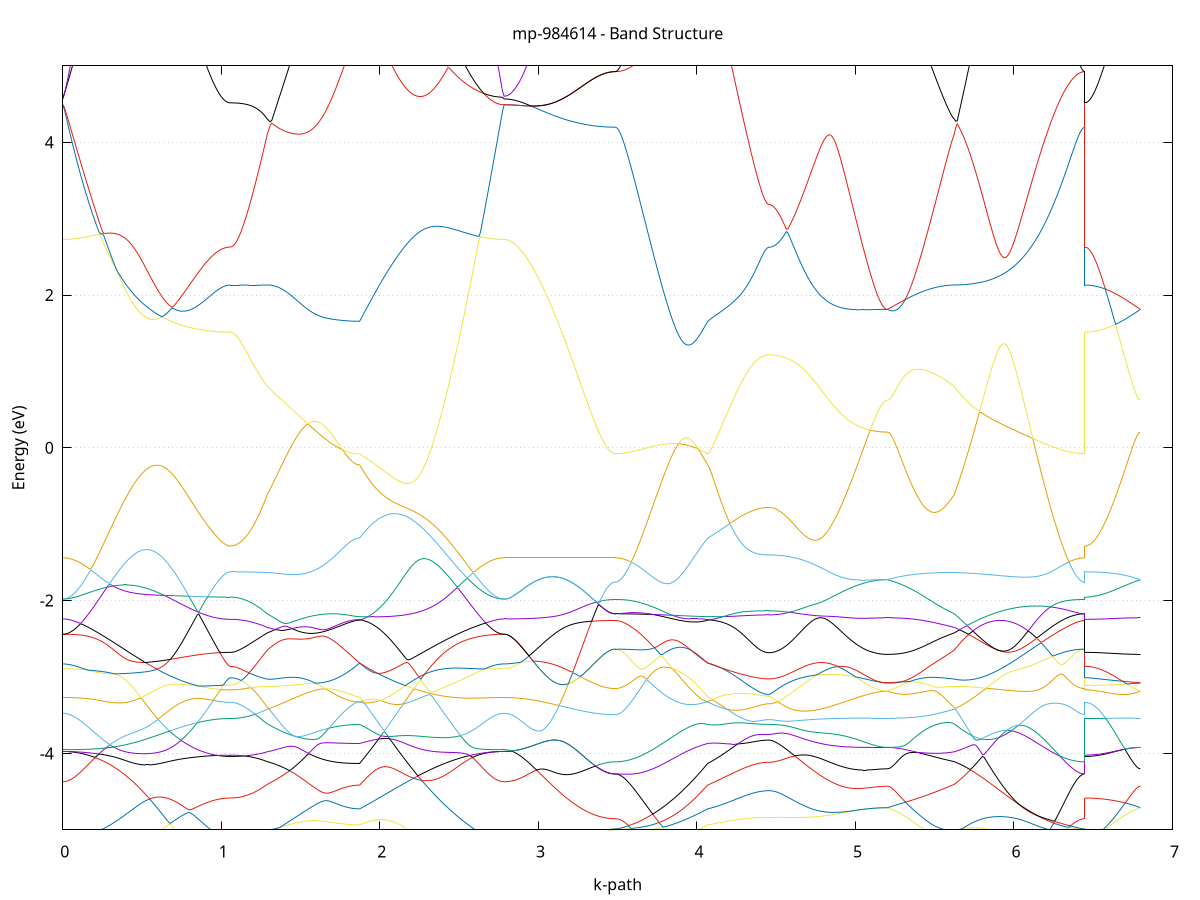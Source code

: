 set title 'mp-984614 - Band Structure'
set xlabel 'k-path'
set ylabel 'Energy (eV)'
set grid y
set yrange [-5:5]
set terminal png size 800,600
set output 'mp-984614_bands_gnuplot.png'
plot '-' using 1:2 with lines notitle, '-' using 1:2 with lines notitle, '-' using 1:2 with lines notitle, '-' using 1:2 with lines notitle, '-' using 1:2 with lines notitle, '-' using 1:2 with lines notitle, '-' using 1:2 with lines notitle, '-' using 1:2 with lines notitle, '-' using 1:2 with lines notitle, '-' using 1:2 with lines notitle, '-' using 1:2 with lines notitle, '-' using 1:2 with lines notitle, '-' using 1:2 with lines notitle, '-' using 1:2 with lines notitle, '-' using 1:2 with lines notitle, '-' using 1:2 with lines notitle, '-' using 1:2 with lines notitle, '-' using 1:2 with lines notitle, '-' using 1:2 with lines notitle, '-' using 1:2 with lines notitle, '-' using 1:2 with lines notitle, '-' using 1:2 with lines notitle, '-' using 1:2 with lines notitle, '-' using 1:2 with lines notitle, '-' using 1:2 with lines notitle, '-' using 1:2 with lines notitle, '-' using 1:2 with lines notitle, '-' using 1:2 with lines notitle, '-' using 1:2 with lines notitle, '-' using 1:2 with lines notitle, '-' using 1:2 with lines notitle, '-' using 1:2 with lines notitle, '-' using 1:2 with lines notitle, '-' using 1:2 with lines notitle, '-' using 1:2 with lines notitle, '-' using 1:2 with lines notitle, '-' using 1:2 with lines notitle, '-' using 1:2 with lines notitle, '-' using 1:2 with lines notitle, '-' using 1:2 with lines notitle, '-' using 1:2 with lines notitle, '-' using 1:2 with lines notitle, '-' using 1:2 with lines notitle, '-' using 1:2 with lines notitle, '-' using 1:2 with lines notitle, '-' using 1:2 with lines notitle, '-' using 1:2 with lines notitle, '-' using 1:2 with lines notitle, '-' using 1:2 with lines notitle, '-' using 1:2 with lines notitle, '-' using 1:2 with lines notitle, '-' using 1:2 with lines notitle, '-' using 1:2 with lines notitle, '-' using 1:2 with lines notitle, '-' using 1:2 with lines notitle, '-' using 1:2 with lines notitle, '-' using 1:2 with lines notitle, '-' using 1:2 with lines notitle, '-' using 1:2 with lines notitle, '-' using 1:2 with lines notitle, '-' using 1:2 with lines notitle, '-' using 1:2 with lines notitle, '-' using 1:2 with lines notitle, '-' using 1:2 with lines notitle
0.000000 -16.177958
0.009972 -16.177858
0.019944 -16.177558
0.029916 -16.177158
0.039887 -16.176558
0.049859 -16.175658
0.059831 -16.174658
0.069803 -16.173558
0.079775 -16.172158
0.089747 -16.170658
0.099718 -16.168958
0.109690 -16.167058
0.119662 -16.165058
0.129634 -16.162858
0.139606 -16.160458
0.149578 -16.157958
0.159550 -16.155258
0.169521 -16.152458
0.179493 -16.149558
0.189465 -16.146458
0.199437 -16.143158
0.209409 -16.139758
0.219381 -16.136258
0.229353 -16.132658
0.239324 -16.128958
0.249296 -16.125058
0.259268 -16.121058
0.269240 -16.117058
0.279212 -16.112858
0.289184 -16.108658
0.299155 -16.104358
0.309127 -16.099958
0.319099 -16.095458
0.329071 -16.090858
0.339043 -16.086358
0.349015 -16.081658
0.358987 -16.076958
0.368958 -16.072258
0.378930 -16.067458
0.388902 -16.062658
0.398874 -16.057858
0.408846 -16.053058
0.418818 -16.048158
0.428789 -16.043358
0.438761 -16.038558
0.448733 -16.033658
0.458705 -16.028858
0.468677 -16.024058
0.478649 -16.019358
0.488621 -16.014658
0.498592 -16.009958
0.508564 -16.005258
0.518536 -16.000658
0.528508 -15.996158
0.538480 -15.991658
0.548452 -15.987158
0.558423 -15.982858
0.568395 -15.978558
0.578367 -15.974358
0.588339 -15.970158
0.598311 -15.966058
0.608283 -15.962158
0.618255 -15.958258
0.628226 -15.954358
0.638198 -15.950658
0.648170 -15.947058
0.658142 -15.943558
0.668114 -15.940058
0.678086 -15.936758
0.688058 -15.933458
0.698029 -15.930358
0.708001 -15.927258
0.717973 -15.924358
0.727945 -15.921458
0.737917 -15.918758
0.747889 -15.916058
0.757860 -15.913558
0.767832 -15.911058
0.777804 -15.908758
0.787776 -15.906458
0.797748 -15.904258
0.807720 -15.902258
0.817692 -15.900258
0.827663 -15.898458
0.837635 -15.896658
0.847607 -15.894958
0.857579 -15.893358
0.867551 -15.891858
0.877523 -15.890458
0.887494 -15.889058
0.897466 -15.887858
0.907438 -15.886658
0.917410 -15.885558
0.927382 -15.884558
0.937354 -15.883658
0.947326 -15.882858
0.957297 -15.882058
0.967269 -15.881358
0.977241 -15.880758
0.987213 -15.880258
0.997185 -15.879758
1.007157 -15.879358
1.017128 -15.879058
1.027100 -15.878758
1.037072 -15.878658
1.047044 -15.878458
1.057016 -15.878458
1.057016 -15.878458
1.066689 -15.878458
1.076362 -15.878558
1.086035 -15.878558
1.095709 -15.878658
1.105382 -15.878758
1.115055 -15.878958
1.124728 -15.879158
1.134401 -15.879358
1.144075 -15.879558
1.153748 -15.879758
1.163421 -15.880058
1.173094 -15.880458
1.182767 -15.880758
1.192441 -15.881158
1.202114 -15.881558
1.211787 -15.882058
1.221460 -15.882558
1.231133 -15.883058
1.240807 -15.883658
1.250480 -15.884258
1.260153 -15.884958
1.269826 -15.885658
1.279499 -15.886458
1.289173 -15.887258
1.289173 -15.887258
1.299058 -15.887858
1.308944 -15.888558
1.318830 -15.889258
1.328716 -15.890058
1.338602 -15.890858
1.348488 -15.891658
1.358373 -15.892558
1.368259 -15.893558
1.378145 -15.894458
1.388031 -15.895458
1.397917 -15.896458
1.407802 -15.897458
1.417688 -15.898558
1.427574 -15.899658
1.437460 -15.900758
1.447346 -15.901858
1.457232 -15.903058
1.467117 -15.904158
1.477003 -15.905358
1.486889 -15.906558
1.496775 -15.907758
1.506661 -15.908958
1.516547 -15.910058
1.526432 -15.911258
1.536318 -15.912458
1.546204 -15.913658
1.556090 -15.914858
1.565976 -15.915958
1.575861 -15.917158
1.585747 -15.918258
1.595633 -15.919358
1.605519 -15.920458
1.615405 -15.921558
1.625291 -15.922658
1.635176 -15.923658
1.645062 -15.924658
1.654948 -15.925658
1.664834 -15.926558
1.674720 -15.927458
1.684605 -15.928358
1.694491 -15.929258
1.704377 -15.930058
1.714263 -15.930858
1.724149 -15.931558
1.734035 -15.932258
1.743920 -15.932858
1.753806 -15.933458
1.763692 -15.934058
1.773578 -15.934558
1.783464 -15.935058
1.793350 -15.935458
1.803235 -15.935858
1.813121 -15.936158
1.823007 -15.936458
1.832893 -15.936658
1.842779 -15.936858
1.852664 -15.936958
1.862550 -15.937058
1.872436 -15.937058
1.872436 -15.937058
1.882345 -15.935658
1.892253 -15.934358
1.902162 -15.933258
1.912070 -15.932258
1.921979 -15.931458
1.931887 -15.930758
1.941796 -15.930258
1.951704 -15.929958
1.961613 -15.929758
1.971521 -15.929658
1.981430 -15.929858
1.991338 -15.930158
2.001247 -15.930558
2.011155 -15.931258
2.021064 -15.932058
2.030972 -15.933058
2.040881 -15.934158
2.050789 -15.935458
2.060698 -15.936958
2.070606 -15.938658
2.080515 -15.940458
2.090423 -15.942458
2.100332 -15.944558
2.110240 -15.946958
2.120149 -15.949358
2.130057 -15.952058
2.139966 -15.954758
2.149874 -15.957758
2.159783 -15.960758
2.169691 -15.964058
2.179600 -15.967358
2.189508 -15.970858
2.199417 -15.974458
2.209325 -15.978158
2.219234 -15.981958
2.229142 -15.985958
2.239051 -15.989958
2.248959 -15.994158
2.258868 -15.998358
2.268776 -16.002658
2.278685 -16.007058
2.288593 -16.011558
2.298502 -16.016058
2.308410 -16.020658
2.318319 -16.025358
2.328227 -16.030058
2.338136 -16.034758
2.348044 -16.039458
2.357953 -16.044258
2.367861 -16.049058
2.377770 -16.053858
2.387679 -16.058558
2.397587 -16.063358
2.407496 -16.068158
2.417404 -16.072858
2.427313 -16.077558
2.437221 -16.082258
2.447130 -16.086858
2.457038 -16.091458
2.466947 -16.095958
2.476855 -16.100458
2.486764 -16.104858
2.496672 -16.109158
2.506581 -16.113358
2.516489 -16.117558
2.526398 -16.121558
2.536306 -16.125558
2.546215 -16.129358
2.556123 -16.133058
2.566032 -16.136658
2.575940 -16.140158
2.585849 -16.143458
2.595757 -16.146758
2.605666 -16.149758
2.615574 -16.152758
2.625483 -16.155558
2.635391 -16.158158
2.645300 -16.160658
2.655208 -16.163058
2.665117 -16.165158
2.675025 -16.167158
2.684934 -16.169058
2.694842 -16.170758
2.704751 -16.172258
2.714659 -16.173558
2.724568 -16.174758
2.734476 -16.175758
2.744385 -16.176558
2.754293 -16.177158
2.764202 -16.177658
2.774110 -16.177858
2.784019 -16.177958
2.784019 -16.177958
2.793886 -16.177958
2.803753 -16.177758
2.813620 -16.177458
2.823487 -16.177058
2.833354 -16.176558
2.843221 -16.175958
2.853088 -16.175258
2.862955 -16.174458
2.872822 -16.173558
2.882689 -16.172558
2.892557 -16.171458
2.902424 -16.170158
2.912291 -16.168858
2.922158 -16.167458
2.932025 -16.165958
2.941892 -16.164358
2.951759 -16.162758
2.961626 -16.160958
2.971493 -16.159158
2.981360 -16.157258
2.991227 -16.155258
3.001094 -16.153258
3.010961 -16.151058
3.020828 -16.148958
3.030695 -16.146658
3.040563 -16.144458
3.050430 -16.142058
3.060297 -16.139758
3.070164 -16.137358
3.080031 -16.134858
3.089898 -16.132358
3.099765 -16.129858
3.109632 -16.127358
3.119499 -16.124858
3.129366 -16.122358
3.139233 -16.119758
3.149100 -16.117258
3.158967 -16.114658
3.168834 -16.112158
3.178701 -16.109658
3.188569 -16.107158
3.198436 -16.104658
3.208303 -16.102258
3.218170 -16.099858
3.228037 -16.097458
3.237904 -16.095158
3.247771 -16.092858
3.257638 -16.090658
3.267505 -16.088458
3.277372 -16.086358
3.287239 -16.084358
3.297106 -16.082358
3.306973 -16.080458
3.316840 -16.078658
3.326707 -16.076958
3.336575 -16.075358
3.346442 -16.073758
3.356309 -16.072358
3.366176 -16.070958
3.376043 -16.069658
3.385910 -16.068558
3.395777 -16.067458
3.405644 -16.066558
3.415511 -16.065658
3.425378 -16.064958
3.435245 -16.064358
3.445112 -16.063758
3.454979 -16.063358
3.464846 -16.063158
3.474713 -16.062958
3.484581 -16.062858
3.484581 -16.062858
3.494466 -16.062858
3.504352 -16.062658
3.514238 -16.062258
3.524124 -16.061858
3.534010 -16.061258
3.543895 -16.060558
3.553781 -16.059758
3.563667 -16.058858
3.573553 -16.057758
3.583439 -16.056558
3.593325 -16.055258
3.603210 -16.053858
3.613096 -16.052358
3.622982 -16.050758
3.632868 -16.048958
3.642754 -16.047158
3.652639 -16.045258
3.662525 -16.043158
3.672411 -16.041058
3.682297 -16.038858
3.692183 -16.036558
3.702069 -16.034158
3.711954 -16.031658
3.721840 -16.029158
3.731726 -16.026458
3.741612 -16.023858
3.751498 -16.021058
3.761384 -16.018358
3.771269 -16.015458
3.781155 -16.012558
3.791041 -16.009658
3.800927 -16.006758
3.810813 -16.003758
3.820698 -16.000758
3.830584 -15.997758
3.840470 -15.994758
3.850356 -15.991758
3.860242 -15.988658
3.870128 -15.985658
3.880013 -15.982658
3.889899 -15.979758
3.899785 -15.976758
3.909671 -15.973858
3.919557 -15.970958
3.929442 -15.968158
3.939328 -15.965458
3.949214 -15.962658
3.959100 -15.960058
3.968986 -15.957458
3.978872 -15.954958
3.988757 -15.952558
3.998643 -15.950258
4.008529 -15.948058
4.018415 -15.945958
4.028301 -15.943958
4.038187 -15.942058
4.048072 -15.940258
4.057958 -15.938558
4.067844 -15.937058
4.067844 -15.937058
4.077763 -15.936458
4.087682 -15.935958
4.097601 -15.935458
4.107520 -15.934958
4.117439 -15.934558
4.127358 -15.934258
4.137277 -15.933958
4.147196 -15.933658
4.157115 -15.933358
4.167034 -15.933158
4.176953 -15.933058
4.186872 -15.932858
4.196791 -15.932758
4.206710 -15.932658
4.216629 -15.932658
4.226548 -15.932558
4.236466 -15.932558
4.246385 -15.932558
4.256304 -15.932558
4.266223 -15.932558
4.276142 -15.932658
4.286061 -15.932658
4.295980 -15.932758
4.305899 -15.932758
4.315818 -15.932858
4.325737 -15.932958
4.335656 -15.932958
4.345575 -15.933058
4.355494 -15.933158
4.365413 -15.933158
4.375332 -15.933258
4.385251 -15.933258
4.395170 -15.933358
4.405089 -15.933358
4.415008 -15.933458
4.424927 -15.933458
4.434846 -15.933458
4.444765 -15.933458
4.454684 -15.933458
4.454684 -15.933458
4.464649 -15.933458
4.474615 -15.933358
4.484581 -15.933258
4.494546 -15.933058
4.504512 -15.932858
4.514478 -15.932658
4.524443 -15.932358
4.534409 -15.931958
4.544375 -15.931558
4.554340 -15.931158
4.564306 -15.930658
4.574272 -15.930158
4.584237 -15.929558
4.594203 -15.928958
4.604168 -15.928258
4.614134 -15.927558
4.624100 -15.926858
4.634065 -15.926158
4.644031 -15.925358
4.653997 -15.924458
4.663962 -15.923658
4.673928 -15.922758
4.683894 -15.921758
4.693859 -15.920858
4.703825 -15.919858
4.713791 -15.918858
4.723756 -15.917858
4.733722 -15.916758
4.743687 -15.915758
4.753653 -15.914658
4.763619 -15.913558
4.773584 -15.912458
4.783550 -15.911358
4.793516 -15.910158
4.803481 -15.909058
4.813447 -15.907858
4.823413 -15.906758
4.833378 -15.905558
4.843344 -15.904458
4.853309 -15.903258
4.863275 -15.902158
4.873241 -15.900958
4.883206 -15.899858
4.893172 -15.898758
4.903138 -15.897658
4.913103 -15.896558
4.923069 -15.895458
4.933035 -15.894458
4.943000 -15.893358
4.952966 -15.892358
4.962932 -15.891358
4.972897 -15.890358
4.982863 -15.889458
4.992828 -15.888558
5.002794 -15.887658
5.012760 -15.886858
5.022725 -15.886058
5.032691 -15.885258
5.042657 -15.884458
5.052622 -15.883758
5.062588 -15.883158
5.072554 -15.882458
5.082519 -15.881858
5.092485 -15.881358
5.102451 -15.880858
5.112416 -15.880458
5.122382 -15.880058
5.132347 -15.879658
5.142313 -15.879358
5.152279 -15.879058
5.162244 -15.878858
5.172210 -15.878658
5.182176 -15.878558
5.192141 -15.878458
5.202107 -15.878458
5.202107 -15.878458
5.211880 -15.878458
5.221653 -15.878458
5.231425 -15.878558
5.241198 -15.878558
5.250971 -15.878658
5.260744 -15.878658
5.270516 -15.878758
5.280289 -15.878858
5.290062 -15.878958
5.299835 -15.879058
5.309608 -15.879158
5.319380 -15.879358
5.329153 -15.879458
5.338926 -15.879558
5.348699 -15.879758
5.358472 -15.879858
5.368244 -15.880058
5.378017 -15.880158
5.387790 -15.880358
5.397563 -15.880558
5.407336 -15.880758
5.417108 -15.880958
5.426881 -15.881158
5.436654 -15.881358
5.446427 -15.881558
5.456200 -15.881758
5.465972 -15.881958
5.475745 -15.882258
5.485518 -15.882458
5.495291 -15.882758
5.505064 -15.882958
5.514836 -15.883258
5.524609 -15.883558
5.534382 -15.883858
5.544155 -15.884158
5.553928 -15.884458
5.563700 -15.884858
5.573473 -15.885158
5.583246 -15.885558
5.593019 -15.885958
5.602792 -15.886358
5.612564 -15.886758
5.622337 -15.887258
5.622337 -15.887258
5.632275 -15.888158
5.642213 -15.889058
5.652151 -15.890058
5.662089 -15.891158
5.672027 -15.892258
5.681966 -15.893458
5.691904 -15.894658
5.701842 -15.895958
5.711780 -15.897358
5.721718 -15.898758
5.731656 -15.900258
5.741594 -15.901858
5.751532 -15.903558
5.761470 -15.905258
5.771408 -15.907058
5.781346 -15.908858
5.791284 -15.910758
5.801222 -15.912758
5.811160 -15.914858
5.821098 -15.916958
5.831036 -15.919158
5.840974 -15.921458
5.850913 -15.923758
5.860851 -15.926158
5.870789 -15.928658
5.880727 -15.931158
5.890665 -15.933758
5.900603 -15.936358
5.910541 -15.939058
5.920479 -15.941858
5.930417 -15.944658
5.940355 -15.947458
5.950293 -15.950358
5.960231 -15.953258
5.970169 -15.956258
5.980107 -15.959258
5.990045 -15.962358
5.999983 -15.965458
6.009922 -15.968558
6.019860 -15.971658
6.029798 -15.974758
6.039736 -15.977958
6.049674 -15.981058
6.059612 -15.984258
6.069550 -15.987358
6.079488 -15.990558
6.089426 -15.993658
6.099364 -15.996758
6.109302 -15.999858
6.119240 -16.002958
6.129178 -16.006058
6.139116 -16.009058
6.149054 -16.011958
6.158992 -16.014958
6.168931 -16.017858
6.178869 -16.020658
6.188807 -16.023458
6.198745 -16.026158
6.208683 -16.028758
6.218621 -16.031358
6.228559 -16.033858
6.238497 -16.036258
6.248435 -16.038558
6.258373 -16.040858
6.268311 -16.042958
6.278249 -16.045058
6.288187 -16.046958
6.298125 -16.048858
6.308063 -16.050658
6.318001 -16.052258
6.327940 -16.053758
6.337878 -16.055258
6.347816 -16.056558
6.357754 -16.057758
6.367692 -16.058758
6.377630 -16.059758
6.387568 -16.060558
6.397506 -16.061258
6.407444 -16.061858
6.417382 -16.062258
6.427320 -16.062658
6.437258 -16.062858
6.447196 -16.062858
6.447196 -15.878458
6.456926 -15.878458
6.466656 -15.878458
6.476386 -15.878458
6.486116 -15.878458
6.495846 -15.878458
6.505576 -15.878458
6.515306 -15.878458
6.525036 -15.878458
6.534766 -15.878458
6.544496 -15.878458
6.554227 -15.878458
6.563957 -15.878458
6.573687 -15.878458
6.583417 -15.878458
6.593147 -15.878458
6.602877 -15.878458
6.612607 -15.878458
6.622337 -15.878458
6.632067 -15.878458
6.641797 -15.878458
6.651527 -15.878458
6.661257 -15.878458
6.670987 -15.878458
6.680717 -15.878458
6.690447 -15.878458
6.700177 -15.878458
6.709907 -15.878458
6.719637 -15.878458
6.729367 -15.878458
6.739097 -15.878458
6.748827 -15.878458
6.758557 -15.878458
6.768287 -15.878458
6.778017 -15.878458
6.787747 -15.878458
6.797477 -15.878458
e
0.000000 -6.414158
0.009972 -6.414258
0.019944 -6.414458
0.029916 -6.414758
0.039887 -6.415358
0.049859 -6.416058
0.059831 -6.417058
0.069803 -6.418458
0.079775 -6.420158
0.089747 -6.422358
0.099718 -6.425158
0.109690 -6.428558
0.119662 -6.432658
0.129634 -6.437658
0.139606 -6.443558
0.149578 -6.450458
0.159550 -6.458358
0.169521 -6.467458
0.179493 -6.477758
0.189465 -6.489158
0.199437 -6.501758
0.209409 -6.515558
0.219381 -6.530458
0.229353 -6.546358
0.239324 -6.563158
0.249296 -6.580858
0.259268 -6.599258
0.269240 -6.618258
0.279212 -6.637758
0.289184 -6.657658
0.299155 -6.677758
0.309127 -6.698158
0.319099 -6.718458
0.329071 -6.738758
0.339043 -6.758958
0.349015 -6.778958
0.358987 -6.798558
0.368958 -6.817858
0.378930 -6.836658
0.388902 -6.854958
0.398874 -6.872758
0.408846 -6.889858
0.418818 -6.906258
0.428789 -6.922058
0.438761 -6.937058
0.448733 -6.951258
0.458705 -6.964658
0.468677 -6.977258
0.478649 -6.988958
0.488621 -6.999658
0.498592 -7.009558
0.508564 -7.018458
0.518536 -7.026458
0.528508 -7.033458
0.538480 -7.039558
0.548452 -7.044558
0.558423 -7.048658
0.568395 -7.051658
0.578367 -7.053758
0.588339 -7.054758
0.598311 -7.054858
0.608283 -7.053858
0.618255 -7.051858
0.628226 -7.048958
0.638198 -7.044958
0.648170 -7.040058
0.658142 -7.034158
0.668114 -7.027258
0.678086 -7.019458
0.688058 -7.010758
0.698029 -7.001158
0.708001 -6.990658
0.717973 -6.979258
0.727945 -6.967058
0.737917 -6.954158
0.747889 -6.940358
0.757860 -6.925858
0.767832 -6.910658
0.777804 -6.894858
0.787776 -6.878358
0.797748 -6.861358
0.807720 -6.843858
0.817692 -6.825858
0.827663 -6.807458
0.837635 -6.788758
0.847607 -6.769758
0.857579 -6.750558
0.867551 -6.731258
0.877523 -6.711858
0.887494 -6.692558
0.897466 -6.673458
0.907438 -6.654558
0.917410 -6.636058
0.927382 -6.617958
0.937354 -6.600558
0.947326 -6.583858
0.957297 -6.567958
0.967269 -6.553058
0.977241 -6.539358
0.987213 -6.526758
0.997185 -6.515658
1.007157 -6.505958
1.017128 -6.497858
1.027100 -6.491458
1.037072 -6.486858
1.047044 -6.484058
1.057016 -6.483158
1.057016 -6.483158
1.066689 -6.482858
1.076362 -6.482058
1.086035 -6.480858
1.095709 -6.479058
1.105382 -6.476858
1.115055 -6.474058
1.124728 -6.470758
1.134401 -6.467058
1.144075 -6.462858
1.153748 -6.458058
1.163421 -6.452958
1.173094 -6.447258
1.182767 -6.441158
1.192441 -6.434558
1.202114 -6.427458
1.211787 -6.420058
1.221460 -6.412158
1.231133 -6.403758
1.240807 -6.395058
1.250480 -6.385858
1.260153 -6.376258
1.269826 -6.366358
1.279499 -6.355958
1.289173 -6.345258
1.289173 -6.345258
1.299058 -6.337958
1.308944 -6.331958
1.318830 -6.327258
1.328716 -6.323958
1.338602 -6.322258
1.348488 -6.321958
1.358373 -6.323358
1.368259 -6.326358
1.378145 -6.330858
1.388031 -6.336958
1.397917 -6.344458
1.407802 -6.353358
1.417688 -6.363458
1.427574 -6.374758
1.437460 -6.387058
1.447346 -6.400258
1.457232 -6.414258
1.467117 -6.428858
1.477003 -6.443958
1.486889 -6.459458
1.496775 -6.475258
1.506661 -6.491358
1.516547 -6.507558
1.526432 -6.523858
1.536318 -6.540158
1.546204 -6.556458
1.556090 -6.572558
1.565976 -6.588558
1.575861 -6.604258
1.585747 -6.619758
1.595633 -6.634958
1.605519 -6.649958
1.615405 -6.664458
1.625291 -6.678658
1.635176 -6.692458
1.645062 -6.705758
1.654948 -6.718758
1.664834 -6.731158
1.674720 -6.743158
1.684605 -6.754558
1.694491 -6.765558
1.704377 -6.775958
1.714263 -6.785858
1.724149 -6.795258
1.734035 -6.804058
1.743920 -6.812258
1.753806 -6.819858
1.763692 -6.826958
1.773578 -6.833358
1.783464 -6.839258
1.793350 -6.844558
1.803235 -6.849158
1.813121 -6.853258
1.823007 -6.856658
1.832893 -6.859458
1.842779 -6.861658
1.852664 -6.863258
1.862550 -6.864158
1.872436 -6.864458
1.872436 -6.864458
1.882345 -6.888658
1.892253 -6.911858
1.902162 -6.934158
1.912070 -6.955358
1.921979 -6.975558
1.931887 -6.994858
1.941796 -7.013058
1.951704 -7.030258
1.961613 -7.046358
1.971521 -7.061458
1.981430 -7.075558
1.991338 -7.088658
2.001247 -7.100558
2.011155 -7.111558
2.021064 -7.121458
2.030972 -7.130258
2.040881 -7.138058
2.050789 -7.144858
2.060698 -7.150558
2.070606 -7.155258
2.080515 -7.158958
2.090423 -7.161558
2.100332 -7.163158
2.110240 -7.163758
2.120149 -7.163358
2.130057 -7.161958
2.139966 -7.159558
2.149874 -7.156158
2.159783 -7.151858
2.169691 -7.146558
2.179600 -7.140358
2.189508 -7.133258
2.199417 -7.125258
2.209325 -7.116358
2.219234 -7.106558
2.229142 -7.095958
2.239051 -7.084558
2.248959 -7.072358
2.258868 -7.059358
2.268776 -7.045558
2.278685 -7.031058
2.288593 -7.015958
2.298502 -7.000158
2.308410 -6.983658
2.318319 -6.966658
2.328227 -6.949058
2.338136 -6.930958
2.348044 -6.912358
2.357953 -6.893258
2.367861 -6.873858
2.377770 -6.854158
2.387679 -6.834158
2.397587 -6.813958
2.407496 -6.793558
2.417404 -6.773058
2.427313 -6.752458
2.437221 -6.731958
2.447130 -6.711658
2.457038 -6.691458
2.466947 -6.671558
2.476855 -6.651958
2.486764 -6.632858
2.496672 -6.614258
2.506581 -6.596258
2.516489 -6.578958
2.526398 -6.562458
2.536306 -6.546758
2.546215 -6.531958
2.556123 -6.518058
2.566032 -6.505258
2.575940 -6.493358
2.585849 -6.482558
2.595757 -6.472658
2.605666 -6.463858
2.615574 -6.456058
2.625483 -6.449058
2.635391 -6.443058
2.645300 -6.437758
2.655208 -6.433258
2.665117 -6.429458
2.675025 -6.426258
2.684934 -6.423558
2.694842 -6.421358
2.704751 -6.419458
2.714659 -6.418058
2.724568 -6.416858
2.734476 -6.415958
2.744385 -6.415258
2.754293 -6.414758
2.764202 -6.414458
2.774110 -6.414258
2.784019 -6.414158
2.784019 -6.414158
2.793886 -6.416258
2.803753 -6.422658
2.813620 -6.432758
2.823487 -6.446458
2.833354 -6.463058
2.843221 -6.482058
2.853088 -6.503058
2.862955 -6.525558
2.872822 -6.549358
2.882689 -6.574058
2.892557 -6.599358
2.902424 -6.625158
2.912291 -6.651258
2.922158 -6.677558
2.932025 -6.703858
2.941892 -6.730058
2.951759 -6.756158
2.961626 -6.782058
2.971493 -6.807658
2.981360 -6.832958
2.991227 -6.857858
3.001094 -6.882358
3.010961 -6.906458
3.020828 -6.930158
3.030695 -6.953358
3.040563 -6.976058
3.050430 -6.998258
3.060297 -7.019958
3.070164 -7.041058
3.080031 -7.061558
3.089898 -7.081658
3.099765 -7.101058
3.109632 -7.119958
3.119499 -7.138258
3.129366 -7.155958
3.139233 -7.173158
3.149100 -7.189658
3.158967 -7.205658
3.168834 -7.221058
3.178701 -7.235858
3.188569 -7.250158
3.198436 -7.263758
3.208303 -7.276858
3.218170 -7.289458
3.228037 -7.301358
3.237904 -7.312758
3.247771 -7.323658
3.257638 -7.334058
3.267505 -7.343758
3.277372 -7.353058
3.287239 -7.361858
3.297106 -7.370058
3.306973 -7.377858
3.316840 -7.385158
3.326707 -7.391858
3.336575 -7.398258
3.346442 -7.404058
3.356309 -7.409458
3.366176 -7.414458
3.376043 -7.418958
3.385910 -7.423058
3.395777 -7.426758
3.405644 -7.430058
3.415511 -7.432858
3.425378 -7.435358
3.435245 -7.437458
3.445112 -7.439158
3.454979 -7.440458
3.464846 -7.441458
3.474713 -7.441958
3.484581 -7.442158
3.484581 -7.442158
3.494466 -7.441858
3.504352 -7.440858
3.514238 -7.439258
3.524124 -7.437058
3.534010 -7.434258
3.543895 -7.430758
3.553781 -7.426658
3.563667 -7.421858
3.573553 -7.416558
3.583439 -7.410558
3.593325 -7.403958
3.603210 -7.396758
3.613096 -7.388958
3.622982 -7.380558
3.632868 -7.371558
3.642754 -7.361958
3.652639 -7.351858
3.662525 -7.341058
3.672411 -7.329758
3.682297 -7.317958
3.692183 -7.305558
3.702069 -7.292558
3.711954 -7.279158
3.721840 -7.265158
3.731726 -7.250658
3.741612 -7.235658
3.751498 -7.220258
3.761384 -7.204358
3.771269 -7.187958
3.781155 -7.171058
3.791041 -7.153758
3.800927 -7.136058
3.810813 -7.117958
3.820698 -7.099458
3.830584 -7.080658
3.840470 -7.061358
3.850356 -7.041858
3.860242 -7.021858
3.870128 -7.001658
3.880013 -6.981158
3.889899 -6.960258
3.899785 -6.939158
3.909671 -6.917858
3.919557 -6.896258
3.929442 -6.874458
3.939328 -6.852458
3.949214 -6.830258
3.959100 -6.807858
3.968986 -6.785358
3.978872 -6.762658
3.988757 -6.739858
3.998643 -6.716958
4.008529 -6.700058
4.018415 -6.729758
4.028301 -6.758458
4.038187 -6.786358
4.048072 -6.813358
4.057958 -6.839358
4.067844 -6.864458
4.067844 -6.864458
4.077763 -6.875558
4.087682 -6.887558
4.097601 -6.900358
4.107520 -6.913658
4.117439 -6.927358
4.127358 -6.941358
4.137277 -6.955358
4.147196 -6.969458
4.157115 -6.983458
4.167034 -6.997358
4.176953 -7.011058
4.186872 -7.024558
4.196791 -7.037758
4.206710 -7.050758
4.216629 -7.063358
4.226548 -7.075558
4.236466 -7.087458
4.246385 -7.098958
4.256304 -7.109958
4.266223 -7.120558
4.276142 -7.130658
4.286061 -7.140358
4.295980 -7.149558
4.305899 -7.158258
4.315818 -7.166358
4.325737 -7.174058
4.335656 -7.181158
4.345575 -7.187758
4.355494 -7.193758
4.365413 -7.199258
4.375332 -7.204158
4.385251 -7.208558
4.395170 -7.212258
4.405089 -7.215558
4.415008 -7.218158
4.424927 -7.220158
4.434846 -7.221658
4.444765 -7.222558
4.454684 -7.222858
4.454684 -7.222858
4.464649 -7.222458
4.474615 -7.221458
4.484581 -7.219758
4.494546 -7.217358
4.504512 -7.214258
4.514478 -7.210458
4.524443 -7.206058
4.534409 -7.200858
4.544375 -7.195158
4.554340 -7.188658
4.564306 -7.181558
4.574272 -7.173758
4.584237 -7.165258
4.594203 -7.156158
4.604168 -7.146458
4.614134 -7.136058
4.624100 -7.125058
4.634065 -7.113458
4.644031 -7.101158
4.653997 -7.088358
4.663962 -7.074858
4.673928 -7.060858
4.683894 -7.046258
4.693859 -7.031058
4.703825 -7.015358
4.713791 -6.999058
4.723756 -6.982358
4.733722 -6.965058
4.743687 -6.947258
4.753653 -6.929058
4.763619 -6.910358
4.773584 -6.891158
4.783550 -6.871658
4.793516 -6.851658
4.803481 -6.831358
4.813447 -6.810658
4.823413 -6.789758
4.833378 -6.768458
4.843344 -6.746858
4.853309 -6.725058
4.863275 -6.703058
4.873241 -6.680858
4.883206 -6.658558
4.893172 -6.636158
4.903138 -6.613658
4.913103 -6.591058
4.923069 -6.568558
4.933035 -6.546158
4.943000 -6.523758
4.952966 -6.501558
4.962932 -6.479658
4.972897 -6.457858
4.982863 -6.436458
4.992828 -6.415358
5.002794 -6.394758
5.012760 -6.374558
5.022725 -6.354958
5.032691 -6.335858
5.042657 -6.317458
5.052622 -6.299858
5.062588 -6.282958
5.072554 -6.266858
5.082519 -6.251758
5.092485 -6.237558
5.102451 -6.224358
5.112416 -6.212158
5.122382 -6.201158
5.132347 -6.191358
5.142313 -6.182758
5.152279 -6.175358
5.162244 -6.169258
5.172210 -6.164558
5.182176 -6.161058
5.192141 -6.159058
5.202107 -6.158358
5.202107 -6.158358
5.211880 -6.172558
5.221653 -6.186258
5.231425 -6.199558
5.241198 -6.212358
5.250971 -6.224758
5.260744 -6.236758
5.270516 -6.248258
5.280289 -6.259258
5.290062 -6.269858
5.299835 -6.280058
5.309608 -6.289658
5.319380 -6.298858
5.329153 -6.307658
5.338926 -6.315858
5.348699 -6.323658
5.358472 -6.331058
5.368244 -6.337858
5.378017 -6.344258
5.387790 -6.350158
5.397563 -6.355558
5.407336 -6.360458
5.417108 -6.364958
5.426881 -6.368858
5.436654 -6.372358
5.446427 -6.375358
5.456200 -6.377858
5.465972 -6.379858
5.475745 -6.381358
5.485518 -6.382458
5.495291 -6.382958
5.505064 -6.382958
5.514836 -6.382558
5.524609 -6.381658
5.534382 -6.380158
5.544155 -6.378258
5.553928 -6.375858
5.563700 -6.372958
5.573473 -6.369558
5.583246 -6.365658
5.593019 -6.361358
5.602792 -6.356458
5.612564 -6.351158
5.622337 -6.345258
5.622337 -6.345258
5.632275 -6.333858
5.642213 -6.322158
5.652151 -6.310058
5.662089 -6.297558
5.672027 -6.284758
5.681966 -6.271658
5.691904 -6.274558
5.701842 -6.295858
5.711780 -6.317058
5.721718 -6.338258
5.731656 -6.359258
5.741594 -6.380258
5.751532 -6.401258
5.761470 -6.422058
5.771408 -6.442858
5.781346 -6.463658
5.791284 -6.484358
5.801222 -6.505058
5.811160 -6.525658
5.821098 -6.546158
5.831036 -6.566658
5.840974 -6.587158
5.850913 -6.607558
5.860851 -6.627958
5.870789 -6.648258
5.880727 -6.668558
5.890665 -6.688758
5.900603 -6.708958
5.910541 -6.729158
5.920479 -6.749258
5.930417 -6.769258
5.940355 -6.789258
5.950293 -6.809158
5.960231 -6.828958
5.970169 -6.848658
5.980107 -6.868358
5.990045 -6.887858
5.999983 -6.907358
6.009922 -6.926658
6.019860 -6.945858
6.029798 -6.964958
6.039736 -6.983858
6.049674 -7.002558
6.059612 -7.021158
6.069550 -7.039558
6.079488 -7.057658
6.089426 -7.075558
6.099364 -7.093258
6.109302 -7.110758
6.119240 -7.127858
6.129178 -7.144758
6.139116 -7.161358
6.149054 -7.177558
6.158992 -7.193458
6.168931 -7.209058
6.178869 -7.224158
6.188807 -7.238958
6.198745 -7.253358
6.208683 -7.267358
6.218621 -7.280858
6.228559 -7.293858
6.238497 -7.306458
6.248435 -7.318558
6.258373 -7.330258
6.268311 -7.341358
6.278249 -7.351858
6.288187 -7.361958
6.298125 -7.371458
6.308063 -7.380358
6.318001 -7.388758
6.327940 -7.396558
6.337878 -7.403758
6.347816 -7.410358
6.357754 -7.416358
6.367692 -7.421758
6.377630 -7.426458
6.387568 -7.430658
6.397506 -7.434158
6.407444 -7.437058
6.417382 -7.439258
6.427320 -7.440858
6.437258 -7.441858
6.447196 -7.442158
6.447196 -6.483158
6.456926 -6.482858
6.466656 -6.482058
6.476386 -6.480758
6.486116 -6.478958
6.495846 -6.476558
6.505576 -6.473658
6.515306 -6.470258
6.525036 -6.466358
6.534766 -6.461958
6.544496 -6.456958
6.554227 -6.451558
6.563957 -6.445558
6.573687 -6.439058
6.583417 -6.432058
6.593147 -6.424558
6.602877 -6.416558
6.612607 -6.408058
6.622337 -6.399058
6.632067 -6.389558
6.641797 -6.379658
6.651527 -6.369158
6.661257 -6.358258
6.670987 -6.346858
6.680717 -6.334958
6.690447 -6.322658
6.700177 -6.309858
6.709907 -6.296658
6.719637 -6.282958
6.729367 -6.268858
6.739097 -6.254258
6.748827 -6.239358
6.758557 -6.223958
6.768287 -6.208158
6.778017 -6.191958
6.787747 -6.175358
6.797477 -6.158358
e
0.000000 -5.827858
0.009972 -5.827658
0.019944 -5.827258
0.029916 -5.826458
0.039887 -5.825458
0.049859 -5.824058
0.059831 -5.822458
0.069803 -5.820558
0.079775 -5.818358
0.089747 -5.815858
0.099718 -5.813058
0.109690 -5.810058
0.119662 -5.806758
0.129634 -5.803158
0.139606 -5.799358
0.149578 -5.795258
0.159550 -5.790958
0.169521 -5.786358
0.179493 -5.781558
0.189465 -5.776558
0.199437 -5.771358
0.209409 -5.765858
0.219381 -5.760258
0.229353 -5.754458
0.239324 -5.748558
0.249296 -5.742458
0.259268 -5.736158
0.269240 -5.729858
0.279212 -5.723358
0.289184 -5.716758
0.299155 -5.710058
0.309127 -5.703358
0.319099 -5.696658
0.329071 -5.689858
0.339043 -5.683058
0.349015 -5.676258
0.358987 -5.669558
0.368958 -5.662758
0.378930 -5.656158
0.388902 -5.649658
0.398874 -5.643158
0.408846 -5.636858
0.418818 -5.630758
0.428789 -5.624758
0.438761 -5.619058
0.448733 -5.613458
0.458705 -5.608158
0.468677 -5.603058
0.478649 -5.598258
0.488621 -5.593758
0.498592 -5.589558
0.508564 -5.585658
0.518536 -5.582058
0.528508 -5.578758
0.538480 -5.575858
0.548452 -5.573358
0.558423 -5.571058
0.568395 -5.569258
0.578367 -5.567758
0.588339 -5.566558
0.598311 -5.565758
0.608283 -5.565258
0.618255 -5.565158
0.628226 -5.565358
0.638198 -5.565858
0.648170 -5.566558
0.658142 -5.567658
0.668114 -5.568958
0.678086 -5.570558
0.688058 -5.572358
0.698029 -5.574358
0.708001 -5.576558
0.717973 -5.578958
0.727945 -5.581458
0.737917 -5.584158
0.747889 -5.586958
0.757860 -5.589858
0.767832 -5.592858
0.777804 -5.595958
0.787776 -5.599058
0.797748 -5.602158
0.807720 -5.605258
0.817692 -5.608458
0.827663 -5.611558
0.837635 -5.614658
0.847607 -5.617758
0.857579 -5.620758
0.867551 -5.623658
0.877523 -5.626458
0.887494 -5.629258
0.897466 -5.631858
0.907438 -5.634458
0.917410 -5.636858
0.927382 -5.639158
0.937354 -5.641258
0.947326 -5.643258
0.957297 -5.645158
0.967269 -5.646858
0.977241 -5.648358
0.987213 -5.649758
0.997185 -5.650958
1.007157 -5.651958
1.017128 -5.652758
1.027100 -5.653458
1.037072 -5.653858
1.047044 -5.654158
1.057016 -5.654258
1.057016 -5.654258
1.066689 -5.657758
1.076362 -5.667358
1.086035 -5.681458
1.095709 -5.698258
1.105382 -5.716958
1.115055 -5.736658
1.124728 -5.757058
1.134401 -5.778058
1.144075 -5.799258
1.153748 -5.820758
1.163421 -5.842358
1.173094 -5.864058
1.182767 -5.885758
1.192441 -5.907558
1.202114 -5.929358
1.211787 -5.951058
1.221460 -5.972858
1.231133 -5.994558
1.240807 -6.016158
1.250480 -6.037758
1.260153 -6.059258
1.269826 -6.080758
1.279499 -6.102158
1.289173 -6.123458
1.289173 -6.123458
1.299058 -6.138658
1.308944 -6.153658
1.318830 -6.168358
1.328716 -6.182758
1.338602 -6.196858
1.348488 -6.210658
1.358373 -6.224158
1.368259 -6.237358
1.378145 -6.250358
1.388031 -6.262958
1.397917 -6.275358
1.407802 -6.287458
1.417688 -6.299258
1.427574 -6.310758
1.437460 -6.321958
1.447346 -6.332858
1.457232 -6.343458
1.467117 -6.353858
1.477003 -6.363958
1.486889 -6.373758
1.496775 -6.383258
1.506661 -6.392458
1.516547 -6.401458
1.526432 -6.410158
1.536318 -6.418558
1.546204 -6.426658
1.556090 -6.434558
1.565976 -6.442158
1.575861 -6.449458
1.585747 -6.456558
1.595633 -6.463358
1.605519 -6.469958
1.615405 -6.476258
1.625291 -6.482258
1.635176 -6.488058
1.645062 -6.493558
1.654948 -6.498858
1.664834 -6.503858
1.674720 -6.508658
1.684605 -6.513258
1.694491 -6.517558
1.704377 -6.521558
1.714263 -6.525358
1.724149 -6.528958
1.734035 -6.532258
1.743920 -6.535358
1.753806 -6.538258
1.763692 -6.540858
1.773578 -6.543258
1.783464 -6.545458
1.793350 -6.547358
1.803235 -6.549158
1.813121 -6.550558
1.823007 -6.551858
1.832893 -6.552858
1.842779 -6.553658
1.852664 -6.554258
1.862550 -6.554558
1.872436 -6.554658
1.872436 -6.554658
1.882345 -6.531358
1.892253 -6.508058
1.902162 -6.484758
1.912070 -6.461458
1.921979 -6.438258
1.931887 -6.415158
1.941796 -6.392058
1.951704 -6.369058
1.961613 -6.346158
1.971521 -6.323458
1.981430 -6.300758
1.991338 -6.278258
2.001247 -6.255958
2.011155 -6.233758
2.021064 -6.211758
2.030972 -6.189858
2.040881 -6.168258
2.050789 -6.146858
2.060698 -6.125758
2.070606 -6.104858
2.080515 -6.084158
2.090423 -6.063858
2.100332 -6.043858
2.110240 -6.024158
2.120149 -6.004858
2.130057 -5.985958
2.139966 -5.967458
2.149874 -5.949358
2.159783 -5.931758
2.169691 -5.914558
2.179600 -5.897958
2.189508 -5.881958
2.199417 -5.866458
2.209325 -5.851658
2.219234 -5.837458
2.229142 -5.823858
2.239051 -5.811058
2.248959 -5.798958
2.258868 -5.787558
2.268776 -5.777058
2.278685 -5.767258
2.288593 -5.758258
2.298502 -5.750058
2.308410 -5.742758
2.318319 -5.736258
2.328227 -5.730558
2.338136 -5.725658
2.348044 -5.721558
2.357953 -5.718258
2.367861 -5.715758
2.377770 -5.713958
2.387679 -5.712858
2.397587 -5.712358
2.407496 -5.712558
2.417404 -5.713258
2.427313 -5.714558
2.437221 -5.716358
2.447130 -5.718658
2.457038 -5.721358
2.466947 -5.724358
2.476855 -5.727758
2.486764 -5.731458
2.496672 -5.735358
2.506581 -5.739458
2.516489 -5.743758
2.526398 -5.748158
2.536306 -5.752758
2.546215 -5.757258
2.556123 -5.761958
2.566032 -5.766558
2.575940 -5.771158
2.585849 -5.775658
2.595757 -5.780158
2.605666 -5.784458
2.615574 -5.788758
2.625483 -5.792858
2.635391 -5.796758
2.645300 -5.800558
2.655208 -5.804058
2.665117 -5.807458
2.675025 -5.810558
2.684934 -5.813458
2.694842 -5.816158
2.704751 -5.818558
2.714659 -5.820658
2.724568 -5.822558
2.734476 -5.824158
2.744385 -5.825458
2.754293 -5.826458
2.764202 -5.827258
2.774110 -5.827658
2.784019 -5.827858
2.784019 -5.827858
2.793886 -5.825558
2.803753 -5.818758
2.813620 -5.807758
2.823487 -5.792958
2.833354 -5.775058
2.843221 -5.754358
2.853088 -5.731458
2.862955 -5.706858
2.872822 -5.680958
2.882689 -5.653958
2.892557 -5.626358
2.902424 -5.598258
2.912291 -5.569958
2.922158 -5.541658
2.932025 -5.513558
2.941892 -5.485758
2.951759 -5.458558
2.961626 -5.431958
2.971493 -5.406258
2.981360 -5.381358
2.991227 -5.357658
3.001094 -5.337958
3.010961 -5.333458
3.020828 -5.328758
3.030695 -5.323858
3.040563 -5.318758
3.050430 -5.313358
3.060297 -5.307858
3.070164 -5.302058
3.080031 -5.295958
3.089898 -5.289658
3.099765 -5.283158
3.109632 -5.276458
3.119499 -5.269558
3.129366 -5.262358
3.139233 -5.254958
3.149100 -5.247358
3.158967 -5.239458
3.168834 -5.231458
3.178701 -5.223258
3.188569 -5.228558
3.198436 -5.239858
3.208303 -5.252258
3.218170 -5.265558
3.228037 -5.279558
3.237904 -5.294158
3.247771 -5.309158
3.257638 -5.324558
3.267505 -5.340058
3.277372 -5.355658
3.287239 -5.371158
3.297106 -5.386558
3.306973 -5.401658
3.316840 -5.416458
3.326707 -5.430758
3.336575 -5.444558
3.346442 -5.457758
3.356309 -5.470258
3.366176 -5.482158
3.376043 -5.493258
3.385910 -5.503458
3.395777 -5.512958
3.405644 -5.521458
3.415511 -5.529058
3.425378 -5.535758
3.435245 -5.541458
3.445112 -5.546058
3.454979 -5.549758
3.464846 -5.552358
3.474713 -5.553958
3.484581 -5.554458
3.484581 -5.554458
3.494466 -5.554358
3.504352 -5.553858
3.514238 -5.553058
3.524124 -5.552058
3.534010 -5.550658
3.543895 -5.549058
3.553781 -5.547258
3.563667 -5.545258
3.573553 -5.543058
3.583439 -5.540858
3.593325 -5.538658
3.603210 -5.536558
3.613096 -5.534658
3.622982 -5.533258
3.632868 -5.532458
3.642754 -5.532658
3.652639 -5.534358
3.662525 -5.537958
3.672411 -5.544158
3.682297 -5.553558
3.692183 -5.567058
3.702069 -5.584758
3.711954 -5.606958
3.721840 -5.633258
3.731726 -5.663058
3.741612 -5.695758
3.751498 -5.730758
3.761384 -5.767458
3.771269 -5.805458
3.781155 -5.844458
3.791041 -5.884158
3.800927 -5.924258
3.810813 -5.964658
3.820698 -6.005158
3.830584 -6.045658
3.840470 -6.086158
3.850356 -6.126358
3.860242 -6.166358
3.870128 -6.205958
3.880013 -6.245258
3.889899 -6.284058
3.899785 -6.322358
3.909671 -6.360058
3.919557 -6.397258
3.929442 -6.433758
3.939328 -6.469658
3.949214 -6.504858
3.959100 -6.539358
3.968986 -6.573058
3.978872 -6.606058
3.988757 -6.638258
3.998643 -6.669558
4.008529 -6.693958
4.018415 -6.670858
4.028301 -6.647658
4.038187 -6.624458
4.048072 -6.601258
4.057958 -6.577958
4.067844 -6.554658
4.067844 -6.554658
4.077763 -6.543858
4.087682 -6.531558
4.097601 -6.518058
4.107520 -6.503358
4.117439 -6.487858
4.127358 -6.471658
4.137277 -6.454858
4.147196 -6.437558
4.157115 -6.419858
4.167034 -6.401858
4.176953 -6.383758
4.186872 -6.365458
4.196791 -6.347058
4.206710 -6.328758
4.216629 -6.310458
4.226548 -6.292358
4.236466 -6.274458
4.246385 -6.256858
4.256304 -6.239558
4.266223 -6.222658
4.276142 -6.206258
4.286061 -6.190258
4.295980 -6.174958
4.305899 -6.160158
4.315818 -6.146058
4.325737 -6.132758
4.335656 -6.120158
4.345575 -6.108358
4.355494 -6.097558
4.365413 -6.087558
4.375332 -6.078458
4.385251 -6.070458
4.395170 -6.063358
4.405089 -6.057358
4.415008 -6.052458
4.424927 -6.048558
4.434846 -6.045758
4.444765 -6.044158
4.454684 -6.043558
4.454684 -6.043558
4.464649 -6.043458
4.474615 -6.042958
4.484581 -6.042258
4.494546 -6.041258
4.504512 -6.039958
4.514478 -6.038358
4.524443 -6.036458
4.534409 -6.034258
4.544375 -6.031858
4.554340 -6.029258
4.564306 -6.026258
4.574272 -6.023058
4.584237 -6.019658
4.594203 -6.016058
4.604168 -6.012158
4.614134 -6.008058
4.624100 -6.003758
4.634065 -5.999258
4.644031 -5.994658
4.653997 -5.989858
4.663962 -5.984858
4.673928 -5.979758
4.683894 -5.974558
4.693859 -5.969258
4.703825 -5.963858
4.713791 -5.958358
4.723756 -5.952758
4.733722 -5.947158
4.743687 -5.941558
4.753653 -5.935958
4.763619 -5.930358
4.773584 -5.924758
4.783550 -5.919158
4.793516 -5.913658
4.803481 -5.908258
4.813447 -5.902858
4.823413 -5.912058
4.833378 -5.921758
4.843344 -5.931558
4.853309 -5.941358
4.863275 -5.951158
4.873241 -5.960958
4.883206 -5.970758
4.893172 -5.980458
4.903138 -5.990058
4.913103 -5.999658
4.923069 -6.009058
4.933035 -6.018358
4.943000 -6.027458
4.952966 -6.036358
4.962932 -6.045058
4.972897 -6.053558
4.982863 -6.061858
4.992828 -6.069858
5.002794 -6.077658
5.012760 -6.085058
5.022725 -6.092258
5.032691 -6.099058
5.042657 -6.105558
5.052622 -6.111758
5.062588 -6.117658
5.072554 -6.123058
5.082519 -6.128258
5.092485 -6.132958
5.102451 -6.137258
5.112416 -6.141258
5.122382 -6.144858
5.132347 -6.147958
5.142313 -6.150758
5.152279 -6.153058
5.162244 -6.154958
5.172210 -6.156458
5.182176 -6.157458
5.192141 -6.158158
5.202107 -6.158358
5.202107 -6.158358
5.211880 -6.144058
5.221653 -6.129958
5.231425 -6.116058
5.241198 -6.102358
5.250971 -6.088758
5.260744 -6.075358
5.270516 -6.062158
5.280289 -6.049258
5.290062 -6.036458
5.299835 -6.024058
5.309608 -6.012058
5.319380 -6.000458
5.329153 -5.989458
5.338926 -5.979158
5.348699 -5.969658
5.358472 -5.961258
5.368244 -5.953958
5.378017 -5.948058
5.387790 -5.943558
5.397563 -5.940558
5.407336 -5.939158
5.417108 -5.939258
5.426881 -5.940758
5.436654 -5.943558
5.446427 -5.947558
5.456200 -5.952558
5.465972 -5.958658
5.475745 -5.965558
5.485518 -5.973258
5.495291 -5.981558
5.505064 -5.990558
5.514836 -6.000058
5.524609 -6.010058
5.534382 -6.020358
5.544155 -6.031058
5.553928 -6.042058
5.563700 -6.053358
5.573473 -6.064758
5.583246 -6.076258
5.593019 -6.087958
5.602792 -6.099758
5.612564 -6.111558
5.622337 -6.123458
5.622337 -6.123458
5.632275 -6.145258
5.642213 -6.167058
5.652151 -6.188758
5.662089 -6.210258
5.672027 -6.231858
5.681966 -6.253258
5.691904 -6.258158
5.701842 -6.244358
5.711780 -6.230258
5.721718 -6.215958
5.731656 -6.201258
5.741594 -6.186358
5.751532 -6.171158
5.761470 -6.155758
5.771408 -6.140058
5.781346 -6.124158
5.791284 -6.107958
5.801222 -6.091558
5.811160 -6.074958
5.821098 -6.058158
5.831036 -6.041058
5.840974 -6.023858
5.850913 -6.006358
5.860851 -5.988758
5.870789 -5.970858
5.880727 -5.952858
5.890665 -5.934658
5.900603 -5.925758
5.910541 -5.920658
5.920479 -5.914358
5.930417 -5.906858
5.940355 -5.898258
5.950293 -5.888458
5.960231 -5.877458
5.970169 -5.865358
5.980107 -5.852258
5.990045 -5.837958
5.999983 -5.822758
6.009922 -5.806458
6.019860 -5.789258
6.029798 -5.771158
6.039736 -5.752358
6.049674 -5.732758
6.059612 -5.712558
6.069550 -5.691958
6.079488 -5.670958
6.089426 -5.649958
6.099364 -5.629158
6.109302 -5.608858
6.119240 -5.589358
6.129178 -5.571158
6.139116 -5.554558
6.149054 -5.539958
6.158992 -5.527658
6.168931 -5.517858
6.178869 -5.510458
6.188807 -5.505258
6.198745 -5.502158
6.208683 -5.500658
6.218621 -5.500558
6.228559 -5.501558
6.238497 -5.503458
6.248435 -5.505958
6.258373 -5.508958
6.268311 -5.512158
6.278249 -5.515658
6.288187 -5.519258
6.298125 -5.522858
6.308063 -5.526358
6.318001 -5.529858
6.327940 -5.533258
6.337878 -5.536358
6.347816 -5.539358
6.357754 -5.542158
6.367692 -5.544658
6.377630 -5.546858
6.387568 -5.548858
6.397506 -5.550558
6.407444 -5.551958
6.417382 -5.553058
6.427320 -5.553858
6.437258 -5.554358
6.447196 -5.554458
6.447196 -5.654258
6.456926 -5.654758
6.466656 -5.656158
6.476386 -5.658458
6.486116 -5.661558
6.495846 -5.665558
6.505576 -5.670158
6.515306 -5.675358
6.525036 -5.681058
6.534766 -5.687258
6.544496 -5.693758
6.554227 -5.700458
6.563957 -5.707358
6.573687 -5.714358
6.583417 -5.721358
6.593147 -5.737458
6.602877 -5.758858
6.612607 -5.780358
6.622337 -5.801858
6.632067 -5.823258
6.641797 -5.844658
6.651527 -5.865958
6.661257 -5.887158
6.670987 -5.908158
6.680717 -5.928958
6.690447 -5.949558
6.700177 -5.970058
6.709907 -5.990158
6.719637 -6.010058
6.729367 -6.029758
6.739097 -6.049058
6.748827 -6.068158
6.758557 -6.086858
6.768287 -6.105258
6.778017 -6.123258
6.787747 -6.141058
6.797477 -6.158358
e
0.000000 -5.383858
0.009972 -5.385458
0.019944 -5.390258
0.029916 -5.397958
0.039887 -5.408158
0.049859 -5.420358
0.059831 -5.434258
0.069803 -5.449358
0.079775 -5.465258
0.089747 -5.481558
0.099718 -5.498058
0.109690 -5.514458
0.119662 -5.530258
0.129634 -5.545358
0.139606 -5.559558
0.149578 -5.572558
0.159550 -5.584158
0.169521 -5.594258
0.179493 -5.602658
0.189465 -5.609358
0.199437 -5.614158
0.209409 -5.617158
0.219381 -5.618258
0.229353 -5.617558
0.239324 -5.615058
0.249296 -5.610758
0.259268 -5.604858
0.269240 -5.597358
0.279212 -5.588458
0.289184 -5.578158
0.299155 -5.566658
0.309127 -5.554058
0.319099 -5.540358
0.329071 -5.525758
0.339043 -5.510358
0.349015 -5.494158
0.358987 -5.477358
0.368958 -5.459958
0.378930 -5.442158
0.388902 -5.423958
0.398874 -5.405458
0.408846 -5.386658
0.418818 -5.367658
0.428789 -5.348558
0.438761 -5.329458
0.448733 -5.310258
0.458705 -5.304058
0.468677 -5.301258
0.478649 -5.298458
0.488621 -5.295558
0.498592 -5.292658
0.508564 -5.289758
0.518536 -5.286858
0.528508 -5.283958
0.538480 -5.280958
0.548452 -5.277958
0.558423 -5.274958
0.568395 -5.271958
0.578367 -5.268958
0.588339 -5.265958
0.598311 -5.262858
0.608283 -5.259758
0.618255 -5.256758
0.628226 -5.253658
0.638198 -5.250558
0.648170 -5.247558
0.658142 -5.244458
0.668114 -5.241358
0.678086 -5.238258
0.688058 -5.235258
0.698029 -5.232158
0.708001 -5.229158
0.717973 -5.226158
0.727945 -5.223158
0.737917 -5.220158
0.747889 -5.217258
0.757860 -5.214358
0.767832 -5.211458
0.777804 -5.208658
0.787776 -5.205858
0.797748 -5.213258
0.807720 -5.234158
0.817692 -5.254458
0.827663 -5.274058
0.837635 -5.293058
0.847607 -5.311358
0.857579 -5.328958
0.867551 -5.345858
0.877523 -5.361958
0.887494 -5.377358
0.897466 -5.391858
0.907438 -5.405658
0.917410 -5.418558
0.927382 -5.430758
0.937354 -5.441958
0.947326 -5.452358
0.957297 -5.461958
0.967269 -5.470558
0.977241 -5.478358
0.987213 -5.485258
0.997185 -5.491258
1.007157 -5.496258
1.017128 -5.500458
1.027100 -5.503658
1.037072 -5.505958
1.047044 -5.507358
1.057016 -5.507858
1.057016 -5.507858
1.066689 -5.504358
1.076362 -5.494758
1.086035 -5.480858
1.095709 -5.464158
1.105382 -5.445758
1.115055 -5.426358
1.124728 -5.406258
1.134401 -5.385758
1.144075 -5.364958
1.153748 -5.344158
1.163421 -5.323258
1.173094 -5.342058
1.182767 -5.364158
1.192441 -5.386758
1.202114 -5.409758
1.211787 -5.433158
1.221460 -5.456658
1.231133 -5.480358
1.240807 -5.504058
1.250480 -5.527758
1.260153 -5.551258
1.269826 -5.574558
1.279499 -5.597558
1.289173 -5.620158
1.289173 -5.620158
1.299058 -5.635958
1.308944 -5.650858
1.318830 -5.664658
1.328716 -5.677358
1.338602 -5.688758
1.348488 -5.698958
1.358373 -5.707658
1.368259 -5.715158
1.378145 -5.721158
1.388031 -5.725858
1.397917 -5.729158
1.407802 -5.731358
1.417688 -5.732358
1.427574 -5.732258
1.437460 -5.731258
1.447346 -5.729358
1.457232 -5.726658
1.467117 -5.723458
1.477003 -5.719558
1.486889 -5.715258
1.496775 -5.710458
1.506661 -5.705358
1.516547 -5.700058
1.526432 -5.694458
1.536318 -5.688658
1.546204 -5.682658
1.556090 -5.676658
1.565976 -5.670458
1.575861 -5.664258
1.585747 -5.658058
1.595633 -5.651858
1.605519 -5.645558
1.615405 -5.639458
1.625291 -5.633258
1.635176 -5.627258
1.645062 -5.621258
1.654948 -5.615358
1.664834 -5.609658
1.674720 -5.603958
1.684605 -5.598558
1.694491 -5.593258
1.704377 -5.588058
1.714263 -5.583158
1.724149 -5.578358
1.734035 -5.573858
1.743920 -5.569558
1.753806 -5.565558
1.763692 -5.561758
1.773578 -5.558258
1.783464 -5.555058
1.793350 -5.552158
1.803235 -5.549558
1.813121 -5.547258
1.823007 -5.545258
1.832893 -5.543658
1.842779 -5.542458
1.852664 -5.541558
1.862550 -5.541058
1.872436 -5.540858
1.872436 -5.540858
1.882345 -5.554458
1.892253 -5.567558
1.902162 -5.580258
1.912070 -5.592558
1.921979 -5.604258
1.931887 -5.615658
1.941796 -5.626458
1.951704 -5.636858
1.961613 -5.646858
1.971521 -5.656358
1.981430 -5.665358
1.991338 -5.673958
2.001247 -5.682158
2.011155 -5.689858
2.021064 -5.697158
2.030972 -5.703958
2.040881 -5.710358
2.050789 -5.716258
2.060698 -5.721758
2.070606 -5.726858
2.080515 -5.731558
2.090423 -5.735758
2.100332 -5.739558
2.110240 -5.742958
2.120149 -5.745958
2.130057 -5.748458
2.139966 -5.750658
2.149874 -5.752358
2.159783 -5.753758
2.169691 -5.754758
2.179600 -5.755258
2.189508 -5.755458
2.199417 -5.755258
2.209325 -5.754758
2.219234 -5.753858
2.229142 -5.752558
2.239051 -5.750858
2.248959 -5.748858
2.258868 -5.746558
2.268776 -5.743858
2.278685 -5.740858
2.288593 -5.737558
2.298502 -5.733858
2.308410 -5.729858
2.318319 -5.725658
2.328227 -5.721058
2.338136 -5.716158
2.348044 -5.711058
2.357953 -5.705658
2.367861 -5.699958
2.377770 -5.693958
2.387679 -5.687758
2.397587 -5.681358
2.407496 -5.674658
2.417404 -5.667758
2.427313 -5.660658
2.437221 -5.653358
2.447130 -5.645858
2.457038 -5.638158
2.466947 -5.630258
2.476855 -5.622158
2.486764 -5.613958
2.496672 -5.605558
2.506581 -5.597058
2.516489 -5.588358
2.526398 -5.579558
2.536306 -5.576158
2.546215 -5.576958
2.556123 -5.576158
2.566032 -5.573958
2.575940 -5.570158
2.585849 -5.565058
2.595757 -5.558558
2.605666 -5.550758
2.615574 -5.541858
2.625483 -5.531858
2.635391 -5.521058
2.645300 -5.509458
2.655208 -5.497358
2.665117 -5.484958
2.675025 -5.472358
2.684934 -5.459758
2.694842 -5.447558
2.704751 -5.435858
2.714659 -5.424758
2.724568 -5.414658
2.734476 -5.405758
2.744385 -5.398158
2.754293 -5.391958
2.764202 -5.387558
2.774110 -5.384758
2.784019 -5.383858
2.784019 -5.383858
2.793886 -5.383758
2.803753 -5.383558
2.813620 -5.383058
2.823487 -5.382458
2.833354 -5.381558
2.843221 -5.380558
2.853088 -5.379458
2.862955 -5.378058
2.872822 -5.376458
2.882689 -5.374758
2.892557 -5.372758
2.902424 -5.370658
2.912291 -5.368258
2.922158 -5.365758
2.932025 -5.362958
2.941892 -5.360058
2.951759 -5.356858
2.961626 -5.353558
2.971493 -5.349958
2.981360 -5.346158
2.991227 -5.342158
3.001094 -5.337958
3.010961 -5.333458
3.020828 -5.328758
3.030695 -5.323858
3.040563 -5.318758
3.050430 -5.313358
3.060297 -5.307858
3.070164 -5.302058
3.080031 -5.295958
3.089898 -5.289658
3.099765 -5.283158
3.109632 -5.276458
3.119499 -5.269558
3.129366 -5.262358
3.139233 -5.254958
3.149100 -5.247358
3.158967 -5.239458
3.168834 -5.231458
3.178701 -5.223258
3.188569 -5.214758
3.198436 -5.206158
3.208303 -5.197358
3.218170 -5.188458
3.228037 -5.179358
3.237904 -5.170058
3.247771 -5.160758
3.257638 -5.151258
3.267505 -5.141758
3.277372 -5.132158
3.287239 -5.122458
3.297106 -5.112858
3.306973 -5.103258
3.316840 -5.093658
3.326707 -5.084258
3.336575 -5.074958
3.346442 -5.065758
3.356309 -5.056858
3.366176 -5.048258
3.376043 -5.040058
3.385910 -5.032158
3.395777 -5.024858
3.405644 -5.017958
3.415511 -5.011758
3.425378 -5.006158
3.435245 -5.001358
3.445112 -4.999858
3.454979 -4.999258
3.464846 -4.998758
3.474713 -4.998458
3.484581 -4.998358
3.484581 -4.998358
3.494466 -4.999858
3.504352 -5.002658
3.514238 -5.005458
3.524124 -5.008158
3.534010 -5.010558
3.543895 -5.012758
3.553781 -5.014558
3.563667 -5.015958
3.573553 -5.017158
3.583439 -5.018058
3.593325 -5.018558
3.603210 -5.030158
3.613096 -5.057258
3.622982 -5.085258
3.632868 -5.113758
3.642754 -5.142358
3.652639 -5.170358
3.662525 -5.197258
3.672411 -5.222158
3.682297 -5.244358
3.692183 -5.262958
3.702069 -5.277558
3.711954 -5.287858
3.721840 -5.294258
3.731726 -5.297058
3.741612 -5.296958
3.751498 -5.294458
3.761384 -5.289958
3.771269 -5.283958
3.781155 -5.276658
3.791041 -5.268358
3.800927 -5.259158
3.810813 -5.249258
3.820698 -5.238758
3.830584 -5.227858
3.840470 -5.216358
3.850356 -5.204558
3.860242 -5.192458
3.870128 -5.180058
3.880013 -5.197558
3.889899 -5.219558
3.899785 -5.241058
3.909671 -5.262258
3.919557 -5.282958
3.929442 -5.303258
3.939328 -5.323158
3.949214 -5.342558
3.959100 -5.361558
3.968986 -5.380058
3.978872 -5.398158
3.988757 -5.415858
3.998643 -5.433058
4.008529 -5.449758
4.018415 -5.466058
4.028301 -5.481958
4.038187 -5.497358
4.048072 -5.512258
4.057958 -5.526758
4.067844 -5.540858
4.067844 -5.540858
4.077763 -5.546858
4.087682 -5.552958
4.097601 -5.559258
4.107520 -5.565758
4.117439 -5.572258
4.127358 -5.578958
4.137277 -5.585558
4.147196 -5.592258
4.157115 -5.599058
4.167034 -5.605658
4.176953 -5.612358
4.186872 -5.618958
4.196791 -5.625458
4.206710 -5.631858
4.216629 -5.638058
4.226548 -5.644258
4.236466 -5.650258
4.246385 -5.656058
4.256304 -5.661658
4.266223 -5.667058
4.276142 -5.672358
4.286061 -5.677358
4.295980 -5.682058
4.305899 -5.686658
4.315818 -5.690858
4.325737 -5.694858
4.335656 -5.698658
4.345575 -5.702158
4.355494 -5.705358
4.365413 -5.708258
4.375332 -5.710858
4.385251 -5.713158
4.395170 -5.715158
4.405089 -5.716858
4.415008 -5.718258
4.424927 -5.719358
4.434846 -5.720158
4.444765 -5.720658
4.454684 -5.720758
4.454684 -5.720758
4.464649 -5.720858
4.474615 -5.721258
4.484581 -5.721958
4.494546 -5.722858
4.504512 -5.723958
4.514478 -5.725458
4.524443 -5.727158
4.534409 -5.729058
4.544375 -5.731358
4.554340 -5.733858
4.564306 -5.736658
4.574272 -5.739758
4.584237 -5.743158
4.594203 -5.746858
4.604168 -5.750858
4.614134 -5.755158
4.624100 -5.759758
4.634065 -5.764658
4.644031 -5.769958
4.653997 -5.775458
4.663962 -5.781358
4.673928 -5.787558
4.683894 -5.794058
4.693859 -5.800858
4.703825 -5.807958
4.713791 -5.815358
4.723756 -5.823058
4.733722 -5.830958
4.743687 -5.839158
4.753653 -5.847658
4.763619 -5.856258
4.773584 -5.865158
4.783550 -5.874258
4.793516 -5.883458
4.803481 -5.892858
4.813447 -5.902458
4.823413 -5.897658
4.833378 -5.892458
4.843344 -5.887458
4.853309 -5.882558
4.863275 -5.877858
4.873241 -5.873258
4.883206 -5.868758
4.893172 -5.864558
4.903138 -5.860458
4.913103 -5.856558
4.923069 -5.852758
4.933035 -5.849258
4.943000 -5.845858
4.952966 -5.842758
4.962932 -5.839758
4.972897 -5.836958
4.982863 -5.834358
4.992828 -5.831958
5.002794 -5.829658
5.012760 -5.827658
5.022725 -5.825758
5.032691 -5.823958
5.042657 -5.822458
5.052622 -5.820958
5.062588 -5.819658
5.072554 -5.818558
5.082519 -5.817558
5.092485 -5.816658
5.102451 -5.815858
5.112416 -5.815258
5.122382 -5.814658
5.132347 -5.814158
5.142313 -5.813758
5.152279 -5.813458
5.162244 -5.813258
5.172210 -5.813058
5.182176 -5.812858
5.192141 -5.812858
5.202107 -5.812758
5.202107 -5.812758
5.211880 -5.812658
5.221653 -5.812258
5.231425 -5.811658
5.241198 -5.810758
5.250971 -5.809758
5.260744 -5.808558
5.270516 -5.807158
5.280289 -5.805658
5.290062 -5.803958
5.299835 -5.802058
5.309608 -5.799958
5.319380 -5.797558
5.329153 -5.794858
5.338926 -5.791658
5.348699 -5.787858
5.358472 -5.783358
5.368244 -5.778058
5.378017 -5.771758
5.387790 -5.764458
5.397563 -5.756058
5.407336 -5.746558
5.417108 -5.736158
5.426881 -5.724758
5.436654 -5.712758
5.446427 -5.700258
5.456200 -5.687358
5.465972 -5.674258
5.475745 -5.661258
5.485518 -5.648458
5.495291 -5.636058
5.505064 -5.624458
5.514836 -5.613658
5.524609 -5.604158
5.534382 -5.596058
5.544155 -5.589758
5.553928 -5.585458
5.563700 -5.583358
5.573473 -5.583558
5.583246 -5.586358
5.593019 -5.591458
5.602792 -5.598958
5.612564 -5.608558
5.622337 -5.620158
5.622337 -5.620158
5.632275 -5.642958
5.642213 -5.665258
5.652151 -5.686958
5.662089 -5.708058
5.672027 -5.728358
5.681966 -5.747958
5.691904 -5.766858
5.701842 -5.784858
5.711780 -5.801958
5.721718 -5.818158
5.731656 -5.833358
5.741594 -5.847658
5.751532 -5.860858
5.761470 -5.873158
5.771408 -5.884258
5.781346 -5.894358
5.791284 -5.903358
5.801222 -5.911258
5.811160 -5.917958
5.821098 -5.923558
5.831036 -5.927958
5.840974 -5.931258
5.850913 -5.933258
5.860851 -5.934158
5.870789 -5.933858
5.880727 -5.932358
5.890665 -5.929658
5.900603 -5.916258
5.910541 -5.897658
5.920479 -5.878858
5.930417 -5.859958
5.940355 -5.840858
5.950293 -5.821558
5.960231 -5.802058
5.970169 -5.782458
5.980107 -5.762658
5.990045 -5.742658
5.999983 -5.722558
6.009922 -5.702258
6.019860 -5.681758
6.029798 -5.661158
6.039736 -5.640358
6.049674 -5.619458
6.059612 -5.598358
6.069550 -5.577158
6.079488 -5.555758
6.089426 -5.534258
6.099364 -5.512558
6.109302 -5.490758
6.119240 -5.468858
6.129178 -5.446858
6.139116 -5.424658
6.149054 -5.402358
6.158992 -5.380058
6.168931 -5.357558
6.178869 -5.335058
6.188807 -5.312458
6.198745 -5.289758
6.208683 -5.267058
6.218621 -5.244458
6.228559 -5.221758
6.238497 -5.199058
6.248435 -5.176458
6.258373 -5.154058
6.268311 -5.131658
6.278249 -5.109458
6.288187 -5.087458
6.298125 -5.065858
6.308063 -5.044458
6.318001 -5.023658
6.327940 -5.021858
6.337878 -5.021558
6.347816 -5.020758
6.357754 -5.019558
6.367692 -5.018058
6.377630 -5.016258
6.387568 -5.014058
6.397506 -5.011558
6.407444 -5.008858
6.417382 -5.005858
6.427320 -5.002758
6.437258 -4.999858
6.447196 -4.998358
6.447196 -5.507858
6.456926 -5.509558
6.466656 -5.514558
6.476386 -5.522658
6.486116 -5.533458
6.495846 -5.546458
6.505576 -5.561458
6.515306 -5.577858
6.525036 -5.595558
6.534766 -5.614258
6.544496 -5.633658
6.554227 -5.653758
6.563957 -5.674258
6.573687 -5.695058
6.583417 -5.716158
6.593147 -5.728358
6.602877 -5.735258
6.612607 -5.741958
6.622337 -5.748558
6.632067 -5.755058
6.641797 -5.761158
6.651527 -5.767058
6.661257 -5.772658
6.670987 -5.778058
6.680717 -5.782958
6.690447 -5.787658
6.700177 -5.791858
6.709907 -5.795758
6.719637 -5.799358
6.729367 -5.802458
6.739097 -5.805158
6.748827 -5.807458
6.758557 -5.809358
6.768287 -5.810858
6.778017 -5.811958
6.787747 -5.812558
6.797477 -5.812758
e
0.000000 -5.383858
0.009972 -5.383858
0.019944 -5.383658
0.029916 -5.383458
0.039887 -5.383058
0.049859 -5.382658
0.059831 -5.382158
0.069803 -5.381558
0.079775 -5.380758
0.089747 -5.379958
0.099718 -5.379058
0.109690 -5.378058
0.119662 -5.377058
0.129634 -5.375858
0.139606 -5.374658
0.149578 -5.373358
0.159550 -5.371958
0.169521 -5.370458
0.179493 -5.368858
0.189465 -5.367258
0.199437 -5.365558
0.209409 -5.363758
0.219381 -5.361958
0.229353 -5.360058
0.239324 -5.358158
0.249296 -5.356158
0.259268 -5.354058
0.269240 -5.351958
0.279212 -5.349758
0.289184 -5.347558
0.299155 -5.345258
0.309127 -5.342958
0.319099 -5.340658
0.329071 -5.338258
0.339043 -5.335758
0.349015 -5.333358
0.358987 -5.330858
0.368958 -5.328258
0.378930 -5.325758
0.388902 -5.323158
0.398874 -5.320458
0.408846 -5.317858
0.418818 -5.315158
0.428789 -5.312458
0.438761 -5.309658
0.448733 -5.306858
0.458705 -5.291058
0.468677 -5.272058
0.478649 -5.253058
0.488621 -5.234158
0.498592 -5.215458
0.508564 -5.196958
0.518536 -5.178658
0.528508 -5.160458
0.538480 -5.142558
0.548452 -5.124858
0.558423 -5.107458
0.568395 -5.090258
0.578367 -5.073258
0.588339 -5.056458
0.598311 -5.039958
0.608283 -5.023658
0.618255 -5.007658
0.628226 -4.991858
0.638198 -4.976258
0.648170 -4.960958
0.658142 -4.945758
0.668114 -4.930958
0.678086 -4.927158
0.688058 -4.952658
0.698029 -4.977958
0.708001 -5.003158
0.717973 -5.028058
0.727945 -5.052658
0.737917 -5.076858
0.747889 -5.100758
0.757860 -5.124158
0.767832 -5.147258
0.777804 -5.169758
0.787776 -5.191758
0.797748 -5.203158
0.807720 -5.200458
0.817692 -5.197858
0.827663 -5.195258
0.837635 -5.192758
0.847607 -5.190358
0.857579 -5.188058
0.867551 -5.185758
0.877523 -5.183558
0.887494 -5.181458
0.897466 -5.179458
0.907438 -5.177658
0.917410 -5.175858
0.927382 -5.174158
0.937354 -5.172558
0.947326 -5.171058
0.957297 -5.169758
0.967269 -5.168458
0.977241 -5.167358
0.987213 -5.166458
0.997185 -5.165558
1.007157 -5.164858
1.017128 -5.164258
1.027100 -5.163758
1.037072 -5.163458
1.047044 -5.163258
1.057016 -5.163158
1.057016 -5.163158
1.066689 -5.165958
1.076362 -5.173358
1.086035 -5.183858
1.095709 -5.196458
1.105382 -5.210658
1.115055 -5.226258
1.124728 -5.243058
1.134401 -5.260958
1.144075 -5.279958
1.153748 -5.299858
1.163421 -5.320558
1.173094 -5.302458
1.182767 -5.281758
1.192441 -5.261158
1.202114 -5.240758
1.211787 -5.220558
1.221460 -5.200658
1.231133 -5.181058
1.240807 -5.161758
1.250480 -5.142758
1.260153 -5.124258
1.269826 -5.106058
1.279499 -5.088358
1.289173 -5.071058
1.289173 -5.071058
1.299058 -5.058658
1.308944 -5.046258
1.318830 -5.033758
1.328716 -5.021058
1.338602 -5.008458
1.348488 -4.995658
1.358373 -4.982758
1.368259 -4.970158
1.378145 -4.964258
1.388031 -4.958258
1.397917 -4.952058
1.407802 -4.945858
1.417688 -4.939658
1.427574 -4.933558
1.437460 -4.927558
1.447346 -4.921858
1.457232 -4.916258
1.467117 -4.911058
1.477003 -4.906158
1.486889 -4.901558
1.496775 -4.897458
1.506661 -4.893758
1.516547 -4.890558
1.526432 -4.887858
1.536318 -4.885558
1.546204 -4.883858
1.556090 -4.882558
1.565976 -4.881758
1.575861 -4.881358
1.585747 -4.881358
1.595633 -4.881858
1.605519 -4.882658
1.615405 -4.883858
1.625291 -4.885358
1.635176 -4.887158
1.645062 -4.889258
1.654948 -4.891558
1.664834 -4.893958
1.674720 -4.896658
1.684605 -4.899358
1.694491 -4.902158
1.704377 -4.905058
1.714263 -4.907958
1.724149 -4.910858
1.734035 -4.913758
1.743920 -4.916558
1.753806 -4.919258
1.763692 -4.921858
1.773578 -4.924358
1.783464 -4.926658
1.793350 -4.928758
1.803235 -4.930658
1.813121 -4.932358
1.823007 -4.933758
1.832893 -4.934958
1.842779 -4.935958
1.852664 -4.936658
1.862550 -4.937058
1.872436 -4.937158
1.872436 -4.937158
1.882345 -4.927958
1.892253 -4.919258
1.902162 -4.911158
1.912070 -4.903658
1.921979 -4.896658
1.931887 -4.890458
1.941796 -4.884858
1.951704 -4.880058
1.961613 -4.875958
1.971521 -4.872558
1.981430 -4.870058
1.991338 -4.868258
2.001247 -4.867358
2.011155 -4.867358
2.021064 -4.868158
2.030972 -4.869958
2.040881 -4.872558
2.050789 -4.876058
2.060698 -4.880558
2.070606 -4.886058
2.080515 -4.892458
2.090423 -4.899758
2.100332 -4.908058
2.110240 -4.917258
2.120149 -4.927458
2.130057 -4.938558
2.139966 -4.950658
2.149874 -4.963558
2.159783 -4.977258
2.169691 -4.991858
2.179600 -5.007258
2.189508 -5.023458
2.199417 -5.040258
2.209325 -5.057758
2.219234 -5.075858
2.229142 -5.094458
2.239051 -5.113558
2.248959 -5.133058
2.258868 -5.152858
2.268776 -5.172958
2.278685 -5.193358
2.288593 -5.213858
2.298502 -5.234458
2.308410 -5.254958
2.318319 -5.275558
2.328227 -5.295958
2.338136 -5.316158
2.348044 -5.336058
2.357953 -5.355658
2.367861 -5.374958
2.377770 -5.393658
2.387679 -5.411958
2.397587 -5.429558
2.407496 -5.446558
2.417404 -5.462858
2.427313 -5.478358
2.437221 -5.492958
2.447130 -5.506558
2.457038 -5.519258
2.466947 -5.530858
2.476855 -5.541258
2.486764 -5.550458
2.496672 -5.558358
2.506581 -5.564958
2.516489 -5.570158
2.526398 -5.573858
2.536306 -5.570658
2.546215 -5.561758
2.556123 -5.552658
2.566032 -5.543458
2.575940 -5.534258
2.585849 -5.525058
2.595757 -5.515758
2.605666 -5.506458
2.615574 -5.497158
2.625483 -5.487858
2.635391 -5.478658
2.645300 -5.469558
2.655208 -5.460558
2.665117 -5.451658
2.675025 -5.442958
2.684934 -5.434558
2.694842 -5.426458
2.704751 -5.418758
2.714659 -5.411458
2.724568 -5.404858
2.734476 -5.398858
2.744385 -5.393758
2.754293 -5.389558
2.764202 -5.386458
2.774110 -5.384558
2.784019 -5.383858
2.784019 -5.383858
2.793886 -5.383758
2.803753 -5.383558
2.813620 -5.383058
2.823487 -5.382458
2.833354 -5.381558
2.843221 -5.380558
2.853088 -5.379458
2.862955 -5.378058
2.872822 -5.376458
2.882689 -5.374758
2.892557 -5.372758
2.902424 -5.370658
2.912291 -5.368258
2.922158 -5.365758
2.932025 -5.362958
2.941892 -5.360058
2.951759 -5.356858
2.961626 -5.353558
2.971493 -5.349958
2.981360 -5.346158
2.991227 -5.342158
3.001094 -5.335058
3.010961 -5.313758
3.020828 -5.293958
3.030695 -5.275558
3.040563 -5.258758
3.050430 -5.243658
3.060297 -5.230358
3.070164 -5.218858
3.080031 -5.209258
3.089898 -5.201558
3.099765 -5.195858
3.109632 -5.192158
3.119499 -5.190458
3.129366 -5.190658
3.139233 -5.192758
3.149100 -5.196658
3.158967 -5.202358
3.168834 -5.209658
3.178701 -5.218358
3.188569 -5.214758
3.198436 -5.206158
3.208303 -5.197358
3.218170 -5.188458
3.228037 -5.179358
3.237904 -5.170058
3.247771 -5.160758
3.257638 -5.151258
3.267505 -5.141758
3.277372 -5.132158
3.287239 -5.122458
3.297106 -5.112858
3.306973 -5.103258
3.316840 -5.093658
3.326707 -5.084258
3.336575 -5.074958
3.346442 -5.065758
3.356309 -5.056858
3.366176 -5.048258
3.376043 -5.040058
3.385910 -5.032158
3.395777 -5.024858
3.405644 -5.017958
3.415511 -5.011758
3.425378 -5.006158
3.435245 -5.001358
3.445112 -4.997358
3.454979 -4.994058
3.464846 -4.991758
3.474713 -4.990358
3.484581 -4.989858
3.484581 -4.989858
3.494466 -4.989858
3.504352 -4.989558
3.514238 -4.989258
3.524124 -4.988758
3.534010 -4.988058
3.543895 -4.987258
3.553781 -4.986258
3.563667 -4.985058
3.573553 -4.983658
3.583439 -4.982058
3.593325 -5.004258
3.603210 -5.018758
3.613096 -5.018558
3.622982 -5.018158
3.632868 -5.017458
3.642754 -5.016358
3.652639 -5.014958
3.662525 -5.013258
3.672411 -5.011358
3.682297 -5.009058
3.692183 -5.006458
3.702069 -5.003558
3.711954 -5.000458
3.721840 -4.996958
3.731726 -4.993258
3.741612 -4.989158
3.751498 -4.984858
3.761384 -4.980358
3.771269 -4.975458
3.781155 -4.970358
3.791041 -4.982158
3.800927 -5.007558
3.810813 -5.032558
3.820698 -5.057258
3.830584 -5.081658
3.840470 -5.105558
3.850356 -5.129158
3.860242 -5.152358
3.870128 -5.175158
3.880013 -5.167558
3.889899 -5.154758
3.899785 -5.141858
3.909671 -5.128858
3.919557 -5.115858
3.929442 -5.102758
3.939328 -5.089758
3.949214 -5.076758
3.959100 -5.063758
3.968986 -5.050958
3.978872 -5.038358
3.988757 -5.025858
3.998643 -5.013658
4.008529 -5.001658
4.018415 -4.990058
4.028301 -4.978658
4.038187 -4.967658
4.048072 -4.957058
4.057958 -4.946858
4.067844 -4.937158
4.067844 -4.937158
4.077763 -4.933158
4.087682 -4.929058
4.097601 -4.925058
4.107520 -4.920958
4.117439 -4.916958
4.127358 -4.912858
4.137277 -4.908958
4.147196 -4.904958
4.157115 -4.901158
4.167034 -4.897258
4.176953 -4.893558
4.186872 -4.889958
4.196791 -4.886358
4.206710 -4.882858
4.216629 -4.879458
4.226548 -4.876258
4.236466 -4.873058
4.246385 -4.869958
4.256304 -4.867058
4.266223 -4.864258
4.276142 -4.861558
4.286061 -4.859058
4.295980 -4.856558
4.305899 -4.854258
4.315818 -4.852158
4.325737 -4.850158
4.335656 -4.848258
4.345575 -4.846458
4.355494 -4.844858
4.365413 -4.843458
4.375332 -4.842158
4.385251 -4.840958
4.395170 -4.839958
4.405089 -4.839158
4.415008 -4.838458
4.424927 -4.837958
4.434846 -4.837558
4.444765 -4.837258
4.454684 -4.837258
4.454684 -4.837258
4.464649 -4.837258
4.474615 -4.837258
4.484581 -4.837358
4.494546 -4.837358
4.504512 -4.837458
4.514478 -4.837558
4.524443 -4.837658
4.534409 -4.837858
4.544375 -4.837958
4.554340 -4.838058
4.564306 -4.838258
4.574272 -4.838358
4.584237 -4.838358
4.594203 -4.838458
4.604168 -4.838458
4.614134 -4.838458
4.624100 -4.838458
4.634065 -4.838258
4.644031 -4.838058
4.653997 -4.837858
4.663962 -4.837458
4.673928 -4.837058
4.683894 -4.836458
4.693859 -4.835758
4.703825 -4.834958
4.713791 -4.833958
4.723756 -4.832858
4.733722 -4.831658
4.743687 -4.830158
4.753653 -4.828558
4.763619 -4.826858
4.773584 -4.824858
4.783550 -4.822658
4.793516 -4.820358
4.803481 -4.817758
4.813447 -4.815058
4.823413 -4.812158
4.833378 -4.809058
4.843344 -4.805758
4.853309 -4.802358
4.863275 -4.798758
4.873241 -4.795058
4.883206 -4.791158
4.893172 -4.787258
4.903138 -4.783258
4.913103 -4.779258
4.923069 -4.775158
4.933035 -4.771058
4.943000 -4.767058
4.952966 -4.763158
4.962932 -4.759258
4.972897 -4.755558
4.982863 -4.751958
4.992828 -4.748658
5.002794 -4.745858
5.012760 -4.742958
5.022725 -4.740158
5.032691 -4.737358
5.042657 -4.734658
5.052622 -4.732058
5.062588 -4.729458
5.072554 -4.727158
5.082519 -4.724858
5.092485 -4.722758
5.102451 -4.720858
5.112416 -4.719058
5.122382 -4.717458
5.132347 -4.716158
5.142313 -4.714958
5.152279 -4.713858
5.162244 -4.712958
5.172210 -4.712358
5.182176 -4.711858
5.192141 -4.711558
5.202107 -4.711458
5.202107 -4.711458
5.211880 -4.718258
5.221653 -4.725658
5.231425 -4.733658
5.241198 -4.742158
5.250971 -4.751258
5.260744 -4.760858
5.270516 -4.771158
5.280289 -4.782058
5.290062 -4.793558
5.299835 -4.805558
5.309608 -4.818158
5.319380 -4.831258
5.329153 -4.844858
5.338926 -4.858758
5.348699 -4.872858
5.358472 -4.887158
5.368244 -4.901558
5.378017 -4.915958
5.387790 -4.930158
5.397563 -4.944158
5.407336 -4.957958
5.417108 -4.971358
5.426881 -4.984458
5.436654 -4.997058
5.446427 -5.009358
5.456200 -5.021158
5.465972 -5.032458
5.475745 -5.043358
5.485518 -5.053658
5.495291 -5.063458
5.505064 -5.072658
5.514836 -5.080958
5.524609 -5.088258
5.534382 -5.094458
5.544155 -5.099158
5.553928 -5.102158
5.563700 -5.103358
5.573473 -5.102558
5.583246 -5.099758
5.593019 -5.094958
5.602792 -5.088358
5.612564 -5.080258
5.622337 -5.071058
5.622337 -5.071058
5.632275 -5.053858
5.642213 -5.037158
5.652151 -5.021058
5.662089 -5.005458
5.672027 -4.990558
5.681966 -4.985558
5.691904 -4.982958
5.701842 -4.980658
5.711780 -4.978758
5.721718 -4.977158
5.731656 -4.975958
5.741594 -4.975258
5.751532 -4.975058
5.761470 -4.975258
5.771408 -4.975958
5.781346 -4.977258
5.791284 -4.979158
5.801222 -4.981558
5.811160 -4.984558
5.821098 -4.988058
5.831036 -4.992258
5.840974 -4.996958
5.850913 -5.002258
5.860851 -5.008058
5.870789 -5.014358
5.880727 -5.021258
5.890665 -5.028558
5.900603 -5.036258
5.910541 -5.044458
5.920479 -5.052958
5.930417 -5.061858
5.940355 -5.070958
5.950293 -5.080258
5.960231 -5.089758
5.970169 -5.099458
5.980107 -5.109058
5.990045 -5.118858
5.999983 -5.128458
6.009922 -5.137958
6.019860 -5.147358
6.029798 -5.156358
6.039736 -5.165058
6.049674 -5.173158
6.059612 -5.180758
6.069550 -5.187558
6.079488 -5.193458
6.089426 -5.198158
6.099364 -5.201458
6.109302 -5.202958
6.119240 -5.202458
6.129178 -5.199458
6.139116 -5.193558
6.149054 -5.184458
6.158992 -5.171858
6.168931 -5.155658
6.178869 -5.135758
6.188807 -5.112558
6.198745 -5.086258
6.208683 -5.057158
6.218621 -5.025658
6.228559 -5.000858
6.238497 -5.005058
6.248435 -5.008858
6.258373 -5.012158
6.268311 -5.014958
6.278249 -5.017258
6.288187 -5.019058
6.298125 -5.020458
6.308063 -5.021358
6.318001 -5.021858
6.327940 -5.003258
6.337878 -4.983458
6.347816 -4.969858
6.357754 -4.973658
6.367692 -4.977058
6.377630 -4.980058
6.387568 -4.982658
6.397506 -4.984858
6.407444 -4.986658
6.417382 -4.988058
6.427320 -4.989058
6.437258 -4.989658
6.447196 -4.989858
6.447196 -5.163158
6.456926 -5.161558
6.466656 -5.157058
6.476386 -5.149758
6.486116 -5.140058
6.495846 -5.128458
6.505576 -5.115258
6.515306 -5.100758
6.525036 -5.085458
6.534766 -5.069558
6.544496 -5.053158
6.554227 -5.036458
6.563957 -5.019758
6.573687 -5.002958
6.583417 -4.986258
6.593147 -4.969658
6.602877 -4.953358
6.612607 -4.937258
6.622337 -4.921558
6.632067 -4.906158
6.641797 -4.891258
6.651527 -4.876658
6.661257 -4.862558
6.670987 -4.848858
6.680717 -4.835658
6.690447 -4.822858
6.700177 -4.810558
6.709907 -4.798658
6.719637 -4.787258
6.729367 -4.776358
6.739097 -4.765758
6.748827 -4.755758
6.758557 -4.746058
6.768287 -4.736858
6.778017 -4.727958
6.787747 -4.719558
6.797477 -4.711458
e
0.000000 -5.165458
0.009972 -5.164658
0.019944 -5.162458
0.029916 -5.158958
0.039887 -5.154458
0.049859 -5.149258
0.059831 -5.143458
0.069803 -5.137258
0.079775 -5.130858
0.089747 -5.124158
0.099718 -5.117358
0.109690 -5.110458
0.119662 -5.103458
0.129634 -5.096258
0.139606 -5.088958
0.149578 -5.081458
0.159550 -5.073758
0.169521 -5.065858
0.179493 -5.057758
0.189465 -5.049358
0.199437 -5.040758
0.209409 -5.031758
0.219381 -5.022558
0.229353 -5.013058
0.239324 -5.003158
0.249296 -4.992958
0.259268 -4.982358
0.269240 -4.971458
0.279212 -4.960258
0.289184 -4.948558
0.299155 -4.936558
0.309127 -4.924158
0.319099 -4.911358
0.329071 -4.898258
0.339043 -4.884758
0.349015 -4.870958
0.358987 -4.856758
0.368958 -4.842258
0.378930 -4.827458
0.388902 -4.812458
0.398874 -4.797258
0.408846 -4.781958
0.418818 -4.766458
0.428789 -4.750958
0.438761 -4.735558
0.448733 -4.720158
0.458705 -4.705058
0.468677 -4.690258
0.478649 -4.675858
0.488621 -4.662058
0.498592 -4.648758
0.508564 -4.636258
0.518536 -4.624658
0.528508 -4.613958
0.538480 -4.604358
0.548452 -4.598758
0.558423 -4.622758
0.568395 -4.647158
0.578367 -4.671758
0.588339 -4.696658
0.598311 -4.721858
0.608283 -4.747158
0.618255 -4.772758
0.628226 -4.798358
0.638198 -4.824158
0.648170 -4.849958
0.658142 -4.875758
0.668114 -4.901458
0.678086 -4.916258
0.688058 -4.901858
0.698029 -4.887658
0.708001 -4.873758
0.717973 -4.860158
0.727945 -4.846758
0.737917 -4.833658
0.747889 -4.820858
0.757860 -4.808558
0.767832 -4.796858
0.777804 -4.786158
0.787776 -4.777558
0.797748 -4.775058
0.807720 -4.782458
0.817692 -4.796058
0.827663 -4.812058
0.837635 -4.829058
0.847607 -4.846558
0.857579 -4.864458
0.867551 -4.882558
0.877523 -4.900758
0.887494 -4.918958
0.897466 -4.936958
0.907438 -4.954758
0.917410 -4.972258
0.927382 -4.989258
0.937354 -5.005758
0.947326 -5.021658
0.957297 -5.036658
0.967269 -5.050758
0.977241 -5.063858
0.987213 -5.075758
0.997185 -5.086358
1.007157 -5.095558
1.017128 -5.103258
1.027100 -5.109358
1.037072 -5.113758
1.047044 -5.116458
1.057016 -5.117358
1.057016 -5.117358
1.066689 -5.115458
1.076362 -5.110858
1.086035 -5.104958
1.095709 -5.098858
1.105382 -5.092758
1.115055 -5.086858
1.124728 -5.081258
1.134401 -5.075858
1.144075 -5.070758
1.153748 -5.065858
1.163421 -5.061058
1.173094 -5.056358
1.182767 -5.051858
1.192441 -5.047358
1.202114 -5.043058
1.211787 -5.038658
1.221460 -5.034458
1.231133 -5.030158
1.240807 -5.025958
1.250480 -5.021858
1.260153 -5.017758
1.269826 -5.013758
1.279499 -5.009758
1.289173 -5.005958
1.289173 -5.005958
1.299058 -5.002958
1.308944 -4.999458
1.318830 -4.995558
1.328716 -4.991158
1.338602 -4.986358
1.348488 -4.981258
1.358373 -4.975858
1.368259 -4.969858
1.378145 -4.956958
1.388031 -4.943858
1.397917 -4.930758
1.407802 -4.917658
1.417688 -4.904458
1.427574 -4.891258
1.437460 -4.877958
1.447346 -4.864658
1.457232 -4.851258
1.467117 -4.837958
1.477003 -4.824558
1.486889 -4.811158
1.496775 -4.797858
1.506661 -4.784458
1.516547 -4.771158
1.526432 -4.757958
1.536318 -4.744758
1.546204 -4.731658
1.556090 -4.718758
1.565976 -4.705958
1.575861 -4.693458
1.585747 -4.681158
1.595633 -4.669258
1.605519 -4.657958
1.615405 -4.647358
1.625291 -4.637658
1.635176 -4.629458
1.645062 -4.623258
1.654948 -4.619658
1.664834 -4.619158
1.674720 -4.621658
1.684605 -4.626658
1.694491 -4.633358
1.704377 -4.640958
1.714263 -4.648958
1.724149 -4.657158
1.734035 -4.665258
1.743920 -4.673058
1.753806 -4.680458
1.763692 -4.687458
1.773578 -4.693958
1.783464 -4.699858
1.793350 -4.705258
1.803235 -4.710058
1.813121 -4.714258
1.823007 -4.717858
1.832893 -4.720758
1.842779 -4.723058
1.852664 -4.724658
1.862550 -4.725658
1.872436 -4.725958
1.872436 -4.725958
1.882345 -4.714958
1.892253 -4.703958
1.902162 -4.692758
1.912070 -4.681458
1.921979 -4.670058
1.931887 -4.658558
1.941796 -4.646958
1.951704 -4.635358
1.961613 -4.623658
1.971521 -4.611958
1.981430 -4.600158
1.991338 -4.588258
2.001247 -4.576358
2.011155 -4.564458
2.021064 -4.552558
2.030972 -4.540558
2.040881 -4.528558
2.050789 -4.516558
2.060698 -4.504558
2.070606 -4.492658
2.080515 -4.480658
2.090423 -4.468658
2.100332 -4.456758
2.110240 -4.444858
2.120149 -4.433058
2.130057 -4.421258
2.139966 -4.409458
2.149874 -4.397758
2.159783 -4.386158
2.169691 -4.374558
2.179600 -4.363158
2.189508 -4.351758
2.199417 -4.340458
2.209325 -4.329158
2.219234 -4.330258
2.229142 -4.336958
2.239051 -4.342858
2.248959 -4.347858
2.258868 -4.351858
2.268776 -4.364158
2.278685 -4.387858
2.288593 -4.411358
2.298502 -4.434558
2.308410 -4.457458
2.318319 -4.480158
2.328227 -4.502458
2.338136 -4.524458
2.348044 -4.546158
2.357953 -4.567558
2.367861 -4.588558
2.377770 -4.609358
2.387679 -4.629858
2.397587 -4.650058
2.407496 -4.669958
2.417404 -4.689558
2.427313 -4.708758
2.437221 -4.727758
2.447130 -4.746458
2.457038 -4.764858
2.466947 -4.782958
2.476855 -4.800658
2.486764 -4.818158
2.496672 -4.835358
2.506581 -4.852258
2.516489 -4.868958
2.526398 -4.885258
2.536306 -4.901258
2.546215 -4.917058
2.556123 -4.932458
2.566032 -4.947658
2.575940 -4.962458
2.585849 -4.977058
2.595757 -4.991358
2.605666 -5.005258
2.615574 -5.018858
2.625483 -5.032158
2.635391 -5.045158
2.645300 -5.057658
2.655208 -5.069858
2.665117 -5.081658
2.675025 -5.092958
2.684934 -5.103758
2.694842 -5.113958
2.704751 -5.123558
2.714659 -5.132458
2.724568 -5.140558
2.734476 -5.147758
2.744385 -5.153858
2.754293 -5.158758
2.764202 -5.162458
2.774110 -5.164658
2.784019 -5.165458
2.784019 -5.165458
2.793886 -5.165358
2.803753 -5.165158
2.813620 -5.164758
2.823487 -5.164258
2.833354 -5.163558
2.843221 -5.162858
2.853088 -5.161858
2.862955 -5.160758
2.872822 -5.159558
2.882689 -5.158258
2.892557 -5.156758
2.902424 -5.155158
2.912291 -5.153358
2.922158 -5.151558
2.932025 -5.149558
2.941892 -5.147358
2.951759 -5.145158
2.961626 -5.142758
2.971493 -5.140358
2.981360 -5.137758
2.991227 -5.135058
3.001094 -5.132258
3.010961 -5.129458
3.020828 -5.126458
3.030695 -5.123358
3.040563 -5.120258
3.050430 -5.116958
3.060297 -5.113658
3.070164 -5.110358
3.080031 -5.106858
3.089898 -5.103358
3.099765 -5.099858
3.109632 -5.096258
3.119499 -5.092658
3.129366 -5.088958
3.139233 -5.085358
3.149100 -5.081658
3.158967 -5.077958
3.168834 -5.074258
3.178701 -5.070558
3.188569 -5.066858
3.198436 -5.063258
3.208303 -5.059558
3.218170 -5.055958
3.228037 -5.052458
3.237904 -5.048958
3.247771 -5.045458
3.257638 -5.042058
3.267505 -5.038758
3.277372 -5.035558
3.287239 -5.032358
3.297106 -5.029358
3.306973 -5.026458
3.316840 -5.023558
3.326707 -5.020858
3.336575 -5.018258
3.346442 -5.015858
3.356309 -5.013558
3.366176 -5.011358
3.376043 -5.009358
3.385910 -5.007458
3.395777 -5.005758
3.405644 -5.004258
3.415511 -5.002958
3.425378 -5.001758
3.435245 -5.000658
3.445112 -4.997358
3.454979 -4.994058
3.464846 -4.991758
3.474713 -4.990358
3.484581 -4.989858
3.484581 -4.989858
3.494466 -4.988058
3.504352 -4.984258
3.514238 -4.979658
3.524124 -4.974558
3.534010 -4.968958
3.543895 -4.963058
3.553781 -4.956758
3.563667 -4.950058
3.573553 -4.957258
3.583439 -4.979858
3.593325 -4.980358
3.603210 -4.978358
3.613096 -4.976158
3.622982 -4.973658
3.632868 -4.970958
3.642754 -4.967858
3.652639 -4.964558
3.662525 -4.960958
3.672411 -4.957058
3.682297 -4.952758
3.692183 -4.948158
3.702069 -4.943158
3.711954 -4.937858
3.721840 -4.932058
3.731726 -4.925858
3.741612 -4.919258
3.751498 -4.912158
3.761384 -4.904658
3.771269 -4.930358
3.781155 -4.956458
3.791041 -4.964958
3.800927 -4.959358
3.810813 -4.953458
3.820698 -4.947358
3.830584 -4.940958
3.840470 -4.934358
3.850356 -4.927458
3.860242 -4.920358
3.870128 -4.913058
3.880013 -4.905458
3.889899 -4.897758
3.899785 -4.889758
3.909671 -4.881558
3.919557 -4.873158
3.929442 -4.864558
3.939328 -4.855758
3.949214 -4.846758
3.959100 -4.837558
3.968986 -4.828158
3.978872 -4.818658
3.988757 -4.808958
3.998643 -4.799058
4.008529 -4.789058
4.018415 -4.778958
4.028301 -4.768558
4.038187 -4.758158
4.048072 -4.747558
4.057958 -4.736858
4.067844 -4.725958
4.067844 -4.725958
4.077763 -4.721158
4.087682 -4.715958
4.097601 -4.710458
4.107520 -4.704658
4.117439 -4.698558
4.127358 -4.692158
4.137277 -4.685458
4.147196 -4.678458
4.157115 -4.671358
4.167034 -4.663958
4.176953 -4.656358
4.186872 -4.648658
4.196791 -4.640858
4.206710 -4.632858
4.216629 -4.624758
4.226548 -4.616658
4.236466 -4.608558
4.246385 -4.600358
4.256304 -4.592258
4.266223 -4.584158
4.276142 -4.576158
4.286061 -4.568258
4.295980 -4.560558
4.305899 -4.553058
4.315818 -4.545658
4.325737 -4.538658
4.335656 -4.531958
4.345575 -4.525558
4.355494 -4.519558
4.365413 -4.513958
4.375332 -4.508858
4.385251 -4.504258
4.395170 -4.500158
4.405089 -4.496658
4.415008 -4.493758
4.424927 -4.491458
4.434846 -4.489758
4.444765 -4.488758
4.454684 -4.488458
4.454684 -4.488458
4.464649 -4.489158
4.474615 -4.491458
4.484581 -4.495258
4.494546 -4.500358
4.504512 -4.506758
4.514478 -4.514258
4.524443 -4.522758
4.534409 -4.531958
4.544375 -4.541858
4.554340 -4.552358
4.564306 -4.563258
4.574272 -4.574358
4.584237 -4.585758
4.594203 -4.597158
4.604168 -4.608658
4.614134 -4.620058
4.624100 -4.631258
4.634065 -4.642358
4.644031 -4.653058
4.653997 -4.663558
4.663962 -4.673658
4.673928 -4.683458
4.683894 -4.692758
4.693859 -4.701558
4.703825 -4.709958
4.713791 -4.717858
4.723756 -4.725158
4.733722 -4.731958
4.743687 -4.738258
4.753653 -4.743958
4.763619 -4.749158
4.773584 -4.753858
4.783550 -4.757958
4.793516 -4.761458
4.803481 -4.764458
4.813447 -4.767058
4.823413 -4.769058
4.833378 -4.770558
4.843344 -4.771658
4.853309 -4.772258
4.863275 -4.772458
4.873241 -4.772258
4.883206 -4.771658
4.893172 -4.770758
4.903138 -4.769558
4.913103 -4.767958
4.923069 -4.766158
4.933035 -4.764158
4.943000 -4.761958
4.952966 -4.759558
4.962932 -4.756958
4.972897 -4.754258
4.982863 -4.751458
4.992828 -4.748458
5.002794 -4.745158
5.012760 -4.741958
5.022725 -4.738958
5.032691 -4.736158
5.042657 -4.733458
5.052622 -4.730958
5.062588 -4.728658
5.072554 -4.726458
5.082519 -4.724358
5.092485 -4.722458
5.102451 -4.720658
5.112416 -4.718958
5.122382 -4.717458
5.132347 -4.716058
5.142313 -4.714858
5.152279 -4.713758
5.162244 -4.712958
5.172210 -4.712258
5.182176 -4.711758
5.192141 -4.711558
5.202107 -4.711458
5.202107 -4.711458
5.211880 -4.704858
5.221653 -4.698358
5.231425 -4.691958
5.241198 -4.685658
5.250971 -4.679358
5.260744 -4.673158
5.270516 -4.666958
5.280289 -4.660758
5.290062 -4.654658
5.299835 -4.648458
5.309608 -4.642258
5.319380 -4.645958
5.329153 -4.666358
5.338926 -4.686258
5.348699 -4.705658
5.358472 -4.724558
5.368244 -4.743058
5.378017 -4.761058
5.387790 -4.778758
5.397563 -4.796058
5.407336 -4.812958
5.417108 -4.829558
5.426881 -4.845758
5.436654 -4.861558
5.446427 -4.876858
5.456200 -4.891658
5.465972 -4.905858
5.475745 -4.919258
5.485518 -4.931958
5.495291 -4.943658
5.505064 -4.954558
5.514836 -4.964358
5.524609 -4.973058
5.534382 -4.980858
5.544155 -4.987558
5.553928 -4.993258
5.563700 -4.997958
5.573473 -5.001758
5.583246 -5.004558
5.593019 -5.006458
5.602792 -5.007458
5.612564 -5.007358
5.622337 -5.005958
5.622337 -5.005958
5.632275 -5.002058
5.642213 -4.998358
5.652151 -4.994858
5.662089 -4.991558
5.672027 -4.988458
5.681966 -4.976258
5.691904 -4.962658
5.701842 -4.949658
5.711780 -4.937358
5.721718 -4.925758
5.731656 -4.914758
5.741594 -4.904558
5.751532 -4.894958
5.761470 -4.886158
5.771408 -4.877858
5.781346 -4.870358
5.791284 -4.863458
5.801222 -4.857258
5.811160 -4.851658
5.821098 -4.846758
5.831036 -4.842358
5.840974 -4.838558
5.850913 -4.835358
5.860851 -4.832758
5.870789 -4.830558
5.880727 -4.829058
5.890665 -4.827958
5.900603 -4.827358
5.910541 -4.827258
5.920479 -4.827558
5.930417 -4.828358
5.940355 -4.829658
5.950293 -4.831358
5.960231 -4.833458
5.970169 -4.836058
5.980107 -4.839058
5.990045 -4.842558
5.999983 -4.846458
6.009922 -4.850858
6.019860 -4.855658
6.029798 -4.860958
6.039736 -4.866758
6.049674 -4.872958
6.059612 -4.879558
6.069550 -4.886658
6.079488 -4.894058
6.089426 -4.901858
6.099364 -4.909758
6.109302 -4.917958
6.119240 -4.926158
6.129178 -4.934358
6.139116 -4.942458
6.149054 -4.950358
6.158992 -4.957958
6.168931 -4.965358
6.178869 -4.972358
6.188807 -4.978958
6.198745 -4.985058
6.208683 -4.990858
6.218621 -4.996058
6.228559 -4.992158
6.238497 -4.956758
6.248435 -4.919958
6.258373 -4.918558
6.268311 -4.925758
6.278249 -4.932558
6.288187 -4.939058
6.298125 -4.945158
6.308063 -4.950858
6.318001 -4.956158
6.327940 -4.961158
6.337878 -4.965758
6.347816 -4.964458
6.357754 -4.950458
6.367692 -4.955858
6.377630 -4.961058
6.387568 -4.966158
6.397506 -4.971158
6.407444 -4.975858
6.417382 -4.980458
6.427320 -4.984658
6.437258 -4.988158
6.447196 -4.989858
6.447196 -5.117358
6.456926 -5.116358
6.466656 -5.113458
6.476386 -5.108658
6.486116 -5.102058
6.495846 -5.093658
6.505576 -5.083558
6.515306 -5.071858
6.525036 -5.058758
6.534766 -5.044158
6.544496 -5.028258
6.554227 -5.011158
6.563957 -4.992958
6.573687 -4.973658
6.583417 -4.953358
6.593147 -4.932158
6.602877 -4.910158
6.612607 -4.887258
6.622337 -4.863658
6.632067 -4.839358
6.641797 -4.814458
6.651527 -4.788858
6.661257 -4.762758
6.670987 -4.736158
6.680717 -4.709058
6.690447 -4.681658
6.700177 -4.653858
6.709907 -4.652858
6.719637 -4.658258
6.729367 -4.663858
6.739097 -4.669758
6.748827 -4.675958
6.758557 -4.682458
6.768287 -4.689158
6.778017 -4.696258
6.787747 -4.703658
6.797477 -4.711458
e
0.000000 -4.371158
0.009972 -4.369958
0.019944 -4.366458
0.029916 -4.360558
0.039887 -4.352358
0.049859 -4.342258
0.059831 -4.330158
0.069803 -4.316458
0.079775 -4.301158
0.089747 -4.284558
0.099718 -4.266858
0.109690 -4.248258
0.119662 -4.228858
0.129634 -4.208958
0.139606 -4.188558
0.149578 -4.167958
0.159550 -4.147158
0.169521 -4.126258
0.179493 -4.105458
0.189465 -4.084858
0.199437 -4.064358
0.209409 -4.058258
0.219381 -4.066558
0.229353 -4.075358
0.239324 -4.084558
0.249296 -4.094058
0.259268 -4.104158
0.269240 -4.114558
0.279212 -4.125458
0.289184 -4.136758
0.299155 -4.148558
0.309127 -4.160858
0.319099 -4.173558
0.329071 -4.186658
0.339043 -4.200258
0.349015 -4.214358
0.358987 -4.228958
0.368958 -4.244058
0.378930 -4.259558
0.388902 -4.275558
0.398874 -4.292158
0.408846 -4.309158
0.418818 -4.326658
0.428789 -4.344658
0.438761 -4.363258
0.448733 -4.382258
0.458705 -4.401758
0.468677 -4.421758
0.478649 -4.442358
0.488621 -4.463358
0.498592 -4.484758
0.508564 -4.506758
0.518536 -4.529158
0.528508 -4.551958
0.538480 -4.575158
0.548452 -4.595758
0.558423 -4.588458
0.568395 -4.582458
0.578367 -4.577658
0.588339 -4.574158
0.598311 -4.572058
0.608283 -4.571258
0.618255 -4.571658
0.628226 -4.573458
0.638198 -4.576458
0.648170 -4.580658
0.658142 -4.585958
0.668114 -4.592458
0.678086 -4.599958
0.688058 -4.608458
0.698029 -4.617858
0.708001 -4.628158
0.717973 -4.639258
0.727945 -4.651158
0.737917 -4.663758
0.747889 -4.676958
0.757860 -4.690658
0.767832 -4.704558
0.777804 -4.718358
0.787776 -4.730758
0.797748 -4.737958
0.807720 -4.735858
0.817692 -4.728258
0.827663 -4.718958
0.837635 -4.709258
0.847607 -4.699458
0.857579 -4.689858
0.867551 -4.680458
0.877523 -4.671358
0.887494 -4.662558
0.897466 -4.654258
0.907438 -4.646258
0.917410 -4.638658
0.927382 -4.631458
0.937354 -4.624758
0.947326 -4.618458
0.957297 -4.612658
0.967269 -4.607358
0.977241 -4.602658
0.987213 -4.598358
0.997185 -4.594658
1.007157 -4.591458
1.017128 -4.588858
1.027100 -4.586858
1.037072 -4.585358
1.047044 -4.584558
1.057016 -4.584258
1.057016 -4.584258
1.066689 -4.583958
1.076362 -4.583058
1.086035 -4.581458
1.095709 -4.579358
1.105382 -4.576558
1.115055 -4.573258
1.124728 -4.569258
1.134401 -4.564658
1.144075 -4.559458
1.153748 -4.553658
1.163421 -4.547158
1.173094 -4.540158
1.182767 -4.532458
1.192441 -4.524058
1.202114 -4.515158
1.211787 -4.505558
1.221460 -4.495358
1.231133 -4.484558
1.240807 -4.473058
1.250480 -4.460958
1.260153 -4.448258
1.269826 -4.434858
1.279499 -4.420958
1.289173 -4.406358
1.289173 -4.406358
1.299058 -4.395458
1.308944 -4.384458
1.318830 -4.373258
1.328716 -4.361858
1.338602 -4.350258
1.348488 -4.338358
1.358373 -4.326158
1.368259 -4.313758
1.378145 -4.300958
1.388031 -4.287858
1.397917 -4.274258
1.407802 -4.260358
1.417688 -4.245958
1.427574 -4.231058
1.437460 -4.234658
1.447346 -4.246458
1.457232 -4.258758
1.467117 -4.271458
1.477003 -4.284658
1.486889 -4.298258
1.496775 -4.312158
1.506661 -4.326458
1.516547 -4.341058
1.526432 -4.355858
1.536318 -4.370758
1.546204 -4.385758
1.556090 -4.400858
1.565976 -4.415758
1.575861 -4.430558
1.585747 -4.444958
1.595633 -4.459058
1.605519 -4.472458
1.615405 -4.485158
1.625291 -4.496658
1.635176 -4.506558
1.645062 -4.514358
1.654948 -4.519358
1.664834 -4.521058
1.674720 -4.519558
1.684605 -4.515458
1.694491 -4.509458
1.704377 -4.502258
1.714263 -4.494558
1.724149 -4.486658
1.734035 -4.478658
1.743920 -4.470858
1.753806 -4.463258
1.763692 -4.456058
1.773578 -4.449358
1.783464 -4.443158
1.793350 -4.437458
1.803235 -4.432458
1.813121 -4.427958
1.823007 -4.424158
1.832893 -4.420958
1.842779 -4.418558
1.852664 -4.416758
1.862550 -4.415758
1.872436 -4.415358
1.872436 -4.415358
1.882345 -4.393458
1.892253 -4.371758
1.902162 -4.350358
1.912070 -4.329258
1.921979 -4.308758
1.931887 -4.288958
1.941796 -4.270058
1.951704 -4.252258
1.961613 -4.235758
1.971521 -4.220758
1.981430 -4.207558
1.991338 -4.196358
2.001247 -4.187258
2.011155 -4.180558
2.021064 -4.176158
2.030972 -4.174158
2.040881 -4.174458
2.050789 -4.176958
2.060698 -4.181258
2.070606 -4.187258
2.080515 -4.194758
2.090423 -4.203258
2.100332 -4.212658
2.110240 -4.222658
2.120149 -4.233158
2.130057 -4.243958
2.139966 -4.254758
2.149874 -4.265558
2.159783 -4.276158
2.169691 -4.286458
2.179600 -4.296358
2.189508 -4.305758
2.199417 -4.314558
2.209325 -4.322758
2.219234 -4.318058
2.229142 -4.307058
2.239051 -4.296158
2.248959 -4.315658
2.258868 -4.340058
2.268776 -4.354958
2.278685 -4.356958
2.288593 -4.358058
2.298502 -4.357958
2.308410 -4.356858
2.318319 -4.354658
2.328227 -4.351358
2.338136 -4.347058
2.348044 -4.341658
2.357953 -4.335258
2.367861 -4.327858
2.377770 -4.319458
2.387679 -4.310158
2.397587 -4.299958
2.407496 -4.288958
2.417404 -4.277258
2.427313 -4.264858
2.437221 -4.251858
2.447130 -4.238358
2.457038 -4.224458
2.466947 -4.210258
2.476855 -4.195758
2.486764 -4.181158
2.496672 -4.166658
2.506581 -4.152158
2.516489 -4.137858
2.526398 -4.123858
2.536306 -4.110358
2.546215 -4.097358
2.556123 -4.084958
2.566032 -4.073258
2.575940 -4.062358
2.585849 -4.056158
2.595757 -4.074658
2.605666 -4.094958
2.615574 -4.116358
2.625483 -4.138358
2.635391 -4.160558
2.645300 -4.182658
2.655208 -4.204358
2.665117 -4.225558
2.675025 -4.245958
2.684934 -4.265358
2.694842 -4.283758
2.704751 -4.300758
2.714659 -4.316358
2.724568 -4.330258
2.734476 -4.342358
2.744385 -4.352558
2.754293 -4.360658
2.764202 -4.366458
2.774110 -4.370058
2.784019 -4.371158
2.784019 -4.371158
2.793886 -4.370758
2.803753 -4.369458
2.813620 -4.367158
2.823487 -4.364058
2.833354 -4.360158
2.843221 -4.355258
2.853088 -4.349558
2.862955 -4.342958
2.872822 -4.335558
2.882689 -4.327458
2.892557 -4.318558
2.902424 -4.308958
2.912291 -4.298858
2.922158 -4.288158
2.932025 -4.277158
2.941892 -4.265958
2.951759 -4.254858
2.961626 -4.244058
2.971493 -4.233858
2.981360 -4.224758
2.991227 -4.223858
3.001094 -4.243858
3.010961 -4.263958
3.020828 -4.284058
3.030695 -4.304158
3.040563 -4.324258
3.050430 -4.344258
3.060297 -4.364258
3.070164 -4.383958
3.080031 -4.403658
3.089898 -4.423058
3.099765 -4.442258
3.109632 -4.461158
3.119499 -4.479858
3.129366 -4.498258
3.139233 -4.516358
3.149100 -4.534158
3.158967 -4.551558
3.168834 -4.568558
3.178701 -4.585258
3.188569 -4.601458
3.198436 -4.617358
3.208303 -4.632758
3.218170 -4.647758
3.228037 -4.662258
3.237904 -4.676358
3.247771 -4.689958
3.257638 -4.703058
3.267505 -4.715658
3.277372 -4.727858
3.287239 -4.739458
3.297106 -4.750558
3.306973 -4.761058
3.316840 -4.771158
3.326707 -4.780658
3.336575 -4.789558
3.346442 -4.797958
3.356309 -4.805758
3.366176 -4.813058
3.376043 -4.819758
3.385910 -4.825958
3.395777 -4.831558
3.405644 -4.836458
3.415511 -4.840958
3.425378 -4.844758
3.435245 -4.847958
3.445112 -4.850658
3.454979 -4.852758
3.464846 -4.854158
3.474713 -4.855058
3.484581 -4.855358
3.484581 -4.855358
3.494466 -4.856658
3.504352 -4.860558
3.514238 -4.867058
3.524124 -4.876058
3.534010 -4.887658
3.543895 -4.901658
3.553781 -4.917958
3.563667 -4.936558
3.573553 -4.943058
3.583439 -4.935658
3.593325 -4.927958
3.603210 -4.919758
3.613096 -4.911258
3.622982 -4.902458
3.632868 -4.893258
3.642754 -4.883658
3.652639 -4.873758
3.662525 -4.863358
3.672411 -4.852758
3.682297 -4.841658
3.692183 -4.830258
3.702069 -4.818458
3.711954 -4.806358
3.721840 -4.795958
3.731726 -4.823358
3.741612 -4.850458
3.751498 -4.877358
3.761384 -4.904058
3.771269 -4.896658
3.781155 -4.888258
3.791041 -4.879258
3.800927 -4.869758
3.810813 -4.859758
3.820698 -4.849258
3.830584 -4.838158
3.840470 -4.826558
3.850356 -4.814358
3.860242 -4.801658
3.870128 -4.788358
3.880013 -4.774458
3.889899 -4.760058
3.899785 -4.745058
3.909671 -4.729458
3.919557 -4.713258
3.929442 -4.696558
3.939328 -4.679358
3.949214 -4.661558
3.959100 -4.643158
3.968986 -4.624358
3.978872 -4.605058
3.988757 -4.585258
3.998643 -4.565058
4.008529 -4.544458
4.018415 -4.523558
4.028301 -4.502258
4.038187 -4.480758
4.048072 -4.459058
4.057958 -4.437258
4.067844 -4.415358
4.067844 -4.415358
4.077763 -4.406058
4.087682 -4.396558
4.097601 -4.387058
4.107520 -4.377458
4.117439 -4.367758
4.127358 -4.358058
4.137277 -4.348258
4.147196 -4.338358
4.157115 -4.328458
4.167034 -4.318558
4.176953 -4.308558
4.186872 -4.298658
4.196791 -4.288758
4.206710 -4.278858
4.216629 -4.268958
4.226548 -4.259158
4.236466 -4.249458
4.246385 -4.239858
4.256304 -4.230358
4.266223 -4.221058
4.276142 -4.211958
4.286061 -4.203058
4.295980 -4.194358
4.305899 -4.185958
4.315818 -4.177958
4.325737 -4.170158
4.335656 -4.162858
4.345575 -4.155858
4.355494 -4.149358
4.365413 -4.143358
4.375332 -4.137958
4.385251 -4.133058
4.395170 -4.128658
4.405089 -4.124958
4.415008 -4.121858
4.424927 -4.119458
4.434846 -4.117758
4.444765 -4.116658
4.454684 -4.116258
4.454684 -4.116258
4.464649 -4.115758
4.474615 -4.114058
4.484581 -4.111258
4.494546 -4.107458
4.504512 -4.102858
4.514478 -4.097458
4.524443 -4.091558
4.534409 -4.085258
4.544375 -4.078658
4.554340 -4.071858
4.564306 -4.065158
4.574272 -4.058558
4.584237 -4.052058
4.594203 -4.046058
4.604168 -4.040358
4.614134 -4.035358
4.624100 -4.044058
4.634065 -4.060658
4.644031 -4.077258
4.653997 -4.093858
4.663962 -4.110358
4.673928 -4.126858
4.683894 -4.143158
4.693859 -4.159358
4.703825 -4.175358
4.713791 -4.191058
4.723756 -4.206658
4.733722 -4.221958
4.743687 -4.236958
4.753653 -4.251758
4.763619 -4.266158
4.773584 -4.280258
4.783550 -4.293958
4.793516 -4.307258
4.803481 -4.320158
4.813447 -4.332658
4.823413 -4.344658
4.833378 -4.356258
4.843344 -4.367258
4.853309 -4.377858
4.863275 -4.387758
4.873241 -4.397158
4.883206 -4.406058
4.893172 -4.414258
4.903138 -4.421858
4.913103 -4.428758
4.923069 -4.435058
4.933035 -4.440558
4.943000 -4.445458
4.952966 -4.449658
4.962932 -4.453158
4.972897 -4.455958
4.982863 -4.458058
4.992828 -4.459558
5.002794 -4.460358
5.012760 -4.460558
5.022725 -4.460258
5.032691 -4.459458
5.042657 -4.458258
5.052622 -4.456558
5.062588 -4.454658
5.072554 -4.452458
5.082519 -4.450058
5.092485 -4.447658
5.102451 -4.445158
5.112416 -4.442658
5.122382 -4.440258
5.132347 -4.438058
5.142313 -4.436058
5.152279 -4.434258
5.162244 -4.432658
5.172210 -4.431458
5.182176 -4.430558
5.192141 -4.430058
5.202107 -4.429858
5.202107 -4.429858
5.211880 -4.433258
5.221653 -4.442958
5.231425 -4.457458
5.241198 -4.475258
5.250971 -4.495158
5.260744 -4.516258
5.270516 -4.538058
5.280289 -4.560058
5.290062 -4.582058
5.299835 -4.603758
5.309608 -4.625058
5.319380 -4.636058
5.329153 -4.629858
5.338926 -4.623558
5.348699 -4.617258
5.358472 -4.610858
5.368244 -4.604358
5.378017 -4.597858
5.387790 -4.591258
5.397563 -4.584558
5.407336 -4.577858
5.417108 -4.570958
5.426881 -4.564058
5.436654 -4.556958
5.446427 -4.549858
5.456200 -4.542558
5.465972 -4.535258
5.475745 -4.527758
5.485518 -4.520258
5.495291 -4.512658
5.505064 -4.504858
5.514836 -4.497058
5.524609 -4.489058
5.534382 -4.481058
5.544155 -4.472958
5.553928 -4.464758
5.563700 -4.456458
5.573473 -4.448158
5.583246 -4.439858
5.593019 -4.431458
5.602792 -4.423058
5.612564 -4.414658
5.622337 -4.406358
5.622337 -4.406358
5.632275 -4.390658
5.642213 -4.374458
5.652151 -4.357458
5.662089 -4.339958
5.672027 -4.321758
5.681966 -4.303058
5.691904 -4.283658
5.701842 -4.263758
5.711780 -4.243258
5.721718 -4.222258
5.731656 -4.222958
5.741594 -4.235758
5.751532 -4.248858
5.761470 -4.262258
5.771408 -4.275958
5.781346 -4.289958
5.791284 -4.304158
5.801222 -4.318558
5.811160 -4.333158
5.821098 -4.347958
5.831036 -4.362858
5.840974 -4.377858
5.850913 -4.393058
5.860851 -4.408358
5.870789 -4.423658
5.880727 -4.439058
5.890665 -4.454458
5.900603 -4.469858
5.910541 -4.485358
5.920479 -4.500758
5.930417 -4.516158
5.940355 -4.531458
5.950293 -4.546658
5.960231 -4.561858
5.970169 -4.576858
5.980107 -4.591858
5.990045 -4.606658
5.999983 -4.621258
6.009922 -4.635858
6.019860 -4.650158
6.029798 -4.664358
6.039736 -4.682058
6.049674 -4.698858
6.059612 -4.714658
6.069550 -4.729458
6.079488 -4.743158
6.089426 -4.755858
6.099364 -4.767658
6.109302 -4.778558
6.119240 -4.788758
6.129178 -4.798358
6.139116 -4.807258
6.149054 -4.816458
6.158992 -4.827358
6.168931 -4.837958
6.178869 -4.848258
6.188807 -4.858258
6.198745 -4.867858
6.208683 -4.877158
6.218621 -4.886158
6.228559 -4.894758
6.238497 -4.903058
6.248435 -4.910958
6.258373 -4.892058
6.268311 -4.898258
6.278249 -4.904358
6.288187 -4.910358
6.298125 -4.916258
6.308063 -4.922158
6.318001 -4.928058
6.327940 -4.933758
6.337878 -4.939458
6.347816 -4.944958
6.357754 -4.946358
6.367692 -4.929358
6.377630 -4.913558
6.387568 -4.899158
6.397506 -4.886458
6.407444 -4.875658
6.417382 -4.866958
6.427320 -4.860558
6.437258 -4.856658
6.447196 -4.855358
6.447196 -4.584258
6.456926 -4.584358
6.466656 -4.584658
6.476386 -4.585058
6.486116 -4.585758
6.495846 -4.586658
6.505576 -4.587658
6.515306 -4.588858
6.525036 -4.590258
6.534766 -4.591858
6.544496 -4.593658
6.554227 -4.595658
6.563957 -4.597758
6.573687 -4.600158
6.583417 -4.602658
6.593147 -4.605358
6.602877 -4.608258
6.612607 -4.611258
6.622337 -4.614558
6.632067 -4.618058
6.641797 -4.621658
6.651527 -4.625458
6.661257 -4.629558
6.670987 -4.633758
6.680717 -4.638158
6.690447 -4.642858
6.700177 -4.647758
6.709907 -4.625958
6.719637 -4.597958
6.729367 -4.569958
6.739097 -4.542458
6.748827 -4.515658
6.758557 -4.490158
6.768287 -4.467058
6.778017 -4.447858
6.787747 -4.434658
6.797477 -4.429858
e
0.000000 -3.974758
0.009972 -3.974958
0.019944 -3.975458
0.029916 -3.976458
0.039887 -3.977758
0.049859 -3.979358
0.059831 -3.981458
0.069803 -3.983858
0.079775 -3.986658
0.089747 -3.989858
0.099718 -3.993358
0.109690 -3.997358
0.119662 -4.001658
0.129634 -4.006358
0.139606 -4.011458
0.149578 -4.016958
0.159550 -4.022858
0.169521 -4.029058
0.179493 -4.035758
0.189465 -4.042858
0.199437 -4.050358
0.209409 -4.044258
0.219381 -4.024458
0.229353 -4.008658
0.239324 -4.011658
0.249296 -4.014858
0.259268 -4.018258
0.269240 -4.021858
0.279212 -4.025658
0.289184 -4.029758
0.299155 -4.034158
0.309127 -4.038858
0.319099 -4.043958
0.329071 -4.049358
0.339043 -4.055258
0.349015 -4.061458
0.358987 -4.068058
0.368958 -4.074858
0.378930 -4.081858
0.388902 -4.088958
0.398874 -4.096158
0.408846 -4.103158
0.418818 -4.109958
0.428789 -4.116458
0.438761 -4.122558
0.448733 -4.128158
0.458705 -4.133258
0.468677 -4.137858
0.478649 -4.141858
0.488621 -4.145158
0.498592 -4.147858
0.508564 -4.149758
0.518536 -4.151058
0.528508 -4.151658
0.538480 -4.151658
0.548452 -4.150858
0.558423 -4.149458
0.568395 -4.147458
0.578367 -4.144858
0.588339 -4.141758
0.598311 -4.138158
0.608283 -4.134258
0.618255 -4.129958
0.628226 -4.125358
0.638198 -4.120658
0.648170 -4.115758
0.658142 -4.110958
0.668114 -4.106158
0.678086 -4.101458
0.688058 -4.096858
0.698029 -4.092458
0.708001 -4.088258
0.717973 -4.084258
0.727945 -4.080458
0.737917 -4.076858
0.747889 -4.073358
0.757860 -4.070058
0.767832 -4.066958
0.777804 -4.063958
0.787776 -4.061158
0.797748 -4.058458
0.807720 -4.055858
0.817692 -4.053358
0.827663 -4.050958
0.837635 -4.048658
0.847607 -4.046458
0.857579 -4.044358
0.867551 -4.042258
0.877523 -4.040358
0.887494 -4.038558
0.897466 -4.036758
0.907438 -4.035158
0.917410 -4.033558
0.927382 -4.032158
0.937354 -4.030758
0.947326 -4.029558
0.957297 -4.028358
0.967269 -4.027258
0.977241 -4.027058
0.987213 -4.030158
0.997185 -4.032858
1.007157 -4.035058
1.017128 -4.036958
1.027100 -4.038358
1.037072 -4.039358
1.047044 -4.039958
1.057016 -4.040258
1.057016 -4.040258
1.066689 -4.040158
1.076362 -4.039858
1.086035 -4.039458
1.095709 -4.038858
1.105382 -4.038058
1.115055 -4.037158
1.124728 -4.035958
1.134401 -4.034658
1.144075 -4.033158
1.153748 -4.035558
1.163421 -4.038358
1.173094 -4.041458
1.182767 -4.044958
1.192441 -4.048758
1.202114 -4.052858
1.211787 -4.057358
1.221460 -4.062258
1.231133 -4.067558
1.240807 -4.073158
1.250480 -4.079258
1.260153 -4.085658
1.269826 -4.092558
1.279499 -4.099858
1.289173 -4.107558
1.289173 -4.107558
1.299058 -4.113458
1.308944 -4.119658
1.318830 -4.126258
1.328716 -4.133158
1.338602 -4.140358
1.348488 -4.148058
1.358373 -4.156058
1.368259 -4.164358
1.378145 -4.173158
1.388031 -4.182258
1.397917 -4.191858
1.407802 -4.201858
1.417688 -4.212358
1.427574 -4.223258
1.437460 -4.215758
1.447346 -4.199858
1.457232 -4.183458
1.467117 -4.166458
1.477003 -4.148858
1.486889 -4.130758
1.496775 -4.112058
1.506661 -4.092858
1.516547 -4.073058
1.526432 -4.052858
1.536318 -4.032158
1.546204 -4.011058
1.556090 -4.006658
1.565976 -4.016758
1.575861 -4.026258
1.585747 -4.035358
1.595633 -4.043958
1.605519 -4.052058
1.615405 -4.059558
1.625291 -4.066658
1.635176 -4.073358
1.645062 -4.079558
1.654948 -4.085258
1.664834 -4.090658
1.674720 -4.095558
1.684605 -4.100158
1.694491 -4.104358
1.704377 -4.108158
1.714263 -4.111558
1.724149 -4.114658
1.734035 -4.117458
1.743920 -4.119958
1.753806 -4.122058
1.763692 -4.123958
1.773578 -4.125558
1.783464 -4.126958
1.793350 -4.128058
1.803235 -4.128958
1.813121 -4.129758
1.823007 -4.130358
1.832893 -4.130758
1.842779 -4.131058
1.852664 -4.131358
1.862550 -4.131458
1.872436 -4.131458
1.872436 -4.131458
1.882345 -4.106458
1.892253 -4.081258
1.902162 -4.055658
1.912070 -4.029858
1.921979 -4.003658
1.931887 -3.977258
1.941796 -3.950658
1.951704 -3.923758
1.961613 -3.896558
1.971521 -3.869158
1.981430 -3.841458
1.991338 -3.813658
2.001247 -3.809858
2.011155 -3.807758
2.021064 -3.806158
2.030972 -3.805458
2.040881 -3.805458
2.050789 -3.806358
2.060698 -3.808258
2.070606 -3.833158
2.080515 -3.861758
2.090423 -3.890258
2.100332 -3.918458
2.110240 -3.946558
2.120149 -3.974458
2.130057 -4.002158
2.139966 -4.029658
2.149874 -4.056858
2.159783 -4.083958
2.169691 -4.110758
2.179600 -4.137258
2.189508 -4.163558
2.199417 -4.189558
2.209325 -4.215358
2.219234 -4.240858
2.229142 -4.266058
2.239051 -4.290958
2.248959 -4.285458
2.258868 -4.274758
2.268776 -4.264258
2.278685 -4.253858
2.288593 -4.243658
2.298502 -4.233458
2.308410 -4.223558
2.318319 -4.213758
2.328227 -4.204058
2.338136 -4.194658
2.348044 -4.185258
2.357953 -4.176158
2.367861 -4.167158
2.377770 -4.158358
2.387679 -4.149758
2.397587 -4.141258
2.407496 -4.133058
2.417404 -4.124958
2.427313 -4.117158
2.437221 -4.109458
2.447130 -4.101958
2.457038 -4.094658
2.466947 -4.087658
2.476855 -4.080758
2.486764 -4.074058
2.496672 -4.067658
2.506581 -4.061358
2.516489 -4.055358
2.526398 -4.049458
2.536306 -4.043858
2.546215 -4.038458
2.556123 -4.033258
2.566032 -4.028358
2.575940 -4.039958
2.585849 -4.052158
2.595757 -4.042758
2.605666 -4.034158
2.615574 -4.026258
2.625483 -4.019158
2.635391 -4.012758
2.645300 -4.007058
2.655208 -4.001958
2.665117 -3.997458
2.675025 -3.993358
2.684934 -3.989858
2.694842 -3.986758
2.704751 -3.984058
2.714659 -3.981858
2.724568 -3.979858
2.734476 -3.978258
2.744385 -3.976958
2.754293 -3.975958
2.764202 -3.975258
2.774110 -3.974858
2.784019 -3.974758
2.784019 -3.974758
2.793886 -3.974458
2.803753 -3.973758
2.813620 -3.972458
2.823487 -3.970658
2.833354 -3.971458
2.843221 -3.980258
2.853088 -3.990358
2.862955 -4.001758
2.872822 -4.014258
2.882689 -4.027958
2.892557 -4.042658
2.902424 -4.058158
2.912291 -4.074458
2.922158 -4.091558
2.932025 -4.109158
2.941892 -4.127358
2.951759 -4.146058
2.961626 -4.165058
2.971493 -4.184458
2.981360 -4.204058
2.991227 -4.216858
3.001094 -4.210758
3.010961 -4.206658
3.020828 -4.204758
3.030695 -4.205058
3.040563 -4.207358
3.050430 -4.211558
3.060297 -4.217158
3.070164 -4.223858
3.080031 -4.231158
3.089898 -4.238758
3.099765 -4.246358
3.109632 -4.253458
3.119499 -4.260058
3.129366 -4.265758
3.139233 -4.270558
3.149100 -4.274258
3.158967 -4.276858
3.168834 -4.278358
3.178701 -4.278658
3.188569 -4.277758
3.198436 -4.275958
3.208303 -4.273058
3.218170 -4.269258
3.228037 -4.264658
3.237904 -4.259258
3.247771 -4.253258
3.257638 -4.246658
3.267505 -4.239558
3.277372 -4.232158
3.287239 -4.224358
3.297106 -4.216358
3.306973 -4.208258
3.316840 -4.200058
3.326707 -4.191858
3.336575 -4.183658
3.346442 -4.175658
3.356309 -4.167858
3.366176 -4.173258
3.376043 -4.187358
3.385910 -4.200558
3.395777 -4.212758
3.405644 -4.224058
3.415511 -4.234258
3.425378 -4.243258
3.435245 -4.251058
3.445112 -4.257558
3.454979 -4.262658
3.464846 -4.266358
3.474713 -4.268558
3.484581 -4.269258
3.484581 -4.269258
3.494466 -4.271058
3.504352 -4.276358
3.514238 -4.284958
3.524124 -4.296758
3.534010 -4.311258
3.543895 -4.328258
3.553781 -4.347358
3.563667 -4.368358
3.573553 -4.390858
3.583439 -4.414658
3.593325 -4.439458
3.603210 -4.465158
3.613096 -4.491458
3.622982 -4.518358
3.632868 -4.545658
3.642754 -4.573258
3.652639 -4.601058
3.662525 -4.628958
3.672411 -4.656958
3.682297 -4.684958
3.692183 -4.712858
3.702069 -4.740758
3.711954 -4.768458
3.721840 -4.793858
3.731726 -4.780958
3.741612 -4.767758
3.751498 -4.754158
3.761384 -4.740158
3.771269 -4.725858
3.781155 -4.711158
3.791041 -4.696058
3.800927 -4.680658
3.810813 -4.664858
3.820698 -4.648658
3.830584 -4.632158
3.840470 -4.615258
3.850356 -4.598058
3.860242 -4.580458
3.870128 -4.562458
3.880013 -4.544158
3.889899 -4.525558
3.899785 -4.506558
3.909671 -4.487158
3.919557 -4.467458
3.929442 -4.447358
3.939328 -4.426958
3.949214 -4.406158
3.959100 -4.385058
3.968986 -4.363658
3.978872 -4.341858
3.988757 -4.319758
3.998643 -4.297358
4.008529 -4.274658
4.018415 -4.251558
4.028301 -4.228158
4.038187 -4.204458
4.048072 -4.180458
4.057958 -4.156058
4.067844 -4.131458
4.067844 -4.131458
4.077763 -4.120658
4.087682 -4.109458
4.097601 -4.097858
4.107520 -4.085958
4.117439 -4.073558
4.127358 -4.060858
4.137277 -4.047958
4.147196 -4.034658
4.157115 -4.021158
4.167034 -4.007358
4.176953 -3.993458
4.186872 -3.979258
4.196791 -3.965058
4.206710 -3.950658
4.216629 -3.936258
4.226548 -3.921758
4.236466 -3.907358
4.246385 -3.892958
4.256304 -3.878758
4.266223 -3.874858
4.276142 -3.873158
4.286061 -3.871158
4.295980 -3.868758
4.305899 -3.865958
4.315818 -3.862958
4.325737 -3.859658
4.335656 -3.856158
4.345575 -3.852558
4.355494 -3.848958
4.365413 -3.845358
4.375332 -3.841858
4.385251 -3.838558
4.395170 -3.835458
4.405089 -3.832758
4.415008 -3.830458
4.424927 -3.828558
4.434846 -3.827158
4.444765 -3.826358
4.454684 -3.826058
4.454684 -3.826058
4.464649 -3.827858
4.474615 -3.833058
4.484581 -3.840858
4.494546 -3.850658
4.504512 -3.861858
4.514478 -3.874258
4.524443 -3.887558
4.534409 -3.901558
4.544375 -3.916058
4.554340 -3.931158
4.564306 -3.946558
4.574272 -3.962258
4.584237 -3.978358
4.594203 -3.994558
4.604168 -4.010958
4.614134 -4.027458
4.624100 -4.030858
4.634065 -4.027058
4.644031 -4.024058
4.653997 -4.021858
4.663962 -4.020558
4.673928 -4.020258
4.683894 -4.020758
4.693859 -4.022358
4.703825 -4.024758
4.713791 -4.028058
4.723756 -4.032158
4.733722 -4.037058
4.743687 -4.042758
4.753653 -4.048958
4.763619 -4.055658
4.773584 -4.062858
4.783550 -4.070358
4.793516 -4.078158
4.803481 -4.086258
4.813447 -4.094358
4.823413 -4.102558
4.833378 -4.110758
4.843344 -4.118958
4.853309 -4.127058
4.863275 -4.134958
4.873241 -4.142658
4.883206 -4.150158
4.893172 -4.157358
4.903138 -4.164258
4.913103 -4.170858
4.923069 -4.177158
4.933035 -4.182958
4.943000 -4.188458
4.952966 -4.193458
4.962932 -4.198058
4.972897 -4.202158
4.982863 -4.205858
4.992828 -4.208958
5.002794 -4.211658
5.012760 -4.213858
5.022725 -4.215658
5.032691 -4.216858
5.042657 -4.217658
5.052622 -4.217958
5.062588 -4.217958
5.072554 -4.217458
5.082519 -4.216658
5.092485 -4.215558
5.102451 -4.214158
5.112416 -4.212658
5.122382 -4.211058
5.132347 -4.209358
5.142313 -4.207658
5.152279 -4.206058
5.162244 -4.204658
5.172210 -4.203458
5.182176 -4.202558
5.192141 -4.201958
5.202107 -4.201758
5.202107 -4.201758
5.211880 -4.198258
5.221653 -4.188258
5.231425 -4.173358
5.241198 -4.154958
5.250971 -4.134558
5.260744 -4.113058
5.270516 -4.091358
5.280289 -4.070158
5.290062 -4.050358
5.299835 -4.032658
5.309608 -4.017858
5.319380 -4.006358
5.329153 -3.998158
5.338926 -3.992758
5.348699 -3.989558
5.358472 -3.987758
5.368244 -3.987158
5.378017 -3.987258
5.387790 -3.987858
5.397563 -3.990558
5.407336 -3.995758
5.417108 -4.000958
5.426881 -4.006258
5.436654 -4.011558
5.446427 -4.016858
5.456200 -4.022158
5.465972 -4.027458
5.475745 -4.032758
5.485518 -4.038058
5.495291 -4.043258
5.505064 -4.048458
5.514836 -4.053658
5.524609 -4.058858
5.534382 -4.064058
5.544155 -4.069158
5.553928 -4.074158
5.563700 -4.079158
5.573473 -4.084058
5.583246 -4.088958
5.593019 -4.093758
5.602792 -4.098458
5.612564 -4.103058
5.622337 -4.107558
5.622337 -4.107558
5.632275 -4.115858
5.642213 -4.124758
5.652151 -4.133958
5.662089 -4.143658
5.672027 -4.153758
5.681966 -4.164258
5.691904 -4.175258
5.701842 -4.186658
5.711780 -4.198358
5.721718 -4.210458
5.731656 -4.200758
5.741594 -4.178758
5.751532 -4.156358
5.761470 -4.133458
5.771408 -4.110258
5.781346 -4.086758
5.791284 -4.062958
5.801222 -4.038958
5.811160 -4.049458
5.821098 -4.083258
5.831036 -4.116858
5.840974 -4.150258
5.850913 -4.183358
5.860851 -4.216058
5.870789 -4.248258
5.880727 -4.279858
5.890665 -4.310958
5.900603 -4.341458
5.910541 -4.371258
5.920479 -4.400458
5.930417 -4.428758
5.940355 -4.456358
5.950293 -4.483158
5.960231 -4.509158
5.970169 -4.534158
5.980107 -4.558358
5.990045 -4.581458
5.999983 -4.603658
6.009922 -4.624858
6.019860 -4.644958
6.029798 -4.664058
6.039736 -4.678258
6.049674 -4.692058
6.059612 -4.705658
6.069550 -4.718958
6.079488 -4.732058
6.089426 -4.744958
6.099364 -4.757558
6.109302 -4.769858
6.119240 -4.781958
6.129178 -4.793758
6.139116 -4.805258
6.149054 -4.815758
6.158992 -4.823858
6.168931 -4.831558
6.178869 -4.838958
6.188807 -4.846158
6.198745 -4.853158
6.208683 -4.859958
6.218621 -4.866558
6.228559 -4.873058
6.238497 -4.879458
6.248435 -4.885858
6.258373 -4.881858
6.268311 -4.842658
6.278249 -4.802658
6.288187 -4.762058
6.298125 -4.721058
6.308063 -4.679758
6.318001 -4.638458
6.327940 -4.597358
6.337878 -4.556758
6.347816 -4.516958
6.357754 -4.478358
6.367692 -4.441158
6.377630 -4.406058
6.387568 -4.373458
6.397506 -4.344158
6.407444 -4.318658
6.417382 -4.297758
6.427320 -4.282158
6.437258 -4.272558
6.447196 -4.269258
6.447196 -4.040258
6.456926 -4.040058
6.466656 -4.039458
6.476386 -4.038458
6.486116 -4.037158
6.495846 -4.035458
6.505576 -4.033358
6.515306 -4.030958
6.525036 -4.028158
6.534766 -4.024958
6.544496 -4.021558
6.554227 -4.017758
6.563957 -4.013658
6.573687 -4.009358
6.583417 -4.004758
6.593147 -3.999958
6.602877 -3.994858
6.612607 -3.989758
6.622337 -3.984458
6.632067 -3.979058
6.641797 -3.973658
6.651527 -3.968358
6.661257 -3.963058
6.670987 -3.957858
6.680717 -3.953558
6.690447 -3.949458
6.700177 -3.947458
6.709907 -3.980958
6.719637 -4.014058
6.729367 -4.046558
6.739097 -4.078058
6.748827 -4.108258
6.758557 -4.136458
6.768287 -4.161758
6.778017 -4.182558
6.787747 -4.196758
6.797477 -4.201758
e
0.000000 -3.974758
0.009972 -3.974758
0.019944 -3.975058
0.029916 -3.975358
0.039887 -3.975758
0.049859 -3.976358
0.059831 -3.977158
0.069803 -3.977958
0.079775 -3.978958
0.089747 -3.980058
0.099718 -3.981358
0.109690 -3.982658
0.119662 -3.984158
0.129634 -3.985758
0.139606 -3.987558
0.149578 -3.989358
0.159550 -3.991358
0.169521 -3.993458
0.179493 -3.995658
0.189465 -3.997958
0.199437 -4.000458
0.209409 -4.003058
0.219381 -4.005758
0.229353 -4.005058
0.239324 -3.986058
0.249296 -3.967658
0.259268 -3.949658
0.269240 -3.932358
0.279212 -3.927558
0.289184 -3.925058
0.299155 -3.922358
0.309127 -3.919458
0.319099 -3.916458
0.329071 -3.925958
0.339043 -3.936558
0.349015 -3.946158
0.358987 -3.954758
0.368958 -3.962358
0.378930 -3.969158
0.388902 -3.975158
0.398874 -3.980358
0.408846 -3.984858
0.418818 -3.988858
0.428789 -3.992158
0.438761 -3.995158
0.448733 -3.997558
0.458705 -3.999658
0.468677 -4.001258
0.478649 -4.002558
0.488621 -4.003558
0.498592 -4.004158
0.508564 -4.004458
0.518536 -4.004358
0.528508 -4.003858
0.538480 -4.003058
0.548452 -4.001858
0.558423 -4.000158
0.568395 -3.998058
0.578367 -3.995458
0.588339 -3.992258
0.598311 -3.988458
0.608283 -3.984058
0.618255 -3.978958
0.628226 -3.973058
0.638198 -3.966258
0.648170 -3.958558
0.658142 -3.949958
0.668114 -3.940258
0.678086 -3.929558
0.688058 -3.917758
0.698029 -3.904958
0.708001 -3.891058
0.717973 -3.876058
0.727945 -3.860058
0.737917 -3.843058
0.747889 -3.831658
0.757860 -3.845658
0.767832 -3.859158
0.777804 -3.872058
0.787776 -3.884458
0.797748 -3.896258
0.807720 -3.907558
0.817692 -3.918358
0.827663 -3.928658
0.837635 -3.938458
0.847607 -3.947758
0.857579 -3.956558
0.867551 -3.964858
0.877523 -3.972758
0.887494 -3.980158
0.897466 -3.987158
0.907438 -3.993658
0.917410 -3.999758
0.927382 -4.005358
0.937354 -4.010558
0.947326 -4.015358
0.957297 -4.019658
0.967269 -4.023558
0.977241 -4.026358
0.987213 -4.025558
0.997185 -4.024758
1.007157 -4.024158
1.017128 -4.023658
1.027100 -4.023258
1.037072 -4.022958
1.047044 -4.022758
1.057016 -4.022758
1.057016 -4.022758
1.066689 -4.022858
1.076362 -4.023258
1.086035 -4.023858
1.095709 -4.024758
1.105382 -4.025858
1.115055 -4.027258
1.124728 -4.028858
1.134401 -4.030758
1.144075 -4.033058
1.153748 -4.031358
1.163421 -4.029358
1.173094 -4.027258
1.182767 -4.024758
1.192441 -4.022158
1.202114 -4.019258
1.211787 -4.016058
1.221460 -4.012558
1.231133 -4.008758
1.240807 -4.004758
1.250480 -4.000358
1.260153 -3.995658
1.269826 -3.990658
1.279499 -3.985258
1.289173 -3.979458
1.289173 -3.979458
1.299058 -3.975058
1.308944 -3.970358
1.318830 -3.965358
1.328716 -3.960058
1.338602 -3.954658
1.348488 -3.949058
1.358373 -3.943358
1.368259 -3.937558
1.378145 -3.931858
1.388031 -3.926258
1.397917 -3.920858
1.407802 -3.915958
1.417688 -3.911658
1.427574 -3.908258
1.437460 -3.906258
1.447346 -3.906058
1.457232 -3.908158
1.467117 -3.912858
1.477003 -3.919858
1.486889 -3.928958
1.496775 -3.939358
1.506661 -3.950558
1.516547 -3.962158
1.526432 -3.973658
1.536318 -3.985058
1.546204 -3.996058
1.556090 -3.989758
1.565976 -3.968358
1.575861 -3.947158
1.585747 -3.926558
1.595633 -3.907258
1.605519 -3.890458
1.615405 -3.877658
1.625291 -3.869258
1.635176 -3.864558
1.645062 -3.862058
1.654948 -3.861058
1.664834 -3.860758
1.674720 -3.860858
1.684605 -3.861258
1.694491 -3.861858
1.704377 -3.862458
1.714263 -3.863158
1.724149 -3.863858
1.734035 -3.864558
1.743920 -3.865158
1.753806 -3.865858
1.763692 -3.866458
1.773578 -3.867058
1.783464 -3.867658
1.793350 -3.868158
1.803235 -3.868558
1.813121 -3.868958
1.823007 -3.869358
1.832893 -3.869558
1.842779 -3.869858
1.852664 -3.869958
1.862550 -3.870058
1.872436 -3.870058
1.872436 -3.870058
1.882345 -3.864258
1.892253 -3.858558
1.902162 -3.853058
1.912070 -3.847658
1.921979 -3.842458
1.931887 -3.837458
1.941796 -3.832658
1.951704 -3.828058
1.961613 -3.823658
1.971521 -3.819658
1.981430 -3.815958
1.991338 -3.812658
2.001247 -3.785558
2.011155 -3.768958
2.021064 -3.773758
2.030972 -3.777158
2.040881 -3.779158
2.050789 -3.779958
2.060698 -3.804458
2.070606 -3.811058
2.080515 -3.814758
2.090423 -3.819458
2.100332 -3.824958
2.110240 -3.831258
2.120149 -3.838158
2.130057 -3.845558
2.139966 -3.853458
2.149874 -3.861658
2.159783 -3.869958
2.169691 -3.878358
2.179600 -3.886658
2.189508 -3.894858
2.199417 -3.902758
2.209325 -3.910458
2.219234 -3.917758
2.229142 -3.924758
2.239051 -3.931358
2.248959 -3.937558
2.258868 -3.943258
2.268776 -3.948558
2.278685 -3.953458
2.288593 -3.957958
2.298502 -3.962058
2.308410 -3.965658
2.318319 -3.968958
2.328227 -3.971858
2.338136 -3.974458
2.348044 -3.976758
2.357953 -3.978758
2.367861 -3.980458
2.377770 -3.981958
2.387679 -3.983258
2.397587 -3.984258
2.407496 -3.985158
2.417404 -3.985958
2.427313 -3.986658
2.437221 -3.987258
2.447130 -3.987858
2.457038 -3.988458
2.466947 -3.989158
2.476855 -3.989858
2.486764 -3.990858
2.496672 -3.992058
2.506581 -3.993658
2.516489 -3.995858
2.526398 -3.998758
2.536306 -4.002858
2.546215 -4.008558
2.556123 -4.016258
2.566032 -4.026658
2.575940 -4.023558
2.585849 -4.019058
2.595757 -4.014758
2.605666 -4.010658
2.615574 -4.006758
2.625483 -4.003158
2.635391 -3.999658
2.645300 -3.996458
2.655208 -3.993458
2.665117 -3.990758
2.675025 -3.988158
2.684934 -3.985858
2.694842 -3.983758
2.704751 -3.981858
2.714659 -3.980158
2.724568 -3.978758
2.734476 -3.977558
2.744385 -3.976558
2.754293 -3.975758
2.764202 -3.975158
2.774110 -3.974858
2.784019 -3.974758
2.784019 -3.974758
2.793886 -3.974458
2.803753 -3.973758
2.813620 -3.972458
2.823487 -3.970658
2.833354 -3.968458
2.843221 -3.965658
2.853088 -3.962458
2.862955 -3.958758
2.872822 -3.954658
2.882689 -3.950058
2.892557 -3.945058
2.902424 -3.939758
2.912291 -3.933958
2.922158 -3.927958
2.932025 -3.921558
2.941892 -3.914958
2.951759 -3.908058
2.961626 -3.901058
2.971493 -3.893858
2.981360 -3.886658
2.991227 -3.879358
3.001094 -3.872158
3.010961 -3.865158
3.020828 -3.858358
3.030695 -3.851858
3.040563 -3.845758
3.050430 -3.840258
3.060297 -3.835458
3.070164 -3.831458
3.080031 -3.828258
3.089898 -3.826258
3.099765 -3.825358
3.109632 -3.825758
3.119499 -3.827458
3.129366 -3.830758
3.139233 -3.835458
3.149100 -3.841658
3.158967 -3.849358
3.168834 -3.858458
3.178701 -3.869058
3.188569 -3.880758
3.198436 -3.893758
3.208303 -3.907658
3.218170 -3.922558
3.228037 -3.938258
3.237904 -3.954458
3.247771 -3.971258
3.257638 -3.988458
3.267505 -4.005858
3.277372 -4.023458
3.287239 -4.041158
3.297106 -4.058758
3.306973 -4.076258
3.316840 -4.093558
3.326707 -4.110458
3.336575 -4.127058
3.346442 -4.143058
3.356309 -4.158458
3.366176 -4.173258
3.376043 -4.187358
3.385910 -4.200558
3.395777 -4.212758
3.405644 -4.224058
3.415511 -4.234258
3.425378 -4.243258
3.435245 -4.251058
3.445112 -4.257558
3.454979 -4.262658
3.464846 -4.266358
3.474713 -4.268558
3.484581 -4.269258
3.484581 -4.269258
3.494466 -4.269358
3.504352 -4.269758
3.514238 -4.270158
3.524124 -4.270758
3.534010 -4.271358
3.543895 -4.271958
3.553781 -4.272258
3.563667 -4.272358
3.573553 -4.272058
3.583439 -4.271258
3.593325 -4.270058
3.603210 -4.268258
3.613096 -4.265858
3.622982 -4.262858
3.632868 -4.259358
3.642754 -4.255158
3.652639 -4.250458
3.662525 -4.245058
3.672411 -4.239158
3.682297 -4.232758
3.692183 -4.225858
3.702069 -4.218458
3.711954 -4.210558
3.721840 -4.202158
3.731726 -4.193458
3.741612 -4.184358
3.751498 -4.174858
3.761384 -4.165058
3.771269 -4.154958
3.781155 -4.144558
3.791041 -4.133958
3.800927 -4.123158
3.810813 -4.112158
3.820698 -4.101058
3.830584 -4.089858
3.840470 -4.078558
3.850356 -4.067258
3.860242 -4.055958
3.870128 -4.044758
3.880013 -4.033558
3.889899 -4.022558
3.899785 -4.011658
3.909671 -4.000958
3.919557 -3.990558
3.929442 -3.980258
3.939328 -3.970358
3.949214 -3.960758
3.959100 -3.951458
3.968986 -3.942458
3.978872 -3.933858
3.988757 -3.925558
3.998643 -3.917558
4.008529 -3.909958
4.018415 -3.902658
4.028301 -3.895658
4.038187 -3.888858
4.048072 -3.882358
4.057958 -3.876158
4.067844 -3.870058
4.067844 -3.870058
4.077763 -3.867858
4.087682 -3.866258
4.097601 -3.865358
4.107520 -3.864958
4.117439 -3.865158
4.127358 -3.865858
4.137277 -3.866858
4.147196 -3.868158
4.157115 -3.869658
4.167034 -3.871158
4.176953 -3.872658
4.186872 -3.874158
4.196791 -3.875358
4.206710 -3.876358
4.216629 -3.877058
4.226548 -3.877358
4.236466 -3.877358
4.246385 -3.876958
4.256304 -3.876158
4.266223 -3.864758
4.276142 -3.851058
4.286061 -3.837758
4.295980 -3.824958
4.305899 -3.812858
4.315818 -3.801458
4.325737 -3.791058
4.335656 -3.781858
4.345575 -3.773858
4.355494 -3.767158
4.365413 -3.761958
4.375332 -3.757958
4.385251 -3.755258
4.395170 -3.753458
4.405089 -3.752458
4.415008 -3.751958
4.424927 -3.751858
4.434846 -3.751858
4.444765 -3.751858
4.454684 -3.751858
4.454684 -3.751858
4.464649 -3.750958
4.474615 -3.748458
4.484581 -3.745158
4.494546 -3.741558
4.504512 -3.738458
4.514478 -3.736058
4.524443 -3.734658
4.534409 -3.734358
4.544375 -3.735258
4.554340 -3.737258
4.564306 -3.740458
4.574272 -3.744458
4.584237 -3.749358
4.594203 -3.754958
4.604168 -3.761058
4.614134 -3.767458
4.624100 -3.774258
4.634065 -3.781058
4.644031 -3.788058
4.653997 -3.795058
4.663962 -3.801958
4.673928 -3.808858
4.683894 -3.815558
4.693859 -3.822158
4.703825 -3.828558
4.713791 -3.834758
4.723756 -3.840758
4.733722 -3.846458
4.743687 -3.851958
4.753653 -3.857258
4.763619 -3.862258
4.773584 -3.867058
4.783550 -3.871658
4.793516 -3.875958
4.803481 -3.879958
4.813447 -3.883758
4.823413 -3.887358
4.833378 -3.890658
4.843344 -3.893758
4.853309 -3.896658
4.863275 -3.899358
4.873241 -3.901758
4.883206 -3.904058
4.893172 -3.906158
4.903138 -3.908058
4.913103 -3.909858
4.923069 -3.911358
4.933035 -3.912758
4.943000 -3.914058
4.952966 -3.915258
4.962932 -3.916258
4.972897 -3.917158
4.982863 -3.917858
4.992828 -3.918558
5.002794 -3.919158
5.012760 -3.919658
5.022725 -3.920158
5.032691 -3.920458
5.042657 -3.920758
5.052622 -3.921058
5.062588 -3.921258
5.072554 -3.921358
5.082519 -3.921458
5.092485 -3.921558
5.102451 -3.921658
5.112416 -3.921758
5.122382 -3.921758
5.132347 -3.921758
5.142313 -3.921758
5.152279 -3.921758
5.162244 -3.921758
5.172210 -3.921758
5.182176 -3.921758
5.192141 -3.921758
5.202107 -3.921758
5.202107 -3.921758
5.211880 -3.922258
5.221653 -3.923158
5.231425 -3.924558
5.241198 -3.926258
5.250971 -3.928358
5.260744 -3.930858
5.270516 -3.933658
5.280289 -3.936858
5.290062 -3.940258
5.299835 -3.943958
5.309608 -3.947858
5.319380 -3.952058
5.329153 -3.956358
5.338926 -3.960858
5.348699 -3.965558
5.358472 -3.970358
5.368244 -3.975258
5.378017 -3.980258
5.387790 -3.985358
5.397563 -3.988858
5.407336 -3.989958
5.417108 -3.991258
5.426881 -3.992558
5.436654 -3.993858
5.446427 -3.995058
5.456200 -3.996158
5.465972 -3.997158
5.475745 -3.997958
5.485518 -3.998558
5.495291 -3.998958
5.505064 -3.999058
5.514836 -3.998958
5.524609 -3.998658
5.534382 -3.998058
5.544155 -3.997158
5.553928 -3.995958
5.563700 -3.994458
5.573473 -3.992658
5.583246 -3.990658
5.593019 -3.988258
5.602792 -3.985558
5.612564 -3.982658
5.622337 -3.979458
5.622337 -3.979458
5.632275 -3.973258
5.642213 -3.966558
5.652151 -3.959558
5.662089 -3.952158
5.672027 -3.944458
5.681966 -3.936458
5.691904 -3.928058
5.701842 -3.919558
5.711780 -3.910958
5.721718 -3.902358
5.731656 -3.894458
5.741594 -3.888158
5.751532 -3.886658
5.761470 -3.896558
5.771408 -3.919758
5.781346 -3.949758
5.791284 -3.982158
5.801222 -4.015658
5.811160 -4.014758
5.821098 -3.990458
5.831036 -3.966158
5.840974 -3.941858
5.850913 -3.917658
5.860851 -3.893758
5.870789 -3.870158
5.880727 -3.846958
5.890665 -3.824258
5.900603 -3.802258
5.910541 -3.786658
5.920479 -3.777958
5.930417 -3.768358
5.940355 -3.757958
5.950293 -3.746558
5.960231 -3.734458
5.970169 -3.721558
5.980107 -3.707858
5.990045 -3.706358
5.999983 -3.710958
6.009922 -3.716758
6.019860 -3.723458
6.029798 -3.731158
6.039736 -3.739658
6.049674 -3.748858
6.059612 -3.758858
6.069550 -3.769458
6.079488 -3.780658
6.089426 -3.792258
6.099364 -3.804258
6.109302 -3.816658
6.119240 -3.829258
6.129178 -3.842058
6.139116 -3.854958
6.149054 -3.868058
6.158992 -3.881058
6.168931 -3.894058
6.178869 -3.906958
6.188807 -3.919758
6.198745 -3.932358
6.208683 -3.944758
6.218621 -3.956958
6.228559 -3.968858
6.238497 -3.980458
6.248435 -3.991658
6.258373 -4.002458
6.268311 -4.012958
6.278249 -4.022958
6.288187 -4.032558
6.298125 -4.053658
6.308063 -4.075358
6.318001 -4.096658
6.327940 -4.117558
6.337878 -4.137758
6.347816 -4.157258
6.357754 -4.175758
6.367692 -4.193358
6.377630 -4.209558
6.387568 -4.224258
6.397506 -4.237358
6.407444 -4.248458
6.417382 -4.257358
6.427320 -4.263958
6.437258 -4.267958
6.447196 -4.269258
6.447196 -4.022758
6.456926 -4.022558
6.466656 -4.022158
6.476386 -4.021358
6.486116 -4.020258
6.495846 -4.018858
6.505576 -4.017258
6.515306 -4.015258
6.525036 -4.013058
6.534766 -4.010558
6.544496 -4.007858
6.554227 -4.004958
6.563957 -4.001758
6.573687 -3.998358
6.583417 -3.994758
6.593147 -3.990958
6.602877 -3.987058
6.612607 -3.983058
6.622337 -3.978958
6.632067 -3.974758
6.641797 -3.970458
6.651527 -3.966158
6.661257 -3.961958
6.670987 -3.957658
6.680717 -3.952758
6.690447 -3.948058
6.700177 -3.945558
6.709907 -3.941758
6.719637 -3.938258
6.729367 -3.934958
6.739097 -3.931858
6.748827 -3.929158
6.758557 -3.926858
6.768287 -3.924958
6.778017 -3.923458
6.787747 -3.922358
6.797477 -3.921758
e
0.000000 -3.950958
0.009972 -3.950958
0.019944 -3.950958
0.029916 -3.950858
0.039887 -3.950758
0.049859 -3.950658
0.059831 -3.950458
0.069803 -3.950258
0.079775 -3.949958
0.089747 -3.949758
0.099718 -3.949358
0.109690 -3.948958
0.119662 -3.948558
0.129634 -3.947958
0.139606 -3.947358
0.149578 -3.946758
0.159550 -3.945958
0.169521 -3.945058
0.179493 -3.944158
0.189465 -3.943058
0.199437 -3.941858
0.209409 -3.940558
0.219381 -3.939158
0.229353 -3.937558
0.239324 -3.935858
0.249296 -3.934058
0.259268 -3.932058
0.269240 -3.929858
0.279212 -3.915558
0.289184 -3.899458
0.299155 -3.888958
0.309127 -3.902158
0.319099 -3.914558
0.329071 -3.913258
0.339043 -3.909858
0.349015 -3.906258
0.358987 -3.902458
0.368958 -3.898458
0.378930 -3.894358
0.388902 -3.889958
0.398874 -3.885458
0.408846 -3.880758
0.418818 -3.875758
0.428789 -3.870658
0.438761 -3.865458
0.448733 -3.859958
0.458705 -3.854358
0.468677 -3.848658
0.478649 -3.842658
0.488621 -3.836658
0.498592 -3.830358
0.508564 -3.824058
0.518536 -3.817558
0.528508 -3.810958
0.538480 -3.804258
0.548452 -3.797458
0.558423 -3.790558
0.568395 -3.783558
0.578367 -3.776458
0.588339 -3.769358
0.598311 -3.762158
0.608283 -3.754958
0.618255 -3.747758
0.628226 -3.740458
0.638198 -3.733258
0.648170 -3.725958
0.658142 -3.718758
0.668114 -3.711558
0.678086 -3.716658
0.688058 -3.734958
0.698029 -3.752558
0.708001 -3.769658
0.717973 -3.786058
0.727945 -3.801858
0.737917 -3.817058
0.747889 -3.825158
0.757860 -3.806258
0.767832 -3.786458
0.777804 -3.765858
0.787776 -3.744458
0.797748 -3.722258
0.807720 -3.699258
0.817692 -3.675558
0.827663 -3.651158
0.837635 -3.626158
0.847607 -3.600458
0.857579 -3.593358
0.867551 -3.588758
0.877523 -3.584258
0.887494 -3.579958
0.897466 -3.575958
0.907438 -3.572158
0.917410 -3.568558
0.927382 -3.565158
0.937354 -3.562058
0.947326 -3.559158
0.957297 -3.556458
0.967269 -3.554058
0.977241 -3.551858
0.987213 -3.549958
0.997185 -3.548258
1.007157 -3.546858
1.017128 -3.545658
1.027100 -3.544758
1.037072 -3.544058
1.047044 -3.543658
1.057016 -3.543558
1.057016 -3.543558
1.066689 -3.543358
1.076362 -3.542658
1.086035 -3.541558
1.095709 -3.540058
1.105382 -3.538058
1.115055 -3.535658
1.124728 -3.532858
1.134401 -3.529558
1.144075 -3.525858
1.153748 -3.521758
1.163421 -3.517258
1.173094 -3.512258
1.182767 -3.506958
1.192441 -3.501158
1.202114 -3.494958
1.211787 -3.488358
1.221460 -3.501358
1.231133 -3.517158
1.240807 -3.532958
1.250480 -3.548958
1.260153 -3.564958
1.269826 -3.580858
1.279499 -3.596758
1.289173 -3.612458
1.289173 -3.612458
1.299058 -3.623758
1.308944 -3.634958
1.318830 -3.645958
1.328716 -3.656858
1.338602 -3.667558
1.348488 -3.677958
1.358373 -3.688158
1.368259 -3.698058
1.378145 -3.707658
1.388031 -3.716958
1.397917 -3.725858
1.407802 -3.734458
1.417688 -3.742658
1.427574 -3.750558
1.437460 -3.758058
1.447346 -3.765058
1.457232 -3.771758
1.467117 -3.778058
1.477003 -3.783958
1.486889 -3.789458
1.496775 -3.794558
1.506661 -3.799258
1.516547 -3.803558
1.526432 -3.807358
1.536318 -3.810858
1.546204 -3.813758
1.556090 -3.816258
1.565976 -3.817958
1.575861 -3.818958
1.585747 -3.818658
1.595633 -3.816458
1.605519 -3.811258
1.615405 -3.801758
1.625291 -3.787458
1.635176 -3.769158
1.645062 -3.748358
1.654948 -3.726158
1.664834 -3.703058
1.674720 -3.679558
1.684605 -3.667458
1.694491 -3.662558
1.704377 -3.657958
1.714263 -3.653658
1.724149 -3.649558
1.734035 -3.645858
1.743920 -3.642358
1.753806 -3.639258
1.763692 -3.636358
1.773578 -3.633858
1.783464 -3.631558
1.793350 -3.629458
1.803235 -3.627758
1.813121 -3.626258
1.823007 -3.625058
1.832893 -3.624058
1.842779 -3.623258
1.852664 -3.622758
1.862550 -3.622458
1.872436 -3.622358
1.872436 -3.622358
1.882345 -3.630158
1.892253 -3.639558
1.902162 -3.650258
1.912070 -3.661858
1.921979 -3.674158
1.931887 -3.686758
1.941796 -3.699458
1.951704 -3.712058
1.961613 -3.724058
1.971521 -3.735358
1.981430 -3.745658
1.991338 -3.754858
2.001247 -3.762658
2.011155 -3.757258
2.021064 -3.728758
2.030972 -3.717558
2.040881 -3.746558
2.050789 -3.775558
2.060698 -3.779758
2.070606 -3.778858
2.080515 -3.777458
2.090423 -3.775758
2.100332 -3.773958
2.110240 -3.772158
2.120149 -3.770458
2.130057 -3.769158
2.139966 -3.767958
2.149874 -3.767158
2.159783 -3.766758
2.169691 -3.766658
2.179600 -3.766758
2.189508 -3.767258
2.199417 -3.768058
2.209325 -3.769058
2.219234 -3.770158
2.229142 -3.771558
2.239051 -3.773058
2.248959 -3.774658
2.258868 -3.776358
2.268776 -3.778158
2.278685 -3.779958
2.288593 -3.781758
2.298502 -3.783458
2.308410 -3.785158
2.318319 -3.786858
2.328227 -3.788358
2.338136 -3.789758
2.348044 -3.790958
2.357953 -3.792058
2.367861 -3.792958
2.377770 -3.793658
2.387679 -3.794158
2.397587 -3.794258
2.407496 -3.794158
2.417404 -3.793758
2.427313 -3.792958
2.437221 -3.791758
2.447130 -3.790058
2.457038 -3.788058
2.466947 -3.785458
2.476855 -3.782258
2.486764 -3.778458
2.496672 -3.774058
2.506581 -3.768958
2.516489 -3.788758
2.526398 -3.813858
2.536306 -3.837658
2.546215 -3.859658
2.556123 -3.879458
2.566032 -3.896358
2.575940 -3.910058
2.585849 -3.920658
2.595757 -3.928458
2.605666 -3.934158
2.615574 -3.938358
2.625483 -3.941358
2.635391 -3.943658
2.645300 -3.945358
2.655208 -3.946658
2.665117 -3.947658
2.675025 -3.948458
2.684934 -3.949058
2.694842 -3.949558
2.704751 -3.949858
2.714659 -3.950158
2.724568 -3.950458
2.734476 -3.950658
2.744385 -3.950758
2.754293 -3.950858
2.764202 -3.950958
2.774110 -3.950958
2.784019 -3.950958
2.784019 -3.950958
2.793886 -3.951758
2.803753 -3.954358
2.813620 -3.958458
2.823487 -3.964258
2.833354 -3.968458
2.843221 -3.965658
2.853088 -3.962458
2.862955 -3.958758
2.872822 -3.954658
2.882689 -3.950058
2.892557 -3.945058
2.902424 -3.939758
2.912291 -3.933958
2.922158 -3.927958
2.932025 -3.921558
2.941892 -3.914958
2.951759 -3.908058
2.961626 -3.901058
2.971493 -3.893858
2.981360 -3.886658
2.991227 -3.879358
3.001094 -3.872158
3.010961 -3.865158
3.020828 -3.858358
3.030695 -3.851858
3.040563 -3.845758
3.050430 -3.840258
3.060297 -3.835458
3.070164 -3.831458
3.080031 -3.828258
3.089898 -3.826258
3.099765 -3.825358
3.109632 -3.825758
3.119499 -3.827458
3.129366 -3.830758
3.139233 -3.835458
3.149100 -3.841658
3.158967 -3.849358
3.168834 -3.858458
3.178701 -3.869058
3.188569 -3.880758
3.198436 -3.893758
3.208303 -3.907658
3.218170 -3.922558
3.228037 -3.938258
3.237904 -3.954458
3.247771 -3.971258
3.257638 -3.988458
3.267505 -4.005858
3.277372 -4.023458
3.287239 -4.041158
3.297106 -4.058758
3.306973 -4.076258
3.316840 -4.093558
3.326707 -4.110458
3.336575 -4.127058
3.346442 -4.143058
3.356309 -4.158458
3.366176 -4.160358
3.376043 -4.153158
3.385910 -4.146358
3.395777 -4.139958
3.405644 -4.134158
3.415511 -4.128858
3.425378 -4.124158
3.435245 -4.120158
3.445112 -4.116758
3.454979 -4.114158
3.464846 -4.112258
3.474713 -4.111058
3.484581 -4.110658
3.484581 -4.110658
3.494466 -4.110358
3.504352 -4.109458
3.514238 -4.107858
3.524124 -4.105658
3.534010 -4.102858
3.543895 -4.099458
3.553781 -4.095358
3.563667 -4.090758
3.573553 -4.085558
3.583439 -4.079858
3.593325 -4.073458
3.603210 -4.066658
3.613096 -4.059258
3.622982 -4.051358
3.632868 -4.042958
3.642754 -4.034058
3.652639 -4.024758
3.662525 -4.015058
3.672411 -4.004858
3.682297 -3.994358
3.692183 -3.983358
3.702069 -3.972158
3.711954 -3.960558
3.721840 -3.948558
3.731726 -3.936458
3.741612 -3.923958
3.751498 -3.911258
3.761384 -3.898458
3.771269 -3.885358
3.781155 -3.872158
3.791041 -3.858758
3.800927 -3.845358
3.810813 -3.831858
3.820698 -3.818358
3.830584 -3.804758
3.840470 -3.791258
3.850356 -3.777858
3.860242 -3.764558
3.870128 -3.751358
3.880013 -3.738258
3.889899 -3.725458
3.899785 -3.712958
3.909671 -3.700758
3.919557 -3.688958
3.929442 -3.677658
3.939328 -3.666758
3.949214 -3.656558
3.959100 -3.646958
3.968986 -3.638158
3.978872 -3.630258
3.988757 -3.623458
3.998643 -3.617658
4.008529 -3.613358
4.018415 -3.610358
4.028301 -3.609158
4.038187 -3.609658
4.048072 -3.611958
4.057958 -3.616258
4.067844 -3.622358
4.067844 -3.622358
4.077763 -3.624958
4.087682 -3.626958
4.097601 -3.628158
4.107520 -3.628558
4.117439 -3.628158
4.127358 -3.627158
4.137277 -3.625658
4.147196 -3.623558
4.157115 -3.621058
4.167034 -3.618358
4.176953 -3.615558
4.186872 -3.612758
4.196791 -3.609958
4.206710 -3.607458
4.216629 -3.605158
4.226548 -3.603258
4.236466 -3.601758
4.246385 -3.600758
4.256304 -3.600158
4.266223 -3.599958
4.276142 -3.600258
4.286061 -3.600858
4.295980 -3.601858
4.305899 -3.603058
4.315818 -3.604458
4.325737 -3.605958
4.335656 -3.607658
4.345575 -3.609258
4.355494 -3.610958
4.365413 -3.612558
4.375332 -3.614058
4.385251 -3.615458
4.395170 -3.616658
4.405089 -3.617758
4.415008 -3.618758
4.424927 -3.619458
4.434846 -3.619958
4.444765 -3.620358
4.454684 -3.620458
4.454684 -3.620458
4.464649 -3.620558
4.474615 -3.620958
4.484581 -3.621658
4.494546 -3.622658
4.504512 -3.624058
4.514478 -3.625658
4.524443 -3.627658
4.534409 -3.630058
4.544375 -3.632858
4.554340 -3.636158
4.564306 -3.639758
4.574272 -3.643858
4.584237 -3.648458
4.594203 -3.653358
4.604168 -3.658558
4.614134 -3.664058
4.624100 -3.669758
4.634065 -3.675458
4.644031 -3.681258
4.653997 -3.686858
4.663962 -3.692358
4.673928 -3.697458
4.683894 -3.702258
4.693859 -3.706658
4.703825 -3.710658
4.713791 -3.714258
4.723756 -3.717458
4.733722 -3.720258
4.743687 -3.722758
4.753653 -3.724958
4.763619 -3.726958
4.773584 -3.728858
4.783550 -3.730558
4.793516 -3.732358
4.803481 -3.734058
4.813447 -3.735858
4.823413 -3.737758
4.833378 -3.739758
4.843344 -3.742058
4.853309 -3.744458
4.863275 -3.747058
4.873241 -3.749958
4.883206 -3.753058
4.893172 -3.756558
4.903138 -3.760258
4.913103 -3.764158
4.923069 -3.768458
4.933035 -3.773058
4.943000 -3.777958
4.952966 -3.783058
4.962932 -3.788558
4.972897 -3.794258
4.982863 -3.800258
4.992828 -3.806558
5.002794 -3.812958
5.012760 -3.819658
5.022725 -3.826558
5.032691 -3.833558
5.042657 -3.840658
5.052622 -3.847858
5.062588 -3.855058
5.072554 -3.862258
5.082519 -3.869358
5.092485 -3.876358
5.102451 -3.883058
5.112416 -3.889558
5.122382 -3.895658
5.132347 -3.901258
5.142313 -3.906358
5.152279 -3.910858
5.162244 -3.914658
5.172210 -3.917758
5.182176 -3.919958
5.192141 -3.921358
5.202107 -3.921758
5.202107 -3.921758
5.211880 -3.921458
5.221653 -3.921158
5.231425 -3.920858
5.241198 -3.920358
5.250971 -3.919558
5.260744 -3.918458
5.270516 -3.916758
5.280289 -3.914058
5.290062 -3.910058
5.299835 -3.904158
5.309608 -3.895758
5.319380 -3.884658
5.329153 -3.870958
5.338926 -3.855258
5.348699 -3.838358
5.358472 -3.820858
5.368244 -3.803158
5.378017 -3.785858
5.387790 -3.768958
5.397563 -3.752758
5.407336 -3.737358
5.417108 -3.722658
5.426881 -3.708858
5.436654 -3.695858
5.446427 -3.683658
5.456200 -3.672258
5.465972 -3.661658
5.475745 -3.651858
5.485518 -3.642858
5.495291 -3.634458
5.505064 -3.626858
5.514836 -3.619958
5.524609 -3.613758
5.534382 -3.608458
5.544155 -3.603858
5.553928 -3.600158
5.563700 -3.597458
5.573473 -3.595958
5.583246 -3.595658
5.593019 -3.596858
5.602792 -3.599958
5.612564 -3.605058
5.622337 -3.612458
5.622337 -3.612458
5.632275 -3.628458
5.642213 -3.644158
5.652151 -3.659458
5.662089 -3.674458
5.672027 -3.688958
5.681966 -3.702958
5.691904 -3.716458
5.701842 -3.729358
5.711780 -3.741458
5.721718 -3.752958
5.731656 -3.763658
5.741594 -3.784558
5.751532 -3.810758
5.761470 -3.825358
5.771408 -3.826558
5.781346 -3.820858
5.791284 -3.812358
5.801222 -3.813158
5.811160 -3.816158
5.821098 -3.818058
5.831036 -3.818858
5.840974 -3.818658
5.850913 -3.817258
5.860851 -3.814758
5.870789 -3.811258
5.880727 -3.806658
5.890665 -3.800958
5.900603 -3.794258
5.910541 -3.780958
5.920479 -3.760658
5.930417 -3.741258
5.940355 -3.723058
5.950293 -3.706258
5.960231 -3.698958
5.970169 -3.700258
5.980107 -3.702758
5.990045 -3.693458
5.999983 -3.678458
6.009922 -3.662858
6.019860 -3.646758
6.029798 -3.631858
6.039736 -3.631358
6.049674 -3.632858
6.059612 -3.636258
6.069550 -3.641558
6.079488 -3.648758
6.089426 -3.657558
6.099364 -3.667958
6.109302 -3.679858
6.119240 -3.693158
6.129178 -3.707658
6.139116 -3.723258
6.149054 -3.739958
6.158992 -3.757458
6.168931 -3.775958
6.178869 -3.795058
6.188807 -3.814858
6.198745 -3.835258
6.208683 -3.856058
6.218621 -3.877358
6.228559 -3.898958
6.238497 -3.920858
6.248435 -3.942858
6.258373 -3.965058
6.268311 -3.987358
6.278249 -4.009558
6.288187 -4.031758
6.298125 -4.041658
6.308063 -4.050258
6.318001 -4.058358
6.327940 -4.065858
6.337878 -4.072858
6.347816 -4.079358
6.357754 -4.085258
6.367692 -4.090558
6.377630 -4.095158
6.387568 -4.099258
6.397506 -4.102758
6.407444 -4.105558
6.417382 -4.107858
6.427320 -4.109358
6.437258 -4.110358
6.447196 -4.110658
6.447196 -3.543558
6.456926 -3.543558
6.466656 -3.543458
6.476386 -3.543458
6.486116 -3.543358
6.495846 -3.543258
6.505576 -3.543058
6.515306 -3.542958
6.525036 -3.542758
6.534766 -3.542558
6.544496 -3.542358
6.554227 -3.542158
6.563957 -3.541958
6.573687 -3.541658
6.583417 -3.555958
6.593147 -3.585258
6.602877 -3.615658
6.612607 -3.646858
6.622337 -3.678858
6.632067 -3.711458
6.641797 -3.744558
6.651527 -3.778058
6.661257 -3.811758
6.670987 -3.845658
6.680717 -3.879658
6.690447 -3.913658
6.700177 -3.943458
6.709907 -3.939258
6.719637 -3.935458
6.729367 -3.932058
6.739097 -3.929058
6.748827 -3.926558
6.758557 -3.924558
6.768287 -3.923158
6.778017 -3.922158
6.787747 -3.921758
6.797477 -3.921758
e
0.000000 -3.474958
0.009972 -3.475858
0.019944 -3.478558
0.029916 -3.483058
0.039887 -3.489258
0.049859 -3.497058
0.059831 -3.506358
0.069803 -3.517058
0.079775 -3.529058
0.089747 -3.542058
0.099718 -3.556158
0.109690 -3.571058
0.119662 -3.586758
0.129634 -3.602958
0.139606 -3.619758
0.149578 -3.636958
0.159550 -3.654458
0.169521 -3.672258
0.179493 -3.690058
0.189465 -3.707958
0.199437 -3.725858
0.209409 -3.743658
0.219381 -3.761358
0.229353 -3.778758
0.239324 -3.795858
0.249296 -3.812658
0.259268 -3.829058
0.269240 -3.844958
0.279212 -3.860258
0.289184 -3.874958
0.299155 -3.883958
0.309127 -3.869058
0.319099 -3.854858
0.329071 -3.841458
0.339043 -3.828658
0.349015 -3.816558
0.358987 -3.805158
0.368958 -3.794358
0.378930 -3.784258
0.388902 -3.774658
0.398874 -3.765658
0.408846 -3.757158
0.418818 -3.749058
0.428789 -3.741158
0.438761 -3.733558
0.448733 -3.725958
0.458705 -3.718358
0.468677 -3.710658
0.478649 -3.702658
0.488621 -3.694258
0.498592 -3.685358
0.508564 -3.675958
0.518536 -3.665858
0.528508 -3.654958
0.538480 -3.643358
0.548452 -3.630958
0.558423 -3.617758
0.568395 -3.603758
0.578367 -3.589158
0.588339 -3.573758
0.598311 -3.557858
0.608283 -3.570258
0.618255 -3.593158
0.628226 -3.615358
0.638198 -3.636858
0.648170 -3.657758
0.658142 -3.678058
0.668114 -3.697658
0.678086 -3.704358
0.688058 -3.697258
0.698029 -3.690258
0.708001 -3.683258
0.717973 -3.676358
0.727945 -3.669558
0.737917 -3.662858
0.747889 -3.656258
0.757860 -3.649758
0.767832 -3.643458
0.777804 -3.637158
0.787776 -3.631158
0.797748 -3.625258
0.807720 -3.619458
0.817692 -3.613858
0.827663 -3.608458
0.837635 -3.603258
0.847607 -3.598258
0.857579 -3.574158
0.867551 -3.547258
0.877523 -3.519758
0.887494 -3.491758
0.897466 -3.463258
0.907438 -3.434258
0.917410 -3.404758
0.927382 -3.374858
0.937354 -3.344558
0.947326 -3.313758
0.957297 -3.309858
0.967269 -3.313558
0.977241 -3.317058
0.987213 -3.320258
0.997185 -3.323258
1.007157 -3.325758
1.017128 -3.327858
1.027100 -3.329558
1.037072 -3.330758
1.047044 -3.331558
1.057016 -3.331758
1.057016 -3.331758
1.066689 -3.332558
1.076362 -3.334858
1.086035 -3.338558
1.095709 -3.343758
1.105382 -3.350458
1.115055 -3.358358
1.124728 -3.367458
1.134401 -3.377658
1.144075 -3.388858
1.153748 -3.400858
1.163421 -3.413658
1.173094 -3.427158
1.182767 -3.441158
1.192441 -3.455658
1.202114 -3.470558
1.211787 -3.485858
1.221460 -3.481358
1.231133 -3.474058
1.240807 -3.466258
1.250480 -3.458058
1.260153 -3.449558
1.269826 -3.440658
1.279499 -3.431458
1.289173 -3.421758
1.289173 -3.421758
1.299058 -3.417158
1.308944 -3.440558
1.318830 -3.465158
1.328716 -3.490358
1.338602 -3.516158
1.348488 -3.541958
1.358373 -3.567758
1.368259 -3.593258
1.378145 -3.618258
1.388031 -3.642558
1.397917 -3.665958
1.407802 -3.688158
1.417688 -3.708958
1.427574 -3.727958
1.437460 -3.744658
1.447346 -3.758558
1.457232 -3.769258
1.467117 -3.776458
1.477003 -3.780358
1.486889 -3.781158
1.496775 -3.779658
1.506661 -3.776558
1.516547 -3.772058
1.526432 -3.766858
1.536318 -3.760958
1.546204 -3.754758
1.556090 -3.748258
1.565976 -3.741558
1.575861 -3.734758
1.585747 -3.728058
1.595633 -3.721258
1.605519 -3.714658
1.615405 -3.708058
1.625291 -3.701658
1.635176 -3.695458
1.645062 -3.689358
1.654948 -3.683558
1.664834 -3.677958
1.674720 -3.672558
1.684605 -3.655858
1.694491 -3.632258
1.704377 -3.608758
1.714263 -3.585558
1.724149 -3.562658
1.734035 -3.540158
1.743920 -3.518258
1.753806 -3.496958
1.763692 -3.476258
1.773578 -3.456358
1.783464 -3.437258
1.793350 -3.418958
1.803235 -3.401558
1.813121 -3.385158
1.823007 -3.369858
1.832893 -3.355758
1.842779 -3.343158
1.852664 -3.332758
1.862550 -3.327058
1.872436 -3.327558
1.872436 -3.327558
1.882345 -3.333158
1.892253 -3.336958
1.902162 -3.343158
1.912070 -3.370858
1.921979 -3.398858
1.931887 -3.427158
1.941796 -3.455758
1.951704 -3.484458
1.961613 -3.513358
1.971521 -3.542458
1.981430 -3.571558
1.991338 -3.600758
2.001247 -3.629958
2.011155 -3.659158
2.021064 -3.688358
2.030972 -3.700058
2.040881 -3.671258
2.050789 -3.642258
2.060698 -3.613058
2.070606 -3.583858
2.080515 -3.554358
2.090423 -3.524858
2.100332 -3.495258
2.110240 -3.465558
2.120149 -3.435858
2.130057 -3.406058
2.139966 -3.376358
2.149874 -3.350358
2.159783 -3.345558
2.169691 -3.340058
2.179600 -3.333858
2.189508 -3.327158
2.199417 -3.319958
2.209325 -3.312358
2.219234 -3.304358
2.229142 -3.296258
2.239051 -3.287858
2.248959 -3.279358
2.258868 -3.270758
2.268776 -3.262158
2.278685 -3.253558
2.288593 -3.245358
2.298502 -3.237658
2.308410 -3.231858
2.318319 -3.233858
2.328227 -3.252058
2.338136 -3.278158
2.348044 -3.306258
2.357953 -3.335058
2.367861 -3.364058
2.377770 -3.393158
2.387679 -3.422258
2.397587 -3.451458
2.407496 -3.480558
2.417404 -3.509558
2.427313 -3.538458
2.437221 -3.567358
2.447130 -3.596058
2.457038 -3.624558
2.466947 -3.652858
2.476855 -3.680858
2.486764 -3.708658
2.496672 -3.735958
2.506581 -3.762658
2.516489 -3.763058
2.526398 -3.756358
2.536306 -3.748758
2.546215 -3.740358
2.556123 -3.730958
2.566032 -3.720658
2.575940 -3.709558
2.585849 -3.697558
2.595757 -3.684758
2.605666 -3.671258
2.615574 -3.657158
2.625483 -3.642658
2.635391 -3.627758
2.645300 -3.612658
2.655208 -3.597658
2.665117 -3.582758
2.675025 -3.568058
2.684934 -3.553958
2.694842 -3.540558
2.704751 -3.527958
2.714659 -3.516358
2.724568 -3.505858
2.734476 -3.496758
2.744385 -3.489058
2.754293 -3.482958
2.764202 -3.478558
2.774110 -3.475858
2.784019 -3.474958
2.784019 -3.474958
2.793886 -3.475858
2.803753 -3.478858
2.813620 -3.483658
2.823487 -3.490358
2.833354 -3.498758
2.843221 -3.508758
2.853088 -3.520158
2.862955 -3.532958
2.872822 -3.546858
2.882689 -3.561558
2.892557 -3.577058
2.902424 -3.593058
2.912291 -3.609258
2.922158 -3.625458
2.932025 -3.641258
2.941892 -3.656358
2.951759 -3.670358
2.961626 -3.682858
2.971493 -3.693458
2.981360 -3.701458
2.991227 -3.706558
3.001094 -3.708158
3.010961 -3.705758
3.020828 -3.699158
3.030695 -3.688158
3.040563 -3.672858
3.050430 -3.653358
3.060297 -3.629758
3.070164 -3.602658
3.080031 -3.572058
3.089898 -3.538558
3.099765 -3.502358
3.109632 -3.463658
3.119499 -3.422758
3.129366 -3.379858
3.139233 -3.378058
3.149100 -3.383058
3.158967 -3.387958
3.168834 -3.392958
3.178701 -3.397858
3.188569 -3.402858
3.198436 -3.407758
3.208303 -3.412558
3.218170 -3.417358
3.228037 -3.422058
3.237904 -3.426758
3.247771 -3.431358
3.257638 -3.435858
3.267505 -3.440158
3.277372 -3.444458
3.287239 -3.448558
3.297106 -3.452558
3.306973 -3.456458
3.316840 -3.460158
3.326707 -3.463758
3.336575 -3.467158
3.346442 -3.470358
3.356309 -3.473358
3.366176 -3.476258
3.376043 -3.478858
3.385910 -3.481258
3.395777 -3.483458
3.405644 -3.485458
3.415511 -3.487258
3.425378 -3.488858
3.435245 -3.490158
3.445112 -3.491258
3.454979 -3.492058
3.464846 -3.492658
3.474713 -3.493058
3.484581 -3.493158
3.484581 -3.493158
3.494466 -3.491258
3.504352 -3.485358
3.514238 -3.475858
3.524124 -3.462858
3.534010 -3.446658
3.543895 -3.427758
3.553781 -3.406358
3.563667 -3.382958
3.573553 -3.357658
3.583439 -3.330958
3.593325 -3.303058
3.603210 -3.274158
3.613096 -3.244558
3.622982 -3.214558
3.632868 -3.184158
3.642754 -3.153758
3.652639 -3.123558
3.662525 -3.093858
3.672411 -3.064758
3.682297 -3.036658
3.692183 -3.048358
3.702069 -3.067558
3.711954 -3.086858
3.721840 -3.105858
3.731726 -3.124458
3.741612 -3.142658
3.751498 -3.160358
3.761384 -3.177458
3.771269 -3.193958
3.781155 -3.209758
3.791041 -3.225058
3.800927 -3.239558
3.810813 -3.253358
3.820698 -3.266458
3.830584 -3.278858
3.840470 -3.290358
3.850356 -3.301158
3.860242 -3.311158
3.870128 -3.320258
3.880013 -3.328558
3.889899 -3.335858
3.899785 -3.342358
3.909671 -3.347858
3.919557 -3.352558
3.929442 -3.356258
3.939328 -3.358958
3.949214 -3.360758
3.959100 -3.361658
3.968986 -3.361658
3.978872 -3.360758
3.988757 -3.359058
3.998643 -3.356558
4.008529 -3.353258
4.018415 -3.349358
4.028301 -3.344758
4.038187 -3.339758
4.048072 -3.334258
4.057958 -3.328558
4.067844 -3.327558
4.067844 -3.327558
4.077763 -3.336258
4.087682 -3.346058
4.097601 -3.355558
4.107520 -3.364758
4.117439 -3.373458
4.127358 -3.381758
4.137277 -3.389558
4.147196 -3.396958
4.157115 -3.403758
4.167034 -3.410058
4.176953 -3.415758
4.186872 -3.420758
4.196791 -3.432158
4.206710 -3.445558
4.216629 -3.458758
4.226548 -3.471758
4.236466 -3.484458
4.246385 -3.496758
4.256304 -3.508658
4.266223 -3.519958
4.276142 -3.530758
4.286061 -3.540758
4.295980 -3.549958
4.305899 -3.558158
4.315818 -3.565258
4.325737 -3.571158
4.335656 -3.575658
4.345575 -3.578658
4.355494 -3.580158
4.365413 -3.580158
4.375332 -3.578858
4.385251 -3.576458
4.395170 -3.573258
4.405089 -3.569658
4.415008 -3.566058
4.424927 -3.562758
4.434846 -3.560258
4.444765 -3.558558
4.454684 -3.557958
4.454684 -3.557958
4.464649 -3.558458
4.474615 -3.559958
4.484581 -3.562158
4.494546 -3.564858
4.504512 -3.567858
4.514478 -3.570858
4.524443 -3.573558
4.534409 -3.575858
4.544375 -3.577658
4.554340 -3.578758
4.564306 -3.579258
4.574272 -3.579158
4.584237 -3.578658
4.594203 -3.577758
4.604168 -3.576458
4.614134 -3.575058
4.624100 -3.573458
4.634065 -3.571758
4.644031 -3.569958
4.653997 -3.568258
4.663962 -3.566558
4.673928 -3.564858
4.683894 -3.563158
4.693859 -3.561558
4.703825 -3.560058
4.713791 -3.558558
4.723756 -3.557158
4.733722 -3.555758
4.743687 -3.554558
4.753653 -3.553358
4.763619 -3.552158
4.773584 -3.551158
4.783550 -3.550058
4.793516 -3.549158
4.803481 -3.548258
4.813447 -3.547358
4.823413 -3.546558
4.833378 -3.545858
4.843344 -3.545158
4.853309 -3.544458
4.863275 -3.543858
4.873241 -3.543358
4.883206 -3.542758
4.893172 -3.542258
4.903138 -3.541858
4.913103 -3.541358
4.923069 -3.540958
4.933035 -3.540558
4.943000 -3.540258
4.952966 -3.539958
4.962932 -3.539658
4.972897 -3.539358
4.982863 -3.539158
4.992828 -3.538858
5.002794 -3.538658
5.012760 -3.538458
5.022725 -3.538258
5.032691 -3.538158
5.042657 -3.537958
5.052622 -3.537858
5.062588 -3.537658
5.072554 -3.537558
5.082519 -3.537458
5.092485 -3.537358
5.102451 -3.537258
5.112416 -3.537258
5.122382 -3.537158
5.132347 -3.537158
5.142313 -3.537058
5.152279 -3.537058
5.162244 -3.537058
5.172210 -3.536958
5.182176 -3.536958
5.192141 -3.536958
5.202107 -3.536958
5.202107 -3.536958
5.211880 -3.536958
5.221653 -3.536958
5.231425 -3.537058
5.241198 -3.536958
5.250971 -3.536958
5.260744 -3.536858
5.270516 -3.536658
5.280289 -3.536358
5.290062 -3.536058
5.299835 -3.535558
5.309608 -3.534958
5.319380 -3.534258
5.329153 -3.533458
5.338926 -3.532358
5.348699 -3.531158
5.358472 -3.529858
5.368244 -3.528258
5.378017 -3.526458
5.387790 -3.524558
5.397563 -3.522358
5.407336 -3.520058
5.417108 -3.517458
5.426881 -3.514658
5.436654 -3.511658
5.446427 -3.508458
5.456200 -3.505058
5.465972 -3.501358
5.475745 -3.497558
5.485518 -3.493558
5.495291 -3.489258
5.505064 -3.484858
5.514836 -3.480258
5.524609 -3.475458
5.534382 -3.470458
5.544155 -3.465358
5.553928 -3.460158
5.563700 -3.454858
5.573473 -3.449458
5.583246 -3.443958
5.593019 -3.438358
5.602792 -3.432858
5.612564 -3.427258
5.622337 -3.421758
5.622337 -3.421758
5.632275 -3.425458
5.642213 -3.456458
5.652151 -3.488058
5.662089 -3.520258
5.672027 -3.552958
5.681966 -3.586158
5.691904 -3.619558
5.701842 -3.653258
5.711780 -3.687058
5.721718 -3.720558
5.731656 -3.753458
5.741594 -3.773558
5.751532 -3.782558
5.761470 -3.790658
5.771408 -3.797758
5.781346 -3.803958
5.791284 -3.809058
5.801222 -3.802858
5.811160 -3.792858
5.821098 -3.782758
5.831036 -3.772658
5.840974 -3.762858
5.850913 -3.753358
5.860851 -3.744358
5.870789 -3.735858
5.880727 -3.728058
5.890665 -3.720958
5.900603 -3.714758
5.910541 -3.709458
5.920479 -3.705158
5.930417 -3.701958
5.940355 -3.699758
5.950293 -3.698758
5.960231 -3.690758
5.970169 -3.676858
5.980107 -3.664658
5.990045 -3.654158
5.999983 -3.645658
6.009922 -3.639058
6.019860 -3.634458
6.029798 -3.630158
6.039736 -3.613058
6.049674 -3.595558
6.059612 -3.577758
6.069550 -3.559758
6.079488 -3.541558
6.089426 -3.523358
6.099364 -3.505158
6.109302 -3.487158
6.119240 -3.469458
6.129178 -3.452258
6.139116 -3.435858
6.149054 -3.420258
6.158992 -3.405858
6.168931 -3.392758
6.178869 -3.381158
6.188807 -3.371158
6.198745 -3.362758
6.208683 -3.355958
6.218621 -3.350658
6.228559 -3.346758
6.238497 -3.344158
6.248435 -3.342658
6.258373 -3.342258
6.268311 -3.342858
6.278249 -3.344358
6.288187 -3.346958
6.298125 -3.350458
6.308063 -3.355058
6.318001 -3.360858
6.327940 -3.367858
6.337878 -3.376258
6.347816 -3.386058
6.357754 -3.397258
6.367692 -3.409858
6.377630 -3.423358
6.387568 -3.437558
6.397506 -3.451558
6.407444 -3.464858
6.417382 -3.476458
6.427320 -3.485458
6.437258 -3.491158
6.447196 -3.493158
6.447196 -3.331758
6.456926 -3.333058
6.466656 -3.336758
6.476386 -3.342958
6.486116 -3.351558
6.495846 -3.362658
6.505576 -3.376058
6.515306 -3.391858
6.525036 -3.409758
6.534766 -3.429758
6.544496 -3.451758
6.554227 -3.475458
6.563957 -3.500858
6.573687 -3.527758
6.583417 -3.541358
6.593147 -3.541158
6.602877 -3.540858
6.612607 -3.540558
6.622337 -3.540258
6.632067 -3.539958
6.641797 -3.539758
6.651527 -3.539458
6.661257 -3.539158
6.670987 -3.538858
6.680717 -3.538658
6.690447 -3.538358
6.700177 -3.538158
6.709907 -3.537958
6.719637 -3.537758
6.729367 -3.537558
6.739097 -3.537458
6.748827 -3.537258
6.758557 -3.537158
6.768287 -3.537058
6.778017 -3.537058
6.787747 -3.536958
6.797477 -3.536958
e
0.000000 -3.268358
0.009972 -3.268458
0.019944 -3.268558
0.029916 -3.268758
0.039887 -3.269158
0.049859 -3.269558
0.059831 -3.270058
0.069803 -3.270758
0.079775 -3.271558
0.089747 -3.272558
0.099718 -3.273658
0.109690 -3.274958
0.119662 -3.276458
0.129634 -3.278158
0.139606 -3.280058
0.149578 -3.282158
0.159550 -3.284458
0.169521 -3.287058
0.179493 -3.289858
0.189465 -3.292858
0.199437 -3.296058
0.209409 -3.299358
0.219381 -3.302858
0.229353 -3.306458
0.239324 -3.310158
0.249296 -3.313858
0.259268 -3.317558
0.269240 -3.321158
0.279212 -3.324658
0.289184 -3.327858
0.299155 -3.330858
0.309127 -3.333558
0.319099 -3.335858
0.329071 -3.337658
0.339043 -3.338958
0.349015 -3.339658
0.358987 -3.339758
0.368958 -3.339258
0.378930 -3.337958
0.388902 -3.335858
0.398874 -3.333058
0.408846 -3.329458
0.418818 -3.325158
0.428789 -3.320058
0.438761 -3.314158
0.448733 -3.307558
0.458705 -3.300358
0.468677 -3.292458
0.478649 -3.283958
0.488621 -3.274858
0.498592 -3.285558
0.508564 -3.312958
0.518536 -3.340258
0.528508 -3.367458
0.538480 -3.394358
0.548452 -3.420958
0.558423 -3.447158
0.568395 -3.472858
0.578367 -3.498058
0.588339 -3.522758
0.598311 -3.546758
0.608283 -3.541558
0.618255 -3.524858
0.628226 -3.508058
0.638198 -3.491158
0.648170 -3.474458
0.658142 -3.457858
0.668114 -3.441658
0.678086 -3.425958
0.688058 -3.410758
0.698029 -3.396158
0.708001 -3.382358
0.717973 -3.369258
0.727945 -3.356958
0.737917 -3.345458
0.747889 -3.334858
0.757860 -3.325158
0.767832 -3.316358
0.777804 -3.308458
0.787776 -3.301558
0.797748 -3.295658
0.807720 -3.290658
0.817692 -3.286758
0.827663 -3.283758
0.837635 -3.281858
0.847607 -3.280858
0.857579 -3.280758
0.867551 -3.281558
0.877523 -3.283058
0.887494 -3.285158
0.897466 -3.287958
0.907438 -3.291058
0.917410 -3.294558
0.927382 -3.298358
0.937354 -3.302158
0.947326 -3.306058
0.957297 -3.282758
0.967269 -3.251358
0.977241 -3.219758
0.987213 -3.188058
0.997185 -3.163958
1.007157 -3.165458
1.017128 -3.166558
1.027100 -3.167458
1.037072 -3.168158
1.047044 -3.168558
1.057016 -3.168658
1.057016 -3.168658
1.066689 -3.168558
1.076362 -3.168158
1.086035 -3.167358
1.095709 -3.166158
1.105382 -3.164358
1.115055 -3.162058
1.124728 -3.159458
1.134401 -3.156458
1.144075 -3.153358
1.153748 -3.150158
1.163421 -3.146958
1.173094 -3.143958
1.182767 -3.141058
1.192441 -3.149558
1.202114 -3.169458
1.211787 -3.190458
1.221460 -3.212658
1.231133 -3.235858
1.240807 -3.260158
1.250480 -3.285358
1.260153 -3.311558
1.269826 -3.338658
1.279499 -3.366558
1.289173 -3.395258
1.289173 -3.395258
1.299058 -3.414558
1.308944 -3.407158
1.318830 -3.399458
1.328716 -3.391558
1.338602 -3.383458
1.348488 -3.375258
1.358373 -3.366858
1.368259 -3.358358
1.378145 -3.349758
1.388031 -3.340958
1.397917 -3.332158
1.407802 -3.323258
1.417688 -3.314358
1.427574 -3.305358
1.437460 -3.296358
1.447346 -3.287458
1.457232 -3.278558
1.467117 -3.269658
1.477003 -3.260958
1.486889 -3.252358
1.496775 -3.243858
1.506661 -3.235558
1.516547 -3.227458
1.526432 -3.219558
1.536318 -3.211958
1.546204 -3.204558
1.556090 -3.197458
1.565976 -3.190658
1.575861 -3.184258
1.585747 -3.178258
1.595633 -3.172758
1.605519 -3.167858
1.615405 -3.163558
1.625291 -3.159958
1.635176 -3.157158
1.645062 -3.155158
1.654948 -3.154158
1.664834 -3.163358
1.674720 -3.175558
1.684605 -3.187658
1.694491 -3.199658
1.704377 -3.211458
1.714263 -3.222958
1.724149 -3.234158
1.734035 -3.245058
1.743920 -3.255458
1.753806 -3.265358
1.763692 -3.274658
1.773578 -3.283358
1.783464 -3.291458
1.793350 -3.298758
1.803235 -3.305358
1.813121 -3.311158
1.823007 -3.316058
1.832893 -3.320158
1.842779 -3.323358
1.852664 -3.325658
1.862550 -3.325358
1.872436 -3.322658
1.872436 -3.322658
1.882345 -3.316758
1.892253 -3.315958
1.902162 -3.339258
1.912070 -3.340058
1.921979 -3.339758
1.931887 -3.338358
1.941796 -3.336058
1.951704 -3.332858
1.961613 -3.328958
1.971521 -3.324358
1.981430 -3.319058
1.991338 -3.313058
2.001247 -3.306658
2.011155 -3.313258
2.021064 -3.320258
2.030972 -3.327458
2.040881 -3.334358
2.050789 -3.340958
2.060698 -3.346758
2.070606 -3.351658
2.080515 -3.355558
2.090423 -3.358258
2.100332 -3.359758
2.110240 -3.360058
2.120149 -3.359258
2.130057 -3.357258
2.139966 -3.354258
2.149874 -3.346558
2.159783 -3.316858
2.169691 -3.287158
2.179600 -3.257558
2.189508 -3.228058
2.199417 -3.198658
2.209325 -3.169458
2.219234 -3.155958
2.229142 -3.162658
2.239051 -3.169258
2.248959 -3.175558
2.258868 -3.181758
2.268776 -3.187858
2.278685 -3.193658
2.288593 -3.199258
2.298502 -3.204758
2.308410 -3.210058
2.318319 -3.215058
2.328227 -3.219958
2.338136 -3.224658
2.348044 -3.229158
2.357953 -3.233358
2.367861 -3.237458
2.377770 -3.241358
2.387679 -3.244958
2.397587 -3.248458
2.407496 -3.251658
2.417404 -3.254758
2.427313 -3.257558
2.437221 -3.260158
2.447130 -3.262558
2.457038 -3.264758
2.466947 -3.266758
2.476855 -3.268558
2.486764 -3.270258
2.496672 -3.271658
2.506581 -3.272858
2.516489 -3.273858
2.526398 -3.274758
2.536306 -3.275458
2.546215 -3.275958
2.556123 -3.276358
2.566032 -3.276658
2.575940 -3.276758
2.585849 -3.276658
2.595757 -3.276558
2.605666 -3.276258
2.615574 -3.275958
2.625483 -3.275558
2.635391 -3.275058
2.645300 -3.274558
2.655208 -3.273958
2.665117 -3.273358
2.675025 -3.272758
2.684934 -3.272058
2.694842 -3.271458
2.704751 -3.270958
2.714659 -3.270358
2.724568 -3.269858
2.734476 -3.269458
2.744385 -3.269058
2.754293 -3.268758
2.764202 -3.268558
2.774110 -3.268458
2.784019 -3.268358
2.784019 -3.268358
2.793886 -3.268458
2.803753 -3.268758
2.813620 -3.269258
2.823487 -3.269958
2.833354 -3.270858
2.843221 -3.271958
2.853088 -3.273258
2.862955 -3.274758
2.872822 -3.276458
2.882689 -3.278358
2.892557 -3.280358
2.902424 -3.282658
2.912291 -3.285058
2.922158 -3.287658
2.932025 -3.290458
2.941892 -3.293358
2.951759 -3.296458
2.961626 -3.299758
2.971493 -3.303158
2.981360 -3.306658
2.991227 -3.310358
3.001094 -3.314258
3.010961 -3.318158
3.020828 -3.322258
3.030695 -3.326458
3.040563 -3.330758
3.050430 -3.335158
3.060297 -3.339658
3.070164 -3.344258
3.080031 -3.348958
3.089898 -3.353658
3.099765 -3.358458
3.109632 -3.363358
3.119499 -3.368258
3.129366 -3.373158
3.139233 -3.335258
3.149100 -3.288958
3.158967 -3.241258
3.168834 -3.192158
3.178701 -3.141958
3.188569 -3.090658
3.198436 -3.081458
3.208303 -3.072358
3.218170 -3.061658
3.228037 -3.049458
3.237904 -3.036058
3.247771 -3.021358
3.257638 -3.005758
3.267505 -2.997458
3.277372 -3.008158
3.287239 -3.018758
3.297106 -3.029258
3.306973 -3.039658
3.316840 -3.049858
3.326707 -3.059758
3.336575 -3.069458
3.346442 -3.078858
3.356309 -3.087858
3.366176 -3.096458
3.376043 -3.104558
3.385910 -3.112158
3.395777 -3.119258
3.405644 -3.125658
3.415511 -3.131458
3.425378 -3.136558
3.435245 -3.141058
3.445112 -3.144658
3.454979 -3.147558
3.464846 -3.149558
3.474713 -3.150858
3.484581 -3.151258
3.484581 -3.151258
3.494466 -3.150258
3.504352 -3.147458
3.514238 -3.142758
3.524124 -3.136358
3.534010 -3.128258
3.543895 -3.118658
3.553781 -3.107758
3.563667 -3.095458
3.573553 -3.082258
3.583439 -3.068058
3.593325 -3.053358
3.603210 -3.038258
3.613096 -3.023158
3.622982 -3.008758
3.632868 -2.996358
3.642754 -2.988258
3.652639 -2.988058
3.662525 -2.996858
3.672411 -3.011758
3.682297 -3.029458
3.692183 -3.009858
3.702069 -2.984658
3.711954 -2.961458
3.721840 -2.940658
3.731726 -2.922458
3.741612 -2.907158
3.751498 -2.894758
3.761384 -2.885258
3.771269 -2.878458
3.781155 -2.874158
3.791041 -2.872058
3.800927 -2.871858
3.810813 -2.873358
3.820698 -2.876358
3.830584 -2.880658
3.840470 -2.886058
3.850356 -2.897958
3.860242 -2.922258
3.870128 -2.946458
3.880013 -2.970658
3.889899 -2.994758
3.899785 -3.018758
3.909671 -3.042558
3.919557 -3.066158
3.929442 -3.089458
3.939328 -3.112358
3.949214 -3.134858
3.959100 -3.156858
3.968986 -3.178358
3.978872 -3.198958
3.988757 -3.218858
3.998643 -3.237658
4.008529 -3.255358
4.018415 -3.271658
4.028301 -3.286458
4.038187 -3.299558
4.048072 -3.310758
4.057958 -3.320158
4.067844 -3.322658
4.067844 -3.322658
4.077763 -3.314058
4.087682 -3.304358
4.097601 -3.298158
4.107520 -3.310758
4.117439 -3.323758
4.127358 -3.336858
4.137277 -3.350258
4.147196 -3.363858
4.157115 -3.377458
4.167034 -3.391158
4.176953 -3.404858
4.186872 -3.418558
4.196791 -3.425158
4.206710 -3.428858
4.216629 -3.431658
4.226548 -3.433758
4.236466 -3.434958
4.246385 -3.435458
4.256304 -3.435058
4.266223 -3.433858
4.276142 -3.431958
4.286061 -3.429358
4.295980 -3.426058
4.305899 -3.422158
4.315818 -3.417858
4.325737 -3.412958
4.335656 -3.407758
4.345575 -3.402258
4.355494 -3.396358
4.365413 -3.390358
4.375332 -3.384258
4.385251 -3.378158
4.395170 -3.372258
4.405089 -3.366658
4.415008 -3.361458
4.424927 -3.357158
4.434846 -3.353758
4.444765 -3.351558
4.454684 -3.350858
4.454684 -3.350858
4.464649 -3.349758
4.474615 -3.346658
4.484581 -3.341558
4.494546 -3.334658
4.504512 -3.326258
4.514478 -3.329358
4.524443 -3.342958
4.534409 -3.356058
4.544375 -3.368358
4.554340 -3.379958
4.564306 -3.390758
4.574272 -3.400658
4.584237 -3.409558
4.594203 -3.417458
4.604168 -3.424358
4.614134 -3.430258
4.624100 -3.435158
4.634065 -3.439258
4.644031 -3.442358
4.653997 -3.444658
4.663962 -3.446058
4.673928 -3.446858
4.683894 -3.446958
4.693859 -3.446358
4.703825 -3.445258
4.713791 -3.443558
4.723756 -3.441258
4.733722 -3.438658
4.743687 -3.435458
4.753653 -3.431958
4.763619 -3.427958
4.773584 -3.423658
4.783550 -3.419058
4.793516 -3.414058
4.803481 -3.408758
4.813447 -3.403258
4.823413 -3.397458
4.833378 -3.391558
4.843344 -3.385358
4.853309 -3.378958
4.863275 -3.372458
4.873241 -3.365758
4.883206 -3.358958
4.893172 -3.352058
4.903138 -3.345158
4.913103 -3.338158
4.923069 -3.331058
4.933035 -3.324058
4.943000 -3.316958
4.952966 -3.309858
4.962932 -3.302858
4.972897 -3.295858
4.982863 -3.288958
4.992828 -3.282058
5.002794 -3.275258
5.012760 -3.268658
5.022725 -3.262058
5.032691 -3.255558
5.042657 -3.249258
5.052622 -3.243058
5.062588 -3.237058
5.072554 -3.231158
5.082519 -3.225458
5.092485 -3.220058
5.102451 -3.214758
5.112416 -3.209858
5.122382 -3.205158
5.132347 -3.200858
5.142313 -3.196858
5.152279 -3.193358
5.162244 -3.190358
5.172210 -3.187958
5.182176 -3.186158
5.192141 -3.185058
5.202107 -3.184658
5.202107 -3.184658
5.211880 -3.191358
5.221653 -3.197458
5.231425 -3.203058
5.241198 -3.208058
5.250971 -3.212458
5.260744 -3.216358
5.270516 -3.219558
5.280289 -3.222158
5.290062 -3.224158
5.299835 -3.225458
5.309608 -3.226158
5.319380 -3.226158
5.329153 -3.225458
5.338926 -3.224258
5.348699 -3.222458
5.358472 -3.220158
5.368244 -3.217258
5.378017 -3.214058
5.387790 -3.210458
5.397563 -3.206658
5.407336 -3.202558
5.417108 -3.198458
5.426881 -3.194258
5.436654 -3.190258
5.446427 -3.186358
5.456200 -3.182958
5.465972 -3.180058
5.475745 -3.178258
5.485518 -3.177958
5.495291 -3.180258
5.505064 -3.185958
5.514836 -3.195458
5.524609 -3.208158
5.534382 -3.223458
5.544155 -3.240558
5.553928 -3.259058
5.563700 -3.278658
5.573473 -3.298858
5.583246 -3.319358
5.593019 -3.339658
5.602792 -3.359458
5.612564 -3.378058
5.622337 -3.395258
5.622337 -3.395258
5.632275 -3.411558
5.642213 -3.400958
5.652151 -3.389958
5.662089 -3.378558
5.672027 -3.366858
5.681966 -3.354858
5.691904 -3.342458
5.701842 -3.329758
5.711780 -3.316758
5.721718 -3.303358
5.731656 -3.289758
5.741594 -3.275758
5.751532 -3.261558
5.761470 -3.246958
5.771408 -3.232158
5.781346 -3.217058
5.791284 -3.201758
5.801222 -3.186158
5.811160 -3.170358
5.821098 -3.154358
5.831036 -3.147558
5.840974 -3.149558
5.850913 -3.151558
5.860851 -3.153658
5.870789 -3.155758
5.880727 -3.157858
5.890665 -3.159958
5.900603 -3.162158
5.910541 -3.164258
5.920479 -3.166358
5.930417 -3.168458
5.940355 -3.170458
5.950293 -3.172558
5.960231 -3.174458
5.970169 -3.176458
5.980107 -3.178258
5.990045 -3.180058
5.999983 -3.181758
6.009922 -3.183258
6.019860 -3.184658
6.029798 -3.185958
6.039736 -3.187058
6.049674 -3.187958
6.059612 -3.188558
6.069550 -3.188858
6.079488 -3.188758
6.089426 -3.188258
6.099364 -3.187258
6.109302 -3.185658
6.119240 -3.183258
6.129178 -3.180058
6.139116 -3.175758
6.149054 -3.170258
6.158992 -3.163258
6.168931 -3.154758
6.178869 -3.144658
6.188807 -3.132658
6.198745 -3.119058
6.208683 -3.103758
6.218621 -3.087158
6.228559 -3.069258
6.238497 -3.050558
6.248435 -3.031358
6.258373 -3.012058
6.268311 -2.993658
6.278249 -2.977258
6.288187 -2.965458
6.298125 -2.961858
6.308063 -2.968858
6.318001 -2.984058
6.327940 -3.003758
6.337878 -3.024858
6.347816 -3.045958
6.357754 -3.065958
6.367692 -3.084358
6.377630 -3.100558
6.387568 -3.114558
6.397506 -3.126158
6.407444 -3.135358
6.417382 -3.142458
6.427320 -3.147358
6.437258 -3.150258
6.447196 -3.151258
6.447196 -3.168658
6.456926 -3.168858
6.466656 -3.169458
6.476386 -3.170558
6.486116 -3.171958
6.495846 -3.173758
6.505576 -3.175958
6.515306 -3.178458
6.525036 -3.181258
6.534766 -3.184358
6.544496 -3.187558
6.554227 -3.191058
6.563957 -3.194658
6.573687 -3.198358
6.583417 -3.202158
6.593147 -3.205858
6.602877 -3.209558
6.612607 -3.213058
6.622337 -3.216358
6.632067 -3.219458
6.641797 -3.222258
6.651527 -3.224658
6.661257 -3.226658
6.670987 -3.228158
6.680717 -3.229158
6.690447 -3.229458
6.700177 -3.229158
6.709907 -3.228158
6.719637 -3.226458
6.729367 -3.224058
6.739097 -3.220758
6.748827 -3.216758
6.758557 -3.211858
6.768287 -3.206258
6.778017 -3.199758
6.787747 -3.192558
6.797477 -3.184658
e
0.000000 -2.892158
0.009972 -2.892258
0.019944 -2.892458
0.029916 -2.892858
0.039887 -2.893358
0.049859 -2.893958
0.059831 -2.894758
0.069803 -2.895758
0.079775 -2.896758
0.089747 -2.897958
0.099718 -2.899158
0.109690 -2.900558
0.119662 -2.902058
0.129634 -2.903658
0.139606 -2.905258
0.149578 -2.907058
0.159550 -2.909758
0.169521 -2.915758
0.179493 -2.921458
0.189465 -2.926758
0.199437 -2.931658
0.209409 -2.936058
0.219381 -2.940158
0.229353 -2.943658
0.239324 -2.946858
0.249296 -2.949558
0.259268 -2.951858
0.269240 -2.953758
0.279212 -2.955358
0.289184 -2.956558
0.299155 -2.957458
0.309127 -2.958058
0.319099 -2.958358
0.329071 -2.962258
0.339043 -2.969358
0.349015 -2.977658
0.358987 -2.987258
0.368958 -2.998458
0.378930 -3.011458
0.388902 -3.026358
0.398874 -3.043058
0.408846 -3.061758
0.418818 -3.082258
0.428789 -3.104258
0.438761 -3.127758
0.448733 -3.152358
0.458705 -3.177958
0.468677 -3.204158
0.478649 -3.231058
0.488621 -3.258158
0.498592 -3.265258
0.508564 -3.255258
0.518536 -3.244758
0.528508 -3.233958
0.538480 -3.222958
0.548452 -3.211658
0.558423 -3.200158
0.568395 -3.188758
0.578367 -3.177358
0.588339 -3.166158
0.598311 -3.155358
0.608283 -3.145058
0.618255 -3.135458
0.628226 -3.126658
0.638198 -3.118858
0.648170 -3.112058
0.658142 -3.106458
0.668114 -3.101858
0.678086 -3.098358
0.688058 -3.095958
0.698029 -3.094358
0.708001 -3.093658
0.717973 -3.093558
0.727945 -3.094258
0.737917 -3.095358
0.747889 -3.096958
0.757860 -3.098858
0.767832 -3.100958
0.777804 -3.103258
0.787776 -3.105658
0.797748 -3.108058
0.807720 -3.110258
0.817692 -3.112358
0.827663 -3.114258
0.837635 -3.115758
0.847607 -3.116958
0.857579 -3.117758
0.867551 -3.122758
0.877523 -3.127358
0.887494 -3.131758
0.897466 -3.135958
0.907438 -3.139858
0.917410 -3.143558
0.927382 -3.147058
0.937354 -3.150158
0.947326 -3.153058
0.957297 -3.155758
0.967269 -3.158258
0.977241 -3.160358
0.987213 -3.162358
0.997185 -3.156358
1.007157 -3.124858
1.017128 -3.108158
1.027100 -3.107758
1.037072 -3.107458
1.047044 -3.107258
1.057016 -3.107158
1.057016 -3.107158
1.066689 -3.105858
1.076362 -3.101858
1.086035 -3.095458
1.095709 -3.086758
1.105382 -3.075958
1.115055 -3.063258
1.124728 -3.048658
1.134401 -3.056658
1.144075 -3.068858
1.153748 -3.082458
1.163421 -3.097258
1.173094 -3.113458
1.182767 -3.130958
1.192441 -3.138458
1.202114 -3.135958
1.211787 -3.133758
1.221460 -3.131758
1.231133 -3.130058
1.240807 -3.128558
1.250480 -3.127258
1.260153 -3.126258
1.269826 -3.125358
1.279499 -3.124758
1.289173 -3.124358
1.289173 -3.124358
1.299058 -3.124058
1.308944 -3.123658
1.318830 -3.123058
1.328716 -3.122458
1.338602 -3.121658
1.348488 -3.120758
1.358373 -3.119758
1.368259 -3.118558
1.378145 -3.117358
1.388031 -3.116058
1.397917 -3.114558
1.407802 -3.113058
1.417688 -3.111458
1.427574 -3.109758
1.437460 -3.107958
1.447346 -3.106158
1.457232 -3.104358
1.467117 -3.102458
1.477003 -3.100558
1.486889 -3.098758
1.496775 -3.096858
1.506661 -3.095158
1.516547 -3.093358
1.526432 -3.091758
1.536318 -3.090158
1.546204 -3.088758
1.556090 -3.087358
1.565976 -3.086058
1.575861 -3.084758
1.585747 -3.083458
1.595633 -3.082758
1.605519 -3.093258
1.615405 -3.104258
1.625291 -3.115658
1.635176 -3.127358
1.645062 -3.139258
1.654948 -3.151258
1.664834 -3.154058
1.674720 -3.154858
1.684605 -3.156358
1.694491 -3.158658
1.704377 -3.161658
1.714263 -3.165158
1.724149 -3.169258
1.734035 -3.173858
1.743920 -3.178858
1.753806 -3.184358
1.763692 -3.190258
1.773578 -3.196458
1.783464 -3.203158
1.793350 -3.210058
1.803235 -3.217458
1.813121 -3.225058
1.823007 -3.232858
1.832893 -3.240758
1.842779 -3.248458
1.852664 -3.255558
1.862550 -3.260758
1.872436 -3.262858
1.872436 -3.262858
1.882345 -3.289158
1.892253 -3.310958
1.902162 -3.305558
1.912070 -3.300558
1.921979 -3.296458
1.931887 -3.293158
1.941796 -3.291058
1.951704 -3.290158
1.961613 -3.290758
1.971521 -3.292758
1.981430 -3.296158
1.991338 -3.300858
2.001247 -3.306358
2.011155 -3.298958
2.021064 -3.290858
2.030972 -3.282058
2.040881 -3.272558
2.050789 -3.262258
2.060698 -3.251358
2.070606 -3.239658
2.080515 -3.227458
2.090423 -3.214558
2.100332 -3.201258
2.110240 -3.187458
2.120149 -3.173358
2.130057 -3.159058
2.139966 -3.144558
2.149874 -3.129958
2.159783 -3.115458
2.169691 -3.119858
2.179600 -3.127358
2.189508 -3.134758
2.199417 -3.142058
2.209325 -3.149058
2.219234 -3.140558
2.229142 -3.111758
2.239051 -3.083358
2.248959 -3.055158
2.258868 -3.036758
2.268776 -3.065758
2.278685 -3.094658
2.288593 -3.123358
2.298502 -3.151458
2.308410 -3.177658
2.318319 -3.196158
2.328227 -3.198458
2.338136 -3.192858
2.348044 -3.185258
2.357953 -3.177058
2.367861 -3.168658
2.377770 -3.160058
2.387679 -3.151458
2.397587 -3.142758
2.407496 -3.133958
2.417404 -3.125258
2.427313 -3.116458
2.437221 -3.107558
2.447130 -3.098658
2.457038 -3.089758
2.466947 -3.080758
2.476855 -3.071658
2.486764 -3.062458
2.496672 -3.053258
2.506581 -3.043858
2.516489 -3.034458
2.526398 -3.024958
2.536306 -3.015358
2.546215 -3.005658
2.556123 -2.995958
2.566032 -2.986058
2.575940 -2.976258
2.585849 -2.966358
2.595757 -2.956458
2.605666 -2.946558
2.615574 -2.936658
2.625483 -2.926958
2.635391 -2.917358
2.645300 -2.907858
2.655208 -2.898658
2.665117 -2.895058
2.675025 -2.895258
2.684934 -2.895258
2.694842 -2.895158
2.704751 -2.894858
2.714659 -2.894558
2.724568 -2.894158
2.734476 -2.893658
2.744385 -2.893158
2.754293 -2.892758
2.764202 -2.892458
2.774110 -2.892258
2.784019 -2.892158
2.784019 -2.892158
2.793886 -2.891358
2.803753 -2.888958
2.813620 -2.884858
2.823487 -2.879258
2.833354 -2.872258
2.843221 -2.863758
2.853088 -2.853958
2.862955 -2.842958
2.872822 -2.830758
2.882689 -2.817558
2.892557 -2.805858
2.902424 -2.803158
2.912291 -2.800758
2.922158 -2.798558
2.932025 -2.796758
2.941892 -2.795358
2.951759 -2.794258
2.961626 -2.793658
2.971493 -2.803358
2.981360 -2.828358
2.991227 -2.852958
3.001094 -2.877158
3.010961 -2.900758
3.020828 -2.923658
3.030695 -2.945758
3.040563 -2.966858
3.050430 -2.986958
3.060297 -3.005858
3.070164 -3.023358
3.080031 -3.039358
3.089898 -3.053858
3.099765 -3.066458
3.109632 -3.077258
3.119499 -3.086058
3.129366 -3.092758
3.139233 -3.097358
3.149100 -3.099758
3.158967 -3.100158
3.168834 -3.098358
3.178701 -3.094658
3.188569 -3.088958
3.198436 -3.081458
3.208303 -3.072358
3.218170 -3.061658
3.228037 -3.049458
3.237904 -3.036058
3.247771 -3.021358
3.257638 -3.005758
3.267505 -2.989158
3.277372 -2.971658
3.287239 -2.953558
3.297106 -2.934758
3.306973 -2.915458
3.316840 -2.895758
3.326707 -2.875758
3.336575 -2.855458
3.346442 -2.835058
3.356309 -2.814758
3.366176 -2.794558
3.376043 -2.774558
3.385910 -2.755058
3.395777 -2.736058
3.405644 -2.717958
3.415511 -2.700858
3.425378 -2.685058
3.435245 -2.670758
3.445112 -2.658458
3.454979 -2.648458
3.464846 -2.640958
3.474713 -2.636358
3.484581 -2.634858
3.484581 -2.634858
3.494466 -2.636758
3.504352 -2.642358
3.514238 -2.651358
3.524124 -2.663458
3.534010 -2.678358
3.543895 -2.695358
3.553781 -2.714258
3.563667 -2.734558
3.573553 -2.755758
3.583439 -2.777658
3.593325 -2.799858
3.603210 -2.821958
3.613096 -2.843558
3.622982 -2.863958
3.632868 -2.881958
3.642754 -2.895058
3.652639 -2.899858
3.662525 -2.895058
3.672411 -2.883858
3.682297 -2.869458
3.692183 -2.853458
3.702069 -2.836658
3.711954 -2.819658
3.721840 -2.802658
3.731726 -2.785658
3.741612 -2.769058
3.751498 -2.752758
3.761384 -2.736858
3.771269 -2.721558
3.781155 -2.730158
3.791041 -2.753658
3.800927 -2.777358
3.810813 -2.801258
3.820698 -2.825358
3.830584 -2.849458
3.840470 -2.873658
3.850356 -2.892558
3.860242 -2.900058
3.870128 -2.908458
3.880013 -2.917658
3.889899 -2.927858
3.899785 -2.938858
3.909671 -2.950658
3.919557 -2.963458
3.929442 -2.977058
3.939328 -2.991558
3.949214 -3.007058
3.959100 -3.023358
3.968986 -3.040758
3.978872 -3.058958
3.988757 -3.078258
3.998643 -3.098358
4.008529 -3.119458
4.018415 -3.141458
4.028301 -3.164258
4.038187 -3.187858
4.048072 -3.212158
4.057958 -3.237158
4.067844 -3.262858
4.067844 -3.262858
4.077763 -3.274158
4.087682 -3.285958
4.097601 -3.294858
4.107520 -3.285758
4.117439 -3.277258
4.127358 -3.269158
4.137277 -3.261558
4.147196 -3.254658
4.157115 -3.248258
4.167034 -3.242358
4.176953 -3.237158
4.186872 -3.232558
4.196791 -3.228458
4.206710 -3.224958
4.216629 -3.221958
4.226548 -3.219558
4.236466 -3.217658
4.246385 -3.216258
4.256304 -3.215258
4.266223 -3.214758
4.276142 -3.214558
4.286061 -3.214858
4.295980 -3.215558
4.305899 -3.216558
4.315818 -3.217858
4.325737 -3.219458
4.335656 -3.221458
4.345575 -3.223558
4.355494 -3.225958
4.365413 -3.228658
4.375332 -3.231458
4.385251 -3.234358
4.395170 -3.237358
4.405089 -3.240258
4.415008 -3.243058
4.424927 -3.245558
4.434846 -3.247558
4.444765 -3.248858
4.454684 -3.249258
4.454684 -3.249258
4.464649 -3.257458
4.474615 -3.271358
4.484581 -3.286058
4.494546 -3.300758
4.504512 -3.315258
4.514478 -3.316558
4.524443 -3.305658
4.534409 -3.293958
4.544375 -3.281458
4.554340 -3.268258
4.564306 -3.254558
4.574272 -3.240458
4.584237 -3.226058
4.594203 -3.211358
4.604168 -3.196358
4.614134 -3.181258
4.624100 -3.166058
4.634065 -3.150858
4.644031 -3.135558
4.653997 -3.120258
4.663962 -3.105058
4.673928 -3.089958
4.683894 -3.074958
4.693859 -3.060158
4.703825 -3.045558
4.713791 -3.031158
4.723756 -3.017058
4.733722 -3.003258
4.743687 -2.989858
4.753653 -2.976758
4.763619 -2.972058
4.773584 -2.970158
4.783550 -2.968658
4.793516 -2.967358
4.803481 -2.966358
4.813447 -2.965558
4.823413 -2.965058
4.833378 -2.964858
4.843344 -2.964858
4.853309 -2.965158
4.863275 -2.965658
4.873241 -2.966458
4.883206 -2.967458
4.893172 -2.968758
4.903138 -2.970258
4.913103 -2.972058
4.923069 -2.974058
4.933035 -2.976358
4.943000 -2.978858
4.952966 -2.981558
4.962932 -2.984558
4.972897 -2.987858
4.982863 -2.991258
4.992828 -2.994958
5.002794 -3.001058
5.012760 -3.014658
5.022725 -3.028258
5.032691 -3.041758
5.042657 -3.055158
5.052622 -3.068258
5.062588 -3.081058
5.072554 -3.093558
5.082519 -3.105558
5.092485 -3.116958
5.102451 -3.127858
5.112416 -3.137958
5.122382 -3.147258
5.132347 -3.155658
5.142313 -3.163158
5.152279 -3.169558
5.162244 -3.174958
5.172210 -3.179158
5.182176 -3.182158
5.192141 -3.184058
5.202107 -3.184658
5.202107 -3.184658
5.211880 -3.177458
5.221653 -3.169658
5.231425 -3.161458
5.241198 -3.152858
5.250971 -3.143958
5.260744 -3.134858
5.270516 -3.125558
5.280289 -3.116158
5.290062 -3.106858
5.299835 -3.097558
5.309608 -3.088458
5.319380 -3.079658
5.329153 -3.071158
5.338926 -3.063058
5.348699 -3.062658
5.358472 -3.063258
5.368244 -3.064258
5.378017 -3.065758
5.387790 -3.067658
5.397563 -3.070058
5.407336 -3.073058
5.417108 -3.076658
5.426881 -3.081058
5.436654 -3.086058
5.446427 -3.091958
5.456200 -3.098458
5.465972 -3.105658
5.475745 -3.113158
5.485518 -3.120458
5.495291 -3.126758
5.505064 -3.131158
5.514836 -3.133358
5.524609 -3.133858
5.534382 -3.133258
5.544155 -3.132158
5.553928 -3.130758
5.563700 -3.129358
5.573473 -3.128058
5.583246 -3.126958
5.593019 -3.125958
5.602792 -3.125158
5.612564 -3.124658
5.622337 -3.124358
5.622337 -3.124358
5.632275 -3.124058
5.642213 -3.124058
5.652151 -3.124158
5.662089 -3.124458
5.672027 -3.124958
5.681966 -3.125558
5.691904 -3.126258
5.701842 -3.127158
5.711780 -3.128158
5.721718 -3.129358
5.731656 -3.130558
5.741594 -3.131858
5.751532 -3.133358
5.761470 -3.134858
5.771408 -3.136458
5.781346 -3.138158
5.791284 -3.139858
5.801222 -3.141758
5.811160 -3.143658
5.821098 -3.145558
5.831036 -3.138158
5.840974 -3.121858
5.850913 -3.105458
5.860851 -3.088958
5.870789 -3.072558
5.880727 -3.056158
5.890665 -3.040058
5.900603 -3.024158
5.910541 -3.008858
5.920479 -2.994158
5.930417 -2.980358
5.940355 -2.967458
5.950293 -2.955858
5.960231 -2.945458
5.970169 -2.936358
5.980107 -2.928558
5.990045 -2.921758
5.999983 -2.915858
6.009922 -2.910458
6.019860 -2.905358
6.029798 -2.900358
6.039736 -2.895258
6.049674 -2.889858
6.059612 -2.884058
6.069550 -2.877858
6.079488 -2.871258
6.089426 -2.864158
6.099364 -2.856558
6.109302 -2.848658
6.119240 -2.840358
6.129178 -2.831758
6.139116 -2.822958
6.149054 -2.813958
6.158992 -2.804858
6.168931 -2.795658
6.178869 -2.786358
6.188807 -2.777158
6.198745 -2.768058
6.208683 -2.759058
6.218621 -2.750158
6.228559 -2.741358
6.238497 -2.732858
6.248435 -2.740358
6.258373 -2.765758
6.268311 -2.790058
6.278249 -2.811958
6.288187 -2.828958
6.298125 -2.837458
6.308063 -2.834858
6.318001 -2.823358
6.327940 -2.806758
6.337878 -2.787758
6.347816 -2.767558
6.357754 -2.747358
6.367692 -2.727458
6.377630 -2.708458
6.387568 -2.690858
6.397506 -2.674958
6.407444 -2.661158
6.417382 -2.649958
6.427320 -2.641658
6.437258 -2.636558
6.447196 -2.634858
6.447196 -3.107158
6.456926 -3.107158
6.466656 -3.107258
6.476386 -3.107358
6.486116 -3.107558
6.495846 -3.107658
6.505576 -3.107858
6.515306 -3.107858
6.525036 -3.107958
6.534766 -3.107858
6.544496 -3.107758
6.554227 -3.107558
6.563957 -3.107158
6.573687 -3.106758
6.583417 -3.106258
6.593147 -3.105658
6.602877 -3.104958
6.612607 -3.104158
6.622337 -3.103258
6.632067 -3.102258
6.641797 -3.101158
6.651527 -3.100058
6.661257 -3.098858
6.670987 -3.097658
6.680717 -3.096258
6.690447 -3.094958
6.700177 -3.093458
6.709907 -3.092058
6.719637 -3.100358
6.729367 -3.112358
6.739097 -3.124058
6.748827 -3.135458
6.758557 -3.146358
6.768287 -3.156858
6.778017 -3.166758
6.787747 -3.175958
6.797477 -3.184658
e
0.000000 -2.828858
0.009972 -2.829358
0.019944 -2.830858
0.029916 -2.833258
0.039887 -2.836558
0.049859 -2.840658
0.059831 -2.845558
0.069803 -2.850958
0.079775 -2.856858
0.089747 -2.863258
0.099718 -2.869858
0.109690 -2.876558
0.119662 -2.883458
0.129634 -2.890258
0.139606 -2.896958
0.149578 -2.903458
0.159550 -2.908858
0.169521 -2.910758
0.179493 -2.912658
0.189465 -2.914758
0.199437 -2.916858
0.209409 -2.919058
0.219381 -2.921358
0.229353 -2.923758
0.239324 -2.926258
0.249296 -2.928958
0.259268 -2.931758
0.269240 -2.934858
0.279212 -2.938258
0.289184 -2.941958
0.299155 -2.946058
0.309127 -2.950758
0.319099 -2.956058
0.329071 -2.958358
0.339043 -2.958258
0.349015 -2.957858
0.358987 -2.957358
0.368958 -2.956658
0.378930 -2.955758
0.388902 -2.954758
0.398874 -2.953758
0.408846 -2.952558
0.418818 -2.951258
0.428789 -2.949858
0.438761 -2.948358
0.448733 -2.946858
0.458705 -2.945258
0.468677 -2.943558
0.478649 -2.941758
0.488621 -2.939758
0.498592 -2.937658
0.508564 -2.935458
0.518536 -2.932958
0.528508 -2.930158
0.538480 -2.927058
0.548452 -2.923458
0.558423 -2.919358
0.568395 -2.914658
0.578367 -2.909058
0.588339 -2.902558
0.598311 -2.902858
0.608283 -2.913958
0.618255 -2.924958
0.628226 -2.935658
0.638198 -2.946258
0.648170 -2.956558
0.658142 -2.966658
0.668114 -2.976558
0.678086 -2.986158
0.688058 -2.995558
0.698029 -3.004758
0.708001 -3.013758
0.717973 -3.022458
0.727945 -3.030858
0.737917 -3.039058
0.747889 -3.047058
0.757860 -3.054758
0.767832 -3.062158
0.777804 -3.069358
0.787776 -3.076358
0.797748 -3.083058
0.807720 -3.089458
0.817692 -3.095658
0.827663 -3.101558
0.837635 -3.107158
0.847607 -3.112658
0.857579 -3.117758
0.867551 -3.118258
0.877523 -3.118458
0.887494 -3.118258
0.897466 -3.117858
0.907438 -3.117258
0.917410 -3.116558
0.927382 -3.115658
0.937354 -3.114758
0.947326 -3.113758
0.957297 -3.112758
0.967269 -3.111858
0.977241 -3.110958
0.987213 -3.110158
0.997185 -3.109358
1.007157 -3.108758
1.017128 -3.094058
1.027100 -3.064558
1.037072 -3.038158
1.047044 -3.018058
1.057016 -3.010158
1.057016 -3.010158
1.066689 -3.010858
1.076362 -3.013058
1.086035 -3.016758
1.095709 -3.021858
1.105382 -3.028458
1.115055 -3.036458
1.124728 -3.045858
1.134401 -3.032358
1.144075 -3.014458
1.153748 -2.995058
1.163421 -2.974358
1.173094 -2.952358
1.182767 -2.952758
1.192441 -2.961558
1.202114 -2.970058
1.211787 -2.978158
1.221460 -2.985958
1.231133 -2.993358
1.240807 -3.000258
1.250480 -3.006758
1.260153 -3.012658
1.269826 -3.018058
1.279499 -3.022958
1.289173 -3.027258
1.289173 -3.027258
1.299058 -3.029258
1.308944 -3.029758
1.318830 -3.029158
1.328716 -3.027658
1.338602 -3.025558
1.348488 -3.023158
1.358373 -3.020458
1.368259 -3.017658
1.378145 -3.014958
1.388031 -3.012358
1.397917 -3.009958
1.407802 -3.007858
1.417688 -3.006058
1.427574 -3.004758
1.437460 -3.003858
1.447346 -3.003558
1.457232 -3.003858
1.467117 -3.004758
1.477003 -3.006358
1.486889 -3.008658
1.496775 -3.011658
1.506661 -3.015458
1.516547 -3.019958
1.526432 -3.025358
1.536318 -3.031458
1.546204 -3.038258
1.556090 -3.045858
1.565976 -3.054158
1.575861 -3.063058
1.585747 -3.072658
1.595633 -3.082058
1.605519 -3.080558
1.615405 -3.078758
1.625291 -3.076658
1.635176 -3.073958
1.645062 -3.070758
1.654948 -3.066758
1.664834 -3.062158
1.674720 -3.056858
1.684605 -3.050758
1.694491 -3.044058
1.704377 -3.036658
1.714263 -3.028658
1.724149 -3.019958
1.734035 -3.010758
1.743920 -3.000858
1.753806 -2.990258
1.763692 -2.979158
1.773578 -2.967358
1.783464 -2.954958
1.793350 -2.941858
1.803235 -2.928158
1.813121 -2.913858
1.823007 -2.898958
1.832893 -2.883458
1.842779 -2.867458
1.852664 -2.850958
1.862550 -2.833958
1.872436 -2.817558
1.872436 -2.817558
1.882345 -2.834958
1.892253 -2.852058
1.902162 -2.868458
1.912070 -2.884158
1.921979 -2.898758
1.931887 -2.911958
1.941796 -2.923658
1.951704 -2.933558
1.961613 -2.941458
1.971521 -2.947258
1.981430 -2.950958
1.991338 -2.958158
2.001247 -2.968458
2.011155 -2.978658
2.021064 -2.988658
2.030972 -2.998458
2.040881 -3.008058
2.050789 -3.017558
2.060698 -3.026958
2.070606 -3.036158
2.080515 -3.045158
2.090423 -3.054058
2.100332 -3.062758
2.110240 -3.071358
2.120149 -3.079858
2.130057 -3.088158
2.139966 -3.096258
2.149874 -3.104358
2.159783 -3.112158
2.169691 -3.100958
2.179600 -3.086758
2.189508 -3.072758
2.199417 -3.059158
2.209325 -3.045858
2.219234 -3.033058
2.229142 -3.020658
2.239051 -3.008858
2.248959 -3.007858
2.258868 -3.027358
2.268776 -2.999958
2.278685 -2.973058
2.288593 -2.957958
2.298502 -2.949458
2.308410 -2.941558
2.318319 -2.934258
2.328227 -2.927558
2.338136 -2.921358
2.348044 -2.915758
2.357953 -2.910658
2.367861 -2.906058
2.377770 -2.901958
2.387679 -2.898258
2.397587 -2.895058
2.407496 -2.892358
2.417404 -2.889958
2.427313 -2.887958
2.437221 -2.886358
2.447130 -2.885058
2.457038 -2.884158
2.466947 -2.883458
2.476855 -2.883058
2.486764 -2.882958
2.496672 -2.883058
2.506581 -2.883258
2.516489 -2.883758
2.526398 -2.884358
2.536306 -2.885058
2.546215 -2.885858
2.556123 -2.886758
2.566032 -2.887658
2.575940 -2.888658
2.585849 -2.889558
2.595757 -2.890558
2.605666 -2.891458
2.615574 -2.892258
2.625483 -2.893058
2.635391 -2.893758
2.645300 -2.894358
2.655208 -2.894758
2.665117 -2.889758
2.675025 -2.881158
2.684934 -2.873058
2.694842 -2.865358
2.704751 -2.858158
2.714659 -2.851658
2.724568 -2.845858
2.734476 -2.840858
2.744385 -2.836558
2.754293 -2.833258
2.764202 -2.830858
2.774110 -2.829358
2.784019 -2.828858
2.784019 -2.828858
2.793886 -2.828558
2.803753 -2.827758
2.813620 -2.826458
2.823487 -2.824758
2.833354 -2.822558
2.843221 -2.820158
2.853088 -2.817458
2.862955 -2.814558
2.872822 -2.811658
2.882689 -2.808658
2.892557 -2.803458
2.902424 -2.788458
2.912291 -2.772758
2.922158 -2.756458
2.932025 -2.739558
2.941892 -2.727258
2.951759 -2.752658
2.961626 -2.778058
2.971493 -2.803358
2.981360 -2.828358
2.991227 -2.852958
3.001094 -2.877158
3.010961 -2.900758
3.020828 -2.923658
3.030695 -2.945758
3.040563 -2.966858
3.050430 -2.986958
3.060297 -3.005858
3.070164 -3.023358
3.080031 -3.039358
3.089898 -3.053858
3.099765 -3.066458
3.109632 -3.077258
3.119499 -3.086058
3.129366 -3.092758
3.139233 -3.097358
3.149100 -3.099758
3.158967 -3.100158
3.168834 -3.098358
3.178701 -3.094658
3.188569 -3.088958
3.198436 -3.038458
3.208303 -2.985558
3.218170 -2.945558
3.228037 -2.954958
3.237904 -2.965458
3.247771 -2.976058
3.257638 -2.986758
3.267505 -2.989158
3.277372 -2.971658
3.287239 -2.953558
3.297106 -2.934758
3.306973 -2.915458
3.316840 -2.895758
3.326707 -2.875758
3.336575 -2.855458
3.346442 -2.835058
3.356309 -2.814758
3.366176 -2.794558
3.376043 -2.774558
3.385910 -2.755058
3.395777 -2.736058
3.405644 -2.717958
3.415511 -2.700858
3.425378 -2.685058
3.435245 -2.670758
3.445112 -2.658458
3.454979 -2.648458
3.464846 -2.640958
3.474713 -2.636358
3.484581 -2.634858
3.484581 -2.634858
3.494466 -2.634858
3.504352 -2.635058
3.514238 -2.635358
3.524124 -2.635858
3.534010 -2.636358
3.543895 -2.636958
3.553781 -2.637658
3.563667 -2.638458
3.573553 -2.639358
3.583439 -2.640258
3.593325 -2.641158
3.603210 -2.642058
3.613096 -2.642958
3.622982 -2.643658
3.632868 -2.644358
3.642754 -2.644658
3.652639 -2.644758
3.662525 -2.644458
3.672411 -2.643558
3.682297 -2.642058
3.692183 -2.639558
3.702069 -2.636158
3.711954 -2.631358
3.721840 -2.625158
3.731726 -2.617458
3.741612 -2.638358
3.751498 -2.660858
3.761384 -2.683658
3.771269 -2.706758
3.781155 -2.706758
3.791041 -2.692758
3.800927 -2.679458
3.810813 -2.667058
3.820698 -2.655658
3.830584 -2.645258
3.840470 -2.636058
3.850356 -2.628058
3.860242 -2.621458
3.870128 -2.616358
3.880013 -2.612858
3.889899 -2.610958
3.899785 -2.610858
3.909671 -2.612558
3.919557 -2.615958
3.929442 -2.621158
3.939328 -2.628058
3.949214 -2.636558
3.959100 -2.646558
3.968986 -2.659658
3.978872 -2.676558
3.988757 -2.693358
3.998643 -2.709858
4.008529 -2.726158
4.018415 -2.742058
4.028301 -2.757658
4.038187 -2.772758
4.048072 -2.787458
4.057958 -2.801758
4.067844 -2.817558
4.067844 -2.817558
4.077763 -2.824958
4.087682 -2.832358
4.097601 -2.839758
4.107520 -2.847058
4.117439 -2.854358
4.127358 -2.861558
4.137277 -2.868758
4.147196 -2.876258
4.157115 -2.886058
4.167034 -2.896358
4.176953 -2.907058
4.186872 -2.918258
4.196791 -2.929958
4.206710 -2.942058
4.216629 -2.954558
4.226548 -2.967458
4.236466 -2.980658
4.246385 -2.994158
4.256304 -3.007958
4.266223 -3.021958
4.276142 -3.036158
4.286061 -3.050458
4.295980 -3.064758
4.305899 -3.079158
4.315818 -3.093558
4.325737 -3.107758
4.335656 -3.121758
4.345575 -3.135458
4.355494 -3.148858
4.365413 -3.161658
4.375332 -3.173958
4.385251 -3.185358
4.395170 -3.195858
4.405089 -3.205158
4.415008 -3.213158
4.424927 -3.219658
4.434846 -3.224458
4.444765 -3.227458
4.454684 -3.228458
4.454684 -3.228458
4.464649 -3.220258
4.474615 -3.206458
4.484581 -3.191958
4.494546 -3.177558
4.504512 -3.163258
4.514478 -3.149458
4.524443 -3.136058
4.534409 -3.123158
4.544375 -3.110858
4.554340 -3.099158
4.564306 -3.087958
4.574272 -3.077458
4.584237 -3.067558
4.594203 -3.058258
4.604168 -3.049558
4.614134 -3.041358
4.624100 -3.033758
4.634065 -3.026658
4.644031 -3.020058
4.653997 -3.013958
4.663962 -3.008258
4.673928 -3.002958
4.683894 -2.998158
4.693859 -2.993658
4.703825 -2.989558
4.713791 -2.985858
4.723756 -2.982458
4.733722 -2.979358
4.743687 -2.976658
4.753653 -2.974158
4.763619 -2.964158
4.773584 -2.952058
4.783550 -2.940358
4.793516 -2.929358
4.803481 -2.918858
4.813447 -2.909058
4.823413 -2.900058
4.833378 -2.891758
4.843344 -2.884258
4.853309 -2.877658
4.863275 -2.872058
4.873241 -2.867358
4.883206 -2.863958
4.893172 -2.867258
4.903138 -2.877058
4.913103 -2.887558
4.923069 -2.898658
4.933035 -2.910258
4.943000 -2.922358
4.952966 -2.934858
4.962932 -2.947658
4.972897 -2.960658
4.982863 -2.973958
4.992828 -2.987458
5.002794 -2.998858
5.012760 -3.002958
5.022725 -3.007258
5.032691 -3.011758
5.042657 -3.016358
5.052622 -3.021058
5.062588 -3.025858
5.072554 -3.030658
5.082519 -3.035558
5.092485 -3.040358
5.102451 -3.045058
5.112416 -3.049658
5.122382 -3.054158
5.132347 -3.058258
5.142313 -3.062158
5.152279 -3.065558
5.162244 -3.069858
5.172210 -3.073958
5.182176 -3.076858
5.192141 -3.078658
5.202107 -3.079258
5.202107 -3.079258
5.211880 -3.079458
5.221653 -3.079558
5.231425 -3.079258
5.241198 -3.078358
5.250971 -3.076758
5.260744 -3.074458
5.270516 -3.071358
5.280289 -3.067758
5.290062 -3.064958
5.299835 -3.063858
5.309608 -3.063058
5.319380 -3.062558
5.329153 -3.062358
5.338926 -3.062358
5.348699 -3.055358
5.358472 -3.048158
5.368244 -3.041458
5.378017 -3.035358
5.387790 -3.029758
5.397563 -3.024858
5.407336 -3.020458
5.417108 -3.016658
5.426881 -3.013358
5.436654 -3.010758
5.446427 -3.008558
5.456200 -3.006858
5.465972 -3.005758
5.475745 -3.004958
5.485518 -3.004658
5.495291 -3.004758
5.505064 -3.005158
5.514836 -3.005958
5.524609 -3.007058
5.534382 -3.008358
5.544155 -3.009958
5.553928 -3.011758
5.563700 -3.013658
5.573473 -3.015758
5.583246 -3.018058
5.593019 -3.020258
5.602792 -3.022658
5.612564 -3.024958
5.622337 -3.027258
5.622337 -3.027258
5.632275 -3.031058
5.642213 -3.034158
5.652151 -3.036758
5.662089 -3.038658
5.672027 -3.039858
5.681966 -3.040558
5.691904 -3.040458
5.701842 -3.039758
5.711780 -3.038458
5.721718 -3.036558
5.731656 -3.033958
5.741594 -3.030858
5.751532 -3.027058
5.761470 -3.022758
5.771408 -3.017858
5.781346 -3.012358
5.791284 -3.006358
5.801222 -2.999858
5.811160 -2.992858
5.821098 -2.985358
5.831036 -2.977458
5.840974 -2.969058
5.850913 -2.960258
5.860851 -2.951058
5.870789 -2.941458
5.880727 -2.931458
5.890665 -2.921158
5.900603 -2.910458
5.910541 -2.899458
5.920479 -2.888258
5.930417 -2.876658
5.940355 -2.864858
5.950293 -2.852758
5.960231 -2.840458
5.970169 -2.827958
5.980107 -2.815258
5.990045 -2.802258
5.999983 -2.789258
6.009922 -2.775958
6.019860 -2.762658
6.029798 -2.749058
6.039736 -2.735458
6.049674 -2.721758
6.059612 -2.707958
6.069550 -2.694158
6.079488 -2.680258
6.089426 -2.666258
6.099364 -2.652258
6.109302 -2.638258
6.119240 -2.624258
6.129178 -2.610258
6.139116 -2.596258
6.149054 -2.582358
6.158992 -2.568458
6.168931 -2.554558
6.178869 -2.567258
6.188807 -2.590258
6.198745 -2.614058
6.208683 -2.638458
6.218621 -2.663358
6.228559 -2.688858
6.238497 -2.714558
6.248435 -2.724558
6.258373 -2.716458
6.268311 -2.708658
6.278249 -2.701258
6.288187 -2.694058
6.298125 -2.687258
6.308063 -2.680758
6.318001 -2.674658
6.327940 -2.668958
6.337878 -2.663658
6.347816 -2.658758
6.357754 -2.654258
6.367692 -2.650258
6.377630 -2.646658
6.387568 -2.643558
6.397506 -2.640958
6.407444 -2.638758
6.417382 -2.637058
6.427320 -2.635858
6.437258 -2.635058
6.447196 -2.634858
6.447196 -3.010158
6.456926 -3.010358
6.466656 -3.011058
6.476386 -3.012158
6.486116 -3.013558
6.495846 -3.015358
6.505576 -3.017358
6.515306 -3.019458
6.525036 -3.021658
6.534766 -3.023858
6.544496 -3.026158
6.554227 -3.028458
6.563957 -3.030658
6.573687 -3.032858
6.583417 -3.034958
6.593147 -3.037058
6.602877 -3.039058
6.612607 -3.041058
6.622337 -3.043058
6.632067 -3.044958
6.641797 -3.046958
6.651527 -3.048858
6.661257 -3.050758
6.670987 -3.052558
6.680717 -3.054458
6.690447 -3.063058
6.700177 -3.075658
6.709907 -3.088058
6.719637 -3.090558
6.729367 -3.088958
6.739097 -3.087358
6.748827 -3.085758
6.758557 -3.084158
6.768287 -3.082658
6.778017 -3.081158
6.787747 -3.079858
6.797477 -3.079258
e
0.000000 -2.440158
0.009972 -2.440158
0.019944 -2.440358
0.029916 -2.440758
0.039887 -2.441258
0.049859 -2.441858
0.059831 -2.442758
0.069803 -2.443758
0.079775 -2.445058
0.089747 -2.446558
0.099718 -2.448358
0.109690 -2.450458
0.119662 -2.452958
0.129634 -2.455858
0.139606 -2.459158
0.149578 -2.462958
0.159550 -2.467258
0.169521 -2.472258
0.179493 -2.477758
0.189465 -2.484058
0.199437 -2.491058
0.209409 -2.498858
0.219381 -2.507458
0.229353 -2.516958
0.239324 -2.527458
0.249296 -2.538758
0.259268 -2.551058
0.269240 -2.564258
0.279212 -2.578358
0.289184 -2.593258
0.299155 -2.608958
0.309127 -2.625158
0.319099 -2.641858
0.329071 -2.658858
0.339043 -2.675858
0.349015 -2.692558
0.358987 -2.708758
0.368958 -2.724158
0.378930 -2.738458
0.388902 -2.751458
0.398874 -2.763058
0.408846 -2.773058
0.418818 -2.781558
0.428789 -2.788658
0.438761 -2.794358
0.448733 -2.798958
0.458705 -2.802558
0.468677 -2.805158
0.478649 -2.806958
0.488621 -2.808158
0.498592 -2.808758
0.508564 -2.808758
0.518536 -2.808358
0.528508 -2.819958
0.538480 -2.832258
0.548452 -2.844458
0.558423 -2.856458
0.568395 -2.868258
0.578367 -2.879958
0.588339 -2.891458
0.598311 -2.894858
0.608283 -2.885758
0.618255 -2.875058
0.628226 -2.862558
0.638198 -2.848158
0.648170 -2.831658
0.658142 -2.813058
0.668114 -2.792258
0.678086 -2.769358
0.688058 -2.765758
0.698029 -2.762258
0.708001 -2.758758
0.717973 -2.755258
0.727945 -2.751758
0.737917 -2.748158
0.747889 -2.744658
0.757860 -2.741158
0.767832 -2.737658
0.777804 -2.734158
0.787776 -2.730758
0.797748 -2.727458
0.807720 -2.724158
0.817692 -2.720858
0.827663 -2.717758
0.837635 -2.714658
0.847607 -2.711558
0.857579 -2.708658
0.867551 -2.705858
0.877523 -2.703158
0.887494 -2.700558
0.897466 -2.698058
0.907438 -2.695658
0.917410 -2.693458
0.927382 -2.691358
0.937354 -2.689358
0.947326 -2.687558
0.957297 -2.685858
0.967269 -2.684258
0.977241 -2.682858
0.987213 -2.681658
0.997185 -2.702858
1.007157 -2.737758
1.017128 -2.771458
1.027100 -2.803058
1.037072 -2.831058
1.047044 -2.852058
1.057016 -2.860358
1.057016 -2.860358
1.066689 -2.861358
1.076362 -2.864158
1.086035 -2.868658
1.095709 -2.874658
1.105382 -2.881658
1.115055 -2.889558
1.124728 -2.898058
1.134401 -2.906958
1.144075 -2.916058
1.153748 -2.925358
1.163421 -2.934558
1.173094 -2.943758
1.182767 -2.929358
1.192441 -2.905458
1.202114 -2.880858
1.211787 -2.855558
1.221460 -2.829958
1.231133 -2.804058
1.240807 -2.778058
1.250480 -2.751958
1.260153 -2.725958
1.269826 -2.700258
1.279499 -2.674858
1.289173 -2.649858
1.289173 -2.649858
1.299058 -2.632158
1.308944 -2.615058
1.318830 -2.598658
1.328716 -2.582958
1.338602 -2.568258
1.348488 -2.554558
1.358373 -2.542158
1.368259 -2.531158
1.378145 -2.521758
1.388031 -2.514158
1.397917 -2.508358
1.407802 -2.504358
1.417688 -2.501958
1.427574 -2.500858
1.437460 -2.500658
1.447346 -2.501158
1.457232 -2.501858
1.467117 -2.502758
1.477003 -2.503658
1.486889 -2.504258
1.496775 -2.504558
1.506661 -2.504358
1.516547 -2.503658
1.526432 -2.502358
1.536318 -2.500558
1.546204 -2.498058
1.556090 -2.494958
1.565976 -2.491258
1.575861 -2.487158
1.585747 -2.482558
1.595633 -2.477758
1.605519 -2.472958
1.615405 -2.468658
1.625291 -2.465358
1.635176 -2.463758
1.645062 -2.464758
1.654948 -2.468658
1.664834 -2.475358
1.674720 -2.484458
1.684605 -2.495358
1.694491 -2.507758
1.704377 -2.521258
1.714263 -2.535658
1.724149 -2.550858
1.734035 -2.566758
1.743920 -2.583158
1.753806 -2.600058
1.763692 -2.617358
1.773578 -2.634958
1.783464 -2.652858
1.793350 -2.670958
1.803235 -2.689258
1.813121 -2.707658
1.823007 -2.726058
1.832893 -2.744458
1.842779 -2.762858
1.852664 -2.780958
1.862550 -2.798958
1.872436 -2.815758
1.872436 -2.815758
1.882345 -2.829258
1.892253 -2.842458
1.902162 -2.855258
1.912070 -2.867758
1.921979 -2.879958
1.931887 -2.891858
1.941796 -2.903458
1.951704 -2.914858
1.961613 -2.926058
1.971521 -2.936958
1.981430 -2.947658
1.991338 -2.952558
2.001247 -2.952058
2.011155 -2.949858
2.021064 -2.945958
2.030972 -2.940658
2.040881 -2.934058
2.050789 -2.926558
2.060698 -2.918158
2.070606 -2.909158
2.080515 -2.899558
2.090423 -2.889558
2.100332 -2.879158
2.110240 -2.868458
2.120149 -2.857658
2.130057 -2.846758
2.139966 -2.835858
2.149874 -2.825258
2.159783 -2.815458
2.169691 -2.809158
2.179600 -2.816958
2.189508 -2.839358
2.199417 -2.865858
2.209325 -2.893558
2.219234 -2.921758
2.229142 -2.950258
2.239051 -2.978958
2.248959 -2.997558
2.258868 -2.986758
2.268776 -2.976558
2.278685 -2.966958
2.288593 -2.946558
2.298502 -2.920558
2.308410 -2.895158
2.318319 -2.870358
2.328227 -2.846258
2.338136 -2.822858
2.348044 -2.800158
2.357953 -2.778158
2.367861 -2.757058
2.377770 -2.736758
2.387679 -2.717258
2.397587 -2.698658
2.407496 -2.680958
2.417404 -2.664058
2.427313 -2.648058
2.437221 -2.632858
2.447130 -2.618558
2.457038 -2.605058
2.466947 -2.592358
2.476855 -2.580358
2.486764 -2.569158
2.496672 -2.558658
2.506581 -2.548758
2.516489 -2.539458
2.526398 -2.530858
2.536306 -2.522758
2.546215 -2.515158
2.556123 -2.508158
2.566032 -2.501558
2.575940 -2.495358
2.585849 -2.489658
2.595757 -2.484358
2.605666 -2.479458
2.615574 -2.474858
2.625483 -2.470558
2.635391 -2.466658
2.645300 -2.463058
2.655208 -2.459758
2.665117 -2.456758
2.675025 -2.454058
2.684934 -2.451558
2.694842 -2.449358
2.704751 -2.447358
2.714659 -2.445658
2.724568 -2.444158
2.734476 -2.442958
2.744385 -2.441858
2.754293 -2.441158
2.764202 -2.440558
2.774110 -2.440258
2.784019 -2.440158
2.784019 -2.440158
2.793886 -2.441858
2.803753 -2.447158
2.813620 -2.455658
2.823487 -2.467158
2.833354 -2.481258
2.843221 -2.497658
2.853088 -2.516058
2.862955 -2.535958
2.872822 -2.557258
2.882689 -2.579658
2.892557 -2.602958
2.902424 -2.627058
2.912291 -2.651558
2.922158 -2.676558
2.932025 -2.701858
2.941892 -2.727258
2.951759 -2.752658
2.961626 -2.778058
2.971493 -2.793558
2.981360 -2.793958
2.991227 -2.794758
3.001094 -2.796158
3.010961 -2.798058
3.020828 -2.800558
3.030695 -2.803458
3.040563 -2.806958
3.050430 -2.810958
3.060297 -2.815558
3.070164 -2.820558
3.080031 -2.826058
3.089898 -2.832058
3.099765 -2.838458
3.109632 -2.845358
3.119499 -2.852658
3.129366 -2.860358
3.139233 -2.868458
3.149100 -2.876958
3.158967 -2.885758
3.168834 -2.894858
3.178701 -2.904258
3.188569 -2.913858
3.198436 -2.923758
3.208303 -2.933658
3.218170 -2.930158
3.228037 -2.876758
3.237904 -2.821858
3.247771 -2.766458
3.257638 -2.710758
3.267505 -2.654758
3.277372 -2.598758
3.287239 -2.542658
3.297106 -2.486758
3.306973 -2.431158
3.316840 -2.375958
3.326707 -2.321358
3.336575 -2.270058
3.346442 -2.268658
3.356309 -2.267358
3.366176 -2.266258
3.376043 -2.265258
3.385910 -2.264358
3.395777 -2.263558
3.405644 -2.262858
3.415511 -2.262258
3.425378 -2.261758
3.435245 -2.261358
3.445112 -2.260958
3.454979 -2.260758
3.464846 -2.260558
3.474713 -2.260458
3.484581 -2.260358
3.484581 -2.260358
3.494466 -2.261458
3.504352 -2.264458
3.514238 -2.269358
3.524124 -2.275858
3.534010 -2.283858
3.543895 -2.293058
3.553781 -2.303458
3.563667 -2.314858
3.573553 -2.327158
3.583439 -2.340358
3.593325 -2.354358
3.603210 -2.369158
3.613096 -2.384658
3.622982 -2.400858
3.632868 -2.417758
3.642754 -2.435158
3.652639 -2.453258
3.662525 -2.471958
3.672411 -2.491158
3.682297 -2.510858
3.692183 -2.531058
3.702069 -2.551758
3.711954 -2.572758
3.721840 -2.594258
3.731726 -2.616158
3.741612 -2.608258
3.751498 -2.597558
3.761384 -2.585858
3.771269 -2.573458
3.781155 -2.560958
3.791041 -2.548958
3.800927 -2.538058
3.810813 -2.528658
3.820698 -2.521258
3.830584 -2.516258
3.840470 -2.513758
3.850356 -2.514058
3.860242 -2.516858
3.870128 -2.522258
3.880013 -2.529858
3.889899 -2.539658
3.899785 -2.551158
3.909671 -2.564158
3.919557 -2.578458
3.929442 -2.593658
3.939328 -2.609558
3.949214 -2.626058
3.959100 -2.642758
3.968986 -2.657858
3.978872 -2.670458
3.988757 -2.684258
3.998643 -2.698958
4.008529 -2.714458
4.018415 -2.730658
4.028301 -2.747558
4.038187 -2.764758
4.048072 -2.782258
4.057958 -2.799958
4.067844 -2.815758
4.067844 -2.815758
4.077763 -2.821758
4.087682 -2.828158
4.097601 -2.834958
4.107520 -2.842258
4.117439 -2.849958
4.127358 -2.858258
4.137277 -2.866958
4.147196 -2.875958
4.157115 -2.882958
4.167034 -2.889958
4.176953 -2.896858
4.186872 -2.903758
4.196791 -2.910558
4.206710 -2.917158
4.216629 -2.923758
4.226548 -2.930158
4.236466 -2.936458
4.246385 -2.942658
4.256304 -2.948658
4.266223 -2.954558
4.276142 -2.960358
4.286061 -2.965958
4.295980 -2.971358
4.305899 -2.976558
4.315818 -2.981658
4.325737 -2.986558
4.335656 -2.991258
4.345575 -2.995858
4.355494 -3.000158
4.365413 -3.004258
4.375332 -3.008058
4.385251 -3.011658
4.395170 -3.014858
4.405089 -3.017758
4.415008 -3.020158
4.424927 -3.022158
4.434846 -3.023558
4.444765 -3.024458
4.454684 -3.024758
4.454684 -3.024758
4.464649 -3.024258
4.474615 -3.022858
4.484581 -3.020458
4.494546 -3.017058
4.504512 -3.012858
4.514478 -3.007758
4.524443 -3.001858
4.534409 -2.995258
4.544375 -2.987958
4.554340 -2.980058
4.564306 -2.971558
4.574272 -2.962658
4.584237 -2.953258
4.594203 -2.943658
4.604168 -2.933858
4.614134 -2.923858
4.624100 -2.913758
4.634065 -2.903758
4.644031 -2.893858
4.653997 -2.884158
4.663962 -2.874758
4.673928 -2.865758
4.683894 -2.857158
4.693859 -2.849058
4.703825 -2.841658
4.713791 -2.834858
4.723756 -2.828758
4.733722 -2.823558
4.743687 -2.819158
4.753653 -2.815658
4.763619 -2.813058
4.773584 -2.811458
4.783550 -2.810858
4.793516 -2.811258
4.803481 -2.812658
4.813447 -2.815058
4.823413 -2.818458
4.833378 -2.822758
4.843344 -2.828058
4.853309 -2.834158
4.863275 -2.841158
4.873241 -2.848958
4.883206 -2.857358
4.893172 -2.860858
4.903138 -2.859758
4.913103 -2.859558
4.923069 -2.860658
4.933035 -2.862858
4.943000 -2.866358
4.952966 -2.871058
4.962932 -2.876858
4.972897 -2.883858
4.982863 -2.891858
4.992828 -2.900758
5.002794 -2.910558
5.012760 -2.921058
5.022725 -2.932158
5.032691 -2.943658
5.042657 -2.955458
5.052622 -2.967358
5.062588 -2.979258
5.072554 -2.991058
5.082519 -3.002458
5.092485 -3.013558
5.102451 -3.023958
5.112416 -3.033858
5.122382 -3.042858
5.132347 -3.051058
5.142313 -3.058358
5.152279 -3.064658
5.162244 -3.068558
5.172210 -3.070958
5.182176 -3.072758
5.192141 -3.073858
5.202107 -3.074258
5.202107 -3.074258
5.211880 -3.073758
5.221653 -3.072758
5.231425 -3.071458
5.241198 -3.070158
5.250971 -3.068858
5.260744 -3.067558
5.270516 -3.066258
5.280289 -3.064958
5.290062 -3.062058
5.299835 -3.056758
5.309608 -3.050458
5.319380 -3.043358
5.329153 -3.035358
5.338926 -3.026458
5.348699 -3.016858
5.358472 -3.006458
5.368244 -2.995358
5.378017 -2.983658
5.387790 -2.971258
5.397563 -2.958458
5.407336 -2.945158
5.417108 -2.931558
5.426881 -2.917758
5.436654 -2.903758
5.446427 -2.889758
5.456200 -2.875758
5.465972 -2.861858
5.475745 -2.848158
5.485518 -2.834558
5.495291 -2.821258
5.505064 -2.807958
5.514836 -2.794958
5.524609 -2.781958
5.534382 -2.769058
5.544155 -2.756158
5.553928 -2.743258
5.563700 -2.730258
5.573473 -2.717258
5.583246 -2.704058
5.593019 -2.690758
5.602792 -2.677258
5.612564 -2.663558
5.622337 -2.649858
5.622337 -2.649858
5.632275 -2.624658
5.642213 -2.599958
5.652151 -2.576058
5.662089 -2.552758
5.672027 -2.530158
5.681966 -2.508458
5.691904 -2.487558
5.701842 -2.467458
5.711780 -2.448258
5.721718 -2.451158
5.731656 -2.462658
5.741594 -2.474358
5.751532 -2.486158
5.761470 -2.498158
5.771408 -2.510158
5.781346 -2.522258
5.791284 -2.534458
5.801222 -2.546558
5.811160 -2.558558
5.821098 -2.570458
5.831036 -2.582158
5.840974 -2.593458
5.850913 -2.604458
5.860851 -2.615058
5.870789 -2.624858
5.880727 -2.633958
5.890665 -2.642158
5.900603 -2.649658
5.910541 -2.657558
5.920479 -2.664058
5.930417 -2.669158
5.940355 -2.672758
5.950293 -2.675058
5.960231 -2.675758
5.970169 -2.675058
5.980107 -2.672958
5.990045 -2.669458
5.999983 -2.664658
6.009922 -2.658558
6.019860 -2.651158
6.029798 -2.642658
6.039736 -2.633158
6.049674 -2.622658
6.059612 -2.611158
6.069550 -2.598958
6.079488 -2.586058
6.089426 -2.572458
6.099364 -2.558358
6.109302 -2.543858
6.119240 -2.528858
6.129178 -2.513558
6.139116 -2.498058
6.149054 -2.502658
6.158992 -2.523458
6.168931 -2.544958
6.178869 -2.540758
6.188807 -2.527058
6.198745 -2.513458
6.208683 -2.499958
6.218621 -2.486558
6.228559 -2.473358
6.238497 -2.460258
6.248435 -2.447258
6.258373 -2.434458
6.268311 -2.421758
6.278249 -2.409358
6.288187 -2.397058
6.298125 -2.385058
6.308063 -2.373258
6.318001 -2.361758
6.327940 -2.350458
6.337878 -2.339458
6.347816 -2.328858
6.357754 -2.318558
6.367692 -2.308758
6.377630 -2.299358
6.387568 -2.290558
6.397506 -2.282458
6.407444 -2.275258
6.417382 -2.269158
6.427320 -2.264458
6.437258 -2.261458
6.447196 -2.260358
6.447196 -2.860358
6.456926 -2.860758
6.466656 -2.861958
6.476386 -2.863958
6.486116 -2.866758
6.495846 -2.870258
6.505576 -2.874658
6.515306 -2.879658
6.525036 -2.885458
6.534766 -2.891958
6.544496 -2.899158
6.554227 -2.906958
6.563957 -2.915458
6.573687 -2.924458
6.583417 -2.934058
6.593147 -2.944058
6.602877 -2.954658
6.612607 -2.965658
6.622337 -2.976958
6.632067 -2.988658
6.641797 -3.000658
6.651527 -3.012858
6.661257 -3.025358
6.670987 -3.037858
6.680717 -3.050458
6.690447 -3.056358
6.700177 -3.058158
6.709907 -3.060058
6.719637 -3.061858
6.729367 -3.063658
6.739097 -3.065558
6.748827 -3.067358
6.758557 -3.069058
6.768287 -3.070758
6.778017 -3.072358
6.787747 -3.073658
6.797477 -3.074258
e
0.000000 -2.440158
0.009972 -2.438858
0.019944 -2.435258
0.029916 -2.429158
0.039887 -2.420758
0.049859 -2.410158
0.059831 -2.397358
0.069803 -2.382658
0.079775 -2.366058
0.089747 -2.347658
0.099718 -2.327758
0.109690 -2.306358
0.119662 -2.307158
0.129634 -2.316858
0.139606 -2.326958
0.149578 -2.337358
0.159550 -2.348058
0.169521 -2.359058
0.179493 -2.370358
0.189465 -2.381858
0.199437 -2.393458
0.209409 -2.405358
0.219381 -2.417358
0.229353 -2.429558
0.239324 -2.441958
0.249296 -2.454458
0.259268 -2.467058
0.269240 -2.479758
0.279212 -2.492558
0.289184 -2.505458
0.299155 -2.518458
0.309127 -2.531558
0.319099 -2.544758
0.329071 -2.557958
0.339043 -2.571158
0.349015 -2.584458
0.358987 -2.597758
0.368958 -2.611158
0.378930 -2.624458
0.388902 -2.637858
0.398874 -2.651158
0.408846 -2.664558
0.418818 -2.677858
0.428789 -2.691158
0.438761 -2.704358
0.448733 -2.717558
0.458705 -2.730658
0.468677 -2.743658
0.478649 -2.756658
0.488621 -2.769558
0.498592 -2.782358
0.508564 -2.794958
0.518536 -2.807558
0.528508 -2.807558
0.538480 -2.806358
0.548452 -2.804858
0.558423 -2.803158
0.568395 -2.801158
0.578367 -2.798958
0.588339 -2.796558
0.598311 -2.794058
0.608283 -2.791258
0.618255 -2.788458
0.628226 -2.785458
0.638198 -2.782358
0.648170 -2.779158
0.658142 -2.775958
0.668114 -2.772558
0.678086 -2.769158
0.688058 -2.744458
0.698029 -2.717658
0.708001 -2.689158
0.717973 -2.658958
0.727945 -2.627258
0.737917 -2.594358
0.747889 -2.560258
0.757860 -2.525258
0.767832 -2.489358
0.777804 -2.452758
0.787776 -2.415658
0.797748 -2.378158
0.807720 -2.340358
0.817692 -2.302358
0.827663 -2.264358
0.837635 -2.226458
0.847607 -2.188658
0.857579 -2.175458
0.867551 -2.213758
0.877523 -2.252058
0.887494 -2.290458
0.897466 -2.328758
0.907438 -2.367058
0.917410 -2.405258
0.927382 -2.443458
0.937354 -2.481358
0.947326 -2.519158
0.957297 -2.556658
0.967269 -2.593858
0.977241 -2.630758
0.987213 -2.667058
0.997185 -2.680558
1.007157 -2.679658
1.017128 -2.678958
1.027100 -2.678358
1.037072 -2.677958
1.047044 -2.677658
1.057016 -2.677558
1.057016 -2.677558
1.066689 -2.676458
1.076362 -2.673258
1.086035 -2.668158
1.095709 -2.661358
1.105382 -2.653158
1.115055 -2.643858
1.124728 -2.633758
1.134401 -2.622858
1.144075 -2.611558
1.153748 -2.599758
1.163421 -2.587658
1.173094 -2.575358
1.182767 -2.562858
1.192441 -2.550258
1.202114 -2.537558
1.211787 -2.524858
1.221460 -2.512058
1.231133 -2.499358
1.240807 -2.486658
1.250480 -2.474058
1.260153 -2.461458
1.269826 -2.449058
1.279499 -2.436658
1.289173 -2.424358
1.289173 -2.424358
1.299058 -2.415458
1.308944 -2.406558
1.318830 -2.397458
1.328716 -2.388458
1.338602 -2.379458
1.348488 -2.381158
1.358373 -2.384558
1.368259 -2.386958
1.378145 -2.388258
1.388031 -2.388258
1.397917 -2.386858
1.407802 -2.384258
1.417688 -2.380558
1.427574 -2.376058
1.437460 -2.371058
1.447346 -2.367858
1.457232 -2.376758
1.467117 -2.385358
1.477003 -2.393258
1.486889 -2.400458
1.496775 -2.406958
1.506661 -2.412758
1.516547 -2.417658
1.526432 -2.421658
1.536318 -2.424858
1.546204 -2.427158
1.556090 -2.428558
1.565976 -2.429058
1.575861 -2.428758
1.585747 -2.427658
1.595633 -2.425858
1.605519 -2.423158
1.615405 -2.419858
1.625291 -2.415958
1.635176 -2.411358
1.645062 -2.406258
1.654948 -2.400658
1.664834 -2.394558
1.674720 -2.388158
1.684605 -2.381258
1.694491 -2.374158
1.704377 -2.366858
1.714263 -2.359258
1.724149 -2.351458
1.734035 -2.343658
1.743920 -2.335758
1.753806 -2.327758
1.763692 -2.319758
1.773578 -2.311958
1.783464 -2.304158
1.793350 -2.296558
1.803235 -2.289158
1.813121 -2.282158
1.823007 -2.275458
1.832893 -2.269458
1.842779 -2.264058
1.852664 -2.259758
1.862550 -2.256958
1.872436 -2.255958
1.872436 -2.255958
1.882345 -2.253258
1.892253 -2.258158
1.902162 -2.264058
1.912070 -2.270858
1.921979 -2.278758
1.931887 -2.287658
1.941796 -2.297558
1.951704 -2.308658
1.961613 -2.320758
1.971521 -2.333958
1.981430 -2.348158
1.991338 -2.363558
2.001247 -2.379858
2.011155 -2.397258
2.021064 -2.415658
2.030972 -2.434858
2.040881 -2.455058
2.050789 -2.476058
2.060698 -2.497858
2.070606 -2.520458
2.080515 -2.543658
2.090423 -2.567558
2.100332 -2.591958
2.110240 -2.616958
2.120149 -2.642458
2.130057 -2.668258
2.139966 -2.694258
2.149874 -2.720458
2.159783 -2.745958
2.169691 -2.768158
2.179600 -2.776658
2.189508 -2.770658
2.199417 -2.760758
2.209325 -2.749858
2.219234 -2.738658
2.229142 -2.727258
2.239051 -2.715758
2.248959 -2.704258
2.258868 -2.692758
2.268776 -2.681158
2.278685 -2.669658
2.288593 -2.658158
2.298502 -2.646658
2.308410 -2.635158
2.318319 -2.623758
2.328227 -2.612358
2.338136 -2.601058
2.348044 -2.589758
2.357953 -2.578558
2.367861 -2.567458
2.377770 -2.556358
2.387679 -2.545358
2.397587 -2.534458
2.407496 -2.523658
2.417404 -2.512958
2.427313 -2.502358
2.437221 -2.491858
2.447130 -2.481558
2.457038 -2.471358
2.466947 -2.461258
2.476855 -2.451358
2.486764 -2.441658
2.496672 -2.431958
2.506581 -2.422558
2.516489 -2.413258
2.526398 -2.404158
2.536306 -2.395158
2.546215 -2.386458
2.556123 -2.377858
2.566032 -2.369358
2.575940 -2.361158
2.585849 -2.353058
2.595757 -2.345158
2.605666 -2.337358
2.615574 -2.329758
2.625483 -2.322358
2.635391 -2.315058
2.645300 -2.307958
2.655208 -2.300958
2.665117 -2.294158
2.675025 -2.308058
2.684934 -2.328658
2.694842 -2.347958
2.704751 -2.365858
2.714659 -2.382258
2.724568 -2.396958
2.734476 -2.409758
2.744385 -2.420458
2.754293 -2.428958
2.764202 -2.435058
2.774110 -2.438858
2.784019 -2.440158
2.784019 -2.440158
2.793886 -2.441858
2.803753 -2.447158
2.813620 -2.455658
2.823487 -2.467158
2.833354 -2.481258
2.843221 -2.497658
2.853088 -2.516058
2.862955 -2.535958
2.872822 -2.557258
2.882689 -2.579658
2.892557 -2.602958
2.902424 -2.627058
2.912291 -2.651558
2.922158 -2.676558
2.932025 -2.701858
2.941892 -2.722258
2.951759 -2.704558
2.961626 -2.686558
2.971493 -2.668258
2.981360 -2.649858
2.991227 -2.631358
3.001094 -2.612758
3.010961 -2.594258
3.020828 -2.575858
3.030695 -2.557558
3.040563 -2.539458
3.050430 -2.521558
3.060297 -2.504058
3.070164 -2.486858
3.080031 -2.470058
3.089898 -2.453758
3.099765 -2.437958
3.109632 -2.422858
3.119499 -2.408258
3.129366 -2.394458
3.139233 -2.381458
3.149100 -2.369258
3.158967 -2.357858
3.168834 -2.347458
3.178701 -2.337858
3.188569 -2.329158
3.198436 -2.321358
3.208303 -2.314258
3.218170 -2.308058
3.228037 -2.302458
3.237904 -2.297558
3.247771 -2.293158
3.257638 -2.289258
3.267505 -2.285758
3.277372 -2.282758
3.287239 -2.279958
3.297106 -2.277558
3.306973 -2.275358
3.316840 -2.273358
3.326707 -2.271658
3.336575 -2.267558
3.346442 -2.214758
3.356309 -2.163058
3.366176 -2.112858
3.376043 -2.064358
3.385910 -2.058758
3.395777 -2.076558
3.405644 -2.093558
3.415511 -2.109858
3.425378 -2.124858
3.435245 -2.138358
3.445112 -2.150058
3.454979 -2.159658
3.464846 -2.166858
3.474713 -2.171258
3.484581 -2.172758
3.484581 -2.172758
3.494466 -2.172758
3.504352 -2.172758
3.514238 -2.172858
3.524124 -2.172958
3.534010 -2.173158
3.543895 -2.173258
3.553781 -2.173558
3.563667 -2.173758
3.573553 -2.174058
3.583439 -2.174358
3.593325 -2.174658
3.603210 -2.175058
3.613096 -2.175458
3.622982 -2.175858
3.632868 -2.176358
3.642754 -2.176858
3.652639 -2.177358
3.662525 -2.177858
3.672411 -2.178458
3.682297 -2.179058
3.692183 -2.179658
3.702069 -2.180358
3.711954 -2.180958
3.721840 -2.181658
3.731726 -2.185158
3.741612 -2.189158
3.751498 -2.193358
3.761384 -2.197658
3.771269 -2.202158
3.781155 -2.206758
3.791041 -2.211458
3.800927 -2.216258
3.810813 -2.221058
3.820698 -2.225858
3.830584 -2.230658
3.840470 -2.235458
3.850356 -2.240158
3.860242 -2.244758
3.870128 -2.249258
3.880013 -2.253558
3.889899 -2.257658
3.899785 -2.261558
3.909671 -2.265158
3.919557 -2.268458
3.929442 -2.271458
3.939328 -2.274058
3.949214 -2.276258
3.959100 -2.277958
3.968986 -2.279258
3.978872 -2.279958
3.988757 -2.280058
3.998643 -2.279658
4.008529 -2.278458
4.018415 -2.276658
4.028301 -2.274158
4.038187 -2.270858
4.048072 -2.266758
4.057958 -2.261758
4.067844 -2.255958
4.067844 -2.255958
4.077763 -2.253358
4.087682 -2.253858
4.097601 -2.256258
4.107520 -2.259158
4.117439 -2.262558
4.127358 -2.266558
4.137277 -2.270958
4.147196 -2.275958
4.157115 -2.281658
4.167034 -2.287958
4.176953 -2.295058
4.186872 -2.302958
4.196791 -2.311758
4.206710 -2.321458
4.216629 -2.332058
4.226548 -2.343758
4.236466 -2.356558
4.246385 -2.370358
4.256304 -2.385258
4.266223 -2.401258
4.276142 -2.418158
4.286061 -2.436058
4.295980 -2.454758
4.305899 -2.474058
4.315818 -2.493858
4.325737 -2.513858
4.335656 -2.533758
4.345575 -2.553558
4.355494 -2.572758
4.365413 -2.591158
4.375332 -2.608558
4.385251 -2.624558
4.395170 -2.638958
4.405089 -2.651658
4.415008 -2.662258
4.424927 -2.670658
4.434846 -2.676858
4.444765 -2.680558
4.454684 -2.681758
4.454684 -2.681758
4.464649 -2.680958
4.474615 -2.678658
4.484581 -2.674658
4.494546 -2.669258
4.504512 -2.662158
4.514478 -2.653558
4.524443 -2.643458
4.534409 -2.631958
4.544375 -2.618958
4.554340 -2.604658
4.564306 -2.589058
4.574272 -2.572258
4.584237 -2.554358
4.594203 -2.535458
4.604168 -2.515758
4.614134 -2.495358
4.624100 -2.474258
4.634065 -2.452858
4.644031 -2.431158
4.653997 -2.409358
4.663962 -2.387658
4.673928 -2.366258
4.683894 -2.345358
4.693859 -2.325158
4.703825 -2.306058
4.713791 -2.288158
4.723756 -2.271858
4.733722 -2.257458
4.743687 -2.245258
4.753653 -2.235558
4.763619 -2.228758
4.773584 -2.225158
4.783550 -2.224658
4.793516 -2.227458
4.803481 -2.233258
4.813447 -2.241758
4.823413 -2.252658
4.833378 -2.265658
4.843344 -2.280358
4.853309 -2.296558
4.863275 -2.313758
4.873241 -2.331858
4.883206 -2.350458
4.893172 -2.369558
4.903138 -2.388858
4.913103 -2.408258
4.923069 -2.427458
4.933035 -2.446458
4.943000 -2.465158
4.952966 -2.483458
4.962932 -2.501258
4.972897 -2.518358
4.982863 -2.534858
4.992828 -2.550758
5.002794 -2.565858
5.012760 -2.580158
5.022725 -2.593558
5.032691 -2.606258
5.042657 -2.618158
5.052622 -2.629158
5.062588 -2.639358
5.072554 -2.648658
5.082519 -2.657258
5.092485 -2.664958
5.102451 -2.671958
5.112416 -2.678158
5.122382 -2.683758
5.132347 -2.688558
5.142313 -2.692658
5.152279 -2.696058
5.162244 -2.698858
5.172210 -2.701058
5.182176 -2.702558
5.192141 -2.703458
5.202107 -2.703758
5.202107 -2.703758
5.211880 -2.703658
5.221653 -2.703258
5.231425 -2.702558
5.241198 -2.701558
5.250971 -2.700258
5.260744 -2.698558
5.270516 -2.696558
5.280289 -2.694058
5.290062 -2.691158
5.299835 -2.687858
5.309608 -2.684058
5.319380 -2.679758
5.329153 -2.674958
5.338926 -2.669658
5.348699 -2.663858
5.358472 -2.657558
5.368244 -2.650858
5.378017 -2.643558
5.387790 -2.635858
5.397563 -2.627758
5.407336 -2.619358
5.417108 -2.610558
5.426881 -2.601458
5.436654 -2.592158
5.446427 -2.582658
5.456200 -2.573058
5.465972 -2.563358
5.475745 -2.553558
5.485518 -2.543858
5.495291 -2.534158
5.505064 -2.524458
5.514836 -2.514958
5.524609 -2.505658
5.534382 -2.496458
5.544155 -2.487458
5.553928 -2.478658
5.563700 -2.470158
5.573473 -2.461858
5.583246 -2.453858
5.593019 -2.446058
5.602792 -2.438558
5.612564 -2.431358
5.622337 -2.424358
5.622337 -2.424358
5.632275 -2.411958
5.642213 -2.399558
5.652151 -2.387458
5.662089 -2.386858
5.672027 -2.396958
5.681966 -2.407258
5.691904 -2.417858
5.701842 -2.428758
5.711780 -2.439858
5.721718 -2.430058
5.731656 -2.412658
5.741594 -2.399658
5.751532 -2.419158
5.761470 -2.438458
5.771408 -2.457458
5.781346 -2.476258
5.791284 -2.494658
5.801222 -2.512558
5.811160 -2.529858
5.821098 -2.546658
5.831036 -2.562758
5.840974 -2.578058
5.850913 -2.592558
5.860851 -2.606158
5.870789 -2.618758
5.880727 -2.630258
5.890665 -2.640558
5.900603 -2.649158
5.910541 -2.654758
5.920479 -2.658658
5.930417 -2.660758
5.940355 -2.660558
5.950293 -2.657958
5.960231 -2.652658
5.970169 -2.644758
5.980107 -2.633958
5.990045 -2.620658
5.999983 -2.604958
6.009922 -2.587058
6.019860 -2.567258
6.029798 -2.545758
6.039736 -2.522958
6.049674 -2.499158
6.059612 -2.474358
6.069550 -2.448858
6.079488 -2.422958
6.089426 -2.396758
6.099364 -2.411458
6.109302 -2.427958
6.119240 -2.445458
6.129178 -2.463658
6.139116 -2.482758
6.149054 -2.482358
6.158992 -2.466558
6.168931 -2.450758
6.178869 -2.434958
6.188807 -2.419158
6.198745 -2.403558
6.208683 -2.388058
6.218621 -2.372858
6.228559 -2.357858
6.238497 -2.343258
6.248435 -2.328958
6.258373 -2.315158
6.268311 -2.301758
6.278249 -2.288758
6.288187 -2.276358
6.298125 -2.264558
6.308063 -2.253258
6.318001 -2.242658
6.327940 -2.232658
6.337878 -2.223358
6.347816 -2.214858
6.357754 -2.206958
6.367692 -2.199858
6.377630 -2.193558
6.387568 -2.188158
6.397506 -2.183458
6.407444 -2.179558
6.417382 -2.176558
6.427320 -2.174458
6.437258 -2.173158
6.447196 -2.172758
6.447196 -2.677558
6.456926 -2.677658
6.466656 -2.677758
6.476386 -2.678058
6.486116 -2.678358
6.495846 -2.678858
6.505576 -2.679458
6.515306 -2.680058
6.525036 -2.680758
6.534766 -2.681558
6.544496 -2.682458
6.554227 -2.683358
6.563957 -2.684358
6.573687 -2.685358
6.583417 -2.686458
6.593147 -2.687558
6.602877 -2.688658
6.612607 -2.689758
6.622337 -2.690958
6.632067 -2.692058
6.641797 -2.693158
6.651527 -2.694258
6.661257 -2.695358
6.670987 -2.696458
6.680717 -2.697458
6.690447 -2.698358
6.700177 -2.699258
6.709907 -2.700058
6.719637 -2.700858
6.729367 -2.701458
6.739097 -2.702058
6.748827 -2.702558
6.758557 -2.703058
6.768287 -2.703358
6.778017 -2.703558
6.787747 -2.703758
6.797477 -2.703758
e
0.000000 -2.240158
0.009972 -2.240758
0.019944 -2.242358
0.029916 -2.245158
0.039887 -2.248958
0.049859 -2.253658
0.059831 -2.259258
0.069803 -2.265658
0.079775 -2.272858
0.089747 -2.280558
0.099718 -2.288958
0.109690 -2.297758
0.119662 -2.283658
0.129634 -2.259758
0.139606 -2.234758
0.149578 -2.208858
0.159550 -2.181958
0.169521 -2.154458
0.179493 -2.126158
0.189465 -2.097358
0.199437 -2.067958
0.209409 -2.038258
0.219381 -2.008158
0.229353 -1.977858
0.239324 -1.947358
0.249296 -1.916658
0.259268 -1.886058
0.269240 -1.855358
0.279212 -1.824858
0.289184 -1.819458
0.299155 -1.815258
0.309127 -1.811358
0.319099 -1.810058
0.329071 -1.820958
0.339043 -1.831158
0.349015 -1.840658
0.358987 -1.849458
0.368958 -1.857458
0.378930 -1.864858
0.388902 -1.871658
0.398874 -1.877758
0.408846 -1.883358
0.418818 -1.888458
0.428789 -1.893058
0.438761 -1.897158
0.448733 -1.900958
0.458705 -1.904258
0.468677 -1.907358
0.478649 -1.910058
0.488621 -1.912558
0.498592 -1.914758
0.508564 -1.916758
0.518536 -1.918558
0.528508 -1.920158
0.538480 -1.921658
0.548452 -1.922958
0.558423 -1.924258
0.568395 -1.925358
0.578367 -1.926458
0.588339 -1.927358
0.598311 -1.928258
0.608283 -1.929158
0.618255 -1.929958
0.628226 -1.930758
0.638198 -1.931558
0.648170 -1.939758
0.658142 -1.949858
0.668114 -1.960058
0.678086 -1.970458
0.688058 -1.981058
0.698029 -1.991658
0.708001 -2.002258
0.717973 -2.013058
0.727945 -2.023758
0.737917 -2.034458
0.747889 -2.045158
0.757860 -2.055758
0.767832 -2.066258
0.777804 -2.076658
0.787776 -2.086958
0.797748 -2.097058
0.807720 -2.107058
0.817692 -2.116758
0.827663 -2.126258
0.837635 -2.135558
0.847607 -2.144558
0.857579 -2.153258
0.867551 -2.161758
0.877523 -2.169858
0.887494 -2.177558
0.897466 -2.184958
0.907438 -2.191958
0.917410 -2.198658
0.927382 -2.204858
0.937354 -2.210758
0.947326 -2.216158
0.957297 -2.221158
0.967269 -2.225658
0.977241 -2.229758
0.987213 -2.233358
0.997185 -2.236458
1.007157 -2.239158
1.017128 -2.241358
1.027100 -2.243058
1.037072 -2.244258
1.047044 -2.244958
1.057016 -2.245258
1.057016 -2.245258
1.066689 -2.245458
1.076362 -2.245958
1.086035 -2.246958
1.095709 -2.248258
1.105382 -2.249858
1.115055 -2.251958
1.124728 -2.254358
1.134401 -2.257058
1.144075 -2.260258
1.153748 -2.263758
1.163421 -2.267658
1.173094 -2.271858
1.182767 -2.276458
1.192441 -2.281358
1.202114 -2.286658
1.211787 -2.292258
1.221460 -2.298258
1.231133 -2.304658
1.240807 -2.311358
1.250480 -2.318358
1.260153 -2.325658
1.269826 -2.333358
1.279499 -2.341358
1.289173 -2.349658
1.289173 -2.349658
1.299058 -2.355658
1.308944 -2.361458
1.318830 -2.367058
1.328716 -2.372258
1.338602 -2.377058
1.348488 -2.370558
1.358373 -2.361858
1.368259 -2.353458
1.378145 -2.345558
1.388031 -2.338758
1.397917 -2.334358
1.407802 -2.335058
1.417688 -2.340858
1.427574 -2.349358
1.437460 -2.358558
1.447346 -2.365958
1.457232 -2.360958
1.467117 -2.356358
1.477003 -2.352158
1.486889 -2.348658
1.496775 -2.345858
1.506661 -2.343858
1.516547 -2.342658
1.526432 -2.342458
1.536318 -2.343058
1.546204 -2.344558
1.556090 -2.346858
1.565976 -2.350058
1.575861 -2.353958
1.585747 -2.358458
1.595633 -2.363458
1.605519 -2.368658
1.615405 -2.373658
1.625291 -2.377958
1.635176 -2.380758
1.645062 -2.381458
1.654948 -2.379658
1.664834 -2.375458
1.674720 -2.369358
1.684605 -2.361958
1.694491 -2.353758
1.704377 -2.345158
1.714263 -2.336158
1.724149 -2.327258
1.734035 -2.318458
1.743920 -2.309858
1.753806 -2.301558
1.763692 -2.293658
1.773578 -2.286358
1.783464 -2.279558
1.793350 -2.273358
1.803235 -2.267758
1.813121 -2.262958
1.823007 -2.258758
1.832893 -2.255358
1.842779 -2.252658
1.852664 -2.250658
1.862550 -2.249558
1.872436 -2.249158
1.872436 -2.249158
1.882345 -2.249158
1.892253 -2.241458
1.902162 -2.232858
1.912070 -2.223258
1.921979 -2.212558
1.931887 -2.212258
1.941796 -2.212458
1.951704 -2.212558
1.961613 -2.212558
1.971521 -2.212458
1.981430 -2.212258
1.991338 -2.212058
2.001247 -2.211658
2.011155 -2.211158
2.021064 -2.210658
2.030972 -2.209958
2.040881 -2.209158
2.050789 -2.208158
2.060698 -2.207158
2.070606 -2.205858
2.080515 -2.204558
2.090423 -2.202958
2.100332 -2.201258
2.110240 -2.199358
2.120149 -2.197358
2.130057 -2.195058
2.139966 -2.192558
2.149874 -2.189758
2.159783 -2.186858
2.169691 -2.183558
2.179600 -2.180058
2.189508 -2.176258
2.199417 -2.172158
2.209325 -2.167758
2.219234 -2.162958
2.229142 -2.157758
2.239051 -2.152258
2.248959 -2.146258
2.258868 -2.139858
2.268776 -2.132958
2.278685 -2.125558
2.288593 -2.117658
2.298502 -2.109158
2.308410 -2.100158
2.318319 -2.090558
2.328227 -2.080258
2.338136 -2.069358
2.348044 -2.057858
2.357953 -2.045658
2.367861 -2.032758
2.377770 -2.019158
2.387679 -2.004958
2.397587 -1.990058
2.407496 -1.974458
2.417404 -1.958258
2.427313 -1.941558
2.437221 -1.924258
2.447130 -1.906458
2.457038 -1.888258
2.466947 -1.869658
2.476855 -1.850658
2.486764 -1.831458
2.496672 -1.845558
2.506581 -1.872058
2.516489 -1.898758
2.526398 -1.925658
2.536306 -1.952658
2.546215 -1.979658
2.556123 -2.006658
2.566032 -2.033658
2.575940 -2.060558
2.585849 -2.087258
2.595757 -2.113758
2.605666 -2.139958
2.615574 -2.165758
2.625483 -2.191158
2.635391 -2.215958
2.645300 -2.240258
2.655208 -2.263758
2.665117 -2.286358
2.675025 -2.287458
2.684934 -2.280958
2.694842 -2.274658
2.704751 -2.268658
2.714659 -2.262958
2.724568 -2.257558
2.734476 -2.252758
2.744385 -2.248458
2.754293 -2.244958
2.764202 -2.242358
2.774110 -2.240658
2.784019 -2.240158
2.784019 -2.240158
2.793886 -2.240158
2.803753 -2.240058
2.813620 -2.239958
2.823487 -2.239758
2.833354 -2.239558
2.843221 -2.239358
2.853088 -2.239058
2.862955 -2.238658
2.872822 -2.238358
2.882689 -2.237858
2.892557 -2.237358
2.902424 -2.236858
2.912291 -2.236258
2.922158 -2.235558
2.932025 -2.234858
2.941892 -2.234058
2.951759 -2.233258
2.961626 -2.232258
2.971493 -2.231358
2.981360 -2.230258
2.991227 -2.229058
3.001094 -2.227758
3.010961 -2.226458
3.020828 -2.224958
3.030695 -2.223258
3.040563 -2.221558
3.050430 -2.219558
3.060297 -2.217458
3.070164 -2.215158
3.080031 -2.212558
3.089898 -2.209758
3.099765 -2.206658
3.109632 -2.203258
3.119499 -2.199458
3.129366 -2.195258
3.139233 -2.190558
3.149100 -2.185458
3.158967 -2.179858
3.168834 -2.173758
3.178701 -2.167058
3.188569 -2.159958
3.198436 -2.152458
3.208303 -2.144558
3.218170 -2.136258
3.228037 -2.127758
3.237904 -2.119158
3.247771 -2.110458
3.257638 -2.101658
3.267505 -2.092958
3.277372 -2.084458
3.287239 -2.076058
3.297106 -2.067858
3.306973 -2.059958
3.316840 -2.052358
3.326707 -2.045058
3.336575 -2.038058
3.346442 -2.031458
3.356309 -2.025258
3.366176 -2.021858
3.376043 -2.040458
3.385910 -2.058758
3.395777 -2.076558
3.405644 -2.093558
3.415511 -2.109858
3.425378 -2.124858
3.435245 -2.138358
3.445112 -2.150058
3.454979 -2.159658
3.464846 -2.166858
3.474713 -2.171258
3.484581 -2.172758
3.484581 -2.172758
3.494466 -2.172358
3.504352 -2.171358
3.514238 -2.169758
3.524124 -2.167858
3.534010 -2.165858
3.543895 -2.163958
3.553781 -2.162058
3.563667 -2.160458
3.573553 -2.159158
3.583439 -2.158258
3.593325 -2.157558
3.603210 -2.157358
3.613096 -2.157458
3.622982 -2.157958
3.632868 -2.158858
3.642754 -2.160058
3.652639 -2.161658
3.662525 -2.163558
3.672411 -2.165858
3.682297 -2.168358
3.692183 -2.171158
3.702069 -2.174358
3.711954 -2.177658
3.721840 -2.181258
3.731726 -2.182358
3.741612 -2.183158
3.751498 -2.183858
3.761384 -2.184658
3.771269 -2.185458
3.781155 -2.186258
3.791041 -2.187158
3.800927 -2.187958
3.810813 -2.188858
3.820698 -2.189658
3.830584 -2.190558
3.840470 -2.191458
3.850356 -2.195958
3.860242 -2.203358
3.870128 -2.210158
3.880013 -2.216358
3.889899 -2.221858
3.899785 -2.226458
3.909671 -2.230358
3.919557 -2.233458
3.929442 -2.235758
3.939328 -2.237358
3.949214 -2.238458
3.959100 -2.238958
3.968986 -2.239158
3.978872 -2.239158
3.988757 -2.239058
3.998643 -2.239058
4.008529 -2.239158
4.018415 -2.239458
4.028301 -2.240258
4.038187 -2.241558
4.048072 -2.243358
4.057958 -2.245858
4.067844 -2.249158
4.067844 -2.249158
4.077763 -2.250458
4.087682 -2.248758
4.097601 -2.245058
4.107520 -2.240758
4.117439 -2.236058
4.127358 -2.231058
4.137277 -2.225658
4.147196 -2.220058
4.157115 -2.214258
4.167034 -2.209458
4.176953 -2.208958
4.186872 -2.208358
4.196791 -2.207658
4.206710 -2.206858
4.216629 -2.205958
4.226548 -2.205058
4.236466 -2.204058
4.246385 -2.203058
4.256304 -2.201958
4.266223 -2.200958
4.276142 -2.199858
4.286061 -2.198758
4.295980 -2.197658
4.305899 -2.196558
4.315818 -2.195458
4.325737 -2.194458
4.335656 -2.193458
4.345575 -2.192558
4.355494 -2.191658
4.365413 -2.190858
4.375332 -2.190158
4.385251 -2.189458
4.395170 -2.188958
4.405089 -2.188458
4.415008 -2.187958
4.424927 -2.187658
4.434846 -2.187458
4.444765 -2.187258
4.454684 -2.187258
4.454684 -2.187258
4.464649 -2.187058
4.474615 -2.186358
4.484581 -2.185358
4.494546 -2.183858
4.504512 -2.181958
4.514478 -2.179658
4.524443 -2.176958
4.534409 -2.173758
4.544375 -2.170258
4.554340 -2.166258
4.564306 -2.161958
4.574272 -2.157258
4.584237 -2.152658
4.594203 -2.155258
4.604168 -2.158058
4.614134 -2.160858
4.624100 -2.163858
4.634065 -2.166758
4.644031 -2.169758
4.653997 -2.172758
4.663962 -2.175658
4.673928 -2.178558
4.683894 -2.181358
4.693859 -2.184158
4.703825 -2.186658
4.713791 -2.189158
4.723756 -2.191358
4.733722 -2.193458
4.743687 -2.195358
4.753653 -2.197058
4.763619 -2.198558
4.773584 -2.199958
4.783550 -2.201158
4.793516 -2.202158
4.803481 -2.203058
4.813447 -2.203958
4.823413 -2.204758
4.833378 -2.205558
4.843344 -2.206458
4.853309 -2.207458
4.863275 -2.208458
4.873241 -2.209658
4.883206 -2.210958
4.893172 -2.212458
4.903138 -2.214058
4.913103 -2.215758
4.923069 -2.217658
4.933035 -2.219458
4.943000 -2.221358
4.952966 -2.223158
4.962932 -2.224858
4.972897 -2.226458
4.982863 -2.227858
4.992828 -2.229158
5.002794 -2.230158
5.012760 -2.230858
5.022725 -2.231458
5.032691 -2.231758
5.042657 -2.231858
5.052622 -2.231758
5.062588 -2.231458
5.072554 -2.231058
5.082519 -2.230558
5.092485 -2.229958
5.102451 -2.229358
5.112416 -2.228658
5.122382 -2.227958
5.132347 -2.227358
5.142313 -2.226758
5.152279 -2.226158
5.162244 -2.225758
5.172210 -2.225358
5.182176 -2.225058
5.192141 -2.224858
5.202107 -2.224858
5.202107 -2.224858
5.211880 -2.224858
5.221653 -2.224958
5.231425 -2.225258
5.241198 -2.225558
5.250971 -2.226058
5.260744 -2.226658
5.270516 -2.227358
5.280289 -2.228158
5.290062 -2.229158
5.299835 -2.230358
5.309608 -2.231558
5.319380 -2.233058
5.329153 -2.234658
5.338926 -2.236358
5.348699 -2.238258
5.358472 -2.240358
5.368244 -2.242658
5.378017 -2.245058
5.387790 -2.247658
5.397563 -2.250458
5.407336 -2.253458
5.417108 -2.256558
5.426881 -2.259858
5.436654 -2.263258
5.446427 -2.266958
5.456200 -2.270758
5.465972 -2.274658
5.475745 -2.278758
5.485518 -2.282958
5.495291 -2.287358
5.505064 -2.291758
5.514836 -2.296358
5.524609 -2.301058
5.534382 -2.305758
5.544155 -2.310558
5.553928 -2.315458
5.563700 -2.320358
5.573473 -2.325258
5.583246 -2.330258
5.593019 -2.335158
5.602792 -2.340058
5.612564 -2.344858
5.622337 -2.349658
5.622337 -2.349658
5.632275 -2.358458
5.642213 -2.367658
5.652151 -2.377058
5.662089 -2.375458
5.672027 -2.363558
5.681966 -2.351958
5.691904 -2.340458
5.701842 -2.329158
5.711780 -2.340558
5.721718 -2.360258
5.731656 -2.379958
5.741594 -2.396158
5.751532 -2.380658
5.761470 -2.366058
5.771408 -2.352458
5.781346 -2.339658
5.791284 -2.327958
5.801222 -2.317058
5.811160 -2.307258
5.821098 -2.298258
5.831036 -2.290258
5.840974 -2.283158
5.850913 -2.276958
5.860851 -2.271758
5.870789 -2.267358
5.880727 -2.263958
5.890665 -2.261458
5.900603 -2.259858
5.910541 -2.259158
5.920479 -2.259258
5.930417 -2.260358
5.940355 -2.262358
5.950293 -2.265158
5.960231 -2.268858
5.970169 -2.273458
5.980107 -2.278858
5.990045 -2.285158
5.999983 -2.292358
6.009922 -2.300458
6.019860 -2.309358
6.029798 -2.319158
6.039736 -2.329758
6.049674 -2.341258
6.059612 -2.353558
6.069550 -2.366758
6.079488 -2.380758
6.089426 -2.395658
6.099364 -2.370358
6.109302 -2.344058
6.119240 -2.317958
6.129178 -2.292158
6.139116 -2.266958
6.149054 -2.242458
6.158992 -2.218658
6.168931 -2.195858
6.178869 -2.174158
6.188807 -2.153658
6.198745 -2.134458
6.208683 -2.116558
6.218621 -2.100158
6.228559 -2.085158
6.238497 -2.084458
6.248435 -2.087358
6.258373 -2.090558
6.268311 -2.093958
6.278249 -2.097658
6.288187 -2.101658
6.298125 -2.105858
6.308063 -2.110258
6.318001 -2.114958
6.327940 -2.119858
6.337878 -2.124958
6.347816 -2.130158
6.357754 -2.135558
6.367692 -2.140958
6.377630 -2.146458
6.387568 -2.151858
6.397506 -2.157158
6.407444 -2.161958
6.417382 -2.166258
6.427320 -2.169658
6.437258 -2.171958
6.447196 -2.172758
6.447196 -2.245258
6.456926 -2.245158
6.466656 -2.245058
6.476386 -2.244858
6.486116 -2.244558
6.495846 -2.244258
6.505576 -2.243858
6.515306 -2.243358
6.525036 -2.242758
6.534766 -2.242158
6.544496 -2.241458
6.554227 -2.240758
6.563957 -2.239958
6.573687 -2.239158
6.583417 -2.238258
6.593147 -2.237458
6.602877 -2.236558
6.612607 -2.235658
6.622337 -2.234758
6.632067 -2.233858
6.641797 -2.232958
6.651527 -2.232158
6.661257 -2.231258
6.670987 -2.230458
6.680717 -2.229758
6.690447 -2.228958
6.700177 -2.228358
6.709907 -2.227658
6.719637 -2.227058
6.729367 -2.226558
6.739097 -2.226158
6.748827 -2.225758
6.758557 -2.225358
6.768287 -2.225158
6.778017 -2.224958
6.787747 -2.224858
6.797477 -2.224858
e
0.000000 -1.980158
0.009972 -1.979658
0.019944 -1.978358
0.029916 -1.976058
0.039887 -1.972958
0.049859 -1.969058
0.059831 -1.964558
0.069803 -1.959458
0.079775 -1.953858
0.089747 -1.947858
0.099718 -1.941458
0.109690 -1.934758
0.119662 -1.927958
0.129634 -1.920858
0.139606 -1.913758
0.149578 -1.906658
0.159550 -1.899458
0.169521 -1.892258
0.179493 -1.885158
0.189465 -1.878158
0.199437 -1.871358
0.209409 -1.864658
0.219381 -1.858058
0.229353 -1.851758
0.239324 -1.845658
0.249296 -1.839858
0.259268 -1.834358
0.269240 -1.829058
0.279212 -1.824058
0.289184 -1.794458
0.299155 -1.785958
0.309127 -1.798358
0.319099 -1.807858
0.329071 -1.804758
0.339043 -1.802158
0.349015 -1.799858
0.358987 -1.798058
0.368958 -1.796658
0.378930 -1.795758
0.388902 -1.795358
0.398874 -1.795358
0.408846 -1.795858
0.418818 -1.796858
0.428789 -1.798358
0.438761 -1.800258
0.448733 -1.802658
0.458705 -1.805558
0.468677 -1.808958
0.478649 -1.812858
0.488621 -1.817158
0.498592 -1.821958
0.508564 -1.827158
0.518536 -1.832858
0.528508 -1.838958
0.538480 -1.845458
0.548452 -1.852358
0.558423 -1.859658
0.568395 -1.867358
0.578367 -1.875358
0.588339 -1.883758
0.598311 -1.892358
0.608283 -1.901358
0.618255 -1.910558
0.628226 -1.920058
0.638198 -1.929758
0.648170 -1.932258
0.658142 -1.932958
0.668114 -1.933658
0.678086 -1.934358
0.688058 -1.935058
0.698029 -1.935758
0.708001 -1.936358
0.717973 -1.937058
0.727945 -1.937758
0.737917 -1.938458
0.747889 -1.939158
0.757860 -1.939858
0.767832 -1.940558
0.777804 -1.941258
0.787776 -1.941958
0.797748 -1.949558
0.807720 -1.986558
0.817692 -2.023858
0.827663 -2.061458
0.837635 -2.099258
0.847607 -2.137258
0.857579 -2.151058
0.867551 -2.113958
0.877523 -2.077258
0.887494 -2.041058
0.897466 -2.005458
0.907438 -1.970558
0.917410 -1.950358
0.927382 -1.950958
0.937354 -1.951458
0.947326 -1.951858
0.957297 -1.952358
0.967269 -1.952758
0.977241 -1.953058
0.987213 -1.953458
0.997185 -1.953758
1.007157 -1.953958
1.017128 -1.954158
1.027100 -1.954358
1.037072 -1.954458
1.047044 -1.954458
1.057016 -1.954558
1.057016 -1.954558
1.066689 -1.954958
1.076362 -1.956058
1.086035 -1.958058
1.095709 -1.960858
1.105382 -1.964358
1.115055 -1.968758
1.124728 -1.973858
1.134401 -1.979758
1.144075 -1.986458
1.153748 -1.993858
1.163421 -2.002058
1.173094 -2.011058
1.182767 -2.020758
1.192441 -2.031158
1.202114 -2.042358
1.211787 -2.054158
1.221460 -2.066758
1.231133 -2.079858
1.240807 -2.093758
1.250480 -2.108158
1.260153 -2.123158
1.269826 -2.138758
1.279499 -2.154758
1.289173 -2.171358
1.289173 -2.171358
1.299058 -2.183558
1.308944 -2.195958
1.318830 -2.208358
1.328716 -2.220758
1.338602 -2.233158
1.348488 -2.245558
1.358373 -2.257658
1.368259 -2.269558
1.378145 -2.280758
1.388031 -2.290958
1.397917 -2.298458
1.407802 -2.300958
1.417688 -2.297958
1.427574 -2.292158
1.437460 -2.285358
1.447346 -2.278258
1.457232 -2.270958
1.467117 -2.263858
1.477003 -2.256858
1.486889 -2.250058
1.496775 -2.243358
1.506661 -2.237058
1.516547 -2.230858
1.526432 -2.225058
1.536318 -2.219458
1.546204 -2.214158
1.556090 -2.209058
1.565976 -2.204358
1.575861 -2.199958
1.585747 -2.195858
1.595633 -2.192058
1.605519 -2.188558
1.615405 -2.185458
1.625291 -2.182658
1.635176 -2.180158
1.645062 -2.178058
1.654948 -2.176258
1.664834 -2.174758
1.674720 -2.173658
1.684605 -2.172958
1.694491 -2.172558
1.704377 -2.172458
1.714263 -2.172758
1.724149 -2.173458
1.734035 -2.174458
1.743920 -2.175858
1.753806 -2.177558
1.763692 -2.179558
1.773578 -2.181958
1.783464 -2.184658
1.793350 -2.187558
1.803235 -2.190858
1.813121 -2.194258
1.823007 -2.197758
1.832893 -2.201258
1.842779 -2.204558
1.852664 -2.207358
1.862550 -2.209358
1.872436 -2.210058
1.872436 -2.210058
1.882345 -2.210558
1.892253 -2.211058
1.902162 -2.211458
1.912070 -2.211758
1.921979 -2.212058
1.931887 -2.200958
1.941796 -2.188158
1.951704 -2.174458
1.961613 -2.159558
1.971521 -2.143658
1.981430 -2.126558
1.991338 -2.108458
2.001247 -2.089258
2.011155 -2.068858
2.021064 -2.047458
2.030972 -2.024958
2.040881 -2.001458
2.050789 -1.976858
2.060698 -1.951358
2.070606 -1.924758
2.080515 -1.897458
2.090423 -1.869258
2.100332 -1.840258
2.110240 -1.810758
2.120149 -1.780858
2.130057 -1.750558
2.139966 -1.720258
2.149874 -1.690058
2.159783 -1.660358
2.169691 -1.631258
2.179600 -1.603258
2.189508 -1.576658
2.199417 -1.551758
2.209325 -1.529058
2.219234 -1.508758
2.229142 -1.491258
2.239051 -1.476758
2.248959 -1.465458
2.258868 -1.457358
2.268776 -1.452458
2.278685 -1.450558
2.288593 -1.451758
2.298502 -1.455758
2.308410 -1.462258
2.318319 -1.471058
2.328227 -1.482058
2.338136 -1.494858
2.348044 -1.509458
2.357953 -1.525558
2.367861 -1.543058
2.377770 -1.561758
2.387679 -1.581558
2.397587 -1.602358
2.407496 -1.623958
2.417404 -1.646358
2.427313 -1.669558
2.437221 -1.693258
2.447130 -1.717558
2.457038 -1.742358
2.466947 -1.767658
2.476855 -1.793258
2.486764 -1.819258
2.496672 -1.812058
2.506581 -1.792558
2.516489 -1.772958
2.526398 -1.753458
2.536306 -1.733958
2.546215 -1.714658
2.556123 -1.714758
2.566032 -1.735258
2.575940 -1.755158
2.585849 -1.774358
2.595757 -1.792958
2.605666 -1.810958
2.615574 -1.828158
2.625483 -1.844558
2.635391 -1.860158
2.645300 -1.875058
2.655208 -1.888958
2.665117 -1.902058
2.675025 -1.914158
2.684934 -1.925358
2.694842 -1.935658
2.704751 -1.944858
2.714659 -1.953058
2.724568 -1.960158
2.734476 -1.966258
2.744385 -1.971258
2.754293 -1.975158
2.764202 -1.977958
2.774110 -1.979558
2.784019 -1.980158
2.784019 -1.980158
2.793886 -1.978758
2.803753 -1.974758
2.813620 -1.968258
2.823487 -1.959658
2.833354 -1.949158
2.843221 -1.937158
2.853088 -1.924058
2.862955 -1.910058
2.872822 -1.895558
2.882689 -1.880758
2.892557 -1.865758
2.902424 -1.850858
2.912291 -1.836158
2.922158 -1.821658
2.932025 -1.807658
2.941892 -1.794158
2.951759 -1.781158
2.961626 -1.768858
2.971493 -1.757358
2.981360 -1.746458
2.991227 -1.736458
3.001094 -1.727258
3.010961 -1.719058
3.020828 -1.711658
3.030695 -1.705158
3.040563 -1.699758
3.050430 -1.695258
3.060297 -1.691758
3.070164 -1.689258
3.080031 -1.687758
3.089898 -1.687358
3.099765 -1.687858
3.109632 -1.689458
3.119499 -1.692058
3.129366 -1.695658
3.139233 -1.700358
3.149100 -1.705958
3.158967 -1.712558
3.168834 -1.720058
3.178701 -1.728558
3.188569 -1.737958
3.198436 -1.748158
3.208303 -1.759358
3.218170 -1.771258
3.228037 -1.784058
3.237904 -1.797558
3.247771 -1.811858
3.257638 -1.826858
3.267505 -1.842458
3.277372 -1.858658
3.287239 -1.875358
3.297106 -1.892658
3.306973 -1.910358
3.316840 -1.928458
3.326707 -1.946758
3.336575 -1.965458
3.346442 -1.984258
3.356309 -2.003058
3.366176 -2.021858
3.376043 -2.040458
3.385910 -2.017958
3.395777 -2.004758
3.405644 -2.000658
3.415511 -1.997158
3.425378 -1.994058
3.435245 -1.991358
3.445112 -1.989258
3.454979 -1.987558
3.464846 -1.986358
3.474713 -1.985558
3.484581 -1.985358
3.484581 -1.985358
3.494466 -1.985358
3.504352 -1.985658
3.514238 -1.986158
3.524124 -1.986958
3.534010 -1.988158
3.543895 -1.989658
3.553781 -1.991658
3.563667 -1.993958
3.573553 -1.996758
3.583439 -1.999958
3.593325 -2.003558
3.603210 -2.007558
3.613096 -2.011958
3.622982 -2.016658
3.632868 -2.021758
3.642754 -2.027258
3.652639 -2.033158
3.662525 -2.039258
3.672411 -2.045858
3.682297 -2.052658
3.692183 -2.059758
3.702069 -2.067258
3.711954 -2.074958
3.721840 -2.082958
3.731726 -2.091258
3.741612 -2.099658
3.751498 -2.108358
3.761384 -2.117158
3.771269 -2.126058
3.781155 -2.135158
3.791041 -2.144258
3.800927 -2.153258
3.810813 -2.162258
3.820698 -2.171058
3.830584 -2.179658
3.840470 -2.188058
3.850356 -2.192358
3.860242 -2.193258
3.870128 -2.194158
3.880013 -2.195058
3.889899 -2.195958
3.899785 -2.196858
3.909671 -2.197758
3.919557 -2.198658
3.929442 -2.199558
3.939328 -2.200458
3.949214 -2.201358
3.959100 -2.202158
3.968986 -2.203058
3.978872 -2.203858
3.988757 -2.204658
3.998643 -2.205458
4.008529 -2.206158
4.018415 -2.206958
4.028301 -2.207658
4.038187 -2.208258
4.048072 -2.208958
4.057958 -2.209558
4.067844 -2.210058
4.067844 -2.210058
4.077763 -2.210258
4.087682 -2.210458
4.097601 -2.210658
4.107520 -2.210658
4.117439 -2.210758
4.127358 -2.210658
4.137277 -2.210558
4.147196 -2.210258
4.157115 -2.209958
4.167034 -2.208358
4.176953 -2.202358
4.186872 -2.196358
4.196791 -2.190358
4.206710 -2.184558
4.216629 -2.178958
4.226548 -2.173658
4.236466 -2.168558
4.246385 -2.163858
4.256304 -2.159558
4.266223 -2.155558
4.276142 -2.152058
4.286061 -2.148958
4.295980 -2.146258
4.305899 -2.143958
4.315818 -2.141958
4.325737 -2.140258
4.335656 -2.138958
4.345575 -2.137858
4.355494 -2.136958
4.365413 -2.136258
4.375332 -2.135658
4.385251 -2.135258
4.395170 -2.134958
4.405089 -2.134758
4.415008 -2.134558
4.424927 -2.134458
4.434846 -2.134358
4.444765 -2.134358
4.454684 -2.134358
4.454684 -2.134358
4.464649 -2.134458
4.474615 -2.134758
4.484581 -2.135358
4.494546 -2.136158
4.504512 -2.137258
4.514478 -2.138458
4.524443 -2.139958
4.534409 -2.141658
4.544375 -2.143458
4.554340 -2.145558
4.564306 -2.147758
4.574272 -2.150158
4.584237 -2.152158
4.594203 -2.146758
4.604168 -2.141058
4.614134 -2.134958
4.624100 -2.128658
4.634065 -2.122158
4.644031 -2.115358
4.653997 -2.108458
4.663962 -2.101458
4.673928 -2.094458
4.683894 -2.087458
4.693859 -2.080558
4.703825 -2.073858
4.713791 -2.067258
4.723756 -2.060958
4.733722 -2.054758
4.743687 -2.048558
4.753653 -2.042258
4.763619 -2.035658
4.773584 -2.028558
4.783550 -2.020858
4.793516 -2.012458
4.803481 -2.003458
4.813447 -1.993858
4.823413 -1.983758
4.833378 -1.973358
4.843344 -1.962758
4.853309 -1.952058
4.863275 -1.941258
4.873241 -1.930458
4.883206 -1.919758
4.893172 -1.909158
4.903138 -1.898758
4.913103 -1.888458
4.923069 -1.878358
4.933035 -1.868558
4.943000 -1.858858
4.952966 -1.849558
4.962932 -1.840358
4.972897 -1.831558
4.982863 -1.823058
4.992828 -1.814758
5.002794 -1.806858
5.012760 -1.799258
5.022725 -1.791958
5.032691 -1.785058
5.042657 -1.778458
5.052622 -1.772258
5.062588 -1.766358
5.072554 -1.760858
5.082519 -1.755758
5.092485 -1.751058
5.102451 -1.746758
5.112416 -1.742858
5.122382 -1.739258
5.132347 -1.736158
5.142313 -1.733458
5.152279 -1.731158
5.162244 -1.729258
5.172210 -1.727858
5.182176 -1.726758
5.192141 -1.726158
5.202107 -1.725958
5.202107 -1.725958
5.211880 -1.731858
5.221653 -1.738058
5.231425 -1.744458
5.241198 -1.751258
5.250971 -1.758258
5.260744 -1.765558
5.270516 -1.773158
5.280289 -1.780958
5.290062 -1.789158
5.299835 -1.797758
5.309608 -1.806558
5.319380 -1.815758
5.329153 -1.825158
5.338926 -1.835058
5.348699 -1.845258
5.358472 -1.855758
5.368244 -1.866558
5.378017 -1.877758
5.387790 -1.889258
5.397563 -1.900958
5.407336 -1.913058
5.417108 -1.925358
5.426881 -1.937858
5.436654 -1.950458
5.446427 -1.963258
5.456200 -1.976058
5.465972 -1.988858
5.475745 -2.001658
5.485518 -2.014458
5.495291 -2.027058
5.505064 -2.039458
5.514836 -2.051758
5.524609 -2.063758
5.534382 -2.075658
5.544155 -2.087258
5.553928 -2.098658
5.563700 -2.109858
5.573473 -2.120758
5.583246 -2.131358
5.593019 -2.141858
5.602792 -2.151958
5.612564 -2.161858
5.622337 -2.171358
5.622337 -2.171358
5.632275 -2.188858
5.642213 -2.206758
5.652151 -2.225058
5.662089 -2.243758
5.672027 -2.262758
5.681966 -2.281958
5.691904 -2.301358
5.701842 -2.320958
5.711780 -2.318058
5.721718 -2.307158
5.731656 -2.296458
5.741594 -2.286058
5.751532 -2.275758
5.761470 -2.265758
5.771408 -2.255958
5.781346 -2.246358
5.791284 -2.237058
5.801222 -2.227858
5.811160 -2.219058
5.821098 -2.210358
5.831036 -2.201958
5.840974 -2.193858
5.850913 -2.185858
5.860851 -2.178258
5.870789 -2.170858
5.880727 -2.163658
5.890665 -2.156758
5.900603 -2.150058
5.910541 -2.143658
5.920479 -2.137558
5.930417 -2.131658
5.940355 -2.126058
5.950293 -2.120658
5.960231 -2.115558
5.970169 -2.110758
5.980107 -2.106258
5.990045 -2.101958
5.999983 -2.097858
6.009922 -2.094158
6.019860 -2.090658
6.029798 -2.087458
6.039736 -2.084558
6.049674 -2.081858
6.059612 -2.079558
6.069550 -2.077358
6.079488 -2.075558
6.089426 -2.074058
6.099364 -2.072758
6.109302 -2.071758
6.119240 -2.071058
6.129178 -2.070658
6.139116 -2.070458
6.149054 -2.070658
6.158992 -2.071058
6.168931 -2.071758
6.178869 -2.072658
6.188807 -2.073958
6.198745 -2.075458
6.208683 -2.077258
6.218621 -2.079358
6.228559 -2.081758
6.238497 -2.071558
6.248435 -2.059358
6.258373 -2.048458
6.268311 -2.038858
6.278249 -2.030358
6.288187 -2.022958
6.298125 -2.016658
6.308063 -2.011158
6.318001 -2.006358
6.327940 -2.002358
6.337878 -1.998958
6.347816 -1.996058
6.357754 -1.993658
6.367692 -1.991658
6.377630 -1.989958
6.387568 -1.988658
6.397506 -1.987558
6.407444 -1.986758
6.417382 -1.986058
6.427320 -1.985658
6.437258 -1.985358
6.447196 -1.985358
6.447196 -1.954558
6.456926 -1.954258
6.466656 -1.953258
6.476386 -1.951758
6.486116 -1.949658
6.495846 -1.947058
6.505576 -1.943758
6.515306 -1.940058
6.525036 -1.935758
6.534766 -1.930958
6.544496 -1.925658
6.554227 -1.919958
6.563957 -1.913858
6.573687 -1.907458
6.583417 -1.900558
6.593147 -1.893458
6.602877 -1.886058
6.612607 -1.878458
6.622337 -1.870558
6.632067 -1.862558
6.641797 -1.854358
6.651527 -1.846058
6.661257 -1.837658
6.670987 -1.829258
6.680717 -1.820758
6.690447 -1.812358
6.700177 -1.803858
6.709907 -1.795558
6.719637 -1.787258
6.729367 -1.779058
6.739097 -1.770958
6.748827 -1.762958
6.758557 -1.755258
6.768287 -1.747558
6.778017 -1.740158
6.787747 -1.732958
6.797477 -1.725958
e
0.000000 -1.980158
0.009972 -1.978658
0.019944 -1.974258
0.029916 -1.967058
0.039887 -1.956958
0.049859 -1.944058
0.059831 -1.928658
0.069803 -1.910658
0.079775 -1.890258
0.089747 -1.867558
0.099718 -1.842758
0.109690 -1.815958
0.119662 -1.787158
0.129634 -1.756658
0.139606 -1.724458
0.149578 -1.690758
0.159550 -1.655558
0.169521 -1.619058
0.179493 -1.602558
0.189465 -1.618358
0.199437 -1.634458
0.209409 -1.650658
0.219381 -1.666858
0.229353 -1.682958
0.239324 -1.698958
0.249296 -1.714558
0.259268 -1.729958
0.269240 -1.744758
0.279212 -1.759058
0.289184 -1.772858
0.299155 -1.764358
0.309127 -1.734558
0.319099 -1.705158
0.329071 -1.676258
0.339043 -1.647958
0.349015 -1.620158
0.358987 -1.593258
0.368958 -1.567058
0.378930 -1.541758
0.388902 -1.517558
0.398874 -1.494358
0.408846 -1.472358
0.418818 -1.451558
0.428789 -1.432258
0.438761 -1.414358
0.448733 -1.397958
0.458705 -1.383258
0.468677 -1.370258
0.478649 -1.359158
0.488621 -1.349858
0.498592 -1.342558
0.508564 -1.337258
0.518536 -1.333958
0.528508 -1.332758
0.538480 -1.333658
0.548452 -1.336758
0.558423 -1.341958
0.568395 -1.349158
0.578367 -1.358558
0.588339 -1.369958
0.598311 -1.383358
0.608283 -1.398658
0.618255 -1.415858
0.628226 -1.434858
0.638198 -1.455558
0.648170 -1.477958
0.658142 -1.501858
0.668114 -1.527158
0.678086 -1.553858
0.688058 -1.581858
0.698029 -1.610958
0.708001 -1.641158
0.717973 -1.672458
0.727945 -1.704658
0.737917 -1.737658
0.747889 -1.771458
0.757860 -1.805958
0.767832 -1.841058
0.777804 -1.876758
0.787776 -1.912858
0.797748 -1.942658
0.807720 -1.943358
0.817692 -1.944058
0.827663 -1.944658
0.837635 -1.945358
0.847607 -1.946058
0.857579 -1.946758
0.867551 -1.947358
0.877523 -1.948058
0.887494 -1.948658
0.897466 -1.949258
0.907438 -1.949858
0.917410 -1.936458
0.927382 -1.903158
0.937354 -1.870758
0.947326 -1.839458
0.957297 -1.809258
0.967269 -1.780258
0.977241 -1.752758
0.987213 -1.726858
0.997185 -1.702858
1.007157 -1.681058
1.017128 -1.661958
1.027100 -1.646058
1.037072 -1.634058
1.047044 -1.626558
1.057016 -1.623958
1.057016 -1.623958
1.066689 -1.624058
1.076362 -1.624058
1.086035 -1.624058
1.095709 -1.624158
1.105382 -1.624258
1.115055 -1.624458
1.124728 -1.624558
1.134401 -1.624758
1.144075 -1.624958
1.153748 -1.625158
1.163421 -1.625458
1.173094 -1.625758
1.182767 -1.626058
1.192441 -1.626358
1.202114 -1.626758
1.211787 -1.627158
1.221460 -1.627658
1.231133 -1.628158
1.240807 -1.628658
1.250480 -1.629158
1.260153 -1.629758
1.269826 -1.630458
1.279499 -1.631058
1.289173 -1.631858
1.289173 -1.631858
1.299058 -1.632658
1.308944 -1.633958
1.318830 -1.635558
1.328716 -1.637558
1.338602 -1.639658
1.348488 -1.642058
1.358373 -1.644358
1.368259 -1.646758
1.378145 -1.649058
1.388031 -1.651358
1.397917 -1.653358
1.407802 -1.655258
1.417688 -1.656858
1.427574 -1.658158
1.437460 -1.659158
1.447346 -1.659658
1.457232 -1.659858
1.467117 -1.659458
1.477003 -1.658558
1.486889 -1.657058
1.496775 -1.655058
1.506661 -1.652358
1.516547 -1.648958
1.526432 -1.644858
1.536318 -1.640058
1.546204 -1.634558
1.556090 -1.628258
1.565976 -1.621158
1.575861 -1.613258
1.585747 -1.604558
1.595633 -1.595158
1.605519 -1.584858
1.615405 -1.573758
1.625291 -1.561858
1.635176 -1.549058
1.645062 -1.535558
1.654948 -1.521258
1.664834 -1.506158
1.674720 -1.490258
1.684605 -1.473658
1.694491 -1.456358
1.704377 -1.438358
1.714263 -1.419858
1.724149 -1.400758
1.734035 -1.381358
1.743920 -1.361658
1.753806 -1.341758
1.763692 -1.321858
1.773578 -1.302258
1.783464 -1.283058
1.793350 -1.264558
1.803235 -1.247158
1.813121 -1.231058
1.823007 -1.216558
1.832893 -1.204158
1.842779 -1.194058
1.852664 -1.186558
1.862550 -1.181958
1.872436 -1.180458
1.872436 -1.180458
1.882345 -1.154258
1.892253 -1.128858
1.902162 -1.104358
1.912070 -1.080858
1.921979 -1.058258
1.931887 -1.036758
1.941796 -1.016358
1.951704 -0.997058
1.961613 -0.978958
1.971521 -0.962058
1.981430 -0.946358
1.991338 -0.931958
2.001247 -0.918858
2.011155 -0.907158
2.021064 -0.896658
2.030972 -0.887558
2.040881 -0.879858
2.050789 -0.873558
2.060698 -0.868558
2.070606 -0.864958
2.080515 -0.862658
2.090423 -0.861858
2.100332 -0.862258
2.110240 -0.864058
2.120149 -0.867158
2.130057 -0.871558
2.139966 -0.877258
2.149874 -0.884058
2.159783 -0.892158
2.169691 -0.901458
2.179600 -0.911858
2.189508 -0.923358
2.199417 -0.935958
2.209325 -0.949458
2.219234 -0.964058
2.229142 -0.979558
2.239051 -0.995858
2.248959 -1.013058
2.258868 -1.031158
2.268776 -1.049858
2.278685 -1.069358
2.288593 -1.089458
2.298502 -1.110158
2.308410 -1.131458
2.318319 -1.153258
2.328227 -1.175558
2.338136 -1.198158
2.348044 -1.221258
2.357953 -1.244658
2.367861 -1.268358
2.377770 -1.292258
2.387679 -1.316358
2.397587 -1.340658
2.407496 -1.364958
2.417404 -1.389458
2.427313 -1.413858
2.437221 -1.438258
2.447130 -1.462658
2.457038 -1.486958
2.466947 -1.511058
2.476855 -1.534958
2.486764 -1.558658
2.496672 -1.582058
2.506581 -1.605158
2.516489 -1.627958
2.526398 -1.650358
2.536306 -1.672258
2.546215 -1.693758
2.556123 -1.695558
2.566032 -1.676758
2.575940 -1.658258
2.585849 -1.640158
2.595757 -1.651958
2.605666 -1.678158
2.615574 -1.703958
2.625483 -1.729258
2.635391 -1.753958
2.645300 -1.778058
2.655208 -1.801458
2.665117 -1.823958
2.675025 -1.845458
2.684934 -1.865958
2.694842 -1.885358
2.704751 -1.903358
2.714659 -1.919958
2.724568 -1.934958
2.734476 -1.948158
2.744385 -1.959258
2.754293 -1.968258
2.764202 -1.974758
2.774110 -1.978858
2.784019 -1.980158
2.784019 -1.980158
2.793886 -1.978758
2.803753 -1.974758
2.813620 -1.968258
2.823487 -1.959658
2.833354 -1.949158
2.843221 -1.937158
2.853088 -1.924058
2.862955 -1.910058
2.872822 -1.895558
2.882689 -1.880758
2.892557 -1.865758
2.902424 -1.850858
2.912291 -1.836158
2.922158 -1.821658
2.932025 -1.807658
2.941892 -1.794158
2.951759 -1.781158
2.961626 -1.768858
2.971493 -1.757358
2.981360 -1.746458
2.991227 -1.736458
3.001094 -1.727258
3.010961 -1.719058
3.020828 -1.711658
3.030695 -1.705158
3.040563 -1.699758
3.050430 -1.695258
3.060297 -1.691758
3.070164 -1.689258
3.080031 -1.687758
3.089898 -1.687358
3.099765 -1.687858
3.109632 -1.689458
3.119499 -1.692058
3.129366 -1.695658
3.139233 -1.700358
3.149100 -1.705958
3.158967 -1.712558
3.168834 -1.720058
3.178701 -1.728558
3.188569 -1.737958
3.198436 -1.748158
3.208303 -1.759358
3.218170 -1.771258
3.228037 -1.784058
3.237904 -1.797558
3.247771 -1.811858
3.257638 -1.826858
3.267505 -1.842458
3.277372 -1.858658
3.287239 -1.875358
3.297106 -1.892658
3.306973 -1.910358
3.316840 -1.928458
3.326707 -1.946758
3.336575 -1.965458
3.346442 -1.984258
3.356309 -2.003058
3.366176 -2.019458
3.376043 -2.014158
3.385910 -2.009258
3.395777 -1.973958
3.405644 -1.932858
3.415511 -1.894858
3.425378 -1.860558
3.435245 -1.830458
3.445112 -1.805058
3.454979 -1.784658
3.464846 -1.769858
3.474713 -1.760758
3.484581 -1.757758
3.484581 -1.757758
3.494466 -1.754858
3.504352 -1.746158
3.514238 -1.731958
3.524124 -1.712458
3.534010 -1.688158
3.543895 -1.659458
3.553781 -1.626758
3.563667 -1.590458
3.573553 -1.551158
3.583439 -1.508958
3.593325 -1.503458
3.603210 -1.514858
3.613096 -1.527058
3.622982 -1.540058
3.632868 -1.553558
3.642754 -1.567758
3.652639 -1.582458
3.662525 -1.597658
3.672411 -1.613158
3.682297 -1.628858
3.692183 -1.644758
3.702069 -1.660658
3.711954 -1.676358
3.721840 -1.691758
3.731726 -1.706658
3.741612 -1.720858
3.751498 -1.734158
3.761384 -1.746358
3.771269 -1.756958
3.781155 -1.765858
3.791041 -1.772758
3.800927 -1.777258
3.810813 -1.779058
3.820698 -1.778058
3.830584 -1.774058
3.840470 -1.766958
3.850356 -1.756658
3.860242 -1.743458
3.870128 -1.727458
3.880013 -1.708858
3.889899 -1.687958
3.899785 -1.665058
3.909671 -1.640458
3.919557 -1.614358
3.929442 -1.587158
3.939328 -1.558958
3.949214 -1.530058
3.959100 -1.500558
3.968986 -1.470758
3.978872 -1.440758
3.988757 -1.410658
3.998643 -1.380658
4.008529 -1.350758
4.018415 -1.321158
4.028301 -1.291958
4.038187 -1.263158
4.048072 -1.234958
4.057958 -1.207358
4.067844 -1.180458
4.067844 -1.180458
4.077763 -1.168958
4.087682 -1.156858
4.097601 -1.144458
4.107520 -1.131658
4.117439 -1.118458
4.127358 -1.105058
4.137277 -1.091358
4.147196 -1.077358
4.157115 -1.063358
4.167034 -1.049158
4.176953 -1.034958
4.186872 -1.020658
4.196791 -1.006458
4.206710 -0.992358
4.216629 -1.026658
4.226548 -1.068358
4.236466 -1.107358
4.246385 -1.143558
4.256304 -1.176958
4.266223 -1.207558
4.276142 -1.235358
4.286061 -1.260358
4.295980 -1.282758
4.305899 -1.302458
4.315818 -1.319858
4.325737 -1.334858
4.335656 -1.347858
4.345575 -1.358958
4.355494 -1.368258
4.365413 -1.376158
4.375332 -1.382658
4.385251 -1.387958
4.395170 -1.392258
4.405089 -1.395758
4.415008 -1.398358
4.424927 -1.400258
4.434846 -1.401658
4.444765 -1.402458
4.454684 -1.402658
4.454684 -1.402658
4.464649 -1.402858
4.474615 -1.403158
4.484581 -1.403858
4.494546 -1.404758
4.504512 -1.405958
4.514478 -1.407458
4.524443 -1.409158
4.534409 -1.411158
4.544375 -1.413458
4.554340 -1.416058
4.564306 -1.418958
4.574272 -1.422158
4.584237 -1.425658
4.594203 -1.429458
4.604168 -1.433658
4.614134 -1.438158
4.624100 -1.443058
4.634065 -1.448258
4.644031 -1.453858
4.653997 -1.459758
4.663962 -1.466158
4.673928 -1.472858
4.683894 -1.479958
4.693859 -1.487458
4.703825 -1.495358
4.713791 -1.503558
4.723756 -1.512258
4.733722 -1.521158
4.743687 -1.530458
4.753653 -1.540058
4.763619 -1.549958
4.773584 -1.560058
4.783550 -1.570458
4.793516 -1.580858
4.803481 -1.591458
4.813447 -1.602058
4.823413 -1.612658
4.833378 -1.623058
4.843344 -1.633358
4.853309 -1.643358
4.863275 -1.652958
4.873241 -1.662258
4.883206 -1.671058
4.893172 -1.679258
4.903138 -1.686958
4.913103 -1.693958
4.923069 -1.700358
4.933035 -1.706058
4.943000 -1.711058
4.952966 -1.715458
4.962932 -1.719158
4.972897 -1.722358
4.982863 -1.724958
4.992828 -1.727058
5.002794 -1.728658
5.012760 -1.729858
5.022725 -1.730658
5.032691 -1.731158
5.042657 -1.731458
5.052622 -1.731458
5.062588 -1.731258
5.072554 -1.730958
5.082519 -1.730558
5.092485 -1.730058
5.102451 -1.729558
5.112416 -1.728958
5.122382 -1.728458
5.132347 -1.727958
5.142313 -1.727458
5.152279 -1.726958
5.162244 -1.726658
5.172210 -1.726358
5.182176 -1.726058
5.192141 -1.725958
5.202107 -1.725958
5.202107 -1.725958
5.211880 -1.720258
5.221653 -1.714758
5.231425 -1.709458
5.241198 -1.704458
5.250971 -1.699558
5.260744 -1.694958
5.270516 -1.690558
5.280289 -1.686358
5.290062 -1.682458
5.299835 -1.678658
5.309608 -1.675158
5.319380 -1.671758
5.329153 -1.668658
5.338926 -1.665658
5.348699 -1.662958
5.358472 -1.660358
5.368244 -1.657858
5.378017 -1.655658
5.387790 -1.653458
5.397563 -1.651458
5.407336 -1.649658
5.417108 -1.647858
5.426881 -1.646258
5.436654 -1.644658
5.446427 -1.643258
5.456200 -1.641858
5.465972 -1.640558
5.475745 -1.639358
5.485518 -1.638258
5.495291 -1.637258
5.505064 -1.636258
5.514836 -1.635358
5.524609 -1.634458
5.534382 -1.633758
5.544155 -1.633058
5.553928 -1.632558
5.563700 -1.632058
5.573473 -1.631658
5.583246 -1.631458
5.593019 -1.631358
5.602792 -1.631358
5.612564 -1.631458
5.622337 -1.631858
5.622337 -1.631858
5.632275 -1.632558
5.642213 -1.633458
5.652151 -1.634258
5.662089 -1.635158
5.672027 -1.636158
5.681966 -1.637158
5.691904 -1.638258
5.701842 -1.639358
5.711780 -1.640458
5.721718 -1.641758
5.731656 -1.642958
5.741594 -1.644258
5.751532 -1.645658
5.761470 -1.647058
5.771408 -1.648458
5.781346 -1.649958
5.791284 -1.651458
5.801222 -1.653058
5.811160 -1.654658
5.821098 -1.656358
5.831036 -1.657958
5.840974 -1.659758
5.850913 -1.661458
5.860851 -1.663258
5.870789 -1.665058
5.880727 -1.666858
5.890665 -1.668658
5.900603 -1.670458
5.910541 -1.672358
5.920479 -1.674158
5.930417 -1.675958
5.940355 -1.677758
5.950293 -1.679558
5.960231 -1.681258
5.970169 -1.682858
5.980107 -1.684558
5.990045 -1.686058
5.999983 -1.687458
6.009922 -1.688858
6.019860 -1.690058
6.029798 -1.691158
6.039736 -1.692058
6.049674 -1.692758
6.059612 -1.693158
6.069550 -1.693458
6.079488 -1.693358
6.089426 -1.693058
6.099364 -1.692258
6.109302 -1.691158
6.119240 -1.689558
6.129178 -1.687358
6.139116 -1.684658
6.149054 -1.681358
6.158992 -1.677458
6.168931 -1.672758
6.178869 -1.667258
6.188807 -1.660958
6.198745 -1.653858
6.208683 -1.645858
6.218621 -1.637158
6.228559 -1.627658
6.238497 -1.617458
6.248435 -1.606558
6.258373 -1.595258
6.268311 -1.583558
6.278249 -1.571558
6.288187 -1.559558
6.298125 -1.547458
6.308063 -1.535558
6.318001 -1.523958
6.327940 -1.512858
6.337878 -1.502158
6.347816 -1.500158
6.357754 -1.544858
6.367692 -1.586258
6.377630 -1.623958
6.387568 -1.657758
6.397506 -1.687158
6.407444 -1.711958
6.417382 -1.731658
6.427320 -1.746058
6.437258 -1.754758
6.447196 -1.757758
6.447196 -1.623958
6.456926 -1.624058
6.466656 -1.624158
6.476386 -1.624358
6.486116 -1.624658
6.495846 -1.625058
6.505576 -1.625558
6.515306 -1.626158
6.525036 -1.626858
6.534766 -1.627758
6.544496 -1.628658
6.554227 -1.629758
6.563957 -1.631058
6.573687 -1.632458
6.583417 -1.634058
6.593147 -1.635758
6.602877 -1.637658
6.612607 -1.639858
6.622337 -1.642158
6.632067 -1.644758
6.641797 -1.647458
6.651527 -1.650458
6.661257 -1.653758
6.670987 -1.657258
6.680717 -1.660958
6.690447 -1.664958
6.700177 -1.669158
6.709907 -1.673658
6.719637 -1.678458
6.729367 -1.683558
6.739097 -1.688858
6.748827 -1.694358
6.758557 -1.700158
6.768287 -1.706258
6.778017 -1.712558
6.787747 -1.719158
6.797477 -1.725958
e
0.000000 -1.439758
0.009972 -1.440358
0.019944 -1.442058
0.029916 -1.444858
0.039887 -1.448758
0.049859 -1.453758
0.059831 -1.459858
0.069803 -1.467058
0.079775 -1.475158
0.089747 -1.484358
0.099718 -1.494458
0.109690 -1.505458
0.119662 -1.517258
0.129634 -1.529958
0.139606 -1.543258
0.149578 -1.557358
0.159550 -1.571958
0.169521 -1.587058
0.179493 -1.581358
0.189465 -1.542458
0.199437 -1.502658
0.209409 -1.461858
0.219381 -1.420258
0.229353 -1.377958
0.239324 -1.335058
0.249296 -1.291758
0.259268 -1.247958
0.269240 -1.203858
0.279212 -1.159558
0.289184 -1.115158
0.299155 -1.070758
0.309127 -1.026558
0.319099 -0.982458
0.329071 -0.938758
0.339043 -0.895458
0.349015 -0.852658
0.358987 -0.810458
0.368958 -0.768958
0.378930 -0.728358
0.388902 -0.688658
0.398874 -0.649958
0.408846 -0.612358
0.418818 -0.575958
0.428789 -0.540858
0.438761 -0.507058
0.448733 -0.474858
0.458705 -0.444258
0.468677 -0.415258
0.478649 -0.388058
0.488621 -0.362658
0.498592 -0.339158
0.508564 -0.317758
0.518536 -0.298358
0.528508 -0.281258
0.538480 -0.266358
0.548452 -0.253758
0.558423 -0.243558
0.568395 -0.235758
0.578367 -0.230558
0.588339 -0.227858
0.598311 -0.227758
0.608283 -0.230158
0.618255 -0.235158
0.628226 -0.242758
0.638198 -0.252858
0.648170 -0.265458
0.658142 -0.280358
0.668114 -0.297458
0.678086 -0.316858
0.688058 -0.338158
0.698029 -0.361258
0.708001 -0.386158
0.717973 -0.412458
0.727945 -0.440158
0.737917 -0.469058
0.747889 -0.498858
0.757860 -0.529558
0.767832 -0.560858
0.777804 -0.592658
0.787776 -0.624758
0.797748 -0.657058
0.807720 -0.689458
0.817692 -0.721758
0.827663 -0.753958
0.837635 -0.785858
0.847607 -0.817458
0.857579 -0.848758
0.867551 -0.879458
0.877523 -0.909658
0.887494 -0.939358
0.897466 -0.968458
0.907438 -0.996958
0.917410 -1.024758
0.927382 -1.051858
0.937354 -1.078258
0.947326 -1.103858
0.957297 -1.128658
0.967269 -1.152558
0.977241 -1.175458
0.987213 -1.197158
0.997185 -1.217458
1.007157 -1.236058
1.017128 -1.252458
1.027100 -1.266158
1.037072 -1.276658
1.047044 -1.283258
1.057016 -1.285558
1.057016 -1.285558
1.066689 -1.284358
1.076362 -1.280758
1.086035 -1.274658
1.095709 -1.266258
1.105382 -1.255458
1.115055 -1.242258
1.124728 -1.226658
1.134401 -1.208658
1.144075 -1.188358
1.153748 -1.165658
1.163421 -1.140758
1.173094 -1.113458
1.182767 -1.083858
1.192441 -1.052058
1.202114 -1.017958
1.211787 -0.981658
1.221460 -0.943158
1.231133 -0.902558
1.240807 -0.859758
1.250480 -0.814858
1.260153 -0.767958
1.269826 -0.719058
1.279499 -0.668158
1.289173 -0.615358
1.289173 -0.615358
1.299058 -0.575958
1.308944 -0.535658
1.318830 -0.494558
1.328716 -0.452858
1.338602 -0.410658
1.348488 -0.368058
1.358373 -0.325258
1.368259 -0.282458
1.378145 -0.239758
1.388031 -0.197258
1.397917 -0.155158
1.407802 -0.113558
1.417688 -0.072658
1.427574 -0.032658
1.437460 0.006342
1.447346 0.044142
1.457232 0.080542
1.467117 0.115442
1.477003 0.148542
1.486889 0.179742
1.496775 0.208742
1.506661 0.235442
1.516547 0.259642
1.526432 0.281042
1.536318 0.299642
1.546204 0.312942
1.556090 0.294342
1.565976 0.275942
1.575861 0.257642
1.585747 0.239442
1.595633 0.221542
1.605519 0.203742
1.615405 0.186342
1.625291 0.169142
1.635176 0.152242
1.645062 0.135642
1.654948 0.119442
1.664834 0.103642
1.674720 0.088342
1.684605 0.073442
1.694491 0.059042
1.704377 0.045142
1.714263 0.031842
1.724149 0.019242
1.734035 0.007142
1.743920 -0.004258
1.753806 -0.014958
1.763692 -0.024858
1.773578 -0.052558
1.783464 -0.080458
1.793350 -0.107058
1.803235 -0.131758
1.813121 -0.154258
1.823007 -0.174358
1.832893 -0.191358
1.842779 -0.205058
1.852664 -0.215158
1.862550 -0.221258
1.872436 -0.223358
1.872436 -0.223358
1.882345 -0.257958
1.892253 -0.291758
1.902162 -0.324758
1.912070 -0.356558
1.921979 -0.387258
1.931887 -0.416658
1.941796 -0.444758
1.951704 -0.471558
1.961613 -0.496858
1.971521 -0.520758
1.981430 -0.543358
1.991338 -0.564558
2.001247 -0.584358
2.011155 -0.602958
2.021064 -0.620358
2.030972 -0.636458
2.040881 -0.651558
2.050789 -0.665658
2.060698 -0.678858
2.070606 -0.691158
2.080515 -0.702758
2.090423 -0.713658
2.100332 -0.724058
2.110240 -0.733958
2.120149 -0.743558
2.130057 -0.752858
2.139966 -0.761958
2.149874 -0.770958
2.159783 -0.779858
2.169691 -0.788958
2.179600 -0.798158
2.189508 -0.807558
2.199417 -0.817158
2.209325 -0.827158
2.219234 -0.837558
2.229142 -0.848458
2.239051 -0.859758
2.248959 -0.871658
2.258868 -0.884158
2.268776 -0.897258
2.278685 -0.911058
2.288593 -0.925458
2.298502 -0.940558
2.308410 -0.956358
2.318319 -0.972958
2.328227 -0.990158
2.338136 -1.008158
2.348044 -1.026858
2.357953 -1.046258
2.367861 -1.066358
2.377770 -1.087158
2.387679 -1.108658
2.397587 -1.130758
2.407496 -1.153558
2.417404 -1.176858
2.427313 -1.200758
2.437221 -1.225158
2.447130 -1.250058
2.457038 -1.275458
2.466947 -1.301258
2.476855 -1.327358
2.486764 -1.353858
2.496672 -1.380658
2.506581 -1.407658
2.516489 -1.434758
2.526398 -1.462058
2.536306 -1.489458
2.546215 -1.516858
2.556123 -1.544158
2.566032 -1.571458
2.575940 -1.598458
2.585849 -1.625358
2.595757 -1.622558
2.605666 -1.605458
2.615574 -1.588958
2.625483 -1.573158
2.635391 -1.557958
2.645300 -1.543558
2.655208 -1.529958
2.665117 -1.517158
2.675025 -1.505158
2.684934 -1.494158
2.694842 -1.484058
2.704751 -1.474958
2.714659 -1.466758
2.724568 -1.459658
2.734476 -1.453658
2.744385 -1.448658
2.754293 -1.444758
2.764202 -1.441958
2.774110 -1.440358
2.784019 -1.439758
2.784019 -1.439758
2.793886 -1.439758
2.803753 -1.439758
2.813620 -1.439758
2.823487 -1.439758
2.833354 -1.439758
2.843221 -1.439758
2.853088 -1.439758
2.862955 -1.439758
2.872822 -1.439758
2.882689 -1.439758
2.892557 -1.439758
2.902424 -1.439758
2.912291 -1.439758
2.922158 -1.439858
2.932025 -1.439858
2.941892 -1.439858
2.951759 -1.439858
2.961626 -1.439858
2.971493 -1.439858
2.981360 -1.439858
2.991227 -1.439858
3.001094 -1.439858
3.010961 -1.439858
3.020828 -1.439958
3.030695 -1.439958
3.040563 -1.439958
3.050430 -1.439958
3.060297 -1.439958
3.070164 -1.440058
3.080031 -1.440058
3.089898 -1.440058
3.099765 -1.440058
3.109632 -1.440058
3.119499 -1.440058
3.129366 -1.440058
3.139233 -1.440158
3.149100 -1.440158
3.158967 -1.440158
3.168834 -1.440158
3.178701 -1.440158
3.188569 -1.440158
3.198436 -1.440158
3.208303 -1.440158
3.218170 -1.440158
3.228037 -1.440258
3.237904 -1.440258
3.247771 -1.440258
3.257638 -1.440258
3.267505 -1.440258
3.277372 -1.440258
3.287239 -1.440258
3.297106 -1.440258
3.306973 -1.440258
3.316840 -1.440358
3.326707 -1.440358
3.336575 -1.440358
3.346442 -1.440358
3.356309 -1.440358
3.366176 -1.440358
3.376043 -1.440358
3.385910 -1.440358
3.395777 -1.440358
3.405644 -1.440358
3.415511 -1.440358
3.425378 -1.440358
3.435245 -1.440358
3.445112 -1.440358
3.454979 -1.440358
3.464846 -1.440358
3.474713 -1.440458
3.484581 -1.440458
3.484581 -1.440458
3.494466 -1.440958
3.504352 -1.442558
3.514238 -1.445258
3.524124 -1.449058
3.534010 -1.453858
3.543895 -1.459658
3.553781 -1.466558
3.563667 -1.474358
3.573553 -1.483158
3.583439 -1.492858
3.593325 -1.464358
3.603210 -1.417658
3.613096 -1.369058
3.622982 -1.318858
3.632868 -1.267158
3.642754 -1.214158
3.652639 -1.160058
3.662525 -1.105058
3.672411 -1.049258
3.682297 -0.992758
3.692183 -0.935758
3.702069 -0.878458
3.711954 -0.820758
3.721840 -0.762958
3.731726 -0.705158
3.741612 -0.647458
3.751498 -0.590058
3.761384 -0.533058
3.771269 -0.476558
3.781155 -0.420858
3.791041 -0.365958
3.800927 -0.312258
3.810813 -0.259958
3.820698 -0.209158
3.830584 -0.160258
3.840470 -0.113658
3.850356 -0.069558
3.860242 -0.028558
3.870128 0.008942
3.880013 0.042442
3.889899 0.052142
3.899785 0.049642
3.909671 0.046642
3.919557 0.042942
3.929442 0.038742
3.939328 0.033942
3.949214 0.028642
3.959100 0.022642
3.968986 0.016142
3.978872 0.009042
3.988757 0.001342
3.998643 -0.006958
4.008529 -0.015658
4.018415 -0.048058
4.028301 -0.082458
4.038187 -0.117458
4.048072 -0.152858
4.057958 -0.188258
4.067844 -0.223358
4.067844 -0.223358
4.077763 -0.256958
4.087682 -0.310758
4.097601 -0.370458
4.107520 -0.431658
4.117439 -0.492758
4.127358 -0.553258
4.137277 -0.612758
4.147196 -0.670858
4.157115 -0.727558
4.167034 -0.782558
4.176953 -0.835658
4.186872 -0.886758
4.196791 -0.935758
4.206710 -0.982458
4.216629 -0.978358
4.226548 -0.964558
4.236466 -0.950958
4.246385 -0.937658
4.256304 -0.924658
4.266223 -0.911958
4.276142 -0.899658
4.286061 -0.887758
4.295980 -0.876358
4.305899 -0.865458
4.315818 -0.855058
4.325737 -0.845258
4.335656 -0.836058
4.345575 -0.827458
4.355494 -0.819558
4.365413 -0.812358
4.375332 -0.805758
4.385251 -0.799958
4.395170 -0.794858
4.405089 -0.790558
4.415008 -0.786958
4.424927 -0.784158
4.434846 -0.782158
4.444765 -0.780958
4.454684 -0.780558
4.454684 -0.780558
4.464649 -0.781658
4.474615 -0.784858
4.484581 -0.790258
4.494546 -0.797758
4.504512 -0.807158
4.514478 -0.818558
4.524443 -0.831658
4.534409 -0.846558
4.544375 -0.862958
4.554340 -0.880758
4.564306 -0.899858
4.574272 -0.920058
4.584237 -0.941058
4.594203 -0.962758
4.604168 -0.985058
4.614134 -1.007658
4.624100 -1.030258
4.634065 -1.052758
4.644031 -1.074858
4.653997 -1.096258
4.663962 -1.116858
4.673928 -1.136158
4.683894 -1.153858
4.693859 -1.169858
4.703825 -1.183558
4.713791 -1.194858
4.723756 -1.203258
4.733722 -1.208558
4.743687 -1.210458
4.753653 -1.208858
4.763619 -1.203458
4.773584 -1.194358
4.783550 -1.181458
4.793516 -1.164758
4.803481 -1.144558
4.813447 -1.120958
4.823413 -1.094258
4.833378 -1.064458
4.843344 -1.031958
4.853309 -0.996958
4.863275 -0.959658
4.873241 -0.920258
4.883206 -0.878858
4.893172 -0.835658
4.903138 -0.790858
4.913103 -0.744558
4.923069 -0.696958
4.933035 -0.648058
4.943000 -0.597958
4.952966 -0.546758
4.962932 -0.494658
4.972897 -0.441658
4.982863 -0.387858
4.992828 -0.333358
5.002794 -0.278158
5.012760 -0.222558
5.022725 -0.166358
5.032691 -0.109858
5.042657 -0.053158
5.052622 0.003542
5.062588 0.060242
5.072554 0.116742
5.082519 0.172642
5.092485 0.227942
5.102451 0.226742
5.112416 0.222642
5.122382 0.219042
5.132347 0.215942
5.142313 0.213242
5.152279 0.211042
5.162244 0.209242
5.172210 0.207942
5.182176 0.206942
5.192141 0.206342
5.202107 0.206142
5.202107 0.206142
5.211880 0.198242
5.221653 0.175842
5.231425 0.142442
5.241198 0.101542
5.250971 0.055742
5.260744 0.006642
5.270516 -0.044358
5.280289 -0.096458
5.290062 -0.148958
5.299835 -0.201558
5.309608 -0.253658
5.319380 -0.305158
5.329153 -0.355558
5.338926 -0.404658
5.348699 -0.452258
5.358472 -0.498058
5.368244 -0.541858
5.378017 -0.583458
5.387790 -0.622558
5.397563 -0.659058
5.407336 -0.692758
5.417108 -0.723458
5.426881 -0.750858
5.436654 -0.775058
5.446427 -0.795758
5.456200 -0.812958
5.465972 -0.826558
5.475745 -0.836558
5.485518 -0.842858
5.495291 -0.845458
5.505064 -0.844558
5.514836 -0.840258
5.524609 -0.832558
5.534382 -0.821658
5.544155 -0.807758
5.553928 -0.791058
5.563700 -0.771758
5.573473 -0.750058
5.583246 -0.726358
5.593019 -0.700658
5.602792 -0.673458
5.612564 -0.644958
5.622337 -0.615358
5.622337 -0.615358
5.632275 -0.559158
5.642213 -0.501158
5.652151 -0.441258
5.662089 -0.379658
5.672027 -0.316358
5.681966 -0.251458
5.691904 -0.185158
5.701842 -0.117358
5.711780 -0.048258
5.721718 0.022042
5.731656 0.093442
5.741594 0.165842
5.751532 0.239142
5.761470 0.313042
5.771408 0.387642
5.781346 0.462642
5.791284 0.465242
5.801222 0.451542
5.811160 0.438242
5.821098 0.425442
5.831036 0.412942
5.840974 0.400842
5.850913 0.389042
5.860851 0.377542
5.870789 0.366242
5.880727 0.355242
5.890665 0.344442
5.900603 0.333942
5.910541 0.323442
5.920479 0.313242
5.930417 0.303142
5.940355 0.293042
5.950293 0.283142
5.960231 0.273342
5.970169 0.263542
5.980107 0.253942
5.990045 0.244242
5.999983 0.234642
6.009922 0.225142
6.019860 0.215542
6.029798 0.206142
6.039736 0.196642
6.049674 0.187142
6.059612 0.177742
6.069550 0.168342
6.079488 0.158942
6.089426 0.149642
6.099364 0.140242
6.109302 0.130942
6.119240 0.117042
6.129178 0.032542
6.139116 -0.051358
6.149054 -0.134658
6.158992 -0.217158
6.168931 -0.298658
6.178869 -0.379258
6.188807 -0.458758
6.198745 -0.537058
6.208683 -0.614058
6.218621 -0.689658
6.228559 -0.763758
6.238497 -0.836258
6.248435 -0.907158
6.258373 -0.976258
6.268311 -1.043458
6.278249 -1.108758
6.288187 -1.171858
6.298125 -1.232858
6.308063 -1.291558
6.318001 -1.347758
6.327940 -1.401358
6.337878 -1.452258
6.347816 -1.492058
6.357754 -1.482758
6.367692 -1.474158
6.377630 -1.466458
6.387568 -1.459758
6.397506 -1.453858
6.407444 -1.449058
6.417382 -1.445258
6.427320 -1.442558
6.437258 -1.440958
6.447196 -1.440458
6.447196 -1.285558
6.456926 -1.283558
6.466656 -1.277458
6.476386 -1.267458
6.486116 -1.253558
6.495846 -1.235858
6.505576 -1.214558
6.515306 -1.189758
6.525036 -1.161658
6.534766 -1.130558
6.544496 -1.096558
6.554227 -1.059758
6.563957 -1.020458
6.573687 -0.978758
6.583417 -0.934958
6.593147 -0.888958
6.602877 -0.841158
6.612607 -0.791658
6.622337 -0.740458
6.632067 -0.687758
6.641797 -0.633658
6.651527 -0.578358
6.661257 -0.521858
6.670987 -0.464258
6.680717 -0.405858
6.690447 -0.346658
6.700177 -0.286758
6.709907 -0.226458
6.719637 -0.166058
6.729367 -0.105658
6.739097 -0.045858
6.748827 0.012642
6.758557 0.068642
6.768287 0.120242
6.778017 0.164042
6.787747 0.194842
6.797477 0.206142
e
0.000000 2.727942
0.009972 2.728142
0.019944 2.728542
0.029916 2.729342
0.039887 2.730542
0.049859 2.731942
0.059831 2.733642
0.069803 2.735742
0.079775 2.738042
0.089747 2.740642
0.099718 2.743542
0.109690 2.746642
0.119662 2.750042
0.129634 2.753642
0.139606 2.757442
0.149578 2.761442
0.159550 2.765542
0.169521 2.769742
0.179493 2.774042
0.189465 2.778442
0.199437 2.782842
0.209409 2.787142
0.219381 2.791242
0.229353 2.795242
0.239324 2.768642
0.249296 2.717642
0.259268 2.668342
0.269240 2.620742
0.279212 2.574742
0.289184 2.530342
0.299155 2.487542
0.309127 2.446242
0.319099 2.406442
0.329071 2.368142
0.339043 2.330742
0.349015 2.280642
0.358987 2.232042
0.368958 2.185042
0.378930 2.139542
0.388902 2.095742
0.398874 2.053742
0.408846 2.013642
0.418818 1.975342
0.428789 1.939142
0.438761 1.905042
0.448733 1.873142
0.458705 1.843442
0.468677 1.816042
0.478649 1.791142
0.488621 1.768542
0.498592 1.748542
0.508564 1.731042
0.518536 1.716142
0.528508 1.703842
0.538480 1.694142
0.548452 1.686942
0.558423 1.682442
0.568395 1.680342
0.578367 1.680842
0.588339 1.683742
0.598311 1.689042
0.608283 1.696542
0.618255 1.706342
0.628226 1.711642
0.638198 1.700842
0.648170 1.690442
0.658142 1.680442
0.668114 1.670842
0.678086 1.661642
0.688058 1.652842
0.698029 1.644442
0.708001 1.636342
0.717973 1.628642
0.727945 1.621242
0.737917 1.614142
0.747889 1.607442
0.757860 1.600942
0.767832 1.594742
0.777804 1.588842
0.787776 1.583242
0.797748 1.577942
0.807720 1.572842
0.817692 1.567942
0.827663 1.563342
0.837635 1.559042
0.847607 1.554842
0.857579 1.550942
0.867551 1.547242
0.877523 1.543842
0.887494 1.540542
0.897466 1.537442
0.907438 1.534642
0.917410 1.531942
0.927382 1.529542
0.937354 1.527242
0.947326 1.525242
0.957297 1.523342
0.967269 1.521642
0.977241 1.520142
0.987213 1.518742
0.997185 1.517642
1.007157 1.516642
1.017128 1.515842
1.027100 1.515242
1.037072 1.514842
1.047044 1.514542
1.057016 1.514442
1.057016 1.514442
1.066689 1.511142
1.076362 1.501442
1.086035 1.485842
1.095709 1.464942
1.105382 1.439642
1.115055 1.410742
1.124728 1.379142
1.134401 1.345442
1.144075 1.310242
1.153748 1.274142
1.163421 1.237442
1.173094 1.200642
1.182767 1.163842
1.192441 1.127442
1.202114 1.091442
1.211787 1.056242
1.221460 1.021642
1.231133 0.987942
1.240807 0.955242
1.250480 0.923442
1.260153 0.892642
1.269826 0.862842
1.279499 0.834042
1.289173 0.806342
1.289173 0.806342
1.299058 0.786742
1.308944 0.767342
1.318830 0.748042
1.328716 0.728842
1.338602 0.709742
1.348488 0.690742
1.358373 0.671742
1.368259 0.652742
1.378145 0.633842
1.388031 0.614942
1.397917 0.596142
1.407802 0.577242
1.417688 0.558342
1.427574 0.539442
1.437460 0.520542
1.447346 0.501642
1.457232 0.482642
1.467117 0.463742
1.477003 0.444842
1.486889 0.425842
1.496775 0.406942
1.506661 0.388042
1.516547 0.369142
1.526432 0.350342
1.536318 0.331642
1.546204 0.315242
1.556090 0.327742
1.565976 0.336942
1.575861 0.342842
1.585747 0.345442
1.595633 0.344742
1.605519 0.340742
1.615405 0.333542
1.625291 0.323342
1.635176 0.310142
1.645062 0.294242
1.654948 0.275842
1.664834 0.255142
1.674720 0.232242
1.684605 0.207642
1.694491 0.181442
1.704377 0.153942
1.714263 0.125342
1.724149 0.095942
1.734035 0.066142
1.743920 0.036042
1.753806 0.005942
1.763692 -0.023658
1.773578 -0.034058
1.783464 -0.042458
1.793350 -0.050058
1.803235 -0.056858
1.813121 -0.062758
1.823007 -0.067758
1.832893 -0.071858
1.842779 -0.075158
1.852664 -0.077458
1.862550 -0.078858
1.872436 -0.079258
1.872436 -0.079258
1.882345 -0.091558
1.892253 -0.104258
1.902162 -0.117458
1.912070 -0.130958
1.921979 -0.144758
1.931887 -0.158958
1.941796 -0.173458
1.951704 -0.188258
1.961613 -0.203258
1.971521 -0.218458
1.981430 -0.233758
1.991338 -0.249258
2.001247 -0.264858
2.011155 -0.280458
2.021064 -0.296058
2.030972 -0.311658
2.040881 -0.327058
2.050789 -0.342158
2.060698 -0.357058
2.070606 -0.371658
2.080515 -0.385658
2.090423 -0.399158
2.100332 -0.411858
2.110240 -0.423758
2.120149 -0.434558
2.130057 -0.444158
2.139966 -0.452358
2.149874 -0.458858
2.159783 -0.463358
2.169691 -0.465558
2.179600 -0.465158
2.189508 -0.461858
2.199417 -0.455158
2.209325 -0.444858
2.219234 -0.430558
2.229142 -0.411958
2.239051 -0.388858
2.248959 -0.361158
2.258868 -0.328758
2.268776 -0.291758
2.278685 -0.250258
2.288593 -0.204458
2.298502 -0.154458
2.308410 -0.100658
2.318319 -0.043158
2.328227 0.017642
2.338136 0.081542
2.348044 0.148442
2.357953 0.217942
2.367861 0.290042
2.377770 0.364442
2.387679 0.441042
2.397587 0.519642
2.407496 0.600242
2.417404 0.682742
2.427313 0.766842
2.437221 0.852642
2.447130 0.939942
2.457038 1.028842
2.466947 1.119042
2.476855 1.210642
2.486764 1.303642
2.496672 1.397842
2.506581 1.493242
2.516489 1.589842
2.526398 1.687542
2.536306 1.786342
2.546215 1.886142
2.556123 1.987042
2.566032 2.088942
2.575940 2.191842
2.585849 2.295642
2.595757 2.400442
2.605666 2.506042
2.615574 2.612442
2.625483 2.719842
2.635391 2.762542
2.645300 2.758142
2.655208 2.754142
2.665117 2.750342
2.675025 2.746842
2.684934 2.743642
2.694842 2.740642
2.704751 2.738042
2.714659 2.735642
2.724568 2.733642
2.734476 2.731842
2.744385 2.730442
2.754293 2.729342
2.764202 2.728542
2.774110 2.728142
2.784019 2.727942
2.784019 2.727942
2.793886 2.726642
2.803753 2.722742
2.813620 2.716342
2.823487 2.707342
2.833354 2.696042
2.843221 2.682242
2.853088 2.666242
2.862955 2.648142
2.872822 2.627842
2.882689 2.605642
2.892557 2.581642
2.902424 2.555742
2.912291 2.528242
2.922158 2.499142
2.932025 2.468542
2.941892 2.436442
2.951759 2.402942
2.961626 2.368142
2.971493 2.332042
2.981360 2.294742
2.991227 2.256242
3.001094 2.216642
3.010961 2.175842
3.020828 2.134042
3.030695 2.091242
3.040563 2.047342
3.050430 2.002442
3.060297 1.956642
3.070164 1.909942
3.080031 1.862342
3.089898 1.813842
3.099765 1.764442
3.109632 1.714342
3.119499 1.663442
3.129366 1.611742
3.139233 1.559342
3.149100 1.506342
3.158967 1.452642
3.168834 1.398342
3.178701 1.343442
3.188569 1.288042
3.198436 1.232142
3.208303 1.175942
3.218170 1.119242
3.228037 1.062342
3.237904 1.005142
3.247771 0.947742
3.257638 0.890242
3.267505 0.832742
3.277372 0.775342
3.287239 0.718042
3.297106 0.661042
3.306973 0.604442
3.316840 0.548342
3.326707 0.492942
3.336575 0.438442
3.346442 0.384942
3.356309 0.332742
3.366176 0.281942
3.376043 0.233042
3.385910 0.186242
3.395777 0.141942
3.405644 0.100442
3.415511 0.062142
3.425378 0.027642
3.435245 -0.002658
3.445112 -0.028258
3.454979 -0.048758
3.464846 -0.063658
3.474713 -0.072758
3.484581 -0.075858
3.484581 -0.075858
3.494466 -0.075658
3.504352 -0.074858
3.514238 -0.073758
3.524124 -0.072058
3.534010 -0.069958
3.543895 -0.067458
3.553781 -0.064558
3.563667 -0.061258
3.573553 -0.057558
3.583439 -0.053558
3.593325 -0.049258
3.603210 -0.044658
3.613096 -0.039758
3.622982 -0.034758
3.632868 -0.029458
3.642754 -0.024158
3.652639 -0.018658
3.662525 -0.013158
3.672411 -0.007658
3.682297 -0.002058
3.692183 0.003342
3.702069 0.008742
3.711954 0.014042
3.721840 0.019142
3.731726 0.023942
3.741612 0.028642
3.751498 0.033042
3.761384 0.037142
3.771269 0.040942
3.781155 0.044342
3.791041 0.047442
3.800927 0.050042
3.810813 0.052242
3.820698 0.054042
3.830584 0.055342
3.840470 0.056042
3.850356 0.056342
3.860242 0.056142
3.870128 0.055342
3.880013 0.054042
3.889899 0.071342
3.899785 0.095142
3.909671 0.113242
3.919557 0.125342
3.929442 0.131142
3.939328 0.130542
3.949214 0.123842
3.959100 0.111342
3.968986 0.093642
3.978872 0.071442
3.988757 0.045442
3.998643 0.016442
4.008529 -0.014958
4.018415 -0.025058
4.028301 -0.034858
4.038187 -0.045258
4.048072 -0.056158
4.057958 -0.067458
4.067844 -0.079258
4.067844 -0.079258
4.077763 -0.065158
4.087682 -0.029758
4.097601 0.012542
4.107520 0.057542
4.117439 0.103842
4.127358 0.150742
4.137277 0.198042
4.147196 0.245542
4.157115 0.293142
4.167034 0.340742
4.176953 0.388242
4.186872 0.435542
4.196791 0.482642
4.206710 0.529342
4.216629 0.575642
4.226548 0.621342
4.236466 0.666342
4.246385 0.710542
4.256304 0.753742
4.266223 0.795842
4.276142 0.836742
4.286061 0.876142
4.295980 0.913942
4.305899 0.950042
4.315818 0.984142
4.325737 1.016242
4.335656 1.046142
4.345575 1.073742
4.355494 1.098942
4.365413 1.121842
4.375332 1.142142
4.385251 1.160042
4.395170 1.175542
4.405089 1.188542
4.415008 1.199142
4.424927 1.207342
4.434846 1.213142
4.444765 1.216642
4.454684 1.217742
4.454684 1.217742
4.464649 1.217442
4.474615 1.216442
4.484581 1.214742
4.494546 1.212342
4.504512 1.209342
4.514478 1.205542
4.524443 1.200942
4.534409 1.195742
4.544375 1.189642
4.554340 1.182842
4.564306 1.175242
4.574272 1.166642
4.584237 1.157242
4.594203 1.146942
4.604168 1.135642
4.614134 1.123342
4.624100 1.110042
4.634065 1.095742
4.644031 1.080242
4.653997 1.063742
4.663962 1.046042
4.673928 1.027242
4.683894 1.007342
4.693859 0.986342
4.703825 0.964242
4.713791 0.941242
4.723756 0.917242
4.733722 0.892442
4.743687 0.866942
4.753653 0.840842
4.763619 0.814242
4.773584 0.787242
4.783550 0.760042
4.793516 0.732742
4.803481 0.705442
4.813447 0.678342
4.823413 0.651542
4.833378 0.625142
4.843344 0.599342
4.853309 0.574042
4.863275 0.549542
4.873241 0.525742
4.883206 0.502842
4.893172 0.480842
4.903138 0.459642
4.913103 0.439542
4.923069 0.420342
4.933035 0.402142
4.943000 0.384842
4.952966 0.368642
4.962932 0.353342
4.972897 0.339042
4.982863 0.325642
4.992828 0.313142
5.002794 0.301542
5.012760 0.290842
5.022725 0.280842
5.032691 0.271742
5.042657 0.263342
5.052622 0.255642
5.062588 0.248642
5.072554 0.242242
5.082519 0.236442
5.092485 0.231342
5.102451 0.282042
5.112416 0.334742
5.122382 0.385442
5.132347 0.433542
5.142313 0.478442
5.152279 0.519042
5.162244 0.554642
5.172210 0.583942
5.182176 0.605842
5.192141 0.619442
5.202107 0.624042
5.202107 0.624042
5.211880 0.631142
5.221653 0.650542
5.231425 0.678942
5.241198 0.712642
5.250971 0.748842
5.260744 0.785542
5.270516 0.821342
5.280289 0.855242
5.290062 0.886542
5.299835 0.914742
5.309608 0.939642
5.319380 0.961042
5.329153 0.979142
5.338926 0.993842
5.348699 1.005542
5.358472 1.014542
5.368244 1.021042
5.378017 1.025242
5.387790 1.027642
5.397563 1.028142
5.407336 1.027242
5.417108 1.024942
5.426881 1.021542
5.436654 1.017042
5.446427 1.011542
5.456200 1.005142
5.465972 0.998042
5.475745 0.990142
5.485518 0.981542
5.495291 0.972342
5.505064 0.962542
5.514836 0.952042
5.524609 0.941142
5.534382 0.929642
5.544155 0.917642
5.553928 0.905142
5.563700 0.892242
5.573473 0.878842
5.583246 0.865042
5.593019 0.850842
5.602792 0.836242
5.612564 0.821442
5.622337 0.806342
5.622337 0.806342
5.632275 0.778942
5.642213 0.752642
5.652151 0.727342
5.662089 0.703142
5.672027 0.679842
5.681966 0.657542
5.691904 0.636242
5.701842 0.615842
5.711780 0.596242
5.721718 0.577442
5.731656 0.559442
5.741594 0.542142
5.751532 0.525542
5.761470 0.509642
5.771408 0.494242
5.781346 0.479542
5.791284 0.537942
5.801222 0.613242
5.811160 0.688342
5.821098 0.763042
5.831036 0.836842
5.840974 0.909542
5.850913 0.980442
5.860851 1.049042
5.870789 1.114442
5.880727 1.175642
5.890665 1.231442
5.900603 1.279942
5.910541 1.319342
5.920479 1.347542
5.930417 1.362542
5.940355 1.362942
5.950293 1.348442
5.960231 1.319642
5.970169 1.278342
5.980107 1.226642
5.990045 1.166442
5.999983 1.099742
6.009922 1.028042
6.019860 0.952342
6.029798 0.873842
6.039736 0.793042
6.049674 0.710642
6.059612 0.627042
6.069550 0.542542
6.079488 0.457642
6.089426 0.372342
6.099364 0.287042
6.109302 0.201942
6.119240 0.121742
6.129178 0.112542
6.139116 0.103342
6.149054 0.094242
6.158992 0.085242
6.168931 0.076342
6.178869 0.067542
6.188807 0.058842
6.198745 0.050242
6.208683 0.041742
6.218621 0.033442
6.228559 0.025342
6.238497 0.017442
6.248435 0.009642
6.258373 0.002142
6.268311 -0.005158
6.278249 -0.012158
6.288187 -0.018858
6.298125 -0.025358
6.308063 -0.031458
6.318001 -0.037258
6.327940 -0.042758
6.337878 -0.047858
6.347816 -0.052558
6.357754 -0.056858
6.367692 -0.060758
6.377630 -0.064258
6.387568 -0.067258
6.397506 -0.069858
6.407444 -0.072058
6.417382 -0.073658
6.427320 -0.074858
6.437258 -0.075658
6.447196 -0.075858
6.447196 1.514442
6.456926 1.514742
6.466656 1.515542
6.476386 1.516842
6.486116 1.518742
6.495846 1.521142
6.505576 1.524042
6.515306 1.527542
6.525036 1.531542
6.534766 1.536042
6.544496 1.541042
6.554227 1.546542
6.563957 1.552542
6.573687 1.559042
6.583417 1.565942
6.593147 1.573442
6.602877 1.581342
6.612607 1.589642
6.622337 1.598442
6.632067 1.607642
6.641797 1.606242
6.651527 1.533842
6.661257 1.461342
6.670987 1.388842
6.680717 1.316542
6.690447 1.244542
6.700177 1.173042
6.709907 1.102142
6.719637 1.032142
6.729367 0.963342
6.739097 0.896242
6.748827 0.831642
6.758557 0.770542
6.768287 0.715042
6.778017 0.668442
6.787747 0.635942
6.797477 0.624042
e
0.000000 4.490842
0.009972 4.428442
0.019944 4.340442
0.029916 4.251742
0.039887 4.163942
0.049859 4.077642
0.059831 3.992842
0.069803 3.909742
0.079775 3.828242
0.089747 3.748542
0.099718 3.670542
0.109690 3.594342
0.119662 3.519942
0.129634 3.447342
0.139606 3.376542
0.149578 3.307642
0.159550 3.240542
0.169521 3.175142
0.179493 3.111742
0.189465 3.050042
0.199437 2.990242
0.209409 2.932142
0.219381 2.875942
0.229353 2.821442
0.239324 2.799042
0.249296 2.802442
0.259268 2.776142
0.269240 2.716642
0.279212 2.658142
0.289184 2.600642
0.299155 2.544342
0.309127 2.489042
0.319099 2.435042
0.329071 2.382242
0.339043 2.331242
0.349015 2.295742
0.358987 2.261642
0.368958 2.228842
0.378930 2.197242
0.388902 2.166942
0.398874 2.137742
0.408846 2.109742
0.418818 2.082842
0.428789 2.057042
0.438761 2.032142
0.448733 2.008342
0.458705 1.985542
0.468677 1.963542
0.478649 1.942442
0.488621 1.922242
0.498592 1.902842
0.508564 1.884242
0.518536 1.866342
0.528508 1.849242
0.538480 1.832742
0.548452 1.816942
0.558423 1.801842
0.568395 1.787242
0.578367 1.773342
0.588339 1.759942
0.598311 1.747142
0.608283 1.734842
0.618255 1.723042
0.628226 1.718142
0.638198 1.731942
0.648170 1.747642
0.658142 1.765142
0.668114 1.784242
0.678086 1.804942
0.688058 1.826942
0.698029 1.825042
0.708001 1.813442
0.717973 1.804142
0.727945 1.797042
0.737917 1.792142
0.747889 1.789242
0.757860 1.788442
0.767832 1.789542
0.777804 1.792342
0.787776 1.796942
0.797748 1.803142
0.807720 1.810942
0.817692 1.820042
0.827663 1.830542
0.837635 1.842342
0.847607 1.855142
0.857579 1.869042
0.867551 1.883842
0.877523 1.899442
0.887494 1.915742
0.897466 1.932542
0.907438 1.949742
0.917410 1.967142
0.927382 1.984642
0.937354 2.002042
0.947326 2.019142
0.957297 2.035742
0.967269 2.051642
0.977241 2.066642
0.987213 2.080442
0.997185 2.093042
1.007157 2.104042
1.017128 2.113342
1.027100 2.120742
1.037072 2.126142
1.047044 2.129442
1.057016 2.130542
1.057016 2.130542
1.066689 2.130542
1.076362 2.130442
1.086035 2.130442
1.095709 2.130342
1.105382 2.130342
1.115055 2.130242
1.124728 2.130142
1.134401 2.130042
1.144075 2.129942
1.153748 2.129842
1.163421 2.129742
1.173094 2.129642
1.182767 2.129542
1.192441 2.129542
1.202114 2.129442
1.211787 2.129442
1.221460 2.129442
1.231133 2.129542
1.240807 2.129642
1.250480 2.129742
1.260153 2.130042
1.269826 2.130342
1.279499 2.130742
1.289173 2.131142
1.289173 2.131142
1.299058 2.130942
1.308944 2.129442
1.318830 2.126642
1.328716 2.122542
1.338602 2.117142
1.348488 2.110542
1.358373 2.102542
1.368259 2.093342
1.378145 2.082942
1.388031 2.071342
1.397917 2.058742
1.407802 2.045142
1.417688 2.030542
1.427574 2.015142
1.437460 1.999142
1.447346 1.982442
1.457232 1.965242
1.467117 1.947742
1.477003 1.930042
1.486889 1.912242
1.496775 1.894542
1.506661 1.876942
1.516547 1.859742
1.526432 1.843042
1.536318 1.826942
1.546204 1.811542
1.556090 1.796942
1.565976 1.783342
1.575861 1.770542
1.585747 1.758842
1.595633 1.748142
1.605519 1.738342
1.615405 1.729642
1.625291 1.721742
1.635176 1.714742
1.645062 1.708442
1.654948 1.702942
1.664834 1.697942
1.674720 1.693542
1.684605 1.689542
1.694491 1.685942
1.704377 1.682742
1.714263 1.679742
1.724149 1.676942
1.734035 1.674442
1.743920 1.672042
1.753806 1.669842
1.763692 1.667842
1.773578 1.665942
1.783464 1.664142
1.793350 1.662642
1.803235 1.661242
1.813121 1.659942
1.823007 1.658942
1.832893 1.658042
1.842779 1.657342
1.852664 1.656842
1.862550 1.656542
1.872436 1.656442
1.872436 1.656442
1.882345 1.694242
1.892253 1.732342
1.902162 1.770642
1.912070 1.808942
1.921979 1.847342
1.931887 1.885442
1.941796 1.923442
1.951704 1.961242
1.961613 1.998642
1.971521 2.035642
1.981430 2.072342
1.991338 2.108642
2.001247 2.144442
2.011155 2.179842
2.021064 2.214742
2.030972 2.249142
2.040881 2.283042
2.050789 2.316442
2.060698 2.349242
2.070606 2.381542
2.080515 2.413142
2.090423 2.444242
2.100332 2.474642
2.110240 2.504342
2.120149 2.533342
2.130057 2.561642
2.139966 2.589142
2.149874 2.615742
2.159783 2.641542
2.169691 2.666342
2.179600 2.690142
2.189508 2.712942
2.199417 2.734542
2.209325 2.755042
2.219234 2.774242
2.229142 2.792142
2.239051 2.808742
2.248959 2.824042
2.258868 2.837842
2.268776 2.850242
2.278685 2.861142
2.288593 2.870742
2.298502 2.878842
2.308410 2.885542
2.318319 2.891042
2.328227 2.895142
2.338136 2.898042
2.348044 2.899842
2.357953 2.900542
2.367861 2.900242
2.377770 2.899042
2.387679 2.897042
2.397587 2.894342
2.407496 2.890942
2.417404 2.886942
2.427313 2.882542
2.437221 2.877642
2.447130 2.872342
2.457038 2.866742
2.466947 2.860942
2.476855 2.854942
2.486764 2.848742
2.496672 2.842542
2.506581 2.836242
2.516489 2.829842
2.526398 2.823542
2.536306 2.817342
2.546215 2.811142
2.556123 2.805042
2.566032 2.799142
2.575940 2.793242
2.585849 2.787642
2.595757 2.782142
2.605666 2.776942
2.615574 2.771942
2.625483 2.767042
2.635391 2.827942
2.645300 2.936842
2.655208 3.046542
2.665117 3.157042
2.675025 3.268242
2.684934 3.380042
2.694842 3.492642
2.704751 3.605842
2.714659 3.719742
2.724568 3.834142
2.734476 3.949042
2.744385 4.064442
2.754293 4.180142
2.764202 4.295642
2.774110 4.408942
2.784019 4.490842
2.784019 4.490842
2.793886 4.490742
2.803753 4.490442
2.813620 4.489942
2.823487 4.489242
2.833354 4.488342
2.843221 4.487242
2.853088 4.486042
2.862955 4.484742
2.872822 4.483442
2.882689 4.481942
2.892557 4.480542
2.902424 4.479242
2.912291 4.477942
2.922158 4.476742
2.932025 4.475742
2.941892 4.474942
2.951759 4.474342
2.961626 4.467942
2.971493 4.459142
2.981360 4.450342
2.991227 4.441442
3.001094 4.432642
3.010961 4.423742
3.020828 4.414942
3.030695 4.406242
3.040563 4.397642
3.050430 4.389142
3.060297 4.380742
3.070164 4.372442
3.080031 4.364342
3.089898 4.356342
3.099765 4.348542
3.109632 4.340842
3.119499 4.333442
3.129366 4.326142
3.139233 4.319042
3.149100 4.312142
3.158967 4.305442
3.168834 4.298942
3.178701 4.292642
3.188569 4.286442
3.198436 4.280542
3.208303 4.274842
3.218170 4.269442
3.228037 4.264142
3.237904 4.259042
3.247771 4.254142
3.257638 4.249542
3.267505 4.245042
3.277372 4.240842
3.287239 4.236742
3.297106 4.232942
3.306973 4.229242
3.316840 4.225842
3.326707 4.222642
3.336575 4.219542
3.346442 4.216742
3.356309 4.214142
3.366176 4.211642
3.376043 4.209442
3.385910 4.207342
3.395777 4.205542
3.405644 4.203942
3.415511 4.202442
3.425378 4.201142
3.435245 4.200142
3.445112 4.199242
3.454979 4.198542
3.464846 4.198042
3.474713 4.197842
3.484581 4.197742
3.484581 4.197742
3.494466 4.189442
3.504352 4.165442
3.514238 4.128242
3.524124 4.080542
3.534010 4.024942
3.543895 3.963242
3.553781 3.897042
3.563667 3.827442
3.573553 3.755142
3.583439 3.680742
3.593325 3.604742
3.603210 3.527442
3.613096 3.449042
3.622982 3.369842
3.632868 3.290142
3.642754 3.209842
3.652639 3.129342
3.662525 3.048542
3.672411 2.967842
3.682297 2.887142
3.692183 2.806542
3.702069 2.726342
3.711954 2.646542
3.721840 2.567142
3.731726 2.488442
3.741612 2.410542
3.751498 2.333442
3.761384 2.257342
3.771269 2.182342
3.781155 2.108742
3.791041 2.036542
3.800927 1.966042
3.810813 1.897442
3.820698 1.830942
3.830584 1.766942
3.840470 1.705642
3.850356 1.647542
3.860242 1.592942
3.870128 1.542442
3.880013 1.496542
3.889899 1.455842
3.899785 1.420742
3.909671 1.391942
3.919557 1.369742
3.929442 1.354542
3.939328 1.346342
3.949214 1.344942
3.959100 1.349942
3.968986 1.360842
3.978872 1.377042
3.988757 1.397842
3.998643 1.422442
4.008529 1.450142
4.018415 1.480542
4.028301 1.513142
4.038187 1.547242
4.048072 1.582742
4.057958 1.619242
4.067844 1.656442
4.067844 1.656442
4.077763 1.672242
4.087682 1.687742
4.097601 1.703042
4.107520 1.718042
4.117439 1.732942
4.127358 1.747742
4.137277 1.762442
4.147196 1.777142
4.157115 1.791842
4.167034 1.806742
4.176953 1.821942
4.186872 1.837342
4.196791 1.853142
4.206710 1.869542
4.216629 1.886442
4.226548 1.904242
4.236466 1.922842
4.246385 1.942442
4.256304 1.963242
4.266223 1.985342
4.276142 2.008942
4.286061 2.034142
4.295980 2.061142
4.305899 2.090042
4.315818 2.121042
4.325737 2.154042
4.335656 2.189242
4.345575 2.226642
4.355494 2.265942
4.365413 2.307242
4.375332 2.350142
4.385251 2.394242
4.395170 2.438842
4.405089 2.483142
4.415008 2.525642
4.424927 2.564442
4.434846 2.596442
4.444765 2.618042
4.454684 2.625742
4.454684 2.625742
4.464649 2.627542
4.474615 2.632842
4.484581 2.641642
4.494546 2.653942
4.504512 2.669642
4.514478 2.688742
4.524443 2.711042
4.534409 2.736442
4.544375 2.764842
4.554340 2.796142
4.564306 2.830142
4.574272 2.813442
4.584237 2.764042
4.594203 2.714242
4.604168 2.664242
4.614134 2.614542
4.624100 2.565342
4.634065 2.516842
4.644031 2.469442
4.653997 2.423242
4.663962 2.378442
4.673928 2.335242
4.683894 2.293842
4.693859 2.254242
4.703825 2.216542
4.713791 2.180842
4.723756 2.147242
4.733722 2.115742
4.743687 2.086242
4.753653 2.058742
4.763619 2.033242
4.773584 2.009642
4.783550 1.987842
4.793516 1.967842
4.803481 1.949542
4.813447 1.932842
4.823413 1.917542
4.833378 1.903742
4.843344 1.891242
4.853309 1.879942
4.863275 1.869742
4.873241 1.860642
4.883206 1.852542
4.893172 1.845242
4.903138 1.838842
4.913103 1.833242
4.923069 1.828342
4.933035 1.824142
4.943000 1.820442
4.952966 1.817342
4.962932 1.814742
4.972897 1.812642
4.982863 1.810842
4.992828 1.809442
5.002794 1.808442
5.012760 1.807642
5.022725 1.807142
5.032691 1.806942
5.042657 1.806842
5.052622 1.806842
5.062588 1.807142
5.072554 1.807442
5.082519 1.807842
5.092485 1.808242
5.102451 1.808742
5.112416 1.809242
5.122382 1.809742
5.132347 1.810242
5.142313 1.810642
5.152279 1.811042
5.162244 1.811342
5.172210 1.811642
5.182176 1.811842
5.192141 1.811942
5.202107 1.812042
5.202107 1.812042
5.211880 1.802242
5.221653 1.795742
5.231425 1.792842
5.241198 1.793642
5.250971 1.798442
5.260744 1.807542
5.270516 1.821242
5.280289 1.839642
5.290062 1.863042
5.299835 1.891442
5.309608 1.924842
5.319380 1.946142
5.329153 1.956542
5.338926 1.966842
5.348699 1.976842
5.358472 1.986642
5.368244 1.996242
5.378017 2.005642
5.387790 2.014642
5.397563 2.023442
5.407336 2.031942
5.417108 2.040142
5.426881 2.048042
5.436654 2.055642
5.446427 2.062942
5.456200 2.069842
5.465972 2.076442
5.475745 2.082642
5.485518 2.088542
5.495291 2.094042
5.505064 2.099242
5.514836 2.104042
5.524609 2.108442
5.534382 2.112442
5.544155 2.116142
5.553928 2.119442
5.563700 2.122242
5.573473 2.124742
5.583246 2.126842
5.593019 2.128542
5.602792 2.129842
5.612564 2.130642
5.622337 2.131142
5.622337 2.131142
5.632275 2.131742
5.642213 2.132442
5.652151 2.133342
5.662089 2.134242
5.672027 2.135442
5.681966 2.136742
5.691904 2.138242
5.701842 2.139942
5.711780 2.141842
5.721718 2.143942
5.731656 2.146242
5.741594 2.148942
5.751532 2.151842
5.761470 2.155042
5.771408 2.158542
5.781346 2.162342
5.791284 2.166542
5.801222 2.171142
5.811160 2.176142
5.821098 2.181442
5.831036 2.187242
5.840974 2.193542
5.850913 2.200342
5.860851 2.207542
5.870789 2.215342
5.880727 2.223742
5.890665 2.232642
5.900603 2.242142
5.910541 2.252342
5.920479 2.263142
5.930417 2.274642
5.940355 2.286842
5.950293 2.299842
5.960231 2.313542
5.970169 2.328042
5.980107 2.343442
5.990045 2.359642
5.999983 2.376742
6.009922 2.394842
6.019860 2.413842
6.029798 2.433842
6.039736 2.454842
6.049674 2.476942
6.059612 2.500042
6.069550 2.524342
6.079488 2.549742
6.089426 2.576342
6.099364 2.604142
6.109302 2.633142
6.119240 2.663442
6.129178 2.695042
6.139116 2.727942
6.149054 2.762142
6.158992 2.797842
6.168931 2.834842
6.178869 2.873242
6.188807 2.913142
6.198745 2.954442
6.208683 2.997142
6.218621 3.041342
6.228559 3.086942
6.238497 3.134042
6.248435 3.182642
6.258373 3.232542
6.268311 3.283942
6.278249 3.336642
6.288187 3.390742
6.298125 3.446042
6.308063 3.502542
6.318001 3.560142
6.327940 3.618742
6.337878 3.678142
6.347816 3.738142
6.357754 3.798442
6.367692 3.858542
6.377630 3.918142
6.387568 3.976342
6.397506 4.032042
6.407444 4.083742
6.417382 4.129142
6.427320 4.165542
6.437258 4.189342
6.447196 4.197742
6.447196 2.130542
6.456926 2.130242
6.466656 2.129342
6.476386 2.127742
6.486116 2.125642
6.495846 2.122942
6.505576 2.119542
6.515306 2.115642
6.525036 2.111142
6.534766 2.106042
6.544496 2.100442
6.554227 2.094242
6.563957 2.087442
6.573687 2.080242
6.583417 2.029042
6.593147 1.960842
6.602877 1.891442
6.612607 1.821142
6.622337 1.749942
6.632067 1.678342
6.641797 1.617242
6.651527 1.627242
6.661257 1.637642
6.670987 1.648442
6.680717 1.659542
6.690447 1.670942
6.700177 1.682642
6.709907 1.694642
6.719637 1.706942
6.729367 1.719542
6.739097 1.732242
6.748827 1.745242
6.758557 1.758342
6.768287 1.771542
6.778017 1.784942
6.787747 1.798442
6.797477 1.812042
e
0.000000 4.490842
0.009972 4.455042
0.019944 4.390942
0.029916 4.321842
0.039887 4.251342
0.049859 4.180342
0.059831 4.109342
0.069803 4.038442
0.079775 3.967742
0.089747 3.897342
0.099718 3.827242
0.109690 3.757442
0.119662 3.688042
0.129634 3.619142
0.139606 3.550642
0.149578 3.482642
0.159550 3.415142
0.169521 3.348142
0.179493 3.281842
0.189465 3.216042
0.199437 3.150942
0.209409 3.086542
0.219381 3.022842
0.229353 2.959942
0.239324 2.897842
0.249296 2.836542
0.259268 2.805442
0.269240 2.807842
0.279212 2.809742
0.289184 2.810842
0.299155 2.811042
0.309127 2.810242
0.319099 2.808342
0.329071 2.805142
0.339043 2.800542
0.349015 2.794342
0.358987 2.786342
0.368958 2.776442
0.378930 2.764642
0.388902 2.750642
0.398874 2.734342
0.408846 2.715842
0.418818 2.694942
0.428789 2.671742
0.438761 2.646242
0.448733 2.618442
0.458705 2.588442
0.468677 2.556542
0.478649 2.522742
0.488621 2.487342
0.498592 2.450542
0.508564 2.412742
0.518536 2.373942
0.528508 2.334642
0.538480 2.295042
0.548452 2.255442
0.558423 2.216242
0.568395 2.177542
0.578367 2.139742
0.588339 2.103142
0.598311 2.067842
0.608283 2.034042
0.618255 2.002142
0.628226 1.972142
0.638198 1.944242
0.648170 1.918542
0.658142 1.895042
0.668114 1.873942
0.678086 1.855242
0.688058 1.838942
0.698029 1.850342
0.708001 1.874842
0.717973 1.900342
0.727945 1.926842
0.737917 1.954142
0.747889 1.982042
0.757860 2.010542
0.767832 2.039542
0.777804 2.068942
0.787776 2.098442
0.797748 2.128142
0.807720 2.157942
0.817692 2.187542
0.827663 2.217042
0.837635 2.246142
0.847607 2.274942
0.857579 2.303242
0.867551 2.330942
0.877523 2.357942
0.887494 2.384142
0.897466 2.409542
0.907438 2.433842
0.917410 2.457142
0.927382 2.479342
0.937354 2.500242
0.947326 2.519842
0.957297 2.538042
0.967269 2.554742
0.977241 2.569842
0.987213 2.583442
0.997185 2.595242
1.007157 2.605442
1.017128 2.613742
1.027100 2.620342
1.037072 2.625042
1.047044 2.627842
1.057016 2.628742
1.057016 2.628742
1.066689 2.633442
1.076362 2.647342
1.086035 2.669942
1.095709 2.700542
1.105382 2.738342
1.115055 2.782342
1.124728 2.831942
1.134401 2.886342
1.144075 2.944842
1.153748 3.006942
1.163421 3.072342
1.173094 3.140442
1.182767 3.211042
1.192441 3.283842
1.202114 3.358742
1.211787 3.435442
1.221460 3.513742
1.231133 3.593642
1.240807 3.674842
1.250480 3.757442
1.260153 3.841242
1.269826 3.926142
1.279499 4.012042
1.289173 4.098942
1.289173 4.098942
1.299058 4.162142
1.308944 4.225342
1.318830 4.249642
1.328716 4.233242
1.338602 4.218042
1.348488 4.203942
1.358373 4.190942
1.368259 4.178942
1.378145 4.167842
1.388031 4.157642
1.397917 4.148442
1.407802 4.140042
1.417688 4.132542
1.427574 4.125842
1.437460 4.120142
1.447346 4.115242
1.457232 4.111342
1.467117 4.108542
1.477003 4.106742
1.486889 4.106242
1.496775 4.106942
1.506661 4.109242
1.516547 4.113042
1.526432 4.118442
1.536318 4.125842
1.546204 4.135042
1.556090 4.146442
1.565976 4.160042
1.575861 4.175942
1.585747 4.194242
1.595633 4.215042
1.605519 4.238442
1.615405 4.264442
1.625291 4.293042
1.635176 4.324342
1.645062 4.358242
1.654948 4.394642
1.664834 4.433642
1.674720 4.475042
1.684605 4.518842
1.694491 4.564842
1.704377 4.612942
1.714263 4.662942
1.724149 4.714642
1.734035 4.767842
1.743920 4.822342
1.753806 4.877842
1.763692 4.933942
1.773578 4.990342
1.783464 5.046542
1.793350 5.102042
1.803235 5.155942
1.813121 5.207542
1.823007 5.255742
1.832893 5.299042
1.842779 5.335742
1.852664 5.364042
1.862550 5.381942
1.872436 5.388142
1.872436 5.388142
1.882345 5.382342
1.892253 5.376942
1.902162 5.372042
1.912070 5.367842
1.921979 5.364342
1.931887 5.361742
1.941796 5.360042
1.951704 5.359342
1.961613 5.359742
1.971521 5.361342
1.981430 5.364142
1.991338 5.368342
2.001247 5.363742
2.011155 5.311242
2.021064 5.260242
2.030972 5.210642
2.040881 5.162642
2.050789 5.116242
2.060698 5.071342
2.070606 5.028142
2.080515 4.986642
2.090423 4.946842
2.100332 4.908842
2.110240 4.872642
2.120149 4.838442
2.130057 4.806242
2.139966 4.776042
2.149874 4.747942
2.159783 4.721942
2.169691 4.698342
2.179600 4.677042
2.189508 4.658142
2.199417 4.641742
2.209325 4.627842
2.219234 4.616642
2.229142 4.608042
2.239051 4.602242
2.248959 4.599142
2.258868 4.598842
2.268776 4.601342
2.278685 4.606642
2.288593 4.614742
2.298502 4.625542
2.308410 4.638942
2.318319 4.655042
2.328227 4.673542
2.338136 4.694442
2.348044 4.717642
2.357953 4.743042
2.367861 4.770442
2.377770 4.799642
2.387679 4.830642
2.397587 4.863142
2.407496 4.897142
2.417404 4.932442
2.427313 4.968742
2.437221 4.974442
2.447130 4.951442
2.457038 4.929242
2.466947 4.907742
2.476855 4.887142
2.486764 4.867242
2.496672 4.848142
2.506581 4.829742
2.516489 4.812142
2.526398 4.795242
2.536306 4.779142
2.546215 4.763642
2.556123 4.748942
2.566032 4.734942
2.575940 4.721642
2.585849 4.709042
2.595757 4.697042
2.605666 4.685742
2.615574 4.675142
2.625483 4.665242
2.635391 4.655942
2.645300 4.647242
2.655208 4.639142
2.665117 4.618542
2.675025 4.598442
2.684934 4.580042
2.694842 4.563242
2.704751 4.548242
2.714659 4.534842
2.724568 4.523242
2.734476 4.513442
2.744385 4.505342
2.754293 4.499042
2.764202 4.494542
2.774110 4.491742
2.784019 4.490842
2.784019 4.490842
2.793886 4.490742
2.803753 4.490442
2.813620 4.489942
2.823487 4.489242
2.833354 4.488342
2.843221 4.487242
2.853088 4.486042
2.862955 4.484742
2.872822 4.483442
2.882689 4.482042
2.892557 4.480542
2.902424 4.479242
2.912291 4.477942
2.922158 4.476742
2.932025 4.475742
2.941892 4.474942
2.951759 4.474342
2.961626 4.474142
2.971493 4.474242
2.981360 4.474642
2.991227 4.475542
3.001094 4.476842
3.010961 4.478642
3.020828 4.480942
3.030695 4.483742
3.040563 4.487142
3.050430 4.491142
3.060297 4.495842
3.070164 4.501042
3.080031 4.506842
3.089898 4.513342
3.099765 4.520542
3.109632 4.528242
3.119499 4.536642
3.129366 4.545642
3.139233 4.555342
3.149100 4.565542
3.158967 4.576242
3.168834 4.587542
3.178701 4.599342
3.188569 4.611642
3.198436 4.624242
3.208303 4.637342
3.218170 4.650742
3.228037 4.664442
3.237904 4.678342
3.247771 4.692442
3.257638 4.706742
3.267505 4.721042
3.277372 4.735342
3.287239 4.749542
3.297106 4.763642
3.306973 4.777542
3.316840 4.791142
3.326707 4.804542
3.336575 4.817442
3.346442 4.829842
3.356309 4.841842
3.366176 4.853142
3.376043 4.863842
3.385910 4.873842
3.395777 4.883042
3.405644 4.891442
3.415511 4.899042
3.425378 4.905642
3.435245 4.911242
3.445112 4.915942
3.454979 4.919642
3.464846 4.922242
3.474713 4.923842
3.484581 4.924442
3.484581 4.924442
3.494466 4.925042
3.504352 4.926942
3.514238 4.930042
3.524124 4.934342
3.534010 4.939842
3.543895 4.946542
3.553781 4.954342
3.563667 4.963342
3.573553 4.973342
3.583439 4.984442
3.593325 4.996542
3.603210 5.009542
3.613096 5.023342
3.622982 5.038042
3.632868 5.053542
3.642754 5.069642
3.652639 5.086342
3.662525 5.103642
3.672411 5.121342
3.682297 5.139342
3.692183 5.157742
3.702069 5.176242
3.711954 5.194842
3.721840 5.213442
3.731726 5.231942
3.741612 5.250342
3.751498 5.268342
3.761384 5.285942
3.771269 5.303042
3.781155 5.319642
3.791041 5.335542
3.800927 5.350642
3.810813 5.364942
3.820698 5.378342
3.830584 5.390742
3.840470 5.402042
3.850356 5.412242
3.860242 5.421342
3.870128 5.429242
3.880013 5.435942
3.889899 5.441442
3.899785 5.445742
3.909671 5.448842
3.919557 5.450742
3.929442 5.451542
3.939328 5.451242
3.949214 5.450042
3.959100 5.447742
3.968986 5.444642
3.978872 5.440842
3.988757 5.436242
3.998643 5.431142
4.008529 5.425542
4.018415 5.419542
4.028301 5.413342
4.038187 5.406942
4.048072 5.400542
4.057958 5.394242
4.067844 5.388142
4.067844 5.388142
4.077763 5.385242
4.087682 5.381642
4.097601 5.377342
4.107520 5.372342
4.117439 5.366642
4.127358 5.360242
4.137277 5.353342
4.147196 5.345742
4.157115 5.337542
4.167034 5.328842
4.176953 5.319742
4.186872 5.299642
4.196791 5.206442
4.206710 5.112742
4.216629 5.018542
4.226548 4.924242
4.236466 4.829942
4.246385 4.735842
4.256304 4.642042
4.266223 4.548742
4.276142 4.456042
4.286061 4.364142
4.295980 4.273042
4.305899 4.183042
4.315818 4.094042
4.325737 4.006342
4.335656 3.920142
4.345575 3.835442
4.355494 3.752642
4.365413 3.671942
4.375332 3.593742
4.385251 3.518442
4.395170 3.446742
4.405089 3.379542
4.415008 3.318242
4.424927 3.265042
4.434846 3.222642
4.444765 3.194842
4.454684 3.185042
4.454684 3.185042
4.464649 3.181742
4.474615 3.171742
4.484581 3.155542
4.494546 3.133442
4.504512 3.105942
4.514478 3.073642
4.524443 3.037142
4.534409 2.997142
4.544375 2.954242
4.554340 2.908942
4.564306 2.861842
4.574272 2.866842
4.584237 2.905942
4.594203 2.947442
4.604168 2.991042
4.614134 3.036742
4.624100 3.084342
4.634065 3.133642
4.644031 3.184442
4.653997 3.236742
4.663962 3.290342
4.673928 3.344942
4.683894 3.400542
4.693859 3.456842
4.703825 3.513742
4.713791 3.570942
4.723756 3.628242
4.733722 3.685342
4.743687 3.741842
4.753653 3.797342
4.763619 3.851442
4.773584 3.903242
4.783550 3.952042
4.793516 3.996642
4.803481 4.035542
4.813447 4.066942
4.823413 4.088642
4.833378 4.098342
4.843344 4.094142
4.853309 4.075142
4.863275 4.041842
4.873241 3.996042
4.883206 3.939842
4.893172 3.875742
4.903138 3.805542
4.913103 3.731042
4.923069 3.653342
4.933035 3.573442
4.943000 3.491942
4.952966 3.409442
4.962932 3.326342
4.972897 3.242942
4.982863 3.159642
4.992828 3.076442
5.002794 2.993642
5.012760 2.911442
5.022725 2.829942
5.032691 2.749342
5.042657 2.669742
5.052622 2.591342
5.062588 2.514442
5.072554 2.439042
5.082519 2.365442
5.092485 2.294042
5.102451 2.225042
5.112416 2.158942
5.122382 2.096242
5.132347 2.037442
5.142313 1.983342
5.152279 1.934842
5.162244 1.892842
5.172210 1.858642
5.182176 1.833142
5.192141 1.817342
5.202107 1.812042
5.202107 1.812042
5.211880 1.823442
5.221653 1.834842
5.231425 1.846242
5.241198 1.857642
5.250971 1.869042
5.260744 1.880342
5.270516 1.891642
5.280289 1.902742
5.290062 1.913842
5.299835 1.924742
5.309608 1.935542
5.319380 1.963042
5.329153 2.006042
5.338926 2.053342
5.348699 2.104542
5.358472 2.159442
5.368244 2.217542
5.378017 2.278542
5.387790 2.341942
5.397563 2.407642
5.407336 2.475342
5.417108 2.544642
5.426881 2.615442
5.436654 2.687442
5.446427 2.760642
5.456200 2.834742
5.465972 2.909742
5.475745 2.985442
5.485518 3.061642
5.495291 3.138342
5.505064 3.215442
5.514836 3.292842
5.524609 3.370342
5.534382 3.447842
5.544155 3.525242
5.553928 3.602442
5.563700 3.679142
5.573473 3.755242
5.583246 3.830442
5.593019 3.904042
5.602792 3.975242
5.612564 4.041942
5.622337 4.098942
5.622337 4.098942
5.632275 4.189242
5.642213 4.241042
5.652151 4.203942
5.662089 4.163442
5.672027 4.119642
5.681966 4.072642
5.691904 4.022342
5.701842 3.968942
5.711780 3.912442
5.721718 3.853242
5.731656 3.791242
5.741594 3.726842
5.751532 3.660042
5.761470 3.591242
5.771408 3.520642
5.781346 3.448442
5.791284 3.374842
5.801222 3.300242
5.811160 3.224942
5.821098 3.149242
5.831036 3.073542
5.840974 2.998342
5.850913 2.924142
5.860851 2.851642
5.870789 2.781742
5.880727 2.715542
5.890665 2.654342
5.900603 2.599742
5.910541 2.553842
5.920479 2.518742
5.930417 2.496342
5.940355 2.488242
5.950293 2.494642
5.960231 2.514842
5.970169 2.547142
5.980107 2.589542
5.990045 2.640042
5.999983 2.696642
6.009922 2.757942
6.019860 2.822742
6.029798 2.890142
6.039736 2.959442
6.049674 3.029942
6.059612 3.101242
6.069550 3.173142
6.079488 3.245142
6.089426 3.317042
6.099364 3.388742
6.109302 3.459942
6.119240 3.530542
6.129178 3.600442
6.139116 3.669542
6.149054 3.737642
6.158992 3.804642
6.168931 3.870642
6.178869 3.935242
6.188807 3.998642
6.198745 4.060542
6.208683 4.121042
6.218621 4.180042
6.228559 4.237342
6.238497 4.292942
6.248435 4.346842
6.258373 4.398742
6.268311 4.448842
6.278249 4.496842
6.288187 4.542742
6.298125 4.586442
6.308063 4.627942
6.318001 4.667042
6.327940 4.703742
6.337878 4.737842
6.347816 4.769342
6.357754 4.798142
6.367692 4.824142
6.377630 4.847342
6.387568 4.867542
6.397506 4.884842
6.407444 4.899042
6.417382 4.910042
6.427320 4.918042
6.437258 4.922842
6.447196 4.924442
6.447196 2.628742
6.456926 2.624642
6.466656 2.612442
6.476386 2.592442
6.486116 2.565142
6.495846 2.531142
6.505576 2.491042
6.515306 2.445742
6.525036 2.395742
6.534766 2.341642
6.544496 2.284142
6.554227 2.223742
6.563957 2.160842
6.573687 2.095842
6.583417 2.072442
6.593147 2.064142
6.602877 2.055342
6.612607 2.046142
6.622337 2.036442
6.632067 2.026242
6.641797 2.015742
6.651527 2.004842
6.661257 1.993542
6.670987 1.981942
6.680717 1.970042
6.690447 1.957842
6.700177 1.945342
6.709907 1.932542
6.719637 1.919642
6.729367 1.906542
6.739097 1.893242
6.748827 1.879842
6.758557 1.866442
6.768287 1.852842
6.778017 1.839242
6.787747 1.825642
6.797477 1.812042
e
0.000000 4.567342
0.009972 4.631242
0.019944 4.703542
0.029916 4.773442
0.039887 4.845142
0.049859 4.917442
0.059831 4.990242
0.069803 5.063142
0.079775 5.136242
0.089747 5.209242
0.099718 5.282342
0.109690 5.355242
0.119662 5.428042
0.129634 5.500742
0.139606 5.573142
0.149578 5.645342
0.159550 5.717242
0.169521 5.724142
0.179493 5.704042
0.189465 5.683842
0.199437 5.663642
0.209409 5.643642
0.219381 5.623842
0.229353 5.604342
0.239324 5.585242
0.249296 5.566642
0.259268 5.548642
0.269240 5.531342
0.279212 5.514642
0.289184 5.498742
0.299155 5.483642
0.309127 5.469342
0.319099 5.456042
0.329071 5.443642
0.339043 5.432242
0.349015 5.421942
0.358987 5.412642
0.368958 5.404442
0.378930 5.397342
0.388902 5.391342
0.398874 5.386542
0.408846 5.382942
0.418818 5.380442
0.428789 5.379142
0.438761 5.379042
0.448733 5.380142
0.458705 5.382442
0.468677 5.385942
0.478649 5.390642
0.488621 5.396442
0.498592 5.403442
0.508564 5.411542
0.518536 5.420842
0.528508 5.431242
0.538480 5.442642
0.548452 5.455142
0.558423 5.468742
0.568395 5.483242
0.578367 5.498742
0.588339 5.515242
0.598311 5.532642
0.608283 5.550842
0.618255 5.569842
0.628226 5.589642
0.638198 5.610242
0.648170 5.631442
0.658142 5.653342
0.668114 5.675842
0.678086 5.698842
0.688058 5.722342
0.698029 5.746342
0.708001 5.770642
0.717973 5.795242
0.727945 5.820142
0.737917 5.845242
0.747889 5.823242
0.757860 5.788542
0.767832 5.749842
0.777804 5.707442
0.787776 5.661642
0.797748 5.612942
0.807720 5.561642
0.817692 5.508342
0.827663 5.453242
0.837635 5.396842
0.847607 5.339542
0.857579 5.281742
0.867551 5.223742
0.877523 5.165842
0.887494 5.108542
0.897466 5.052042
0.907438 4.996742
0.917410 4.942942
0.927382 4.890942
0.937354 4.841042
0.947326 4.793642
0.957297 4.749042
0.967269 4.707442
0.977241 4.669242
0.987213 4.634642
0.997185 4.604042
1.007157 4.577742
1.017128 4.555742
1.027100 4.538442
1.037072 4.525942
1.047044 4.518442
1.057016 4.515942
1.057016 4.515942
1.066689 4.515742
1.076362 4.515342
1.086035 4.514642
1.095709 4.513542
1.105382 4.512142
1.115055 4.510342
1.124728 4.508042
1.134401 4.505342
1.144075 4.502042
1.153748 4.498042
1.163421 4.493442
1.173094 4.487942
1.182767 4.481542
1.192441 4.474042
1.202114 4.465342
1.211787 4.455342
1.221460 4.443742
1.231133 4.430542
1.240807 4.415442
1.250480 4.398342
1.260153 4.378942
1.269826 4.357242
1.279499 4.332842
1.289173 4.305842
1.289173 4.305842
1.299058 4.285842
1.308944 4.267142
1.318830 4.288542
1.328716 4.351842
1.338602 4.415042
1.348488 4.478342
1.358373 4.541642
1.368259 4.605042
1.378145 4.668342
1.388031 4.731842
1.397917 4.795342
1.407802 4.858842
1.417688 4.922442
1.427574 4.986142
1.437460 5.049942
1.447346 5.113742
1.457232 5.177742
1.467117 5.241742
1.477003 5.305942
1.486889 5.370142
1.496775 5.434542
1.506661 5.498942
1.516547 5.563442
1.526432 5.628042
1.536318 5.692742
1.546204 5.757442
1.556090 5.822142
1.565976 5.886942
1.575861 5.951542
1.585747 6.016142
1.595633 6.080542
1.605519 6.144842
1.615405 6.208742
1.625291 6.272442
1.635176 6.335542
1.645062 6.375742
1.654948 6.398142
1.664834 6.418442
1.674720 6.436442
1.684605 6.451542
1.694491 6.463642
1.704377 6.472242
1.714263 6.476942
1.724149 6.477542
1.734035 6.473842
1.743920 6.465642
1.753806 6.452842
1.763692 6.435542
1.773578 6.414042
1.783464 6.388742
1.793350 6.360342
1.803235 6.329442
1.813121 6.297242
1.823007 6.265142
1.832893 6.234542
1.842779 6.207442
1.852664 6.185942
1.862550 6.171942
1.872436 6.167142
1.872436 6.167142
1.882345 6.097842
1.892253 6.029742
1.902162 5.962842
1.912070 5.897142
1.921979 5.832742
1.931887 5.769542
1.941796 5.707542
1.951704 5.646942
1.961613 5.587542
1.971521 5.529542
1.981430 5.472942
1.991338 5.417642
2.001247 5.373942
2.011155 5.380942
2.021064 5.389442
2.030972 5.399442
2.040881 5.411142
2.050789 5.424342
2.060698 5.439242
2.070606 5.455842
2.080515 5.474142
2.090423 5.494142
2.100332 5.515842
2.110240 5.539242
2.120149 5.564442
2.130057 5.591342
2.139966 5.619842
2.149874 5.650142
2.159783 5.682142
2.169691 5.715742
2.179600 5.751042
2.189508 5.787842
2.199417 5.763242
2.209325 5.721842
2.219234 5.681042
2.229142 5.640942
2.239051 5.601542
2.248959 5.562842
2.258868 5.524842
2.268776 5.487542
2.278685 5.451042
2.288593 5.415342
2.298502 5.380342
2.308410 5.346242
2.318319 5.312842
2.328227 5.280142
2.338136 5.248342
2.348044 5.217342
2.357953 5.187142
2.367861 5.157742
2.377770 5.129142
2.387679 5.101342
2.397587 5.074342
2.407496 5.048142
2.417404 5.022742
2.427313 4.998242
2.437221 5.006042
2.447130 5.044242
2.457038 5.083042
2.466947 5.122342
2.476855 5.161942
2.486764 5.201842
2.496672 5.177742
2.506581 5.135142
2.516489 5.093542
2.526398 5.053042
2.536306 5.013542
2.546215 4.975242
2.556123 4.938142
2.566032 4.902242
2.575940 4.867642
2.585849 4.834242
2.595757 4.802242
2.605666 4.771642
2.615574 4.742342
2.625483 4.714542
2.635391 4.688242
2.645300 4.663442
2.655208 4.640242
2.665117 4.631742
2.675025 4.624942
2.684934 4.618742
2.694842 4.613242
2.704751 4.608242
2.714659 4.603842
2.724568 4.600042
2.734476 4.596842
2.744385 4.594142
2.754293 4.592042
2.764202 4.590242
2.774110 4.587742
2.784019 4.567342
2.784019 4.567342
2.793886 4.566942
2.803753 4.565742
2.813620 4.563742
2.823487 4.561142
2.833354 4.557642
2.843221 4.553642
2.853088 4.548842
2.862955 4.543542
2.872822 4.537642
2.882689 4.531242
2.892557 4.524442
2.902424 4.517142
2.912291 4.509542
2.922158 4.501642
2.932025 4.493442
2.941892 4.485142
2.951759 4.476542
2.961626 4.474142
2.971493 4.474242
2.981360 4.474642
2.991227 4.475542
3.001094 4.476842
3.010961 4.478642
3.020828 4.480942
3.030695 4.483742
3.040563 4.487142
3.050430 4.491142
3.060297 4.495842
3.070164 4.501042
3.080031 4.506842
3.089898 4.513342
3.099765 4.520542
3.109632 4.528242
3.119499 4.536642
3.129366 4.545642
3.139233 4.555342
3.149100 4.565542
3.158967 4.576242
3.168834 4.587542
3.178701 4.599342
3.188569 4.611642
3.198436 4.624242
3.208303 4.637342
3.218170 4.650742
3.228037 4.664442
3.237904 4.678342
3.247771 4.692442
3.257638 4.706742
3.267505 4.721042
3.277372 4.735342
3.287239 4.749542
3.297106 4.763642
3.306973 4.777542
3.316840 4.791142
3.326707 4.804542
3.336575 4.817442
3.346442 4.829842
3.356309 4.841842
3.366176 4.853142
3.376043 4.863842
3.385910 4.873842
3.395777 4.883042
3.405644 4.891442
3.415511 4.899042
3.425378 4.905642
3.435245 4.911242
3.445112 4.915942
3.454979 4.919642
3.464846 4.922242
3.474713 4.923842
3.484581 4.924442
3.484581 4.924442
3.494466 4.931742
3.504352 4.952642
3.514238 4.984942
3.524124 5.025842
3.534010 5.072742
3.543895 5.123742
3.553781 5.177442
3.563667 5.232842
3.573553 5.289142
3.583439 5.345942
3.593325 5.402842
3.603210 5.459542
3.613096 5.515842
3.622982 5.571742
3.632868 5.627042
3.642754 5.681742
3.652639 5.735742
3.662525 5.789242
3.672411 5.842042
3.682297 5.894242
3.692183 5.945842
3.702069 5.997042
3.711954 6.047642
3.721840 6.097942
3.731726 6.147842
3.741612 6.197442
3.751498 6.246742
3.761384 6.295942
3.771269 6.345042
3.781155 6.394142
3.791041 6.443242
3.800927 6.492342
3.810813 6.541642
3.820698 6.591142
3.830584 6.640942
3.840470 6.691042
3.850356 6.741442
3.860242 6.792242
3.870128 6.843442
3.880013 6.895142
3.889899 6.947242
3.899785 6.999842
3.909671 7.052542
3.919557 7.105042
3.929442 7.153542
3.939328 7.152842
3.949214 7.080142
3.959100 7.000042
3.968986 6.919642
3.978872 6.839742
3.988757 6.760842
3.998643 6.682842
4.008529 6.605842
4.018415 6.529942
4.028301 6.455142
4.038187 6.381442
4.048072 6.308842
4.057958 6.237442
4.067844 6.167142
4.067844 6.167142
4.077763 6.132042
4.087682 6.086542
4.097601 6.031642
4.107520 5.968542
4.117439 5.898542
4.127358 5.822842
4.137277 5.742542
4.147196 5.658542
4.157115 5.571742
4.167034 5.482642
4.176953 5.391742
4.186872 5.310042
4.196791 5.300142
4.206710 5.289742
4.216629 5.279242
4.226548 5.268442
4.236466 5.257442
4.246385 5.246442
4.256304 5.235442
4.266223 5.224442
4.276142 5.213642
4.286061 5.202942
4.295980 5.192442
4.305899 5.182342
4.315818 5.172542
4.325737 5.163242
4.335656 5.154342
4.345575 5.145942
4.355494 5.138142
4.365413 5.130942
4.375332 5.124342
4.385251 5.118442
4.395170 5.113342
4.405089 5.108842
4.415008 5.105242
4.424927 5.102342
4.434846 5.100342
4.444765 5.099042
4.454684 5.098642
4.454684 5.098642
4.464649 5.102242
4.474615 5.112942
4.484581 5.130442
4.494546 5.154342
4.504512 5.184142
4.514478 5.219142
4.524443 5.258742
4.534409 5.302442
4.544375 5.349442
4.554340 5.399242
4.564306 5.451242
4.574272 5.504942
4.584237 5.559842
4.594203 5.615542
4.604168 5.671642
4.614134 5.727742
4.624100 5.783542
4.634065 5.838742
4.644031 5.892942
4.653997 5.946042
4.663962 5.997642
4.673928 6.047442
4.683894 6.095442
4.693859 6.141242
4.703825 6.104042
4.713791 6.007742
4.723756 5.912042
4.733722 5.817342
4.743687 5.723842
4.753653 5.632042
4.763619 5.542542
4.773584 5.455842
4.783550 5.372842
4.793516 5.294742
4.803481 5.222942
4.813447 5.159142
4.823413 5.105642
4.833378 5.064642
4.843344 5.037942
4.853309 5.026342
4.863275 5.029442
4.873241 5.045342
4.883206 5.071742
4.893172 5.106342
4.903138 5.146942
4.913103 5.192042
4.923069 5.240242
4.933035 5.290642
4.943000 5.342342
4.952966 5.394842
4.962932 5.447742
4.972897 5.500442
4.982863 5.552842
4.992828 5.604442
5.002794 5.655242
5.012760 5.704842
5.022725 5.753142
5.032691 5.799842
5.042657 5.844942
5.052622 5.888142
5.062588 5.929342
5.072554 5.968442
5.082519 6.005242
5.092485 6.039642
5.102451 6.071442
5.112416 6.074242
5.122382 6.062942
5.132347 6.053042
5.142313 6.044542
5.152279 6.037242
5.162244 6.031342
5.172210 6.026642
5.182176 6.023342
5.192141 6.021342
5.202107 6.020742
5.202107 6.020742
5.211880 6.019142
5.221653 6.014242
5.231425 6.006142
5.241198 5.994842
5.250971 5.980342
5.260744 5.962542
5.270516 5.941642
5.280289 5.917642
5.290062 5.890542
5.299835 5.860542
5.309608 5.827742
5.319380 5.792342
5.329153 5.754442
5.338926 5.714342
5.348699 5.672142
5.358472 5.627942
5.368244 5.582042
5.378017 5.534642
5.387790 5.485742
5.397563 5.435742
5.407336 5.384542
5.417108 5.332542
5.426881 5.279742
5.436654 5.226342
5.446427 5.172542
5.456200 5.118342
5.465972 5.064042
5.475745 5.009642
5.485518 4.955342
5.495291 4.901242
5.505064 4.847542
5.514836 4.794242
5.524609 4.741642
5.534382 4.689742
5.544155 4.638842
5.553928 4.588942
5.563700 4.540342
5.573473 4.493142
5.583246 4.447842
5.593019 4.404742
5.602792 4.364942
5.612564 4.330242
5.622337 4.305842
5.622337 4.305842
5.632275 4.275042
5.642213 4.280442
5.652151 4.372542
5.662089 4.465342
5.672027 4.559042
5.681966 4.653342
5.691904 4.748342
5.701842 4.844042
5.711780 4.940342
5.721718 5.037142
5.731656 5.134542
5.741594 5.232342
5.751532 5.330642
5.761470 5.429442
5.771408 5.528642
5.781346 5.628142
5.791284 5.728042
5.801222 5.828242
5.811160 5.928742
5.821098 6.029542
5.831036 6.130442
5.840974 6.188042
5.850913 6.225142
5.860851 6.264342
5.870789 6.305442
5.880727 6.348542
5.890665 6.393642
5.900603 6.440742
5.910541 6.489742
5.920479 6.540742
5.930417 6.593542
5.940355 6.648342
5.950293 6.705042
5.960231 6.763742
5.970169 6.824242
5.980107 6.886742
5.990045 6.951042
5.999983 7.017342
6.009922 7.085542
6.019860 7.155542
6.029798 7.227542
6.039736 7.301342
6.049674 7.377042
6.059612 7.454542
6.069550 7.533942
6.079488 7.615042
6.089426 7.697942
6.099364 7.782542
6.109302 7.717642
6.119240 7.627242
6.129178 7.535942
6.139116 7.443942
6.149054 7.351142
6.158992 7.257942
6.168931 7.164142
6.178869 7.070042
6.188807 6.975742
6.198745 6.881142
6.208683 6.786542
6.218621 6.691842
6.228559 6.597342
6.238497 6.502942
6.248435 6.408842
6.258373 6.315042
6.268311 6.221742
6.278249 6.128942
6.288187 6.036742
6.298125 5.945442
6.308063 5.854942
6.318001 5.765542
6.327940 5.677342
6.337878 5.590542
6.347816 5.505342
6.357754 5.422242
6.367692 5.341542
6.377630 5.263742
6.387568 5.189742
6.397506 5.120642
6.407444 5.058042
6.417382 5.003942
6.427320 4.961542
6.437258 4.934042
6.447196 4.924442
6.447196 4.515942
6.456926 4.519942
6.466656 4.531942
6.476386 4.551542
6.486116 4.578242
6.495846 4.611342
6.505576 4.650342
6.515306 4.694342
6.525036 4.742642
6.534766 4.794642
6.544496 4.849542
6.554227 4.907042
6.563957 4.966342
6.573687 5.027142
6.583417 5.088842
6.593147 5.151142
6.602877 5.213742
6.612607 5.276142
6.622337 5.338042
6.632067 5.399142
6.641797 5.459142
6.651527 5.517742
6.661257 5.574542
6.670987 5.629342
6.680717 5.681742
6.690447 5.731442
6.700177 5.778142
6.709907 5.821642
6.719637 5.861442
6.729367 5.897442
6.739097 5.929242
6.748827 5.956642
6.758557 5.979442
6.768287 5.997342
6.778017 6.010342
6.787747 6.018142
6.797477 6.020742
e
0.000000 4.603042
0.009972 4.639042
0.019944 4.723942
0.029916 4.820342
0.039887 4.918842
0.049859 5.019042
0.059831 5.120742
0.069803 5.223842
0.079775 5.328242
0.089747 5.434042
0.099718 5.541042
0.109690 5.649242
0.119662 5.758642
0.129634 5.801842
0.139606 5.783042
0.149578 5.763842
0.159550 5.744142
0.169521 5.788742
0.179493 5.859842
0.189465 5.930442
0.199437 6.000542
0.209409 6.070142
0.219381 6.139042
0.229353 6.207142
0.239324 6.274542
0.249296 6.341042
0.259268 6.406642
0.269240 6.471242
0.279212 6.534642
0.289184 6.596742
0.299155 6.543442
0.309127 6.461542
0.319099 6.382442
0.329071 6.306442
0.339043 6.233942
0.349015 6.165042
0.358987 6.100042
0.368958 6.039042
0.378930 5.982542
0.388902 5.930442
0.398874 5.883142
0.408846 5.840542
0.418818 5.802942
0.428789 5.770342
0.438761 5.742742
0.448733 5.720042
0.458705 5.702242
0.468677 5.689242
0.478649 5.680742
0.488621 5.676742
0.498592 5.676742
0.508564 5.680642
0.518536 5.688042
0.528508 5.698642
0.538480 5.712042
0.548452 5.727742
0.558423 5.745442
0.568395 5.764742
0.578367 5.785042
0.588339 5.805842
0.598311 5.826842
0.608283 5.847342
0.618255 5.866842
0.628226 5.884842
0.638198 5.900842
0.648170 5.914242
0.658142 5.924642
0.668114 5.931442
0.678086 5.934242
0.688058 5.932742
0.698029 5.926542
0.708001 5.915642
0.717973 5.899842
0.727945 5.879042
0.737917 5.853442
0.747889 5.870542
0.757860 5.895842
0.767832 5.921142
0.777804 5.946442
0.787776 5.971642
0.797748 5.996642
0.807720 6.021442
0.817692 6.045942
0.827663 6.070042
0.837635 6.093742
0.847607 6.116842
0.857579 6.139442
0.867551 6.161442
0.877523 6.182742
0.887494 6.203342
0.897466 6.223042
0.907438 6.241942
0.917410 6.259842
0.927382 6.276842
0.937354 6.289742
0.947326 6.269742
0.957297 6.251242
0.967269 6.234242
0.977241 6.218942
0.987213 6.205342
0.997185 6.193342
1.007157 6.183142
1.017128 6.174842
1.027100 6.168242
1.037072 6.163542
1.047044 6.160742
1.057016 6.159742
1.057016 6.159742
1.066689 6.160142
1.076362 6.161442
1.086035 6.163442
1.095709 6.166242
1.105382 6.169842
1.115055 6.174242
1.124728 6.179442
1.134401 6.185442
1.144075 6.192242
1.153748 6.199842
1.163421 6.208242
1.173094 6.217442
1.182767 6.226942
1.192441 6.204142
1.202114 6.180742
1.211787 6.156742
1.221460 6.132642
1.231133 6.108442
1.240807 6.084542
1.250480 6.061142
1.260153 6.038542
1.269826 6.017042
1.279499 5.996842
1.289173 5.978242
1.289173 5.978242
1.299058 5.965642
1.308944 5.953542
1.318830 5.942142
1.328716 5.931642
1.338602 5.922042
1.348488 5.913642
1.358373 5.906542
1.368259 5.900742
1.378145 5.896542
1.388031 5.894042
1.397917 5.893242
1.407802 5.894242
1.417688 5.897242
1.427574 5.902142
1.437460 5.909042
1.447346 5.918042
1.457232 5.929042
1.467117 5.942042
1.477003 5.956942
1.486889 5.973642
1.496775 5.992242
1.506661 6.012442
1.516547 6.034242
1.526432 6.057442
1.536318 6.081942
1.546204 6.107442
1.556090 6.133942
1.565976 6.161042
1.575861 6.188742
1.585747 6.216642
1.595633 6.244642
1.605519 6.272342
1.615405 6.299642
1.625291 6.326142
1.635176 6.351642
1.645062 6.398142
1.654948 6.460042
1.664834 6.521142
1.674720 6.581242
1.684605 6.640242
1.694491 6.697942
1.704377 6.754142
1.714263 6.808542
1.724149 6.861042
1.734035 6.911342
1.743920 6.959142
1.753806 7.004442
1.763692 7.046842
1.773578 7.086142
1.783464 7.122242
1.793350 7.154942
1.803235 7.184042
1.813121 7.209442
1.823007 7.231142
1.832893 7.248942
1.842779 7.262742
1.852664 7.272742
1.862550 7.278742
1.872436 7.280742
1.872436 7.280742
1.882345 7.238742
1.892253 7.196042
1.902162 7.152542
1.912070 7.108442
1.921979 7.063642
1.931887 7.018242
1.941796 6.972342
1.951704 6.925842
1.961613 6.878942
1.971521 6.831642
1.981430 6.784042
1.991338 6.736242
2.001247 6.688142
2.011155 6.639942
2.021064 6.591642
2.030972 6.543342
2.040881 6.495142
2.050789 6.446942
2.060698 6.398842
2.070606 6.351042
2.080515 6.303342
2.090423 6.256042
2.100332 6.208942
2.110240 6.162242
2.120149 6.115942
2.130057 6.070042
2.139966 6.024642
2.149874 5.979642
2.159783 5.935242
2.169691 5.891342
2.179600 5.848042
2.189508 5.805342
2.199417 5.826342
2.209325 5.866342
2.219234 5.907842
2.229142 5.950842
2.239051 5.995342
2.248959 6.041142
2.258868 6.088342
2.268776 6.136942
2.278685 6.186742
2.288593 6.237742
2.298502 6.192242
2.308410 6.136142
2.318319 6.080442
2.328227 6.025242
2.338136 5.970342
2.348044 5.916042
2.357953 5.862142
2.367861 5.808842
2.377770 5.756142
2.387679 5.703942
2.397587 5.652342
2.407496 5.601442
2.417404 5.551242
2.427313 5.501742
2.437221 5.452942
2.447130 5.404942
2.457038 5.357742
2.466947 5.311342
2.476855 5.265942
2.486764 5.221342
2.496672 5.241742
2.506581 5.281542
2.516489 5.321142
2.526398 5.360442
2.536306 5.399142
2.546215 5.437242
2.556123 5.474642
2.566032 5.511142
2.575940 5.546742
2.585849 5.581142
2.595757 5.614442
2.605666 5.646342
2.615574 5.676942
2.625483 5.706142
2.635391 5.733742
2.645300 5.759842
2.655208 5.784242
2.665117 5.806942
2.675025 5.827942
2.684934 5.739442
2.694842 5.617842
2.704751 5.496542
2.714659 5.375542
2.724568 5.254942
2.734476 5.134742
2.744385 5.015042
2.754293 4.896042
2.764202 4.778442
2.774110 4.665242
2.784019 4.603042
2.784019 4.603042
2.793886 4.605142
2.803753 4.611342
2.813620 4.621642
2.823487 4.636042
2.833354 4.654342
2.843221 4.676642
2.853088 4.702542
2.862955 4.732142
2.872822 4.765242
2.882689 4.801742
2.892557 4.841442
2.902424 4.884242
2.912291 4.930042
2.922158 4.978742
2.932025 5.030042
2.941892 5.084042
2.951759 5.140442
2.961626 5.199342
2.971493 5.260442
2.981360 5.323742
2.991227 5.389042
3.001094 5.456442
3.010961 5.525642
3.020828 5.596642
3.030695 5.669342
3.040563 5.743742
3.050430 5.819542
3.060297 5.896842
3.070164 5.975442
3.080031 6.055342
3.089898 6.136342
3.099765 6.218442
3.109632 6.301442
3.119499 6.385342
3.129366 6.469942
3.139233 6.555242
3.149100 6.641042
3.158967 6.727242
3.168834 6.813642
3.178701 6.900242
3.188569 6.986942
3.198436 7.073442
3.208303 7.159642
3.218170 7.245442
3.228037 7.330642
3.237904 7.415042
3.247771 7.498542
3.257638 7.580842
3.267505 7.661842
3.277372 7.741242
3.287239 7.818942
3.297106 7.894542
3.306973 7.968042
3.316840 8.039042
3.326707 8.107442
3.336575 8.172942
3.346442 8.235342
3.356309 8.294342
3.366176 8.349842
3.376043 8.401642
3.385910 8.449442
3.395777 8.493242
3.405644 8.532742
3.415511 8.567842
3.425378 8.598542
3.435245 8.624642
3.445112 8.646142
3.454979 8.662842
3.464846 8.674842
3.474713 8.682042
3.484581 8.684442
3.484581 8.684442
3.494466 8.685642
3.504352 8.689242
3.514238 8.695342
3.524124 8.703742
3.534010 8.714442
3.543895 8.727542
3.553781 8.742842
3.563667 8.760442
3.573553 8.780142
3.583439 8.801942
3.593325 8.825742
3.603210 8.851542
3.613096 8.879142
3.622982 8.908542
3.632868 8.939642
3.642754 8.952742
3.652639 8.907042
3.662525 8.861342
3.672411 8.815742
3.682297 8.770342
3.692183 8.725342
3.702069 8.680542
3.711954 8.636342
3.721840 8.592542
3.731726 8.549242
3.741612 8.506542
3.751498 8.464342
3.761384 8.422842
3.771269 8.381942
3.781155 8.341642
3.791041 8.301942
3.800927 8.262942
3.810813 8.224442
3.820698 8.186642
3.830584 8.149342
3.840470 8.058942
3.850356 7.966042
3.860242 7.873942
3.870128 7.782842
3.880013 7.692742
3.889899 7.603642
3.899785 7.515642
3.909671 7.428942
3.919557 7.344242
3.929442 7.265042
3.939328 7.236742
3.949214 7.282042
3.959100 7.336542
3.968986 7.393142
3.978872 7.450842
3.988757 7.509342
3.998643 7.552842
4.008529 7.516142
4.018415 7.478642
4.028301 7.440542
4.038187 7.401742
4.048072 7.362142
4.057958 7.321842
4.067844 7.280742
4.067844 7.280742
4.077763 7.267142
4.087682 7.261342
4.097601 7.262742
4.107520 7.270242
4.117439 7.282642
4.127358 7.298842
4.137277 7.317842
4.147196 7.338542
4.157115 7.360542
4.167034 7.382942
4.176953 7.405442
4.186872 7.427542
4.196791 7.448942
4.206710 7.469442
4.216629 7.488742
4.226548 7.506842
4.236466 7.523542
4.246385 7.538842
4.256304 7.552642
4.266223 7.565142
4.276142 7.576142
4.286061 7.585942
4.295980 7.594442
4.305899 7.601742
4.315818 7.608142
4.325737 7.613442
4.335656 7.618042
4.345575 7.621742
4.355494 7.624942
4.365413 7.627442
4.375332 7.629542
4.385251 7.631242
4.395170 7.632542
4.405089 7.633542
4.415008 7.634242
4.424927 7.634842
4.434846 7.635242
4.444765 7.635442
4.454684 7.635542
4.454684 7.635542
4.464649 7.633442
4.474615 7.627242
4.484581 7.616542
4.494546 7.601242
4.504512 7.580842
4.514478 7.554742
4.524443 7.522542
4.534409 7.483842
4.544375 7.438342
4.554340 7.386042
4.564306 7.326942
4.574272 7.261542
4.584237 7.190442
4.594203 7.114142
4.604168 7.033342
4.614134 6.948842
4.624100 6.861142
4.634065 6.770942
4.644031 6.678742
4.653997 6.584842
4.663962 6.489742
4.673928 6.393842
4.683894 6.297342
4.693859 6.200742
4.703825 6.184842
4.713791 6.225942
4.723756 6.264542
4.733722 6.300342
4.743687 6.333342
4.753653 6.363542
4.763619 6.390842
4.773584 6.415242
4.783550 6.436742
4.793516 6.455342
4.803481 6.471042
4.813447 6.484042
4.823413 6.494242
4.833378 6.501942
4.843344 6.507042
4.853309 6.509742
4.863275 6.510242
4.873241 6.508342
4.883206 6.504442
4.893172 6.498342
4.903138 6.490042
4.913103 6.479442
4.923069 6.466142
4.933035 6.449942
4.943000 6.430542
4.952966 6.408242
4.962932 6.383642
4.972897 6.357842
4.982863 6.331742
4.992828 6.305842
5.002794 6.280542
5.012760 6.256042
5.022725 6.232542
5.032691 6.210042
5.042657 6.188742
5.052622 6.168642
5.062588 6.149642
5.072554 6.132042
5.082519 6.115642
5.092485 6.100542
5.102451 6.086742
5.112416 6.100642
5.122382 6.127042
5.132347 6.150642
5.142313 6.171242
5.152279 6.188842
5.162244 6.203342
5.172210 6.214742
5.182176 6.222842
5.192141 6.227742
5.202107 6.229342
5.202107 6.229342
5.211880 6.224742
5.221653 6.220242
5.231425 6.215842
5.241198 6.211642
5.250971 6.207642
5.260744 6.204042
5.270516 6.200642
5.280289 6.197642
5.290062 6.195042
5.299835 6.192842
5.309608 6.191042
5.319380 6.189742
5.329153 6.188942
5.338926 6.188642
5.348699 6.188842
5.358472 6.189642
5.368244 6.190942
5.378017 6.192842
5.387790 6.195342
5.397563 6.198342
5.407336 6.201942
5.417108 6.206042
5.426881 6.203642
5.436654 6.196042
5.446427 6.187842
5.456200 6.178942
5.465972 6.169442
5.475745 6.159442
5.485518 6.148842
5.495291 6.137742
5.505064 6.126142
5.514836 6.114142
5.524609 6.101842
5.534382 6.089142
5.544155 6.076242
5.553928 6.063242
5.563700 6.050242
5.573473 6.037242
5.583246 6.024442
5.593019 6.011942
5.602792 5.999942
5.612564 5.988642
5.622337 5.978242
5.622337 5.978242
5.632275 5.960942
5.642213 5.945842
5.652151 5.933042
5.662089 5.922742
5.672027 5.915042
5.681966 5.910142
5.691904 5.907942
5.701842 5.908542
5.711780 5.911942
5.721718 5.918042
5.731656 5.926942
5.741594 5.938542
5.751532 5.952742
5.761470 5.969542
5.771408 5.988742
5.781346 6.010442
5.791284 6.034442
5.801222 6.060842
5.811160 6.089342
5.821098 6.120142
5.831036 6.153042
5.840974 6.231642
5.850913 6.333042
5.860851 6.434542
5.870789 6.536242
5.880727 6.637942
5.890665 6.739742
5.900603 6.841542
5.910541 6.943442
5.920479 7.045142
5.930417 7.146842
5.940355 7.248442
5.950293 7.349942
5.960231 7.424242
5.970169 7.464742
5.980107 7.505742
5.990045 7.547242
5.999983 7.589142
6.009922 7.631442
6.019860 7.674242
6.029798 7.717442
6.039736 7.761142
6.049674 7.805142
6.059612 7.849642
6.069550 7.894442
6.079488 7.939642
6.089426 7.895342
6.099364 7.807042
6.109302 7.868842
6.119240 7.956642
6.129178 8.045942
6.139116 8.136642
6.149054 8.228542
6.158992 8.313142
6.168931 8.361142
6.178869 8.409242
6.188807 8.457642
6.198745 8.506142
6.208683 8.554842
6.218621 8.603542
6.228559 8.652342
6.238497 8.701142
6.248435 8.749842
6.258373 8.798542
6.268311 8.846942
6.278249 8.895242
6.288187 8.943042
6.298125 8.921542
6.308063 8.896042
6.318001 8.870542
6.327940 8.845842
6.337878 8.822142
6.347816 8.799742
6.357754 8.778942
6.367692 8.759842
6.377630 8.742642
6.387568 8.727542
6.397506 8.714542
6.407444 8.703842
6.417382 8.695442
6.427320 8.689342
6.437258 8.685642
6.447196 8.684442
6.447196 6.159742
6.456926 6.159742
6.466656 6.159742
6.476386 6.159742
6.486116 6.159642
6.495846 6.159642
6.505576 6.159542
6.515306 6.159542
6.525036 6.159542
6.534766 6.159642
6.544496 6.159742
6.554227 6.159942
6.563957 6.160242
6.573687 6.160642
6.583417 6.161242
6.593147 6.161942
6.602877 6.162842
6.612607 6.163942
6.622337 6.165242
6.632067 6.166642
6.641797 6.168442
6.651527 6.170342
6.661257 6.172542
6.670987 6.174942
6.680717 6.177642
6.690447 6.180642
6.700177 6.183842
6.709907 6.187342
6.719637 6.191042
6.729367 6.195042
6.739097 6.199342
6.748827 6.203742
6.758557 6.208542
6.768287 6.213442
6.778017 6.218542
6.787747 6.223842
6.797477 6.229342
e
0.000000 5.939442
0.009972 5.938542
0.019944 5.935742
0.029916 5.931142
0.039887 5.924642
0.049859 5.916542
0.059831 5.906742
0.069803 5.895442
0.079775 5.882742
0.089747 5.868642
0.099718 5.853442
0.109690 5.837042
0.119662 5.819842
0.129634 5.869242
0.139606 5.980842
0.149578 6.093542
0.159550 6.207342
0.169521 6.322042
0.179493 6.437742
0.189465 6.554442
0.199437 6.671942
0.209409 6.790342
0.219381 6.909542
0.229353 7.029542
0.239324 7.081442
0.249296 6.987542
0.259268 6.895042
0.269240 6.804142
0.279212 6.715042
0.289184 6.628042
0.299155 6.657642
0.309127 6.716942
0.319099 6.774842
0.329071 6.830942
0.339043 6.885242
0.349015 6.937542
0.358987 6.987842
0.368958 7.035842
0.378930 7.081442
0.388902 7.124542
0.398874 7.165042
0.408846 7.202642
0.418818 7.237342
0.428789 7.269042
0.438761 7.297642
0.448733 7.322942
0.458705 7.344942
0.468677 7.363542
0.478649 7.378742
0.488621 7.390642
0.498592 7.399042
0.508564 7.404242
0.518536 7.406042
0.528508 7.404642
0.538480 7.400242
0.548452 7.392842
0.558423 7.382642
0.568395 7.369742
0.578367 7.354342
0.588339 7.336542
0.598311 7.316642
0.608283 7.294642
0.618255 7.270842
0.628226 7.245342
0.638198 7.218242
0.648170 7.189842
0.658142 7.160242
0.668114 7.129542
0.678086 7.097942
0.688058 7.065542
0.698029 7.032442
0.708001 6.998742
0.717973 6.964642
0.727945 6.930242
0.737917 6.895642
0.747889 6.860842
0.757860 6.826042
0.767832 6.791242
0.777804 6.756742
0.787776 6.722342
0.797748 6.688342
0.807720 6.654742
0.817692 6.621642
0.827663 6.589042
0.837635 6.557142
0.847607 6.525942
0.857579 6.495542
0.867551 6.466042
0.877523 6.437442
0.887494 6.409842
0.897466 6.383342
0.907438 6.358042
0.917410 6.333942
0.927382 6.311142
0.937354 6.292742
0.947326 6.307642
0.957297 6.321342
0.967269 6.333842
0.977241 6.345242
0.987213 6.355342
0.997185 6.364142
1.007157 6.371642
1.017128 6.377842
1.027100 6.382642
1.037072 6.386142
1.047044 6.388242
1.057016 6.388942
1.057016 6.388942
1.066689 6.387842
1.076362 6.384742
1.086035 6.379442
1.095709 6.372142
1.105382 6.362842
1.115055 6.351642
1.124728 6.338542
1.134401 6.323642
1.144075 6.307142
1.153748 6.289042
1.163421 6.269542
1.173094 6.248742
1.182767 6.227342
1.192441 6.238142
1.202114 6.249642
1.211787 6.261942
1.221460 6.274942
1.231133 6.288742
1.240807 6.303242
1.250480 6.318542
1.260153 6.334642
1.269826 6.351442
1.279499 6.368942
1.289173 6.387142
1.289173 6.387142
1.299058 6.401242
1.308944 6.416642
1.318830 6.433442
1.328716 6.451442
1.338602 6.470842
1.348488 6.491442
1.358373 6.513342
1.368259 6.536542
1.378145 6.560842
1.388031 6.586442
1.397917 6.613242
1.407802 6.641242
1.417688 6.670242
1.427574 6.700442
1.437460 6.731642
1.447346 6.763842
1.457232 6.797042
1.467117 6.831142
1.477003 6.866242
1.486889 6.902042
1.496775 6.938742
1.506661 6.976142
1.516547 7.014242
1.526432 7.053042
1.536318 7.092442
1.546204 7.132342
1.556090 7.172842
1.565976 7.213842
1.575861 7.255242
1.585747 7.297142
1.595633 7.339342
1.605519 7.381942
1.615405 7.424942
1.625291 7.468342
1.635176 7.512042
1.645062 7.556142
1.654948 7.600642
1.664834 7.645542
1.674720 7.690942
1.684605 7.736942
1.694491 7.783542
1.704377 7.830842
1.714263 7.878942
1.724149 7.927942
1.734035 7.978042
1.743920 8.029142
1.753806 8.081442
1.763692 8.135042
1.773578 8.148442
1.783464 8.117442
1.793350 8.090642
1.803235 8.067842
1.813121 8.048942
1.823007 8.033442
1.832893 8.021342
1.842779 8.012142
1.852664 8.005742
1.862550 8.001942
1.872436 8.000742
1.872436 8.000742
1.882345 8.064342
1.892253 8.128242
1.902162 8.192342
1.912070 8.256542
1.921979 8.320642
1.931887 8.358242
1.941796 8.301142
1.951704 8.243842
1.961613 8.186342
1.971521 8.128542
1.981430 8.070542
1.991338 8.012342
2.001247 7.953942
2.011155 7.895342
2.021064 7.836642
2.030972 7.777742
2.040881 7.718742
2.050789 7.659642
2.060698 7.600442
2.070606 7.541142
2.080515 7.481742
2.090423 7.422242
2.100332 7.362842
2.110240 7.303342
2.120149 7.243842
2.130057 7.184342
2.139966 7.124842
2.149874 7.065442
2.159783 7.006142
2.169691 6.946842
2.179600 6.887642
2.189508 6.828642
2.199417 6.769642
2.209325 6.710942
2.219234 6.652342
2.229142 6.593942
2.239051 6.535742
2.248959 6.477742
2.258868 6.420042
2.268776 6.362642
2.278685 6.305442
2.288593 6.248642
2.298502 6.289942
2.308410 6.343342
2.318319 6.397842
2.328227 6.453342
2.338136 6.509842
2.348044 6.567242
2.357953 6.625542
2.367861 6.684742
2.377770 6.744642
2.387679 6.805342
2.397587 6.866642
2.407496 6.928642
2.417404 6.991142
2.427313 7.054142
2.437221 7.117542
2.447130 7.181342
2.457038 7.245442
2.466947 7.309842
2.476855 7.374342
2.486764 7.438942
2.496672 7.503542
2.506581 7.568042
2.516489 7.632342
2.526398 7.668142
2.536306 7.552042
2.546215 7.434742
2.556123 7.316442
2.566032 7.197342
2.575940 7.077442
2.585849 6.956942
2.595757 6.836042
2.605666 6.714642
2.615574 6.593042
2.625483 6.471242
2.635391 6.349242
2.645300 6.227142
2.655208 6.105142
2.665117 5.983142
2.675025 5.861242
2.684934 5.847142
2.694842 5.864642
2.704751 5.880342
2.714659 5.894142
2.724568 5.906142
2.734476 5.916342
2.744385 5.924642
2.754293 5.931142
2.764202 5.935742
2.774110 5.938542
2.784019 5.939442
2.784019 5.939442
2.793886 5.940742
2.803753 5.944342
2.813620 5.950442
2.823487 5.959042
2.833354 5.969942
2.843221 5.983142
2.853088 5.998642
2.862955 6.016542
2.872822 6.036542
2.882689 6.058742
2.892557 6.083042
2.902424 6.109342
2.912291 6.137642
2.922158 6.167942
2.932025 6.200142
2.941892 6.234242
2.951759 6.270042
2.961626 6.307742
2.971493 6.347042
2.981360 6.388042
2.991227 6.430742
3.001094 6.474942
3.010961 6.520842
3.020828 6.568242
3.030695 6.617142
3.040563 6.667542
3.050430 6.719342
3.060297 6.772642
3.070164 6.827342
3.080031 6.883442
3.089898 6.940942
3.099765 6.999642
3.109632 7.059742
3.119499 7.121042
3.129366 7.183742
3.139233 7.247542
3.149100 7.312542
3.158967 7.378742
3.168834 7.446042
3.178701 7.514442
3.188569 7.583942
3.198436 7.654442
3.208303 7.725842
3.218170 7.798242
3.228037 7.871442
3.237904 7.945442
3.247771 8.020142
3.257638 8.095542
3.267505 8.171442
3.277372 8.247842
3.287239 8.324642
3.297106 8.401542
3.306973 8.478542
3.316840 8.555442
3.326707 8.631942
3.336575 8.707942
3.346442 8.783142
3.356309 8.857242
3.366176 8.929842
3.376043 9.000542
3.385910 9.068742
3.395777 9.134042
3.405644 9.195742
3.415511 9.253142
3.425378 9.305442
3.435245 9.351842
3.445112 9.391342
3.454979 9.423142
3.464846 9.446442
3.474713 9.460742
3.484581 9.465542
3.484581 9.465542
3.494466 9.462542
3.504352 9.453342
3.514238 9.438442
3.524124 9.418142
3.534010 9.393142
3.543895 9.364042
3.553781 9.331342
3.563667 9.295642
3.573553 9.257442
3.583439 9.217242
3.593325 9.175442
3.603210 9.132342
3.613096 9.088242
3.622982 9.043542
3.632868 8.998242
3.642754 8.972242
3.652639 9.006242
3.662525 9.041642
3.672411 9.078242
3.682297 9.115842
3.692183 9.153942
3.702069 9.191842
3.711954 9.225042
3.721840 9.212342
3.731726 9.126342
3.741612 9.028742
3.751498 8.929742
3.761384 8.830642
3.771269 8.731842
3.781155 8.633542
3.791041 8.535942
3.800927 8.439042
3.810813 8.342842
3.820698 8.247342
3.830584 8.152742
3.840470 8.112542
3.850356 8.076342
3.860242 8.040542
3.870128 8.005142
3.880013 7.970142
3.889899 7.935342
3.899785 7.900842
3.909671 7.866542
3.919557 7.832342
3.929442 7.798142
3.939328 7.763942
3.949214 7.729542
3.959100 7.694942
3.968986 7.660042
3.978872 7.624842
3.988757 7.589142
3.998643 7.568642
4.008529 7.628642
4.018415 7.689342
4.028301 7.750542
4.038187 7.812342
4.048072 7.874742
4.057958 7.937542
4.067844 8.000742
4.067844 8.000742
4.077763 8.028542
4.087682 8.058042
4.097601 8.088642
4.107520 8.120242
4.117439 8.152442
4.127358 8.184942
4.137277 8.217542
4.147196 8.250042
4.157115 8.282142
4.167034 8.313742
4.176953 8.344842
4.186872 8.375442
4.196791 8.405442
4.206710 8.435042
4.216629 8.464342
4.226548 8.493442
4.236466 8.522642
4.246385 8.551942
4.256304 8.575342
4.266223 8.584342
4.276142 8.594342
4.286061 8.605142
4.295980 8.616642
4.305899 8.628742
4.315818 8.641342
4.325737 8.654242
4.335656 8.667242
4.345575 8.680242
4.355494 8.693042
4.365413 8.705442
4.375332 8.717342
4.385251 8.728442
4.395170 8.738542
4.405089 8.747442
4.415008 8.755042
4.424927 8.761142
4.434846 8.765642
4.444765 8.768342
4.454684 8.769242
4.454684 8.769242
4.464649 8.765642
4.474615 8.754742
4.484581 8.736842
4.494546 8.712642
4.504512 8.682442
4.514478 8.647142
4.524443 8.607342
4.534409 8.563642
4.544375 8.516642
4.554340 8.466842
4.564306 8.414842
4.574272 8.360942
4.584237 8.305642
4.594203 8.249142
4.604168 8.191742
4.614134 8.133642
4.624100 8.075142
4.634065 8.016342
4.644031 7.957442
4.653997 7.898542
4.663962 7.839842
4.673928 7.781242
4.683894 7.723042
4.693859 7.665242
4.703825 7.607842
4.713791 7.551042
4.723756 7.494842
4.733722 7.439342
4.743687 7.384542
4.753653 7.330442
4.763619 7.277142
4.773584 7.224642
4.783550 7.173042
4.793516 7.122442
4.803481 7.072642
4.813447 7.023942
4.823413 6.976242
4.833378 6.929642
4.843344 6.884142
4.853309 6.839842
4.863275 6.796642
4.873241 6.754842
4.883206 6.714542
4.893172 6.675642
4.903138 6.638642
4.913103 6.603742
4.923069 6.571342
4.933035 6.541942
4.943000 6.516142
4.952966 6.493642
4.962932 6.473942
4.972897 6.456042
4.982863 6.439442
4.992828 6.423642
5.002794 6.408342
5.012760 6.393442
5.022725 6.378842
5.032691 6.364742
5.042657 6.350942
5.052622 6.337742
5.062588 6.324942
5.072554 6.312742
5.082519 6.301242
5.092485 6.290342
5.102451 6.280242
5.112416 6.270942
5.122382 6.262442
5.132347 6.254842
5.142313 6.248242
5.152279 6.242542
5.162244 6.237842
5.172210 6.234142
5.182176 6.231442
5.192141 6.229942
5.202107 6.229342
5.202107 6.229342
5.211880 6.233742
5.221653 6.237642
5.231425 6.240842
5.241198 6.243442
5.250971 6.245542
5.260744 6.247142
5.270516 6.248242
5.280289 6.248942
5.290062 6.249242
5.299835 6.249142
5.309608 6.248642
5.319380 6.247742
5.329153 6.246342
5.338926 6.244542
5.348699 6.242242
5.358472 6.239542
5.368244 6.236142
5.378017 6.232242
5.387790 6.227742
5.397563 6.222642
5.407336 6.216942
5.417108 6.210642
5.426881 6.210742
5.436654 6.216042
5.446427 6.221842
5.456200 6.228042
5.465972 6.234842
5.475745 6.242142
5.485518 6.249842
5.495291 6.257942
5.505064 6.266542
5.514836 6.275442
5.524609 6.284642
5.534382 6.294142
5.544155 6.303942
5.553928 6.314042
5.563700 6.324242
5.573473 6.334642
5.583246 6.345142
5.593019 6.355642
5.602792 6.366242
5.612564 6.376742
5.622337 6.387142
5.622337 6.387142
5.632275 6.406642
5.642213 6.426942
5.652151 6.447842
5.662089 6.469642
5.672027 6.492042
5.681966 6.515242
5.691904 6.539142
5.701842 6.563742
5.711780 6.589042
5.721718 6.615042
5.731656 6.641742
5.741594 6.669042
5.751532 6.697042
5.761470 6.725742
5.771408 6.755042
5.781346 6.785042
5.791284 6.815542
5.801222 6.846842
5.811160 6.878642
5.821098 6.911042
5.831036 6.944142
5.840974 6.977742
5.850913 7.011942
5.860851 7.046742
5.870789 7.082042
5.880727 7.117942
5.890665 7.154442
5.900603 7.191442
5.910541 7.228942
5.920479 7.266942
5.930417 7.305542
5.940355 7.344642
5.950293 7.384142
5.960231 7.451142
5.970169 7.552242
5.980107 7.652942
5.990045 7.753342
5.999983 7.853442
6.009922 7.953042
6.019860 8.052242
6.029798 8.150842
6.039736 8.248942
6.049674 8.234542
6.059612 8.152142
6.069550 8.068042
6.079488 7.982342
6.089426 7.985242
6.099364 8.031142
6.109302 8.077342
6.119240 8.123942
6.129178 8.170842
6.139116 8.218042
6.149054 8.265442
6.158992 8.321342
6.168931 8.414842
6.178869 8.508442
6.188807 8.601342
6.198745 8.692442
6.208683 8.779642
6.218621 8.859242
6.228559 8.925742
6.238497 8.972342
6.248435 8.995542
6.258373 8.998342
6.268311 8.987642
6.278249 8.969042
6.288187 8.946342
6.298125 8.990442
6.308063 9.037242
6.318001 9.083242
6.327940 9.128342
6.337878 9.172242
6.347816 9.214742
6.357754 9.255442
6.367692 9.294042
6.377630 9.330142
6.387568 9.363142
6.397506 9.392542
6.407444 9.417742
6.417382 9.438142
6.427320 9.453242
6.437258 9.462442
6.447196 9.465542
6.447196 6.388942
6.456926 6.388742
6.466656 6.388242
6.476386 6.387342
6.486116 6.386142
6.495846 6.384642
6.505576 6.382742
6.515306 6.380442
6.525036 6.377942
6.534766 6.375142
6.544496 6.371942
6.554227 6.368442
6.563957 6.364742
6.573687 6.360742
6.583417 6.356442
6.593147 6.351842
6.602877 6.347142
6.612607 6.342142
6.622337 6.336942
6.632067 6.331542
6.641797 6.325942
6.651527 6.320242
6.661257 6.314442
6.670987 6.308442
6.680717 6.302342
6.690447 6.296242
6.700177 6.290042
6.709907 6.283742
6.719637 6.277542
6.729367 6.271242
6.739097 6.265042
6.748827 6.258842
6.758557 6.252742
6.768287 6.246742
6.778017 6.240842
6.787747 6.235042
6.797477 6.229342
e
0.000000 8.792942
0.009972 8.788142
0.019944 8.773742
0.029916 8.749942
0.039887 8.717242
0.049859 8.676042
0.059831 8.626942
0.069803 8.570742
0.079775 8.507842
0.089747 8.439242
0.099718 8.365342
0.109690 8.286942
0.119662 8.204542
0.129634 8.118842
0.139606 8.030342
0.149578 7.939442
0.159550 7.846742
0.169521 7.752442
0.179493 7.657142
0.189465 7.561142
0.199437 7.464742
0.209409 7.368242
0.219381 7.272042
0.229353 7.176342
0.239324 7.150342
0.249296 7.271842
0.259268 7.394042
0.269240 7.516842
0.279212 7.640342
0.289184 7.764442
0.299155 7.889142
0.309127 8.014242
0.319099 8.139942
0.329071 8.266142
0.339043 8.392742
0.349015 8.519742
0.358987 8.647142
0.368958 8.774842
0.378930 8.902842
0.388902 9.031142
0.398874 9.159642
0.408846 9.288442
0.418818 9.417342
0.428789 9.546342
0.438761 9.675542
0.448733 9.804742
0.458705 9.933942
0.468677 10.063242
0.478649 10.192342
0.488621 10.321442
0.498592 10.408242
0.508564 10.312042
0.518536 10.217242
0.528508 10.124042
0.538480 10.032642
0.548452 9.943342
0.558423 9.856342
0.568395 9.772042
0.578367 9.690742
0.588339 9.612642
0.598311 9.538242
0.608283 9.467742
0.618255 9.401642
0.628226 9.340342
0.638198 9.284142
0.648170 9.233542
0.658142 9.188942
0.668114 9.150542
0.678086 9.118842
0.688058 9.093942
0.698029 9.076042
0.708001 9.065342
0.717973 9.061742
0.727945 9.065142
0.737917 9.075442
0.747889 9.092342
0.757860 9.115442
0.767832 9.144342
0.777804 9.178742
0.787776 9.218042
0.797748 9.261742
0.807720 9.309442
0.817692 9.360542
0.827663 9.414642
0.837635 9.471142
0.847607 9.529642
0.857579 9.589742
0.867551 9.650842
0.877523 9.712642
0.887494 9.774542
0.897466 9.836242
0.907438 9.897342
0.917410 9.957242
0.927382 10.015742
0.937354 10.072142
0.947326 10.126342
0.957297 10.177642
0.967269 10.225642
0.977241 10.270142
0.987213 10.310442
0.997185 10.346342
1.007157 10.377442
1.017128 10.403442
1.027100 10.423942
1.037072 10.438742
1.047044 10.447742
1.057016 10.450742
1.057016 10.450742
1.066689 10.449842
1.076362 10.447142
1.086035 10.442642
1.095709 10.436442
1.105382 10.428442
1.115055 10.418842
1.124728 10.407642
1.134401 10.394842
1.144075 10.380642
1.153748 10.365042
1.163421 10.348142
1.173094 10.330042
1.182767 10.310842
1.192441 10.290542
1.202114 10.269342
1.211787 10.247242
1.221460 10.224442
1.231133 10.200842
1.240807 10.176742
1.250480 10.152042
1.260153 10.126842
1.269826 10.101342
1.279499 10.075442
1.289173 10.049242
1.289173 10.049242
1.299058 10.029642
1.308944 10.008942
1.318830 9.987342
1.328716 9.964942
1.338602 9.942042
1.348488 9.918642
1.358373 9.894842
1.368259 9.870742
1.378145 9.846442
1.388031 9.822042
1.397917 9.797542
1.407802 9.772942
1.417688 9.748242
1.427574 9.723542
1.437460 9.698642
1.447346 9.673642
1.457232 9.648442
1.467117 9.622942
1.477003 9.596942
1.486889 9.570442
1.496775 9.543142
1.506661 9.514842
1.516547 9.485342
1.526432 9.454342
1.536318 9.421542
1.546204 9.386542
1.556090 9.348942
1.565976 9.308442
1.575861 9.264842
1.585747 9.217742
1.595633 9.167242
1.605519 9.113242
1.615405 9.056042
1.625291 8.995942
1.635176 8.933542
1.645062 8.869342
1.654948 8.803942
1.664834 8.738042
1.674720 8.672342
1.684605 8.607542
1.694491 8.544142
1.704377 8.482742
1.714263 8.423942
1.724149 8.368242
1.734035 8.316042
1.743920 8.267842
1.753806 8.223642
1.763692 8.183842
1.773578 8.189842
1.783464 8.245942
1.793350 8.303242
1.803235 8.361442
1.813121 8.420442
1.823007 8.479542
1.832893 8.537842
1.842779 8.593542
1.852664 8.643142
1.862550 8.679942
1.872436 8.694142
1.872436 8.694142
1.882345 8.638942
1.892253 8.583442
1.902162 8.527642
1.912070 8.471442
1.921979 8.414942
1.931887 8.384642
1.941796 8.448442
1.951704 8.511742
1.961613 8.574542
1.971521 8.636642
1.981430 8.697842
1.991338 8.757942
2.001247 8.816842
2.011155 8.874142
2.021064 8.929642
2.030972 8.970442
2.040881 8.980542
2.050789 8.991842
2.060698 9.004242
2.070606 9.017742
2.080515 9.032242
2.090423 9.047542
2.100332 9.063642
2.110240 9.080442
2.120149 9.097742
2.130057 9.115542
2.139966 9.133742
2.149874 9.152042
2.159783 9.170442
2.169691 9.188742
2.179600 9.206942
2.189508 9.224542
2.199417 9.241642
2.209325 9.257842
2.219234 9.273042
2.229142 9.286842
2.239051 9.299042
2.248959 9.280242
2.258868 9.256942
2.268776 9.232342
2.278685 9.206542
2.288593 9.180042
2.298502 9.152842
2.308410 9.125242
2.318319 9.097342
2.328227 9.069542
2.338136 9.041742
2.348044 9.014342
2.357953 8.987242
2.367861 8.960742
2.377770 8.934842
2.387679 8.909742
2.397587 8.885542
2.407496 8.862242
2.417404 8.790442
2.427313 8.706542
2.437221 8.617842
2.447130 8.524642
2.457038 8.427442
2.466947 8.326742
2.476855 8.222842
2.486764 8.116242
2.496672 8.007142
2.506581 7.895942
2.516489 7.782842
2.526398 7.696442
2.536306 7.760142
2.546215 7.823442
2.556123 7.886142
2.566032 7.948042
2.575940 8.009242
2.585849 8.069442
2.595757 8.128442
2.605666 8.186342
2.615574 8.242742
2.625483 8.297542
2.635391 8.350542
2.645300 8.401642
2.655208 8.450542
2.665117 8.497042
2.675025 8.540942
2.684934 8.582042
2.694842 8.620142
2.704751 8.654942
2.714659 8.686242
2.724568 8.713842
2.734476 8.737642
2.744385 8.757342
2.754293 8.772842
2.764202 8.783942
2.774110 8.790742
2.784019 8.792942
2.784019 8.792942
2.793886 8.794142
2.803753 8.797542
2.813620 8.803142
2.823487 8.811042
2.833354 8.821142
2.843221 8.833442
2.853088 8.847942
2.862955 8.864542
2.872822 8.883242
2.882689 8.904042
2.892557 8.926842
2.902424 8.951542
2.912291 8.978242
2.922158 9.006842
2.932025 9.037142
2.941892 9.069242
2.951759 9.103042
2.961626 9.138542
2.971493 9.175542
2.981360 9.214042
2.991227 9.253942
3.001094 9.295342
3.010961 9.337942
3.020828 9.381842
3.030695 9.426842
3.040563 9.473042
3.050430 9.520142
3.060297 9.568342
3.070164 9.617442
3.080031 9.667242
3.089898 9.717942
3.099765 9.769242
3.109632 9.821242
3.119499 9.873742
3.129366 9.926742
3.139233 9.980042
3.149100 10.033742
3.158967 10.087742
3.168834 10.141842
3.178701 10.196042
3.188569 10.250142
3.198436 10.304242
3.208303 10.358242
3.218170 10.411842
3.228037 10.465142
3.237904 10.518042
3.247771 10.570242
3.257638 10.621842
3.267505 10.672642
3.277372 10.722542
3.287239 10.771242
3.297106 10.818742
3.306973 10.864642
3.316840 10.908242
3.326707 10.945142
3.336575 10.944242
3.346442 10.911042
3.356309 10.875742
3.366176 10.841942
3.376043 10.810342
3.385910 10.781242
3.395777 10.754542
3.405644 10.730542
3.415511 10.709242
3.425378 10.690742
3.435245 10.674942
3.445112 10.661942
3.454979 10.651842
3.464846 10.644642
3.474713 10.640242
3.484581 10.638842
3.484581 10.638842
3.494466 10.638142
3.504352 10.636142
3.514238 10.632642
3.524124 10.627942
3.534010 10.621742
3.543895 10.614242
3.553781 10.605442
3.563667 10.595242
3.573553 10.583742
3.583439 10.570842
3.593325 10.556642
3.603210 10.467642
3.613096 10.367042
3.622982 10.265542
3.632868 10.163442
3.642754 10.060842
3.652639 9.957942
3.662525 9.855042
3.672411 9.752242
3.682297 9.649742
3.692183 9.547842
3.702069 9.447542
3.711954 9.353142
3.721840 9.305942
3.731726 9.333242
3.741612 9.373242
3.751498 9.415842
3.761384 9.459742
3.771269 9.504242
3.781155 9.549442
3.791041 9.595042
3.800927 9.593042
3.810813 9.564842
3.820698 9.539742
3.830584 9.517642
3.840470 9.498742
3.850356 9.482942
3.860242 9.470342
3.870128 9.461042
3.880013 9.455042
3.889899 9.452242
3.899785 9.452842
3.909671 9.456642
3.919557 9.463642
3.929442 9.418542
3.939328 9.370242
3.949214 9.321242
3.959100 9.271742
3.968986 9.221642
3.978872 9.171042
3.988757 9.119842
3.998643 9.068242
4.008529 9.016042
4.018415 8.963442
4.028301 8.910442
4.038187 8.856942
4.048072 8.803142
4.057958 8.748842
4.067844 8.694142
4.067844 8.694142
4.077763 8.671642
4.087682 8.651042
4.097601 8.632242
4.107520 8.615442
4.117439 8.600442
4.127358 8.587342
4.137277 8.576142
4.147196 8.566942
4.157115 8.559442
4.167034 8.553842
4.176953 8.549942
4.186872 8.547842
4.196791 8.547342
4.206710 8.548442
4.216629 8.551142
4.226548 8.555242
4.236466 8.560742
4.246385 8.567442
4.256304 8.581542
4.266223 8.611442
4.276142 8.641642
4.286061 8.672242
4.295980 8.703242
4.305899 8.734342
4.315818 8.765642
4.325737 8.796742
4.335656 8.827642
4.345575 8.858042
4.355494 8.887542
4.365413 8.916042
4.375332 8.942942
4.385251 8.968142
4.395170 8.991042
4.405089 9.011342
4.415008 9.028642
4.424927 9.042542
4.434846 9.052742
4.444765 9.059042
4.454684 9.061142
4.454684 9.061142
4.464649 9.048542
4.474615 9.014042
4.484581 8.964842
4.494546 8.907742
4.504512 8.847742
4.514478 8.788242
4.524443 8.731642
4.534409 8.679742
4.544375 8.633342
4.554340 8.593342
4.564306 8.559942
4.574272 8.533142
4.584237 8.512542
4.594203 8.497842
4.604168 8.488342
4.614134 8.483742
4.624100 8.483342
4.634065 8.486842
4.644031 8.493642
4.653997 8.503542
4.663962 8.516242
4.673928 8.531442
4.683894 8.548942
4.693859 8.568642
4.703825 8.590242
4.713791 8.613742
4.723756 8.638942
4.733722 8.665742
4.743687 8.694242
4.753653 8.724142
4.763619 8.755442
4.773584 8.788242
4.783550 8.822342
4.793516 8.857642
4.803481 8.894242
4.813447 8.932142
4.823413 8.971042
4.833378 9.011142
4.843344 9.052342
4.853309 9.094542
4.863275 9.137642
4.873241 9.181842
4.883206 9.226842
4.893172 9.272642
4.903138 9.319242
4.913103 9.366542
4.923069 9.414442
4.933035 9.462942
4.943000 9.511842
4.952966 9.561042
4.962932 9.610442
4.972897 9.659942
4.982863 9.709342
4.992828 9.758542
5.002794 9.807242
5.012760 9.855242
5.022725 9.902442
5.032691 9.948442
5.042657 9.993142
5.052622 10.036042
5.062588 10.077142
5.072554 10.115942
5.082519 10.152242
5.092485 10.185942
5.102451 10.216742
5.112416 10.244442
5.122382 10.269042
5.132347 10.290542
5.142313 10.308942
5.152279 10.324242
5.162244 10.336542
5.172210 10.345942
5.182176 10.352542
5.192141 10.356542
5.202107 10.357842
5.202107 10.357842
5.211880 10.359342
5.221653 10.363942
5.231425 10.371542
5.241198 10.382042
5.250971 10.395342
5.260744 10.411342
5.270516 10.429942
5.280289 10.450842
5.290062 10.474042
5.299835 10.499242
5.309608 10.526342
5.319380 10.555142
5.329153 10.585442
5.338926 10.617242
5.348699 10.650342
5.358472 10.684442
5.368244 10.719742
5.378017 10.755942
5.387790 10.792942
5.397563 10.760542
5.407336 10.715842
5.417108 10.672242
5.426881 10.629642
5.436654 10.588242
5.446427 10.548042
5.456200 10.509042
5.465972 10.471242
5.475745 10.434642
5.485518 10.399342
5.495291 10.365242
5.505064 10.332542
5.514836 10.301142
5.524609 10.271142
5.534382 10.242442
5.544155 10.215142
5.553928 10.189342
5.563700 10.164842
5.573473 10.141842
5.583246 10.120342
5.593019 10.100242
5.602792 10.081742
5.612564 10.064742
5.622337 10.049242
5.622337 10.049242
5.632275 10.022042
5.642213 9.994742
5.652151 9.967242
5.662089 9.939542
5.672027 9.911842
5.681966 9.884042
5.691904 9.856242
5.701842 9.828342
5.711780 9.800442
5.721718 9.772542
5.731656 9.744442
5.741594 9.716342
5.751532 9.688042
5.761470 9.659642
5.771408 9.631042
5.781346 9.602042
5.791284 9.572742
5.801222 9.542842
5.811160 9.512442
5.821098 9.481342
5.831036 9.449342
5.840974 9.416342
5.850913 9.382142
5.860851 9.346642
5.870789 9.309542
5.880727 9.270842
5.890665 9.230042
5.900603 9.187242
5.910541 9.142142
5.920479 9.094642
5.930417 9.044442
5.940355 8.991642
5.950293 8.936142
5.960231 8.877742
5.970169 8.816542
5.980107 8.752542
5.990045 8.685842
5.999983 8.616542
6.009922 8.544642
6.019860 8.470342
6.029798 8.393842
6.039736 8.315142
6.049674 8.346342
6.059612 8.442942
6.069550 8.538742
6.079488 8.633742
6.089426 8.727742
6.099364 8.820642
6.109302 8.912542
6.119240 9.003042
6.129178 9.092242
6.139116 9.180042
6.149054 9.266242
6.158992 9.350842
6.168931 9.433542
6.178869 9.514342
6.188807 9.477742
6.198745 9.445142
6.208683 9.418942
6.218621 9.402442
6.228559 9.401442
6.238497 9.422542
6.248435 9.469542
6.258373 9.539042
6.268311 9.624342
6.278249 9.719842
6.288187 9.821742
6.298125 9.927742
6.308063 10.036642
6.318001 10.147442
6.327940 10.259442
6.337878 10.372142
6.347816 10.484942
6.357754 10.515642
6.367692 10.541742
6.377630 10.564642
6.387568 10.584442
6.397506 10.601142
6.407444 10.614742
6.417382 10.625342
6.427320 10.632842
6.437258 10.637342
6.447196 10.638842
6.447196 10.450742
6.456926 10.451942
6.466656 10.455742
6.476386 10.461942
6.486116 10.470642
6.495846 10.481742
6.505576 10.495342
6.515306 10.511342
6.525036 10.529642
6.534766 10.550342
6.544496 10.573342
6.554227 10.598642
6.563957 10.626142
6.573687 10.655742
6.583417 10.687542
6.593147 10.721442
6.602877 10.757342
6.612607 10.795242
6.622337 10.835042
6.632067 10.876742
6.641797 10.920242
6.651527 10.882342
6.661257 10.823342
6.670987 10.766442
6.680717 10.711842
6.690447 10.660042
6.700177 10.611342
6.709907 10.565942
6.719637 10.524342
6.729367 10.486742
6.739097 10.453442
6.748827 10.424842
6.758557 10.401042
6.768287 10.382242
6.778017 10.368742
6.787747 10.360542
6.797477 10.357842
e
0.000000 8.792942
0.009972 8.794842
0.019944 8.800542
0.029916 8.809842
0.039887 8.822942
0.049859 8.839542
0.059831 8.859742
0.069803 8.883342
0.079775 8.910242
0.089747 8.940442
0.099718 8.973642
0.109690 9.009842
0.119662 9.048942
0.129634 9.090642
0.139606 9.135042
0.149578 9.181842
0.159550 9.230942
0.169521 9.282242
0.179493 9.335642
0.189465 9.391042
0.199437 9.448342
0.209409 9.507442
0.219381 9.568142
0.229353 9.630442
0.239324 9.694342
0.249296 9.759542
0.259268 9.826042
0.269240 9.893942
0.279212 9.962942
0.289184 10.033042
0.299155 10.104142
0.309127 10.176342
0.319099 10.249342
0.329071 10.323242
0.339043 10.397942
0.349015 10.473342
0.358987 10.549342
0.368958 10.626042
0.378930 10.703242
0.388902 10.780842
0.398874 10.858942
0.408846 10.937342
0.418818 11.015942
0.428789 11.051542
0.438761 11.002942
0.448733 10.902742
0.458705 10.802742
0.468677 10.703042
0.478649 10.603942
0.488621 10.505642
0.498592 10.450342
0.508564 10.579142
0.518536 10.707642
0.528508 10.835842
0.538480 10.963742
0.548452 11.091242
0.558423 11.126742
0.568395 11.154942
0.578367 11.185542
0.588339 11.218242
0.598311 11.252942
0.608283 11.289142
0.618255 11.326742
0.628226 11.365442
0.638198 11.404842
0.648170 11.444842
0.658142 11.485042
0.668114 11.525242
0.678086 11.564942
0.688058 11.604142
0.698029 11.642242
0.708001 11.679242
0.717973 11.714642
0.727945 11.748342
0.737917 11.780042
0.747889 11.809442
0.757860 11.836542
0.767832 11.860942
0.777804 11.882742
0.787776 11.901842
0.797748 11.918042
0.807720 11.931642
0.817692 11.942542
0.827663 11.950842
0.837635 11.956842
0.847607 11.960542
0.857579 11.962342
0.867551 11.962242
0.877523 11.960542
0.887494 11.957642
0.897466 11.953542
0.907438 11.948542
0.917410 11.942942
0.927382 11.936842
0.937354 11.930442
0.947326 11.923942
0.957297 11.917542
0.967269 11.911242
0.977241 11.905342
0.987213 11.899842
0.997185 11.894942
1.007157 11.890542
1.017128 11.886942
1.027100 11.884042
1.037072 11.881942
1.047044 11.880742
1.057016 11.880242
1.057016 11.880242
1.066689 11.879842
1.076362 11.878642
1.086035 11.876542
1.095709 11.873642
1.105382 11.869942
1.115055 11.865442
1.124728 11.860242
1.134401 11.854242
1.144075 11.847442
1.153748 11.840042
1.163421 11.831942
1.173094 11.823142
1.182767 11.813742
1.192441 11.803842
1.202114 11.793342
1.211787 11.782342
1.221460 11.770942
1.231133 11.759042
1.240807 11.746742
1.250480 11.734142
1.260153 11.721142
1.269826 11.707942
1.279499 11.694442
1.289173 11.680842
1.289173 11.680842
1.299058 11.670842
1.308944 11.660842
1.318830 11.650642
1.328716 11.640342
1.338602 11.629842
1.348488 11.618942
1.358373 11.607742
1.368259 11.596142
1.378145 11.583942
1.388031 11.571142
1.397917 11.557542
1.407802 11.543242
1.417688 11.527842
1.427574 11.460442
1.437460 11.382042
1.447346 11.301342
1.457232 11.218942
1.467117 11.135142
1.477003 11.050542
1.486889 10.965542
1.496775 10.880742
1.506661 10.796542
1.516547 10.713442
1.526432 10.632142
1.536318 10.553142
1.546204 10.476942
1.556090 10.404342
1.565976 10.335642
1.575861 10.271542
1.585747 10.212342
1.595633 10.158442
1.605519 10.109942
1.615405 10.066942
1.625291 10.029242
1.635176 9.996542
1.645062 9.968642
1.654948 9.945042
1.664834 9.925442
1.674720 9.909442
1.684605 9.896742
1.694491 9.886942
1.704377 9.879742
1.714263 9.874842
1.724149 9.872042
1.734035 9.871142
1.743920 9.871742
1.753806 9.815642
1.763692 9.737942
1.773578 9.660442
1.783464 9.583242
1.793350 9.506742
1.803235 9.431142
1.813121 9.357042
1.823007 9.284942
1.832893 9.215942
1.842779 9.151842
1.852664 9.096242
1.862550 9.055842
1.872436 9.040442
1.872436 9.040442
1.882345 9.020542
1.892253 9.002942
1.902162 8.987642
1.912070 8.974542
1.921979 8.963742
1.931887 8.955042
1.941796 8.948342
1.951704 8.943742
1.961613 8.941042
1.971521 8.940242
1.981430 8.941242
1.991338 8.943942
2.001247 8.948342
2.011155 8.954242
2.021064 8.961642
2.030972 8.983242
2.040881 9.034542
2.050789 9.083242
2.060698 9.129142
2.070606 9.171942
2.080515 9.211342
2.090423 9.247142
2.100332 9.278942
2.110240 9.306742
2.120149 9.330342
2.130057 9.349542
2.139966 9.364342
2.149874 9.374742
2.159783 9.380942
2.169691 9.383042
2.179600 9.381142
2.189508 9.375542
2.199417 9.366442
2.209325 9.354242
2.219234 9.339242
2.229142 9.321742
2.239051 9.301942
2.248959 9.309142
2.258868 9.317042
2.268776 9.322142
2.278685 9.324042
2.288593 9.322342
2.298502 9.316442
2.308410 9.306042
2.318319 9.290442
2.328227 9.269342
2.338136 9.242242
2.348044 9.208842
2.357953 9.168742
2.367861 9.122042
2.377770 9.068542
2.387679 9.008342
2.397587 8.941742
2.407496 8.868942
2.417404 8.840042
2.427313 8.818942
2.437221 8.798942
2.447130 8.780242
2.457038 8.762842
2.466947 8.746842
2.476855 8.732242
2.486764 8.719042
2.496672 8.707342
2.506581 8.697142
2.516489 8.688342
2.526398 8.681242
2.536306 8.675542
2.546215 8.671442
2.556123 8.668742
2.566032 8.667642
2.575940 8.667842
2.585849 8.669442
2.595757 8.672342
2.605666 8.676442
2.615574 8.681642
2.625483 8.687842
2.635391 8.694842
2.645300 8.702642
2.655208 8.710942
2.665117 8.719642
2.675025 8.728642
2.684934 8.737642
2.694842 8.746542
2.704751 8.755042
2.714659 8.763142
2.724568 8.770442
2.734476 8.777042
2.744385 8.782542
2.754293 8.787042
2.764202 8.790342
2.774110 8.792342
2.784019 8.792942
2.784019 8.792942
2.793886 8.794142
2.803753 8.797542
2.813620 8.803142
2.823487 8.811042
2.833354 8.821142
2.843221 8.833442
2.853088 8.847942
2.862955 8.864542
2.872822 8.883242
2.882689 8.904042
2.892557 8.926842
2.902424 8.951542
2.912291 8.978242
2.922158 9.006842
2.932025 9.037142
2.941892 9.069242
2.951759 9.103042
2.961626 9.138542
2.971493 9.175542
2.981360 9.214042
2.991227 9.253942
3.001094 9.295342
3.010961 9.337942
3.020828 9.381842
3.030695 9.426842
3.040563 9.473042
3.050430 9.520142
3.060297 9.568342
3.070164 9.617442
3.080031 9.667242
3.089898 9.717942
3.099765 9.769242
3.109632 9.821242
3.119499 9.873742
3.129366 9.926742
3.139233 9.980042
3.149100 10.033742
3.158967 10.087742
3.168834 10.141842
3.178701 10.196042
3.188569 10.250142
3.198436 10.304242
3.208303 10.358242
3.218170 10.411842
3.228037 10.465142
3.237904 10.518042
3.247771 10.570242
3.257638 10.621842
3.267505 10.672642
3.277372 10.722542
3.287239 10.771242
3.297106 10.818742
3.306973 10.864642
3.316840 10.908242
3.326707 10.945142
3.336575 10.944242
3.346442 10.911042
3.356309 10.875742
3.366176 10.841942
3.376043 10.810342
3.385910 10.781242
3.395777 10.754542
3.405644 10.730542
3.415511 10.709242
3.425378 10.690742
3.435245 10.674942
3.445112 10.661942
3.454979 10.651842
3.464846 10.644642
3.474713 10.640242
3.484581 10.638842
3.484581 10.638842
3.494466 10.641442
3.504352 10.649342
3.514238 10.661942
3.524124 10.678742
3.534010 10.699042
3.543895 10.721842
3.553781 10.746242
3.563667 10.771342
3.573553 10.760742
3.583439 10.664842
3.593325 10.567042
3.603210 10.541242
3.613096 10.524442
3.622982 10.506442
3.632868 10.448042
3.642754 10.382342
3.652639 10.318042
3.662525 10.255242
3.672411 10.194142
3.682297 10.134742
3.692183 10.077242
3.702069 10.021642
3.711954 9.968042
3.721840 9.916642
3.731726 9.867442
3.741612 9.820542
3.751498 9.776042
3.761384 9.734042
3.771269 9.694742
3.781155 9.658042
3.791041 9.624042
3.800927 9.640942
3.810813 9.687142
3.820698 9.733542
3.830584 9.780142
3.840470 9.823742
3.850356 9.781642
3.860242 9.738842
3.870128 9.695142
3.880013 9.650742
3.889899 9.605742
3.899785 9.559942
3.909671 9.513442
3.919557 9.466342
3.929442 9.473942
3.939328 9.487442
3.949214 9.450142
3.959100 9.405142
3.968986 9.361942
3.978872 9.320442
3.988757 9.280842
3.998643 9.243142
4.008529 9.207542
4.018415 9.174042
4.028301 9.142842
4.038187 9.113742
4.048072 9.087042
4.057958 9.062542
4.067844 9.040442
4.067844 9.040442
4.077763 9.032742
4.087682 9.027542
4.097601 9.025142
4.107520 9.025542
4.117439 9.029142
4.127358 9.036142
4.137277 9.046642
4.147196 9.060942
4.157115 9.079042
4.167034 9.101242
4.176953 9.127342
4.186872 9.157442
4.196791 9.191442
4.206710 9.228942
4.216629 9.269842
4.226548 9.313642
4.236466 9.360042
4.246385 9.408742
4.256304 9.459242
4.266223 9.511042
4.276142 9.563842
4.286061 9.617042
4.295980 9.670242
4.305899 9.723042
4.315818 9.774842
4.325737 9.825142
4.335656 9.834942
4.345575 9.817842
4.355494 9.801142
4.365413 9.785142
4.375332 9.770042
4.385251 9.756042
4.395170 9.743342
4.405089 9.732142
4.415008 9.722742
4.424927 9.715142
4.434846 9.709642
4.444765 9.706342
4.454684 9.705242
4.454684 9.705242
4.464649 9.720042
4.474615 9.761242
4.484581 9.821942
4.494546 9.895442
4.504512 9.977142
4.514478 10.063942
4.524443 10.153842
4.534409 10.189742
4.544375 10.196242
4.554340 10.202042
4.564306 10.207242
4.574272 10.211942
4.584237 10.216142
4.594203 10.220242
4.604168 10.224442
4.614134 10.228842
4.624100 10.233742
4.634065 10.239342
4.644031 10.245842
4.653997 10.253542
4.663962 10.262642
4.673928 10.273242
4.683894 10.285642
4.693859 10.299842
4.703825 10.316142
4.713791 10.334642
4.723756 10.355342
4.733722 10.378442
4.743687 10.403942
4.753653 10.431842
4.763619 10.462242
4.773584 10.495042
4.783550 10.530142
4.793516 10.567442
4.803481 10.606942
4.813447 10.648442
4.823413 10.691742
4.833378 10.736642
4.843344 10.782942
4.853309 10.830442
4.863275 10.878942
4.873241 10.928042
4.883206 10.977642
4.893172 11.027342
4.903138 11.076842
4.913103 11.126042
4.923069 11.174642
4.933035 11.222242
4.943000 11.268642
4.952966 11.313742
4.962932 11.357242
4.972897 11.399042
4.982863 11.438942
4.992828 11.476742
5.002794 11.512442
5.012760 11.546042
5.022725 11.577442
5.032691 11.606542
5.042657 11.633542
5.052622 11.658342
5.062588 11.665942
5.072554 11.664742
5.082519 11.666642
5.092485 11.671742
5.102451 11.680042
5.112416 11.691442
5.122382 11.705542
5.132347 11.721942
5.142313 11.739942
5.152279 11.758742
5.162244 11.776942
5.172210 11.793442
5.182176 11.806742
5.192141 11.815442
5.202107 11.818442
5.202107 11.818442
5.211880 11.762942
5.221653 11.706742
5.231425 11.650242
5.241198 11.593642
5.250971 11.537142
5.260744 11.480842
5.270516 11.424942
5.280289 11.369442
5.290062 11.314542
5.299835 11.260242
5.309608 11.206542
5.319380 11.153542
5.329153 11.101342
5.338926 11.049942
5.348699 10.999442
5.358472 10.949742
5.368244 10.900942
5.378017 10.853142
5.387790 10.806342
5.397563 10.830742
5.407336 10.869242
5.417108 10.908542
5.426881 10.948342
5.436654 10.988742
5.446427 11.029742
5.456200 11.071242
5.465972 11.113342
5.475745 11.155742
5.485518 11.198642
5.495291 11.241842
5.505064 11.285242
5.514836 11.328842
5.524609 11.372442
5.534382 11.415742
5.544155 11.458642
5.553928 11.500642
5.563700 11.541242
5.573473 11.579542
5.583246 11.614542
5.593019 11.644742
5.602792 11.667742
5.612564 11.680842
5.622337 11.680842
5.622337 11.680842
5.632275 11.666642
5.642213 11.652242
5.652151 11.637842
5.662089 11.623242
5.672027 11.608742
5.681966 11.594242
5.691904 11.579742
5.701842 11.565342
5.711780 11.551042
5.721718 11.536942
5.731656 11.522942
5.741594 11.509242
5.751532 11.495642
5.761470 11.482442
5.771408 11.469442
5.781346 11.423142
5.791284 11.366042
5.801222 11.308442
5.811160 11.250742
5.821098 11.192942
5.831036 11.135542
5.840974 11.078442
5.850913 11.022142
5.860851 10.966842
5.870789 10.912742
5.880727 10.860142
5.890665 10.809342
5.900603 10.760542
5.910541 10.713942
5.920479 10.669842
5.930417 10.628342
5.940355 10.589742
5.950293 10.554142
5.960231 10.521542
5.970169 10.492042
5.980107 10.465742
5.990045 10.424942
5.999983 10.373442
6.009922 10.322042
6.019860 10.270842
6.029798 10.219942
6.039736 10.169242
6.049674 10.118742
6.059612 10.068542
6.069550 10.018742
6.079488 9.969242
6.089426 9.920142
6.099364 9.871642
6.109302 9.823642
6.119240 9.776242
6.129178 9.729542
6.139116 9.683842
6.149054 9.639142
6.158992 9.595742
6.168931 9.554042
6.178869 9.514442
6.188807 9.593142
6.198745 9.669842
6.208683 9.744142
6.218621 9.816042
6.228559 9.885442
6.238497 9.952142
6.248435 10.016042
6.258373 10.077142
6.268311 10.135242
6.278249 10.190242
6.288187 10.242242
6.298125 10.290942
6.308063 10.336542
6.318001 10.378842
6.327940 10.417942
6.337878 10.453742
6.347816 10.486242
6.357754 10.597342
6.367692 10.708642
6.377630 10.792442
6.387568 10.754642
6.397506 10.721142
6.407444 10.692642
6.417382 10.669642
6.427320 10.652642
6.437258 10.642342
6.447196 10.638842
6.447196 11.880242
6.456926 11.876542
6.466656 11.865542
6.476386 11.847442
6.486116 11.822542
6.495846 11.791342
6.505576 11.754442
6.515306 11.712442
6.525036 11.665942
6.534766 11.615342
6.544496 11.561442
6.554227 11.504742
6.563957 11.445642
6.573687 11.384742
6.583417 11.322442
6.593147 11.259242
6.602877 11.195442
6.612607 11.131642
6.622337 11.068042
6.632067 11.005042
6.641797 10.943042
6.651527 10.965442
6.661257 11.012442
6.670987 11.060942
6.680717 11.111142
6.690447 11.162842
6.700177 11.216142
6.709907 11.270742
6.719637 11.326742
6.729367 11.384042
6.739097 11.442642
6.748827 11.502542
6.758557 11.563542
6.768287 11.625642
6.778017 11.688942
6.787747 11.753142
6.797477 11.818442
e
0.000000 12.695142
0.009972 12.697542
0.019944 12.704742
0.029916 12.715842
0.039887 12.730042
0.049859 12.745942
0.059831 12.762242
0.069803 12.748142
0.079775 12.711542
0.089747 12.671342
0.099718 12.627842
0.109690 12.581542
0.119662 12.532542
0.129634 12.481442
0.139606 12.428342
0.149578 12.373742
0.159550 12.317842
0.169521 12.260842
0.179493 12.203142
0.189465 12.144842
0.199437 12.086242
0.209409 12.027542
0.219381 11.968942
0.229353 11.910542
0.239324 11.852542
0.249296 11.795242
0.259268 11.738742
0.269240 11.683142
0.279212 11.628642
0.289184 11.575442
0.299155 11.523642
0.309127 11.473342
0.319099 11.424842
0.329071 11.378342
0.339043 11.333742
0.349015 11.291442
0.358987 11.251542
0.368958 11.214142
0.378930 11.179442
0.388902 11.147542
0.398874 11.118742
0.408846 11.093042
0.418818 11.070542
0.428789 11.094742
0.438761 11.035942
0.448733 11.023942
0.458705 11.015642
0.468677 11.010942
0.478649 11.009942
0.488621 11.012542
0.498592 11.018842
0.508564 11.028642
0.518536 11.041942
0.528508 11.058542
0.538480 11.078342
0.548452 11.101142
0.558423 11.218342
0.568395 11.344842
0.578367 11.470842
0.588339 11.596242
0.598311 11.720842
0.608283 11.844742
0.618255 11.967742
0.628226 12.089742
0.638198 12.210742
0.648170 12.330542
0.658142 12.449142
0.668114 12.566442
0.678086 12.608842
0.688058 12.621442
0.698029 12.629742
0.708001 12.634042
0.717973 12.634842
0.727945 12.632842
0.737917 12.628342
0.747889 12.621742
0.757860 12.613542
0.767832 12.604142
0.777804 12.593742
0.787776 12.582842
0.797748 12.571442
0.807720 12.559842
0.817692 12.548242
0.827663 12.536842
0.837635 12.525742
0.847607 12.515042
0.857579 12.504842
0.867551 12.495142
0.877523 12.486042
0.887494 12.477642
0.897466 12.469942
0.907438 12.462842
0.917410 12.456542
0.927382 12.450842
0.937354 12.445842
0.947326 12.441442
0.957297 12.437542
0.967269 12.434342
0.977241 12.431642
0.987213 12.429342
0.997185 12.427442
1.007157 12.425942
1.017128 12.424842
1.027100 12.424042
1.037072 12.423442
1.047044 12.423042
1.057016 12.422942
1.057016 12.422942
1.066689 12.422742
1.076362 12.422242
1.086035 12.421342
1.095709 12.419942
1.105382 12.418042
1.115055 12.415642
1.124728 12.412542
1.134401 12.408742
1.144075 12.404042
1.153748 12.398442
1.163421 12.391742
1.173094 12.383842
1.182767 12.374742
1.192441 12.364142
1.202114 12.352042
1.211787 12.338342
1.221460 12.322942
1.231133 12.305642
1.240807 12.286542
1.250480 12.265542
1.260153 12.242442
1.269826 12.217442
1.279499 12.190242
1.289173 12.161142
1.289173 12.161142
1.299058 12.137442
1.308944 12.110042
1.318830 12.078642
1.328716 12.043242
1.338602 12.003742
1.348488 11.960042
1.358373 11.912142
1.368259 11.859942
1.378145 11.803342
1.388031 11.742442
1.397917 11.677442
1.407802 11.608542
1.417688 11.536042
1.427574 11.511442
1.437460 11.493842
1.447346 11.474942
1.457232 11.454442
1.467117 11.432342
1.477003 11.408442
1.486889 11.382542
1.496775 11.354642
1.506661 11.324442
1.516547 11.291842
1.526432 11.256842
1.536318 11.219242
1.546204 11.178842
1.556090 11.135842
1.565976 11.090042
1.575861 11.041542
1.585747 10.990242
1.595633 10.936342
1.605519 10.879742
1.615405 10.820642
1.625291 10.759242
1.635176 10.695442
1.645062 10.629642
1.654948 10.561942
1.664834 10.492442
1.674720 10.421342
1.684605 10.348742
1.694491 10.275042
1.704377 10.200142
1.714263 10.124342
1.724149 10.047842
1.734035 9.970842
1.743920 9.893342
1.753806 9.873742
1.763692 9.876842
1.773578 9.880842
1.783464 9.885542
1.793350 9.890542
1.803235 9.895842
1.813121 9.901042
1.823007 9.905842
1.832893 9.910242
1.842779 9.913742
1.852664 9.916542
1.862550 9.918142
1.872436 9.918742
1.872436 9.918742
1.882345 9.968642
1.892253 10.020342
1.902162 10.073942
1.912070 10.129242
1.921979 10.186142
1.931887 10.244642
1.941796 10.304542
1.951704 10.365842
1.961613 10.428442
1.971521 10.492242
1.981430 10.557142
1.991338 10.623142
2.001247 10.690242
2.011155 10.758142
2.021064 10.827042
2.030972 10.896642
2.040881 10.967042
2.050789 11.038142
2.060698 11.109842
2.070606 11.182142
2.080515 11.254942
2.090423 11.328242
2.100332 11.401942
2.110240 11.449542
2.120149 11.471442
2.130057 11.495742
2.139966 11.522642
2.149874 11.552242
2.159783 11.584842
2.169691 11.620242
2.179600 11.658642
2.189508 11.699842
2.199417 11.743842
2.209325 11.790442
2.219234 11.839442
2.229142 11.890642
2.239051 11.943942
2.248959 11.999142
2.258868 12.056042
2.268776 12.114442
2.278685 12.174242
2.288593 12.235242
2.298502 12.223942
2.308410 12.140042
2.318319 12.062142
2.328227 11.990542
2.338136 11.925842
2.348044 11.868242
2.357953 11.818242
2.367861 11.775742
2.377770 11.740942
2.387679 11.713642
2.397587 11.693742
2.407496 11.680742
2.417404 11.674442
2.427313 11.674342
2.437221 11.680042
2.447130 11.690942
2.457038 11.706642
2.466947 11.726742
2.476855 11.750842
2.486764 11.778342
2.496672 11.809142
2.506581 11.842742
2.516489 11.878842
2.526398 11.917142
2.536306 11.957542
2.546215 11.999542
2.556123 12.043042
2.566032 12.087842
2.575940 12.133642
2.585849 12.180242
2.595757 12.227542
2.605666 12.275142
2.615574 12.322942
2.625483 12.370742
2.635391 12.418242
2.645300 12.465242
2.655208 12.511342
2.665117 12.556442
2.675025 12.600042
2.684934 12.641842
2.694842 12.681542
2.704751 12.718742
2.714659 12.752942
2.724568 12.780842
2.734476 12.755142
2.744385 12.733742
2.754293 12.716942
2.764202 12.704842
2.774110 12.697542
2.784019 12.695142
2.784019 12.695142
2.793886 12.694642
2.803753 12.693242
2.813620 12.690842
2.823487 12.687442
2.833354 12.683242
2.843221 12.678142
2.853088 12.672142
2.862955 12.665242
2.872822 12.657642
2.882689 12.649242
2.892557 12.640142
2.902424 12.616742
2.912291 12.579042
2.922158 12.540142
2.932025 12.500242
2.941892 12.459442
2.951759 12.418142
2.961626 12.376342
2.971493 12.334342
2.981360 12.292142
2.991227 12.250042
3.001094 12.208142
3.010961 12.166442
3.020828 12.125142
3.030695 12.084442
3.040563 12.044242
3.050430 12.004842
3.060297 11.966142
3.070164 11.928342
3.080031 11.891442
3.089898 11.855542
3.099765 11.820642
3.109632 11.786942
3.119499 11.754442
3.129366 11.723142
3.139233 11.693142
3.149100 11.664442
3.158967 11.637242
3.168834 11.611442
3.178701 11.587142
3.188569 11.564442
3.198436 11.543342
3.208303 11.523942
3.218170 11.506242
3.228037 11.490342
3.237904 11.467942
3.247771 11.408042
3.257638 11.350042
3.267505 11.293842
3.277372 11.239542
3.287239 11.187342
3.297106 11.137242
3.306973 11.089642
3.316840 11.045242
3.326707 11.008042
3.336575 11.009342
3.346442 11.043542
3.356309 11.080342
3.366176 11.115942
3.376043 11.149642
3.385910 11.181142
3.395777 11.210242
3.405644 11.236642
3.415511 11.260442
3.425378 11.281242
3.435245 11.299142
3.445112 11.313942
3.454979 11.325442
3.464846 11.333742
3.474713 11.338842
3.484581 11.340442
3.484581 11.340442
3.494466 11.329042
3.504352 11.296442
3.514238 11.246442
3.524124 11.183242
3.534010 11.110242
3.543895 11.029942
3.553781 10.944042
3.563667 10.854042
3.573553 10.795842
3.583439 10.792842
3.593325 10.722342
3.603210 10.652342
3.613096 10.583242
3.622982 10.515042
3.632868 10.487142
3.642754 10.466642
3.652639 10.444842
3.662525 10.421942
3.672411 10.397742
3.682297 10.372342
3.692183 10.345842
3.702069 10.318242
3.711954 10.289442
3.721840 10.259642
3.731726 10.228642
3.741612 10.196742
3.751498 10.163642
3.761384 10.129642
3.771269 10.094642
3.781155 10.058642
3.791041 10.021742
3.800927 9.983842
3.810813 9.945142
3.820698 9.905542
3.830584 9.865042
3.840470 9.826842
3.850356 9.873642
3.860242 9.909442
3.870128 9.855042
3.880013 9.801242
3.889899 9.748042
3.899785 9.695642
3.909671 9.644242
3.919557 9.593742
3.929442 9.544542
3.939328 9.496642
3.949214 9.503942
3.959100 9.523642
3.968986 9.546242
3.978872 9.571842
3.988757 9.600242
3.998643 9.631442
4.008529 9.665242
4.018415 9.701642
4.028301 9.740542
4.038187 9.781742
4.048072 9.825242
4.057958 9.870942
4.067844 9.918742
4.067844 9.918742
4.077763 9.938642
4.087682 9.956742
4.097601 9.972942
4.107520 9.987242
4.117439 9.999442
4.127358 10.009642
4.137277 10.017742
4.147196 10.023842
4.157115 10.027742
4.167034 10.029742
4.176953 10.029642
4.186872 10.027642
4.196791 10.023742
4.206710 10.018042
4.216629 10.010642
4.226548 10.001642
4.236466 9.991142
4.246385 9.979342
4.256304 9.966242
4.266223 9.952042
4.276142 9.936842
4.286061 9.920942
4.295980 9.904342
4.305899 9.887242
4.315818 9.869842
4.325737 9.852342
4.335656 9.873442
4.345575 9.918942
4.355494 9.961242
4.365413 9.999642
4.375332 10.033642
4.385251 10.062942
4.395170 10.087242
4.405089 10.106542
4.415008 10.121242
4.424927 10.131842
4.434846 10.138842
4.444765 10.142742
4.454684 10.144042
4.454684 10.144042
4.464649 10.145142
4.474615 10.148442
4.484581 10.153542
4.494546 10.160042
4.504512 10.167442
4.514478 10.175042
4.524443 10.182542
4.534409 10.245342
4.544375 10.337542
4.554340 10.429342
4.564306 10.520142
4.574272 10.609242
4.584237 10.695942
4.594203 10.779542
4.604168 10.859342
4.614134 10.934842
4.624100 11.005642
4.634065 11.071142
4.644031 11.131442
4.653997 11.186642
4.663962 11.236842
4.673928 11.282542
4.683894 11.324342
4.693859 11.362642
4.703825 11.398142
4.713791 11.431242
4.723756 11.462342
4.733722 11.491742
4.743687 11.519642
4.753653 11.546442
4.763619 11.572042
4.773584 11.596742
4.783550 11.620542
4.793516 11.643342
4.803481 11.665242
4.813447 11.686142
4.823413 11.706042
4.833378 11.724642
4.843344 11.741842
4.853309 11.757442
4.863275 11.771342
4.873241 11.783142
4.883206 11.792642
4.893172 11.799742
4.903138 11.804142
4.913103 11.805742
4.923069 11.804442
4.933035 11.800442
4.943000 11.793842
4.952966 11.785042
4.962932 11.774242
4.972897 11.761942
4.982863 11.748742
4.992828 11.735042
5.002794 11.721442
5.012760 11.708242
5.022725 11.696142
5.032691 11.685442
5.042657 11.676542
5.052622 11.669942
5.062588 11.680942
5.072554 11.701642
5.082519 11.720342
5.092485 11.737042
5.102451 11.752042
5.112416 11.765242
5.122382 11.776942
5.132347 11.786942
5.142313 11.795542
5.152279 11.802642
5.162244 11.808342
5.172210 11.812742
5.182176 11.815942
5.192141 11.817742
5.202107 11.818442
5.202107 11.818442
5.211880 11.873542
5.221653 11.928942
5.231425 11.984542
5.241198 12.040142
5.250971 12.095942
5.260744 12.151742
5.270516 12.207542
5.280289 12.263242
5.290062 12.318842
5.299835 12.374342
5.309608 12.428542
5.319380 12.432042
5.329153 12.434942
5.338926 12.437142
5.348699 12.438642
5.358472 12.439442
5.368244 12.439342
5.378017 12.438442
5.387790 12.436642
5.397563 12.433842
5.407336 12.430242
5.417108 12.425642
5.426881 12.420042
5.436654 12.413542
5.446427 12.406242
5.456200 12.397942
5.465972 12.388742
5.475745 12.378842
5.485518 12.368042
5.495291 12.356542
5.505064 12.344342
5.514836 12.331442
5.524609 12.317942
5.534382 12.303942
5.544155 12.289442
5.553928 12.274442
5.563700 12.259042
5.573473 12.243342
5.583246 12.227342
5.593019 12.211042
5.602792 12.194542
5.612564 12.177942
5.622337 12.161142
5.622337 12.161142
5.632275 12.128942
5.642213 12.094642
5.652151 12.058142
5.662089 12.019642
5.672027 11.979042
5.681966 11.936442
5.691904 11.891942
5.701842 11.845642
5.711780 11.797542
5.721718 11.747842
5.731656 11.696742
5.741594 11.644142
5.751532 11.590342
5.761470 11.535542
5.771408 11.479742
5.781346 11.456742
5.791284 11.444442
5.801222 11.426842
5.811160 11.373142
5.821098 11.319442
5.831036 11.265942
5.840974 11.212542
5.850913 11.159342
5.860851 11.106142
5.870789 11.053142
5.880727 11.000142
5.890665 10.947342
5.900603 10.894642
5.910541 10.841942
5.920479 10.789442
5.930417 10.737042
5.940355 10.684742
5.950293 10.632542
5.960231 10.580442
5.970169 10.528442
5.980107 10.476642
5.990045 10.442542
5.999983 10.422442
6.009922 10.405342
6.019860 10.391242
6.029798 10.379942
6.039736 10.371442
6.049674 10.365642
6.059612 10.362342
6.069550 10.361542
6.079488 10.363042
6.089426 10.366742
6.099364 10.372742
6.109302 10.380642
6.119240 10.390642
6.129178 10.402542
6.139116 10.416242
6.149054 10.431742
6.158992 10.448942
6.168931 10.467842
6.178869 10.488342
6.188807 10.510342
6.198745 10.533942
6.208683 10.558942
6.218621 10.585442
6.228559 10.613242
6.238497 10.642442
6.248435 10.672942
6.258373 10.704742
6.268311 10.737642
6.278249 10.771742
6.288187 10.806942
6.298125 10.843242
6.308063 10.880442
6.318001 10.918642
6.327940 10.957542
6.337878 10.976942
6.347816 10.926742
6.357754 10.878942
6.367692 10.834042
6.377630 10.818142
6.387568 10.924642
6.397506 11.026642
6.407444 11.121842
6.417382 11.206942
6.427320 11.276542
6.437258 11.323642
6.447196 11.340442
6.447196 12.422942
6.456926 12.422942
6.466656 12.422642
6.476386 12.422342
6.486116 12.421842
6.495846 12.421242
6.505576 12.420442
6.515306 12.419642
6.525036 12.418642
6.534766 12.417542
6.544496 12.416342
6.554227 12.415042
6.563957 12.413742
6.573687 12.412242
6.583417 12.410742
6.593147 12.409242
6.602877 12.407642
6.612607 12.406142
6.622337 12.404542
6.632067 12.402942
6.641797 12.401342
6.651527 12.399742
6.661257 12.398242
6.670987 12.396842
6.680717 12.395442
6.690447 12.394042
6.700177 12.392842
6.709907 12.391642
6.719637 12.371042
6.729367 12.299342
6.739097 12.228342
6.748827 12.158042
6.758557 12.088442
6.768287 12.019642
6.778017 11.951742
6.787747 11.884642
6.797477 11.818442
e
0.000000 12.875842
0.009972 12.873042
0.019944 12.864842
0.029916 12.851342
0.039887 12.832642
0.049859 12.809042
0.059831 12.780742
0.069803 12.777642
0.079775 12.791242
0.089747 12.802442
0.099718 12.810742
0.109690 12.816242
0.119662 12.818842
0.129634 12.818642
0.139606 12.815842
0.149578 12.810242
0.159550 12.802042
0.169521 12.790942
0.179493 12.776842
0.189465 12.759642
0.199437 12.738942
0.209409 12.714542
0.219381 12.686042
0.229353 12.653142
0.239324 12.615442
0.249296 12.572742
0.259268 12.524742
0.269240 12.471442
0.279212 12.412842
0.289184 12.348942
0.299155 12.280142
0.309127 12.206542
0.319099 12.128742
0.329071 12.047042
0.339043 11.961942
0.349015 11.873842
0.358987 11.783042
0.368958 11.690042
0.378930 11.595142
0.388902 11.498642
0.398874 11.400942
0.408846 11.302342
0.418818 11.202942
0.428789 11.103042
0.438761 11.173642
0.448733 11.252442
0.458705 11.331242
0.468677 11.409742
0.478649 11.487942
0.488621 11.565542
0.498592 11.642642
0.508564 11.718842
0.518536 11.794042
0.528508 11.867942
0.538480 11.940442
0.548452 12.011142
0.558423 12.079742
0.568395 12.145942
0.578367 12.209342
0.588339 12.269542
0.598311 12.326142
0.608283 12.378742
0.618255 12.426842
0.628226 12.470242
0.638198 12.508442
0.648170 12.541442
0.658142 12.569142
0.668114 12.591542
0.678086 12.682142
0.688058 12.796242
0.698029 12.908642
0.708001 13.019142
0.717973 13.127542
0.727945 13.233742
0.737917 13.337642
0.747889 13.438942
0.757860 13.537442
0.767832 13.633042
0.777804 13.725642
0.787776 13.811442
0.797748 13.811542
0.807720 13.809542
0.817692 13.805442
0.827663 13.798942
0.837635 13.790042
0.847607 13.778642
0.857579 13.764942
0.867551 13.748842
0.877523 13.730642
0.887494 13.710542
0.897466 13.688742
0.907438 13.665542
0.917410 13.641342
0.927382 13.616542
0.937354 13.591342
0.947326 13.566242
0.957297 13.541542
0.967269 13.517742
0.977241 13.495142
0.987213 13.474142
0.997185 13.455142
1.007157 13.438342
1.017128 13.424242
1.027100 13.412842
1.037072 13.404642
1.047044 13.399642
1.057016 13.397942
1.057016 13.397942
1.066689 13.394642
1.076362 13.384842
1.086035 13.368942
1.095709 13.347442
1.105382 13.320842
1.115055 13.289842
1.124728 13.254942
1.134401 13.216842
1.144075 13.175942
1.153748 13.132742
1.163421 13.087642
1.173094 13.040742
1.182767 12.992542
1.192441 12.943142
1.202114 12.892742
1.211787 12.841642
1.221460 12.789742
1.231133 12.737342
1.240807 12.684442
1.250480 12.631242
1.260153 12.577742
1.269826 12.523942
1.279499 12.470042
1.289173 12.416042
1.289173 12.416042
1.299058 12.377242
1.308944 12.339042
1.318830 12.301142
1.328716 12.263342
1.338602 12.225442
1.348488 12.187342
1.358373 12.149142
1.368259 12.110942
1.378145 12.072842
1.388031 12.035142
1.397917 11.997942
1.407802 11.961342
1.417688 11.925442
1.427574 11.890242
1.437460 11.855742
1.447346 11.822042
1.457232 11.788942
1.467117 11.756442
1.477003 11.724642
1.486889 11.693442
1.496775 11.662842
1.506661 11.632842
1.516547 11.603242
1.526432 11.574242
1.536318 11.545742
1.546204 11.517642
1.556090 11.489942
1.565976 11.462742
1.575861 11.435842
1.585747 11.409442
1.595633 11.383242
1.605519 11.357542
1.615405 11.332042
1.625291 11.306842
1.635176 11.281942
1.645062 11.257342
1.654948 11.233042
1.664834 11.208942
1.674720 11.185142
1.684605 11.161642
1.694491 11.138442
1.704377 11.115542
1.714263 11.092942
1.724149 11.070742
1.734035 11.049042
1.743920 11.027942
1.753806 11.007442
1.763692 10.987642
1.773578 10.968742
1.783464 10.950942
1.793350 10.934242
1.803235 10.918842
1.813121 10.905042
1.823007 10.893042
1.832893 10.882842
1.842779 10.874742
1.852664 10.868842
1.862550 10.865242
1.872436 10.864042
1.872436 10.864042
1.882345 10.903142
1.892253 10.941242
1.902162 10.978142
1.912070 11.013742
1.921979 11.047942
1.931887 11.080642
1.941796 11.111842
1.951704 11.141342
1.961613 11.169142
1.971521 11.195142
1.981430 11.219442
1.991338 11.242042
2.001247 11.262942
2.011155 11.282342
2.021064 11.300442
2.030972 11.317342
2.040881 11.333242
2.050789 11.348642
2.060698 11.363842
2.070606 11.379142
2.080515 11.394942
2.090423 11.411642
2.100332 11.429742
2.110240 11.475942
2.120149 11.550342
2.130057 11.624942
2.139966 11.699842
2.149874 11.774842
2.159783 11.849842
2.169691 11.925042
2.179600 12.000142
2.189508 12.075242
2.199417 12.150242
2.209325 12.225142
2.219234 12.299742
2.229142 12.374042
2.239051 12.448142
2.248959 12.521742
2.258868 12.594842
2.268776 12.506142
2.278685 12.407542
2.288593 12.313342
2.298502 12.297342
2.308410 12.360442
2.318319 12.424242
2.328227 12.488842
2.338136 12.554042
2.348044 12.619742
2.357953 12.685842
2.367861 12.752342
2.377770 12.819042
2.387679 12.885942
2.397587 12.952942
2.407496 13.020042
2.417404 13.086942
2.427313 13.153842
2.437221 13.220342
2.447130 13.286542
2.457038 13.352142
2.466947 13.417042
2.476855 13.481042
2.486764 13.543742
2.496672 13.605042
2.506581 13.664242
2.516489 13.720842
2.526398 13.735842
2.536306 13.699342
2.546215 13.656942
2.556123 13.609742
2.566032 13.559042
2.575940 13.505542
2.585849 13.450242
2.595757 13.393842
2.605666 13.337042
2.615574 13.280342
2.625483 13.224242
2.635391 13.169242
2.645300 13.115642
2.655208 13.063942
2.665117 13.014442
2.675025 12.967442
2.684934 12.923242
2.694842 12.882242
2.704751 12.844642
2.714659 12.810842
2.724568 12.783742
2.734476 12.810842
2.744385 12.833642
2.754293 12.851842
2.764202 12.865042
2.774110 12.873142
2.784019 12.875842
2.784019 12.875842
2.793886 12.873642
2.803753 12.867242
2.813620 12.856742
2.823487 12.842342
2.833354 12.824142
2.843221 12.802542
2.853088 12.777742
2.862955 12.750142
2.872822 12.719942
2.882689 12.687442
2.892557 12.652942
2.902424 12.630342
2.912291 12.619942
2.922158 12.608942
2.932025 12.597342
2.941892 12.585242
2.951759 12.572742
2.961626 12.559842
2.971493 12.546542
2.981360 12.532942
2.991227 12.519042
3.001094 12.504942
3.010961 12.490742
3.020828 12.476242
3.030695 12.461742
3.040563 12.447042
3.050430 12.432442
3.060297 12.417742
3.070164 12.403042
3.080031 12.388442
3.089898 12.373842
3.099765 12.359442
3.109632 12.345142
3.119499 12.302242
3.129366 12.225842
3.139233 12.150442
3.149100 12.076242
3.158967 12.003142
3.168834 11.931342
3.178701 11.860842
3.188569 11.791642
3.198436 11.723842
3.208303 11.657542
3.218170 11.592742
3.228037 11.529442
3.237904 11.467942
3.247771 11.408042
3.257638 11.350042
3.267505 11.293842
3.277372 11.239542
3.287239 11.187342
3.297106 11.137242
3.306973 11.089642
3.316840 11.045242
3.326707 11.008042
3.336575 11.009342
3.346442 11.043542
3.356309 11.080342
3.366176 11.115942
3.376043 11.149642
3.385910 11.181142
3.395777 11.210242
3.405644 11.236642
3.415511 11.260442
3.425378 11.281242
3.435245 11.299142
3.445112 11.313942
3.454979 11.325442
3.464846 11.333742
3.474713 11.338842
3.484581 11.340442
3.484581 11.340442
3.494466 11.329942
3.504352 11.300142
3.514238 11.255542
3.524124 11.200542
3.534010 11.138842
3.543895 11.072842
3.553781 11.004242
3.563667 10.934342
3.573553 10.863642
3.583439 10.818842
3.593325 10.839042
3.603210 10.855542
3.613096 10.867242
3.622982 10.873442
3.632868 10.873542
3.642754 10.867442
3.652639 10.855142
3.662525 10.837242
3.672411 10.813942
3.682297 10.786042
3.692183 10.753842
3.702069 10.718042
3.711954 10.679042
3.721840 10.637142
3.731726 10.592942
3.741612 10.546542
3.751498 10.498342
3.761384 10.448542
3.771269 10.397442
3.781155 10.345242
3.791041 10.292142
3.800927 10.238242
3.810813 10.183942
3.820698 10.129142
3.830584 10.074142
3.840470 10.019142
3.850356 9.964142
3.860242 9.920542
3.870128 9.967542
3.880013 10.014442
3.889899 10.061342
3.899785 10.108242
3.909671 10.154942
3.919557 10.201642
3.929442 10.248242
3.939328 10.294642
3.949214 10.340842
3.959100 10.386742
3.968986 10.432542
3.978872 10.477942
3.988757 10.522942
3.998643 10.567642
4.008529 10.611842
4.018415 10.655542
4.028301 10.698742
4.038187 10.741242
4.048072 10.782942
4.057958 10.823942
4.067844 10.864042
4.067844 10.864042
4.077763 10.880942
4.087682 10.898042
4.097601 10.915142
4.107520 10.932242
4.117439 10.949242
4.127358 10.965942
4.137277 10.982242
4.147196 10.997842
4.157115 11.012742
4.167034 11.026642
4.176953 11.039242
4.186872 11.050442
4.196791 11.059842
4.206710 11.067342
4.216629 11.072642
4.226548 11.075442
4.236466 11.075642
4.246385 11.073042
4.256304 11.067442
4.266223 11.058942
4.276142 11.047442
4.286061 11.033342
4.295980 11.016742
4.305899 10.998242
4.315818 10.978242
4.325737 10.957442
4.335656 10.936642
4.345575 10.916442
4.355494 10.897742
4.365413 10.881242
4.375332 10.867442
4.385251 10.856942
4.395170 10.849842
4.405089 10.845842
4.415008 10.844542
4.424927 10.844942
4.434846 10.846142
4.444765 10.847342
4.454684 10.847742
4.454684 10.847742
4.464649 10.850842
4.474615 10.860042
4.484581 10.875442
4.494546 10.897042
4.504512 10.924742
4.514478 10.958542
4.524443 10.998342
4.534409 11.043742
4.544375 11.094542
4.554340 11.150342
4.564306 11.210742
4.574272 11.275342
4.584237 11.343742
4.594203 11.415542
4.604168 11.490542
4.614134 11.568342
4.624100 11.648642
4.634065 11.731142
4.644031 11.815842
4.653997 11.902342
4.663962 11.990642
4.673928 12.065342
4.683894 12.122242
4.693859 12.178742
4.703825 12.233842
4.713791 12.286342
4.723756 12.335542
4.733722 12.380542
4.743687 12.420742
4.753653 12.455642
4.763619 12.484942
4.773584 12.508542
4.783550 12.526442
4.793516 12.538942
4.803481 12.546442
4.813447 12.549542
4.823413 12.548742
4.833378 12.544642
4.843344 12.537942
4.853309 12.529442
4.863275 12.519842
4.873241 12.509642
4.883206 12.499642
4.893172 12.490342
4.903138 12.482342
4.913103 12.476042
4.923069 12.471642
4.933035 12.469442
4.943000 12.469442
4.952966 12.471442
4.962932 12.475342
4.972897 12.480842
4.982863 12.487442
4.992828 12.495042
5.002794 12.502942
5.012760 12.510942
5.022725 12.518642
5.032691 12.525542
5.042657 12.531342
5.052622 12.535542
5.062588 12.537942
5.072554 12.538042
5.082519 12.535742
5.092485 12.530642
5.102451 12.522642
5.112416 12.511842
5.122382 12.498242
5.132347 12.482342
5.142313 12.464642
5.152279 12.446142
5.162244 12.427942
5.172210 12.411442
5.182176 12.398142
5.192141 12.389442
5.202107 12.386342
5.202107 12.386342
5.211880 12.387242
5.221653 12.389442
5.231425 12.392742
5.241198 12.396742
5.250971 12.401242
5.260744 12.406042
5.270516 12.410842
5.280289 12.415642
5.290062 12.420342
5.299835 12.424642
5.309608 12.429442
5.319380 12.484242
5.329153 12.538542
5.338926 12.592042
5.348699 12.644642
5.358472 12.696042
5.368244 12.745942
5.378017 12.793942
5.387790 12.839642
5.397563 12.882542
5.407336 12.922042
5.417108 12.957642
5.426881 12.988742
5.436654 13.014742
5.446427 13.034842
5.456200 13.048742
5.465972 13.055742
5.475745 13.055542
5.485518 13.047842
5.495291 13.032542
5.505064 13.009642
5.514836 12.979342
5.524609 12.942042
5.534382 12.898242
5.544155 12.848842
5.553928 12.794642
5.563700 12.736742
5.573473 12.676442
5.583246 12.615542
5.593019 12.556142
5.602792 12.500742
5.612564 12.452842
5.622337 12.416042
5.622337 12.416042
5.632275 12.360442
5.642213 12.304842
5.652151 12.249242
5.662089 12.193642
5.672027 12.138142
5.681966 12.082642
5.691904 12.027342
5.701842 11.972042
5.711780 11.916942
5.721718 11.861942
5.731656 11.807042
5.741594 11.752342
5.751532 11.697742
5.761470 11.643242
5.771408 11.588942
5.781346 11.534842
5.791284 11.480742
5.801222 11.432442
5.811160 11.420842
5.821098 11.409642
5.831036 11.398842
5.840974 11.388442
5.850913 11.378542
5.860851 11.369042
5.870789 11.360142
5.880727 11.351642
5.890665 11.343642
5.900603 11.336242
5.910541 11.329342
5.920479 11.322942
5.930417 11.317142
5.940355 11.311942
5.950293 11.307242
5.960231 11.303142
5.970169 11.299642
5.980107 11.296742
5.990045 11.294342
5.999983 11.292642
6.009922 11.291442
6.019860 11.290942
6.029798 11.290942
6.039736 11.291642
6.049674 11.292842
6.059612 11.294642
6.069550 11.297142
6.079488 11.300142
6.089426 11.303742
6.099364 11.307942
6.109302 11.312742
6.119240 11.318042
6.129178 11.323842
6.139116 11.330342
6.149054 11.337242
6.158992 11.344742
6.168931 11.352642
6.178869 11.361042
6.188807 11.369942
6.198745 11.379242
6.208683 11.388842
6.218621 11.398942
6.228559 11.409242
6.238497 11.419842
6.248435 11.430642
6.258373 11.439342
6.268311 11.377242
6.278249 11.316042
6.288187 11.256042
6.298125 11.197242
6.308063 11.139642
6.318001 11.083642
6.327940 11.029342
6.337878 10.997042
6.347816 11.037042
6.357754 11.077342
6.367692 11.117542
6.377630 11.157242
6.387568 11.195942
6.397506 11.232842
6.407444 11.266842
6.417382 11.296542
6.427320 11.319942
6.437258 11.335142
6.447196 11.340442
6.447196 13.397942
6.456926 13.399142
6.466656 13.402742
6.476386 13.408642
6.486116 13.416442
6.495846 13.425842
6.505576 13.436642
6.515306 13.448342
6.525036 13.460642
6.534766 13.473342
6.544496 13.486042
6.554227 13.498642
6.563957 13.510942
6.573687 13.494942
6.583417 13.419142
6.593147 13.343142
6.602877 13.266942
6.612607 13.190842
6.622337 13.114742
6.632067 13.038842
6.641797 12.963142
6.651527 12.887642
6.661257 12.812542
6.670987 12.737842
6.680717 12.663442
6.690447 12.589542
6.700177 12.516142
6.709907 12.443242
6.719637 12.390542
6.729367 12.389642
6.739097 12.388742
6.748827 12.388042
6.758557 12.387442
6.768287 12.386942
6.778017 12.386642
6.787747 12.386442
6.797477 12.386342
e
0.000000 13.226042
0.009972 13.228842
0.019944 13.237342
0.029916 13.252042
0.039887 13.273442
0.049859 13.302342
0.059831 13.339542
0.069803 13.385442
0.079775 13.440342
0.089747 13.504042
0.099718 13.576242
0.109690 13.656142
0.119662 13.742842
0.129634 13.835642
0.139606 13.933542
0.149578 14.035242
0.159550 14.139042
0.169521 14.239542
0.179493 14.309842
0.189465 14.292042
0.199437 14.233942
0.209409 14.169442
0.219381 14.104942
0.229353 14.042442
0.239324 13.982742
0.249296 13.926642
0.259268 13.874542
0.269240 13.826842
0.279212 13.783542
0.289184 13.744842
0.299155 13.710442
0.309127 13.680342
0.319099 13.654142
0.329071 13.631642
0.339043 13.612442
0.349015 13.596242
0.358987 13.582742
0.368958 13.571642
0.378930 13.562642
0.388902 13.555642
0.398874 13.550342
0.408846 13.546642
0.418818 13.544242
0.428789 13.543142
0.438761 13.543142
0.448733 13.544242
0.458705 13.546242
0.468677 13.549142
0.478649 13.552842
0.488621 13.557242
0.498592 13.562442
0.508564 13.568142
0.518536 13.574542
0.528508 13.581442
0.538480 13.588942
0.548452 13.596842
0.558423 13.605242
0.568395 13.614042
0.578367 13.623242
0.588339 13.632842
0.598311 13.642742
0.608283 13.652942
0.618255 13.663342
0.628226 13.673942
0.638198 13.684742
0.648170 13.695742
0.658142 13.706742
0.668114 13.717642
0.678086 13.728542
0.688058 13.739342
0.698029 13.749842
0.708001 13.759942
0.717973 13.769642
0.727945 13.778742
0.737917 13.787042
0.747889 13.794442
0.757860 13.800842
0.767832 13.805842
0.777804 13.809542
0.787776 13.814942
0.797748 13.900742
0.807720 13.983042
0.817692 14.061642
0.827663 14.136342
0.837635 14.207142
0.847607 14.273942
0.857579 14.336742
0.867551 14.395542
0.877523 14.450242
0.887494 14.501142
0.897466 14.548042
0.907438 14.591242
0.917410 14.619242
0.927382 14.571842
0.937354 14.527242
0.947326 14.485742
0.957297 14.447342
0.967269 14.412142
0.977241 14.380242
0.987213 14.351942
0.997185 14.327042
1.007157 14.305942
1.017128 14.288442
1.027100 14.274842
1.037072 14.265042
1.047044 14.259142
1.057016 14.257242
1.057016 14.257242
1.066689 14.258642
1.076362 14.262642
1.086035 14.268942
1.095709 14.276642
1.105382 14.285042
1.115055 14.293242
1.124728 14.300142
1.134401 14.304942
1.144075 14.306842
1.153748 14.305342
1.163421 14.300042
1.173094 14.290742
1.182767 14.277442
1.192441 14.260342
1.202114 14.239642
1.211787 14.215742
1.221460 14.189142
1.231133 14.160142
1.240807 14.129242
1.250480 14.096742
1.260153 14.062842
1.269826 14.028042
1.279499 13.992542
1.289173 13.956542
1.289173 13.956542
1.299058 13.930142
1.308944 13.903842
1.318830 13.878242
1.328716 13.854042
1.338602 13.831642
1.348488 13.811742
1.358373 13.794642
1.368259 13.780742
1.378145 13.770142
1.388031 13.762942
1.397917 13.759142
1.407802 13.758742
1.417688 13.761542
1.427574 13.767442
1.437460 13.776142
1.447346 13.787542
1.457232 13.801342
1.467117 13.817342
1.477003 13.835342
1.486889 13.855042
1.496775 13.869442
1.506661 13.812042
1.516547 13.756842
1.526432 13.704142
1.536318 13.654142
1.546204 13.607142
1.556090 13.563142
1.565976 13.522442
1.575861 13.485042
1.585747 13.451042
1.595633 13.420442
1.605519 13.393242
1.615405 13.369342
1.625291 13.348842
1.635176 13.331542
1.645062 13.317442
1.654948 13.306342
1.664834 13.298142
1.674720 13.292742
1.684605 13.290042
1.694491 13.289842
1.704377 13.292042
1.714263 13.296542
1.724149 13.303242
1.734035 13.311942
1.743920 13.322442
1.753806 13.334542
1.763692 13.348242
1.773578 13.363242
1.783464 13.379342
1.793350 13.396142
1.803235 13.413342
1.813121 13.430542
1.823007 13.447142
1.832893 13.462542
1.842779 13.475842
1.852664 13.486242
1.862550 13.492942
1.872436 13.495242
1.872436 13.495242
1.882345 13.545542
1.892253 13.596342
1.902162 13.617242
1.912070 13.636842
1.921979 13.657342
1.931887 13.678642
1.941796 13.701042
1.951704 13.724342
1.961613 13.748842
1.971521 13.774442
1.981430 13.801442
1.991338 13.806342
2.001247 13.796142
2.011155 13.786442
2.021064 13.777242
2.030972 13.768542
2.040881 13.760442
2.050789 13.752842
2.060698 13.745842
2.070606 13.739342
2.080515 13.733342
2.090423 13.728042
2.100332 13.723242
2.110240 13.719042
2.120149 13.715442
2.130057 13.712442
2.139966 13.710042
2.149874 13.708342
2.159783 13.707142
2.169691 13.631542
2.179600 13.514242
2.189508 13.396742
2.199417 13.279542
2.209325 13.163242
2.219234 13.048142
2.229142 12.934742
2.239051 12.823342
2.248959 12.714542
2.258868 12.608642
2.268776 12.667542
2.278685 12.739542
2.288593 12.810842
2.298502 12.881342
2.308410 12.951042
2.318319 13.019742
2.328227 13.087342
2.338136 13.153742
2.348044 13.218742
2.357953 13.282142
2.367861 13.343842
2.377770 13.403542
2.387679 13.461042
2.397587 13.515842
2.407496 13.567742
2.417404 13.616242
2.427313 13.660742
2.437221 13.700642
2.447130 13.735242
2.457038 13.763642
2.466947 13.785042
2.476855 13.798642
2.486764 13.803742
2.496672 13.799842
2.506581 13.786942
2.516489 13.765342
2.526398 13.774042
2.536306 13.822642
2.546215 13.865042
2.556123 13.899542
2.566032 13.923542
2.575940 13.934742
2.585849 13.931742
2.595757 13.914242
2.605666 13.883942
2.615574 13.843642
2.625483 13.796242
2.635391 13.744642
2.645300 13.690942
2.655208 13.636742
2.665117 13.583342
2.675025 13.531742
2.684934 13.482742
2.694842 13.436842
2.704751 13.394542
2.714659 13.356442
2.724568 13.322642
2.734476 13.293642
2.744385 13.269542
2.754293 13.250642
2.764202 13.237042
2.774110 13.228742
2.784019 13.226042
2.784019 13.226042
2.793886 13.226042
2.803753 13.226142
2.813620 13.226242
2.823487 13.226342
2.833354 13.226242
2.843221 13.225942
2.853088 13.225442
2.862955 13.224642
2.872822 13.223542
2.882689 13.221942
2.892557 13.220142
2.902424 13.217842
2.912291 13.215242
2.922158 13.212242
2.932025 13.208842
2.941892 13.205142
2.951759 13.201142
2.961626 13.196742
2.971493 13.192042
2.981360 13.187042
2.991227 13.181842
3.001094 13.176242
3.010961 13.170442
3.020828 13.114042
3.030695 13.029742
3.040563 12.946042
3.050430 12.862842
3.060297 12.780442
3.070164 12.698642
3.080031 12.617642
3.089898 12.537442
3.099765 12.458142
3.109632 12.379742
3.119499 12.302242
3.129366 12.225842
3.139233 12.150442
3.149100 12.076242
3.158967 12.003142
3.168834 11.931342
3.178701 11.860842
3.188569 11.791642
3.198436 11.723842
3.208303 11.657542
3.218170 11.592742
3.228037 11.529442
3.237904 11.476142
3.247771 11.463942
3.257638 11.453542
3.267505 11.445142
3.277372 11.438742
3.287239 11.434242
3.297106 11.431842
3.306973 11.431342
3.316840 11.432842
3.326707 11.436342
3.336575 11.441542
3.346442 11.448642
3.356309 11.457242
3.366176 11.467242
3.376043 11.478542
3.385910 11.490642
3.395777 11.503442
3.405644 11.516442
3.415511 11.529342
3.425378 11.541742
3.435245 11.553142
3.445112 11.563142
3.454979 11.571442
3.464846 11.577542
3.474713 11.581342
3.484581 11.582642
3.484581 11.582642
3.494466 11.582142
3.504352 11.580642
3.514238 11.578342
3.524124 11.575142
3.534010 11.571442
3.543895 11.567442
3.553781 11.563442
3.563667 11.559942
3.573553 11.557342
3.583439 11.556442
3.593325 11.557842
3.603210 11.562342
3.613096 11.570642
3.622982 11.583242
3.632868 11.600442
3.642754 11.622342
3.652639 11.648542
3.662525 11.678742
3.672411 11.712342
3.682297 11.748842
3.692183 11.787642
3.702069 11.828242
3.711954 11.870242
3.721840 11.913242
3.731726 11.957042
3.741612 12.001342
3.751498 12.045942
3.761384 12.090742
3.771269 12.135642
3.781155 12.180442
3.791041 12.225142
3.800927 12.269842
3.810813 12.314242
3.820698 12.358542
3.830584 12.402742
3.840470 12.446742
3.850356 12.490642
3.860242 12.534442
3.870128 12.578242
3.880013 12.621942
3.889899 12.665642
3.899785 12.709442
3.909671 12.753242
3.919557 12.797242
3.929442 12.841342
3.939328 12.885742
3.949214 12.930342
3.959100 12.975142
3.968986 13.020342
3.978872 13.065842
3.988757 13.111742
3.998643 13.158042
4.008529 13.204842
4.018415 13.251942
4.028301 13.299642
4.038187 13.347742
4.048072 13.396442
4.057958 13.445542
4.067844 13.495242
4.067844 13.495242
4.077763 13.439842
4.087682 13.357442
4.097601 13.273842
4.107520 13.190742
4.117439 13.108242
4.127358 13.026742
4.137277 12.946442
4.147196 12.867342
4.157115 12.789642
4.167034 12.713542
4.176953 12.639142
4.186872 12.566642
4.196791 12.496142
4.206710 12.427942
4.216629 12.362042
4.226548 12.298742
4.236466 12.238142
4.246385 12.180442
4.256304 12.125542
4.266223 12.073642
4.276142 12.024742
4.286061 11.978642
4.295980 11.935142
4.305899 11.894242
4.315818 11.855542
4.325737 11.818842
4.335656 11.783842
4.345575 11.750342
4.355494 11.718242
4.365413 11.687542
4.375332 11.658142
4.385251 11.630442
4.395170 11.604542
4.405089 11.581042
4.415008 11.560542
4.424927 11.543542
4.434846 11.530742
4.444765 11.522842
4.454684 11.520142
4.454684 11.520142
4.464649 11.520942
4.474615 11.523242
4.484581 11.527042
4.494546 11.532442
4.504512 11.539542
4.514478 11.548342
4.524443 11.558942
4.534409 11.571542
4.544375 11.586242
4.554340 11.603342
4.564306 11.622842
4.574272 11.645242
4.584237 11.670742
4.594203 11.699642
4.604168 11.732242
4.614134 11.768842
4.624100 11.809442
4.634065 11.854242
4.644031 11.902842
4.653997 11.954642
4.663962 12.009142
4.673928 12.080442
4.683894 12.171742
4.693859 12.264342
4.703825 12.358142
4.713791 12.452942
4.723756 12.548842
4.733722 12.645542
4.743687 12.743142
4.753653 12.841342
4.763619 12.940142
4.773584 13.039342
4.783550 13.138742
4.793516 13.238142
4.803481 13.337042
4.813447 13.434842
4.823413 13.530242
4.833378 13.620742
4.843344 13.701142
4.853309 13.763842
4.863275 13.804742
4.873241 13.829642
4.883206 13.847042
4.893172 13.861642
4.903138 13.876142
4.913103 13.891642
4.923069 13.908942
4.933035 13.928242
4.943000 13.949842
4.952966 13.973942
4.962932 14.000342
4.972897 14.029242
4.982863 14.060442
4.992828 14.093842
5.002794 14.129142
5.012760 14.166142
5.022725 14.204542
5.032691 14.243942
5.042657 14.236842
5.052622 14.172742
5.062588 14.110042
5.072554 14.049342
5.082519 13.991242
5.092485 13.936442
5.102451 13.885442
5.112416 13.838642
5.122382 13.796442
5.132347 13.759242
5.142313 13.727142
5.152279 13.700142
5.162244 13.678242
5.172210 13.661342
5.182176 13.649442
5.192141 13.642342
5.202107 13.639942
5.202107 13.639942
5.211880 13.640542
5.221653 13.642342
5.231425 13.645442
5.241198 13.649842
5.250971 13.655742
5.260744 13.663042
5.270516 13.671842
5.280289 13.682142
5.290062 13.693942
5.299835 13.707442
5.309608 13.722442
5.319380 13.739042
5.329153 13.757242
5.338926 13.777042
5.348699 13.798542
5.358472 13.821642
5.368244 13.846542
5.378017 13.873142
5.387790 13.901642
5.397563 13.931942
5.407336 13.964342
5.417108 13.998642
5.426881 14.034842
5.436654 14.072942
5.446427 14.112342
5.456200 14.152442
5.465972 14.191042
5.475745 14.223042
5.485518 14.238142
5.495291 14.232142
5.505064 14.214642
5.514836 14.192842
5.524609 14.169742
5.534382 14.146542
5.544155 14.123742
5.553928 14.101442
5.563700 14.079642
5.573473 14.058442
5.583246 14.037642
5.593019 14.017142
5.602792 13.996942
5.612564 13.976742
5.622337 13.956542
5.622337 13.956542
5.632275 13.919142
5.642213 13.881642
5.652151 13.844042
5.662089 13.806542
5.672027 13.769342
5.681966 13.732342
5.691904 13.695742
5.701842 13.659542
5.711780 13.623842
5.721718 13.588542
5.731656 13.553842
5.741594 13.519742
5.751532 13.486242
5.761470 13.453242
5.771408 13.420942
5.781346 13.389142
5.791284 13.358042
5.801222 13.327542
5.811160 13.297642
5.821098 13.268442
5.831036 13.239842
5.840974 13.211842
5.850913 13.184442
5.860851 13.157642
5.870789 13.131442
5.880727 13.105842
5.890665 13.080842
5.900603 13.056442
5.910541 13.032642
5.920479 13.009342
5.930417 12.986642
5.940355 12.964442
5.950293 12.942842
5.960231 12.921742
5.970169 12.901142
5.980107 12.881142
5.990045 12.861542
5.999983 12.842542
6.009922 12.823942
6.019860 12.805942
6.029798 12.788342
6.039736 12.771242
6.049674 12.754542
6.059612 12.738342
6.069550 12.722642
6.079488 12.667242
6.089426 12.595242
6.099364 12.523442
6.109302 12.452042
6.119240 12.381042
6.129178 12.310442
6.139116 12.240242
6.149054 12.170442
6.158992 12.101142
6.168931 12.032342
6.178869 11.963942
6.188807 11.896142
6.198745 11.828942
6.208683 11.762242
6.218621 11.696242
6.228559 11.630842
6.238497 11.566242
6.248435 11.502342
6.258373 11.441642
6.268311 11.452642
6.278249 11.463742
6.288187 11.474842
6.298125 11.485742
6.308063 11.496442
6.318001 11.506842
6.327940 11.516842
6.337878 11.526442
6.347816 11.535542
6.357754 11.543942
6.367692 11.551742
6.377630 11.558742
6.387568 11.564942
6.397506 11.570242
6.407444 11.574642
6.417382 11.578142
6.427320 11.580642
6.437258 11.582142
6.447196 11.582642
6.447196 14.257242
6.456926 14.247542
6.466656 14.220042
6.476386 14.178342
6.486116 14.126342
6.495846 14.067242
6.505576 14.003042
6.515306 13.935342
6.525036 13.865142
6.534766 13.793142
6.544496 13.719742
6.554227 13.645442
6.563957 13.570442
6.573687 13.522742
6.583417 13.534042
6.593147 13.544742
6.602877 13.554842
6.612607 13.564242
6.622337 13.573042
6.632067 13.581142
6.641797 13.588642
6.651527 13.595442
6.661257 13.601742
6.670987 13.607442
6.680717 13.612542
6.690447 13.617242
6.700177 13.621342
6.709907 13.625042
6.719637 13.628242
6.729367 13.631042
6.739097 13.633442
6.748827 13.635542
6.758557 13.637142
6.768287 13.638342
6.778017 13.639242
6.787747 13.639742
6.797477 13.639942
e
0.000000 14.978142
0.009972 14.975842
0.019944 14.969342
0.029916 14.959942
0.039887 14.949042
0.049859 14.937942
0.059831 14.927642
0.069803 14.918742
0.079775 14.911642
0.089747 14.906642
0.099718 14.903942
0.109690 14.903342
0.119662 14.837742
0.129634 14.767342
0.139606 14.696142
0.149578 14.624942
0.159550 14.555442
0.169521 14.492742
0.179493 14.463642
0.189465 14.525942
0.199437 14.631942
0.209409 14.747642
0.219381 14.866642
0.229353 14.987142
0.239324 15.065242
0.249296 15.086942
0.259268 15.109342
0.269240 15.132342
0.279212 15.154842
0.289184 15.166742
0.299155 15.178842
0.309127 15.191342
0.319099 15.204042
0.329071 15.203642
0.339043 15.171642
0.349015 15.137642
0.358987 15.101742
0.368958 15.064242
0.378930 15.025142
0.388902 14.984742
0.398874 14.943142
0.408846 14.900742
0.418818 14.857542
0.428789 14.813742
0.438761 14.769742
0.448733 14.725642
0.458705 14.681642
0.468677 14.638042
0.478649 14.594942
0.488621 14.552742
0.498592 14.511642
0.508564 14.471742
0.518536 14.433542
0.528508 14.397142
0.538480 14.363042
0.548452 14.331442
0.558423 14.302742
0.568395 14.277442
0.578367 14.255742
0.588339 14.238342
0.598311 14.225542
0.608283 14.217742
0.618255 14.215542
0.628226 14.219242
0.638198 14.229042
0.648170 14.245342
0.658142 14.268142
0.668114 14.297342
0.678086 14.332842
0.688058 14.374342
0.698029 14.421242
0.708001 14.423242
0.717973 14.399242
0.727945 14.378842
0.737917 14.362242
0.747889 14.349442
0.757860 14.340742
0.767832 14.336242
0.777804 14.335842
0.787776 14.339742
0.797748 14.347642
0.807720 14.359642
0.817692 14.375542
0.827663 14.395042
0.837635 14.417942
0.847607 14.443942
0.857579 14.472742
0.867551 14.503942
0.877523 14.537242
0.887494 14.572242
0.897466 14.608342
0.907438 14.645342
0.917410 14.630842
0.927382 14.666842
0.937354 14.699542
0.947326 14.729042
0.957297 14.755342
0.967269 14.778742
0.977241 14.799342
0.987213 14.817242
0.997185 14.832542
1.007157 14.845242
1.017128 14.855542
1.027100 14.863542
1.037072 14.869142
1.047044 14.872542
1.057016 14.873642
1.057016 14.873642
1.066689 14.872142
1.076362 14.867842
1.086035 14.861542
1.095709 14.853842
1.105382 14.845442
1.115055 14.836742
1.124728 14.828142
1.134401 14.819842
1.144075 14.811842
1.153748 14.804442
1.163421 14.797542
1.173094 14.791142
1.182767 14.785442
1.192441 14.780142
1.202114 14.775542
1.211787 14.771442
1.221460 14.767842
1.231133 14.764742
1.240807 14.762242
1.250480 14.760042
1.260153 14.758342
1.269826 14.756942
1.279499 14.755942
1.289173 14.755242
1.289173 14.755242
1.299058 14.753142
1.308944 14.747442
1.318830 14.737542
1.328716 14.723142
1.338602 14.703642
1.348488 14.678842
1.358373 14.648342
1.368259 14.612342
1.378145 14.570842
1.388031 14.524342
1.397917 14.473442
1.407802 14.418842
1.417688 14.361042
1.427574 14.301042
1.437460 14.239542
1.447346 14.176942
1.457232 14.114142
1.467117 14.051442
1.477003 13.989542
1.486889 13.928642
1.496775 13.876342
1.506661 13.899042
1.516547 13.922742
1.526432 13.947342
1.536318 13.972442
1.546204 13.997942
1.556090 14.023442
1.565976 14.048542
1.575861 14.072942
1.585747 14.095942
1.595633 14.117142
1.605519 14.135642
1.615405 14.150642
1.625291 14.161242
1.635176 14.166342
1.645062 14.165042
1.654948 14.156642
1.664834 14.141042
1.674720 14.118542
1.684605 14.089942
1.694491 14.056442
1.704377 14.019442
1.714263 13.980042
1.724149 13.939442
1.734035 13.898442
1.743920 13.858042
1.753806 13.818742
1.763692 13.781142
1.773578 13.745542
1.783464 13.712542
1.793350 13.682242
1.803235 13.654942
1.813121 13.630942
1.823007 13.610342
1.832893 13.593342
1.842779 13.579942
1.852664 13.570342
1.862550 13.564542
1.872436 13.562642
1.872436 13.562642
1.882345 13.580142
1.892253 13.598342
1.902162 13.647642
1.912070 13.699442
1.921979 13.751742
1.931887 13.804342
1.941796 13.857442
1.951704 13.852042
1.961613 13.839942
1.971521 13.828242
1.981430 13.817042
1.991338 13.829842
2.001247 13.859642
2.011155 13.891042
2.021064 13.924242
2.030972 13.959142
2.040881 13.996042
2.050789 14.034942
2.060698 14.075942
2.070606 14.119142
2.080515 14.164442
2.090423 14.212042
2.100332 14.261942
2.110240 14.271842
2.120149 14.181942
2.130057 14.081642
2.139966 13.974442
2.149874 13.862642
2.159783 13.747942
2.169691 13.706642
2.179600 13.706842
2.189508 13.707642
2.199417 13.709142
2.209325 13.711242
2.219234 13.714042
2.229142 13.717542
2.239051 13.721742
2.248959 13.726642
2.258868 13.732242
2.268776 13.738542
2.278685 13.745542
2.288593 13.753342
2.298502 13.761842
2.308410 13.771142
2.318319 13.781042
2.328227 13.791842
2.338136 13.803342
2.348044 13.815642
2.357953 13.828642
2.367861 13.842442
2.377770 13.857042
2.387679 13.872342
2.397587 13.888542
2.407496 13.905442
2.417404 13.923242
2.427313 13.941742
2.437221 13.961042
2.447130 13.981142
2.457038 14.002142
2.466947 14.023842
2.476855 14.046342
2.486764 14.069742
2.496672 14.093842
2.506581 14.118742
2.516489 14.144542
2.526398 14.171042
2.536306 14.198342
2.546215 14.226442
2.556123 14.255342
2.566032 14.285042
2.575940 14.315442
2.585849 14.346642
2.595757 14.378542
2.605666 14.411142
2.615574 14.444442
2.625483 14.478542
2.635391 14.513142
2.645300 14.548342
2.655208 14.584142
2.665117 14.620442
2.675025 14.657142
2.684934 14.694042
2.694842 14.731142
2.704751 14.768142
2.714659 14.804742
2.724568 14.840542
2.734476 14.874842
2.744385 14.906842
2.754293 14.935142
2.764202 14.957842
2.774110 14.972942
2.784019 14.978142
2.784019 14.978142
2.793886 14.963042
2.803753 14.922342
2.813620 14.865042
2.823487 14.797742
2.833354 14.724442
2.843221 14.647142
2.853088 14.567242
2.862955 14.485442
2.872822 14.402242
2.882689 14.318042
2.892557 14.233042
2.902424 14.147442
2.912291 14.061342
2.922158 13.974942
2.932025 13.888342
2.941892 13.801742
2.951759 13.715042
2.961626 13.628442
2.971493 13.542042
2.981360 13.455742
2.991227 13.369742
3.001094 13.284142
3.010961 13.198842
3.020828 13.114042
3.030695 13.029742
3.040563 12.946042
3.050430 12.862842
3.060297 12.780442
3.070164 12.698642
3.080031 12.617642
3.089898 12.537442
3.099765 12.458142
3.109632 12.379742
3.119499 12.331042
3.129366 12.317042
3.139233 12.303242
3.149100 12.289642
3.158967 12.276342
3.168834 12.263242
3.178701 12.250442
3.188569 12.237942
3.198436 12.225742
3.208303 12.213842
3.218170 12.202242
3.228037 12.190942
3.237904 12.180042
3.247771 12.169542
3.257638 12.159342
3.267505 12.149542
3.277372 12.140142
3.287239 12.131142
3.297106 12.122442
3.306973 12.114242
3.316840 12.106442
3.326707 12.099042
3.336575 12.092142
3.346442 12.085542
3.356309 12.079442
3.366176 12.073842
3.376043 12.068542
3.385910 12.063742
3.395777 12.059442
3.405644 12.055542
3.415511 12.052142
3.425378 12.049142
3.435245 12.046642
3.445112 12.006942
3.454979 11.967342
3.464846 11.938442
3.474713 11.920842
3.484581 11.914942
3.484581 11.914942
3.494466 11.921242
3.504352 11.938842
3.514238 11.964342
3.524124 11.994342
3.534010 12.026442
3.543895 12.059442
3.553781 12.092542
3.563667 12.125642
3.573553 12.158742
3.583439 12.192142
3.593325 12.226042
3.603210 12.260542
3.613096 12.295842
3.622982 12.332142
3.632868 12.369442
3.642754 12.407742
3.652639 12.447042
3.662525 12.487342
3.672411 12.528442
3.682297 12.570442
3.692183 12.612942
3.702069 12.655842
3.711954 12.698942
3.721840 12.742042
3.731726 12.784842
3.741612 12.827042
3.751498 12.868342
3.761384 12.908642
3.771269 12.947542
3.781155 12.984842
3.791041 13.020542
3.800927 13.054342
3.810813 13.086342
3.820698 13.116342
3.830584 13.144542
3.840470 13.171042
3.850356 13.195742
3.860242 13.218942
3.870128 13.240642
3.880013 13.261042
3.889899 13.280342
3.899785 13.298642
3.909671 13.316042
3.919557 13.332742
3.929442 13.348742
3.939328 13.364342
3.949214 13.379442
3.959100 13.394342
3.968986 13.409042
3.978872 13.423642
3.988757 13.438242
3.998643 13.452842
4.008529 13.467542
4.018415 13.482542
4.028301 13.497742
4.038187 13.513342
4.048072 13.529242
4.057958 13.545742
4.067844 13.562642
4.067844 13.562642
4.077763 13.646942
4.087682 13.758842
4.097601 13.871842
4.107520 13.958042
4.117439 13.962442
4.127358 13.969342
4.137277 13.978942
4.147196 13.991042
4.157115 14.005742
4.167034 14.022942
4.176953 14.042542
4.186872 14.064642
4.196791 14.088942
4.206710 14.115542
4.216629 14.144142
4.226548 14.174642
4.236466 14.206942
4.246385 14.240842
4.256304 14.276242
4.266223 14.312842
4.276142 14.350442
4.286061 14.388942
4.295980 14.427942
4.305899 14.456342
4.315818 14.449942
4.325737 14.445042
4.335656 14.441842
4.345575 14.440242
4.355494 14.439942
4.365413 14.441042
4.375332 14.443042
4.385251 14.445842
4.395170 14.449042
4.405089 14.452542
4.415008 14.455942
4.424927 14.458842
4.434846 14.461242
4.444765 14.462642
4.454684 14.463142
4.454684 14.463142
4.464649 14.462742
4.474615 14.461642
4.484581 14.459742
4.494546 14.457042
4.504512 14.453642
4.514478 14.449442
4.524443 14.444542
4.534409 14.438842
4.544375 14.432442
4.554340 14.425242
4.564306 14.417542
4.574272 14.409142
4.584237 14.400142
4.594203 14.390742
4.604168 14.381042
4.614134 14.371042
4.624100 14.356242
4.634065 14.323242
4.644031 14.291142
4.653997 14.259942
4.663962 14.229742
4.673928 14.200442
4.683894 14.172242
4.693859 14.145142
4.703825 14.119242
4.713791 14.094442
4.723756 14.070942
4.733722 14.048842
4.743687 14.028142
4.753653 14.008842
4.763619 13.991342
4.773584 13.975542
4.783550 13.961742
4.793516 13.950242
4.803481 13.941442
4.813447 13.936042
4.823413 13.935442
4.833378 13.942042
4.843344 13.961142
4.853309 14.000342
4.863275 14.063942
4.873241 14.145842
4.883206 14.237942
4.893172 14.335142
4.903138 14.435042
4.913103 14.536342
4.923069 14.638342
4.933035 14.740442
4.943000 14.778642
4.952966 14.745242
4.962932 14.704942
4.972897 14.658542
4.982863 14.606842
4.992828 14.550942
5.002794 14.491542
5.012760 14.429542
5.022725 14.365942
5.032691 14.301442
5.042657 14.283942
5.052622 14.324142
5.062588 14.363942
5.072554 14.403042
5.082519 14.440742
5.092485 14.476842
5.102451 14.510742
5.112416 14.542142
5.122382 14.570742
5.132347 14.596342
5.142313 14.618642
5.152279 14.637542
5.162244 14.653042
5.172210 14.665142
5.182176 14.673742
5.192141 14.678942
5.202107 14.680642
5.202107 14.680642
5.211880 14.680342
5.221653 14.679442
5.231425 14.677942
5.241198 14.675642
5.250971 14.672642
5.260744 14.668742
5.270516 14.664142
5.280289 14.658542
5.290062 14.652142
5.299835 14.644742
5.309608 14.636542
5.319380 14.627242
5.329153 14.617142
5.338926 14.605942
5.348699 14.593842
5.358472 14.580642
5.368244 14.566442
5.378017 14.551042
5.387790 14.534542
5.397563 14.516742
5.407336 14.497842
5.417108 14.477642
5.426881 14.456442
5.436654 14.434242
5.446427 14.411642
5.456200 14.389542
5.465972 14.369842
5.475745 14.357842
5.485518 14.363842
5.495291 14.391542
5.505064 14.431242
5.514836 14.475242
5.524609 14.519842
5.534382 14.563242
5.544155 14.603942
5.553928 14.640842
5.563700 14.673142
5.573473 14.700142
5.583246 14.721642
5.593019 14.737442
5.602792 14.747942
5.612564 14.753742
5.622337 14.755242
5.622337 14.755242
5.632275 14.754742
5.642213 14.754542
5.652151 14.754542
5.662089 14.754642
5.672027 14.754842
5.681966 14.755142
5.691904 14.755442
5.701842 14.755642
5.711780 14.755842
5.721718 14.755842
5.731656 14.755642
5.741594 14.755342
5.751532 14.754642
5.761470 14.753742
5.771408 14.752342
5.781346 14.750642
5.791284 14.748542
5.801222 14.745942
5.811160 14.684142
5.821098 14.608942
5.831036 14.533542
5.840974 14.458142
5.850913 14.382642
5.860851 14.307042
5.870789 14.231542
5.880727 14.155942
5.890665 14.080342
5.900603 14.004742
5.910541 13.929242
5.920479 13.853842
5.930417 13.778442
5.940355 13.703142
5.950293 13.627942
5.960231 13.552842
5.970169 13.477942
5.980107 13.403142
5.990045 13.328542
5.999983 13.254142
6.009922 13.179942
6.019860 13.105942
6.029798 13.032142
6.039736 12.958642
6.049674 12.885342
6.059612 12.812342
6.069550 12.739642
6.079488 12.707242
6.089426 12.692342
6.099364 12.677842
6.109302 12.663742
6.119240 12.650142
6.129178 12.636742
6.139116 12.623842
6.149054 12.611242
6.158992 12.599042
6.168931 12.587142
6.178869 12.575542
6.188807 12.564142
6.198745 12.553142
6.208683 12.542342
6.218621 12.531642
6.228559 12.521242
6.238497 12.510942
6.248435 12.500642
6.258373 12.490342
6.268311 12.480042
6.278249 12.469442
6.288187 12.458542
6.298125 12.447142
6.308063 12.435042
6.318001 12.421942
6.327940 12.407442
6.337878 12.391142
6.347816 12.338842
6.357754 12.275742
6.367692 12.215042
6.377630 12.157142
6.387568 12.102842
6.397506 12.052642
6.407444 12.007742
6.417382 11.969742
6.427320 11.940242
6.437258 11.921442
6.447196 11.914942
6.447196 14.873642
6.456926 14.882742
6.466656 14.908142
6.476386 14.946442
6.486116 14.979542
6.495846 14.963442
6.505576 14.947142
6.515306 14.931042
6.525036 14.915342
6.534766 14.899942
6.544496 14.885042
6.554227 14.870642
6.563957 14.856742
6.573687 14.843242
6.583417 14.830242
6.593147 14.817742
6.602877 14.805642
6.612607 14.794042
6.622337 14.783042
6.632067 14.772442
6.641797 14.762342
6.651527 14.752742
6.661257 14.743742
6.670987 14.735242
6.680717 14.727342
6.690447 14.720042
6.700177 14.713342
6.709907 14.707242
6.719637 14.701642
6.729367 14.696742
6.739097 14.692542
6.748827 14.688942
6.758557 14.685942
6.768287 14.683642
6.778017 14.681942
6.787747 14.680942
6.797477 14.680642
e
0.000000 14.978142
0.009972 14.978442
0.019944 14.979142
0.029916 14.980342
0.039887 14.982042
0.049859 14.984242
0.059831 14.986942
0.069803 14.990042
0.079775 14.993642
0.089747 14.997742
0.099718 14.974242
0.109690 14.906842
0.119662 14.905042
0.129634 14.908942
0.139606 14.914842
0.149578 14.922842
0.159550 14.932542
0.169521 14.944142
0.179493 14.957342
0.189465 14.972142
0.199437 14.988342
0.209409 15.005842
0.219381 15.024642
0.229353 15.044442
0.239324 15.107642
0.249296 15.121042
0.259268 15.132042
0.269240 15.143242
0.279212 15.155742
0.289184 15.179442
0.299155 15.203242
0.309127 15.227042
0.319099 15.233442
0.329071 15.216942
0.339043 15.230142
0.349015 15.243642
0.358987 15.257242
0.368958 15.271142
0.378930 15.285242
0.388902 15.299542
0.398874 15.314142
0.408846 15.328842
0.418818 15.343642
0.428789 15.358742
0.438761 15.373942
0.448733 15.389442
0.458705 15.379742
0.468677 15.361842
0.478649 15.339542
0.488621 15.313042
0.498592 15.282642
0.508564 15.248742
0.518536 15.211642
0.528508 15.171842
0.538480 15.129842
0.548452 15.085942
0.558423 15.040642
0.568395 14.994342
0.578367 14.947442
0.588339 14.900242
0.598311 14.853042
0.608283 14.806242
0.618255 14.760242
0.628226 14.715142
0.638198 14.671342
0.648170 14.629042
0.658142 14.588642
0.668114 14.550342
0.678086 14.514342
0.688058 14.481042
0.698029 14.450542
0.708001 14.473342
0.717973 14.530042
0.727945 14.590842
0.737917 14.655342
0.747889 14.722842
0.757860 14.793142
0.767832 14.865742
0.777804 14.940242
0.787776 15.016342
0.797748 15.078242
0.807720 15.057242
0.817692 15.039142
0.827663 15.024042
0.837635 15.012142
0.847607 15.003542
0.857579 14.957842
0.867551 14.895542
0.877523 14.835442
0.887494 14.777642
0.897466 14.722242
0.907438 14.669442
0.917410 14.682842
0.927382 14.720242
0.937354 14.757142
0.947326 14.793242
0.957297 14.827942
0.967269 14.861042
0.977241 14.891942
0.987213 14.920242
0.997185 14.945742
1.007157 14.967942
1.017128 14.986542
1.027100 15.001342
1.037072 15.012042
1.047044 15.018542
1.057016 15.020742
1.057016 15.020742
1.066689 15.023142
1.076362 15.030042
1.086035 15.040842
1.095709 15.054642
1.105382 15.070942
1.115055 15.089042
1.124728 15.108842
1.134401 15.129942
1.144075 15.152142
1.153748 15.175342
1.163421 15.199442
1.173094 15.224342
1.182767 15.249942
1.192441 15.276242
1.202114 15.303042
1.211787 15.330242
1.221460 15.357942
1.231133 15.385942
1.240807 15.414242
1.250480 15.442742
1.260153 15.471442
1.269826 15.500142
1.279499 15.528842
1.289173 15.557442
1.289173 15.557442
1.299058 15.575142
1.308944 15.585242
1.318830 15.585142
1.328716 15.574042
1.338602 15.553342
1.348488 15.526442
1.358373 15.496842
1.368259 15.467042
1.378145 15.438642
1.388031 15.412342
1.397917 15.388442
1.407802 15.366842
1.417688 15.347242
1.427574 15.329342
1.437460 15.312542
1.447346 15.296642
1.457232 15.281142
1.467117 15.265642
1.477003 15.249942
1.486889 15.233842
1.496775 15.216842
1.506661 15.198942
1.516547 15.179942
1.526432 15.159642
1.536318 15.137942
1.546204 15.114642
1.556090 15.089742
1.565976 15.063242
1.575861 15.034942
1.585747 15.004942
1.595633 14.973242
1.605519 14.939842
1.615405 14.904742
1.625291 14.868242
1.635176 14.830142
1.645062 14.790742
1.654948 14.750242
1.664834 14.708542
1.674720 14.665942
1.684605 14.622642
1.694491 14.578642
1.704377 14.534242
1.714263 14.489642
1.724149 14.445042
1.734035 14.400442
1.743920 14.356342
1.753806 14.312642
1.763692 14.269842
1.773578 14.228042
1.783464 14.187542
1.793350 14.148742
1.803235 14.112042
1.813121 14.077842
1.823007 14.046842
1.832893 14.019642
1.842779 13.997042
1.852664 13.980042
1.862550 13.969342
1.872436 13.965742
1.872436 13.965742
1.882345 13.949942
1.892253 13.934642
1.902162 13.919742
1.912070 13.905342
1.921979 13.891342
1.931887 13.877742
1.941796 13.864642
1.951704 13.910742
1.961613 13.964242
1.971521 14.017842
1.981430 14.071342
1.991338 14.124442
2.001247 14.176942
2.011155 14.228342
2.021064 14.277942
2.030972 14.324642
2.040881 14.367242
2.050789 14.403242
2.060698 14.429342
2.070606 14.441142
2.080515 14.433242
2.090423 14.401842
2.100332 14.346942
2.110240 14.313942
2.120149 14.368142
2.130057 14.424342
2.139966 14.482342
2.149874 14.541842
2.159783 14.602542
2.169691 14.663442
2.179600 14.723142
2.189508 14.780242
2.199417 14.834142
2.209325 14.885942
2.219234 14.937342
2.229142 14.989242
2.239051 15.041842
2.248959 15.095442
2.258868 15.150042
2.268776 15.205642
2.278685 15.262042
2.288593 15.319142
2.298502 15.376742
2.308410 15.434542
2.318319 15.492242
2.328227 15.549442
2.338136 15.605442
2.348044 15.659642
2.357953 15.710942
2.367861 15.758042
2.377770 15.718142
2.387679 15.636842
2.397587 15.557742
2.407496 15.480942
2.417404 15.407042
2.427313 15.336542
2.437221 15.270142
2.447130 15.208442
2.457038 15.152442
2.466947 15.103042
2.476855 15.060842
2.486764 15.026742
2.496672 15.001142
2.506581 14.984242
2.516489 14.975542
2.526398 14.974442
2.536306 14.978342
2.546215 14.907442
2.556123 14.845542
2.566032 14.795142
2.575940 14.758742
2.585849 14.738242
2.595757 14.733842
2.605666 14.744242
2.615574 14.766642
2.625483 14.798242
2.635391 14.836442
2.645300 14.879242
2.655208 14.925042
2.665117 14.972642
2.675025 15.021142
2.684934 15.069842
2.694842 15.118042
2.704751 15.165242
2.714659 15.128342
2.724568 15.090242
2.734476 15.057142
2.744385 15.029242
2.754293 15.007242
2.764202 14.991142
2.774110 14.981442
2.784019 14.978142
2.784019 14.978142
2.793886 14.963042
2.803753 14.922342
2.813620 14.865042
2.823487 14.797742
2.833354 14.724442
2.843221 14.647142
2.853088 14.567242
2.862955 14.485442
2.872822 14.402242
2.882689 14.318042
2.892557 14.233042
2.902424 14.147442
2.912291 14.061342
2.922158 13.974942
2.932025 13.888342
2.941892 13.801742
2.951759 13.715042
2.961626 13.628442
2.971493 13.542042
2.981360 13.455742
2.991227 13.369742
3.001094 13.284142
3.010961 13.198842
3.020828 13.164342
3.030695 13.158042
3.040563 13.151542
3.050430 13.144842
3.060297 13.137942
3.070164 13.130842
3.080031 13.123642
3.089898 13.116242
3.099765 13.108642
3.109632 13.100942
3.119499 13.093242
3.129366 13.085342
3.139233 13.077342
3.149100 13.069342
3.158967 13.061242
3.168834 13.053142
3.178701 13.044942
3.188569 13.036842
3.198436 13.028642
3.208303 13.020442
3.218170 13.012342
3.228037 13.004242
3.237904 12.996142
3.247771 12.988142
3.257638 12.980142
3.267505 12.972242
3.277372 12.964442
3.287239 12.956642
3.297106 12.949042
3.306973 12.941442
3.316840 12.933942
3.326707 12.926642
3.336575 12.919342
3.346442 12.814242
3.356309 12.710342
3.366176 12.610242
3.376043 12.514142
3.385910 12.422642
3.395777 12.336242
3.405644 12.255742
3.415511 12.181742
3.425378 12.115042
3.435245 12.056442
3.445112 12.044542
3.454979 12.042942
3.464846 12.041742
3.474713 12.041042
3.484581 12.040842
3.484581 12.040842
3.494466 12.052442
3.504352 12.085142
3.514238 12.134842
3.524124 12.196842
3.534010 12.267642
3.543895 12.344742
3.553781 12.426442
3.563667 12.511642
3.573553 12.599542
3.583439 12.689742
3.593325 12.781842
3.603210 12.875542
3.613096 12.970642
3.622982 13.066942
3.632868 13.164442
3.642754 13.262942
3.652639 13.362442
3.662525 13.462842
3.672411 13.564042
3.682297 13.660342
3.692183 13.700742
3.702069 13.741242
3.711954 13.782242
3.721840 13.824042
3.731726 13.867142
3.741612 13.911942
3.751498 13.958742
3.761384 14.008042
3.771269 14.060042
3.781155 14.115042
3.791041 14.173142
3.800927 14.234442
3.810813 14.298942
3.820698 14.366742
3.830584 14.437542
3.840470 14.438142
3.850356 14.413442
3.860242 14.389042
3.870128 14.365042
3.880013 14.341342
3.889899 14.318142
3.899785 14.295242
3.909671 14.272742
3.919557 14.250542
3.929442 14.228842
3.939328 14.207442
3.949214 14.186442
3.959100 14.165842
3.968986 14.145642
3.978872 14.125842
3.988757 14.106442
3.998643 14.087442
4.008529 14.068842
4.018415 14.050642
4.028301 14.032842
4.038187 14.015442
4.048072 13.998442
4.057958 13.981842
4.067844 13.965742
4.067844 13.965742
4.077763 13.960142
4.087682 13.956942
4.097601 13.956242
4.107520 13.983742
4.117439 14.093242
4.127358 14.198642
4.137277 14.297542
4.147196 14.386642
4.157115 14.461442
4.167034 14.517642
4.176953 14.553642
4.186872 14.571742
4.196791 14.576642
4.206710 14.573042
4.216629 14.564142
4.226548 14.552142
4.236466 14.538742
4.246385 14.524742
4.256304 14.510842
4.266223 14.497542
4.276142 14.485242
4.286061 14.474142
4.295980 14.464542
4.305899 14.467142
4.315818 14.506442
4.325737 14.545442
4.335656 14.583842
4.345575 14.621242
4.355494 14.657242
4.365413 14.691642
4.375332 14.723942
4.385251 14.753642
4.395170 14.780542
4.405089 14.804042
4.415008 14.823842
4.424927 14.839742
4.434846 14.851242
4.444765 14.858242
4.454684 14.860542
4.454684 14.860542
4.464649 14.856542
4.474615 14.845042
4.484581 14.826742
4.494546 14.802942
4.504512 14.774942
4.514478 14.743842
4.524443 14.710542
4.534409 14.675742
4.544375 14.640042
4.554340 14.603842
4.564306 14.567442
4.574272 14.531142
4.584237 14.495042
4.594203 14.459442
4.604168 14.424342
4.614134 14.389942
4.624100 14.361142
4.634065 14.351342
4.644031 14.341942
4.653997 14.333242
4.663962 14.325642
4.673928 14.319442
4.683894 14.315142
4.693859 14.313042
4.703825 14.313642
4.713791 14.317442
4.723756 14.324842
4.733722 14.336242
4.743687 14.351742
4.753653 14.371642
4.763619 14.395942
4.773584 14.424342
4.783550 14.456542
4.793516 14.491942
4.803481 14.529942
4.813447 14.569642
4.823413 14.610142
4.833378 14.650342
4.843344 14.689142
4.853309 14.725442
4.863275 14.758242
4.873241 14.786142
4.883206 14.808242
4.893172 14.823542
4.903138 14.831242
4.913103 14.830742
4.923069 14.821742
4.933035 14.804242
4.943000 14.842242
4.952966 14.943342
4.962932 15.043342
4.972897 15.141742
4.982863 15.237842
4.992828 15.330742
5.002794 15.419542
5.012760 15.502742
5.022725 15.579042
5.032691 15.647242
5.042657 15.706842
5.052622 15.758642
5.062588 15.804042
5.072554 15.845342
5.082519 15.884142
5.092485 15.922142
5.102451 15.960142
5.112416 15.998842
5.122382 16.038242
5.132347 16.078142
5.142313 16.117642
5.152279 16.155942
5.162244 16.191342
5.172210 16.222042
5.182176 16.246142
5.192141 16.261542
5.202107 16.266842
5.202107 16.266842
5.211880 16.247942
5.221653 16.229042
5.231425 16.210142
5.241198 16.191142
5.250971 16.171742
5.260744 16.151642
5.270516 16.130342
5.280289 16.107442
5.290062 16.082442
5.299835 16.055142
5.309608 16.025242
5.319380 15.992742
5.329153 15.957842
5.338926 15.920742
5.348699 15.881942
5.358472 15.841742
5.368244 15.800742
5.378017 15.759442
5.387790 15.718342
5.397563 15.677942
5.407336 15.638742
5.417108 15.601342
5.426881 15.566142
5.436654 15.533542
5.446427 15.504142
5.456200 15.478142
5.465972 15.455842
5.475745 15.437642
5.485518 15.423442
5.495291 15.413442
5.505064 15.407542
5.514836 15.405742
5.524609 15.407742
5.534382 15.413542
5.544155 15.422642
5.553928 15.434942
5.563700 15.449942
5.573473 15.467042
5.583246 15.485542
5.593019 15.504442
5.602792 15.523042
5.612564 15.540842
5.622337 15.557442
5.622337 15.557442
5.632275 15.586642
5.642213 15.615642
5.652151 15.644342
5.662089 15.672742
5.672027 15.700642
5.681966 15.642442
5.691904 15.570742
5.701842 15.498542
5.711780 15.425942
5.721718 15.353042
5.731656 15.279742
5.741594 15.206142
5.751532 15.132242
5.761470 15.058042
5.771408 14.983642
5.781346 14.909042
5.791284 14.834242
5.801222 14.759242
5.811160 14.742942
5.821098 14.739342
5.831036 14.735242
5.840974 14.730542
5.850913 14.725342
5.860851 14.719542
5.870789 14.713142
5.880727 14.706142
5.890665 14.698542
5.900603 14.690442
5.910541 14.681742
5.920479 14.672542
5.930417 14.662742
5.940355 14.652542
5.950293 14.641942
5.960231 14.630942
5.970169 14.619542
5.980107 14.607842
5.990045 14.596042
5.999983 14.583942
6.009922 14.571842
6.019860 14.559642
6.029798 14.547542
6.039736 14.535542
6.049674 14.523842
6.059612 14.512442
6.069550 14.501442
6.079488 14.490942
6.089426 14.472242
6.099364 14.378042
6.109302 14.284542
6.119240 14.191642
6.129178 14.099542
6.139116 14.008142
6.149054 13.917642
6.158992 13.827942
6.168931 13.739142
6.178869 13.651342
6.188807 13.564542
6.198745 13.478742
6.208683 13.393942
6.218621 13.310242
6.228559 13.227642
6.238497 13.146142
6.248435 13.065942
6.258373 12.986842
6.268311 12.909042
6.278249 12.832542
6.288187 12.757342
6.298125 12.683642
6.308063 12.611342
6.318001 12.540642
6.327940 12.471542
6.337878 12.404242
6.347816 12.372442
6.357754 12.350542
6.367692 12.324742
6.377630 12.294142
6.387568 12.258342
6.397506 12.217242
6.407444 12.171942
6.417382 12.125642
6.427320 12.083242
6.437258 12.052342
6.447196 12.040842
6.447196 15.020742
6.456926 15.017242
6.466656 15.007942
6.476386 14.994742
6.486116 14.993642
6.495846 15.046542
6.505576 15.102942
6.515306 15.161242
6.525036 15.220442
6.534766 15.279542
6.544496 15.338042
6.554227 15.395542
6.563957 15.451642
6.573687 15.506142
6.583417 15.558542
6.593147 15.608942
6.602877 15.657142
6.612607 15.703042
6.622337 15.746542
6.632067 15.787842
6.641797 15.826942
6.651527 15.863842
6.661257 15.898842
6.670987 15.931942
6.680717 15.963442
6.690447 15.993442
6.700177 16.022042
6.709907 16.049542
6.719637 16.076042
6.729367 16.101642
6.739097 16.126542
6.748827 16.150842
6.758557 16.174642
6.768287 16.198142
6.778017 16.221242
6.787747 16.244142
6.797477 16.266842
e
0.000000 15.394242
0.009972 15.399142
0.019944 15.380242
0.029916 15.350642
0.039887 15.312342
0.049859 15.267142
0.059831 15.216342
0.069803 15.160942
0.079775 15.101642
0.089747 15.039242
0.099718 15.002242
0.109690 15.007242
0.119662 15.012642
0.129634 15.018542
0.139606 15.024842
0.149578 15.031642
0.159550 15.038842
0.169521 15.046442
0.179493 15.054442
0.189465 15.062842
0.199437 15.071642
0.209409 15.080742
0.219381 15.090342
0.229353 15.100242
0.239324 15.110542
0.249296 15.227342
0.259268 15.344742
0.269240 15.348842
0.279212 15.330442
0.289184 15.309642
0.299155 15.286542
0.309127 15.261142
0.319099 15.250442
0.329071 15.273442
0.339043 15.295642
0.349015 15.316742
0.358987 15.336542
0.368958 15.354642
0.378930 15.370642
0.388902 15.384142
0.398874 15.394942
0.408846 15.402442
0.418818 15.406242
0.428789 15.406142
0.438761 15.401842
0.448733 15.393042
0.458705 15.404942
0.468677 15.420742
0.478649 15.436642
0.488621 15.452742
0.498592 15.468942
0.508564 15.485442
0.518536 15.502042
0.528508 15.518842
0.538480 15.535942
0.548452 15.553142
0.558423 15.570542
0.568395 15.588342
0.578367 15.606342
0.588339 15.624542
0.598311 15.643242
0.608283 15.662142
0.618255 15.642342
0.628226 15.612942
0.638198 15.582442
0.648170 15.551142
0.658142 15.518942
0.668114 15.486042
0.678086 15.452442
0.688058 15.418542
0.698029 15.384342
0.708001 15.350042
0.717973 15.315842
0.727945 15.282042
0.737917 15.248842
0.747889 15.216542
0.757860 15.185442
0.767832 15.155742
0.777804 15.127742
0.787776 15.101842
0.797748 15.093742
0.807720 15.172142
0.817692 15.226542
0.827663 15.156642
0.837635 15.088442
0.847607 15.022142
0.857579 14.998342
0.867551 14.996342
0.877523 14.997542
0.887494 15.001842
0.897466 15.008842
0.907438 15.018342
0.917410 15.030042
0.927382 15.043642
0.937354 15.058642
0.947326 15.074742
0.957297 15.091542
0.967269 15.108442
0.977241 15.125242
0.987213 15.141442
0.997185 15.156442
1.007157 15.170042
1.017128 15.181742
1.027100 15.191242
1.037072 15.198242
1.047044 15.202442
1.057016 15.203942
1.057016 15.203942
1.066689 15.203842
1.076362 15.203442
1.086035 15.203142
1.095709 15.202942
1.105382 15.203442
1.115055 15.204942
1.124728 15.207942
1.134401 15.213142
1.144075 15.220742
1.153748 15.231442
1.163421 15.245342
1.173094 15.262742
1.182767 15.283442
1.192441 15.307542
1.202114 15.334542
1.211787 15.364342
1.221460 15.396542
1.231133 15.430742
1.240807 15.466642
1.250480 15.503842
1.260153 15.541942
1.269826 15.580842
1.279499 15.620142
1.289173 15.659442
1.289173 15.659442
1.299058 15.689242
1.308944 15.721342
1.318830 15.755342
1.328716 15.790642
1.338602 15.826342
1.348488 15.861542
1.358373 15.895242
1.368259 15.926442
1.378145 15.954042
1.388031 15.976942
1.397917 15.994342
1.407802 16.005342
1.417688 16.009442
1.427574 16.006142
1.437460 15.995542
1.447346 15.977542
1.457232 15.952542
1.467117 15.920842
1.477003 15.882942
1.486889 15.839642
1.496775 15.791342
1.506661 15.738742
1.516547 15.682642
1.526432 15.623542
1.536318 15.562242
1.546204 15.499342
1.556090 15.435542
1.565976 15.371442
1.575861 15.307742
1.585747 15.245342
1.595633 15.184942
1.605519 15.127542
1.615405 15.074242
1.625291 15.026042
1.635176 14.984242
1.645062 14.949842
1.654948 14.923642
1.664834 14.905842
1.674720 14.896342
1.684605 14.894242
1.694491 14.898542
1.704377 14.907842
1.714263 14.921142
1.724149 14.937242
1.734035 14.955142
1.743920 14.974342
1.753806 14.994042
1.763692 15.013642
1.773578 15.032842
1.783464 15.051142
1.793350 15.068342
1.803235 15.084142
1.813121 15.098242
1.823007 15.110542
1.832893 15.120842
1.842779 15.128942
1.852664 15.134742
1.862550 15.138342
1.872436 15.139542
1.872436 15.139542
1.882345 15.079142
1.892253 15.018942
1.902162 14.959742
1.912070 14.902042
1.921979 14.846442
1.931887 14.793542
1.941796 14.743642
1.951704 14.697142
1.961613 14.654442
1.971521 14.615842
1.981430 14.581442
1.991338 14.551442
2.001247 14.526042
2.011155 14.505342
2.021064 14.489342
2.030972 14.478042
2.040881 14.471442
2.050789 14.469342
2.060698 14.471642
2.070606 14.478142
2.080515 14.488742
2.090423 14.503342
2.100332 14.521542
2.110240 14.543342
2.120149 14.568542
2.130057 14.596942
2.139966 14.628542
2.149874 14.663342
2.159783 14.701642
2.169691 14.743842
2.179600 14.791042
2.189508 14.844542
2.199417 14.904542
2.209325 14.969542
2.219234 15.037742
2.229142 15.107742
2.239051 15.179042
2.248959 15.250842
2.258868 15.322842
2.268776 15.394742
2.278685 15.466042
2.288593 15.536442
2.298502 15.605642
2.308410 15.673242
2.318319 15.738842
2.328227 15.802242
2.338136 15.863042
2.348044 15.920942
2.357953 15.885342
2.367861 15.801042
2.377770 15.798942
2.387679 15.831442
2.397587 15.852442
2.407496 15.858942
2.417404 15.848442
2.427313 15.819942
2.437221 15.774642
2.447130 15.715142
2.457038 15.644842
2.466947 15.566842
2.476855 15.483642
2.486764 15.397642
2.496672 15.310342
2.506581 15.223342
2.516489 15.138042
2.526398 15.055842
2.536306 14.980042
2.546215 14.991242
2.556123 15.006942
2.566032 15.026142
2.575940 15.048042
2.585849 15.071642
2.595757 15.096542
2.605666 15.122142
2.615574 15.147842
2.625483 15.173342
2.635391 15.198442
2.645300 15.222742
2.655208 15.246042
2.665117 15.268242
2.675025 15.289142
2.684934 15.268042
2.694842 15.217642
2.704751 15.170942
2.714659 15.210742
2.724568 15.254042
2.734476 15.294242
2.744385 15.330442
2.754293 15.361242
2.764202 15.385142
2.774110 15.400242
2.784019 15.394242
2.784019 15.394242
2.793886 15.395142
2.803753 15.397942
2.813620 15.402642
2.823487 15.409242
2.833354 15.417642
2.843221 15.427842
2.853088 15.439742
2.862955 15.453442
2.872822 15.468842
2.882689 15.485842
2.892557 15.504442
2.902424 15.524642
2.912291 15.546242
2.922158 15.569342
2.932025 15.593642
2.941892 15.619342
2.951759 15.646242
2.961626 15.674342
2.971493 15.703542
2.981360 15.733642
2.991227 15.764842
3.001094 15.796842
3.010961 15.829742
3.020828 15.863342
3.030695 15.897642
3.040563 15.932642
3.050430 15.968142
3.060297 16.004142
3.070164 16.040542
3.080031 16.077342
3.089898 16.114442
3.099765 16.009242
3.109632 15.870442
3.119499 15.731842
3.129366 15.593742
3.139233 15.456042
3.149100 15.318842
3.158967 15.182242
3.168834 15.046442
3.178701 14.911242
3.188569 14.776942
3.198436 14.643542
3.208303 14.511142
3.218170 14.379742
3.228037 14.249442
3.237904 14.120342
3.247771 13.992642
3.257638 13.866242
3.267505 13.741342
3.277372 13.618142
3.287239 13.496642
3.297106 13.377042
3.306973 13.259542
3.316840 13.144242
3.326707 13.031442
3.336575 12.921342
3.346442 12.912242
3.356309 12.905342
3.366176 12.898442
3.376043 12.891842
3.385910 12.885442
3.395777 12.879342
3.405644 12.873442
3.415511 12.868042
3.425378 12.863042
3.435245 12.858642
3.445112 12.854842
3.454979 12.851742
3.464846 12.849442
3.474713 12.848042
3.484581 12.847642
3.484581 12.847642
3.494466 12.852342
3.504352 12.866342
3.514238 12.889042
3.524124 12.919442
3.534010 12.956642
3.543895 12.999142
3.553781 13.045842
3.563667 13.095342
3.573553 13.146542
3.583439 13.198442
3.593325 13.250242
3.603210 13.301342
3.613096 13.351242
3.622982 13.399742
3.632868 13.446542
3.642754 13.491842
3.652639 13.535642
3.662525 13.578142
3.672411 13.619542
3.682297 13.665942
3.692183 13.768742
3.702069 13.872142
3.711954 13.976242
3.721840 14.080942
3.731726 14.186342
3.741612 14.292242
3.751498 14.398742
3.761384 14.505842
3.771269 14.613342
3.781155 14.593642
3.791041 14.566942
3.800927 14.540542
3.810813 14.514442
3.820698 14.488642
3.830584 14.463242
3.840470 14.511242
3.850356 14.587542
3.860242 14.666042
3.870128 14.746242
3.880013 14.827642
3.889899 14.909742
3.899785 14.991442
3.909671 15.071942
3.919557 15.149942
3.929442 15.223942
3.939328 15.292042
3.949214 15.351942
3.959100 15.401442
3.968986 15.438042
3.978872 15.460042
3.988757 15.466642
3.998643 15.458142
4.008529 15.436142
4.018415 15.402642
4.028301 15.360142
4.038187 15.310742
4.048072 15.256442
4.057958 15.198942
4.067844 15.139542
4.067844 15.139542
4.077763 15.114142
4.087682 15.089342
4.097601 15.065742
4.107520 15.043942
4.117439 15.025042
4.127358 15.010242
4.137277 15.001942
4.147196 15.003042
4.157115 15.017942
4.167034 15.050642
4.176953 15.102342
4.186872 15.170142
4.196791 15.248842
4.206710 15.332842
4.216629 15.417642
4.226548 15.499442
4.236466 15.574842
4.246385 15.640542
4.256304 15.693942
4.266223 15.733142
4.276142 15.758142
4.286061 15.770242
4.295980 15.771742
4.305899 15.765142
4.315818 15.752642
4.325737 15.736042
4.335656 15.716642
4.345575 15.695542
4.355494 15.673542
4.365413 15.651542
4.375332 15.629942
4.385251 15.609442
4.395170 15.590542
4.405089 15.573542
4.415008 15.559042
4.424927 15.547342
4.434846 15.538742
4.444765 15.533542
4.454684 15.531742
4.454684 15.531742
4.464649 15.536742
4.474615 15.551242
4.484581 15.574242
4.494546 15.604742
4.504512 15.641242
4.514478 15.682642
4.524443 15.727942
4.534409 15.776342
4.544375 15.827142
4.554340 15.879842
4.564306 15.933842
4.574272 15.988842
4.584237 16.044342
4.594203 16.099842
4.604168 16.154942
4.614134 16.209042
4.624100 16.261542
4.634065 16.311642
4.644031 16.358442
4.653997 16.395742
4.663962 16.367442
4.673928 16.341942
4.683894 16.319042
4.693859 16.298742
4.703825 16.281042
4.713791 16.265842
4.723756 16.252942
4.733722 16.242342
4.743687 16.233942
4.753653 16.227442
4.763619 16.222842
4.773584 16.219942
4.783550 16.218442
4.793516 16.218342
4.803481 16.219142
4.813447 16.220742
4.823413 16.222942
4.833378 16.225342
4.843344 16.227842
4.853309 16.227642
4.863275 16.205042
4.873241 16.183242
4.883206 16.162542
4.893172 16.142942
4.903138 16.124642
4.913103 16.107942
4.923069 16.092842
4.933035 16.079742
4.943000 16.068842
4.952966 16.060442
4.962932 16.055042
4.972897 16.053142
4.982863 16.055542
4.992828 16.062942
5.002794 16.076642
5.012760 16.098042
5.022725 16.128642
5.032691 16.169742
5.042657 16.221842
5.052622 16.284242
5.062588 16.355642
5.072554 16.433742
5.082519 16.442142
5.092485 16.423542
5.102451 16.402642
5.112416 16.380942
5.122382 16.359642
5.132347 16.339542
5.142313 16.321142
5.152279 16.305142
5.162244 16.291642
5.172210 16.280942
5.182176 16.273142
5.192141 16.268442
5.202107 16.266842
5.202107 16.266842
5.211880 16.284642
5.221653 16.300142
5.231425 16.313342
5.241198 16.324442
5.250971 16.333542
5.260744 16.340842
5.270516 16.346542
5.280289 16.350842
5.290062 16.353842
5.299835 16.355742
5.309608 16.356942
5.319380 16.357442
5.329153 16.357442
5.338926 16.357142
5.348699 16.356742
5.358472 16.356142
5.368244 16.355642
5.378017 16.355242
5.387790 16.354942
5.397563 16.320042
5.407336 16.253042
5.417108 16.187442
5.426881 16.123842
5.436654 16.062642
5.446427 16.003942
5.456200 15.948142
5.465972 15.895442
5.475745 15.846042
5.485518 15.800242
5.495291 15.758242
5.505064 15.720342
5.514836 15.686742
5.524609 15.657742
5.534382 15.633742
5.544155 15.614942
5.553928 15.601642
5.563700 15.594042
5.573473 15.592242
5.583246 15.596242
5.593019 15.605742
5.602792 15.620142
5.612564 15.638442
5.622337 15.659442
5.622337 15.659442
5.632275 15.699742
5.642213 15.739442
5.652151 15.778442
5.662089 15.784442
5.672027 15.713642
5.681966 15.728142
5.691904 15.755042
5.701842 15.781342
5.711780 15.806942
5.721718 15.831942
5.731656 15.856142
5.741594 15.879742
5.751532 15.902442
5.761470 15.924442
5.771408 15.945542
5.781346 15.965942
5.791284 15.985542
5.801222 16.004342
5.811160 15.999542
5.821098 15.975142
5.831036 15.946742
5.840974 15.914642
5.850913 15.879242
5.860851 15.841042
5.870789 15.800342
5.880727 15.757542
5.890665 15.712942
5.900603 15.666942
5.910541 15.619642
5.920479 15.571442
5.930417 15.522442
5.940355 15.472942
5.950293 15.423042
5.960231 15.372842
5.970169 15.322542
5.980107 15.272242
5.990045 15.221942
5.999983 15.171842
6.009922 15.121942
6.019860 15.072342
6.029798 15.022942
6.039736 14.950142
6.049674 14.853842
6.059612 14.757842
6.069550 14.662142
6.079488 14.566942
6.089426 14.481042
6.099364 14.471842
6.109302 14.463542
6.119240 14.456142
6.129178 14.449842
6.139116 14.444742
6.149054 14.440942
6.158992 14.412842
6.168931 14.367042
6.178869 14.320942
6.188807 14.274442
6.198745 14.227242
6.208683 14.179142
6.218621 14.130042
6.228559 14.079642
6.238497 14.027642
6.248435 13.973642
6.258373 13.917642
6.268311 13.859142
6.278249 13.797942
6.288187 13.733942
6.298125 13.667142
6.308063 13.597542
6.318001 13.525442
6.327940 13.451342
6.337878 13.375842
6.347816 13.300142
6.357754 13.225442
6.367692 13.153342
6.377630 13.085542
6.387568 13.023942
6.397506 12.970342
6.407444 12.925842
6.417382 12.891342
6.427320 12.866942
6.437258 12.852442
6.447196 12.847642
6.447196 15.203942
6.456926 15.209342
6.466656 15.224642
6.476386 15.247642
6.486116 15.276542
6.495846 15.309942
6.505576 15.347242
6.515306 15.387742
6.525036 15.431242
6.534766 15.477442
6.544496 15.526042
6.554227 15.577042
6.563957 15.630042
6.573687 15.684842
6.583417 15.741442
6.593147 15.799542
6.602877 15.859042
6.612607 15.919642
6.622337 15.981242
6.632067 16.043842
6.641797 16.107242
6.651527 16.171242
6.661257 16.235742
6.670987 16.300742
6.680717 16.366142
6.690447 16.431642
6.700177 16.491642
6.709907 16.469242
6.719637 16.446842
6.729367 16.424342
6.739097 16.401842
6.748827 16.379442
6.758557 16.356942
6.768287 16.334442
6.778017 16.312042
6.787747 16.289442
6.797477 16.266842
e
0.000000 15.405642
0.009972 15.400342
0.019944 15.406342
0.029916 15.407242
0.039887 15.408442
0.049859 15.409942
0.059831 15.411642
0.069803 15.413642
0.079775 15.415742
0.089747 15.417942
0.099718 15.420142
0.109690 15.422342
0.119662 15.424342
0.129634 15.426142
0.139606 15.427442
0.149578 15.428342
0.159550 15.428642
0.169521 15.428242
0.179493 15.426842
0.189465 15.424442
0.199437 15.420742
0.209409 15.415842
0.219381 15.409242
0.229353 15.401142
0.239324 15.391042
0.249296 15.379142
0.259268 15.365042
0.269240 15.458542
0.279212 15.566342
0.289184 15.665642
0.299155 15.753242
0.309127 15.826442
0.319099 15.883942
0.329071 15.926542
0.339043 15.956842
0.349015 15.977642
0.358987 15.991142
0.368958 15.999442
0.378930 16.003642
0.388902 16.004742
0.398874 16.003342
0.408846 15.999942
0.418818 15.994742
0.428789 15.988042
0.438761 15.980042
0.448733 15.970742
0.458705 15.960142
0.468677 15.948542
0.478649 15.935842
0.488621 15.922042
0.498592 15.907142
0.508564 15.891242
0.518536 15.874242
0.528508 15.856142
0.538480 15.836942
0.548452 15.816642
0.558423 15.795242
0.568395 15.772642
0.578367 15.748842
0.588339 15.723942
0.598311 15.697842
0.608283 15.670642
0.618255 15.681442
0.628226 15.701242
0.638198 15.721542
0.648170 15.742242
0.658142 15.763542
0.668114 15.785542
0.678086 15.808142
0.688058 15.831542
0.698029 15.855742
0.708001 15.880942
0.717973 15.907042
0.727945 15.917942
0.737917 15.836942
0.747889 15.756642
0.757860 15.677342
0.767832 15.598942
0.777804 15.521842
0.787776 15.445842
0.797748 15.371342
0.807720 15.298142
0.817692 15.251242
0.827663 15.330742
0.837635 15.410542
0.847607 15.490242
0.857579 15.569742
0.867551 15.648742
0.877523 15.727042
0.887494 15.804242
0.897466 15.880242
0.907438 15.954742
0.917410 16.027242
0.927382 16.097642
0.937354 16.165542
0.947326 16.230542
0.957297 16.292142
0.967269 16.350042
0.977241 16.403742
0.987213 16.452642
0.997185 16.496442
1.007157 16.534442
1.017128 16.566442
1.027100 16.591742
1.037072 16.610142
1.047044 16.621242
1.057016 16.624942
1.057016 16.624942
1.066689 16.618142
1.076362 16.600142
1.086035 16.576342
1.095709 16.550942
1.105382 16.526742
1.115055 16.505142
1.124728 16.487242
1.134401 16.473342
1.144075 16.463742
1.153748 16.458642
1.163421 16.457942
1.173094 16.461542
1.182767 16.469342
1.192441 16.481242
1.202114 16.496942
1.211787 16.516342
1.221460 16.500542
1.231133 16.441042
1.240807 16.380342
1.250480 16.318442
1.260153 16.255442
1.269826 16.191542
1.279499 16.126742
1.289173 16.061142
1.289173 16.061142
1.299058 16.017242
1.308944 15.983042
1.318830 15.961842
1.328716 15.955442
1.338602 15.962942
1.348488 15.981442
1.358373 16.007842
1.368259 16.040042
1.378145 16.076242
1.388031 16.115542
1.397917 16.157242
1.407802 16.200942
1.417688 16.246142
1.427574 16.292842
1.437460 16.340742
1.447346 16.389842
1.457232 16.439842
1.467117 16.490842
1.477003 16.542542
1.486889 16.595042
1.496775 16.648242
1.506661 16.701942
1.516547 16.756142
1.526432 16.810742
1.536318 16.865342
1.546204 16.919842
1.556090 16.973342
1.565976 17.024242
1.575861 17.067242
1.585747 17.088142
1.595633 17.078442
1.605519 17.054142
1.615405 17.026342
1.625291 16.998542
1.635176 16.971842
1.645062 16.946742
1.654948 16.923342
1.664834 16.901642
1.674720 16.881742
1.684605 16.863442
1.694491 16.846742
1.704377 16.831542
1.714263 16.817842
1.724149 16.805442
1.734035 16.794242
1.743920 16.784242
1.753806 16.775342
1.763692 16.767342
1.773578 16.760342
1.783464 16.754242
1.793350 16.748942
1.803235 16.744342
1.813121 16.740442
1.823007 16.737242
1.832893 16.734642
1.842779 16.732642
1.852664 16.731242
1.862550 16.730442
1.872436 16.730142
1.872436 16.730142
1.882345 16.732742
1.892253 16.722342
1.902162 16.698842
1.912070 16.662242
1.921979 16.613542
1.931887 16.553742
1.941796 16.484042
1.951704 16.405942
1.961613 16.320642
1.971521 16.229342
1.981430 16.133242
1.991338 16.033442
2.001247 15.931042
2.011155 15.826942
2.021064 15.722442
2.030972 15.619042
2.040881 15.518542
2.050789 15.423542
2.060698 15.337642
2.070606 15.265742
2.080515 15.213242
2.090423 15.184142
2.100332 15.178842
2.110240 15.193942
2.120149 15.224542
2.130057 15.266142
2.139966 15.315542
2.149874 15.370542
2.159783 15.429442
2.169691 15.491542
2.179600 15.555942
2.189508 15.622142
2.199417 15.689942
2.209325 15.758942
2.219234 15.828942
2.229142 15.899742
2.239051 15.971242
2.248959 16.043342
2.258868 16.115842
2.268776 16.188742
2.278685 16.261742
2.288593 16.334842
2.298502 16.407842
2.308410 16.320942
2.318319 16.232542
2.328227 16.144542
2.338136 16.057342
2.348044 15.970842
2.357953 15.975542
2.367861 16.026642
2.377770 16.073842
2.387679 16.116842
2.397587 16.155542
2.407496 16.189842
2.417404 16.219742
2.427313 16.245542
2.437221 16.267742
2.447130 16.286442
2.457038 16.302042
2.466947 16.314442
2.476855 16.323942
2.486764 16.330642
2.496672 16.334642
2.506581 16.336042
2.516489 16.335042
2.526398 16.331842
2.536306 16.266942
2.546215 16.193442
2.556123 16.120142
2.566032 16.047442
2.575940 15.975242
2.585849 15.903742
2.595757 15.833142
2.605666 15.763542
2.615574 15.695142
2.625483 15.628142
2.635391 15.562742
2.645300 15.499142
2.655208 15.437542
2.665117 15.378342
2.675025 15.321642
2.684934 15.308542
2.694842 15.326442
2.704751 15.342742
2.714659 15.357242
2.724568 15.369842
2.734476 15.380742
2.744385 15.389642
2.754293 15.396642
2.764202 15.401642
2.774110 15.400342
2.784019 15.405642
2.784019 15.405642
2.793886 15.419542
2.803753 15.456542
2.813620 15.507542
2.823487 15.566142
2.833354 15.628142
2.843221 15.691342
2.853088 15.754542
2.862955 15.816942
2.872822 15.877742
2.882689 15.936742
2.892557 15.993542
2.902424 16.047742
2.912291 16.099242
2.922158 16.147742
2.932025 16.193042
2.941892 16.232442
2.951759 16.259842
2.961626 16.284342
2.971493 16.305542
2.981360 16.323042
2.991227 16.336642
3.001094 16.346142
3.010961 16.351542
3.020828 16.353042
3.030695 16.350642
3.040563 16.344642
3.050430 16.335342
3.060297 16.323142
3.070164 16.308242
3.080031 16.287442
3.089898 16.148342
3.099765 16.151742
3.109632 16.189242
3.119499 16.206142
3.129366 16.182042
3.139233 16.157342
3.149100 16.132142
3.158967 16.106542
3.168834 16.080742
3.178701 16.054842
3.188569 16.028942
3.198436 16.002942
3.208303 15.977042
3.218170 15.951142
3.228037 15.925242
3.237904 15.899242
3.247771 15.872942
3.257638 15.846242
3.267505 15.818742
3.277372 15.784542
3.287239 15.744042
3.297106 15.703942
3.306973 15.664542
3.316840 15.625942
3.326707 15.588242
3.336575 15.533642
3.346442 15.468142
3.356309 15.397742
3.366176 15.324742
3.376043 15.251442
3.385910 15.179842
3.395777 15.111442
3.405644 15.047342
3.415511 14.988542
3.425378 14.936042
3.435245 14.890342
3.445112 14.852142
3.454979 14.821942
3.464846 14.800042
3.474713 14.786842
3.484581 14.782342
3.484581 14.782342
3.494466 14.784642
3.504352 14.791542
3.514238 14.803042
3.524124 14.819242
3.534010 14.840342
3.543895 14.866342
3.553781 14.897442
3.563667 14.933742
3.573553 14.965342
3.583439 14.933442
3.593325 14.904542
3.603210 14.878842
3.613096 14.856742
3.622982 14.838142
3.632868 14.823342
3.642754 14.812242
3.652639 14.805142
3.662525 14.802042
3.672411 14.802842
3.682297 14.807542
3.692183 14.816242
3.702069 14.814942
3.711954 14.786842
3.721840 14.758742
3.731726 14.730742
3.741612 14.702942
3.751498 14.675242
3.761384 14.647842
3.771269 14.620542
3.781155 14.721342
3.791041 14.829942
3.800927 14.938842
3.810813 15.048242
3.820698 15.157942
3.830584 15.268142
3.840470 15.371342
3.850356 15.431342
3.860242 15.493342
3.870128 15.557142
3.880013 15.622742
3.889899 15.689642
3.899785 15.757942
3.909671 15.827142
3.919557 15.897242
3.929442 15.967742
3.939328 16.038542
3.949214 16.109242
3.959100 16.179542
3.968986 16.248842
3.978872 16.316842
3.988757 16.382842
3.998643 16.446142
4.008529 16.506042
4.018415 16.561542
4.028301 16.611542
4.038187 16.654742
4.048072 16.689942
4.057958 16.715542
4.067844 16.730142
4.067844 16.730142
4.077763 16.730542
4.087682 16.724942
4.097601 16.714342
4.107520 16.699642
4.117439 16.681842
4.127358 16.661342
4.137277 16.639142
4.147196 16.615442
4.157115 16.591142
4.167034 16.566542
4.176953 16.542242
4.186872 16.519142
4.196791 16.497742
4.206710 16.479242
4.216629 16.464842
4.226548 16.456142
4.236466 16.455142
4.246385 16.464242
4.256304 16.485342
4.266223 16.519542
4.276142 16.566742
4.286061 16.624942
4.295980 16.691442
4.305899 16.763542
4.315818 16.838442
4.325737 16.914042
4.335656 16.988442
4.345575 17.060142
4.355494 17.127842
4.365413 17.190342
4.375332 17.246642
4.385251 17.295942
4.395170 17.337742
4.405089 17.372042
4.415008 17.398842
4.424927 17.418742
4.434846 17.432342
4.444765 17.440142
4.454684 17.442442
4.454684 17.442442
4.464649 17.377442
4.474615 17.311942
4.484581 17.246742
4.494546 17.182142
4.504512 17.118542
4.514478 17.056042
4.524443 16.995042
4.534409 16.935742
4.544375 16.878142
4.554340 16.822442
4.564306 16.768842
4.574272 16.717442
4.584237 16.668342
4.594203 16.621642
4.604168 16.577342
4.614134 16.535742
4.624100 16.496642
4.634065 16.460342
4.644031 16.426642
4.653997 16.400942
4.663962 16.437942
4.673928 16.468342
4.683894 16.491342
4.693859 16.506442
4.703825 16.513842
4.713791 16.514042
4.723756 16.508042
4.733722 16.496942
4.743687 16.481842
4.753653 16.463642
4.763619 16.443142
4.773584 16.420942
4.783550 16.397542
4.793516 16.373442
4.803481 16.348842
4.813447 16.324142
4.823413 16.299442
4.833378 16.275042
4.843344 16.251042
4.853309 16.230242
4.863275 16.232542
4.873241 16.234842
4.883206 16.237342
4.893172 16.240442
4.903138 16.244642
4.913103 16.250442
4.923069 16.258242
4.933035 16.268442
4.943000 16.281042
4.952966 16.296042
4.962932 16.313242
4.972897 16.332242
4.982863 16.352542
4.992828 16.373742
5.002794 16.394942
5.012760 16.415542
5.022725 16.434442
5.032691 16.450242
5.042657 16.461642
5.052622 16.466942
5.062588 16.465342
5.072554 16.456642
5.082519 16.516742
5.092485 16.602842
5.102451 16.690842
5.112416 16.779542
5.122382 16.867942
5.132347 16.940042
5.142313 16.962042
5.152279 16.982642
5.162244 17.000842
5.172210 17.016042
5.182176 17.027442
5.192141 17.034642
5.202107 17.037042
5.202107 17.037042
5.211880 17.027142
5.221653 17.001542
5.231425 16.966942
5.241198 16.928242
5.250971 16.888642
5.260744 16.849942
5.270516 16.813542
5.280289 16.780442
5.290062 16.751242
5.299835 16.726342
5.309608 16.705742
5.319380 16.688842
5.329153 16.673942
5.338926 16.656842
5.348699 16.628742
5.358472 16.582042
5.368244 16.521742
5.378017 16.455742
5.387790 16.387942
5.397563 16.354842
5.407336 16.354742
5.417108 16.354842
5.426881 16.354942
5.436654 16.354942
5.446427 16.354742
5.456200 16.354142
5.465972 16.352842
5.475745 16.350842
5.485518 16.347642
5.495291 16.343042
5.505064 16.336742
5.514836 16.328442
5.524609 16.317742
5.534382 16.304342
5.544155 16.288242
5.553928 16.269142
5.563700 16.247042
5.573473 16.222142
5.583246 16.194442
5.593019 16.164242
5.602792 16.131742
5.612564 16.097242
5.622337 16.061142
5.622337 16.061142
5.632275 15.993042
5.642213 15.924142
5.652151 15.854542
5.662089 15.816242
5.672027 15.852642
5.681966 15.887142
5.691904 15.919442
5.701842 15.949142
5.711780 15.975842
5.721718 15.999042
5.731656 16.018342
5.741594 16.033342
5.751532 16.043642
5.761470 16.049142
5.771408 16.049442
5.781346 16.044542
5.791284 16.034442
5.801222 16.019342
5.811160 16.022442
5.821098 16.039742
5.831036 16.056342
5.840974 16.072342
5.850913 16.087642
5.860851 16.102342
5.870789 16.116442
5.880727 16.130042
5.890665 16.143142
5.900603 16.155842
5.910541 16.166042
5.920479 16.079542
5.930417 15.991042
5.940355 15.900742
5.950293 15.808942
5.960231 15.715942
5.970169 15.621942
5.980107 15.527042
5.990045 15.431642
5.999983 15.335642
6.009922 15.239442
6.019860 15.143042
6.029798 15.046542
6.039736 14.974042
6.049674 14.925442
6.059612 14.877242
6.069550 14.829342
6.079488 14.781942
6.089426 14.734942
6.099364 14.688242
6.109302 14.641842
6.119240 14.595742
6.129178 14.549942
6.139116 14.504142
6.149054 14.458542
6.158992 14.438642
6.168931 14.437842
6.178869 14.438742
6.188807 14.441542
6.198745 14.446342
6.208683 14.453242
6.218621 14.462342
6.228559 14.473842
6.238497 14.487842
6.248435 14.504442
6.258373 14.523842
6.268311 14.545942
6.278249 14.570942
6.288187 14.598842
6.298125 14.629642
6.308063 14.663442
6.318001 14.700242
6.327940 14.739742
6.337878 14.782142
6.347816 14.826942
6.357754 14.874142
6.367692 14.923342
6.377630 14.900142
6.387568 14.867942
6.397506 14.841342
6.407444 14.819842
6.417382 14.803342
6.427320 14.791642
6.437258 14.784642
6.447196 14.782342
6.447196 16.624942
6.456926 16.625842
6.466656 16.628542
6.476386 16.633042
6.486116 16.639342
6.495846 16.647542
6.505576 16.657742
6.515306 16.669942
6.525036 16.684242
6.534766 16.700742
6.544496 16.719642
6.554227 16.740842
6.563957 16.764542
6.573687 16.760442
6.583417 16.742842
6.593147 16.724442
6.602877 16.705342
6.612607 16.685642
6.622337 16.665342
6.632067 16.644642
6.641797 16.623542
6.651527 16.602142
6.661257 16.580342
6.670987 16.558442
6.680717 16.536242
6.690447 16.514042
6.700177 16.497342
6.709907 16.563042
6.719637 16.628642
6.729367 16.693642
6.739097 16.758042
6.748827 16.820942
6.758557 16.881642
6.768287 16.938242
6.778017 16.987542
6.787747 17.023442
6.797477 17.037042
e
0.000000 15.405642
0.009972 15.405842
0.019944 15.418342
0.029916 15.446742
0.039887 15.483942
0.049859 15.528542
0.059831 15.579142
0.069803 15.634742
0.079775 15.694542
0.089747 15.758042
0.099718 15.824642
0.109690 15.893942
0.119662 15.965442
0.129634 16.039042
0.139606 16.112742
0.149578 16.128342
0.159550 16.142842
0.169521 16.156442
0.179493 16.169242
0.189465 16.181242
0.199437 16.192842
0.209409 16.204142
0.219381 16.215442
0.229353 16.227042
0.239324 16.239642
0.249296 16.253742
0.259268 16.270442
0.269240 16.291042
0.279212 16.317442
0.289184 16.352342
0.299155 16.398542
0.309127 16.458842
0.319099 16.534242
0.329071 16.623742
0.339043 16.724842
0.349015 16.834642
0.358987 16.950542
0.368958 17.070642
0.378930 17.185542
0.388902 17.158042
0.398874 17.131542
0.408846 17.106942
0.418818 17.085042
0.428789 17.066742
0.438761 17.052442
0.448733 17.042642
0.458705 17.037742
0.468677 17.037942
0.478649 17.043142
0.488621 17.053342
0.498592 17.068342
0.508564 17.088042
0.518536 17.111942
0.528508 17.139942
0.538480 17.171642
0.548452 17.206642
0.558423 17.244742
0.568395 17.196842
0.578367 17.127142
0.588339 17.054642
0.598311 16.979542
0.608283 16.902542
0.618255 16.823742
0.628226 16.743542
0.638198 16.662242
0.648170 16.580242
0.658142 16.497542
0.668114 16.414442
0.678086 16.331242
0.688058 16.247942
0.698029 16.164842
0.708001 16.082142
0.717973 15.999742
0.727945 15.934242
0.737917 15.962642
0.747889 15.992242
0.757860 16.023142
0.767832 16.055542
0.777804 16.089442
0.787776 16.124842
0.797748 16.161842
0.807720 16.200442
0.817692 16.240742
0.827663 16.282642
0.837635 16.326042
0.847607 16.370842
0.857579 16.416942
0.867551 16.464142
0.877523 16.512142
0.887494 16.560842
0.897466 16.560842
0.907438 16.562042
0.917410 16.565142
0.927382 16.570242
0.937354 16.577442
0.947326 16.587042
0.957297 16.599142
0.967269 16.613942
0.977241 16.631742
0.987213 16.652742
0.997185 16.677242
1.007157 16.705242
1.017128 16.737142
1.027100 16.772942
1.037072 16.812542
1.047044 16.854442
1.057016 16.883342
1.057016 16.883342
1.066689 16.883142
1.076362 16.882642
1.086035 16.881842
1.095709 16.880842
1.105382 16.879542
1.115055 16.878142
1.124728 16.876742
1.134401 16.875442
1.144075 16.874242
1.153748 16.868342
1.163421 16.822442
1.173094 16.773842
1.182767 16.723042
1.192441 16.670042
1.202114 16.615142
1.211787 16.558642
1.221460 16.539342
1.231133 16.565642
1.240807 16.595042
1.250480 16.627542
1.260153 16.662942
1.269826 16.700942
1.279499 16.741542
1.289173 16.784542
1.289173 16.784542
1.299058 16.816442
1.308944 16.847942
1.318830 16.878542
1.328716 16.907742
1.338602 16.935142
1.348488 16.961042
1.358373 16.986142
1.368259 17.011242
1.378145 17.036742
1.388031 17.063242
1.397917 17.090542
1.407802 17.118542
1.417688 17.146742
1.427574 17.174442
1.437460 17.200642
1.447346 17.224342
1.457232 17.244442
1.467117 17.260342
1.477003 17.271942
1.486889 17.279442
1.496775 17.283442
1.506661 17.284842
1.516547 17.284242
1.526432 17.282342
1.536318 17.279642
1.546204 17.276642
1.556090 17.273642
1.565976 17.248042
1.575861 17.220542
1.585747 17.217742
1.595633 17.248042
1.605519 17.264342
1.615405 17.264442
1.625291 17.265342
1.635176 17.267142
1.645062 17.269842
1.654948 17.273442
1.664834 17.278142
1.674720 17.283842
1.684605 17.290542
1.694491 17.298442
1.704377 17.307542
1.714263 17.317742
1.724149 17.329142
1.734035 17.341842
1.743920 17.355742
1.753806 17.370842
1.763692 17.387142
1.773578 17.404542
1.783464 17.423042
1.793350 17.442242
1.803235 17.462142
1.813121 17.482242
1.823007 17.502142
1.832893 17.520942
1.842779 17.537742
1.852664 17.551242
1.862550 17.560142
1.872436 17.563242
1.872436 17.563242
1.882345 17.679542
1.892253 17.798542
1.902162 17.919442
1.912070 18.041442
1.921979 18.163742
1.931887 18.285342
1.941796 18.405142
1.951704 18.521742
1.961613 18.587242
1.971521 18.630742
1.981430 18.674442
1.991338 18.717142
2.001247 18.757842
2.011155 18.740642
2.021064 18.692642
2.030972 18.636742
2.040881 18.575042
2.050789 18.508942
2.060698 18.439542
2.070606 18.367342
2.080515 18.293042
2.090423 18.216742
2.100332 18.138842
2.110240 18.059442
2.120149 17.978742
2.130057 17.896942
2.139966 17.814042
2.149874 17.730242
2.159783 17.645542
2.169691 17.560042
2.179600 17.473842
2.189508 17.387042
2.199417 17.299642
2.209325 17.211742
2.219234 17.123442
2.229142 17.034742
2.239051 16.945742
2.248959 16.856542
2.258868 16.767142
2.268776 16.677742
2.278685 16.588342
2.288593 16.498942
2.298502 16.409842
2.308410 16.480742
2.318319 16.553242
2.328227 16.625142
2.338136 16.696342
2.348044 16.766242
2.357953 16.834542
2.367861 16.900342
2.377770 16.962142
2.387679 17.006042
2.397587 16.948642
2.407496 16.907242
2.417404 16.884542
2.427313 16.881442
2.437221 16.896842
2.447130 16.914242
2.457038 16.847442
2.466947 16.778042
2.476855 16.706842
2.486764 16.634642
2.496672 16.561642
2.506581 16.488242
2.516489 16.414442
2.526398 16.340642
2.536306 16.326642
2.546215 16.319342
2.556123 16.310242
2.566032 16.299442
2.575940 16.286942
2.585849 16.272842
2.595757 16.257342
2.605666 16.207042
2.615574 16.147442
2.625483 16.088642
2.635391 16.030542
2.645300 15.973342
2.655208 15.917142
2.665117 15.861842
2.675025 15.807742
2.684934 15.754742
2.694842 15.703242
2.704751 15.653242
2.714659 15.605142
2.724568 15.559442
2.734476 15.516642
2.744385 15.477842
2.754293 15.444142
2.764202 15.417542
2.774110 15.404642
2.784019 15.405642
2.784019 15.405642
2.793886 15.419542
2.803753 15.456542
2.813620 15.507542
2.823487 15.566142
2.833354 15.628142
2.843221 15.691342
2.853088 15.754542
2.862955 15.816942
2.872822 15.877742
2.882689 15.936742
2.892557 15.993542
2.902424 16.047742
2.912291 16.099242
2.922158 16.147742
2.932025 16.193042
2.941892 16.234942
2.951759 16.273442
2.961626 16.308242
2.971493 16.339242
2.981360 16.366542
2.991227 16.389842
3.001094 16.409242
3.010961 16.424742
3.020828 16.436342
3.030695 16.444042
3.040563 16.447942
3.050430 16.448142
3.060297 16.444742
3.070164 16.426742
3.080031 16.291142
3.089898 16.272042
3.099765 16.251342
3.109632 16.229242
3.119499 16.226842
3.129366 16.264542
3.139233 16.302142
3.149100 16.275642
3.158967 16.244642
3.168834 16.211842
3.178701 16.177542
3.188569 16.141742
3.198436 16.104642
3.208303 16.066642
3.218170 16.027642
3.228037 15.987942
3.237904 15.947642
3.247771 15.907042
3.257638 15.866142
3.267505 15.825242
3.277372 15.784542
3.287239 15.744042
3.297106 15.703942
3.306973 15.664542
3.316840 15.625942
3.326707 15.588242
3.336575 15.551742
3.346442 15.516542
3.356309 15.482742
3.366176 15.450642
3.376043 15.420342
3.385910 15.392042
3.395777 15.365842
3.405644 15.341942
3.415511 15.320442
3.425378 15.301542
3.435245 15.285342
3.445112 15.271942
3.454979 15.261342
3.464846 15.253742
3.474713 15.249242
3.484581 15.247642
3.484581 15.247642
3.494466 15.240142
3.504352 15.219142
3.514238 15.188742
3.524124 15.152742
3.534010 15.114242
3.543895 15.075142
3.553781 15.036742
3.563667 14.999942
3.573553 14.975242
3.583439 15.022242
3.593325 15.074442
3.603210 15.083242
3.613096 15.058942
3.622982 15.033742
3.632868 15.007742
3.642754 14.981242
3.652639 14.954142
3.662525 14.926742
3.672411 14.899042
3.682297 14.871142
3.692183 14.843042
3.702069 14.828842
3.711954 14.845442
3.721840 14.865742
3.731726 14.889742
3.741612 14.917542
3.751498 14.948842
3.761384 14.983642
3.771269 15.021742
3.781155 15.063042
3.791041 15.107542
3.800927 15.154942
3.810813 15.205142
3.820698 15.258142
3.830584 15.313542
3.840470 15.378642
3.850356 15.489442
3.860242 15.600542
3.870128 15.711942
3.880013 15.823642
3.889899 15.935542
3.899785 16.047642
3.909671 16.159842
3.919557 16.272242
3.929442 16.384742
3.939328 16.497242
3.949214 16.609742
3.959100 16.722242
3.968986 16.834642
3.978872 16.855042
3.988757 16.883842
3.998643 16.928842
4.008529 16.989042
4.018415 17.062642
4.028301 17.147542
4.038187 17.241742
4.048072 17.343342
4.057958 17.450942
4.067844 17.563242
4.067844 17.563242
4.077763 17.612242
4.087682 17.659742
4.097601 17.702842
4.107520 17.738842
4.117439 17.766142
4.127358 17.784542
4.137277 17.794842
4.147196 17.798542
4.157115 17.797142
4.167034 17.792142
4.176953 17.784542
4.186872 17.775142
4.196791 17.764642
4.206710 17.753542
4.216629 17.742042
4.226548 17.730442
4.236466 17.718942
4.246385 17.707642
4.256304 17.696642
4.266223 17.685942
4.276142 17.675742
4.286061 17.666042
4.295980 17.656842
4.305899 17.648142
4.315818 17.639942
4.325737 17.632242
4.335656 17.625142
4.345575 17.618642
4.355494 17.612642
4.365413 17.607342
4.375332 17.602542
4.385251 17.598342
4.395170 17.559442
4.405089 17.524642
4.415008 17.495542
4.424927 17.472542
4.434846 17.455942
4.444765 17.445842
4.454684 17.442642
4.454684 17.442642
4.464649 17.506742
4.474615 17.568942
4.484581 17.569242
4.494546 17.557242
4.504512 17.542242
4.514478 17.524542
4.524443 17.504442
4.534409 17.482442
4.544375 17.458642
4.554340 17.433642
4.564306 17.407742
4.574272 17.381342
4.584237 17.354842
4.594203 17.328642
4.604168 17.303242
4.614134 17.279242
4.624100 17.257242
4.634065 17.238142
4.644031 17.222642
4.653997 17.211842
4.663962 17.206842
4.673928 17.208842
4.683894 17.218642
4.693859 17.236542
4.703825 17.262442
4.713791 17.295742
4.723756 17.335442
4.733722 17.380342
4.743687 17.429242
4.753653 17.481242
4.763619 17.467442
4.773584 17.431842
4.783550 17.395742
4.793516 17.359642
4.803481 17.324042
4.813447 17.289642
4.823413 17.256942
4.833378 17.226842
4.843344 17.199942
4.853309 17.177042
4.863275 17.158742
4.873241 17.145342
4.883206 17.136942
4.893172 17.133342
4.903138 17.133742
4.913103 17.137142
4.923069 17.141442
4.933035 17.144642
4.943000 17.144042
4.952966 17.137142
4.962932 17.122442
4.972897 17.099542
4.982863 17.069842
4.992828 17.035142
5.002794 16.997742
5.012760 16.960042
5.022725 16.923942
5.032691 16.891642
5.042657 16.865042
5.052622 16.846242
5.062588 16.836342
5.072554 16.835542
5.082519 16.842842
5.092485 16.856442
5.102451 16.874442
5.112416 16.895242
5.122382 16.917442
5.132347 16.955342
5.142313 17.040742
5.152279 17.122942
5.162244 17.200242
5.172210 17.269942
5.182176 17.327442
5.192141 17.363742
5.202107 17.372542
5.202107 17.372542
5.211880 17.378942
5.221653 17.390242
5.231425 17.393942
5.241198 17.381342
5.250971 17.351342
5.260744 17.307642
5.270516 17.254742
5.280289 17.195742
5.290062 17.132642
5.299835 17.066842
5.309608 16.999542
5.319380 16.932042
5.329153 16.866442
5.338926 16.806942
5.348699 16.762342
5.358472 16.740042
5.368244 16.734642
5.378017 16.738142
5.387790 16.746242
5.397563 16.756742
5.407336 16.768342
5.417108 16.779942
5.426881 16.790842
5.436654 16.800242
5.446427 16.807542
5.456200 16.812242
5.465972 16.814242
5.475745 16.813242
5.485518 16.809642
5.495291 16.803542
5.505064 16.795442
5.514836 16.785942
5.524609 16.775542
5.534382 16.765042
5.544155 16.755042
5.553928 16.746342
5.563700 16.739642
5.573473 16.735642
5.583246 16.735242
5.593019 16.739242
5.602792 16.748342
5.612564 16.763242
5.622337 16.784542
5.622337 16.784542
5.632275 16.831242
5.642213 16.880142
5.652151 16.931142
5.662089 16.974842
5.672027 16.985142
5.681966 16.994742
5.691904 17.003042
5.701842 17.009842
5.711780 17.014542
5.721718 17.016642
5.731656 17.015742
5.741594 17.011142
5.751532 17.002442
5.761470 16.989142
5.771408 16.970842
5.781346 16.947142
5.791284 16.917842
5.801222 16.882842
5.811160 16.841942
5.821098 16.795342
5.831036 16.743142
5.840974 16.685742
5.850913 16.623342
5.860851 16.556342
5.870789 16.485242
5.880727 16.410142
5.890665 16.331742
5.900603 16.250242
5.910541 16.168042
5.920479 16.179942
5.930417 16.191442
5.940355 16.202642
5.950293 16.213442
5.960231 16.224042
5.970169 16.234442
5.980107 16.244442
5.990045 16.254342
5.999983 16.263942
6.009922 16.273342
6.019860 16.282542
6.029798 16.291442
6.039736 16.300142
6.049674 16.308642
6.059612 16.274542
6.069550 16.225942
6.079488 16.178342
6.089426 16.131642
6.099364 16.085842
6.109302 16.041142
6.119240 15.997442
6.129178 15.954842
6.139116 15.913242
6.149054 15.872742
6.158992 15.833342
6.168931 15.795042
6.178869 15.757942
6.188807 15.722042
6.198745 15.687242
6.208683 15.653742
6.218621 15.621442
6.228559 15.590342
6.238497 15.560542
6.248435 15.531942
6.258373 15.504742
6.268311 15.478742
6.278249 15.454142
6.288187 15.430842
6.298125 15.378142
6.308063 15.295742
6.318001 15.219842
6.327940 15.150442
6.337878 15.087642
6.347816 15.031442
6.357754 14.981542
6.367692 14.937842
6.377630 14.973942
6.387568 15.025442
6.397506 15.076842
6.407444 15.126642
6.417382 15.172642
6.427320 15.211342
6.437258 15.238042
6.447196 15.247642
6.447196 16.883342
6.456926 16.882542
6.466656 16.880142
6.476386 16.876142
6.486116 16.870642
6.495846 16.863542
6.505576 16.855142
6.515306 16.845242
6.525036 16.833942
6.534766 16.821542
6.544496 16.807842
6.554227 16.793042
6.563957 16.777242
6.573687 16.790842
6.583417 16.819742
6.593147 16.851342
6.602877 16.885442
6.612607 16.922242
6.622337 16.961542
6.632067 17.003242
6.641797 17.047142
6.651527 17.093042
6.661257 17.140842
6.670987 17.190242
6.680717 17.241042
6.690447 17.292942
6.700177 17.345742
6.709907 17.358042
6.719637 17.367542
6.729367 17.376242
6.739097 17.383942
6.748827 17.390642
6.758557 17.396142
6.768287 17.400542
6.778017 17.403742
6.787747 17.385642
6.797477 17.372542
e
0.000000 15.848042
0.009972 15.852042
0.019944 15.863342
0.029916 15.880242
0.039887 15.900942
0.049859 15.923742
0.059831 15.947442
0.069803 15.971242
0.079775 15.994642
0.089747 16.017142
0.099718 16.038642
0.109690 16.058942
0.119662 16.078142
0.129634 16.096042
0.139606 16.114242
0.149578 16.190742
0.159550 16.268442
0.169521 16.347042
0.179493 16.426142
0.189465 16.505542
0.199437 16.585042
0.209409 16.664142
0.219381 16.742442
0.229353 16.819642
0.239324 16.894942
0.249296 16.967542
0.259268 17.036642
0.269240 17.100742
0.279212 17.158142
0.289184 17.207042
0.299155 17.245242
0.309127 17.271242
0.319099 17.284442
0.329071 17.285642
0.339043 17.276842
0.349015 17.260142
0.358987 17.238142
0.368958 17.212642
0.378930 17.193442
0.388902 17.317842
0.398874 17.443142
0.408846 17.568442
0.418818 17.693142
0.428789 17.700642
0.438761 17.692542
0.448733 17.681842
0.458705 17.667842
0.468677 17.649942
0.478649 17.627542
0.488621 17.600342
0.498592 17.567742
0.508564 17.529842
0.518536 17.486442
0.528508 17.437742
0.538480 17.384142
0.548452 17.325742
0.558423 17.263242
0.568395 17.285542
0.578367 17.328842
0.588339 17.339542
0.598311 17.285342
0.608283 17.233342
0.618255 17.183342
0.628226 17.135542
0.638198 17.089942
0.648170 17.046542
0.658142 17.005342
0.668114 16.966242
0.678086 16.929342
0.688058 16.894542
0.698029 16.861842
0.708001 16.831142
0.717973 16.802342
0.727945 16.775442
0.737917 16.750342
0.747889 16.727042
0.757860 16.705442
0.767832 16.685442
0.777804 16.667042
0.787776 16.650142
0.797748 16.634742
0.807720 16.620842
0.817692 16.608442
0.827663 16.597342
0.837635 16.587742
0.847607 16.579442
0.857579 16.572742
0.867551 16.567442
0.877523 16.563642
0.887494 16.561442
0.897466 16.609742
0.907438 16.658542
0.917410 16.706942
0.927382 16.754442
0.937354 16.800742
0.947326 16.845342
0.957297 16.887842
0.967269 16.927842
0.977241 16.964942
0.987213 16.998642
0.997185 17.028742
1.007157 17.054842
1.017128 17.076542
1.027100 17.090642
1.037072 17.028242
1.047044 16.972642
1.057016 16.939142
1.057016 16.939142
1.066689 16.950142
1.076362 16.980342
1.086035 17.024642
1.095709 17.072542
1.105382 17.048742
1.115055 17.020342
1.124728 16.987842
1.134401 16.951442
1.144075 16.911442
1.153748 16.873242
1.163421 16.872642
1.173094 16.872542
1.182767 16.873042
1.192441 16.874142
1.202114 16.876042
1.211787 16.878742
1.221460 16.882342
1.231133 16.886842
1.240807 16.892242
1.250480 16.898542
1.260153 16.905742
1.269826 16.913842
1.279499 16.922742
1.289173 16.932242
1.289173 16.932242
1.299058 16.941442
1.308944 16.954642
1.318830 16.972042
1.328716 16.994142
1.338602 17.020842
1.348488 17.051942
1.358373 17.086742
1.368259 17.124242
1.378145 17.163842
1.388031 17.204942
1.397917 17.247242
1.407802 17.290042
1.417688 17.333042
1.427574 17.375742
1.437460 17.417742
1.447346 17.459042
1.457232 17.499742
1.467117 17.540342
1.477003 17.581342
1.486889 17.623242
1.496775 17.584342
1.506661 17.529242
1.516547 17.475942
1.526432 17.424542
1.536318 17.375442
1.546204 17.328942
1.556090 17.285942
1.565976 17.270842
1.575861 17.268342
1.585747 17.266342
1.595633 17.265042
1.605519 17.295342
1.615405 17.348442
1.625291 17.403842
1.635176 17.460242
1.645062 17.517042
1.654948 17.573842
1.664834 17.630442
1.674720 17.686642
1.684605 17.742342
1.694491 17.797342
1.704377 17.851442
1.714263 17.904342
1.724149 17.956142
1.734035 18.006342
1.743920 18.054842
1.753806 18.101342
1.763692 18.145742
1.773578 18.187542
1.783464 18.164342
1.793350 18.129042
1.803235 18.094042
1.813121 18.060042
1.823007 18.027942
1.832893 17.998742
1.842779 17.973542
1.852664 17.953942
1.862550 17.941342
1.872436 17.937042
1.872436 17.937042
1.882345 18.042442
1.892253 18.146042
1.902162 18.247342
1.912070 18.345642
1.921979 18.440042
1.931887 18.470442
1.941796 18.505642
1.951704 18.545042
1.961613 18.633642
1.971521 18.738542
1.981430 18.802242
1.991338 18.799642
2.001247 18.777642
2.011155 18.795542
2.021064 18.829442
2.030972 18.858742
2.040881 18.883042
2.050789 18.901842
2.060698 18.914942
2.070606 18.922142
2.080515 18.923542
2.090423 18.919342
2.100332 18.909642
2.110240 18.891042
2.120149 18.849642
2.130057 18.806842
2.139966 18.762842
2.149874 18.717642
2.159783 18.671342
2.169691 18.623942
2.179600 18.575342
2.189508 18.525142
2.199417 18.473342
2.209325 18.419442
2.219234 18.363142
2.229142 18.304042
2.239051 18.241742
2.248959 18.175842
2.258868 18.106042
2.268776 18.032142
2.278685 17.954242
2.288593 17.872342
2.298502 17.786842
2.308410 17.698342
2.318319 17.607542
2.328227 17.515242
2.338136 17.422542
2.348044 17.330542
2.357953 17.240842
2.367861 17.155242
2.377770 17.075942
2.387679 17.017042
2.397587 17.059342
2.407496 17.079042
2.417404 17.067842
2.427313 17.030142
2.437221 16.976342
2.447130 16.927942
2.457038 16.971842
2.466947 17.025642
2.476855 17.038942
2.486764 16.971842
2.496672 16.905142
2.506581 16.838942
2.516489 16.773142
2.526398 16.707942
2.536306 16.643242
2.546215 16.579042
2.556123 16.515542
2.566032 16.452542
2.575940 16.390142
2.585849 16.328442
2.595757 16.267442
2.605666 16.240442
2.615574 16.222142
2.625483 16.202542
2.635391 16.181742
2.645300 16.159742
2.655208 16.136542
2.665117 16.112342
2.675025 16.087242
2.684934 16.061242
2.694842 16.034542
2.704751 16.007342
2.714659 15.979942
2.724568 15.952942
2.734476 15.926642
2.744385 15.902242
2.754293 15.880542
2.764202 15.863342
2.774110 15.852042
2.784019 15.848042
2.784019 15.848042
2.793886 15.850242
2.803753 15.856842
2.813620 15.867642
2.823487 15.882442
2.833354 15.901142
2.843221 15.923242
2.853088 15.948442
2.862955 15.976342
2.872822 16.006442
2.882689 16.038242
2.892557 16.071142
2.902424 16.104642
2.912291 16.138142
2.922158 16.170942
2.932025 16.202642
2.941892 16.234942
2.951759 16.273442
2.961626 16.308242
2.971493 16.339242
2.981360 16.366542
2.991227 16.389842
3.001094 16.409242
3.010961 16.424742
3.020828 16.436342
3.030695 16.444042
3.040563 16.447942
3.050430 16.448142
3.060297 16.444742
3.070164 16.437742
3.080031 16.427542
3.089898 16.414042
3.099765 16.397542
3.109632 16.378142
3.119499 16.356142
3.129366 16.331542
3.139233 16.304642
3.149100 16.275642
3.158967 16.244642
3.168834 16.211842
3.178701 16.177542
3.188569 16.141742
3.198436 16.104642
3.208303 16.066642
3.218170 16.027642
3.228037 15.987942
3.237904 15.947642
3.247771 15.907042
3.257638 15.866142
3.267505 15.825242
3.277372 15.789942
3.287239 15.759142
3.297106 15.725342
3.306973 15.687242
3.316840 15.643342
3.326707 15.592342
3.336575 15.551742
3.346442 15.516542
3.356309 15.482742
3.366176 15.450642
3.376043 15.420342
3.385910 15.392042
3.395777 15.365842
3.405644 15.341942
3.415511 15.320442
3.425378 15.301542
3.435245 15.285342
3.445112 15.271942
3.454979 15.261342
3.464846 15.253742
3.474713 15.249242
3.484581 15.247642
3.484581 15.247642
3.494466 15.246342
3.504352 15.242442
3.514238 15.235842
3.524124 15.226842
3.534010 15.215542
3.543895 15.201942
3.553781 15.186242
3.563667 15.168742
3.573553 15.149442
3.583439 15.128742
3.593325 15.106542
3.603210 15.132142
3.613096 15.194942
3.622982 15.262742
3.632868 15.335342
3.642754 15.412342
3.652639 15.493442
3.662525 15.578142
3.672411 15.666142
3.682297 15.756842
3.692183 15.849742
3.702069 15.944242
3.711954 16.039942
3.721840 16.136142
3.731726 16.232242
3.741612 16.327642
3.751498 16.421542
3.761384 16.513042
3.771269 16.601442
3.781155 16.685642
3.791041 16.764642
3.800927 16.837142
3.810813 16.901942
3.820698 16.957842
3.830584 17.003742
3.840470 17.038542
3.850356 17.061642
3.860242 17.073042
3.870128 17.072942
3.880013 17.062342
3.889899 17.042742
3.899785 17.015942
3.909671 16.984242
3.919557 16.949942
3.929442 16.915842
3.939328 16.884842
3.949214 16.860242
3.959100 16.845142
3.968986 16.842642
3.978872 16.946942
3.988757 17.059042
3.998643 17.170742
4.008529 17.282242
4.018415 17.393242
4.028301 17.503642
4.038187 17.613442
4.048072 17.722342
4.057958 17.830242
4.067844 17.937042
4.067844 17.937042
4.077763 17.981942
4.087682 18.026342
4.097601 18.070142
4.107520 18.113342
4.117439 18.155842
4.127358 18.197542
4.137277 18.238342
4.147196 18.278242
4.157115 18.317142
4.167034 18.354742
4.176953 18.391042
4.186872 18.425742
4.196791 18.458342
4.206710 18.488142
4.216629 18.513242
4.226548 18.529042
4.236466 18.524942
4.246385 18.489242
4.256304 18.429642
4.266223 18.360042
4.276142 18.287142
4.286061 18.213642
4.295980 18.140842
4.305899 18.069342
4.315818 17.999842
4.325737 17.932642
4.335656 17.868242
4.345575 17.806842
4.355494 17.748942
4.365413 17.694842
4.375332 17.644942
4.385251 17.599742
4.395170 17.594742
4.405089 17.591742
4.415008 17.589242
4.424927 17.587442
4.434846 17.586142
4.444765 17.585442
4.454684 17.585242
4.454684 17.585242
4.464649 17.583442
4.474615 17.578042
4.484581 17.627842
4.494546 17.681942
4.504512 17.729342
4.514478 17.768542
4.524443 17.798642
4.534409 17.820242
4.544375 17.834442
4.554340 17.842742
4.564306 17.846442
4.574272 17.846442
4.584237 17.843442
4.594203 17.838042
4.604168 17.830442
4.614134 17.820942
4.624100 17.809542
4.634065 17.796342
4.644031 17.781442
4.653997 17.764842
4.663962 17.746442
4.673928 17.726342
4.683894 17.704442
4.693859 17.680742
4.703825 17.655242
4.713791 17.627942
4.723756 17.598842
4.733722 17.568142
4.743687 17.535842
4.753653 17.502242
4.763619 17.535542
4.773584 17.591342
4.783550 17.648042
4.793516 17.705342
4.803481 17.762642
4.813447 17.819742
4.823413 17.876242
4.833378 17.931842
4.843344 17.986342
4.853309 18.039442
4.863275 18.091042
4.873241 18.140842
4.883206 18.188542
4.893172 18.148142
4.903138 18.073042
4.913103 18.004142
4.923069 17.943142
4.933035 17.892142
4.943000 17.853442
4.952966 17.828842
4.962932 17.819542
4.972897 17.825142
4.982863 17.843942
4.992828 17.873442
5.002794 17.910942
5.012760 17.953642
5.022725 17.999042
5.032691 18.044642
5.042657 18.087042
5.052622 18.122342
5.062588 18.144742
5.072554 18.149942
5.082519 18.118542
5.092485 18.034042
5.102451 17.949842
5.112416 17.867042
5.122382 17.786442
5.132347 17.709142
5.142313 17.636542
5.152279 17.570042
5.162244 17.511442
5.172210 17.462842
5.182176 17.426942
5.192141 17.408142
5.202107 17.406342
5.202107 17.406342
5.211880 17.405542
5.221653 17.403442
5.231425 17.400342
5.241198 17.396342
5.250971 17.391642
5.260744 17.386342
5.270516 17.380442
5.280289 17.373942
5.290062 17.366942
5.299835 17.359242
5.309608 17.350842
5.319380 17.341742
5.329153 17.331942
5.338926 17.321242
5.348699 17.309742
5.358472 17.297342
5.368244 17.283942
5.378017 17.269542
5.387790 17.254242
5.397563 17.237842
5.407336 17.220542
5.417108 17.202242
5.426881 17.183142
5.436654 17.163142
5.446427 17.142542
5.456200 17.121442
5.465972 17.099942
5.475745 17.078442
5.485518 17.057142
5.495291 17.036342
5.505064 17.016442
5.514836 16.997742
5.524609 16.980642
5.534382 16.965442
5.544155 16.952442
5.553928 16.941742
5.563700 16.933542
5.573473 16.927842
5.583246 16.924542
5.593019 16.923542
5.602792 16.924642
5.612564 16.927542
5.622337 16.932242
5.622337 16.932242
5.632275 16.942642
5.642213 16.953342
5.652151 16.964142
5.662089 16.984242
5.672027 17.039242
5.681966 17.095942
5.691904 17.154442
5.701842 17.214342
5.711780 17.275542
5.721718 17.338042
5.731656 17.401442
5.741594 17.465442
5.751532 17.529842
5.761470 17.593842
5.771408 17.656542
5.781346 17.716242
5.791284 17.770742
5.801222 17.757242
5.811160 17.697242
5.821098 17.636942
5.831036 17.576442
5.840974 17.515842
5.850913 17.455242
5.860851 17.394742
5.870789 17.334342
5.880727 17.274142
5.890665 17.214142
5.900603 17.154542
5.910541 17.095242
5.920479 17.036242
5.930417 16.977742
5.940355 16.919742
5.950293 16.862342
5.960231 16.805342
5.970169 16.749042
5.980107 16.693342
5.990045 16.638342
5.999983 16.584042
6.009922 16.530442
6.019860 16.477642
6.029798 16.425642
6.039736 16.374442
6.049674 16.324042
6.059612 16.316842
6.069550 16.324742
6.079488 16.332342
6.089426 16.339642
6.099364 16.346642
6.109302 16.353142
6.119240 16.359342
6.129178 16.364942
6.139116 16.370142
6.149054 16.374742
6.158992 16.378742
6.168931 16.382042
6.178869 16.384542
6.188807 16.386242
6.198745 16.386942
6.208683 16.348842
6.218621 16.226242
6.228559 16.106142
6.238497 15.989142
6.248435 15.875542
6.258373 15.766042
6.268311 15.661042
6.278249 15.561142
6.288187 15.466642
6.298125 15.408942
6.308063 15.388342
6.318001 15.369142
6.327940 15.351242
6.337878 15.334842
6.347816 15.319742
6.357754 15.306142
6.367692 15.293942
6.377630 15.283042
6.387568 15.273742
6.397506 15.265742
6.407444 15.259242
6.417382 15.254242
6.427320 15.250542
6.437258 15.248442
6.447196 15.247642
6.447196 16.939142
6.456926 16.941042
6.466656 16.946742
6.476386 16.956142
6.486116 16.969342
6.495846 16.986242
6.505576 17.006642
6.515306 17.030642
6.525036 17.057942
6.534766 17.088542
6.544496 17.122242
6.554227 17.158942
6.563957 17.181542
6.573687 17.192042
6.583417 17.202942
6.593147 17.214442
6.602877 17.226342
6.612607 17.238542
6.622337 17.250942
6.632067 17.263542
6.641797 17.276142
6.651527 17.288842
6.661257 17.301242
6.670987 17.313542
6.680717 17.325442
6.690447 17.336842
6.700177 17.347842
6.709907 17.399042
6.719637 17.452842
6.729367 17.506742
6.739097 17.560642
6.748827 17.570442
6.758557 17.517642
6.768287 17.466042
6.778017 17.419842
6.787747 17.405742
6.797477 17.406342
e
0.000000 18.461942
0.009972 18.461342
0.019944 18.459742
0.029916 18.456942
0.039887 18.453042
0.049859 18.448042
0.059831 18.441742
0.069803 18.434242
0.079775 18.425542
0.089747 18.415442
0.099718 18.403942
0.109690 18.390942
0.119662 18.376542
0.129634 18.360642
0.139606 18.343142
0.149578 18.324142
0.159550 18.303542
0.169521 18.281342
0.179493 18.257742
0.189465 18.232642
0.199437 18.206442
0.209409 18.179242
0.219381 18.141342
0.229353 18.091042
0.239324 18.043942
0.249296 18.000142
0.259268 17.959642
0.269240 17.922642
0.279212 17.889142
0.289184 17.859142
0.299155 17.832642
0.309127 17.809442
0.319099 17.789542
0.329071 17.772642
0.339043 17.758642
0.349015 17.747242
0.358987 17.738042
0.368958 17.730842
0.378930 17.725042
0.388902 17.720242
0.398874 17.716042
0.408846 17.711742
0.418818 17.706842
0.428789 17.816142
0.438761 17.934942
0.448733 18.042142
0.458705 18.107242
0.468677 18.091142
0.478649 18.035742
0.488621 17.970942
0.498592 17.903642
0.508564 17.836142
0.518536 17.769142
0.528508 17.703242
0.538480 17.638542
0.548452 17.575242
0.558423 17.513642
0.568395 17.453742
0.578367 17.395642
0.588339 17.374442
0.598311 17.422042
0.608283 17.471442
0.618255 17.522442
0.628226 17.574842
0.638198 17.628642
0.648170 17.683542
0.658142 17.739542
0.668114 17.796342
0.678086 17.853942
0.688058 17.912142
0.698029 17.970942
0.708001 18.030042
0.717973 18.089442
0.727945 18.149042
0.737917 18.208542
0.747889 18.267842
0.757860 18.326842
0.767832 18.385142
0.777804 18.442642
0.787776 18.499142
0.797748 18.554042
0.807720 18.607042
0.817692 18.657742
0.827663 18.705442
0.837635 18.749542
0.847607 18.789142
0.857579 18.701642
0.867551 18.589142
0.877523 18.477442
0.887494 18.367042
0.897466 18.258142
0.907438 18.151042
0.917410 18.045842
0.927382 17.943042
0.937354 17.842642
0.947326 17.745042
0.957297 17.650442
0.967269 17.559042
0.977241 17.471042
0.987213 17.386742
0.997185 17.306342
1.007157 17.230042
1.017128 17.158042
1.027100 17.093742
1.037072 17.106242
1.047044 17.113742
1.057016 17.116242
1.057016 17.116242
1.066689 17.113442
1.076362 17.105142
1.086035 17.091442
1.095709 17.078342
1.105382 17.138642
1.115055 17.203742
1.124728 17.272242
1.134401 17.343342
1.144075 17.416142
1.153748 17.489942
1.163421 17.564142
1.173094 17.637942
1.182767 17.710542
1.192441 17.781142
1.202114 17.848742
1.211787 17.912342
1.221460 17.970942
1.231133 18.023142
1.240807 18.068142
1.250480 18.104742
1.260153 18.132242
1.269826 18.150542
1.279499 18.159642
1.289173 18.160242
1.289173 18.160242
1.299058 18.156142
1.308944 18.149142
1.318830 18.139542
1.328716 18.127642
1.338602 18.113642
1.348488 18.097842
1.358373 18.080742
1.368259 18.062742
1.378145 18.044642
1.388031 18.027442
1.397917 18.012242
1.407802 18.000442
1.417688 17.993642
1.427574 17.993342
1.437460 17.937242
1.447346 17.876942
1.457232 17.816842
1.467117 17.757342
1.477003 17.698542
1.486889 17.640842
1.496775 17.666242
1.506661 17.710242
1.516547 17.755142
1.526432 17.800842
1.536318 17.847042
1.546204 17.893442
1.556090 17.939942
1.565976 17.986242
1.575861 18.032042
1.585747 18.077042
1.595633 18.120842
1.605519 18.163142
1.615405 18.203342
1.625291 18.241042
1.635176 18.275442
1.645062 18.305942
1.654948 18.331742
1.664834 18.352142
1.674720 18.366542
1.684605 18.374442
1.694491 18.375742
1.704377 18.370542
1.714263 18.359142
1.724149 18.342142
1.734035 18.320242
1.743920 18.294242
1.753806 18.264942
1.763692 18.233042
1.773578 18.199242
1.783464 18.226642
1.793350 18.262742
1.803235 18.295442
1.813121 18.324442
1.823007 18.349642
1.832893 18.370642
1.842779 18.387242
1.852664 18.399242
1.862550 18.406442
1.872436 18.408842
1.872436 18.408842
1.882345 18.398442
1.892253 18.396242
1.902162 18.402742
1.912070 18.417742
1.921979 18.440642
1.931887 18.529342
1.941796 18.611342
1.951704 18.683642
1.961613 18.742242
1.971521 18.782942
1.981430 18.834042
1.991338 18.917042
2.001247 18.984842
2.011155 19.035442
2.021064 19.068342
2.030972 19.084542
2.040881 19.086542
2.050789 19.076942
2.060698 19.058342
2.070606 19.032942
2.080515 19.002342
2.090423 18.967942
2.100332 18.930642
2.110240 18.894842
2.120149 18.875242
2.130057 18.851242
2.139966 18.823042
2.149874 18.791242
2.159783 18.755942
2.169691 18.717442
2.179600 18.676242
2.189508 18.632342
2.199417 18.586042
2.209325 18.537542
2.219234 18.487042
2.229142 18.434642
2.239051 18.380542
2.248959 18.324842
2.258868 18.267642
2.268776 18.209142
2.278685 18.149442
2.288593 18.088442
2.298502 18.026542
2.308410 17.963742
2.318319 17.900042
2.328227 17.835842
2.338136 17.771242
2.348044 17.706542
2.357953 17.642342
2.367861 17.579242
2.377770 17.518742
2.387679 17.463742
2.397587 17.419842
2.407496 17.396942
2.417404 17.403242
2.427313 17.380842
2.437221 17.311742
2.447130 17.242942
2.457038 17.174542
2.466947 17.106542
2.476855 17.087042
2.486764 17.154442
2.496672 17.226442
2.506581 17.302142
2.516489 17.380942
2.526398 17.462142
2.536306 17.545342
2.546215 17.630242
2.556123 17.716642
2.566032 17.804142
2.575940 17.892642
2.585849 17.981942
2.595757 18.071742
2.605666 18.162042
2.615574 18.252542
2.625483 18.298242
2.635391 18.320542
2.645300 18.340742
2.655208 18.359142
2.665117 18.375742
2.675025 18.390542
2.684934 18.403742
2.694842 18.415442
2.704751 18.425642
2.714659 18.434442
2.724568 18.441942
2.734476 18.448142
2.744385 18.453142
2.754293 18.457042
2.764202 18.459742
2.774110 18.461342
2.784019 18.461942
2.784019 18.461942
2.793886 18.460242
2.803753 18.455342
2.813620 18.447242
2.823487 18.436242
2.833354 18.422642
2.843221 18.406842
2.853088 18.389242
2.862955 18.370442
2.872822 18.350942
2.882689 18.331242
2.892557 18.311942
2.902424 18.293642
2.912291 18.276742
2.922158 18.262042
2.932025 18.249942
2.941892 18.176142
2.951759 18.050642
2.961626 17.922642
2.971493 17.792442
2.981360 17.660542
2.991227 17.526942
3.001094 17.392142
3.010961 17.256142
3.020828 17.119242
3.030695 16.981642
3.040563 16.843442
3.050430 16.704742
3.060297 16.565842
3.070164 16.437742
3.080031 16.427542
3.089898 16.414042
3.099765 16.397542
3.109632 16.378142
3.119499 16.356142
3.129366 16.331542
3.139233 16.304642
3.149100 16.339642
3.158967 16.377042
3.168834 16.414242
3.178701 16.451142
3.188569 16.487642
3.198436 16.523842
3.208303 16.559442
3.218170 16.594642
3.228037 16.629142
3.237904 16.663042
3.247771 16.696142
3.257638 16.728542
3.267505 16.615242
3.277372 16.503342
3.287239 16.395742
3.297106 16.293942
3.306973 16.199442
3.316840 16.114342
3.326707 16.040242
3.336575 15.978042
3.346442 15.927342
3.356309 15.886742
3.366176 15.854042
3.376043 15.827642
3.385910 15.806042
3.395777 15.788142
3.405644 15.773242
3.415511 15.760842
3.425378 15.750542
3.435245 15.742142
3.445112 15.735542
3.454979 15.730442
3.464846 15.726842
3.474713 15.724742
3.484581 15.724042
3.484581 15.724042
3.494466 15.734042
3.504352 15.762242
3.514238 15.804742
3.524124 15.857542
3.534010 15.917842
3.543895 15.983442
3.553781 16.053242
3.563667 16.126342
3.573553 16.201942
3.583439 16.279742
3.593325 16.359342
3.603210 16.440342
3.613096 16.522742
3.622982 16.606042
3.632868 16.690342
3.642754 16.775242
3.652639 16.860642
3.662525 16.946442
3.672411 17.032342
3.682297 17.118342
3.692183 17.204242
3.702069 17.289842
3.711954 17.375042
3.721840 17.459542
3.731726 17.543342
3.741612 17.626142
3.751498 17.707742
3.761384 17.788042
3.771269 17.866642
3.781155 17.943442
3.791041 18.018142
3.800927 18.090542
3.810813 18.160242
3.820698 18.227042
3.830584 18.290542
3.840470 18.350542
3.850356 18.406542
3.860242 18.458242
3.870128 18.505442
3.880013 18.547542
3.889899 18.584342
3.899785 18.615542
3.909671 18.640942
3.919557 18.660142
3.929442 18.673142
3.939328 18.679742
3.949214 18.680142
3.959100 18.674442
3.968986 18.662942
3.978872 18.646042
3.988757 18.624442
3.998643 18.598742
4.008529 18.570042
4.018415 18.539342
4.028301 18.508142
4.038187 18.477842
4.048072 18.450042
4.057958 18.426542
4.067844 18.408842
4.067844 18.408842
4.077763 18.406642
4.087682 18.413342
4.097601 18.431142
4.107520 18.461742
4.117439 18.505842
4.127358 18.563242
4.137277 18.632442
4.147196 18.711642
4.157115 18.798842
4.167034 18.892342
4.176953 18.990742
4.186872 19.069542
4.196791 18.987142
4.206710 18.906742
4.216629 18.830342
4.226548 18.762442
4.236466 18.714042
4.246385 18.696942
4.256304 18.703442
4.266223 18.720042
4.276142 18.665642
4.286061 18.593442
4.295980 18.525142
4.305899 18.461042
4.315818 18.401442
4.325737 18.346442
4.335656 18.296542
4.345575 18.251942
4.355494 18.212842
4.365413 18.179542
4.375332 18.152042
4.385251 18.130442
4.395170 18.114342
4.405089 18.103342
4.415008 18.096442
4.424927 18.092742
4.434846 18.091042
4.444765 18.090442
4.454684 18.090342
4.454684 18.090342
4.464649 18.092342
4.474615 18.098542
4.484581 18.109842
4.494546 18.127242
4.504512 18.152442
4.514478 18.186642
4.524443 18.230342
4.534409 18.282842
4.544375 18.342742
4.554340 18.408542
4.564306 18.478542
4.574272 18.551642
4.584237 18.626742
4.594203 18.703242
4.604168 18.780142
4.614134 18.856942
4.624100 18.932842
4.634065 19.006742
4.644031 19.077242
4.653997 19.142542
4.663962 19.199942
4.673928 19.245842
4.683894 19.276342
4.693859 19.288542
4.703825 19.282542
4.713791 19.261342
4.723756 19.229142
4.733722 19.189742
4.743687 19.146042
4.753653 19.099742
4.763619 19.051942
4.773584 19.003042
4.783550 18.952942
4.793516 18.900842
4.803481 18.845642
4.813447 18.785542
4.823413 18.718842
4.833378 18.645142
4.843344 18.565342
4.853309 18.481542
4.863275 18.396142
4.873241 18.311042
4.883206 18.227942
4.893172 18.234142
4.903138 18.277142
4.913103 18.317442
4.923069 18.354842
4.933035 18.389042
4.943000 18.419842
4.952966 18.446942
4.962932 18.470042
4.972897 18.488742
4.982863 18.502742
4.992828 18.498942
5.002794 18.476842
5.012760 18.454242
5.022725 18.431242
5.032691 18.408542
5.042657 18.387542
5.052622 18.358742
5.062588 18.283242
5.072554 18.202242
5.082519 18.138942
5.092485 18.117042
5.102451 18.089342
5.112416 18.058742
5.122382 18.027442
5.132347 17.996642
5.142313 17.967442
5.152279 17.940742
5.162244 17.917442
5.172210 17.898242
5.182176 17.883942
5.192141 17.875142
5.202107 17.872142
5.202107 17.872142
5.211880 17.834942
5.221653 17.809042
5.231425 17.800442
5.241198 17.812942
5.250971 17.844642
5.260744 17.889642
5.270516 17.941642
5.280289 17.995142
5.290062 18.044142
5.299835 18.080442
5.309608 18.096142
5.319380 18.090742
5.329153 18.071342
5.338926 18.044542
5.348699 18.014242
5.358472 17.982842
5.368244 17.951442
5.378017 17.921242
5.387790 17.892942
5.397563 17.867142
5.407336 17.844542
5.417108 17.825642
5.426881 17.811142
5.436654 17.801342
5.446427 17.796842
5.456200 17.797642
5.465972 17.804042
5.475745 17.815742
5.485518 17.832542
5.495291 17.853942
5.505064 17.879242
5.514836 17.907742
5.524609 17.938542
5.534382 17.970742
5.544155 18.003342
5.553928 18.035342
5.563700 18.065842
5.573473 18.093542
5.583246 18.117642
5.593019 18.137042
5.602792 18.151042
5.612564 18.158842
5.622337 18.160242
5.622337 18.160242
5.632275 18.152842
5.642213 18.138642
5.652151 18.119042
5.662089 18.095442
5.672027 18.069142
5.681966 18.041442
5.691904 18.013542
5.701842 17.986442
5.711780 17.961142
5.721718 17.938642
5.731656 17.919742
5.741594 17.905542
5.751532 17.896742
5.761470 17.894542
5.771408 17.900042
5.781346 17.876242
5.791284 17.816942
5.801222 17.818342
5.811160 17.859842
5.821098 17.898342
5.831036 17.936642
5.840974 17.976242
5.850913 18.017842
5.860851 18.061542
5.870789 18.107042
5.880727 18.154142
5.890665 18.202042
5.900603 18.250442
5.910541 18.298342
5.920479 18.344942
5.930417 18.389342
5.940355 18.430142
5.950293 18.466042
5.960231 18.495342
5.970169 18.516442
5.980107 18.527542
5.990045 18.526842
5.999983 18.513142
6.009922 18.485742
6.019860 18.444342
6.029798 18.389542
6.039736 18.322242
6.049674 18.243742
6.059612 18.155342
6.069550 18.058442
6.079488 17.954542
6.089426 17.844642
6.099364 17.729842
6.109302 17.611142
6.119240 17.489242
6.129178 17.364942
6.139116 17.238842
6.149054 17.111542
6.158992 16.983442
6.168931 16.855142
6.178869 16.727142
6.188807 16.599742
6.198745 16.473542
6.208683 16.386542
6.218621 16.385042
6.228559 16.382042
6.238497 16.377542
6.248435 16.371242
6.258373 16.363042
6.268311 16.352442
6.278249 16.339342
6.288187 16.323242
6.298125 16.303942
6.308063 16.281042
6.318001 16.254242
6.327940 16.223242
6.337878 16.187942
6.347816 16.148342
6.357754 16.104642
6.367692 16.057242
6.377630 16.006942
6.387568 15.954642
6.397506 15.901742
6.407444 15.850042
6.417382 15.802142
6.427320 15.761842
6.437258 15.734042
6.447196 15.724042
6.447196 17.116242
6.456926 17.116742
6.466656 17.118142
6.476386 17.120542
6.486116 17.123942
6.495846 17.128242
6.505576 17.133342
6.515306 17.139442
6.525036 17.146342
6.534766 17.154042
6.544496 17.162542
6.554227 17.171742
6.563957 17.198342
6.573687 17.240242
6.583417 17.284442
6.593147 17.330642
6.602877 17.378442
6.612607 17.427342
6.622337 17.476842
6.632067 17.526342
6.641797 17.574942
6.651527 17.621342
6.661257 17.664042
6.670987 17.700842
6.680717 17.729142
6.690447 17.745642
6.700177 17.747742
6.709907 17.734342
6.719637 17.706742
6.729367 17.668042
6.739097 17.621542
6.748827 17.614242
6.758557 17.667442
6.768287 17.719942
6.778017 17.771642
6.787747 17.822442
6.797477 17.872142
e
0.000000 19.399642
0.009972 19.392442
0.019944 19.371242
0.029916 19.337642
0.039887 19.293742
0.049859 19.241542
0.059831 19.183042
0.069803 19.119942
0.079775 19.053642
0.089747 18.985042
0.099718 18.915142
0.109690 18.844642
0.119662 18.774042
0.129634 18.703742
0.139606 18.634242
0.149578 18.565842
0.159550 18.498942
0.169521 18.433642
0.179493 18.370342
0.189465 18.309242
0.199437 18.250642
0.209409 18.194542
0.219381 18.151342
0.229353 18.123242
0.239324 18.095442
0.249296 18.068742
0.259268 18.044342
0.269240 18.023542
0.279212 18.008042
0.289184 18.000142
0.299155 18.001942
0.309127 18.015142
0.319099 18.040642
0.329071 18.077942
0.339043 18.125342
0.349015 18.180942
0.358987 18.242742
0.368958 18.309042
0.378930 18.378742
0.388902 18.450642
0.398874 18.524242
0.408846 18.598842
0.418818 18.526142
0.428789 18.453242
0.438761 18.384442
0.448733 18.327142
0.458705 18.311842
0.468677 18.377542
0.478649 18.482242
0.488621 18.596142
0.498592 18.712042
0.508564 18.827842
0.518536 18.942742
0.528508 19.056142
0.538480 19.167642
0.548452 19.277142
0.558423 19.384342
0.568395 19.410342
0.578367 19.430942
0.588339 19.455342
0.598311 19.482942
0.608283 19.513342
0.618255 19.545942
0.628226 19.580442
0.638198 19.616242
0.648170 19.652942
0.658142 19.690242
0.668114 19.727742
0.678086 19.764942
0.688058 19.801642
0.698029 19.837242
0.708001 19.871542
0.717973 19.904142
0.727945 19.934642
0.737917 19.962542
0.747889 19.898142
0.757860 19.800742
0.767832 19.699342
0.777804 19.594842
0.787776 19.487642
0.797748 19.378242
0.807720 19.267142
0.817692 19.154942
0.827663 19.041842
0.837635 18.928342
0.847607 18.814842
0.857579 18.823442
0.867551 18.851542
0.877523 18.872542
0.887494 18.885842
0.897466 18.891142
0.907438 18.888542
0.917410 18.878642
0.927382 18.862442
0.937354 18.841142
0.947326 18.816242
0.957297 18.788942
0.967269 18.760642
0.977241 18.732342
0.987213 18.705142
0.997185 18.679942
1.007157 18.657342
1.017128 18.638142
1.027100 18.622642
1.037072 18.611242
1.047044 18.604342
1.057016 18.602042
1.057016 18.602042
1.066689 18.603442
1.076362 18.607542
1.086035 18.614242
1.095709 18.623242
1.105382 18.634142
1.115055 18.646542
1.124728 18.660042
1.134401 18.674042
1.144075 18.688142
1.153748 18.701642
1.163421 18.714342
1.173094 18.725642
1.182767 18.735142
1.192441 18.742342
1.202114 18.747042
1.211787 18.748942
1.221460 18.747642
1.231133 18.742942
1.240807 18.734842
1.250480 18.723142
1.260153 18.707842
1.269826 18.688942
1.279499 18.666442
1.289173 18.640442
1.289173 18.640442
1.299058 18.618142
1.308944 18.591142
1.318830 18.559442
1.328716 18.523342
1.338602 18.482942
1.348488 18.438842
1.358373 18.391242
1.368259 18.340642
1.378145 18.287542
1.388031 18.232242
1.397917 18.175242
1.407802 18.116842
1.417688 18.057542
1.427574 17.997542
1.437460 18.001142
1.447346 18.018242
1.457232 18.045042
1.467117 18.081542
1.477003 18.126842
1.486889 18.179442
1.496775 18.238142
1.506661 18.301142
1.516547 18.367142
1.526432 18.434842
1.536318 18.503042
1.546204 18.570842
1.556090 18.637142
1.565976 18.701242
1.575861 18.762342
1.585747 18.819742
1.595633 18.872942
1.605519 18.921642
1.615405 18.965642
1.625291 19.005042
1.635176 19.040442
1.645062 19.072442
1.654948 19.102042
1.664834 19.130442
1.674720 19.158742
1.684605 19.188142
1.694491 19.219542
1.704377 19.253442
1.714263 19.290142
1.724149 19.329642
1.734035 19.371842
1.743920 19.416342
1.753806 19.462742
1.763692 19.510742
1.773578 19.559842
1.783464 19.609442
1.793350 19.659142
1.803235 19.708242
1.813121 19.755942
1.823007 19.801442
1.832893 19.843342
1.842779 19.879842
1.852664 19.908942
1.862550 19.927842
1.872436 19.934442
1.872436 19.934442
1.882345 19.877142
1.892253 19.820342
1.902162 19.764442
1.912070 19.709842
1.921979 19.657442
1.931887 19.608342
1.941796 19.564342
1.951704 19.528042
1.961613 19.503142
1.971521 19.493542
1.981430 19.502742
1.991338 19.531042
2.001247 19.575742
2.011155 19.632242
2.021064 19.696342
2.030972 19.764842
2.040881 19.835242
2.050789 19.906142
2.060698 19.976142
2.070606 19.932642
2.080515 19.866642
2.090423 19.799742
2.100332 19.732042
2.110240 19.663542
2.120149 19.594442
2.130057 19.524842
2.139966 19.454642
2.149874 19.384142
2.159783 19.313142
2.169691 19.241942
2.179600 19.170442
2.189508 19.098742
2.199417 19.026842
2.209325 18.954842
2.219234 18.882642
2.229142 18.810342
2.239051 18.738042
2.248959 18.665642
2.258868 18.593242
2.268776 18.520942
2.278685 18.448542
2.288593 18.376242
2.298502 18.304042
2.308410 18.231942
2.318319 18.159942
2.328227 18.088042
2.338136 18.016342
2.348044 17.944742
2.357953 17.873442
2.367861 17.802242
2.377770 17.731342
2.387679 17.660642
2.397587 17.590242
2.407496 17.520142
2.417404 17.450342
2.427313 17.434542
2.437221 17.479942
2.447130 17.531942
2.457038 17.586742
2.466947 17.642242
2.476855 17.697342
2.486764 17.751542
2.496672 17.804342
2.506581 17.855542
2.516489 17.904742
2.526398 17.951942
2.536306 17.997042
2.546215 18.039742
2.556123 18.080242
2.566032 18.118342
2.575940 18.154142
2.585849 18.187442
2.595757 18.218542
2.605666 18.247342
2.615574 18.273842
2.625483 18.342942
2.635391 18.433142
2.645300 18.522942
2.655208 18.611942
2.665117 18.699742
2.675025 18.786142
2.684934 18.870542
2.694842 18.952342
2.704751 19.030942
2.714659 19.105342
2.724568 19.174542
2.734476 19.237342
2.744385 19.292142
2.754293 19.337442
2.764202 19.371342
2.774110 19.392442
2.784019 19.399642
2.784019 19.399642
2.793886 19.393542
2.803753 19.375142
2.813620 19.344942
2.823487 19.303242
2.833354 19.250842
2.843221 19.188242
2.853088 19.116442
2.862955 19.036042
2.872822 18.948042
2.882689 18.853042
2.892557 18.751942
2.902424 18.645342
2.912291 18.533942
2.922158 18.418242
2.932025 18.298842
2.941892 18.240842
2.951759 18.235242
2.961626 18.233342
2.971493 18.235442
2.981360 18.241542
2.991227 18.251342
3.001094 18.264542
3.010961 18.280442
3.020828 18.298242
3.030695 18.316642
3.040563 18.334342
3.050430 18.349542
3.060297 18.360242
3.070164 18.364342
3.080031 18.359642
3.089898 18.344142
3.099765 18.316242
3.109632 18.275142
3.119499 18.220742
3.129366 18.153542
3.139233 18.074842
3.149100 17.986142
3.158967 17.889142
3.168834 17.785242
3.178701 17.675942
3.188569 17.562542
3.198436 17.446142
3.208303 17.327542
3.218170 17.207742
3.228037 17.087442
3.237904 16.967342
3.247771 16.848142
3.257638 16.730542
3.267505 16.760042
3.277372 16.790642
3.287239 16.820342
3.297106 16.848942
3.306973 16.876542
3.316840 16.902942
3.326707 16.928142
3.336575 16.952142
3.346442 16.974842
3.356309 16.996242
3.366176 17.016242
3.376043 17.034742
3.385910 17.051842
3.395777 17.067442
3.405644 17.081442
3.415511 17.093942
3.425378 17.104742
3.435245 17.114042
3.445112 17.121542
3.454979 17.127442
3.464846 17.131742
3.474713 17.134242
3.484581 17.135142
3.484581 17.135142
3.494466 17.137242
3.504352 17.143542
3.514238 17.154042
3.524124 17.168642
3.534010 17.187142
3.543895 17.209542
3.553781 17.235442
3.563667 17.264842
3.573553 17.297542
3.583439 17.333242
3.593325 17.371942
3.603210 17.413242
3.613096 17.457142
3.622982 17.503442
3.632868 17.551842
3.642754 17.602442
3.652639 17.654942
3.662525 17.709242
3.672411 17.765242
3.682297 17.822842
3.692183 17.882042
3.702069 17.942542
3.711954 18.004442
3.721840 18.067542
3.731726 18.131842
3.741612 18.197242
3.751498 18.263742
3.761384 18.331242
3.771269 18.399742
3.781155 18.469042
3.791041 18.539142
3.800927 18.610042
3.810813 18.681742
3.820698 18.754042
3.830584 18.827042
3.840470 18.900642
3.850356 18.974642
3.860242 19.049242
3.870128 19.124142
3.880013 19.199442
3.889899 19.275042
3.899785 19.350742
3.909671 19.426542
3.919557 19.502442
3.929442 19.578142
3.939328 19.653642
3.949214 19.728742
3.959100 19.803242
3.968986 19.877042
3.978872 19.949742
3.988757 20.021242
3.998643 20.091142
4.008529 20.159042
4.018415 20.221242
4.028301 20.164042
4.038187 20.106742
4.048072 20.049342
4.057958 19.991842
4.067844 19.934442
4.067844 19.934442
4.077763 19.900042
4.087682 19.849242
4.097601 19.787242
4.107520 19.717842
4.117439 19.643242
4.127358 19.565342
4.137277 19.484942
4.147196 19.403042
4.157115 19.320042
4.167034 19.236542
4.176953 19.152842
4.186872 19.092542
4.196791 19.195042
4.206710 19.246342
4.216629 19.164742
4.226548 19.075742
4.236466 18.988242
4.246385 18.903042
4.256304 18.820642
4.266223 18.741442
4.276142 18.740042
4.286061 18.760942
4.295980 18.781742
4.305899 18.801842
4.315818 18.821042
4.325737 18.839142
4.335656 18.856042
4.345575 18.871742
4.355494 18.886142
4.365413 18.899142
4.375332 18.910842
4.385251 18.921142
4.395170 18.930142
4.405089 18.937742
4.415008 18.943942
4.424927 18.948842
4.434846 18.952242
4.444765 18.954342
4.454684 18.955042
4.454684 18.955042
4.464649 18.956942
4.474615 18.962642
4.484581 18.972142
4.494546 18.985142
4.504512 19.001342
4.514478 19.020542
4.524443 19.042342
4.534409 19.066542
4.544375 19.092742
4.554340 19.120642
4.564306 19.149942
4.574272 19.180242
4.584237 19.211442
4.594203 19.243142
4.604168 19.275142
4.614134 19.307142
4.624100 19.339042
4.634065 19.370542
4.644031 19.401442
4.653997 19.431542
4.663962 19.460842
4.673928 19.488942
4.683894 19.515642
4.693859 19.541042
4.703825 19.564642
4.713791 19.586542
4.723756 19.606442
4.733722 19.624242
4.743687 19.639742
4.753653 19.652742
4.763619 19.600042
4.773584 19.491842
4.783550 19.386342
4.793516 19.285042
4.803481 19.189842
4.813447 19.102842
4.823413 19.026142
4.833378 18.960542
4.843344 18.905342
4.853309 18.858642
4.863275 18.818442
4.873241 18.783142
4.883206 18.751542
4.893172 18.722842
4.903138 18.696342
4.913103 18.671542
4.923069 18.648142
4.933035 18.625742
4.943000 18.604142
4.952966 18.583042
4.962932 18.562242
4.972897 18.541442
4.982863 18.520342
4.992828 18.511542
5.002794 18.514442
5.012760 18.510242
5.022725 18.496642
5.032691 18.469342
5.042657 18.423042
5.052622 18.371042
5.062588 18.363342
5.072554 18.368042
5.082519 18.383142
5.092485 18.388142
5.102451 18.343942
5.112416 18.296142
5.122382 18.245042
5.132347 18.191142
5.142313 18.135042
5.152279 18.077642
5.162244 18.020542
5.172210 17.966242
5.182176 17.918742
5.192141 17.884742
5.202107 17.872142
5.202107 17.872142
5.211880 17.913942
5.221653 17.956842
5.231425 18.000742
5.241198 18.045542
5.250971 18.091042
5.260744 18.137042
5.270516 18.183342
5.280289 18.229642
5.290062 18.275742
5.299835 18.321342
5.309608 18.365742
5.319380 18.408642
5.329153 18.449242
5.338926 18.486742
5.348699 18.520242
5.358472 18.549042
5.368244 18.572342
5.378017 18.589842
5.387790 18.601742
5.397563 18.608842
5.407336 18.612042
5.417108 18.612442
5.426881 18.610842
5.436654 18.608242
5.446427 18.605342
5.456200 18.602642
5.465972 18.600642
5.475745 18.599542
5.485518 18.599642
5.495291 18.601042
5.505064 18.603842
5.514836 18.608042
5.524609 18.613442
5.534382 18.619942
5.544155 18.627342
5.553928 18.635142
5.563700 18.642842
5.573473 18.649942
5.583246 18.655442
5.593019 18.658542
5.602792 18.657942
5.612564 18.652342
5.622337 18.640442
5.622337 18.640442
5.632275 18.610442
5.642213 18.576942
5.652151 18.540442
5.662089 18.500942
5.672027 18.458842
5.681966 18.414242
5.691904 18.367342
5.701842 18.318442
5.711780 18.267642
5.721718 18.215242
5.731656 18.161442
5.741594 18.106342
5.751532 18.050042
5.761470 17.992942
5.771408 17.934942
5.781346 17.915142
5.791284 17.941942
5.801222 17.982142
5.811160 18.034342
5.821098 18.095342
5.831036 18.161742
5.840974 18.231442
5.850913 18.303342
5.860851 18.376442
5.870789 18.450542
5.880727 18.525242
5.890665 18.600142
5.900603 18.675242
5.910541 18.750342
5.920479 18.825242
5.930417 18.899842
5.940355 18.974142
5.950293 19.048042
5.960231 19.121642
5.970169 19.195142
5.980107 19.268642
5.990045 19.342442
5.999983 19.416842
6.009922 19.492142
6.019860 19.568642
6.029798 19.646442
6.039736 19.725742
6.049674 19.806642
6.059612 19.889142
6.069550 19.929342
6.079488 19.856242
6.089426 19.777742
6.099364 19.694242
6.109302 19.606442
6.119240 19.514842
6.129178 19.419842
6.139116 19.322142
6.149054 19.222142
6.158992 19.120242
6.168931 19.016942
6.178869 18.912642
6.188807 18.807742
6.198745 18.702642
6.208683 18.597642
6.218621 18.493242
6.228559 18.389742
6.238497 18.287542
6.248435 18.187042
6.258373 18.088742
6.268311 17.993042
6.278249 17.900342
6.288187 17.811242
6.298125 17.726342
6.308063 17.646042
6.318001 17.571042
6.327940 17.501642
6.337878 17.438242
6.347816 17.381242
6.357754 17.330742
6.367692 17.286642
6.377630 17.248842
6.387568 17.217142
6.397506 17.191142
6.407444 17.170442
6.417382 17.154742
6.427320 17.143742
6.437258 17.137242
6.447196 17.135142
6.447196 18.602042
6.456926 18.601842
6.466656 18.601242
6.476386 18.600142
6.486116 18.598542
6.495846 18.596442
6.505576 18.593842
6.515306 18.590442
6.525036 18.586442
6.534766 18.581542
6.544496 18.575642
6.554227 18.568842
6.563957 18.560842
6.573687 18.551642
6.583417 18.541242
6.593147 18.529342
6.602877 18.515942
6.612607 18.500942
6.622337 18.484342
6.632067 18.466042
6.641797 18.445942
6.651527 18.424042
6.661257 18.400242
6.670987 18.374442
6.680717 18.346842
6.690447 18.317242
6.700177 18.285742
6.709907 18.252342
6.719637 18.217042
6.729367 18.179842
6.739097 18.140842
6.748827 18.100042
6.758557 18.057542
6.768287 18.013342
6.778017 17.967742
6.787747 17.920642
6.797477 17.872142
e
0.000000 20.644442
0.009972 20.641142
0.019944 20.631442
0.029916 20.615942
0.039887 20.595542
0.049859 20.571142
0.059831 20.543742
0.069803 20.513942
0.079775 20.482542
0.089747 20.449742
0.099718 20.416042
0.109690 20.381542
0.119662 20.346242
0.129634 20.310042
0.139606 20.273042
0.149578 20.234842
0.159550 20.195442
0.169521 20.154442
0.179493 20.111842
0.189465 20.067242
0.199437 20.020542
0.209409 19.971642
0.219381 19.920342
0.229353 19.866642
0.239324 19.810442
0.249296 19.751842
0.259268 19.690842
0.269240 19.627642
0.279212 19.562242
0.289184 19.494842
0.299155 19.425642
0.309127 19.354842
0.319099 19.282542
0.329071 19.209042
0.339043 19.134542
0.349015 19.059142
0.358987 18.983142
0.368958 18.906742
0.378930 18.830042
0.388902 18.753342
0.398874 18.676942
0.408846 18.601042
0.418818 18.674142
0.428789 18.749742
0.438761 18.825542
0.448733 18.901242
0.458705 18.976742
0.468677 19.051942
0.478649 19.126742
0.488621 19.201042
0.498592 19.274742
0.508564 19.347942
0.518536 19.384142
0.528508 19.377342
0.538480 19.377142
0.548452 19.382942
0.558423 19.394142
0.568395 19.488942
0.578367 19.590642
0.588339 19.689242
0.598311 19.784142
0.608283 19.875242
0.618255 19.961742
0.628226 20.043042
0.638198 20.118242
0.648170 20.186142
0.658142 20.244742
0.668114 20.290542
0.678086 20.317542
0.688058 20.316842
0.698029 20.285042
0.708001 20.229342
0.717973 20.158742
0.727945 20.078442
0.737917 19.991042
0.747889 19.987742
0.757860 20.009542
0.767832 20.027842
0.777804 20.042242
0.787776 20.052442
0.797748 20.058142
0.807720 20.059342
0.817692 20.055742
0.827663 20.047342
0.837635 20.034242
0.847607 20.016542
0.857579 19.994542
0.867551 19.968342
0.877523 19.938342
0.887494 19.905142
0.897466 19.869042
0.907438 19.830542
0.917410 19.790242
0.927382 19.748742
0.937354 19.706642
0.947326 19.664442
0.957297 19.622942
0.967269 19.582642
0.977241 19.544142
0.987213 19.508242
0.997185 19.475542
1.007157 19.446642
1.017128 19.422042
1.027100 19.402342
1.037072 19.387942
1.047044 19.379242
1.057016 19.376242
1.057016 19.376242
1.066689 19.376942
1.076362 19.378942
1.086035 19.382342
1.095709 19.386942
1.105382 19.392742
1.115055 19.399542
1.124728 19.407242
1.134401 19.415642
1.144075 19.424642
1.153748 19.434042
1.163421 19.443442
1.173094 19.452842
1.182767 19.461942
1.192441 19.470442
1.202114 19.478042
1.211787 19.484642
1.221460 19.489942
1.231133 19.493642
1.240807 19.495642
1.250480 19.495642
1.260153 19.493542
1.269826 19.489142
1.279499 19.482442
1.289173 19.473142
1.289173 19.473142
1.299058 19.456642
1.308944 19.429242
1.318830 19.398342
1.328716 19.368242
1.338602 19.341342
1.348488 19.319242
1.358373 19.302742
1.368259 19.292642
1.378145 19.289142
1.388031 19.292542
1.397917 19.302742
1.407802 19.319642
1.417688 19.342942
1.427574 19.372442
1.437460 19.407842
1.447346 19.448642
1.457232 19.494642
1.467117 19.545342
1.477003 19.600542
1.486889 19.659642
1.496775 19.722342
1.506661 19.787942
1.516547 19.855742
1.526432 19.924542
1.536318 19.992742
1.546204 20.057842
1.556090 20.116642
1.565976 20.165842
1.575861 20.203342
1.585747 20.230042
1.595633 20.249042
1.605519 20.263842
1.615405 20.277242
1.625291 20.291442
1.635176 20.307642
1.645062 20.326342
1.654948 20.347742
1.664834 20.371542
1.674720 20.397242
1.684605 20.424142
1.694491 20.443542
1.704377 20.450542
1.714263 20.456942
1.724149 20.462742
1.734035 20.468042
1.743920 20.472742
1.753806 20.476942
1.763692 20.480542
1.773578 20.483542
1.783464 20.486042
1.793350 20.487942
1.803235 20.489542
1.813121 20.490642
1.823007 20.491442
1.832893 20.472542
1.842779 20.448942
1.852664 20.428942
1.862550 20.415242
1.872436 20.410342
1.872436 20.410342
1.882345 20.387042
1.892253 20.358842
1.902162 20.327242
1.912070 20.293642
1.921979 20.259342
1.931887 20.225842
1.941796 20.194242
1.951704 20.166342
1.961613 20.143842
1.971521 20.129042
1.981430 20.124542
1.991338 20.133142
2.001247 20.157742
2.011155 20.200242
2.021064 20.241142
2.030972 20.183042
2.040881 20.122842
2.050789 20.060842
2.060698 19.997442
2.070606 20.044642
2.080515 20.110742
2.090423 20.174242
2.100332 20.234542
2.110240 20.291542
2.120149 20.344942
2.130057 20.394642
2.139966 20.440542
2.149874 20.448242
2.159783 20.343942
2.169691 20.239442
2.179600 20.135442
2.189508 20.032742
2.199417 19.932142
2.209325 19.834442
2.219234 19.740442
2.229142 19.651042
2.239051 19.566942
2.248959 19.489142
2.258868 19.418142
2.268776 19.354742
2.278685 19.299442
2.288593 19.252542
2.298502 19.214242
2.308410 19.184542
2.318319 19.163542
2.328227 19.151042
2.338136 19.147042
2.348044 19.151242
2.357953 19.163542
2.367861 19.183742
2.377770 19.211742
2.387679 19.247342
2.397587 19.290242
2.407496 19.340242
2.417404 19.397042
2.427313 19.460442
2.437221 19.529942
2.447130 19.605442
2.457038 19.686242
2.466947 19.772242
2.476855 19.862842
2.486764 19.957742
2.496672 20.056342
2.506581 20.158342
2.516489 20.263142
2.526398 20.370242
2.536306 20.478842
2.546215 20.588342
2.556123 20.665042
2.566032 20.662642
2.575940 20.660442
2.585849 20.658442
2.595757 20.656542
2.605666 20.654842
2.615574 20.653342
2.625483 20.652042
2.635391 20.650842
2.645300 20.649742
2.655208 20.648842
2.665117 20.647942
2.675025 20.647242
2.684934 20.646642
2.694842 20.646142
2.704751 20.645742
2.714659 20.645442
2.724568 20.645142
2.734476 20.644942
2.744385 20.644742
2.754293 20.644642
2.764202 20.644542
2.774110 20.644442
2.784019 20.644442
2.784019 20.644442
2.793886 20.644542
2.803753 20.644842
2.813620 20.645342
2.823487 20.646242
2.833354 20.647442
2.843221 20.649142
2.853088 20.651442
2.862955 20.654542
2.872822 20.658542
2.882689 20.663542
2.892557 20.669842
2.902424 20.677542
2.912291 20.686942
2.922158 20.698142
2.932025 20.711342
2.941892 20.726742
2.951759 20.744542
2.961626 20.764842
2.971493 20.787742
2.981360 20.813442
2.991227 20.842042
3.001094 20.873542
3.010961 20.908042
3.020828 20.945542
3.030695 20.837242
3.040563 20.731642
3.050430 20.633442
3.060297 20.544442
3.070164 20.466742
3.080031 20.402342
3.089898 20.352842
3.099765 20.319642
3.109632 20.303642
3.119499 20.304542
3.129366 20.321642
3.139233 20.353642
3.149100 20.398942
3.158967 20.455842
3.168834 20.522542
3.178701 20.597842
3.188569 20.680342
3.198436 20.768842
3.208303 20.862642
3.218170 20.960842
3.228037 21.062942
3.237904 21.168142
3.247771 21.276142
3.257638 21.386542
3.267505 21.498842
3.277372 21.612842
3.287239 21.728242
3.297106 21.844642
3.306973 21.961942
3.316840 22.079842
3.326707 22.197942
3.336575 22.316242
3.346442 22.434242
3.356309 22.551742
3.366176 22.632942
3.376043 22.637042
3.385910 22.640842
3.395777 22.644342
3.405644 22.647542
3.415511 22.650342
3.425378 22.652942
3.435245 22.655042
3.445112 22.656842
3.454979 22.658242
3.464846 22.659242
3.474713 22.659842
3.484581 22.660042
3.484581 22.660042
3.494466 22.657042
3.504352 22.648342
3.514238 22.634242
3.524124 22.615342
3.534010 22.592542
3.543895 22.566242
3.553781 22.536942
3.563667 22.505242
3.573553 22.466642
3.583439 22.352442
3.593325 22.234042
3.603210 22.112342
3.613096 21.988042
3.622982 21.861642
3.632868 21.733942
3.642754 21.605342
3.652639 21.476242
3.662525 21.347042
3.672411 21.218142
3.682297 21.090042
3.692183 20.963042
3.702069 20.837642
3.711954 20.714042
3.721840 20.592842
3.731726 20.474542
3.741612 20.359642
3.751498 20.248842
3.761384 20.142642
3.771269 20.042142
3.781155 19.948042
3.791041 19.861342
3.800927 19.783242
3.810813 19.715042
3.820698 19.657842
3.830584 19.612742
3.840470 19.580942
3.850356 19.562942
3.860242 19.558942
3.870128 19.568842
3.880013 19.591842
3.889899 19.626842
3.899785 19.672242
3.909671 19.726442
3.919557 19.787642
3.929442 19.854142
3.939328 19.924142
3.949214 19.995942
3.959100 20.067742
3.968986 20.137742
3.978872 20.204342
3.988757 20.265442
3.998643 20.319342
4.008529 20.278042
4.018415 20.224442
4.028301 20.286842
4.038187 20.345642
4.048072 20.400042
4.057958 20.427042
4.067844 20.410342
4.067844 20.410342
4.077763 20.389842
4.087682 20.346942
4.097601 20.285742
4.107520 20.211042
4.117439 20.126842
4.127358 20.036442
4.137277 19.942042
4.147196 19.845242
4.157115 19.747342
4.167034 19.649042
4.176953 19.551242
4.186872 19.454742
4.196791 19.361742
4.206710 19.323942
4.216629 19.422642
4.226548 19.532242
4.236466 19.643842
4.246385 19.756242
4.256304 19.868942
4.266223 19.981542
4.276142 20.093642
4.286061 20.204742
4.295980 20.314342
4.305899 20.422042
4.315818 20.527142
4.325737 20.629042
4.335656 20.726842
4.345575 20.819642
4.355494 20.906442
4.365413 20.986442
4.375332 21.058742
4.385251 21.122742
4.395170 21.178542
4.405089 21.226242
4.415008 21.266242
4.424927 21.298842
4.434846 21.323642
4.444765 21.339542
4.454684 21.345142
4.454684 21.345142
4.464649 21.339742
4.474615 21.323442
4.484581 21.295442
4.494546 21.255242
4.504512 21.202942
4.514478 21.139842
4.524443 21.068342
4.534409 20.990742
4.544375 20.909342
4.554340 20.825642
4.564306 20.740842
4.574272 20.655942
4.584237 20.571642
4.594203 20.488542
4.604168 20.407242
4.614134 20.328442
4.624100 20.252942
4.634065 20.181642
4.644031 20.115942
4.653997 20.057742
4.663962 20.009842
4.673928 19.975742
4.683894 19.959342
4.693859 19.963542
4.703825 19.988242
4.713791 20.030242
4.723756 20.039642
4.733722 19.930842
4.743687 19.820542
4.753653 19.709942
4.763619 19.663142
4.773584 19.670742
4.783550 19.675342
4.793516 19.676942
4.803481 19.675142
4.813447 19.670042
4.823413 19.661342
4.833378 19.648942
4.843344 19.632642
4.853309 19.612442
4.863275 19.588242
4.873241 19.559942
4.883206 19.527542
4.893172 19.490842
4.903138 19.450042
4.913103 19.405142
4.923069 19.356042
4.933035 19.303042
4.943000 19.246242
4.952966 19.185742
4.962932 19.121842
4.972897 19.054842
4.982863 18.985042
4.992828 18.912942
5.002794 18.839442
5.012760 18.765742
5.022725 18.694342
5.032691 18.629742
5.042657 18.577342
5.052622 18.536742
5.062588 18.501342
5.072554 18.466242
5.082519 18.428842
5.092485 18.403142
5.102451 18.423242
5.112416 18.440742
5.122382 18.455042
5.132347 18.466042
5.142313 18.474242
5.152279 18.480242
5.162244 18.484442
5.172210 18.487342
5.182176 18.489142
5.192141 18.490142
5.202107 18.490542
5.202107 18.490542
5.211880 18.488142
5.221653 18.480842
5.231425 18.469042
5.241198 18.453042
5.250971 18.433642
5.260744 18.411942
5.270516 18.389342
5.280289 18.368342
5.290062 18.353342
5.299835 18.351642
5.309608 18.370642
5.319380 18.410642
5.329153 18.464742
5.338926 18.526242
5.348699 18.591442
5.358472 18.658142
5.368244 18.725242
5.378017 18.791942
5.387790 18.857742
5.397563 18.922342
5.407336 18.985342
5.417108 19.046542
5.426881 19.105842
5.436654 19.162842
5.446427 19.217442
5.456200 19.269642
5.465972 19.319242
5.475745 19.366142
5.485518 19.410142
5.495291 19.451442
5.505064 19.475042
5.514836 19.494742
5.524609 19.510242
5.534382 19.521242
5.544155 19.527742
5.553928 19.529842
5.563700 19.527642
5.573473 19.521742
5.583246 19.512942
5.593019 19.502242
5.602792 19.491042
5.612564 19.480842
5.622337 19.473142
5.622337 19.473142
5.632275 19.461142
5.642213 19.446642
5.652151 19.429642
5.662089 19.410442
5.672027 19.389242
5.681966 19.366542
5.691904 19.342542
5.701842 19.317942
5.711780 19.293242
5.721718 19.268942
5.731656 19.245842
5.741594 19.224542
5.751532 19.205642
5.761470 19.189942
5.771408 19.177942
5.781346 19.170242
5.791284 19.167142
5.801222 19.168942
5.811160 19.176042
5.821098 19.188242
5.831036 19.205742
5.840974 19.228242
5.850913 19.255642
5.860851 19.287742
5.870789 19.324142
5.880727 19.364542
5.890665 19.408742
5.900603 19.456442
5.910541 19.507242
5.920479 19.561042
5.930417 19.617542
5.940355 19.676342
5.950293 19.737542
5.960231 19.800642
5.970169 19.865642
5.980107 19.932442
5.990045 20.000742
5.999983 20.070442
6.009922 20.141442
6.019860 20.199542
6.029798 20.159142
6.039736 20.111742
6.049674 20.057442
6.059612 19.996542
6.069550 19.973042
6.079488 20.058442
6.089426 20.145142
6.099364 20.233042
6.109302 20.321942
6.119240 20.411942
6.129178 20.502642
6.139116 20.594042
6.149054 20.686042
6.158992 20.778542
6.168931 20.871242
6.178869 20.964142
6.188807 21.056942
6.198745 21.149642
6.208683 21.242042
6.218621 21.333942
6.228559 21.425042
6.238497 21.515242
6.248435 21.604342
6.258373 21.691942
6.268311 21.777842
6.278249 21.861842
6.288187 21.943442
6.298125 22.022342
6.308063 22.098242
6.318001 22.170642
6.327940 22.239342
6.337878 22.303742
6.347816 22.363642
6.357754 22.418642
6.367692 22.468442
6.377630 22.512842
6.387568 22.551642
6.397506 22.584642
6.407444 22.611742
6.417382 22.632842
6.427320 22.647942
6.437258 22.657042
6.447196 22.660042
6.447196 19.376242
6.456926 19.375742
6.466656 19.374342
6.476386 19.372042
6.486116 19.368742
6.495846 19.364642
6.505576 19.359542
6.515306 19.353642
6.525036 19.346942
6.534766 19.339442
6.544496 19.331142
6.554227 19.322142
6.563957 19.271342
6.573687 19.188242
6.583417 19.105942
6.593147 19.024642
6.602877 18.944742
6.612607 18.866242
6.622337 18.789642
6.632067 18.715342
6.641797 18.643942
6.651527 18.576442
6.661257 18.513942
6.670987 18.458342
6.680717 18.411942
6.690447 18.377342
6.700177 18.356942
6.709907 18.351142
6.719637 18.358142
6.729367 18.374442
6.739097 18.396142
6.748827 18.419742
6.758557 18.442542
6.768287 18.462342
6.778017 18.477642
6.787747 18.487242
6.797477 18.490542
e
0.000000 20.644442
0.009972 20.652542
0.019944 20.676442
0.029916 20.714542
0.039887 20.764842
0.049859 20.825242
0.059831 20.893642
0.069803 20.968442
0.079775 21.048242
0.089747 21.131942
0.099718 21.218542
0.109690 21.307242
0.119662 21.397042
0.129634 21.487042
0.139606 21.575742
0.149578 21.660642
0.159550 21.737042
0.169521 21.795842
0.179493 21.822142
0.189465 21.806242
0.199437 21.756342
0.209409 21.686742
0.219381 21.606742
0.229353 21.520842
0.239324 21.431442
0.249296 21.339842
0.259268 21.246842
0.269240 21.152942
0.279212 21.058542
0.289184 20.963842
0.299155 20.869242
0.309127 20.774842
0.319099 20.680942
0.329071 20.587642
0.339043 20.495342
0.349015 20.404242
0.358987 20.314442
0.368958 20.226442
0.378930 20.140342
0.388902 20.056642
0.398874 19.975542
0.408846 19.897642
0.418818 19.823342
0.428789 19.753042
0.438761 19.687442
0.448733 19.626942
0.458705 19.572142
0.468677 19.523442
0.478649 19.481442
0.488621 19.446342
0.498592 19.418442
0.508564 19.397742
0.518536 19.420542
0.528508 19.492342
0.538480 19.563442
0.548452 19.633742
0.558423 19.703242
0.568395 19.771742
0.578367 19.839342
0.588339 19.905742
0.598311 19.971042
0.608283 20.034942
0.618255 20.097442
0.628226 20.158142
0.638198 20.216842
0.648170 20.273342
0.658142 20.327042
0.668114 20.377742
0.678086 20.424542
0.688058 20.467042
0.698029 20.504142
0.708001 20.535142
0.717973 20.558742
0.727945 20.574142
0.737917 20.580342
0.747889 20.576942
0.757860 20.563742
0.767832 20.541342
0.777804 20.510742
0.787776 20.473242
0.797748 20.430542
0.807720 20.384342
0.817692 20.336342
0.827663 20.288042
0.837635 20.241242
0.847607 20.197242
0.857579 20.157742
0.867551 20.124242
0.877523 20.097842
0.887494 20.079642
0.897466 20.070442
0.907438 20.070242
0.917410 20.078642
0.927382 20.095042
0.937354 20.118142
0.947326 20.146742
0.957297 20.179442
0.967269 20.215042
0.977241 20.225442
0.987213 20.216642
0.997185 20.209042
1.007157 20.202542
1.017128 20.197242
1.027100 20.193042
1.037072 20.190042
1.047044 20.188342
1.057016 20.187742
1.057016 20.187742
1.066689 20.184842
1.076362 20.176142
1.086035 20.162042
1.095709 20.142642
1.105382 20.118542
1.115055 20.090242
1.124728 20.058242
1.134401 20.023342
1.144075 19.986142
1.153748 19.947442
1.163421 19.908042
1.173094 19.868842
1.182767 19.830742
1.192441 19.794642
1.202114 19.761742
1.211787 19.733042
1.221460 19.709842
1.231133 19.693342
1.240807 19.684842
1.250480 19.685242
1.260153 19.695442
1.269826 19.715642
1.279499 19.745742
1.289173 19.785342
1.289173 19.785342
1.299058 19.827942
1.308944 19.884742
1.318830 19.948042
1.328716 20.013542
1.338602 20.078742
1.348488 20.091242
1.358373 20.094142
1.368259 20.098642
1.378145 20.104642
1.388031 20.111842
1.397917 20.120042
1.407802 20.129142
1.417688 20.139042
1.427574 20.149442
1.437460 20.160342
1.447346 20.171642
1.457232 20.183242
1.467117 20.195042
1.477003 20.206942
1.486889 20.219042
1.496775 20.231242
1.506661 20.243442
1.516547 20.255642
1.526432 20.267842
1.536318 20.279942
1.546204 20.291942
1.556090 20.303842
1.565976 20.315642
1.575861 20.327242
1.585747 20.338642
1.595633 20.349842
1.605519 20.360842
1.615405 20.371542
1.625291 20.381842
1.635176 20.391942
1.645062 20.401542
1.654948 20.410842
1.664834 20.419742
1.674720 20.428142
1.684605 20.436142
1.694491 20.451442
1.704377 20.478242
1.714263 20.503542
1.724149 20.526342
1.734035 20.545942
1.743920 20.561342
1.753806 20.571942
1.763692 20.577042
1.773578 20.576442
1.783464 20.570142
1.793350 20.558242
1.803235 20.541442
1.813121 20.520642
1.823007 20.497142
1.832893 20.492042
1.842779 20.492342
1.852664 20.492542
1.862550 20.492642
1.872436 20.492642
1.872436 20.492642
1.882345 20.529142
1.892253 20.558042
1.902162 20.578542
1.912070 20.590142
1.921979 20.592842
1.931887 20.586742
1.941796 20.572242
1.951704 20.549942
1.961613 20.520642
1.971521 20.485242
1.981430 20.444342
1.991338 20.398942
2.001247 20.349542
2.011155 20.296742
2.021064 20.260942
2.030972 20.338442
2.040881 20.430142
2.050789 20.532342
2.060698 20.640842
2.070606 20.749942
2.080515 20.847842
2.090423 20.906542
2.100332 20.895242
2.110240 20.832042
2.120149 20.746642
2.130057 20.651342
2.139966 20.551142
2.149874 20.482542
2.159783 20.520842
2.169691 20.555342
2.179600 20.586242
2.189508 20.613642
2.199417 20.637742
2.209325 20.658742
2.219234 20.676742
2.229142 20.692142
2.239051 20.705042
2.248959 20.715642
2.258868 20.724242
2.268776 20.730942
2.278685 20.736042
2.288593 20.739642
2.298502 20.741942
2.308410 20.743142
2.318319 20.743242
2.328227 20.742642
2.338136 20.741242
2.348044 20.739142
2.357953 20.736642
2.367861 20.733642
2.377770 20.730342
2.387679 20.726742
2.397587 20.722942
2.407496 20.718942
2.417404 20.714942
2.427313 20.710742
2.437221 20.706642
2.447130 20.702542
2.457038 20.698442
2.466947 20.694442
2.476855 20.690642
2.486764 20.686842
2.496672 20.683242
2.506581 20.679742
2.516489 20.676442
2.526398 20.673342
2.536306 20.670442
2.546215 20.667642
2.556123 20.697742
2.566032 20.805442
2.575940 20.909442
2.585849 21.006442
2.595757 21.091042
2.605666 21.155742
2.615574 21.192842
2.625483 21.200342
2.635391 21.183942
2.645300 21.152042
2.655208 21.111342
2.665117 21.065942
2.675025 21.018442
2.684934 20.970242
2.694842 20.922442
2.704751 20.875742
2.714659 20.830742
2.724568 20.788342
2.734476 20.749242
2.744385 20.714442
2.754293 20.685342
2.764202 20.663142
2.774110 20.649242
2.784019 20.644442
2.784019 20.644442
2.793886 20.644542
2.803753 20.644842
2.813620 20.645342
2.823487 20.646242
2.833354 20.647442
2.843221 20.649142
2.853088 20.651442
2.862955 20.654542
2.872822 20.658542
2.882689 20.663542
2.892557 20.669842
2.902424 20.677542
2.912291 20.686942
2.922158 20.698142
2.932025 20.711342
2.941892 20.726742
2.951759 20.744542
2.961626 20.764842
2.971493 20.787742
2.981360 20.813442
2.991227 20.842042
3.001094 20.873542
3.010961 20.908042
3.020828 20.945542
3.030695 20.985942
3.040563 21.029342
3.050430 21.075542
3.060297 21.124542
3.070164 21.176142
3.080031 21.230342
3.089898 21.286842
3.099765 21.345542
3.109632 21.406242
3.119499 21.468742
3.129366 21.532742
3.139233 21.598142
3.149100 21.664642
3.158967 21.732042
3.168834 21.800042
3.178701 21.868342
3.188569 21.936742
3.198436 22.004842
3.208303 22.072542
3.218170 22.139342
3.228037 22.205142
3.237904 22.269542
3.247771 22.332342
3.257638 22.393242
3.267505 22.451942
3.277372 22.508442
3.287239 22.562342
3.297106 22.599042
3.306973 22.604342
3.316840 22.609542
3.326707 22.614542
3.336575 22.619442
3.346442 22.624142
3.356309 22.628742
3.366176 22.668442
3.376043 22.784042
3.385910 22.897942
3.395777 22.973442
3.405644 22.994442
3.415511 23.012942
3.425378 23.028942
3.435245 23.042442
3.445112 23.053442
3.454979 23.062042
3.464846 23.068142
3.474713 23.071742
3.484581 23.072942
3.484581 23.072942
3.494466 23.063642
3.504352 23.035942
3.514238 22.991142
3.524124 22.931042
3.534010 22.857442
3.543895 22.772442
3.553781 22.677942
3.563667 22.575542
3.573553 22.471342
3.583439 22.435542
3.593325 22.398142
3.603210 22.359242
3.613096 22.319042
3.622982 22.277642
3.632868 22.235142
3.642754 22.191642
3.652639 22.147342
3.662525 22.102142
3.672411 22.056242
3.682297 22.009642
3.692183 21.962442
3.702069 21.914642
3.711954 21.866342
3.721840 21.817542
3.731726 21.768342
3.741612 21.718642
3.751498 21.668642
3.761384 21.618342
3.771269 21.567642
3.781155 21.516642
3.791041 21.465442
3.800927 21.413842
3.810813 21.362142
3.820698 21.310142
3.830584 21.257842
3.840470 21.205442
3.850356 21.152742
3.860242 21.099842
3.870128 21.046742
3.880013 20.993442
3.889899 20.939942
3.899785 20.886142
3.909671 20.832142
3.919557 20.777942
3.929442 20.723442
3.939328 20.668742
3.949214 20.613742
3.959100 20.558442
3.968986 20.502942
3.978872 20.447142
3.988757 20.391042
3.998643 20.334742
4.008529 20.364342
4.018415 20.398942
4.028301 20.422442
4.038187 20.434442
4.048072 20.435642
4.057958 20.449342
4.067844 20.492642
4.067844 20.492642
4.077763 20.518642
4.087682 20.558742
4.097601 20.607942
4.107520 20.662642
4.117439 20.720342
4.127358 20.779642
4.137277 20.839342
4.147196 20.898742
4.157115 20.957542
4.167034 21.015142
4.176953 21.071342
4.186872 21.125942
4.196791 21.178742
4.206710 21.229642
4.216629 21.278442
4.226548 21.325142
4.236466 21.369642
4.246385 21.412042
4.256304 21.452342
4.266223 21.490442
4.276142 21.526442
4.286061 21.560342
4.295980 21.592242
4.305899 21.622242
4.315818 21.641742
4.325737 21.646642
4.335656 21.653542
4.345575 21.662542
4.355494 21.673442
4.365413 21.685542
4.375332 21.697442
4.385251 21.706842
4.395170 21.710542
4.405089 21.706342
4.415008 21.694442
4.424927 21.677642
4.434846 21.660542
4.444765 21.647842
4.454684 21.643142
4.454684 21.643142
4.464649 21.643342
4.474615 21.643942
4.484581 21.645042
4.494546 21.646542
4.504512 21.590342
4.514478 21.539342
4.524443 21.492142
4.534409 21.447042
4.544375 21.402342
4.554340 21.356742
4.564306 21.309342
4.574272 21.259442
4.584237 21.206642
4.594203 21.150342
4.604168 21.090442
4.614134 21.026542
4.624100 20.958542
4.634065 20.886042
4.644031 20.809142
4.653997 20.727542
4.663962 20.641242
4.673928 20.550542
4.683894 20.455442
4.693859 20.356442
4.703825 20.253942
4.713791 20.148642
4.723756 20.086542
4.733722 20.149842
4.743687 20.219142
4.753653 20.290942
4.763619 20.361042
4.773584 20.420342
4.783550 20.443042
4.793516 20.410242
4.803481 20.349742
4.813447 20.280842
4.823413 20.209442
4.833378 20.137242
4.843344 20.065142
4.853309 19.993442
4.863275 19.922342
4.873241 19.852042
4.883206 19.782542
4.893172 19.714042
4.903138 19.646542
4.913103 19.580342
4.923069 19.515442
4.933035 19.452042
4.943000 19.390442
4.952966 19.330642
4.962932 19.273142
4.972897 19.218142
4.982863 19.165942
4.992828 19.117042
5.002794 19.071742
5.012760 19.030742
5.022725 18.994342
5.032691 18.963142
5.042657 18.937542
5.052622 18.918042
5.062588 18.904942
5.072554 18.898542
5.082519 18.898942
5.092485 18.906042
5.102451 18.919142
5.112416 18.937242
5.122382 18.958942
5.132347 18.982542
5.142313 19.006542
5.152279 19.029342
5.162244 19.049642
5.172210 19.066542
5.182176 19.079142
5.192141 19.086942
5.202107 19.089542
5.202107 19.089542
5.211880 19.089242
5.221653 19.088042
5.231425 19.085942
5.241198 19.082742
5.250971 19.078542
5.260744 19.073442
5.270516 19.067342
5.280289 19.060642
5.290062 19.053442
5.299835 19.046242
5.309608 19.039442
5.319380 19.033742
5.329153 19.029642
5.338926 19.028242
5.348699 19.030342
5.358472 19.036942
5.368244 19.048742
5.378017 19.066142
5.387790 19.088942
5.397563 19.116442
5.407336 19.147842
5.417108 19.182042
5.426881 19.217842
5.436654 19.254542
5.446427 19.291242
5.456200 19.327142
5.465972 19.361742
5.475745 19.394342
5.485518 19.424342
5.495291 19.451442
5.505064 19.489842
5.514836 19.525242
5.524609 19.557842
5.534382 19.587642
5.544155 19.614642
5.553928 19.639242
5.563700 19.661542
5.573473 19.682142
5.583246 19.701642
5.593019 19.720842
5.602792 19.740742
5.612564 19.761942
5.622337 19.785342
5.622337 19.785342
5.632275 19.834942
5.642213 19.892242
5.652151 19.956142
5.662089 20.025042
5.672027 20.058942
5.681966 20.051842
5.691904 20.046242
5.701842 20.042442
5.711780 20.040242
5.721718 20.039842
5.731656 20.041142
5.741594 20.044242
5.751532 20.048942
5.761470 20.055442
5.771408 20.063542
5.781346 20.073242
5.791284 20.084342
5.801222 20.096842
5.811160 20.110642
5.821098 20.125542
5.831036 20.141442
5.840974 20.157942
5.850913 20.175142
5.860851 20.192542
5.870789 20.210042
5.880727 20.227142
5.890665 20.243742
5.900603 20.259342
5.910541 20.273642
5.920479 20.286142
5.930417 20.296342
5.940355 20.303842
5.950293 20.307942
5.960231 20.308242
5.970169 20.304242
5.980107 20.295142
5.990045 20.280642
5.999983 20.260042
6.009922 20.233142
6.019860 20.213642
6.029798 20.286942
6.039736 20.361142
6.049674 20.436342
6.059612 20.512342
6.069550 20.589042
6.079488 20.666442
6.089426 20.744542
6.099364 20.823042
6.109302 20.902042
6.119240 20.981442
6.129178 21.061142
6.139116 21.141242
6.149054 21.221442
6.158992 21.301842
6.168931 21.382342
6.178869 21.462842
6.188807 21.543242
6.198745 21.623542
6.208683 21.703642
6.218621 21.783442
6.228559 21.862842
6.238497 21.941742
6.248435 22.020042
6.258373 22.097542
6.268311 22.174242
6.278249 22.249842
6.288187 22.324142
6.298125 22.397142
6.308063 22.468342
6.318001 22.537742
6.327940 22.604842
6.337878 22.669342
6.347816 22.730942
6.357754 22.789142
6.367692 22.843442
6.377630 22.893342
6.387568 22.938342
6.397506 22.977842
6.407444 23.011142
6.417382 23.037742
6.427320 23.057142
6.437258 23.069042
6.447196 23.072942
6.447196 20.187742
6.456926 20.161842
6.466656 20.101542
6.476386 20.027242
6.486116 19.947142
6.495846 19.864242
6.505576 19.779942
6.515306 19.694942
6.525036 19.609842
6.534766 19.524642
6.544496 19.439742
6.554227 19.355242
6.563957 19.312542
6.573687 19.302242
6.583417 19.291442
6.593147 19.280142
6.602877 19.268442
6.612607 19.256442
6.622337 19.244142
6.632067 19.231742
6.641797 19.219242
6.651527 19.206742
6.661257 19.194342
6.670987 19.182142
6.680717 19.170342
6.690447 19.158942
6.700177 19.148042
6.709907 19.137842
6.719637 19.128342
6.729367 19.119642
6.739097 19.111942
6.748827 19.105342
6.758557 19.099742
6.768287 19.095342
6.778017 19.092142
6.787747 19.090242
6.797477 19.089542
e
0.000000 21.634942
0.009972 21.639942
0.019944 21.654442
0.029916 21.677642
0.039887 21.707842
0.049859 21.743242
0.059831 21.781742
0.069803 21.820742
0.079775 21.857742
0.089747 21.890342
0.099718 21.916442
0.109690 21.935142
0.119662 21.946142
0.129634 21.950242
0.139606 21.948642
0.149578 21.942842
0.159550 21.934042
0.169521 21.900242
0.179493 21.852042
0.189465 21.808042
0.199437 21.768342
0.209409 21.733042
0.219381 21.702242
0.229353 21.675842
0.239324 21.654042
0.249296 21.636642
0.259268 21.623842
0.269240 21.615342
0.279212 21.611242
0.289184 21.611442
0.299155 21.615842
0.309127 21.624242
0.319099 21.636542
0.329071 21.652742
0.339043 21.672542
0.349015 21.695742
0.358987 21.722242
0.368958 21.751842
0.378930 21.784342
0.388902 21.819442
0.398874 21.835842
0.408846 21.803542
0.418818 21.769742
0.428789 21.734642
0.438761 21.698442
0.448733 21.661242
0.458705 21.623242
0.468677 21.584442
0.478649 21.544842
0.488621 21.504542
0.498592 21.463642
0.508564 21.421942
0.518536 21.379542
0.528508 21.336542
0.538480 21.292742
0.548452 21.248242
0.558423 21.203042
0.568395 21.156942
0.578367 21.109942
0.588339 21.061942
0.598311 21.012942
0.608283 20.962942
0.618255 20.911642
0.628226 20.859342
0.638198 20.806042
0.648170 20.752142
0.658142 20.698842
0.668114 20.648742
0.678086 20.607042
0.688058 20.581642
0.698029 20.575442
0.708001 20.581042
0.717973 20.589542
0.727945 20.595842
0.737917 20.598142
0.747889 20.595942
0.757860 20.589342
0.767832 20.579042
0.777804 20.565542
0.787776 20.549542
0.797748 20.531742
0.807720 20.512542
0.817692 20.492542
0.827663 20.472042
0.837635 20.451242
0.847607 20.430642
0.857579 20.410242
0.867551 20.390342
0.877523 20.370942
0.887494 20.352242
0.897466 20.334342
0.907438 20.317242
0.917410 20.301042
0.927382 20.285842
0.937354 20.271642
0.947326 20.258442
0.957297 20.246342
0.967269 20.235342
0.977241 20.252242
0.987213 20.289642
0.997185 20.326042
1.007157 20.360142
1.017128 20.390642
1.027100 20.416242
1.037072 20.435542
1.047044 20.447642
1.057016 20.451842
1.057016 20.451842
1.066689 20.450842
1.076362 20.447842
1.086035 20.442942
1.095709 20.436142
1.105382 20.427642
1.115055 20.417342
1.124728 20.405642
1.134401 20.392442
1.144075 20.377942
1.153748 20.362342
1.163421 20.345842
1.173094 20.328442
1.182767 20.310542
1.192441 20.292142
1.202114 20.273442
1.211787 20.254642
1.221460 20.235742
1.231133 20.217142
1.240807 20.198842
1.250480 20.180942
1.260153 20.163642
1.269826 20.147042
1.279499 20.131242
1.289173 20.116442
1.289173 20.116442
1.299058 20.107042
1.308944 20.099542
1.318830 20.094242
1.328716 20.091142
1.338602 20.090242
1.348488 20.142042
1.358373 20.202442
1.368259 20.259142
1.378145 20.311442
1.388031 20.359142
1.397917 20.401742
1.407802 20.439042
1.417688 20.471142
1.427574 20.497742
1.437460 20.519242
1.447346 20.535842
1.457232 20.547742
1.467117 20.555342
1.477003 20.559342
1.486889 20.560142
1.496775 20.558742
1.506661 20.556042
1.516547 20.553142
1.526432 20.551842
1.536318 20.554142
1.546204 20.563142
1.556090 20.582642
1.565976 20.616642
1.575861 20.667742
1.585747 20.735742
1.595633 20.818042
1.605519 20.911642
1.615405 21.013842
1.625291 21.122942
1.635176 21.237242
1.645062 21.355942
1.654948 21.478042
1.664834 21.602542
1.674720 21.727942
1.684605 21.850942
1.694491 21.865142
1.704377 21.835942
1.714263 21.802742
1.724149 21.766942
1.734035 21.729342
1.743920 21.690942
1.753806 21.652742
1.763692 21.615242
1.773578 21.579142
1.783464 21.544942
1.793350 21.513042
1.803235 21.483842
1.813121 21.457842
1.823007 21.435242
1.832893 21.416442
1.842779 21.401542
1.852664 21.390742
1.862550 21.384242
1.872436 21.382042
1.872436 21.382042
1.882345 21.337242
1.892253 21.294442
1.902162 21.253842
1.912070 21.215542
1.921979 21.179842
1.931887 21.146742
1.941796 21.116542
1.951704 21.089642
1.961613 21.066242
1.971521 21.046642
1.981430 21.031242
1.991338 21.020342
2.001247 21.014442
2.011155 21.013842
2.021064 21.018742
2.030972 21.029442
2.040881 21.045942
2.050789 21.068442
2.060698 21.096542
2.070606 21.129942
2.080515 21.168342
2.090423 21.210842
2.100332 21.256942
2.110240 21.305642
2.120149 21.356042
2.130057 21.407142
2.139966 21.457642
2.149874 21.506742
2.159783 21.553042
2.169691 21.595542
2.179600 21.633242
2.189508 21.665342
2.199417 21.691242
2.209325 21.710642
2.219234 21.723342
2.229142 21.729742
2.239051 21.730142
2.248959 21.725242
2.258868 21.715642
2.268776 21.702142
2.278685 21.685442
2.288593 21.666142
2.298502 21.645042
2.308410 21.622542
2.318319 21.599242
2.328227 21.575642
2.338136 21.552042
2.348044 21.528842
2.357953 21.506442
2.367861 21.485142
2.377770 21.465142
2.387679 21.446642
2.397587 21.430042
2.407496 21.415342
2.417404 21.403042
2.427313 21.393042
2.437221 21.385642
2.447130 21.381042
2.457038 21.379442
2.466947 21.380942
2.476855 21.385642
2.486764 21.393742
2.496672 21.405342
2.506581 21.420542
2.516489 21.439442
2.526398 21.462142
2.536306 21.488642
2.546215 21.519042
2.556123 21.553342
2.566032 21.591442
2.575940 21.633542
2.585849 21.679342
2.595757 21.729042
2.605666 21.780242
2.615574 21.794542
2.625483 21.838142
2.635391 21.903742
2.645300 21.979042
2.655208 22.049042
2.665117 22.090842
2.675025 22.084242
2.684934 22.040042
2.694842 21.980942
2.704751 21.918542
2.714659 21.858242
2.724568 21.802742
2.734476 21.753542
2.744385 21.711942
2.754293 21.678742
2.764202 21.654542
2.774110 21.639942
2.784019 21.634942
2.784019 21.634942
2.793886 21.638842
2.803753 21.650442
2.813620 21.669442
2.823487 21.695842
2.833354 21.728942
2.843221 21.768442
2.853088 21.813642
2.862955 21.863442
2.872822 21.916542
2.882689 21.970542
2.892557 22.021242
2.902424 22.060042
2.912291 22.072542
2.922158 22.044242
2.932025 21.976942
2.941892 21.884542
2.951759 21.778142
2.961626 21.664042
2.971493 21.545642
2.981360 21.425042
2.991227 21.303842
3.001094 21.183242
3.010961 21.064442
3.020828 20.948642
3.030695 20.985942
3.040563 21.029342
3.050430 21.075542
3.060297 21.124542
3.070164 21.176142
3.080031 21.230342
3.089898 21.286842
3.099765 21.345542
3.109632 21.406242
3.119499 21.468742
3.129366 21.532742
3.139233 21.598142
3.149100 21.664642
3.158967 21.732042
3.168834 21.800042
3.178701 21.868342
3.188569 21.936742
3.198436 22.004842
3.208303 22.072542
3.218170 22.139342
3.228037 22.205142
3.237904 22.269542
3.247771 22.332342
3.257638 22.393242
3.267505 22.451942
3.277372 22.508442
3.287239 22.562342
3.297106 22.613642
3.306973 22.662242
3.316840 22.708042
3.326707 22.750942
3.336575 22.791042
3.346442 22.828342
3.356309 22.862742
3.366176 22.894442
3.376043 22.923442
3.385910 22.949742
3.395777 22.973442
3.405644 22.994442
3.415511 23.012942
3.425378 23.028942
3.435245 23.042442
3.445112 23.053442
3.454979 23.062042
3.464846 23.068142
3.474713 23.071742
3.484581 23.072942
3.484581 23.072942
3.494466 23.075042
3.504352 23.081042
3.514238 23.090542
3.524124 23.103042
3.534010 23.117842
3.543895 23.134342
3.553781 23.152242
3.563667 23.171042
3.573553 23.190542
3.583439 23.210542
3.593325 23.230942
3.603210 23.251642
3.613096 23.272542
3.622982 23.293742
3.632868 23.315042
3.642754 23.336542
3.652639 23.335742
3.662525 23.300242
3.672411 23.263842
3.682297 23.226742
3.692183 23.189042
3.702069 23.150842
3.711954 23.112142
3.721840 23.073042
3.731726 23.033642
3.741612 22.994042
3.751498 22.954142
3.761384 22.914042
3.771269 22.873842
3.781155 22.833442
3.791041 22.792942
3.800927 22.752242
3.810813 22.711442
3.820698 22.670242
3.830584 22.628742
3.840470 22.586742
3.850356 22.543942
3.860242 22.500342
3.870128 22.435642
3.880013 22.362842
3.889899 22.291242
3.899785 22.221142
3.909671 22.152742
3.919557 22.086342
3.929442 22.022342
3.939328 21.961142
3.949214 21.903342
3.959100 21.849542
3.968986 21.800642
3.978872 21.757442
3.988757 21.721042
3.998643 21.692542
4.008529 21.672942
4.018415 21.633042
4.028301 21.579442
4.038187 21.527542
4.048072 21.477242
4.057958 21.428742
4.067844 21.382042
4.067844 21.382042
4.077763 21.373942
4.087682 21.386742
4.097601 21.415242
4.107520 21.453342
4.117439 21.495042
4.127358 21.534942
4.137277 21.569342
4.147196 21.596142
4.157115 21.615742
4.167034 21.629342
4.176953 21.638142
4.186872 21.643642
4.196791 21.646542
4.206710 21.647642
4.216629 21.647342
4.226548 21.646142
4.236466 21.644442
4.246385 21.642442
4.256304 21.640342
4.266223 21.638542
4.276142 21.637242
4.286061 21.636642
4.295980 21.637042
4.305899 21.638642
4.315818 21.650142
4.325737 21.676242
4.335656 21.700442
4.345575 21.722642
4.355494 21.743042
4.365413 21.761542
4.375332 21.778242
4.385251 21.792942
4.395170 21.805742
4.405089 21.816542
4.415008 21.825442
4.424927 21.832442
4.434846 21.837442
4.444765 21.840442
4.454684 21.841442
4.454684 21.841442
4.464649 21.819542
4.474615 21.768142
4.484581 21.707142
4.494546 21.646642
4.504512 21.648542
4.514478 21.650942
4.524443 21.653742
4.534409 21.657042
4.544375 21.660642
4.554340 21.664842
4.564306 21.669342
4.574272 21.674342
4.584237 21.679742
4.594203 21.685442
4.604168 21.691642
4.614134 21.698142
4.624100 21.704942
4.634065 21.712042
4.644031 21.719242
4.653997 21.726342
4.663962 21.667142
4.673928 21.555142
4.683894 21.447442
4.693859 21.343942
4.703825 21.244342
4.713791 21.148742
4.723756 21.056742
4.733722 20.968242
4.743687 20.883442
4.753653 20.802942
4.763619 20.728942
4.773584 20.669642
4.783550 20.649742
4.793516 20.687542
4.803481 20.754642
4.813447 20.831242
4.823413 20.911342
4.833378 20.992642
4.843344 21.074142
4.853309 21.155342
4.863275 21.196642
4.873241 21.158642
4.883206 21.121042
4.893172 21.083942
4.903138 21.047542
4.913103 21.011742
4.923069 20.976742
4.933035 20.942642
4.943000 20.909442
4.952966 20.877242
4.962932 20.846242
4.972897 20.816442
4.982863 20.788042
4.992828 20.761142
5.002794 20.735742
5.012760 20.712142
5.022725 20.690242
5.032691 20.670242
5.042657 20.652042
5.052622 20.635742
5.062588 20.621342
5.072554 20.608742
5.082519 20.597942
5.092485 20.588742
5.102451 20.580942
5.112416 20.574642
5.122382 20.569442
5.132347 20.565342
5.142313 20.562142
5.152279 20.559742
5.162244 20.557942
5.172210 20.556642
5.182176 20.555842
5.192141 20.555342
5.202107 20.555142
5.202107 20.555142
5.211880 20.558242
5.221653 20.567642
5.231425 20.583142
5.241198 20.604442
5.250971 20.631042
5.260744 20.662442
5.270516 20.698042
5.280289 20.737142
5.290062 20.779042
5.299835 20.822842
5.309608 20.867942
5.319380 20.913242
5.329153 20.958042
5.338926 21.001242
5.348699 21.041842
5.358472 21.078442
5.368244 21.109842
5.378017 21.134542
5.387790 21.151042
5.397563 21.157942
5.407336 21.154242
5.417108 21.139242
5.426881 21.113142
5.436654 21.076542
5.446427 21.030642
5.456200 20.977042
5.465972 20.917242
5.475745 20.853042
5.485518 20.785842
5.495291 20.717042
5.505064 20.647842
5.514836 20.579442
5.524609 20.512842
5.534382 20.448942
5.544155 20.388742
5.553928 20.333142
5.563700 20.282942
5.573473 20.238642
5.583246 20.200842
5.593019 20.169742
5.602792 20.145442
5.612564 20.127742
5.622337 20.116442
5.622337 20.116442
5.632275 20.102342
5.642213 20.089442
5.652151 20.077842
5.662089 20.067642
5.672027 20.097942
5.681966 20.173442
5.691904 20.250642
5.701842 20.328442
5.711780 20.406042
5.721718 20.482542
5.731656 20.557042
5.741594 20.629042
5.751532 20.697542
5.761470 20.761942
5.771408 20.821442
5.781346 20.875442
5.791284 20.923342
5.801222 20.964342
5.811160 20.997942
5.821098 21.023642
5.831036 21.041042
5.840974 21.050042
5.850913 21.050342
5.860851 21.042142
5.870789 21.025642
5.880727 21.001342
5.890665 20.969942
5.900603 20.932342
5.910541 20.889642
5.920479 20.843042
5.930417 20.794242
5.940355 20.744842
5.950293 20.696642
5.960231 20.651642
5.970169 20.612042
5.980107 20.579642
5.990045 20.556342
5.999983 20.543442
6.009922 20.541742
6.019860 20.551442
6.029798 20.572142
6.039736 20.603042
6.049674 20.642942
6.059612 20.690642
6.069550 20.745042
6.079488 20.804942
6.089426 20.869442
6.099364 20.937742
6.109302 21.009042
6.119240 21.082842
6.129178 21.158542
6.139116 21.235742
6.149054 21.314142
6.158992 21.393342
6.168931 21.473142
6.178869 21.553242
6.188807 21.633342
6.198745 21.713342
6.208683 21.792942
6.218621 21.872042
6.228559 21.950342
6.238497 22.027842
6.248435 22.104242
6.258373 22.179342
6.268311 22.253142
6.278249 22.325242
6.288187 22.395642
6.298125 22.464142
6.308063 22.530542
6.318001 22.594542
6.327940 22.656142
6.337878 22.714942
6.347816 22.770642
6.357754 22.822942
6.367692 22.871542
6.377630 22.915942
6.387568 22.955642
6.397506 22.990342
6.407444 23.019442
6.417382 23.042542
6.427320 23.059342
6.437258 23.069542
6.447196 23.072942
6.447196 20.451842
6.456926 20.476942
6.466656 20.534742
6.476386 20.605042
6.486116 20.679142
6.495846 20.753842
6.505576 20.827342
6.515306 20.898342
6.525036 20.965942
6.534766 21.029142
6.544496 21.086842
6.554227 21.137942
6.563957 21.181442
6.573687 21.216342
6.583417 21.241742
6.593147 21.257142
6.602877 21.262042
6.612607 21.256742
6.622337 21.241742
6.632067 21.217842
6.641797 21.186142
6.651527 21.147742
6.661257 21.103842
6.670987 21.055842
6.680717 21.004742
6.690447 20.951942
6.700177 20.898342
6.709907 20.845042
6.719637 20.793342
6.729367 20.744142
6.739097 20.698442
6.748827 20.657442
6.758557 20.622242
6.768287 20.593642
6.778017 20.572442
6.787747 20.559542
6.797477 20.555142
e
0.000000 22.429042
0.009972 22.429342
0.019944 22.430242
0.029916 22.432242
0.039887 22.435642
0.049859 22.441142
0.059831 22.449942
0.069803 22.463242
0.079775 22.482442
0.089747 22.423242
0.099718 22.345942
0.109690 22.271642
0.119662 22.200642
0.129634 22.133142
0.139606 22.069242
0.149578 22.008942
0.159550 21.952642
0.169521 21.923542
0.179493 21.912242
0.189465 21.901242
0.199437 21.891242
0.209409 21.882842
0.219381 21.876542
0.229353 21.872942
0.239324 21.872042
0.249296 21.874242
0.259268 21.879442
0.269240 21.887542
0.279212 21.898242
0.289184 21.911042
0.299155 21.925042
0.309127 21.938942
0.319099 21.950942
0.329071 21.958442
0.339043 21.959442
0.349015 21.952742
0.358987 21.938642
0.368958 21.918642
0.378930 21.894042
0.388902 21.866242
0.398874 21.856942
0.408846 21.896542
0.418818 21.937842
0.428789 21.980742
0.438761 22.024742
0.448733 22.069342
0.458705 22.114242
0.468677 22.158842
0.478649 22.202742
0.488621 22.245142
0.498592 22.285442
0.508564 22.322942
0.518536 22.356942
0.528508 22.386542
0.538480 22.410942
0.548452 22.429442
0.558423 22.441442
0.568395 22.446242
0.578367 22.443442
0.588339 22.432942
0.598311 22.414842
0.608283 22.389242
0.618255 22.356842
0.628226 22.318242
0.638198 22.274342
0.648170 22.226042
0.658142 22.174442
0.668114 22.120842
0.678086 22.066342
0.688058 22.012342
0.698029 21.960142
0.708001 21.911342
0.717973 21.867242
0.727945 21.829442
0.737917 21.799042
0.747889 21.777042
0.757860 21.763642
0.767832 21.758642
0.777804 21.761342
0.787776 21.770642
0.797748 21.785042
0.807720 21.803242
0.817692 21.823842
0.827663 21.845542
0.837635 21.866942
0.847607 21.887142
0.857579 21.905042
0.867551 21.919542
0.877523 21.929842
0.887494 21.935242
0.897466 21.935042
0.907438 21.929042
0.917410 21.917042
0.927382 21.899142
0.937354 21.875942
0.947326 21.848042
0.957297 21.816242
0.967269 21.781742
0.977241 21.745442
0.987213 21.708742
0.997185 21.672842
1.007157 21.639042
1.017128 21.608642
1.027100 21.583142
1.037072 21.563742
1.047044 21.551642
1.057016 21.547442
1.057016 21.547442
1.066689 21.546442
1.076362 21.543242
1.086035 21.538042
1.095709 21.531042
1.105382 21.522442
1.115055 21.512542
1.124728 21.501642
1.134401 21.490342
1.144075 21.478742
1.153748 21.467542
1.163421 21.457042
1.173094 21.447642
1.182767 21.439942
1.192441 21.434242
1.202114 21.430942
1.211787 21.430342
1.221460 21.432942
1.231133 21.438842
1.240807 21.448242
1.250480 21.461342
1.260153 21.478242
1.269826 21.499042
1.279499 21.523642
1.289173 21.552142
1.289173 21.552142
1.299058 21.574842
1.308944 21.598742
1.318830 21.623342
1.328716 21.648142
1.338602 21.672642
1.348488 21.696542
1.358373 21.719342
1.368259 21.741042
1.378145 21.761342
1.388031 21.780142
1.397917 21.797442
1.407802 21.813242
1.417688 21.827442
1.427574 21.840242
1.437460 21.851742
1.447346 21.862042
1.457232 21.871142
1.467117 21.879242
1.477003 21.886542
1.486889 21.893042
1.496775 21.898842
1.506661 21.904142
1.516547 21.909042
1.526432 21.913442
1.536318 21.917642
1.546204 21.921442
1.556090 21.925142
1.565976 21.928542
1.575861 21.931742
1.585747 21.934642
1.595633 21.937242
1.605519 21.939342
1.615405 21.940742
1.625291 21.941242
1.635176 21.940242
1.645062 21.937342
1.654948 21.931642
1.664834 21.922342
1.674720 21.908542
1.684605 21.889442
1.694491 21.961842
1.704377 22.028142
1.714263 22.025242
1.724149 21.991742
1.734035 21.951942
1.743920 21.912842
1.753806 21.876942
1.763692 21.845242
1.773578 21.818442
1.783464 21.796342
1.793350 21.779042
1.803235 21.766042
1.813121 21.756642
1.823007 21.750342
1.832893 21.746242
1.842779 21.743842
1.852664 21.742542
1.862550 21.741942
1.872436 21.741742
1.872436 21.741742
1.882345 21.772442
1.892253 21.803142
1.902162 21.832142
1.912070 21.857642
1.921979 21.878442
1.931887 21.893242
1.941796 21.901142
1.951704 21.901642
1.961613 21.894042
1.971521 21.878342
1.981430 21.854242
1.991338 21.822042
2.001247 21.781742
2.011155 21.733942
2.021064 21.679142
2.030972 21.617942
2.040881 21.551242
2.050789 21.480242
2.060698 21.407142
2.070606 21.336042
2.080515 21.277242
2.090423 21.257942
2.100332 21.308542
2.110240 21.410142
2.120149 21.533242
2.130057 21.665042
2.139966 21.800742
2.149874 21.937842
2.159783 22.075042
2.169691 22.211142
2.179600 22.345242
2.189508 22.476342
2.199417 22.603442
2.209325 22.725442
2.219234 22.841142
2.229142 22.949242
2.239051 23.048342
2.248959 23.137342
2.258868 23.214942
2.268776 23.280242
2.278685 23.332842
2.288593 23.317142
2.298502 23.293342
2.308410 23.268342
2.318319 23.242342
2.328227 23.215642
2.338136 23.188142
2.348044 23.160142
2.357953 23.131742
2.367861 23.103142
2.377770 23.074342
2.387679 23.045442
2.397587 23.016742
2.407496 22.988142
2.417404 22.959742
2.427313 22.931642
2.437221 22.901442
2.447130 22.829742
2.457038 22.756042
2.466947 22.680842
2.476855 22.604542
2.486764 22.527542
2.496672 22.450142
2.506581 22.372742
2.516489 22.295842
2.526398 22.219942
2.536306 22.145442
2.546215 22.073042
2.556123 22.003742
2.566032 21.938542
2.575940 21.879542
2.585849 21.829842
2.595757 21.794342
2.605666 21.782342
2.615574 21.839242
2.625483 21.899642
2.635391 21.963442
2.645300 22.030442
2.655208 22.100642
2.665117 22.173742
2.675025 22.249742
2.684934 22.328542
2.694842 22.409742
2.704751 22.448442
2.714659 22.443642
2.724568 22.439642
2.734476 22.436342
2.744385 22.433642
2.754293 22.431642
2.764202 22.430142
2.774110 22.429342
2.784019 22.429042
2.784019 22.429042
2.793886 22.429042
2.803753 22.429242
2.813620 22.429542
2.823487 22.430042
2.833354 22.430642
2.843221 22.431342
2.853088 22.432142
2.862955 22.433042
2.872822 22.434142
2.882689 22.435342
2.892557 22.436742
2.902424 22.438242
2.912291 22.439842
2.922158 22.441542
2.932025 22.443442
2.941892 22.445442
2.951759 22.447542
2.961626 22.449842
2.971493 22.452242
2.981360 22.454742
2.991227 22.457442
3.001094 22.460242
3.010961 22.463242
3.020828 22.466342
3.030695 22.469542
3.040563 22.472942
3.050430 22.476442
3.060297 22.480142
3.070164 22.483942
3.080031 22.487842
3.089898 22.491942
3.099765 22.496142
3.109632 22.500442
3.119499 22.504942
3.129366 22.509442
3.139233 22.514142
3.149100 22.518942
3.158967 22.523942
3.168834 22.528942
3.178701 22.534042
3.188569 22.539242
3.198436 22.544542
3.208303 22.549942
3.218170 22.555342
3.228037 22.560742
3.237904 22.566242
3.247771 22.571742
3.257638 22.577342
3.267505 22.582842
3.277372 22.588242
3.287239 22.593742
3.297106 22.613642
3.306973 22.662242
3.316840 22.708042
3.326707 22.750942
3.336575 22.791042
3.346442 22.828342
3.356309 22.862742
3.366176 22.894442
3.376043 22.923442
3.385910 22.949742
3.395777 23.009842
3.405644 23.119042
3.415511 23.224642
3.425378 23.325642
3.435245 23.420542
3.445112 23.507242
3.454979 23.582542
3.464846 23.642342
3.474713 23.681542
3.484581 23.695242
3.484581 23.695242
3.494466 23.693742
3.504352 23.689042
3.514238 23.681342
3.524124 23.670742
3.534010 23.657342
3.543895 23.641242
3.553781 23.622642
3.563667 23.601742
3.573553 23.578642
3.583439 23.553642
3.593325 23.526742
3.603210 23.498242
3.613096 23.468242
3.622982 23.436842
3.632868 23.404242
3.642754 23.370442
3.652639 23.358242
3.662525 23.380142
3.672411 23.402342
3.682297 23.424642
3.692183 23.447342
3.702069 23.470142
3.711954 23.493342
3.721840 23.516742
3.731726 23.494042
3.741612 23.420142
3.751498 23.345442
3.761384 23.270042
3.771269 23.194142
3.781155 23.117842
3.791041 23.041342
3.800927 22.964642
3.810813 22.887942
3.820698 22.811442
3.830584 22.735242
3.840470 22.659342
3.850356 22.584042
3.860242 22.509442
3.870128 22.455442
3.880013 22.409142
3.889899 22.361242
3.899785 22.311442
3.909671 22.259742
3.919557 22.206042
3.929442 22.150642
3.939328 22.093842
3.949214 22.035942
3.959100 21.977342
3.968986 21.918442
3.978872 21.859742
3.988757 21.801642
3.998643 21.744242
4.008529 21.688042
4.018415 21.662942
4.028301 21.662842
4.038187 21.672042
4.048072 21.689542
4.057958 21.713442
4.067844 21.741742
4.067844 21.741742
4.077763 21.755042
4.087682 21.770042
4.097601 21.787442
4.107520 21.808642
4.117439 21.835642
4.127358 21.870342
4.137277 21.914542
4.147196 21.968542
4.157115 22.030842
4.167034 22.099742
4.176953 22.173042
4.186872 22.249142
4.196791 22.307242
4.206710 22.324342
4.216629 22.342642
4.226548 22.362042
4.236466 22.382242
4.246385 22.403042
4.256304 22.424342
4.266223 22.445842
4.276142 22.467242
4.286061 22.488442
4.295980 22.509242
4.305899 22.529442
4.315818 22.548842
4.325737 22.567342
4.335656 22.551342
4.345575 22.468842
4.355494 22.391042
4.365413 22.320342
4.375332 22.258942
4.385251 22.209542
4.395170 22.175042
4.405089 22.156542
4.415008 22.152342
4.424927 22.157842
4.434846 22.167142
4.444765 22.175142
4.454684 22.178142
4.454684 22.178142
4.464649 22.204042
4.474615 22.267742
4.484581 22.350142
4.494546 22.441542
4.504512 22.537542
4.514478 22.596242
4.524443 22.567142
4.534409 22.535842
4.544375 22.502842
4.554340 22.468342
4.564306 22.432742
4.574272 22.396242
4.584237 22.358942
4.594203 22.321142
4.604168 22.282942
4.614134 22.244442
4.624100 22.153242
4.634065 22.026542
4.644031 21.903042
4.653997 21.783142
4.663962 21.733142
4.673928 21.739142
4.683894 21.743542
4.693859 21.745142
4.703825 21.741842
4.713791 21.731442
4.723756 21.712842
4.733722 21.686942
4.743687 21.655942
4.753653 21.621542
4.763619 21.585142
4.773584 21.547542
4.783550 21.509042
4.793516 21.470042
4.803481 21.430842
4.813447 21.391542
4.823413 21.352142
4.833378 21.312942
4.843344 21.273942
4.853309 21.235142
4.863275 21.235842
4.873241 21.315342
4.883206 21.393342
4.893172 21.469842
4.903138 21.544342
4.913103 21.616642
4.923069 21.686542
4.933035 21.753642
4.943000 21.817742
4.952966 21.878642
4.962932 21.935842
4.972897 21.989342
4.982863 22.038842
4.992828 22.084242
5.002794 22.125442
5.012760 22.162342
5.022725 22.194942
5.032691 22.223442
5.042657 22.247842
5.052622 22.268342
5.062588 22.285142
5.072554 22.298542
5.082519 22.308742
5.092485 22.316042
5.102451 22.320742
5.112416 22.323142
5.122382 22.323742
5.132347 22.322842
5.142313 22.320742
5.152279 22.318042
5.162244 22.315142
5.172210 22.312342
5.182176 22.310042
5.192141 22.308642
5.202107 22.308042
5.202107 22.308042
5.211880 22.289142
5.221653 22.270142
5.231425 22.251142
5.241198 22.232242
5.250971 22.213442
5.260744 22.194542
5.270516 22.175742
5.280289 22.156842
5.290062 22.137842
5.299835 22.118542
5.309608 22.099042
5.319380 22.079142
5.329153 22.058742
5.338926 22.037842
5.348699 22.016242
5.358472 21.993942
5.368244 21.970942
5.378017 21.947042
5.387790 21.922442
5.397563 21.896942
5.407336 21.870742
5.417108 21.843742
5.426881 21.816242
5.436654 21.788142
5.446427 21.759842
5.456200 21.731442
5.465972 21.703142
5.475745 21.675342
5.485518 21.648342
5.495291 21.622642
5.505064 21.598442
5.514836 21.576342
5.524609 21.556642
5.534382 21.539942
5.544155 21.526342
5.553928 21.516442
5.563700 21.510242
5.573473 21.507942
5.583246 21.509542
5.593019 21.515042
5.602792 21.524142
5.612564 21.536542
5.622337 21.552142
5.622337 21.552142
5.632275 21.585242
5.642213 21.622142
5.652151 21.662742
5.662089 21.706842
5.672027 21.754342
5.681966 21.804942
5.691904 21.858542
5.701842 21.914942
5.711780 21.974042
5.721718 22.035542
5.731656 22.099442
5.741594 22.165442
5.751532 22.233542
5.761470 22.303542
5.771408 22.375342
5.781346 22.448942
5.791284 22.524042
5.801222 22.600642
5.811160 22.678642
5.821098 22.758042
5.831036 22.838742
5.840974 22.920542
5.850913 23.003542
5.860851 23.087642
5.870789 23.172842
5.880727 23.258942
5.890665 23.345942
5.900603 23.424442
5.910541 23.391142
5.920479 23.352242
5.930417 23.308242
5.940355 23.259942
5.950293 23.208742
5.960231 23.155642
5.970169 23.102042
5.980107 23.049342
5.990045 22.998642
5.999983 22.951242
6.009922 22.907842
6.019860 22.869342
6.029798 22.836342
6.039736 22.809242
6.049674 22.788242
6.059612 22.773342
6.069550 22.764342
6.079488 22.761142
6.089426 22.763342
6.099364 22.770542
6.109302 22.782342
6.119240 22.798242
6.129178 22.817942
6.139116 22.840842
6.149054 22.866542
6.158992 22.894842
6.168931 22.925242
6.178869 22.957542
6.188807 22.991242
6.198745 23.026242
6.208683 23.062142
6.218621 23.098842
6.228559 23.136042
6.238497 23.173442
6.248435 23.211042
6.258373 23.248442
6.268311 23.285542
6.278249 23.322242
6.288187 23.358142
6.298125 23.393242
6.308063 23.427342
6.318001 23.460142
6.327940 23.491542
6.337878 23.521342
6.347816 23.549442
6.357754 23.575542
6.367692 23.599442
6.377630 23.621042
6.387568 23.640242
6.397506 23.656642
6.407444 23.670442
6.417382 23.681142
6.427320 23.688942
6.437258 23.693642
6.447196 23.695242
6.447196 21.547442
6.456926 21.548342
6.466656 21.550742
6.476386 21.554842
6.486116 21.560442
6.495846 21.567742
6.505576 21.576642
6.515306 21.587142
6.525036 21.599142
6.534766 21.612742
6.544496 21.627842
6.554227 21.644442
6.563957 21.662442
6.573687 21.681842
6.583417 21.702642
6.593147 21.724642
6.602877 21.747942
6.612607 21.772442
6.622337 21.798042
6.632067 21.824542
6.641797 21.852042
6.651527 21.880342
6.661257 21.909242
6.670987 21.938842
6.680717 21.968842
6.690447 21.999142
6.700177 22.029542
6.709907 22.060042
6.719637 22.090342
6.729367 22.120442
6.739097 22.149942
6.748827 22.178842
6.758557 22.206942
6.768287 22.234042
6.778017 22.260042
6.787747 22.284742
6.797477 22.308042
e
0.000000 23.140842
0.009972 23.134842
0.019944 23.038742
0.029916 22.944042
0.039887 22.851242
0.049859 22.760642
0.059831 22.672442
0.069803 22.586642
0.079775 22.503542
0.089747 22.508842
0.099718 22.543142
0.109690 22.583942
0.119662 22.599542
0.129634 22.525742
0.139606 22.452242
0.149578 22.381542
0.159550 22.318442
0.169521 22.272342
0.179493 22.258042
0.189465 22.285342
0.199437 22.346242
0.209409 22.426342
0.219381 22.499042
0.229353 22.470842
0.239324 22.443042
0.249296 22.415542
0.259268 22.388542
0.269240 22.362342
0.279212 22.337142
0.289184 22.313442
0.299155 22.292242
0.309127 22.274542
0.319099 22.262342
0.329071 22.257742
0.339043 22.263042
0.349015 22.279042
0.358987 22.305342
0.368958 22.340442
0.378930 22.382742
0.388902 22.430842
0.398874 22.483842
0.408846 22.541042
0.418818 22.601842
0.428789 22.665742
0.438761 22.732442
0.448733 22.801342
0.458705 22.872042
0.468677 22.944142
0.478649 23.016942
0.488621 23.089742
0.498592 23.161342
0.508564 23.180142
0.518536 23.179042
0.528508 23.177942
0.538480 23.176742
0.548452 23.175442
0.558423 23.174042
0.568395 23.172542
0.578367 23.170942
0.588339 23.169142
0.598311 23.167342
0.608283 23.165342
0.618255 23.163142
0.628226 23.088142
0.638198 23.007142
0.648170 22.928942
0.658142 22.855542
0.668114 22.788842
0.678086 22.730442
0.688058 22.681742
0.698029 22.643742
0.708001 22.617142
0.717973 22.602142
0.727945 22.598742
0.737917 22.606342
0.747889 22.624242
0.757860 22.651442
0.767832 22.686842
0.777804 22.729242
0.787776 22.777542
0.797748 22.830742
0.807720 22.887942
0.817692 22.948342
0.827663 22.950342
0.837635 22.932942
0.847607 22.920442
0.857579 22.912542
0.867551 22.909042
0.877523 22.909542
0.887494 22.913642
0.897466 22.920842
0.907438 22.916942
0.917410 22.896942
0.927382 22.876342
0.937354 22.855342
0.947326 22.834142
0.957297 22.813142
0.967269 22.792642
0.977241 22.772842
0.987213 22.754342
0.997185 22.737342
1.007157 22.722242
1.017128 22.709442
1.027100 22.699142
1.037072 22.691542
1.047044 22.686942
1.057016 22.685442
1.057016 22.685442
1.066689 22.686842
1.076362 22.690842
1.086035 22.697642
1.095709 22.706942
1.105382 22.718742
1.115055 22.733042
1.124728 22.749542
1.134401 22.768142
1.144075 22.788742
1.153748 22.811242
1.163421 22.835242
1.173094 22.860842
1.182767 22.887742
1.192441 22.915742
1.202114 22.944742
1.211787 22.974542
1.221460 23.005042
1.231133 23.036042
1.240807 23.067342
1.250480 23.098742
1.260153 23.130042
1.269826 23.160942
1.279499 23.191042
1.289173 23.219742
1.289173 23.219742
1.299058 23.239442
1.308944 23.257042
1.318830 23.269542
1.328716 23.275542
1.338602 23.275642
1.348488 23.271342
1.358373 23.263642
1.368259 23.252842
1.378145 23.239542
1.388031 23.223942
1.397917 23.206042
1.407802 23.186142
1.417688 23.164242
1.427574 23.140542
1.437460 23.115142
1.447346 23.088142
1.457232 23.059642
1.467117 23.029642
1.477003 22.998242
1.486889 22.965642
1.496775 22.931842
1.506661 22.896842
1.516547 22.860742
1.526432 22.823642
1.536318 22.785542
1.546204 22.746542
1.556090 22.706742
1.565976 22.666142
1.575861 22.624942
1.585747 22.583242
1.595633 22.541142
1.605519 22.498942
1.615405 22.456942
1.625291 22.415542
1.635176 22.375242
1.645062 22.336742
1.654948 22.300942
1.664834 22.268842
1.674720 22.241442
1.684605 22.219642
1.694491 22.203642
1.704377 22.193242
1.714263 22.187542
1.724149 22.185642
1.734035 22.186642
1.743920 22.189842
1.753806 22.194542
1.763692 22.200242
1.773578 22.206642
1.783464 22.213342
1.793350 22.220042
1.803235 22.226542
1.813121 22.232642
1.823007 22.238142
1.832893 22.242942
1.842779 22.246742
1.852664 22.249542
1.862550 22.251242
1.872436 22.251842
1.872436 22.251842
1.882345 22.232042
1.892253 22.220242
1.902162 22.217342
1.912070 22.223442
1.921979 22.238942
1.931887 22.263442
1.941796 22.296642
1.951704 22.337842
1.961613 22.386142
1.971521 22.440742
1.981430 22.500742
1.991338 22.565442
2.001247 22.633842
2.011155 22.705442
2.021064 22.779642
2.030972 22.855842
2.040881 22.933542
2.050789 23.012242
2.060698 23.091542
2.070606 23.171042
2.080515 23.250242
2.090423 23.328742
2.100332 23.406142
2.110240 23.481942
2.120149 23.523142
2.130057 23.513142
2.139966 23.504742
2.149874 23.497442
2.159783 23.490842
2.169691 23.484342
2.179600 23.477742
2.189508 23.470442
2.199417 23.462142
2.209325 23.452642
2.219234 23.441642
2.229142 23.428942
2.239051 23.414542
2.248959 23.398342
2.258868 23.380442
2.268776 23.360842
2.278685 23.339742
2.288593 23.372742
2.298502 23.400242
2.308410 23.415842
2.318319 23.420442
2.328227 23.414842
2.338136 23.400042
2.348044 23.376742
2.357953 23.345842
2.367861 23.307942
2.377770 23.263842
2.387679 23.214042
2.397587 23.159342
2.407496 23.100142
2.417404 23.037142
2.427313 22.970742
2.437221 22.904042
2.447130 22.876842
2.457038 22.850142
2.466947 22.824142
2.476855 22.798642
2.486764 22.773842
2.496672 22.749842
2.506581 22.726542
2.516489 22.704042
2.526398 22.682442
2.536306 22.661642
2.546215 22.641742
2.556123 22.622642
2.566032 22.604542
2.575940 22.587342
2.585849 22.571142
2.595757 22.555842
2.605666 22.541542
2.615574 22.528142
2.625483 22.515742
2.635391 22.504142
2.645300 22.493642
2.655208 22.468342
2.665117 22.439842
2.675025 22.465242
2.684934 22.460142
2.694842 22.453942
2.704751 22.493442
2.714659 22.579542
2.724568 22.667642
2.734476 22.757842
2.744385 22.849942
2.754293 22.943642
2.764202 23.038942
2.774110 23.132542
2.784019 23.140842
2.784019 23.140842
2.793886 23.125242
2.803753 23.096042
2.813620 23.065042
2.823487 23.035142
2.833354 23.006842
2.843221 22.980642
2.853088 22.956442
2.862955 22.897942
2.872822 22.816342
2.882689 22.732842
2.892557 22.652042
2.902424 22.582842
2.912291 22.540242
2.922158 22.539042
2.932025 22.577642
2.941892 22.642842
2.951759 22.723542
2.961626 22.813942
2.971493 22.833442
2.981360 22.836142
2.991227 22.840542
3.001094 22.846842
3.010961 22.854742
3.020828 22.864342
3.030695 22.875542
3.040563 22.888342
3.050430 22.902742
3.060297 22.918642
3.070164 22.936042
3.080031 22.955042
3.089898 22.975442
3.099765 22.997342
3.109632 23.020742
3.119499 23.045642
3.129366 23.072042
3.139233 23.099942
3.149100 23.129442
3.158967 23.160642
3.168834 23.193442
3.178701 23.227942
3.188569 23.264242
3.198436 23.302542
3.208303 23.342642
3.218170 23.384942
3.228037 23.429342
3.237904 23.475942
3.247771 23.524842
3.257638 23.576042
3.267505 23.629642
3.277372 23.685642
3.287239 23.743942
3.297106 23.804442
3.306973 23.867042
3.316840 23.931542
3.326707 23.997742
3.336575 24.065442
3.346442 24.134142
3.356309 24.203542
3.366176 24.273242
3.376043 24.342842
3.385910 24.411542
3.395777 24.478842
3.405644 24.544042
3.415511 24.606042
3.425378 24.664042
3.435245 24.716742
3.445112 24.680042
3.454979 24.625042
3.464846 24.579842
3.474713 24.549542
3.484581 24.538742
3.484581 24.538742
3.494466 24.537642
3.504352 24.534142
3.514238 24.527842
3.524124 24.518142
3.534010 24.504642
3.543895 24.487142
3.553781 24.465442
3.563667 24.439542
3.573553 24.409542
3.583439 24.375342
3.593325 24.337242
3.603210 24.295342
3.613096 24.249642
3.622982 24.200642
3.632868 24.148242
3.642754 24.092842
3.652639 24.034642
3.662525 23.973842
3.672411 23.910742
3.682297 23.845442
3.692183 23.778242
3.702069 23.709242
3.711954 23.638842
3.721840 23.567042
3.731726 23.540442
3.741612 23.564542
3.751498 23.588842
3.761384 23.613542
3.771269 23.638642
3.781155 23.663942
3.791041 23.689642
3.800927 23.715642
3.810813 23.742042
3.820698 23.687042
3.830584 23.624142
3.840470 23.560442
3.850356 23.496242
3.860242 23.431542
3.870128 23.366442
3.880013 23.301142
3.889899 23.235742
3.899785 23.170242
3.909671 23.104842
3.919557 23.039742
3.929442 22.974942
3.939328 22.910742
3.949214 22.847242
3.959100 22.784542
3.968986 22.723042
3.978872 22.662842
3.988757 22.604442
3.998643 22.547942
4.008529 22.493842
4.018415 22.442642
4.028301 22.394842
4.038187 22.351142
4.048072 22.312242
4.057958 22.278842
4.067844 22.251842
4.067844 22.251842
4.077763 22.243042
4.087682 22.236642
4.097601 22.232642
4.107520 22.230842
4.117439 22.231342
4.127358 22.234042
4.137277 22.238742
4.147196 22.245542
4.157115 22.254342
4.167034 22.264942
4.176953 22.277442
4.186872 22.291542
4.196791 22.326842
4.206710 22.405142
4.216629 22.483142
4.226548 22.560042
4.236466 22.634942
4.246385 22.706842
4.256304 22.773942
4.266223 22.832742
4.276142 22.876442
4.286061 22.891042
4.295980 22.863142
4.305899 22.800542
4.315818 22.721342
4.325737 22.636542
4.335656 22.584842
4.345575 22.601142
4.355494 22.616342
4.365413 22.630242
4.375332 22.642742
4.385251 22.653942
4.395170 22.663742
4.405089 22.672042
4.415008 22.678842
4.424927 22.684142
4.434846 22.688042
4.444765 22.690342
4.454684 22.691042
4.454684 22.691042
4.464649 22.688042
4.474615 22.679142
4.484581 22.664842
4.494546 22.645742
4.504512 22.622642
4.514478 22.635742
4.524443 22.734142
4.534409 22.829742
4.544375 22.914242
4.554340 22.958042
4.564306 22.910442
4.574272 22.802242
4.584237 22.676342
4.594203 22.545442
4.604168 22.413542
4.614134 22.282442
4.624100 22.205742
4.634065 22.167142
4.644031 22.128642
4.653997 22.090642
4.663962 22.053342
4.673928 22.017342
4.683894 21.983442
4.693859 21.953042
4.703825 21.928042
4.713791 21.910842
4.723756 21.902542
4.733722 21.902242
4.743687 21.907942
4.753653 21.917742
4.763619 21.930542
4.773584 21.945542
4.783550 21.962242
4.793516 21.980442
4.803481 22.000042
4.813447 22.020742
4.823413 22.042542
4.833378 22.065442
4.843344 22.089342
4.853309 22.114142
4.863275 22.139742
4.873241 22.166242
4.883206 22.193442
4.893172 22.221242
4.903138 22.249442
4.913103 22.278042
4.923069 22.306842
4.933035 22.335442
4.943000 22.363742
4.952966 22.391142
4.962932 22.417342
4.972897 22.441642
4.982863 22.463442
4.992828 22.481742
5.002794 22.495642
5.012760 22.504542
5.022725 22.507742
5.032691 22.505442
5.042657 22.498042
5.052622 22.486642
5.062588 22.472242
5.072554 22.455842
5.082519 22.438442
5.092485 22.420842
5.102451 22.403542
5.112416 22.386942
5.122382 22.371342
5.132347 22.357242
5.142313 22.344542
5.152279 22.333642
5.162244 22.324542
5.172210 22.317442
5.182176 22.312242
5.192141 22.309142
5.202107 22.308042
5.202107 22.308042
5.211880 22.326442
5.221653 22.343942
5.231425 22.360442
5.241198 22.376242
5.250971 22.391442
5.260744 22.406142
5.270516 22.420542
5.280289 22.434642
5.290062 22.448842
5.299835 22.463042
5.309608 22.477542
5.319380 22.492442
5.329153 22.507842
5.338926 22.523842
5.348699 22.540642
5.358472 22.558142
5.368244 22.576442
5.378017 22.595242
5.387790 22.613442
5.397563 22.624642
5.407336 22.614542
5.417108 22.600442
5.426881 22.595142
5.436654 22.600342
5.446427 22.615442
5.456200 22.639242
5.465972 22.670242
5.475745 22.706942
5.485518 22.747942
5.495291 22.791842
5.505064 22.837142
5.514836 22.882642
5.524609 22.927042
5.534382 22.969142
5.544155 23.008242
5.553928 23.044142
5.563700 23.076842
5.573473 23.106842
5.583246 23.134242
5.593019 23.159442
5.602792 23.182242
5.612564 23.202442
5.622337 23.219742
5.622337 23.219742
5.632275 23.246642
5.642213 23.270042
5.652151 23.289542
5.662089 23.305842
5.672027 23.320042
5.681966 23.333242
5.691904 23.346042
5.701842 23.358742
5.711780 23.371642
5.721718 23.384642
5.731656 23.397742
5.741594 23.411042
5.751532 23.424242
5.761470 23.437442
5.771408 23.450242
5.781346 23.462442
5.791284 23.473942
5.801222 23.484342
5.811160 23.493242
5.821098 23.500242
5.831036 23.504942
5.840974 23.506642
5.850913 23.505042
5.860851 23.499242
5.870789 23.488742
5.880727 23.473142
5.890665 23.451742
5.900603 23.433942
5.910541 23.522742
5.920479 23.612242
5.930417 23.702642
5.940355 23.793642
5.950293 23.885442
5.960231 23.977742
5.970169 24.070742
5.980107 24.164142
5.990045 24.258042
5.999983 24.352242
6.009922 24.446642
6.019860 24.439242
6.029798 24.428842
6.039736 24.419242
6.049674 24.410442
6.059612 24.402342
6.069550 24.394942
6.079488 24.388142
6.089426 24.382042
6.099364 24.376542
6.109302 24.371742
6.119240 24.367542
6.129178 24.363942
6.139116 24.360942
6.149054 24.358542
6.158992 24.356942
6.168931 24.355842
6.178869 24.355542
6.188807 24.355842
6.198745 24.356842
6.208683 24.358642
6.218621 24.361042
6.228559 24.364242
6.238497 24.368142
6.248435 24.372842
6.258373 24.378342
6.268311 24.384542
6.278249 24.391542
6.288187 24.399342
6.298125 24.407842
6.308063 24.417042
6.318001 24.426942
6.327940 24.437342
6.337878 24.448242
6.347816 24.459442
6.357754 24.470842
6.367692 24.482242
6.377630 24.493342
6.387568 24.503842
6.397506 24.513642
6.407444 24.522142
6.417382 24.529142
6.427320 24.534442
6.437258 24.537642
6.447196 24.538742
6.447196 22.685442
6.456926 22.684442
6.466656 22.681642
6.476386 22.677042
6.486116 22.670842
6.495846 22.663342
6.505576 22.654842
6.515306 22.645442
6.525036 22.635542
6.534766 22.625142
6.544496 22.614642
6.554227 22.603942
6.563957 22.593342
6.573687 22.582942
6.583417 22.572642
6.593147 22.562642
6.602877 22.552942
6.612607 22.543442
6.622337 22.534242
6.632067 22.525242
6.641797 22.516542
6.651527 22.507842
6.661257 22.499242
6.670987 22.490542
6.680717 22.481642
6.690447 22.472542
6.700177 22.462842
6.709907 22.452542
6.719637 22.441542
6.729367 22.429542
6.739097 22.416442
6.748827 22.402042
6.758557 22.386242
6.768287 22.369042
6.778017 22.350242
6.787747 22.329942
6.797477 22.308042
e
0.000000 23.140842
0.009972 23.136142
0.019944 23.122242
0.029916 23.099442
0.039887 23.068242
0.049859 23.029142
0.059831 22.983042
0.069803 22.930442
0.079775 22.872342
0.089747 22.809342
0.099718 22.742342
0.109690 22.672142
0.119662 22.626942
0.129634 22.662942
0.139606 22.680442
0.149578 22.677142
0.159550 22.660642
0.169521 22.637542
0.179493 22.611342
0.189465 22.583842
0.199437 22.555642
0.209409 22.527342
0.219381 22.516442
0.229353 22.612142
0.239324 22.711042
0.249296 22.811942
0.259268 22.913942
0.269240 23.016642
0.279212 23.119642
0.289184 23.195942
0.299155 23.195242
0.309127 23.194542
0.319099 23.193842
0.329071 23.193242
0.339043 23.192642
0.349015 23.191942
0.358987 23.191342
0.368958 23.190742
0.378930 23.190142
0.388902 23.189442
0.398874 23.188842
0.408846 23.188242
0.418818 23.187542
0.428789 23.186842
0.438761 23.186142
0.448733 23.185442
0.458705 23.184642
0.468677 23.183842
0.478649 23.182942
0.488621 23.182142
0.498592 23.181142
0.508564 23.230542
0.518536 23.295542
0.528508 23.353742
0.538480 23.402042
0.548452 23.436542
0.558423 23.453442
0.568395 23.449642
0.578367 23.424242
0.588339 23.379442
0.598311 23.318942
0.608283 23.247342
0.618255 23.169242
0.628226 23.160842
0.638198 23.158342
0.648170 23.155742
0.658142 23.152842
0.668114 23.149642
0.678086 23.146242
0.688058 23.142642
0.698029 23.138642
0.708001 23.134342
0.717973 23.129742
0.727945 23.124642
0.737917 23.119142
0.747889 23.113242
0.757860 23.106842
0.767832 23.099842
0.777804 23.092242
0.787776 23.069742
0.797748 23.032442
0.807720 23.000042
0.817692 22.972642
0.827663 23.011142
0.837635 23.031042
0.847607 23.017742
0.857579 23.003442
0.867551 22.988142
0.877523 22.971842
0.887494 22.954442
0.897466 22.936142
0.907438 22.930942
0.917410 22.943142
0.927382 22.957242
0.937354 22.972542
0.947326 22.988742
0.957297 23.005342
0.967269 23.021742
0.977241 23.037742
0.987213 23.052842
0.997185 23.066742
1.007157 23.079142
1.017128 23.089542
1.027100 23.098042
1.037072 23.104142
1.047044 23.107942
1.057016 23.109142
1.057016 23.109142
1.066689 23.113242
1.076362 23.125242
1.086035 23.145242
1.095709 23.172742
1.105382 23.207442
1.115055 23.248942
1.124728 23.287642
1.134401 23.286342
1.144075 23.285142
1.153748 23.284042
1.163421 23.283142
1.173094 23.282442
1.182767 23.282142
1.192441 23.282142
1.202114 23.282642
1.211787 23.283642
1.221460 23.285242
1.231133 23.287442
1.240807 23.290542
1.250480 23.294442
1.260153 23.299342
1.269826 23.305642
1.279499 23.313542
1.289173 23.323642
1.289173 23.323642
1.299058 23.332842
1.308944 23.345742
1.318830 23.365342
1.328716 23.393242
1.338602 23.429042
1.348488 23.471342
1.358373 23.519342
1.368259 23.572442
1.378145 23.630442
1.388031 23.692942
1.397917 23.759742
1.407802 23.830542
1.417688 23.905242
1.427574 23.983342
1.437460 24.007042
1.447346 23.949242
1.457232 23.888642
1.467117 23.825742
1.477003 23.760742
1.486889 23.694042
1.496775 23.625642
1.506661 23.555842
1.516547 23.484942
1.526432 23.412942
1.536318 23.340142
1.546204 23.266642
1.556090 23.192642
1.565976 23.118342
1.575861 23.043942
1.585747 22.969442
1.595633 22.895242
1.605519 22.821342
1.615405 22.748042
1.625291 22.675642
1.635176 22.604242
1.645062 22.534342
1.654948 22.466342
1.664834 22.401042
1.674720 22.339642
1.684605 22.285342
1.694491 22.248242
1.704377 22.260542
1.714263 22.347142
1.724149 22.469742
1.734035 22.604142
1.743920 22.743342
1.753806 22.885242
1.763692 23.028542
1.773578 23.172542
1.783464 23.316742
1.793350 23.460542
1.803235 23.603242
1.813121 23.630442
1.823007 23.614242
1.832893 23.600842
1.842779 23.590342
1.852664 23.582842
1.862550 23.578342
1.872436 23.576842
1.872436 23.576842
1.882345 23.642742
1.892253 23.711342
1.902162 23.781842
1.912070 23.853442
1.921979 23.925242
1.931887 23.995942
1.941796 24.063542
1.951704 24.085942
1.961613 24.035642
1.971521 23.985942
1.981430 23.937342
1.991338 23.890442
2.001247 23.845542
2.011155 23.802942
2.021064 23.763042
2.030972 23.725842
2.040881 23.691642
2.050789 23.660342
2.060698 23.632142
2.070606 23.607042
2.080515 23.584842
2.090423 23.565542
2.100332 23.548942
2.110240 23.534942
2.120149 23.555642
2.130057 23.626742
2.139966 23.615342
2.149874 23.593142
2.159783 23.578442
2.169691 23.572042
2.179600 23.574642
2.189508 23.586842
2.199417 23.609042
2.209325 23.641442
2.219234 23.683842
2.229142 23.736042
2.239051 23.797242
2.248959 23.866942
2.258868 23.944142
2.268776 24.028042
2.278685 24.097842
2.288593 24.086942
2.298502 24.072742
2.308410 24.055742
2.318319 24.036242
2.328227 24.014842
2.338136 23.991742
2.348044 23.967342
2.357953 23.941842
2.367861 23.915642
2.377770 23.888742
2.387679 23.861542
2.397587 23.834142
2.407496 23.806742
2.417404 23.779242
2.427313 23.752042
2.437221 23.725042
2.447130 23.698342
2.457038 23.672042
2.466947 23.646242
2.476855 23.621042
2.486764 23.596342
2.496672 23.572242
2.506581 23.548842
2.516489 23.526042
2.526398 23.504042
2.536306 23.482742
2.546215 23.462142
2.556123 23.418142
2.566032 23.313742
2.575940 23.209342
2.585849 23.105342
2.595757 23.002242
2.605666 22.900642
2.615574 22.801342
2.625483 22.705342
2.635391 22.614542
2.645300 22.532742
2.655208 22.483942
2.665117 22.475142
2.675025 22.467242
2.684934 22.531642
2.694842 22.615742
2.704751 22.704642
2.714659 22.792142
2.724568 22.874742
2.734476 22.949842
2.744385 23.015142
2.754293 23.068442
2.764202 23.108142
2.774110 23.135142
2.784019 23.140842
2.784019 23.140842
2.793886 23.125242
2.803753 23.096042
2.813620 23.065042
2.823487 23.035142
2.833354 23.006842
2.843221 22.980642
2.853088 22.956442
2.862955 22.934542
2.872822 22.914742
2.882689 22.897142
2.892557 22.881742
2.902424 22.868542
2.912291 22.857442
2.922158 22.848442
2.932025 22.841442
2.941892 22.836542
2.951759 22.833542
2.961626 22.832542
2.971493 22.833442
2.981360 22.836142
2.991227 22.840542
3.001094 22.846842
3.010961 22.854742
3.020828 22.864342
3.030695 22.875542
3.040563 22.888342
3.050430 22.902742
3.060297 22.918642
3.070164 22.936042
3.080031 22.955042
3.089898 22.975442
3.099765 22.997342
3.109632 23.020742
3.119499 23.045642
3.129366 23.072042
3.139233 23.099942
3.149100 23.129442
3.158967 23.160642
3.168834 23.193442
3.178701 23.227942
3.188569 23.264242
3.198436 23.302542
3.208303 23.342642
3.218170 23.384942
3.228037 23.429342
3.237904 23.475942
3.247771 23.524842
3.257638 23.576042
3.267505 23.629642
3.277372 23.685642
3.287239 23.743942
3.297106 23.804442
3.306973 23.867042
3.316840 23.931542
3.326707 23.997742
3.336575 24.065442
3.346442 24.134142
3.356309 24.203542
3.366176 24.273242
3.376043 24.342842
3.385910 24.411542
3.395777 24.478842
3.405644 24.544042
3.415511 24.606042
3.425378 24.664042
3.435245 24.716742
3.445112 24.762742
3.454979 24.800642
3.464846 24.829042
3.474713 24.846742
3.484581 24.852642
3.484581 24.852642
3.494466 24.851742
3.504352 24.848842
3.514238 24.844042
3.524124 24.837242
3.534010 24.828542
3.543895 24.817742
3.553781 24.805042
3.563667 24.790142
3.573553 24.773242
3.583439 24.754142
3.593325 24.732842
3.603210 24.709342
3.613096 24.683742
3.622982 24.655842
3.632868 24.625642
3.642754 24.593242
3.652639 24.558642
3.662525 24.521842
3.672411 24.482942
3.682297 24.441842
3.692183 24.398742
3.702069 24.353542
3.711954 24.306442
3.721840 24.257542
3.731726 24.206842
3.741612 24.154542
3.751498 24.100542
3.761384 24.045142
3.771269 23.988342
3.781155 23.930242
3.791041 23.870942
3.800927 23.810642
3.810813 23.749242
3.820698 23.768642
3.830584 23.795642
3.840470 23.778242
3.850356 23.690242
3.860242 23.606642
3.870128 23.528342
3.880013 23.456342
3.889899 23.391242
3.899785 23.333842
3.909671 23.284842
3.919557 23.244642
3.929442 23.213342
3.939328 23.191042
3.949214 23.177742
3.959100 23.173142
3.968986 23.176842
3.978872 23.188542
3.988757 23.207842
3.998643 23.234142
4.008529 23.267042
4.018415 23.306042
4.028301 23.350742
4.038187 23.400742
4.048072 23.455342
4.057958 23.514242
4.067844 23.576842
4.067844 23.576842
4.077763 23.605042
4.087682 23.635042
4.097601 23.666342
4.107520 23.698742
4.117439 23.731742
4.127358 23.764542
4.137277 23.796542
4.147196 23.826542
4.157115 23.853042
4.167034 23.873942
4.176953 23.886142
4.186872 23.885742
4.196791 23.868242
4.206710 23.830542
4.216629 23.773242
4.226548 23.700142
4.236466 23.616442
4.246385 23.526742
4.256304 23.435442
4.266223 23.347342
4.276142 23.270742
4.286061 23.219942
4.295980 23.208842
4.305899 23.229442
4.315818 23.263742
4.325737 23.300642
4.335656 23.334642
4.345575 23.362442
4.355494 23.382342
4.365413 23.393142
4.375332 23.394242
4.385251 23.386442
4.395170 23.371042
4.405089 23.350342
4.415008 23.327042
4.424927 23.304342
4.434846 23.285342
4.444765 23.272642
4.454684 23.268142
4.454684 23.268142
4.464649 23.271042
4.474615 23.279442
4.484581 23.292942
4.494546 23.310842
4.504512 23.332442
4.514478 23.357142
4.524443 23.384242
4.534409 23.413342
4.544375 23.316942
4.554340 23.241842
4.564306 23.258242
4.574272 23.335642
4.584237 23.431642
4.594203 23.533642
4.604168 23.637942
4.614134 23.682042
4.624100 23.717542
4.634065 23.753042
4.644031 23.788342
4.653997 23.823242
4.663962 23.857542
4.673928 23.890942
4.683894 23.923242
4.693859 23.953942
4.703825 23.982642
4.713791 24.008842
4.723756 24.031942
4.733722 24.051342
4.743687 24.039442
4.753653 24.007242
4.763619 23.975642
4.773584 23.945042
4.783550 23.915542
4.793516 23.887142
4.803481 23.859942
4.813447 23.834142
4.823413 23.809742
4.833378 23.786942
4.843344 23.765642
4.853309 23.746142
4.863275 23.728442
4.873241 23.707242
4.883206 23.644242
4.893172 23.580642
4.903138 23.517442
4.913103 23.455242
4.923069 23.394742
4.933035 23.336442
4.943000 23.281042
4.952966 23.228842
4.962932 23.180642
4.972897 23.137042
4.982863 23.098642
4.992828 23.066242
5.002794 23.040842
5.012760 23.022842
5.022725 23.012842
5.032691 23.010442
5.042657 23.014942
5.052622 23.025342
5.062588 23.040142
5.072554 23.058242
5.082519 23.078442
5.092485 23.099842
5.102451 23.121542
5.112416 23.142942
5.122382 23.163642
5.132347 23.182942
5.142313 23.200642
5.152279 23.216242
5.162244 23.229542
5.172210 23.240142
5.182176 23.247942
5.192141 23.252642
5.202107 23.254242
5.202107 23.254242
5.211880 23.247542
5.221653 23.242142
5.231425 23.237842
5.241198 23.233942
5.250971 23.230042
5.260744 23.225342
5.270516 23.218642
5.280289 23.208542
5.290062 23.193342
5.299835 23.170942
5.309608 23.139542
5.319380 23.098342
5.329153 23.047842
5.338926 22.990142
5.348699 22.928342
5.358472 22.865542
5.368244 22.804842
5.378017 22.749242
5.387790 22.702342
5.397563 22.672542
5.407336 22.675942
5.417108 22.696042
5.426881 22.720342
5.436654 22.746542
5.446427 22.774142
5.456200 22.802942
5.465972 22.832842
5.475745 22.863742
5.485518 22.895542
5.495291 22.928242
5.505064 22.961842
5.514836 22.996642
5.524609 23.032742
5.534382 23.070142
5.544155 23.108642
5.553928 23.147242
5.563700 23.184742
5.573473 23.219942
5.583246 23.251442
5.593019 23.278142
5.602792 23.299242
5.612564 23.314442
5.622337 23.323642
5.622337 23.323642
5.632275 23.337242
5.642213 23.355142
5.652151 23.377642
5.662089 23.404042
5.672027 23.433042
5.681966 23.463642
5.691904 23.495242
5.701842 23.527342
5.711780 23.559842
5.721718 23.592542
5.731656 23.625542
5.741594 23.658642
5.751532 23.691842
5.761470 23.725342
5.771408 23.759142
5.781346 23.793242
5.791284 23.827742
5.801222 23.862842
5.811160 23.898442
5.821098 23.934742
5.831036 23.971942
5.840974 24.009942
5.850913 24.048942
5.860851 24.089042
5.870789 24.130242
5.880727 24.172542
5.890665 24.216042
5.900603 24.260542
5.910541 24.305942
5.920479 24.351842
5.930417 24.397742
5.940355 24.442642
5.950293 24.484642
5.960231 24.521142
5.970169 24.507142
5.980107 24.491042
5.990045 24.476342
5.999983 24.462942
6.009922 24.450642
6.019860 24.541042
6.029798 24.619642
6.039736 24.629342
6.049674 24.639642
6.059612 24.650342
6.069550 24.661442
6.079488 24.672842
6.089426 24.684442
6.099364 24.696142
6.109302 24.707842
6.119240 24.719542
6.129178 24.730942
6.139116 24.742242
6.149054 24.753242
6.158992 24.763942
6.168931 24.774242
6.178869 24.784042
6.188807 24.793442
6.198745 24.802242
6.208683 24.810442
6.218621 24.818142
6.228559 24.825242
6.238497 24.831642
6.248435 24.837442
6.258373 24.842542
6.268311 24.846942
6.278249 24.850642
6.288187 24.853742
6.298125 24.856242
6.308063 24.858042
6.318001 24.857342
6.327940 24.856642
6.337878 24.855942
6.347816 24.855242
6.357754 24.854742
6.367692 24.854242
6.377630 24.853842
6.387568 24.853542
6.397506 24.853242
6.407444 24.853042
6.417382 24.852842
6.427320 24.852742
6.437258 24.852742
6.447196 24.852642
6.447196 23.109142
6.456926 23.110442
6.466656 23.114142
6.476386 23.120242
6.486116 23.128342
6.495846 23.138242
6.505576 23.149542
6.515306 23.161842
6.525036 23.173542
6.534766 23.151842
6.544496 23.132242
6.554227 23.116242
6.563957 23.105242
6.573687 23.100642
6.583417 23.103642
6.593147 23.115242
6.602877 23.135942
6.612607 23.165942
6.622337 23.205042
6.632067 23.252742
6.641797 23.280042
6.651527 23.279342
6.661257 23.277142
6.670987 23.273742
6.680717 23.269442
6.690447 23.264342
6.700177 23.258842
6.709907 23.253342
6.719637 23.248142
6.729367 23.243642
6.739097 23.240042
6.748827 23.237742
6.758557 23.236942
6.768287 23.238042
6.778017 23.241242
6.787747 23.246542
6.797477 23.254242
e
0.000000 23.216242
0.009972 23.138342
0.019944 23.131042
0.029916 23.118942
0.039887 23.102642
0.049859 23.082542
0.059831 23.059242
0.069803 23.033542
0.079775 23.006142
0.089747 22.978342
0.099718 22.951442
0.109690 22.928142
0.119662 22.912842
0.129634 22.914342
0.139606 22.943442
0.149578 23.001242
0.159550 23.079142
0.169521 23.169442
0.179493 23.204842
0.189465 23.203942
0.199437 23.203042
0.209409 23.202142
0.219381 23.201342
0.229353 23.200442
0.239324 23.199642
0.249296 23.198842
0.259268 23.198042
0.269240 23.197342
0.279212 23.196642
0.289184 23.222742
0.299155 23.325642
0.309127 23.427942
0.319099 23.529642
0.329071 23.630342
0.339043 23.729842
0.349015 23.827842
0.358987 23.924042
0.368958 24.018042
0.378930 24.109342
0.388902 24.197542
0.398874 24.281942
0.408846 24.362042
0.418818 24.437042
0.428789 24.506042
0.438761 24.568242
0.448733 24.622642
0.458705 24.668242
0.468677 24.704142
0.478649 24.729842
0.488621 24.744642
0.498592 24.748542
0.508564 24.741642
0.518536 24.724342
0.528508 24.697542
0.538480 24.662042
0.548452 24.618742
0.558423 24.568842
0.568395 24.513142
0.578367 24.452542
0.588339 24.388042
0.598311 24.320342
0.608283 24.249942
0.618255 24.177642
0.628226 24.103942
0.638198 24.029342
0.648170 23.954242
0.658142 23.879042
0.668114 23.804242
0.678086 23.730242
0.688058 23.657342
0.698029 23.585942
0.708001 23.516442
0.717973 23.449142
0.727945 23.384342
0.737917 23.322542
0.747889 23.264142
0.757860 23.209242
0.767832 23.158342
0.777804 23.111742
0.787776 23.083942
0.797748 23.075042
0.807720 23.065342
0.817692 23.054742
0.827663 23.043342
0.837635 23.075742
0.847607 23.141442
0.857579 23.207942
0.867551 23.274642
0.877523 23.341242
0.887494 23.396742
0.897466 23.358642
0.907438 23.327242
0.917410 23.302342
0.927382 23.283642
0.937354 23.270742
0.947326 23.262942
0.957297 23.259442
0.967269 23.259342
0.977241 23.261842
0.987213 23.266042
0.997185 23.271142
1.007157 23.276742
1.017128 23.281942
1.027100 23.286542
1.037072 23.290042
1.047044 23.292342
1.057016 23.293042
1.057016 23.293042
1.066689 23.292942
1.076362 23.292542
1.086035 23.291942
1.095709 23.291042
1.105382 23.290042
1.115055 23.288842
1.124728 23.296742
1.134401 23.350342
1.144075 23.409242
1.153748 23.472942
1.163421 23.540842
1.173094 23.612542
1.182767 23.687642
1.192441 23.765642
1.202114 23.846142
1.211787 23.928742
1.221460 24.012842
1.231133 24.098342
1.240807 24.142142
1.250480 24.143342
1.260153 24.143742
1.269826 24.143342
1.279499 24.142142
1.289173 24.140442
1.289173 24.140442
1.299058 24.137942
1.308944 24.134142
1.318830 24.130742
1.328716 24.128642
1.338602 24.129042
1.348488 24.132542
1.358373 24.139742
1.368259 24.150542
1.378145 24.164342
1.388031 24.177842
1.397917 24.179142
1.407802 24.153942
1.417688 24.111542
1.427574 24.061542
1.437460 24.064642
1.447346 24.148742
1.457232 24.235342
1.467117 24.323942
1.477003 24.414242
1.486889 24.505442
1.496775 24.596642
1.506661 24.686142
1.516547 24.769842
1.526432 24.836442
1.536318 24.862942
1.546204 24.843442
1.556090 24.799842
1.565976 24.746742
1.575861 24.689542
1.585747 24.630342
1.595633 24.570542
1.605519 24.510642
1.615405 24.451242
1.625291 24.392642
1.635176 24.335142
1.645062 24.278842
1.654948 24.224142
1.664834 24.171042
1.674720 24.119742
1.684605 24.070342
1.694491 24.022942
1.704377 23.977542
1.714263 23.934342
1.724149 23.893242
1.734035 23.854342
1.743920 23.817842
1.753806 23.783542
1.763692 23.751742
1.773578 23.722342
1.783464 23.695442
1.793350 23.671042
1.803235 23.649442
1.813121 23.743942
1.823007 23.881442
1.832893 24.013842
1.842779 24.137742
1.852664 24.246742
1.862550 24.327942
1.872436 24.359842
1.872436 24.359842
1.882345 24.350942
1.892253 24.333042
1.902162 24.306142
1.912070 24.271342
1.921979 24.230042
1.931887 24.184342
1.941796 24.135842
1.951704 24.125842
1.961613 24.179242
1.971521 24.219942
1.981430 24.243942
1.991338 24.249042
2.001247 24.236042
2.011155 24.207942
2.021064 24.169042
2.030972 24.122842
2.040881 24.072242
2.050789 24.019342
2.060698 23.965442
2.070606 23.912042
2.080515 23.859742
2.090423 23.809642
2.100332 23.762242
2.110240 23.718342
2.120149 23.678742
2.130057 23.644142
2.139966 23.694742
2.149874 23.759142
2.159783 23.819242
2.169691 23.874542
2.179600 23.924642
2.189508 23.968942
2.199417 24.007242
2.209325 24.039342
2.219234 24.065042
2.229142 24.084442
2.239051 24.097742
2.248959 24.105242
2.258868 24.107542
2.268776 24.104842
2.278685 24.117642
2.288593 24.212142
2.298502 24.310542
2.308410 24.411742
2.318319 24.514142
2.328227 24.615642
2.338136 24.711842
2.348044 24.749842
2.357953 24.697242
2.367861 24.644242
2.377770 24.590942
2.387679 24.537642
2.397587 24.484342
2.407496 24.431142
2.417404 24.378142
2.427313 24.325442
2.437221 24.273142
2.447130 24.221242
2.457038 24.169742
2.466947 24.118942
2.476855 24.068742
2.486764 24.019142
2.496672 23.970342
2.506581 23.922342
2.516489 23.828242
2.526398 23.727642
2.536306 23.625542
2.546215 23.522242
2.556123 23.442342
2.566032 23.423342
2.575940 23.405142
2.585849 23.387742
2.595757 23.371142
2.605666 23.355342
2.615574 23.340342
2.625483 23.326242
2.635391 23.312942
2.645300 23.300542
2.655208 23.288942
2.665117 23.278142
2.675025 23.268342
2.684934 23.258542
2.694842 23.236742
2.704751 23.217042
2.714659 23.199542
2.724568 23.184142
2.734476 23.171042
2.744385 23.160242
2.754293 23.151742
2.764202 23.145742
2.774110 23.142042
2.784019 23.216242
2.784019 23.216242
2.793886 23.233942
2.803753 23.230342
2.813620 23.199942
2.823487 23.158242
2.833354 23.106142
2.843221 23.044442
2.853088 22.974542
2.862955 22.934542
2.872822 22.914742
2.882689 22.897142
2.892557 22.881742
2.902424 22.868542
2.912291 22.857442
2.922158 22.848442
2.932025 22.841442
2.941892 22.836542
2.951759 22.833542
2.961626 22.832542
2.971493 22.911142
2.981360 23.013242
2.991227 23.119342
3.001094 23.228542
3.010961 23.340542
3.020828 23.454742
3.030695 23.570842
3.040563 23.688342
3.050430 23.807042
3.060297 23.926542
3.070164 24.046442
3.080031 24.166342
3.089898 24.285642
3.099765 24.403942
3.109632 24.520442
3.119499 24.634442
3.129366 24.745142
3.139233 24.851442
3.149100 24.894342
3.158967 24.894042
3.168834 24.893442
3.178701 24.892542
3.188569 24.891542
3.198436 24.890342
3.208303 24.889042
3.218170 24.887642
3.228037 24.886042
3.237904 24.884542
3.247771 24.882942
3.257638 24.881242
3.267505 24.879642
3.277372 24.878042
3.287239 24.876442
3.297106 24.874842
3.306973 24.873242
3.316840 24.871742
3.326707 24.870242
3.336575 24.868842
3.346442 24.867542
3.356309 24.866242
3.366176 24.865042
3.376043 24.863942
3.385910 24.862942
3.395777 24.862042
3.405644 24.861142
3.415511 24.860342
3.425378 24.803742
3.435245 24.740542
3.445112 24.762742
3.454979 24.800642
3.464846 24.829042
3.474713 24.846742
3.484581 24.852642
3.484581 24.852642
3.494466 24.853842
3.504352 24.857142
3.514238 24.862642
3.524124 24.870142
3.534010 24.879442
3.543895 24.890342
3.553781 24.902642
3.563667 24.916042
3.573553 24.930142
3.583439 24.944742
3.593325 24.953842
3.603210 24.953842
3.613096 24.951642
3.622982 24.947442
3.632868 24.941442
3.642754 24.934142
3.652639 24.925542
3.662525 24.915942
3.672411 24.905642
3.682297 24.894542
3.692183 24.883042
3.702069 24.871042
3.711954 24.858842
3.721840 24.829742
3.731726 24.766642
3.741612 24.695042
3.751498 24.616142
3.761384 24.531242
3.771269 24.441642
3.781155 24.348542
3.791041 24.253142
3.800927 24.156642
3.810813 24.059942
3.820698 23.964042
3.830584 23.869842
3.840470 23.822842
3.850356 23.850342
3.860242 23.878042
3.870128 23.906042
3.880013 23.934142
3.889899 23.962442
3.899785 23.990942
3.909671 24.019342
3.919557 24.047842
3.929442 24.076242
3.939328 24.104542
3.949214 24.132542
3.959100 24.160242
3.968986 24.187442
3.978872 24.214042
3.988757 24.239742
3.998643 24.264342
4.008529 24.287542
4.018415 24.308842
4.028301 24.327642
4.038187 24.343242
4.048072 24.354642
4.057958 24.360642
4.067844 24.359842
4.067844 24.359842
4.077763 24.357442
4.087682 24.354242
4.097601 24.350742
4.107520 24.347142
4.117439 24.343642
4.127358 24.340642
4.137277 24.338342
4.147196 24.337042
4.157115 24.337042
4.167034 24.338442
4.176953 24.341642
4.186872 24.346742
4.196791 24.353842
4.206710 24.354342
4.216629 24.335842
4.226548 24.326942
4.236466 24.324142
4.246385 24.323942
4.256304 24.324242
4.266223 24.323442
4.276142 24.320542
4.286061 24.315142
4.295980 24.307242
4.305899 24.296742
4.315818 24.284242
4.325737 24.270442
4.335656 24.256142
4.345575 24.242642
4.355494 24.231142
4.365413 24.222542
4.375332 24.217742
4.385251 24.216642
4.395170 24.218942
4.405089 24.223442
4.415008 24.229242
4.424927 24.235142
4.434846 24.240042
4.444765 24.243242
4.454684 24.244342
4.454684 24.244342
4.464649 24.214142
4.474615 24.139342
4.484581 24.040942
4.494546 23.929442
4.504512 23.809742
4.514478 23.685042
4.524443 23.558042
4.534409 23.432442
4.544375 23.443942
4.554340 23.475842
4.564306 23.508742
4.574272 23.542442
4.584237 23.576742
4.594203 23.611542
4.604168 23.646642
4.614134 23.742742
4.624100 23.846842
4.634065 23.948942
4.644031 24.046342
4.653997 24.133742
4.663962 24.198642
4.673928 24.226042
4.683894 24.220442
4.693859 24.198542
4.703825 24.169742
4.713791 24.138142
4.723756 24.105342
4.733722 24.072342
4.743687 24.066442
4.753653 24.076642
4.763619 24.081542
4.773584 24.080642
4.783550 24.073642
4.793516 24.059942
4.803481 24.039242
4.813447 24.011042
4.823413 23.975242
4.833378 23.932142
4.843344 23.882442
4.853309 23.827542
4.863275 23.768742
4.873241 23.712742
4.883206 23.699042
4.893172 23.687442
4.903138 23.678142
4.913103 23.671142
4.923069 23.666542
4.933035 23.664442
4.943000 23.664842
4.952966 23.667642
4.962932 23.672742
4.972897 23.679742
4.982863 23.688142
4.992828 23.697142
5.002794 23.705742
5.012760 23.712242
5.022725 23.714742
5.032691 23.711242
5.042657 23.699942
5.052622 23.680042
5.062588 23.651942
5.072554 23.617242
5.082519 23.577942
5.092485 23.536342
5.102451 23.494142
5.112416 23.453042
5.122382 23.414142
5.132347 23.378342
5.142313 23.346342
5.152279 23.318742
5.162244 23.295742
5.172210 23.277642
5.182176 23.264642
5.192141 23.256842
5.202107 23.254242
5.202107 23.254242
5.211880 23.262742
5.221653 23.273642
5.231425 23.286542
5.241198 23.301442
5.250971 23.318142
5.260744 23.336342
5.270516 23.356042
5.280289 23.376942
5.290062 23.398942
5.299835 23.421842
5.309608 23.445642
5.319380 23.470042
5.329153 23.495042
5.338926 23.520542
5.348699 23.546542
5.358472 23.572942
5.368244 23.599742
5.378017 23.626842
5.387790 23.654242
5.397563 23.681842
5.407336 23.709742
5.417108 23.737842
5.426881 23.766042
5.436654 23.794242
5.446427 23.822442
5.456200 23.850542
5.465972 23.878442
5.475745 23.905842
5.485518 23.932842
5.495291 23.959142
5.505064 23.984642
5.514836 24.008942
5.524609 24.031942
5.534382 24.053442
5.544155 24.073042
5.553928 24.090442
5.563700 24.105542
5.573473 24.117942
5.583246 24.127642
5.593019 24.134542
5.602792 24.138742
5.612564 24.140542
5.622337 24.140442
5.622337 24.140442
5.632275 24.138542
5.642213 24.137242
5.652151 24.137242
5.662089 24.139342
5.672027 24.144242
5.681966 24.152542
5.691904 24.164742
5.701842 24.181142
5.711780 24.201942
5.721718 24.227442
5.731656 24.257442
5.741594 24.291942
5.751532 24.330942
5.761470 24.374242
5.771408 24.421542
5.781346 24.472542
5.791284 24.526542
5.801222 24.581642
5.811160 24.630142
5.821098 24.660942
5.831036 24.682842
5.840974 24.702642
5.850913 24.721942
5.860851 24.740942
5.870789 24.760042
5.880727 24.757142
5.890665 24.716942
5.900603 24.680342
5.910541 24.647242
5.920479 24.617342
5.930417 24.590442
5.940355 24.566342
5.950293 24.544542
5.960231 24.524942
5.970169 24.549442
5.980107 24.569142
5.990045 24.582542
5.999983 24.592642
6.009922 24.601642
6.019860 24.610442
6.029798 24.634742
6.039736 24.726742
6.049674 24.813142
6.059612 24.881042
6.069550 24.911742
6.079488 24.918542
6.089426 24.917742
6.099364 24.914642
6.109302 24.910642
6.119240 24.906442
6.129178 24.902242
6.139116 24.898042
6.149054 24.894142
6.158992 24.890342
6.168931 24.886842
6.178869 24.883542
6.188807 24.880442
6.198745 24.877542
6.208683 24.874942
6.218621 24.872442
6.228559 24.870242
6.238497 24.868242
6.248435 24.866342
6.258373 24.864642
6.268311 24.863042
6.278249 24.861742
6.288187 24.860442
6.298125 24.859342
6.308063 24.858242
6.318001 24.859342
6.327940 24.860042
6.337878 24.860242
6.347816 24.860142
6.357754 24.859642
6.367692 24.858842
6.377630 24.857942
6.387568 24.856842
6.397506 24.855742
6.407444 24.854742
6.417382 24.853942
6.427320 24.853242
6.437258 24.852842
6.447196 24.852642
6.447196 23.293042
6.456926 23.290742
6.466656 23.283742
6.476386 23.272542
6.486116 23.257442
6.495846 23.239142
6.505576 23.218342
6.515306 23.196142
6.525036 23.174842
6.534766 23.188242
6.544496 23.201642
6.554227 23.214742
6.563957 23.227242
6.573687 23.238942
6.583417 23.249442
6.593147 23.258542
6.602877 23.266242
6.612607 23.272242
6.622337 23.276542
6.632067 23.279142
6.641797 23.308242
6.651527 23.370542
6.661257 23.438842
6.670987 23.511942
6.680717 23.513542
6.690447 23.482542
6.700177 23.452842
6.709907 23.424442
6.719637 23.397542
6.729367 23.372342
6.739097 23.349042
6.748827 23.327642
6.758557 23.308342
6.768287 23.291342
6.778017 23.276642
6.787747 23.264242
6.797477 23.254242
e
0.000000 23.216242
0.009972 23.216142
0.019944 23.216042
0.029916 23.215742
0.039887 23.215442
0.049859 23.215042
0.059831 23.214542
0.069803 23.213942
0.079775 23.213342
0.089747 23.212542
0.099718 23.211842
0.109690 23.211042
0.119662 23.210242
0.129634 23.209342
0.139606 23.208442
0.149578 23.207542
0.159550 23.206642
0.169521 23.205742
0.179493 23.268042
0.189465 23.372642
0.199437 23.481642
0.209409 23.594242
0.219381 23.709742
0.229353 23.827642
0.239324 23.947542
0.249296 24.068942
0.259268 24.191442
0.269240 24.314942
0.279212 24.438942
0.289184 24.517842
0.299155 24.559942
0.309127 24.603442
0.319099 24.648342
0.329071 24.694742
0.339043 24.742642
0.349015 24.791942
0.358987 24.842842
0.368958 24.895042
0.378930 24.948842
0.388902 25.004042
0.398874 25.060642
0.408846 25.118742
0.418818 25.178242
0.428789 25.239142
0.438761 25.301442
0.448733 25.364942
0.458705 25.429742
0.468677 25.495742
0.478649 25.562842
0.488621 25.435742
0.498592 25.310542
0.508564 25.189942
0.518536 25.076542
0.528508 24.973242
0.538480 24.883442
0.548452 24.811442
0.558423 24.761242
0.568395 24.736242
0.578367 24.737542
0.588339 24.763542
0.598311 24.810542
0.608283 24.874442
0.618255 24.951342
0.628226 25.038142
0.638198 25.132142
0.648170 25.231542
0.658142 25.223542
0.668114 25.144742
0.678086 25.058142
0.688058 24.967442
0.698029 24.874742
0.708001 24.781242
0.717973 24.687642
0.727945 24.594342
0.737917 24.501942
0.747889 24.410442
0.757860 24.320242
0.767832 24.231642
0.777804 24.144742
0.787776 24.059742
0.797748 23.977142
0.807720 23.896942
0.817692 23.819742
0.827663 23.745842
0.837635 23.675542
0.847607 23.609442
0.857579 23.548042
0.867551 23.491742
0.877523 23.441142
0.887494 23.407142
0.897466 23.472142
0.907438 23.535842
0.917410 23.597842
0.927382 23.657942
0.937354 23.715542
0.947326 23.770442
0.957297 23.822242
0.967269 23.870642
0.977241 23.915242
0.987213 23.955642
0.997185 23.991542
1.007157 24.022542
1.017128 24.048442
1.027100 24.068842
1.037072 24.083642
1.047044 24.092542
1.057016 24.095542
1.057016 24.095542
1.066689 24.095742
1.076362 24.096342
1.086035 24.097242
1.095709 24.098642
1.105382 24.100342
1.115055 24.102342
1.124728 24.104742
1.134401 24.107442
1.144075 24.110342
1.153748 24.113542
1.163421 24.116942
1.173094 24.120442
1.182767 24.124042
1.192441 24.127642
1.202114 24.131242
1.211787 24.134542
1.221460 24.137542
1.231133 24.140142
1.240807 24.184542
1.250480 24.271242
1.260153 24.357842
1.269826 24.443842
1.279499 24.528742
1.289173 24.535842
1.289173 24.535842
1.299058 24.519842
1.308944 24.503442
1.318830 24.485642
1.328716 24.465742
1.338602 24.443042
1.348488 24.417342
1.358373 24.388642
1.368259 24.357042
1.378145 24.323842
1.388031 24.292642
1.397917 24.275842
1.407802 24.287642
1.417688 24.319242
1.427574 24.361042
1.437460 24.409942
1.447346 24.464642
1.457232 24.524642
1.467117 24.589142
1.477003 24.657642
1.486889 24.729442
1.496775 24.803842
1.506661 24.880142
1.516547 24.957142
1.526432 25.033942
1.536318 25.108842
1.546204 25.171842
1.556090 25.244842
1.565976 25.300442
1.575861 25.343442
1.585747 25.371242
1.595633 25.383142
1.605519 25.380442
1.615405 25.366242
1.625291 25.343542
1.635176 25.314942
1.645062 25.282342
1.654948 25.247042
1.664834 25.210042
1.674720 25.171842
1.684605 25.133042
1.694491 25.093942
1.704377 25.054842
1.714263 25.016042
1.724149 24.977842
1.734035 24.940342
1.743920 24.903942
1.753806 24.868642
1.763692 24.834842
1.773578 24.802842
1.783464 24.772742
1.793350 24.744842
1.803235 24.719342
1.813121 24.696442
1.823007 24.676242
1.832893 24.658842
1.842779 24.644042
1.852664 24.631542
1.862550 24.621442
1.872436 24.616842
1.872436 24.616842
1.882345 24.623942
1.892253 24.631342
1.902162 24.638542
1.912070 24.645142
1.921979 24.650642
1.931887 24.654642
1.941796 24.656642
1.951704 24.656342
1.961613 24.653742
1.971521 24.648842
1.981430 24.641842
1.991338 24.633142
2.001247 24.623142
2.011155 24.612342
2.021064 24.601142
2.030972 24.589942
2.040881 24.579042
2.050789 24.568742
2.060698 24.559342
2.070606 24.550842
2.080515 24.543542
2.090423 24.537342
2.100332 24.532442
2.110240 24.528742
2.120149 24.526542
2.130057 24.525742
2.139966 24.526442
2.149874 24.528942
2.159783 24.533142
2.169691 24.539342
2.179600 24.547942
2.189508 24.559142
2.199417 24.573342
2.209325 24.590942
2.219234 24.612642
2.229142 24.638642
2.239051 24.669642
2.248959 24.705542
2.258868 24.746142
2.268776 24.790442
2.278685 24.836942
2.288593 24.882842
2.298502 24.925042
2.308410 24.952142
2.318319 24.903342
2.328227 24.853142
2.338136 24.801942
2.348044 24.794542
2.357953 24.849142
2.367861 24.865342
2.377770 24.851242
2.387679 24.821142
2.397587 24.783842
2.407496 24.731142
2.417404 24.669442
2.427313 24.603142
2.437221 24.532342
2.447130 24.457142
2.457038 24.377742
2.466947 24.294442
2.476855 24.207342
2.486764 24.116842
2.496672 24.023142
2.506581 23.926842
2.516489 23.875142
2.526398 23.828842
2.536306 23.783542
2.546215 23.739242
2.556123 23.696042
2.566032 23.653842
2.575940 23.612942
2.585849 23.573242
2.595757 23.534842
2.605666 23.497842
2.615574 23.462142
2.625483 23.428042
2.635391 23.395542
2.645300 23.364542
2.655208 23.335342
2.665117 23.307842
2.675025 23.282242
2.684934 23.259242
2.694842 23.251142
2.704751 23.243742
2.714659 23.237342
2.724568 23.231742
2.734476 23.226942
2.744385 23.223142
2.754293 23.220042
2.764202 23.217942
2.774110 23.216642
2.784019 23.216242
2.784019 23.216242
2.793886 23.233942
2.803753 23.269642
2.813620 23.311342
2.823487 23.356342
2.833354 23.403742
2.843221 23.453342
2.853088 23.504942
2.862955 23.558342
2.872822 23.613542
2.882689 23.670342
2.892557 23.728742
2.902424 23.788542
2.912291 23.849742
2.922158 23.912242
2.932025 23.975942
2.941892 24.040842
2.951759 24.106842
2.961626 24.173742
2.971493 24.241642
2.981360 24.310342
2.991227 24.379742
3.001094 24.449942
3.010961 24.520742
3.020828 24.592142
3.030695 24.663942
3.040563 24.736242
3.050430 24.808842
3.060297 24.874342
3.070164 24.879642
3.080031 24.884042
3.089898 24.887442
3.099765 24.889942
3.109632 24.891842
3.119499 24.893242
3.129366 24.894042
3.139233 24.894342
3.149100 24.952242
3.158967 25.046442
3.168834 25.132742
3.178701 25.210042
3.188569 25.277442
3.198436 25.334442
3.208303 25.380842
3.218170 25.416942
3.228037 25.443342
3.237904 25.460742
3.247771 25.470042
3.257638 25.472142
3.267505 25.467642
3.277372 25.457242
3.287239 25.441542
3.297106 25.420842
3.306973 25.395542
3.316840 25.365942
3.326707 25.332142
3.336575 25.294342
3.346442 25.252642
3.356309 25.207242
3.366176 25.158242
3.376043 25.105642
3.385910 25.049942
3.395777 24.991342
3.405644 24.930242
3.415511 24.867442
3.425378 24.859742
3.435245 24.859142
3.445112 24.858642
3.454979 24.858242
3.464846 24.858042
3.474713 24.857842
3.484581 24.857842
3.484581 24.857842
3.494466 24.860042
3.504352 24.866442
3.514238 24.876342
3.524124 24.888742
3.534010 24.902242
3.543895 24.915742
3.553781 24.928042
3.563667 24.938342
3.573553 24.946142
3.583439 24.951342
3.593325 24.959242
3.603210 24.973242
3.613096 24.986342
3.622982 24.997842
3.632868 25.007042
3.642754 25.013142
3.652639 25.015242
3.662525 25.012242
3.672411 25.003142
3.682297 24.986642
3.692183 24.961642
3.702069 24.927442
3.711954 24.883442
3.721840 24.846342
3.731726 24.833642
3.741612 24.820842
3.751498 24.808142
3.761384 24.795242
3.771269 24.782542
3.781155 24.769842
3.791041 24.757242
3.800927 24.744842
3.810813 24.732742
3.820698 24.720742
3.830584 24.709142
3.840470 24.697742
3.850356 24.686742
3.860242 24.676142
3.870128 24.665942
3.880013 24.656142
3.889899 24.646942
3.899785 24.638242
3.909671 24.630042
3.919557 24.622542
3.929442 24.615742
3.939328 24.609642
3.949214 24.604342
3.959100 24.599842
3.968986 24.596242
3.978872 24.593542
3.988757 24.591842
3.998643 24.591242
4.008529 24.591642
4.018415 24.593242
4.028301 24.595942
4.038187 24.599642
4.048072 24.604542
4.057958 24.610242
4.067844 24.616842
4.067844 24.616842
4.077763 24.619042
4.087682 24.619842
4.097601 24.619142
4.107520 24.616542
4.117439 24.611642
4.127358 24.603742
4.137277 24.591542
4.147196 24.573442
4.157115 24.547542
4.167034 24.512742
4.176953 24.470442
4.186872 24.425542
4.196791 24.384842
4.206710 24.363242
4.216629 24.374942
4.226548 24.389142
4.236466 24.405942
4.246385 24.425342
4.256304 24.447442
4.266223 24.472242
4.276142 24.499542
4.286061 24.529342
4.295980 24.561442
4.305899 24.595542
4.315818 24.630342
4.325737 24.647542
4.335656 24.638342
4.345575 24.627442
4.355494 24.616742
4.365413 24.606542
4.375332 24.596942
4.385251 24.588142
4.395170 24.580342
4.405089 24.573442
4.415008 24.567742
4.424927 24.563142
4.434846 24.559842
4.444765 24.557842
4.454684 24.557242
4.454684 24.557242
4.464649 24.576642
4.474615 24.619142
4.484581 24.664442
4.494546 24.703442
4.504512 24.732842
4.514478 24.751842
4.524443 24.752042
4.534409 24.740942
4.544375 24.728942
4.554340 24.716142
4.564306 24.702642
4.574272 24.688442
4.584237 24.665842
4.594203 24.635242
4.604168 24.603042
4.614134 24.569842
4.624100 24.536642
4.634065 24.504942
4.644031 24.477142
4.653997 24.458642
4.663962 24.462042
4.673928 24.502342
4.683894 24.510542
4.693859 24.494142
4.703825 24.477942
4.713791 24.462042
4.723756 24.446242
4.733722 24.430542
4.743687 24.414642
4.753653 24.398142
4.763619 24.380542
4.773584 24.361542
4.783550 24.340642
4.793516 24.317942
4.803481 24.294042
4.813447 24.269742
4.823413 24.246042
4.833378 24.223842
4.843344 24.203242
4.853309 24.184442
4.863275 24.167242
4.873241 24.151442
4.883206 24.136742
4.893172 24.123042
4.903138 24.110342
4.913103 24.098342
4.923069 24.087142
4.933035 24.076542
4.943000 24.066742
4.952966 24.057542
4.962932 24.048942
4.972897 24.041042
4.982863 24.033642
4.992828 24.026642
5.002794 24.020142
5.012760 24.014042
5.022725 24.008042
5.032691 24.002042
5.042657 23.995942
5.052622 23.989342
5.062588 23.982042
5.072554 23.973742
5.082519 23.964242
5.092485 23.953442
5.102451 23.941342
5.112416 23.928242
5.122382 23.914542
5.132347 23.900642
5.142313 23.887242
5.152279 23.874842
5.162244 23.863942
5.172210 23.855042
5.182176 23.848342
5.192141 23.844242
5.202107 23.842842
5.202107 23.842842
5.211880 23.843942
5.221653 23.847242
5.231425 23.852942
5.241198 23.860942
5.250971 23.871342
5.260744 23.884342
5.270516 23.900042
5.280289 23.918242
5.290062 23.882042
5.299835 23.819142
5.309608 23.766842
5.319380 23.726942
5.329153 23.699742
5.338926 23.684242
5.348699 23.678442
5.358472 23.680442
5.368244 23.688442
5.378017 23.701142
5.387790 23.717642
5.397563 23.737142
5.407336 23.759142
5.417108 23.783242
5.426881 23.809142
5.436654 23.836842
5.446427 23.865942
5.456200 23.896642
5.465972 23.928642
5.475745 23.961942
5.485518 23.996642
5.495291 24.032642
5.505064 24.069942
5.514836 24.108642
5.524609 24.148742
5.534382 24.190242
5.544155 24.233142
5.553928 24.277442
5.563700 24.323142
5.573473 24.370242
5.583246 24.418342
5.593019 24.467242
5.602792 24.516342
5.612564 24.548442
5.622337 24.535842
5.622337 24.535842
5.632275 24.516042
5.642213 24.501942
5.652151 24.492942
5.662089 24.488442
5.672027 24.487642
5.681966 24.490042
5.691904 24.494942
5.701842 24.502042
5.711780 24.511042
5.721718 24.521442
5.731656 24.533142
5.741594 24.546042
5.751532 24.559942
5.761470 24.574642
5.771408 24.590342
5.781346 24.607042
5.791284 24.625042
5.801222 24.646142
5.811160 24.677842
5.821098 24.730742
5.831036 24.795942
5.840974 24.866442
5.850913 24.898142
5.860851 24.848142
5.870789 24.800942
5.880727 24.779042
5.890665 24.798142
5.900603 24.817242
5.910541 24.836242
5.920479 24.806242
5.930417 24.774142
5.940355 24.751842
5.950293 24.740842
5.960231 24.743142
5.970169 24.760742
5.980107 24.793242
5.990045 24.837642
5.999983 24.890242
6.009922 24.948442
6.019860 24.995542
6.029798 24.989042
6.039736 24.985242
6.049674 24.987742
6.059612 25.009642
6.069550 25.069442
6.079488 25.124742
6.089426 25.137342
6.099364 25.149242
6.109302 25.160342
6.119240 25.170442
6.129178 25.179742
6.139116 25.187942
6.149054 25.195142
6.158992 25.201142
6.168931 25.206042
6.178869 25.209642
6.188807 25.211842
6.198745 25.212742
6.208683 25.212042
6.218621 25.209842
6.228559 25.206042
6.238497 25.200442
6.248435 25.193142
6.258373 25.183942
6.268311 25.172842
6.278249 25.159942
6.288187 25.145142
6.298125 25.128442
6.308063 25.109942
6.318001 25.089942
6.327940 25.068442
6.337878 25.045842
6.347816 25.022442
6.357754 24.998542
6.367692 24.974742
6.377630 24.951642
6.387568 24.929642
6.397506 24.909542
6.407444 24.891942
6.417382 24.877542
6.427320 24.866742
6.437258 24.860042
6.447196 24.857842
6.447196 24.095542
6.456926 24.094142
6.466656 24.089742
6.476386 24.082542
6.486116 24.072542
6.495846 24.059842
6.505576 24.044542
6.515306 24.026642
6.525036 24.006442
6.534766 23.984042
6.544496 23.959642
6.554227 23.933242
6.563957 23.905242
6.573687 23.875742
6.583417 23.844942
6.593147 23.813142
6.602877 23.780442
6.612607 23.747142
6.622337 23.713342
6.632067 23.679342
6.641797 23.645342
6.651527 23.611542
6.661257 23.578242
6.670987 23.545442
6.680717 23.589042
6.690447 23.669042
6.700177 23.751042
6.709907 23.834142
6.719637 23.903142
6.729367 23.889042
6.739097 23.876842
6.748827 23.866442
6.758557 23.857942
6.768287 23.851342
6.778017 23.846642
6.787747 23.843842
6.797477 23.842842
e
0.000000 23.255042
0.009972 23.338142
0.019944 23.439542
0.029916 23.543042
0.039887 23.648142
0.049859 23.754742
0.059831 23.862642
0.069803 23.953942
0.079775 23.964742
0.089747 23.976942
0.099718 23.990642
0.109690 24.005642
0.119662 24.022142
0.129634 24.040042
0.139606 24.059342
0.149578 24.079942
0.159550 24.102042
0.169521 24.125542
0.179493 24.150442
0.189465 24.176742
0.199437 24.204442
0.209409 24.233642
0.219381 24.264142
0.229353 24.296142
0.239324 24.329442
0.249296 24.364242
0.259268 24.400542
0.269240 24.438242
0.279212 24.477342
0.289184 24.563142
0.299155 24.687242
0.309127 24.810942
0.319099 24.933742
0.329071 25.055342
0.339043 25.175242
0.349015 25.293042
0.358987 25.408042
0.368958 25.519742
0.378930 25.627042
0.388902 25.728842
0.398874 25.823342
0.408846 25.906842
0.418818 25.972642
0.428789 26.006642
0.438761 25.989142
0.448733 25.917042
0.458705 25.811142
0.468677 25.689942
0.478649 25.563242
0.488621 25.630742
0.498592 25.699242
0.508564 25.702242
0.518536 25.627742
0.528508 25.560642
0.538480 25.501942
0.548452 25.452042
0.558423 25.411642
0.568395 25.381042
0.578367 25.360142
0.588339 25.348642
0.598311 25.345242
0.608283 25.347842
0.618255 25.351842
0.628226 25.349942
0.638198 25.331242
0.648170 25.288242
0.658142 25.334842
0.668114 25.440842
0.678086 25.490142
0.688058 25.449442
0.698029 25.409542
0.708001 25.370642
0.717973 25.332742
0.727945 25.295642
0.737917 25.259642
0.747889 25.224642
0.757860 25.190542
0.767832 25.157442
0.777804 25.125342
0.787776 25.094142
0.797748 25.064042
0.807720 25.034842
0.817692 25.006542
0.827663 24.979242
0.837635 24.952742
0.847607 24.927042
0.857579 24.901842
0.867551 24.877042
0.877523 24.851842
0.887494 24.825142
0.897466 24.794142
0.907438 24.754742
0.917410 24.705642
0.927382 24.651742
0.937354 24.597942
0.947326 24.546842
0.957297 24.499642
0.967269 24.456842
0.977241 24.418642
0.987213 24.385142
0.997185 24.356342
1.007157 24.332142
1.017128 24.312442
1.027100 24.297242
1.037072 24.286442
1.047044 24.279942
1.057016 24.277842
1.057016 24.277842
1.066689 24.279242
1.076362 24.283442
1.086035 24.290542
1.095709 24.300342
1.105382 24.312942
1.115055 24.328142
1.124728 24.346142
1.134401 24.366742
1.144075 24.389842
1.153748 24.415542
1.163421 24.443642
1.173094 24.474042
1.182767 24.506942
1.192441 24.542042
1.202114 24.579342
1.211787 24.618742
1.221460 24.660242
1.231133 24.703742
1.240807 24.721142
1.250480 24.672642
1.260153 24.629542
1.269826 24.592242
1.279499 24.561042
1.289173 24.611942
1.289173 24.611942
1.299058 24.671642
1.308944 24.731742
1.318830 24.791642
1.328716 24.851042
1.338602 24.909942
1.348488 24.968042
1.358373 25.025342
1.368259 25.081642
1.378145 25.137042
1.388031 25.191342
1.397917 25.244542
1.407802 25.296542
1.417688 25.347342
1.427574 25.396742
1.437460 25.419642
1.447346 25.395842
1.457232 25.366242
1.467117 25.331742
1.477003 25.292942
1.486889 25.250842
1.496775 25.206642
1.506661 25.162242
1.516547 25.122142
1.526432 25.097642
1.536318 25.112142
1.546204 25.179942
1.556090 25.254842
1.565976 25.347042
1.575861 25.443142
1.585747 25.541042
1.595633 25.639842
1.605519 25.738942
1.615405 25.838042
1.625291 25.936742
1.635176 25.953242
1.645062 25.956642
1.654948 25.957942
1.664834 25.956842
1.674720 25.953242
1.684605 25.946942
1.694491 25.937942
1.704377 25.925942
1.714263 25.910742
1.724149 25.891842
1.734035 25.868842
1.743920 25.841042
1.753806 25.807642
1.763692 25.767642
1.773578 25.719942
1.783464 25.663842
1.793350 25.598642
1.803235 25.524242
1.813121 25.441442
1.823007 25.351542
1.832893 25.257442
1.842779 25.163342
1.852664 25.076942
1.862550 25.011642
1.872436 24.986242
1.872436 24.986242
1.882345 24.944342
1.892253 24.912542
1.902162 24.891042
1.912070 24.878842
1.921979 24.874342
1.931887 24.875842
1.941796 24.881742
1.951704 24.890542
1.961613 24.901442
1.971521 24.913442
1.981430 24.925942
1.991338 24.938742
2.001247 24.951442
2.011155 24.963642
2.021064 24.975542
2.030972 24.986742
2.040881 24.997342
2.050789 25.007442
2.060698 25.017042
2.070606 25.026242
2.080515 25.035242
2.090423 25.044242
2.100332 25.053442
2.110240 25.063242
2.120149 25.073742
2.130057 25.085342
2.139966 25.098042
2.149874 25.112142
2.159783 25.127442
2.169691 25.143842
2.179600 25.160742
2.189508 25.177142
2.199417 25.191842
2.209325 25.203042
2.219234 25.208742
2.229142 25.207342
2.239051 25.197742
2.248959 25.179742
2.258868 25.154142
2.268776 25.122042
2.278685 25.084842
2.288593 25.043542
2.298502 24.999042
2.308410 24.959942
2.318319 24.984342
2.328227 24.996242
2.338136 24.995342
2.348044 24.982242
2.357953 24.958542
2.367861 24.926042
2.377770 24.886042
2.387679 24.839842
2.397587 24.788042
2.407496 24.743542
2.417404 24.702042
2.427313 24.660542
2.437221 24.619442
2.447130 24.579042
2.457038 24.539642
2.466947 24.501242
2.476855 24.464042
2.486764 24.427942
2.496672 24.393142
2.506581 24.359642
2.516489 24.327242
2.526398 24.296142
2.536306 24.266342
2.546215 24.237742
2.556123 24.210442
2.566032 24.184342
2.575940 24.159442
2.585849 24.135842
2.595757 24.113342
2.605666 24.092042
2.615574 24.071942
2.625483 24.053042
2.635391 24.035142
2.645300 24.018442
2.655208 24.002742
2.665117 23.988042
2.675025 23.974142
2.684934 23.960742
2.694842 23.947142
2.704751 23.930942
2.714659 23.901842
2.724568 23.834742
2.734476 23.740742
2.744385 23.640242
2.754293 23.538542
2.764202 23.437242
2.774110 23.337342
2.784019 23.255042
2.784019 23.255042
2.793886 23.248842
2.803753 23.269642
2.813620 23.311342
2.823487 23.356342
2.833354 23.403742
2.843221 23.453342
2.853088 23.504942
2.862955 23.558342
2.872822 23.613542
2.882689 23.670342
2.892557 23.728742
2.902424 23.788542
2.912291 23.849742
2.922158 23.912242
2.932025 23.975942
2.941892 24.040842
2.951759 24.106842
2.961626 24.173742
2.971493 24.241642
2.981360 24.310342
2.991227 24.379742
3.001094 24.449942
3.010961 24.520742
3.020828 24.592142
3.030695 24.663942
3.040563 24.736242
3.050430 24.808842
3.060297 24.881742
3.070164 24.954842
3.080031 25.028042
3.089898 25.101442
3.099765 25.174742
3.109632 25.248042
3.119499 25.321242
3.129366 25.394242
3.139233 25.467042
3.149100 25.539442
3.158967 25.611542
3.168834 25.683142
3.178701 25.754242
3.188569 25.824742
3.198436 25.894742
3.208303 25.963942
3.218170 26.032442
3.228037 26.100142
3.237904 26.166942
3.247771 26.232842
3.257638 26.297842
3.267505 26.361842
3.277372 26.424742
3.287239 26.486542
3.297106 26.547242
3.306973 26.606642
3.316840 26.664742
3.326707 26.721442
3.336575 26.776542
3.346442 26.829642
3.356309 26.879542
3.366176 26.921742
3.376043 26.931742
3.385910 26.879542
3.395777 26.807842
3.405644 26.735342
3.415511 26.665742
3.425378 26.601142
3.435245 26.542742
3.445112 26.492142
3.454979 26.450642
3.464846 26.419642
3.474713 26.400542
3.484581 26.394042
3.484581 26.394042
3.494466 26.395742
3.504352 26.400842
3.514238 26.409342
3.524124 26.421142
3.534010 26.436142
3.543895 26.454242
3.553781 26.475242
3.563667 26.499142
3.573553 26.525542
3.583439 26.554242
3.593325 26.585142
3.603210 26.617742
3.613096 26.651742
3.622982 26.686642
3.632868 26.722142
3.642754 26.757542
3.652639 26.781242
3.662525 26.695442
3.672411 26.615642
3.682297 26.543142
3.692183 26.479342
3.702069 26.425142
3.711954 26.381342
3.721840 26.348042
3.731726 26.324942
3.741612 26.311442
3.751498 26.306342
3.761384 26.308642
3.771269 26.317042
3.781155 26.330542
3.791041 26.347942
3.800927 26.368242
3.810813 26.390642
3.820698 26.414242
3.830584 26.438242
3.840470 26.461742
3.850356 26.483942
3.860242 26.504142
3.870128 26.497342
3.880013 26.428342
3.889899 26.356042
3.899785 26.281042
3.909671 26.203442
3.919557 26.123942
3.929442 26.042842
3.939328 25.960442
3.949214 25.877342
3.959100 25.793642
3.968986 25.710042
3.978872 25.626742
3.988757 25.544142
3.998643 25.462842
4.008529 25.383242
4.018415 25.305942
4.028301 25.231742
4.038187 25.161542
4.048072 25.096242
4.057958 25.037342
4.067844 24.986242
4.067844 24.986242
4.077763 24.967242
4.087682 24.949842
4.097601 24.933842
4.107520 24.918942
4.117439 24.905042
4.127358 24.891942
4.137277 24.879442
4.147196 24.867442
4.157115 24.855642
4.167034 24.844142
4.176953 24.832742
4.186872 24.821342
4.196791 24.809942
4.206710 24.798442
4.216629 24.786742
4.226548 24.774942
4.236466 24.763042
4.246385 24.750942
4.256304 24.738742
4.266223 24.726342
4.276142 24.713942
4.286061 24.701542
4.295980 24.689142
4.305899 24.677142
4.315818 24.666442
4.325737 24.675142
4.335656 24.711842
4.345575 24.751542
4.355494 24.791842
4.365413 24.793142
4.375332 24.791842
4.385251 24.791042
4.395170 24.790742
4.405089 24.790842
4.415008 24.791342
4.424927 24.791842
4.434846 24.792442
4.444765 24.792842
4.454684 24.792942
4.454684 24.792942
4.464649 24.792042
4.474615 24.789242
4.484581 24.784742
4.494546 24.778542
4.504512 24.770942
4.514478 24.762042
4.524443 24.760842
4.534409 24.760842
4.544375 24.752842
4.554340 24.738342
4.564306 24.718242
4.574272 24.693742
4.584237 24.673742
4.594203 24.658542
4.604168 24.642842
4.614134 24.626842
4.624100 24.610542
4.634065 24.594042
4.644031 24.577342
4.653997 24.560642
4.663962 24.543842
4.673928 24.527142
4.683894 24.574742
4.693859 24.662742
4.703825 24.756642
4.713791 24.852442
4.723756 24.948042
4.733722 25.042642
4.743687 25.135442
4.753653 25.226042
4.763619 25.314042
4.773584 25.399142
4.783550 25.402942
4.793516 25.397642
4.803481 25.395842
4.813447 25.397942
4.823413 25.403342
4.833378 25.410942
4.843344 25.419042
4.853309 25.425442
4.863275 25.427442
4.873241 25.422142
4.883206 25.407342
4.893172 25.381742
4.903138 25.345542
4.913103 25.300442
4.923069 25.240842
4.933035 25.151542
4.943000 25.063042
4.952966 24.976042
4.962932 24.890942
4.972897 24.808642
4.982863 24.729842
4.992828 24.655742
5.002794 24.587742
5.012760 24.527542
5.022725 24.477342
5.032691 24.439142
5.042657 24.415042
5.052622 24.405742
5.062588 24.410842
5.072554 24.425342
5.082519 24.397842
5.092485 24.375942
5.102451 24.359742
5.112416 24.348742
5.122382 24.342542
5.132347 24.340442
5.142313 24.341442
5.152279 24.344642
5.162244 24.349242
5.172210 24.354042
5.182176 24.358242
5.192141 24.361142
5.202107 24.362142
5.202107 24.362142
5.211880 24.354542
5.221653 24.331042
5.231425 24.291742
5.241198 24.238242
5.250971 24.173742
5.260744 24.101942
5.270516 24.026942
5.280289 23.952442
5.290062 23.939142
5.299835 23.962642
5.309608 23.988742
5.319380 24.017342
5.329153 24.048342
5.338926 24.081642
5.348699 24.117042
5.358472 24.154342
5.368244 24.193142
5.378017 24.233442
5.387790 24.274742
5.397563 24.316742
5.407336 24.359142
5.417108 24.401542
5.426881 24.443342
5.436654 24.484142
5.446427 24.523242
5.456200 24.559942
5.465972 24.593442
5.475745 24.622842
5.485518 24.647042
5.495291 24.665042
5.505064 24.676342
5.514836 24.680542
5.524609 24.678042
5.534382 24.669742
5.544155 24.657142
5.553928 24.641742
5.563700 24.624942
5.573473 24.607842
5.583246 24.591342
5.593019 24.575842
5.602792 24.561642
5.612564 24.564942
5.622337 24.611942
5.622337 24.611942
5.632275 24.694942
5.642213 24.774742
5.652151 24.850542
5.662089 24.921542
5.672027 24.987042
5.681966 25.046242
5.691904 25.098542
5.701842 25.143642
5.711780 25.181242
5.721718 25.211142
5.731656 25.233342
5.741594 25.247642
5.751532 25.253742
5.761470 25.251342
5.771408 25.239842
5.781346 25.219042
5.791284 25.189042
5.801222 25.150742
5.811160 25.105642
5.821098 25.055742
5.831036 25.003342
5.840974 24.950242
5.850913 24.940342
5.860851 25.017142
5.870789 25.087642
5.880727 25.018442
5.890665 24.954542
5.900603 24.897242
5.910541 24.847542
5.920479 24.855242
5.930417 24.874142
5.940355 24.892942
5.950293 24.911642
5.960231 24.930142
5.970169 24.948442
5.980107 24.966442
5.990045 24.984242
5.999983 25.001642
6.009922 25.003542
6.019860 25.010642
6.029798 25.051642
6.039736 25.067442
6.049674 25.082642
6.059612 25.097342
6.069550 25.111342
6.079488 25.153842
6.089426 25.246342
6.099364 25.341842
6.109302 25.438742
6.119240 25.536242
6.129178 25.634242
6.139116 25.732342
6.149054 25.830642
6.158992 25.928742
6.168931 26.026842
6.178869 26.124542
6.188807 26.221942
6.198745 26.318942
6.208683 26.415342
6.218621 26.511042
6.228559 26.605842
6.238497 26.699742
6.248435 26.792542
6.258373 26.884042
6.268311 26.845542
6.278249 26.801642
6.288187 26.758642
6.298125 26.717142
6.308063 26.677242
6.318001 26.639342
6.327940 26.603742
6.337878 26.570642
6.347816 26.540142
6.357754 26.512442
6.367692 26.487542
6.377630 26.465542
6.387568 26.446542
6.397506 26.430442
6.407444 26.417342
6.417382 26.407142
6.427320 26.399842
6.437258 26.395542
6.447196 26.394042
6.447196 24.277842
6.456926 24.277742
6.466656 24.277642
6.476386 24.277542
6.486116 24.277442
6.495846 24.277442
6.505576 24.277642
6.515306 24.278142
6.525036 24.279042
6.534766 24.280642
6.544496 24.283042
6.554227 24.286342
6.563957 24.290942
6.573687 24.296842
6.583417 24.277642
6.593147 24.241642
6.602877 24.206642
6.612607 24.172842
6.622337 24.140342
6.632067 24.109342
6.641797 24.079742
6.651527 24.051742
6.661257 24.025342
6.670987 24.000542
6.680717 23.977542
6.690447 23.956242
6.700177 23.936742
6.709907 23.919042
6.719637 23.917142
6.729367 23.998942
6.739097 24.077942
6.748827 24.152442
6.758557 24.220142
6.768287 24.278142
6.778017 24.323242
6.787747 24.352142
6.797477 24.362142
e
0.000000 23.918642
0.009972 23.919342
0.019944 23.921542
0.029916 23.925142
0.039887 23.930142
0.049859 23.936642
0.059831 23.944642
0.069803 23.971742
0.079775 24.081942
0.089747 24.193142
0.099718 24.305442
0.109690 24.418542
0.119662 24.532442
0.129634 24.647142
0.139606 24.762542
0.149578 24.878642
0.159550 24.995142
0.169521 25.112242
0.179493 25.229642
0.189465 25.347442
0.199437 25.465442
0.209409 25.583642
0.219381 25.701842
0.229353 25.819842
0.239324 25.937742
0.249296 26.055042
0.259268 26.171642
0.269240 26.287242
0.279212 26.401342
0.289184 26.513242
0.299155 26.622042
0.309127 26.726342
0.319099 26.823942
0.329071 26.911042
0.339043 26.982142
0.349015 27.028842
0.358987 27.042642
0.368958 27.019442
0.378930 26.963742
0.388902 26.885142
0.398874 26.792142
0.408846 26.690942
0.418818 26.585542
0.428789 26.478342
0.438761 26.371142
0.448733 26.265042
0.458705 26.161242
0.468677 26.060342
0.478649 25.963342
0.488621 25.870742
0.498592 25.783542
0.508564 25.767742
0.518536 25.835442
0.528508 25.900142
0.538480 25.956842
0.548452 25.993342
0.558423 25.995742
0.568395 25.970242
0.578367 25.931942
0.588339 25.888642
0.598311 25.843442
0.608283 25.797642
0.618255 25.751942
0.628226 25.706542
0.638198 25.661742
0.648170 25.617642
0.658142 25.574342
0.668114 25.531842
0.678086 25.548442
0.688058 25.656742
0.698029 25.764642
0.708001 25.871342
0.717973 25.975542
0.727945 26.076242
0.737917 26.171842
0.747889 26.260842
0.757860 26.309842
0.767832 26.197242
0.777804 26.084142
0.787776 25.971542
0.797748 25.859942
0.807720 25.750142
0.817692 25.642442
0.827663 25.537342
0.837635 25.435342
0.847607 25.336842
0.857579 25.242242
0.867551 25.152242
0.877523 25.067742
0.887494 24.990142
0.897466 24.922542
0.907438 24.869142
0.917410 24.831342
0.927382 24.804642
0.937354 24.784042
0.947326 24.767042
0.957297 24.752442
0.967269 24.739742
0.977241 24.728642
0.987213 24.719042
0.997185 24.710842
1.007157 24.703942
1.017128 24.698242
1.027100 24.693942
1.037072 24.690842
1.047044 24.688942
1.057016 24.688342
1.057016 24.688342
1.066689 24.690942
1.076362 24.698742
1.086035 24.711642
1.095709 24.729542
1.105382 24.752042
1.115055 24.779142
1.124728 24.810242
1.134401 24.845042
1.144075 24.883242
1.153748 24.924342
1.163421 24.967842
1.173094 25.013142
1.182767 25.059842
1.192441 25.025742
1.202114 24.958642
1.211787 24.893942
1.221460 24.832442
1.231133 24.774642
1.240807 24.749142
1.250480 24.796242
1.260153 24.845142
1.269826 24.895542
1.279499 24.947342
1.289173 25.000342
1.289173 25.000342
1.299058 25.039642
1.308944 25.079842
1.318830 25.120742
1.328716 25.162242
1.338602 25.204042
1.348488 25.245942
1.358373 25.287642
1.368259 25.328442
1.378145 25.367142
1.388031 25.401542
1.397917 25.427942
1.407802 25.442742
1.417688 25.444942
1.427574 25.436542
1.437460 25.444942
1.447346 25.491642
1.457232 25.536942
1.467117 25.580742
1.477003 25.623042
1.486889 25.663842
1.496775 25.703042
1.506661 25.740742
1.516547 25.777042
1.526432 25.812042
1.536318 25.845942
1.546204 25.878842
1.556090 25.910542
1.565976 25.934942
1.575861 25.936242
1.585747 25.931242
1.595633 25.931042
1.605519 25.935242
1.615405 25.941542
1.625291 25.947942
1.635176 26.034942
1.645062 26.131542
1.654948 26.219242
1.664834 26.224342
1.674720 26.184242
1.684605 26.141242
1.694491 26.098542
1.704377 26.056542
1.714263 26.015942
1.724149 25.976742
1.734035 25.939342
1.743920 25.903742
1.753806 25.870342
1.763692 25.839042
1.773578 25.810142
1.783464 25.783642
1.793350 25.759642
1.803235 25.738242
1.813121 25.719642
1.823007 25.703642
1.832893 25.690642
1.842779 25.680342
1.852664 25.673042
1.862550 25.668642
1.872436 25.667142
1.872436 25.667142
1.882345 25.588842
1.892253 25.511342
1.902162 25.435142
1.912070 25.361142
1.921979 25.290242
1.931887 25.223742
1.941796 25.163242
1.951704 25.111242
1.961613 25.071142
1.971521 25.046842
1.981430 25.042242
1.991338 25.059542
2.001247 25.098042
2.011155 25.154442
2.021064 25.224942
2.030972 25.305942
2.040881 25.394642
2.050789 25.489042
2.060698 25.587942
2.070606 25.690242
2.080515 25.795342
2.090423 25.902742
2.100332 26.012042
2.110240 26.122842
2.120149 26.235042
2.130057 26.204542
2.139966 26.154942
2.149874 26.107542
2.159783 26.062842
2.169691 26.021442
2.179600 25.984142
2.189508 25.952342
2.199417 25.927342
2.209325 25.911342
2.219234 25.906142
2.229142 25.913642
2.239051 25.842542
2.248959 25.770142
2.258868 25.699542
2.268776 25.630742
2.278685 25.564042
2.288593 25.499642
2.298502 25.437742
2.308410 25.378942
2.318319 25.324242
2.328227 25.275342
2.338136 25.236042
2.348044 25.214442
2.357953 25.224542
2.367861 25.276442
2.377770 25.361642
2.387679 25.465542
2.397587 25.578942
2.407496 25.697342
2.417404 25.818242
2.427313 25.939942
2.437221 26.060742
2.447130 26.178242
2.457038 26.209942
2.466947 26.167042
2.476855 26.128342
2.486764 26.093942
2.496672 26.063442
2.506581 26.036542
2.516489 26.013142
2.526398 25.992642
2.536306 25.973642
2.546215 25.863842
2.556123 25.752642
2.566032 25.640742
2.575940 25.528342
2.585849 25.415642
2.595757 25.302842
2.605666 25.190042
2.615574 25.077442
2.625483 24.964942
2.635391 24.852842
2.645300 24.741142
2.655208 24.629942
2.665117 24.519442
2.675025 24.409742
2.684934 24.301342
2.694842 24.194942
2.704751 24.092942
2.714659 24.005942
2.724568 23.958742
2.734476 23.940742
2.744385 23.931342
2.754293 23.925342
2.764202 23.921542
2.774110 23.919342
2.784019 23.918642
2.784019 23.918642
2.793886 23.923542
2.803753 23.938342
2.813620 23.962542
2.823487 23.995342
2.833354 24.036042
2.843221 24.083442
2.853088 24.136242
2.862955 24.193242
2.872822 24.252842
2.882689 24.313742
2.892557 24.374442
2.902424 24.433642
2.912291 24.490242
2.922158 24.543242
2.932025 24.591942
2.941892 24.636142
2.951759 24.675542
2.961626 24.710242
2.971493 24.740542
2.981360 24.766642
2.991227 24.789142
3.001094 24.808342
3.010961 24.824642
3.020828 24.838442
3.030695 24.850042
3.040563 24.859642
3.050430 24.867742
3.060297 24.881742
3.070164 24.954842
3.080031 25.028042
3.089898 25.101442
3.099765 25.174742
3.109632 25.248042
3.119499 25.321242
3.129366 25.394242
3.139233 25.467042
3.149100 25.539442
3.158967 25.611542
3.168834 25.683142
3.178701 25.754242
3.188569 25.824742
3.198436 25.894742
3.208303 25.963942
3.218170 26.032442
3.228037 26.100142
3.237904 26.166942
3.247771 26.232842
3.257638 26.297842
3.267505 26.361842
3.277372 26.424742
3.287239 26.486542
3.297106 26.547242
3.306973 26.606642
3.316840 26.664742
3.326707 26.721442
3.336575 26.776542
3.346442 26.829642
3.356309 26.879542
3.366176 26.921742
3.376043 26.931742
3.385910 26.879542
3.395777 26.807842
3.405644 26.735342
3.415511 26.665742
3.425378 26.601142
3.435245 26.542742
3.445112 26.492142
3.454979 26.450642
3.464846 26.419642
3.474713 26.400542
3.484581 26.394042
3.484581 26.394042
3.494466 26.398042
3.504352 26.409742
3.514238 26.429242
3.524124 26.456042
3.534010 26.489842
3.543895 26.529642
3.553781 26.574542
3.563667 26.623042
3.573553 26.673442
3.583439 26.724042
3.593325 26.772942
3.603210 26.818642
3.613096 26.860042
3.622982 26.896742
3.632868 26.928642
3.642754 26.871442
3.652639 26.792342
3.662525 26.825842
3.672411 26.857342
3.682297 26.885942
3.692183 26.911242
3.702069 26.932442
3.711954 26.949042
3.721840 26.960742
3.731726 26.967342
3.741612 26.968442
3.751498 26.964242
3.761384 26.954442
3.771269 26.939242
3.781155 26.918442
3.791041 26.892242
3.800927 26.860542
3.810813 26.823442
3.820698 26.781142
3.830584 26.733642
3.840470 26.681242
3.850356 26.624142
3.860242 26.562742
3.870128 26.521242
3.880013 26.534442
3.889899 26.543042
3.899785 26.545942
3.909671 26.542442
3.919557 26.531942
3.929442 26.513942
3.939328 26.488342
3.949214 26.454942
3.959100 26.414342
3.968986 26.366742
3.978872 26.312942
3.988757 26.253742
3.998643 26.189642
4.008529 26.121642
4.018415 26.050442
4.028301 25.976542
4.038187 25.900742
4.048072 25.823542
4.057958 25.745442
4.067844 25.667142
4.067844 25.667142
4.077763 25.623842
4.087682 25.563242
4.097601 25.489842
4.107520 25.408042
4.117439 25.321442
4.127358 25.233442
4.137277 25.147342
4.147196 25.066542
4.157115 24.995042
4.167034 24.936042
4.176953 24.891342
4.186872 24.860142
4.196791 24.839542
4.206710 24.826842
4.216629 24.819342
4.226548 24.815442
4.236466 24.813642
4.246385 24.813242
4.256304 24.813342
4.266223 24.813442
4.276142 24.813242
4.286061 24.812342
4.295980 24.810842
4.305899 24.808642
4.315818 24.806042
4.325737 24.803142
4.335656 24.800142
4.345575 24.797442
4.355494 24.795042
4.365413 24.832042
4.375332 24.871442
4.385251 24.909242
4.395170 24.944642
4.405089 24.976742
4.415008 25.004742
4.424927 25.027642
4.434846 25.044642
4.444765 25.055142
4.454684 25.058742
4.454684 25.058742
4.464649 25.059942
4.474615 25.063542
4.484581 25.069442
4.494546 25.077542
4.504512 25.087642
4.514478 25.099442
4.524443 25.112942
4.534409 25.127842
4.544375 25.144042
4.554340 25.161442
4.564306 25.179742
4.574272 25.198942
4.584237 25.218842
4.594203 25.239242
4.604168 25.259942
4.614134 25.280842
4.624100 25.301742
4.634065 25.322242
4.644031 25.342242
4.653997 25.361442
4.663962 25.379542
4.673928 25.396042
4.683894 25.410742
4.693859 25.423042
4.703825 25.432542
4.713791 25.438842
4.723756 25.441542
4.733722 25.440642
4.743687 25.436242
4.753653 25.428942
4.763619 25.420042
4.773584 25.410842
4.783550 25.481142
4.793516 25.559742
4.803481 25.634442
4.813447 25.704742
4.823413 25.768842
4.833378 25.821542
4.843344 25.846842
4.853309 25.821442
4.863275 25.758342
4.873241 25.680342
4.883206 25.596242
4.893172 25.508942
4.903138 25.420142
4.913103 25.330542
4.923069 25.248142
4.933035 25.190642
4.943000 25.129542
4.952966 25.066342
4.962932 25.002142
4.972897 24.937842
4.982863 24.874242
4.992828 24.811942
5.002794 24.751642
5.012760 24.693742
5.022725 24.638942
5.032691 24.587442
5.042657 24.539942
5.052622 24.496742
5.062588 24.458442
5.072554 24.428842
5.082519 24.457742
5.092485 24.495142
5.102451 24.539142
5.112416 24.588242
5.122382 24.640842
5.132347 24.695742
5.142313 24.751542
5.152279 24.806842
5.162244 24.859742
5.172210 24.907742
5.182176 24.947242
5.192141 24.973942
5.202107 24.983442
5.202107 24.983442
5.211880 24.942542
5.221653 24.902542
5.231425 24.867242
5.241198 24.838742
5.250971 24.817042
5.260744 24.801242
5.270516 24.790042
5.280289 24.782342
5.290062 24.777442
5.299835 24.774742
5.309608 24.773742
5.319380 24.774242
5.329153 24.776042
5.338926 24.778842
5.348699 24.782742
5.358472 24.787442
5.368244 24.792842
5.378017 24.798942
5.387790 24.805642
5.397563 24.812842
5.407336 24.820342
5.417108 24.828142
5.426881 24.836042
5.436654 24.844042
5.446427 24.851842
5.456200 24.859542
5.465972 24.866942
5.475745 24.873842
5.485518 24.880242
5.495291 24.886142
5.505064 24.891342
5.514836 24.895942
5.524609 24.900042
5.534382 24.903742
5.544155 24.907242
5.553928 24.910942
5.563700 24.915342
5.573473 24.921042
5.583246 24.928842
5.593019 24.939442
5.602792 24.954142
5.612564 24.974042
5.622337 25.000342
5.622337 25.000342
5.632275 25.055942
5.642213 25.112442
5.652151 25.169442
5.662089 25.226642
5.672027 25.283642
5.681966 25.339942
5.691904 25.394842
5.701842 25.447542
5.711780 25.455042
5.721718 25.441342
5.731656 25.426442
5.741594 25.410642
5.751532 25.394042
5.761470 25.376942
5.771408 25.359442
5.781346 25.341742
5.791284 25.323842
5.801222 25.305842
5.811160 25.287942
5.821098 25.270042
5.831036 25.252342
5.840974 25.234942
5.850913 25.217742
5.860851 25.160742
5.870789 25.096242
5.880727 25.168242
5.890665 25.152542
5.900603 25.137242
5.910541 25.122442
5.920479 25.108142
5.930417 25.094242
5.940355 25.080842
5.950293 25.068042
5.960231 25.055742
5.970169 25.044042
5.980107 25.032942
5.990045 25.022342
5.999983 25.012542
6.009922 25.018742
6.019860 25.035442
6.029798 25.075942
6.039736 25.143742
6.049674 25.213642
6.059612 25.285342
6.069550 25.358742
6.079488 25.433742
6.089426 25.509942
6.099364 25.587442
6.109302 25.666042
6.119240 25.745642
6.129178 25.826142
6.139116 25.907342
6.149054 25.989142
6.158992 26.071542
6.168931 26.154242
6.178869 26.237242
6.188807 26.320442
6.198745 26.403542
6.208683 26.486642
6.218621 26.569442
6.228559 26.651742
6.238497 26.733642
6.248435 26.814742
6.258373 26.890042
6.268311 26.973942
6.278249 27.052542
6.288187 27.022542
6.298125 26.983542
6.308063 26.940342
6.318001 26.893342
6.327940 26.843142
6.337878 26.790542
6.347816 26.736842
6.357754 26.683242
6.367692 26.631042
6.377630 26.581442
6.387568 26.535742
6.397506 26.494842
6.407444 26.459842
6.417382 26.431642
6.427320 26.410942
6.437258 26.398342
6.447196 26.394042
6.447196 24.688342
6.456926 24.684642
6.466656 24.673742
6.476386 24.656242
6.486116 24.633142
6.495846 24.605342
6.505576 24.573942
6.515306 24.539842
6.525036 24.503742
6.534766 24.466442
6.544496 24.428542
6.554227 24.390342
6.563957 24.352242
6.573687 24.314642
6.583417 24.304342
6.593147 24.313642
6.602877 24.324942
6.612607 24.338342
6.622337 24.354042
6.632067 24.372042
6.641797 24.392342
6.651527 24.415042
6.661257 24.440142
6.670987 24.467542
6.680717 24.497142
6.690447 24.528942
6.700177 24.562642
6.709907 24.598242
6.719637 24.635642
6.729367 24.674642
6.739097 24.715142
6.748827 24.757042
6.758557 24.800242
6.768287 24.844542
6.778017 24.889942
6.787747 24.936242
6.797477 24.983442
e
0.000000 25.620342
0.009972 25.624642
0.019944 25.637442
0.029916 25.658442
0.039887 25.687042
0.049859 25.722742
0.059831 25.764842
0.069803 25.812542
0.079775 25.865142
0.089747 25.921842
0.099718 25.981942
0.109690 26.044942
0.119662 26.110042
0.129634 26.176742
0.139606 26.244442
0.149578 26.312742
0.159550 26.381042
0.169521 26.448942
0.179493 26.516042
0.189465 26.581742
0.199437 26.645742
0.209409 26.707342
0.219381 26.766342
0.229353 26.822142
0.239324 26.874242
0.249296 26.922242
0.259268 26.965742
0.269240 27.004142
0.279212 27.037142
0.289184 27.064442
0.299155 27.085642
0.309127 27.100742
0.319099 27.109642
0.329071 27.112342
0.339043 27.109142
0.349015 27.100442
0.358987 27.086542
0.368958 27.068342
0.378930 27.046442
0.388902 27.006842
0.398874 26.865442
0.408846 26.731142
0.418818 26.610942
0.428789 26.518742
0.438761 26.474342
0.448733 26.480842
0.458705 26.517742
0.468677 26.566842
0.478649 26.531542
0.488621 26.474342
0.498592 26.418542
0.508564 26.364742
0.518536 26.313842
0.528508 26.267842
0.538480 26.231742
0.548452 26.217442
0.558423 26.238842
0.568395 26.289642
0.578367 26.235042
0.588339 26.132442
0.598311 26.033742
0.608283 25.941242
0.618255 25.858742
0.628226 25.793442
0.638198 25.755342
0.648170 25.751442
0.658142 25.778442
0.668114 25.827842
0.678086 25.892842
0.688058 25.969142
0.698029 26.053942
0.708001 26.145742
0.717973 26.243342
0.727945 26.345742
0.737917 26.452442
0.747889 26.420842
0.757860 26.341442
0.767832 26.412142
0.777804 26.471442
0.787776 26.518842
0.797748 26.554742
0.807720 26.513442
0.817692 26.463242
0.827663 26.413942
0.837635 26.365742
0.847607 26.318542
0.857579 26.272542
0.867551 26.227542
0.877523 26.183842
0.887494 26.141442
0.897466 26.100342
0.907438 26.060842
0.917410 26.022842
0.927382 25.986542
0.937354 25.952042
0.947326 25.919542
0.957297 25.889142
0.967269 25.860942
0.977241 25.835142
0.987213 25.812042
0.997185 25.791542
1.007157 25.773942
1.017128 25.759342
1.027100 25.747842
1.037072 25.739542
1.047044 25.734542
1.057016 25.732842
1.057016 25.732842
1.066689 25.727442
1.076362 25.711442
1.086035 25.685242
1.095709 25.649742
1.105382 25.606042
1.115055 25.555142
1.124728 25.498342
1.134401 25.436742
1.144075 25.371542
1.153748 25.303842
1.163421 25.234442
1.173094 25.164442
1.182767 25.094642
1.192441 25.107142
1.202114 25.154542
1.211787 25.201142
1.221460 25.246442
1.231133 25.289542
1.240807 25.329842
1.250480 25.366442
1.260153 25.398942
1.269826 25.426842
1.279499 25.449942
1.289173 25.468042
1.289173 25.468042
1.299058 25.479342
1.308944 25.490742
1.318830 25.502242
1.328716 25.513442
1.338602 25.524342
1.348488 25.534742
1.358373 25.544542
1.368259 25.553842
1.378145 25.563542
1.388031 25.575442
1.397917 25.592842
1.407802 25.618942
1.417688 25.654542
1.427574 25.697542
1.437460 25.745842
1.447346 25.797742
1.457232 25.852442
1.467117 25.909242
1.477003 25.967842
1.486889 26.027742
1.496775 26.088542
1.506661 26.149842
1.516547 26.163042
1.526432 26.113742
1.536318 26.068842
1.546204 26.029542
1.556090 25.998142
1.565976 25.983142
1.575861 26.003142
1.585747 26.043442
1.595633 26.093142
1.605519 26.150842
1.615405 26.215342
1.625291 26.284842
1.635176 26.357642
1.645062 26.325342
1.654948 26.291642
1.664834 26.339542
1.674720 26.432042
1.684605 26.527242
1.694491 26.622442
1.704377 26.717342
1.714263 26.811842
1.724149 26.833642
1.734035 26.826742
1.743920 26.803942
1.753806 26.768142
1.763692 26.723342
1.773578 26.673542
1.783464 26.622642
1.793350 26.573442
1.803235 26.528442
1.813121 26.489042
1.823007 26.455942
1.832893 26.429342
1.842779 26.409142
1.852664 26.394942
1.862550 26.386642
1.872436 26.383842
1.872436 26.383842
1.882345 26.340842
1.892253 26.302442
1.902162 26.269542
1.912070 26.243642
1.921979 26.225742
1.931887 26.217042
1.941796 26.218442
1.951704 26.230542
1.961613 26.253742
1.971521 26.288142
1.981430 26.333542
1.991338 26.389242
2.001247 26.454642
2.011155 26.528742
2.021064 26.610742
2.030972 26.699342
2.040881 26.728642
2.050789 26.663942
2.060698 26.600842
2.070606 26.539342
2.080515 26.479542
2.090423 26.421242
2.100332 26.364542
2.110240 26.309542
2.120149 26.256142
2.130057 26.348342
2.139966 26.414442
2.149874 26.391442
2.159783 26.374842
2.169691 26.365342
2.179600 26.310342
2.189508 26.228742
2.199417 26.148442
2.209325 26.069642
2.219234 25.992342
2.229142 25.916642
2.239051 25.934842
2.248959 25.969642
2.258868 26.017242
2.268776 26.076242
2.278685 26.145142
2.288593 26.186642
2.298502 26.172942
2.308410 26.175842
2.318319 26.197442
2.328227 26.238042
2.338136 26.296242
2.348044 26.368442
2.357953 26.448342
2.367861 26.524242
2.377770 26.572942
2.387679 26.571842
2.397587 26.533142
2.407496 26.479142
2.417404 26.421142
2.427313 26.363642
2.437221 26.308642
2.447130 26.257242
2.457038 26.287842
2.466947 26.379842
2.476855 26.433842
2.486764 26.427442
2.496672 26.369342
2.506581 26.283942
2.516489 26.185842
2.526398 26.081442
2.536306 25.974942
2.546215 25.959542
2.556123 25.946242
2.566032 25.934642
2.575940 25.924442
2.585849 25.915442
2.595757 25.907242
2.605666 25.899642
2.615574 25.892342
2.625483 25.884942
2.635391 25.877242
2.645300 25.868842
2.655208 25.859342
2.665117 25.848342
2.675025 25.835542
2.684934 25.820342
2.694842 25.802542
2.704751 25.781742
2.714659 25.758242
2.724568 25.732442
2.734476 25.705542
2.744385 25.679242
2.754293 25.655642
2.764202 25.636742
2.774110 25.624542
2.784019 25.620342
2.784019 25.620342
2.793886 25.621842
2.803753 25.626442
2.813620 25.634142
2.823487 25.645142
2.833354 25.659842
2.843221 25.678642
2.853088 25.701842
2.862955 25.730142
2.872822 25.764042
2.882689 25.804342
2.892557 25.851542
2.902424 25.906442
2.912291 25.969342
2.922158 26.040842
2.932025 26.120842
2.941892 26.209442
2.951759 26.306242
2.961626 26.410842
2.971493 26.522642
2.981360 26.538942
2.991227 26.540542
3.001094 26.541342
3.010961 26.541442
3.020828 26.541042
3.030695 26.540342
3.040563 26.539542
3.050430 26.538842
3.060297 26.538542
3.070164 26.538842
3.080031 26.540242
3.089898 26.543142
3.099765 26.547842
3.109632 26.554942
3.119499 26.565242
3.129366 26.579342
3.139233 26.598342
3.149100 26.622942
3.158967 26.654442
3.168834 26.693842
3.178701 26.742042
3.188569 26.799742
3.198436 26.867142
3.208303 26.944342
3.218170 27.030542
3.228037 27.124942
3.237904 27.226342
3.247771 27.333142
3.257638 27.444042
3.267505 27.557542
3.277372 27.671842
3.287239 27.785342
3.297106 27.714042
3.306973 27.618942
3.316840 27.524742
3.326707 27.431742
3.336575 27.340342
3.346442 27.251042
3.356309 27.165242
3.366176 27.087442
3.376043 27.042842
3.385910 27.061342
3.395777 27.100842
3.405644 27.142942
3.415511 27.184242
3.425378 27.223342
3.435245 27.259442
3.445112 27.291442
3.454979 27.318342
3.464846 27.338842
3.474713 27.351842
3.484581 27.356242
3.484581 27.356242
3.494466 27.356642
3.504352 27.357742
3.514238 27.359542
3.524124 27.362142
3.534010 27.365542
3.543895 27.369742
3.553781 27.374742
3.563667 27.380542
3.573553 27.387342
3.583439 27.395142
3.593325 27.346442
3.603210 27.252242
3.613096 27.156442
3.622982 27.060342
3.632868 26.964942
3.642754 26.956342
3.652639 26.980342
3.662525 27.001242
3.672411 27.019542
3.682297 27.035842
3.692183 27.050442
3.702069 27.063642
3.711954 27.075442
3.721840 27.086242
3.731726 27.095842
3.741612 27.104542
3.751498 27.112142
3.761384 27.118742
3.771269 27.124142
3.781155 27.128442
3.791041 27.131542
3.800927 27.133342
3.810813 27.133642
3.820698 27.132542
3.830584 27.129742
3.840470 27.125242
3.850356 27.118942
3.860242 27.110542
3.870128 27.100142
3.880013 27.087442
3.889899 27.072342
3.899785 27.054742
3.909671 27.034442
3.919557 27.011442
3.929442 26.985542
3.939328 26.956742
3.949214 26.925042
3.959100 26.890342
3.968986 26.852742
3.978872 26.812342
3.988757 26.769342
3.998643 26.724042
4.008529 26.676742
4.018415 26.627942
4.028301 26.578142
4.038187 26.528042
4.048072 26.478342
4.057958 26.429942
4.067844 26.383842
4.067844 26.383842
4.077763 26.372242
4.087682 26.373142
4.097601 26.382242
4.107520 26.395942
4.117439 26.411442
4.127358 26.427042
4.137277 26.441742
4.147196 26.455142
4.157115 26.467242
4.167034 26.478142
4.176953 26.488242
4.186872 26.498042
4.196791 26.508042
4.206710 26.518842
4.216629 26.530942
4.226548 26.544942
4.236466 26.561142
4.246385 26.579942
4.256304 26.601742
4.266223 26.626342
4.276142 26.653642
4.286061 26.623242
4.295980 26.576642
4.305899 26.532242
4.315818 26.489942
4.325737 26.449942
4.335656 26.412242
4.345575 26.376842
4.355494 26.343842
4.365413 26.313142
4.375332 26.284942
4.385251 26.259342
4.395170 26.236442
4.405089 26.216442
4.415008 26.199442
4.424927 26.185842
4.434846 26.175942
4.444765 26.169842
4.454684 26.167842
4.454684 26.167842
4.464649 26.162742
4.474615 26.150842
4.484581 26.137542
4.494546 26.125442
4.504512 26.115842
4.514478 26.108942
4.524443 26.104742
4.534409 26.103042
4.544375 26.103642
4.554340 26.106442
4.564306 26.111342
4.574272 26.118042
4.584237 26.126542
4.594203 26.136742
4.604168 26.148542
4.614134 26.161942
4.624100 26.176942
4.634065 26.193342
4.644031 26.211142
4.653997 26.230342
4.663962 26.250842
4.673928 26.272442
4.683894 26.295042
4.693859 26.318142
4.703825 26.341342
4.713791 26.363942
4.723756 26.364042
4.733722 26.299642
4.743687 26.242742
4.753653 26.193442
4.763619 26.151542
4.773584 26.116142
4.783550 26.086042
4.793516 26.059942
4.803481 26.036342
4.813447 26.014042
4.823413 25.991942
4.833378 25.969542
4.843344 25.946842
4.853309 25.924442
4.863275 25.903642
4.873241 25.885942
4.883206 25.872742
4.893172 25.864342
4.903138 25.859942
4.913103 25.857442
4.923069 25.854642
4.933035 25.849542
4.943000 25.840742
4.952966 25.827242
4.962932 25.808742
4.972897 25.785342
4.982863 25.757442
4.992828 25.725442
5.002794 25.689942
5.012760 25.651542
5.022725 25.610742
5.032691 25.568042
5.042657 25.524042
5.052622 25.478942
5.062588 25.433442
5.072554 25.387642
5.082519 25.342142
5.092485 25.297142
5.102451 25.253142
5.112416 25.210542
5.122382 25.169842
5.132347 25.131442
5.142313 25.095942
5.152279 25.064142
5.162244 25.036542
5.172210 25.014042
5.182176 24.997342
5.192141 24.986942
5.202107 24.983442
5.202107 24.983442
5.211880 25.023842
5.221653 25.065142
5.231425 25.107242
5.241198 25.150242
5.250971 25.193842
5.260744 25.238142
5.270516 25.283042
5.280289 25.328342
5.290062 25.373942
5.299835 25.419842
5.309608 25.465842
5.319380 25.511642
5.329153 25.557042
5.338926 25.601742
5.348699 25.645342
5.358472 25.687242
5.368244 25.726442
5.378017 25.761542
5.387790 25.790242
5.397563 25.808942
5.407336 25.812642
5.417108 25.797542
5.426881 25.763742
5.436654 25.716742
5.446427 25.663042
5.456200 25.607642
5.465972 25.554142
5.475745 25.505042
5.485518 25.462042
5.495291 25.426642
5.505064 25.399842
5.514836 25.382042
5.524609 25.372742
5.534382 25.371042
5.544155 25.375442
5.553928 25.384242
5.563700 25.395942
5.573473 25.409042
5.583246 25.422542
5.593019 25.435642
5.602792 25.447742
5.612564 25.458542
5.622337 25.468042
5.622337 25.468042
5.632275 25.481542
5.642213 25.490342
5.652151 25.494742
5.662089 25.495242
5.672027 25.492242
5.681966 25.486342
5.691904 25.477942
5.701842 25.467342
5.711780 25.497142
5.721718 25.542542
5.731656 25.582142
5.741594 25.614442
5.751532 25.637642
5.761470 25.649942
5.771408 25.649642
5.781346 25.635842
5.791284 25.608142
5.801222 25.567242
5.811160 25.514842
5.821098 25.453042
5.831036 25.384342
5.840974 25.311142
5.850913 25.235942
5.860851 25.200942
5.870789 25.184342
5.880727 25.177642
5.890665 25.260942
5.900603 25.345842
5.910541 25.432242
5.920479 25.519942
5.930417 25.608642
5.940355 25.698142
5.950293 25.788142
5.960231 25.878442
5.970169 25.968742
5.980107 26.058842
5.990045 26.148342
5.999983 26.236942
6.009922 26.324342
6.019860 26.410042
6.029798 26.493842
6.039736 26.575142
6.049674 26.653542
6.059612 26.728742
6.069550 26.800042
6.079488 26.867042
6.089426 26.929242
6.099364 26.986242
6.109302 27.037342
6.119240 27.082242
6.129178 27.120142
6.139116 27.150542
6.149054 27.172642
6.158992 27.185242
6.168931 27.187542
6.178869 27.179142
6.188807 27.160742
6.198745 27.133842
6.208683 27.100642
6.218621 27.062742
6.228559 27.021742
6.238497 26.978742
6.248435 26.934642
6.258373 26.895042
6.268311 26.974342
6.278249 27.057542
6.288187 27.129342
6.298125 27.204742
6.308063 27.278342
6.318001 27.350242
6.327940 27.383742
6.337878 27.379642
6.347816 27.375742
6.357754 27.372142
6.367692 27.368842
6.377630 27.365942
6.387568 27.363442
6.397506 27.361242
6.407444 27.359442
6.417382 27.358042
6.427320 27.357042
6.437258 27.356442
6.447196 27.356242
6.447196 25.732842
6.456926 25.738042
6.466656 25.753142
6.476386 25.777542
6.486116 25.810442
6.495846 25.850842
6.505576 25.897542
6.515306 25.949842
6.525036 26.006642
6.534766 26.067442
6.544496 26.131642
6.554227 26.198642
6.563957 26.184242
6.573687 26.139642
6.583417 26.093642
6.593147 26.046342
6.602877 25.998042
6.612607 25.948842
6.622337 25.898942
6.632067 25.848342
6.641797 25.797442
6.651527 25.746042
6.661257 25.694442
6.670987 25.642542
6.680717 25.590642
6.690447 25.538642
6.700177 25.486742
6.709907 25.434942
6.719637 25.383242
6.729367 25.331742
6.739097 25.280642
6.748827 25.229842
6.758557 25.179442
6.768287 25.129542
6.778017 25.080242
6.787747 25.031442
6.797477 24.983442
e
0.000000 26.349642
0.009972 26.353442
0.019944 26.364542
0.029916 26.383042
0.039887 26.408342
0.049859 26.440242
0.059831 26.478042
0.069803 26.521342
0.079775 26.569542
0.089747 26.621942
0.099718 26.677942
0.109690 26.736842
0.119662 26.798342
0.129634 26.861542
0.139606 26.926142
0.149578 26.991542
0.159550 27.057342
0.169521 27.123142
0.179493 27.188542
0.189465 27.253242
0.199437 27.316942
0.209409 27.379542
0.219381 27.440642
0.229353 27.500342
0.239324 27.558342
0.249296 27.614842
0.259268 27.669542
0.269240 27.722442
0.279212 27.773542
0.289184 27.756842
0.299155 27.689142
0.309127 27.621542
0.319099 27.553942
0.329071 27.486442
0.339043 27.419242
0.349015 27.352342
0.358987 27.285742
0.368958 27.219542
0.378930 27.152242
0.388902 27.021742
0.398874 26.995242
0.408846 26.959642
0.418818 26.896142
0.428789 26.833342
0.438761 26.771242
0.448733 26.709942
0.458705 26.649542
0.468677 26.590042
0.478649 26.619342
0.488621 26.671042
0.498592 26.720242
0.508564 26.766142
0.518536 26.808342
0.528508 26.779542
0.538480 26.667742
0.548452 26.557142
0.558423 26.448042
0.568395 26.340442
0.578367 26.354342
0.588339 26.424942
0.598311 26.497942
0.608283 26.571242
0.618255 26.643442
0.628226 26.713042
0.638198 26.778142
0.648170 26.836142
0.658142 26.883142
0.668114 26.914642
0.678086 26.925142
0.688058 26.910642
0.698029 26.870142
0.708001 26.806642
0.717973 26.725342
0.727945 26.631242
0.737917 26.528742
0.747889 26.562742
0.757860 26.676242
0.767832 26.723442
0.777804 26.669542
0.787776 26.616642
0.797748 26.564542
0.807720 26.579942
0.817692 26.596142
0.827663 26.604742
0.837635 26.607242
0.847607 26.604842
0.857579 26.598542
0.867551 26.589042
0.877523 26.577042
0.887494 26.563142
0.897466 26.547542
0.907438 26.530742
0.917410 26.513042
0.927382 26.494842
0.937354 26.476242
0.947326 26.457642
0.957297 26.439342
0.967269 26.421542
0.977241 26.404542
0.987213 26.388642
0.997185 26.374242
1.007157 26.361442
1.017128 26.350642
1.027100 26.341842
1.037072 26.335542
1.047044 26.331642
1.057016 26.330342
1.057016 26.330342
1.066689 26.330042
1.076362 26.329342
1.086035 26.328142
1.095709 26.326342
1.105382 26.324242
1.115055 26.321642
1.124728 26.318642
1.134401 26.315342
1.144075 26.311742
1.153748 26.307942
1.163421 26.303942
1.173094 26.299942
1.182767 26.296042
1.192441 26.292242
1.202114 26.288742
1.211787 26.285642
1.221460 26.283242
1.231133 26.281642
1.240807 26.281242
1.250480 26.282142
1.260153 26.284742
1.269826 26.289342
1.279499 26.296542
1.289173 26.306742
1.289173 26.306742
1.299058 26.317142
1.308944 26.331342
1.318830 26.349542
1.328716 26.371642
1.338602 26.397742
1.348488 26.427542
1.358373 26.461042
1.368259 26.497842
1.378145 26.537542
1.388031 26.579542
1.397917 26.622842
1.407802 26.664342
1.417688 26.694942
1.427574 26.690042
1.437460 26.644142
1.447346 26.583042
1.457232 26.518642
1.467117 26.454342
1.477003 26.391342
1.486889 26.330442
1.496775 26.271842
1.506661 26.215842
1.516547 26.211042
1.526432 26.271042
1.536318 26.328642
1.546204 26.381942
1.556090 26.428342
1.565976 26.464642
1.575861 26.487642
1.585747 26.495442
1.595633 26.488342
1.605519 26.468742
1.615405 26.440042
1.625291 26.404842
1.635176 26.365842
1.645062 26.431642
1.654948 26.505042
1.664834 26.576242
1.674720 26.643242
1.684605 26.704042
1.694491 26.756242
1.704377 26.796942
1.714263 26.823542
1.724149 26.905742
1.734035 26.999042
1.743920 27.091742
1.753806 27.183842
1.763692 27.275142
1.773578 27.365642
1.783464 27.455142
1.793350 27.543342
1.803235 27.630142
1.813121 27.714842
1.823007 27.796642
1.832893 27.874242
1.842779 27.945242
1.852664 28.005542
1.862550 28.048042
1.872436 28.063742
1.872436 28.063742
1.882345 27.987542
1.892253 27.897642
1.902162 27.809042
1.912070 27.721742
1.921979 27.635842
1.931887 27.551342
1.941796 27.468442
1.951704 27.387042
1.961613 27.307242
1.971521 27.229042
1.981430 27.152542
1.991338 27.077642
2.001247 27.004442
2.011155 26.932942
2.021064 26.863142
2.030972 26.795042
2.040881 26.793542
2.050789 26.831342
2.060698 26.771442
2.070606 26.714142
2.080515 26.659642
2.090423 26.608442
2.100332 26.560742
2.110240 26.517042
2.120149 26.477842
2.130057 26.443442
2.139966 26.462442
2.149874 26.558342
2.159783 26.477242
2.169691 26.393242
2.179600 26.363242
2.189508 26.369042
2.199417 26.383042
2.209325 26.405542
2.219234 26.436642
2.229142 26.476042
2.239051 26.418942
2.248959 26.358042
2.258868 26.302542
2.268776 26.254042
2.278685 26.214642
2.288593 26.222742
2.298502 26.307842
2.308410 26.399442
2.318319 26.496642
2.328227 26.599042
2.338136 26.705942
2.348044 26.816842
2.357953 26.931342
2.367861 26.929042
2.377770 26.916142
2.387679 26.962242
2.397587 27.053642
2.407496 27.166742
2.417404 27.289242
2.427313 27.300242
2.437221 27.197742
2.447130 27.098842
2.457038 27.007842
2.466947 26.934242
2.476855 26.898442
2.486764 26.922242
2.496672 26.997142
2.506581 27.098342
2.516489 27.210942
2.526398 27.328442
2.536306 27.447642
2.546215 27.566942
2.556123 27.685242
2.566032 27.776042
2.575940 27.706042
2.585849 27.631042
2.595757 27.551742
2.605666 27.468642
2.615574 27.382442
2.625483 27.293742
2.635391 27.203542
2.645300 27.112542
2.655208 27.021742
2.665117 26.932242
2.675025 26.845242
2.684934 26.762042
2.694842 26.684042
2.704751 26.612642
2.714659 26.548942
2.724568 26.493942
2.734476 26.448142
2.744385 26.411542
2.754293 26.383842
2.764202 26.364642
2.774110 26.353342
2.784019 26.349642
2.784019 26.349642
2.793886 26.351242
2.803753 26.355942
2.813620 26.363442
2.823487 26.373442
2.833354 26.385442
2.843221 26.398842
2.853088 26.413342
2.862955 26.428142
2.872822 26.443042
2.882689 26.457442
2.892557 26.471142
2.902424 26.483842
2.912291 26.495342
2.922158 26.505542
2.932025 26.514342
2.941892 26.521842
2.951759 26.527942
2.961626 26.532742
2.971493 26.536442
2.981360 26.641042
2.991227 26.765142
3.001094 26.894542
3.010961 27.028542
3.020828 27.166442
3.030695 27.307842
3.040563 27.452242
3.050430 27.599242
3.060297 27.748342
3.070164 27.899242
3.080031 28.051742
3.089898 28.205442
3.099765 28.360042
3.109632 28.515342
3.119499 28.671142
3.129366 28.827242
3.139233 28.983242
3.149100 29.139242
3.158967 29.071842
3.168834 28.976842
3.178701 28.881142
3.188569 28.784742
3.198436 28.687842
3.208303 28.590442
3.218170 28.492842
3.228037 28.394942
3.237904 28.296942
3.247771 28.199042
3.257638 28.101342
3.267505 28.003742
3.277372 27.906642
3.287239 27.810042
3.297106 27.714042
3.306973 27.618942
3.316840 27.524742
3.326707 27.431742
3.336575 27.340342
3.346442 27.251042
3.356309 27.165242
3.366176 27.087442
3.376043 27.042842
3.385910 27.061342
3.395777 27.100842
3.405644 27.142942
3.415511 27.184242
3.425378 27.223342
3.435245 27.259442
3.445112 27.291442
3.454979 27.318342
3.464846 27.338842
3.474713 27.351842
3.484581 27.356242
3.484581 27.356242
3.494466 27.356642
3.504352 27.357942
3.514238 27.360342
3.524124 27.364442
3.534010 27.370642
3.543895 27.379942
3.553781 27.393142
3.563667 27.411142
3.573553 27.435242
3.583439 27.438242
3.593325 27.403942
3.603210 27.414042
3.613096 27.425542
3.622982 27.438542
3.632868 27.453342
3.642754 27.470142
3.652639 27.489542
3.662525 27.511642
3.672411 27.537042
3.682297 27.566042
3.692183 27.598942
3.702069 27.636142
3.711954 27.677642
3.721840 27.697142
3.731726 27.712642
3.741612 27.730842
3.751498 27.751642
3.761384 27.774942
3.771269 27.800642
3.781155 27.828742
3.791041 27.859042
3.800927 27.891442
3.810813 27.925742
3.820698 27.961942
3.830584 27.999742
3.840470 28.039042
3.850356 28.079642
3.860242 28.121042
3.870128 28.163142
3.880013 28.205342
3.889899 28.247242
3.899785 28.288142
3.909671 28.327142
3.919557 28.363242
3.929442 28.395142
3.939328 28.421542
3.949214 28.423142
3.959100 28.413942
3.968986 28.411942
3.978872 28.416042
3.988757 28.425242
3.998643 28.404742
4.008529 28.371942
4.018415 28.332342
4.028301 28.287042
4.038187 28.236942
4.048072 28.182542
4.057958 28.124642
4.067844 28.063742
4.067844 28.063742
4.077763 27.993842
4.087682 27.916842
4.097601 27.840342
4.107520 27.764542
4.117439 27.689642
4.127358 27.615642
4.137277 27.542742
4.147196 27.470942
4.157115 27.400342
4.167034 27.331042
4.176953 27.263042
4.186872 27.196442
4.196791 27.131342
4.206710 27.067842
4.216629 27.005842
4.226548 26.945642
4.236466 26.887142
4.246385 26.830442
4.256304 26.775642
4.266223 26.722842
4.276142 26.672042
4.286061 26.682942
4.295980 26.713042
4.305899 26.741042
4.315818 26.760942
4.325737 26.761842
4.335656 26.736942
4.345575 26.694242
4.355494 26.644742
4.365413 26.594242
4.375332 26.545542
4.385251 26.500342
4.395170 26.459342
4.405089 26.423442
4.415008 26.393242
4.424927 26.369142
4.434846 26.351542
4.444765 26.340942
4.454684 26.337342
4.454684 26.337342
4.464649 26.349742
4.474615 26.383442
4.484581 26.432742
4.494546 26.493542
4.504512 26.563242
4.514478 26.639842
4.524443 26.721142
4.534409 26.805042
4.544375 26.889742
4.554340 26.973542
4.564306 27.055442
4.574272 27.134442
4.584237 27.209942
4.594203 27.280942
4.604168 27.270942
4.614134 27.228242
4.624100 27.170742
4.634065 27.101042
4.644031 27.022842
4.653997 26.939142
4.663962 26.852642
4.673928 26.765142
4.683894 26.678242
4.693859 26.593342
4.703825 26.511942
4.713791 26.435042
4.723756 26.384842
4.733722 26.402542
4.743687 26.415042
4.753653 26.419942
4.763619 26.414642
4.773584 26.397142
4.783550 26.366942
4.793516 26.324642
4.803481 26.272342
4.813447 26.212742
4.823413 26.149542
4.833378 26.089742
4.843344 26.050842
4.853309 26.057342
4.863275 26.097342
4.873241 26.148842
4.883206 26.204142
4.893172 26.260542
4.903138 26.317242
4.913103 26.374142
4.923069 26.431042
4.933035 26.488042
4.943000 26.545142
4.952966 26.602442
4.962932 26.660042
4.972897 26.718042
4.982863 26.776342
4.992828 26.835042
5.002794 26.893542
5.012760 26.904842
5.022725 26.822342
5.032691 26.738142
5.042657 26.653942
5.052622 26.569842
5.062588 26.486242
5.072554 26.403042
5.082519 26.320642
5.092485 26.239042
5.102451 26.158542
5.112416 26.079342
5.122382 26.001742
5.132347 25.926342
5.142313 25.853742
5.152279 25.784942
5.162244 25.721342
5.172210 25.665342
5.182176 25.620142
5.192141 25.590142
5.202107 25.579542
5.202107 25.579542
5.211880 25.589442
5.221653 25.617042
5.231425 25.658642
5.241198 25.710942
5.250971 25.771242
5.260744 25.837242
5.270516 25.907042
5.280289 25.979342
5.290062 26.052642
5.299835 26.125842
5.309608 26.197942
5.319380 26.267842
5.329153 26.334542
5.338926 26.396942
5.348699 26.454042
5.358472 26.504742
5.368244 26.538842
5.378017 26.451042
5.387790 26.371342
5.397563 26.303742
5.407336 26.253242
5.417108 26.224142
5.426881 26.216242
5.436654 26.224742
5.446427 26.243342
5.456200 26.267642
5.465972 26.294542
5.475745 26.322342
5.485518 26.350142
5.495291 26.377142
5.505064 26.402942
5.514836 26.417542
5.524609 26.392742
5.534382 26.370242
5.544155 26.350442
5.553928 26.333542
5.563700 26.319842
5.573473 26.309542
5.583246 26.302642
5.593019 26.299042
5.602792 26.298742
5.612564 26.301342
5.622337 26.306742
5.622337 26.306742
5.632275 26.320842
5.642213 26.339342
5.652151 26.362842
5.662089 26.392042
5.672027 26.427642
5.681966 26.469942
5.691904 26.519042
5.701842 26.574442
5.711780 26.631442
5.721718 26.629542
5.731656 26.529342
5.741594 26.423642
5.751532 26.324442
5.761470 26.234642
5.771408 26.156242
5.781346 26.090842
5.791284 26.039442
5.801222 26.002242
5.811160 25.978842
5.821098 25.967742
5.831036 25.967842
5.840974 25.977542
5.850913 25.995742
5.860851 26.021642
5.870789 26.054342
5.880727 26.093442
5.890665 26.138342
5.900603 26.188642
5.910541 26.243842
5.920479 26.303542
5.930417 26.367242
5.940355 26.434442
5.950293 26.504542
5.960231 26.576742
5.970169 26.650342
5.980107 26.724642
5.990045 26.798442
5.999983 26.870842
6.009922 26.940642
6.019860 27.006742
6.029798 27.067742
6.039736 27.122542
6.049674 27.170442
6.059612 27.210742
6.069550 27.243442
6.079488 27.268642
6.089426 27.287142
6.099364 27.299542
6.109302 27.306842
6.119240 27.309642
6.129178 27.308742
6.139116 27.304842
6.149054 27.298342
6.158992 27.289642
6.168931 27.279142
6.178869 27.267042
6.188807 27.253442
6.198745 27.238542
6.208683 27.222342
6.218621 27.204642
6.228559 27.185542
6.238497 27.164742
6.248435 27.141842
6.258373 27.116742
6.268311 27.088742
6.278249 27.062242
6.288187 27.148542
6.298125 27.232642
6.308063 27.314342
6.318001 27.388142
6.327940 27.420042
6.337878 27.468342
6.347816 27.442642
6.357754 27.421642
6.367692 27.404642
6.377630 27.391042
6.387568 27.380342
6.397506 27.372142
6.407444 27.366042
6.417382 27.361542
6.427320 27.358542
6.437258 27.356842
6.447196 27.356242
6.447196 26.330342
6.456926 26.332842
6.466656 26.340342
6.476386 26.352542
6.486116 26.369042
6.495846 26.389542
6.505576 26.405442
6.515306 26.375742
6.525036 26.342642
6.534766 26.306642
6.544496 26.268042
6.554227 26.227142
6.563957 26.268142
6.573687 26.339742
6.583417 26.413242
6.593147 26.488242
6.602877 26.564542
6.612607 26.636242
6.622337 26.623742
6.632067 26.601142
6.641797 26.568242
6.651527 26.525242
6.661257 26.472942
6.670987 26.412142
6.680717 26.344142
6.690447 26.270442
6.700177 26.192442
6.709907 26.111642
6.719637 26.029542
6.729367 25.947742
6.739097 25.868142
6.748827 25.792742
6.758557 25.723942
6.768287 25.664942
6.778017 25.619042
6.787747 25.589742
6.797477 25.579542
e
0.000000 29.114842
0.009972 29.112442
0.019944 29.105342
0.029916 29.093642
0.039887 29.077242
0.049859 29.056442
0.059831 29.031342
0.069803 29.002142
0.079775 28.969042
0.089747 28.932242
0.099718 28.892042
0.109690 28.848642
0.119662 28.802242
0.129634 28.753142
0.139606 28.701442
0.149578 28.647542
0.159550 28.591642
0.169521 28.533742
0.179493 28.474342
0.189465 28.413342
0.199437 28.351142
0.209409 28.287742
0.219381 28.223442
0.229353 28.158342
0.239324 28.092442
0.249296 28.026042
0.259268 27.959142
0.269240 27.891942
0.279212 27.824442
0.289184 27.822242
0.299155 27.867542
0.309127 27.905342
0.319099 27.918342
0.329071 27.858842
0.339043 27.735942
0.349015 27.594242
0.358987 27.447542
0.368958 27.299642
0.378930 27.153842
0.388902 27.088542
0.398874 27.023842
0.408846 26.967942
0.418818 26.941242
0.428789 26.916342
0.438761 26.894442
0.448733 26.877042
0.458705 26.865342
0.468677 26.860542
0.478649 26.863642
0.488621 26.875542
0.498592 26.896442
0.508564 26.926542
0.518536 26.892242
0.528508 26.846742
0.538480 26.881542
0.548452 26.912842
0.558423 26.940842
0.568395 26.965742
0.578367 26.987742
0.588339 27.007142
0.598311 27.024042
0.608283 27.038842
0.618255 27.051742
0.628226 27.062842
0.638198 27.072542
0.648170 27.080942
0.658142 27.088242
0.668114 27.094842
0.678086 27.101042
0.688058 27.107042
0.698029 27.113442
0.708001 27.064742
0.717973 27.005742
0.727945 26.947542
0.737917 26.890242
0.747889 26.833742
0.757860 26.778142
0.767832 26.792342
0.777804 26.910642
0.787776 27.030342
0.797748 27.150242
0.807720 27.266342
0.817692 27.357542
0.827663 27.361742
0.837635 27.314442
0.847607 27.257942
0.857579 27.199842
0.867551 27.142042
0.877523 27.085142
0.887494 27.029642
0.897466 26.975742
0.907438 26.923642
0.917410 26.873642
0.927382 26.825742
0.937354 26.780342
0.947326 26.737542
0.957297 26.697642
0.967269 26.660642
0.977241 26.626942
0.987213 26.596642
0.997185 26.569942
1.007157 26.546942
1.017128 26.527942
1.027100 26.513042
1.037072 26.502242
1.047044 26.495742
1.057016 26.493642
1.057016 26.493642
1.066689 26.493242
1.076362 26.492142
1.086035 26.490342
1.095709 26.487942
1.105382 26.484842
1.115055 26.481442
1.124728 26.477642
1.134401 26.473642
1.144075 26.469642
1.153748 26.465942
1.163421 26.462742
1.173094 26.460342
1.182767 26.459142
1.192441 26.459542
1.202114 26.461942
1.211787 26.467042
1.221460 26.475242
1.231133 26.487242
1.240807 26.503542
1.250480 26.524842
1.260153 26.551542
1.269826 26.583942
1.279499 26.622342
1.289173 26.666642
1.289173 26.666642
1.299058 26.702442
1.308944 26.741942
1.318830 26.784742
1.328716 26.830842
1.338602 26.880142
1.348488 26.932542
1.358373 26.988042
1.368259 27.046442
1.378145 27.107742
1.388031 27.081142
1.397917 27.002842
1.407802 26.931142
1.417688 26.875042
1.427574 26.859042
1.437460 26.888342
1.447346 26.937142
1.457232 26.993442
1.467117 27.053642
1.477003 27.116242
1.486889 27.180642
1.496775 27.246442
1.506661 27.313042
1.516547 27.307242
1.526432 27.260142
1.536318 27.217542
1.546204 27.181442
1.556090 27.154542
1.565976 27.140242
1.575861 27.141642
1.585747 27.160842
1.595633 27.197442
1.605519 27.249042
1.615405 27.312642
1.625291 27.385242
1.635176 27.464742
1.645062 27.549342
1.654948 27.637942
1.664834 27.729542
1.674720 27.777842
1.684605 27.751942
1.694491 27.727642
1.704377 27.707542
1.714263 27.694542
1.724149 27.690942
1.734035 27.698442
1.743920 27.716442
1.753806 27.743442
1.763692 27.776842
1.773578 27.814142
1.783464 27.853242
1.793350 27.892342
1.803235 27.930042
1.813121 27.965242
1.823007 27.997142
1.832893 28.024842
1.842779 28.047542
1.852664 28.064542
1.862550 28.075142
1.872436 28.078742
1.872436 28.078742
1.882345 28.000142
1.892253 27.934442
1.902162 27.866942
1.912070 27.798042
1.921979 27.728042
1.931887 27.657242
1.941796 27.585842
1.951704 27.514242
1.961613 27.442442
1.971521 27.370942
1.981430 27.299742
1.991338 27.229242
2.001247 27.159542
2.011155 27.090842
2.021064 27.023442
2.030972 26.957642
2.040881 26.893442
2.050789 26.891842
2.060698 26.992342
2.070606 27.092242
2.080515 27.185642
2.090423 27.095142
2.100332 27.004642
2.110240 26.914842
2.120149 26.825642
2.130057 26.737342
2.139966 26.650042
2.149874 26.582842
2.159783 26.694542
2.169691 26.810742
2.179600 26.837642
2.189508 26.765442
2.199417 26.693442
2.209325 26.621942
2.219234 26.551942
2.229142 26.483942
2.239051 26.523842
2.248959 26.579442
2.258868 26.642542
2.268776 26.712742
2.278685 26.789342
2.288593 26.871942
2.298502 26.959942
2.308410 27.052942
2.318319 27.150442
2.328227 27.201942
2.338136 27.123442
2.348044 27.048042
2.357953 26.980142
2.367861 27.049242
2.377770 27.170042
2.387679 27.293642
2.397587 27.419642
2.407496 27.508842
2.417404 27.404342
2.427313 27.414842
2.437221 27.539742
2.447130 27.660042
2.457038 27.771642
2.466947 27.869342
2.476855 27.947342
2.486764 28.001042
2.496672 28.029042
2.506581 28.033642
2.516489 28.018942
2.526398 27.989542
2.536306 27.948542
2.546215 27.898242
2.556123 27.840442
2.566032 27.801642
2.575940 27.915542
2.585849 28.026342
2.595757 28.133442
2.605666 28.236342
2.615574 28.334642
2.625483 28.427842
2.635391 28.515442
2.645300 28.597242
2.655208 28.672942
2.665117 28.742342
2.675025 28.805342
2.684934 28.862042
2.694842 28.912442
2.704751 28.956742
2.714659 28.995142
2.724568 29.027742
2.734476 29.054942
2.744385 29.076742
2.754293 29.093542
2.764202 29.105442
2.774110 29.112542
2.784019 29.114842
2.784019 29.114842
2.793886 29.115742
2.803753 29.118242
2.813620 29.122442
2.823487 29.128342
2.833354 29.135842
2.843221 29.145142
2.853088 29.155942
2.862955 29.168442
2.872822 29.182642
2.882689 29.198342
2.892557 29.215742
2.902424 29.234642
2.912291 29.255142
2.922158 29.277142
2.932025 29.300642
2.941892 29.325742
2.951759 29.352242
2.961626 29.380142
2.971493 29.409542
2.981360 29.440242
2.991227 29.472342
3.001094 29.505742
3.010961 29.540542
3.020828 29.576542
3.030695 29.613742
3.040563 29.652142
3.050430 29.691742
3.060297 29.732442
3.070164 29.774242
3.080031 29.794742
3.089898 29.708342
3.099765 29.620742
3.109632 29.531942
3.119499 29.442142
3.129366 29.351142
3.139233 29.259042
3.149100 29.165842
3.158967 29.071842
3.168834 28.976842
3.178701 28.881142
3.188569 28.784742
3.198436 28.687842
3.208303 28.590442
3.218170 28.492842
3.228037 28.394942
3.237904 28.296942
3.247771 28.199042
3.257638 28.101342
3.267505 28.003742
3.277372 27.906642
3.287239 27.810042
3.297106 27.895942
3.306973 28.001642
3.316840 28.099942
3.326707 28.188142
3.336575 28.263542
3.346442 28.323942
3.356309 28.367942
3.366176 28.395742
3.376043 28.343742
3.385910 28.292642
3.395777 28.243542
3.405644 28.196542
3.415511 28.151942
3.425378 28.110442
3.435245 28.072442
3.445112 28.038942
3.454979 28.010942
3.464846 27.989642
3.474713 27.976242
3.484581 27.971642
3.484581 27.971642
3.494466 27.965242
3.504352 27.946342
3.514238 27.915242
3.524124 27.872742
3.534010 27.819842
3.543895 27.757542
3.553781 27.687142
3.563667 27.609642
3.573553 27.526342
3.583439 27.466342
3.593325 27.505342
3.603210 27.553042
3.613096 27.609442
3.622982 27.673942
3.632868 27.681842
3.642754 27.672542
3.652639 27.665842
3.662525 27.661942
3.672411 27.660742
3.682297 27.662442
3.692183 27.666942
3.702069 27.674242
3.711954 27.684242
3.721840 27.723442
3.731726 27.773342
3.741612 27.827142
3.751498 27.884442
3.761384 27.944842
3.771269 28.007842
3.781155 28.073042
3.791041 28.140042
3.800927 28.208242
3.810813 28.277342
3.820698 28.346842
3.830584 28.416242
3.840470 28.485142
3.850356 28.552942
3.860242 28.619242
3.870128 28.683542
3.880013 28.722042
3.889899 28.654742
3.899785 28.594942
3.909671 28.543242
3.919557 28.500142
3.929442 28.465742
3.939328 28.440242
3.949214 28.441042
3.959100 28.452142
3.968986 28.454242
3.978872 28.446742
3.988757 28.430042
3.998643 28.438142
4.008529 28.453542
4.018415 28.470142
4.028301 28.452242
4.038187 28.357642
4.048072 28.263742
4.057958 28.170742
4.067844 28.078742
4.067844 28.078742
4.077763 28.083742
4.087682 28.096942
4.097601 28.110742
4.107520 28.125042
4.117439 28.139442
4.127358 28.153942
4.137277 28.168142
4.147196 28.182042
4.157115 28.159442
4.167034 28.100342
4.176953 28.037042
4.186872 27.969842
4.196791 27.899242
4.206710 27.825842
4.216629 27.750042
4.226548 27.672442
4.236466 27.593442
4.246385 27.513842
4.256304 27.434042
4.266223 27.354842
4.276142 27.277042
4.286061 27.201742
4.295980 27.130442
4.305899 27.066042
4.315818 27.014542
4.325737 26.986342
4.335656 26.988142
4.345575 27.011142
4.355494 27.043942
4.365413 27.079942
4.375332 27.115742
4.385251 27.149542
4.395170 27.179842
4.405089 27.205942
4.415008 27.227342
4.424927 27.211042
4.434846 27.188542
4.444765 27.174842
4.454684 27.170242
4.454684 27.170242
4.464649 27.175942
4.474615 27.193042
4.484581 27.221542
4.494546 27.261142
4.504512 27.279742
4.514478 27.285842
4.524443 27.292642
4.534409 27.299642
4.544375 27.306642
4.554340 27.312742
4.564306 27.316942
4.574272 27.317742
4.584237 27.312542
4.594203 27.298142
4.604168 27.346842
4.614134 27.406242
4.624100 27.457542
4.634065 27.498442
4.644031 27.526542
4.653997 27.540342
4.663962 27.539442
4.673928 27.525242
4.683894 27.500042
4.693859 27.466542
4.703825 27.427242
4.713791 27.384742
4.723756 27.341242
4.733722 27.299742
4.743687 27.263042
4.753653 27.234342
4.763619 27.217042
4.773584 27.213542
4.783550 27.225142
4.793516 27.251342
4.803481 27.290642
4.813447 27.240342
4.823413 27.181242
4.833378 27.125642
4.843344 27.074542
4.853309 27.028942
4.863275 26.989642
4.873241 26.957042
4.883206 26.931642
4.893172 26.913742
4.903138 26.903842
4.913103 26.902242
4.923069 26.909142
4.933035 26.924842
4.943000 26.949342
4.952966 26.982342
4.962932 27.023442
4.972897 27.071842
4.982863 27.127042
4.992828 27.076342
5.002794 26.993242
5.012760 26.957342
5.022725 27.015642
5.032691 27.075942
5.042657 27.136742
5.052622 27.197842
5.062588 27.259042
5.072554 27.320242
5.082519 27.381042
5.092485 27.441242
5.102451 27.500442
5.112416 27.558242
5.122382 27.614042
5.132347 27.667142
5.142313 27.716642
5.152279 27.761642
5.162244 27.801042
5.172210 27.833442
5.182176 27.857642
5.192141 27.872742
5.202107 27.877842
5.202107 27.877842
5.211880 27.870442
5.221653 27.847742
5.231425 27.809142
5.241198 27.755842
5.250971 27.689342
5.260744 27.612242
5.270516 27.526642
5.280289 27.434642
5.290062 27.338042
5.299835 27.238242
5.309608 27.136542
5.319380 27.033942
5.329153 26.931342
5.338926 26.829642
5.348699 26.729542
5.358472 26.632242
5.368244 26.548142
5.378017 26.583442
5.387790 26.610042
5.397563 26.627742
5.407336 26.636842
5.417108 26.637842
5.426881 26.631542
5.436654 26.619042
5.446427 26.601242
5.456200 26.579442
5.465972 26.554642
5.475745 26.527742
5.485518 26.499842
5.495291 26.471742
5.505064 26.444042
5.514836 26.427542
5.524609 26.450842
5.534382 26.472842
5.544155 26.493842
5.553928 26.514042
5.563700 26.533942
5.573473 26.553742
5.583246 26.574042
5.593019 26.595142
5.602792 26.617442
5.612564 26.641142
5.622337 26.666642
5.622337 26.666642
5.632275 26.718042
5.642213 26.775042
5.652151 26.837342
5.662089 26.904142
5.672027 26.975142
5.681966 27.049542
5.691904 27.034542
5.701842 26.906942
5.711780 26.788942
5.721718 26.741542
5.731656 26.804742
5.741594 26.886442
5.751532 26.975242
5.761470 27.069242
5.771408 27.167242
5.781346 27.268342
5.791284 27.371742
5.801222 27.390342
5.811160 27.404442
5.821098 27.432942
5.831036 27.473742
5.840974 27.525042
5.850913 27.584942
5.860851 27.651942
5.870789 27.724742
5.880727 27.802242
5.890665 27.883642
5.900603 27.968042
5.910541 28.054842
5.920479 28.143442
5.930417 28.161642
5.940355 28.153042
5.950293 28.144442
5.960231 28.136542
5.970169 28.130142
5.980107 28.125742
5.990045 28.103842
5.999983 28.067342
6.009922 28.030742
6.019860 27.994242
6.029798 27.957742
6.039736 27.921142
6.049674 27.884642
6.059612 27.848042
6.069550 27.811542
6.079488 27.775042
6.089426 27.738542
6.099364 27.702142
6.109302 27.666042
6.119240 27.630442
6.129178 27.595642
6.139116 27.562342
6.149054 27.531242
6.158992 27.503642
6.168931 27.480542
6.178869 27.462842
6.188807 27.450342
6.198745 27.441842
6.208683 27.436042
6.218621 27.431542
6.228559 27.427642
6.238497 27.423842
6.248435 27.419942
6.258373 27.415742
6.268311 27.411342
6.278249 27.406742
6.288187 27.402042
6.298125 27.397342
6.308063 27.392642
6.318001 27.393142
6.327940 27.468742
6.337878 27.487642
6.347816 27.552842
6.357754 27.615342
6.367692 27.674942
6.377630 27.731442
6.387568 27.784242
6.397506 27.833042
6.407444 27.877042
6.417382 27.914942
6.427320 27.944942
6.437258 27.964642
6.447196 27.971642
6.447196 26.493642
6.456926 26.491042
6.466656 26.483342
6.476386 26.470642
6.486116 26.453242
6.495846 26.431342
6.505576 26.413342
6.515306 26.439742
6.525036 26.467942
6.534766 26.497142
6.544496 26.526342
6.554227 26.554642
6.563957 26.580742
6.573687 26.603542
6.583417 26.621842
6.593147 26.634242
6.602877 26.639442
6.612607 26.642042
6.622337 26.720342
6.632067 26.799442
6.641797 26.879142
6.651527 26.959142
6.661257 27.039142
6.670987 27.119142
6.680717 27.198742
6.690447 27.277642
6.700177 27.355542
6.709907 27.431942
6.719637 27.506142
6.729367 27.577542
6.739097 27.645142
6.748827 27.707742
6.758557 27.763542
6.768287 27.810742
6.778017 27.847042
6.787747 27.869942
6.797477 27.877842
e
0.000000 29.722642
0.009972 29.723742
0.019944 29.727142
0.029916 29.732642
0.039887 29.740342
0.049859 29.750342
0.059831 29.762642
0.069803 29.777142
0.079775 29.793942
0.089747 29.812942
0.099718 29.834042
0.109690 29.857142
0.119662 29.881842
0.129634 29.907742
0.139606 29.933542
0.149578 29.957342
0.159550 29.975042
0.169521 29.978142
0.179493 29.953442
0.189465 29.891042
0.199437 29.795642
0.209409 29.679642
0.219381 29.542542
0.229353 29.398542
0.239324 29.255342
0.249296 29.113142
0.259268 28.972442
0.269240 28.833342
0.279212 28.694242
0.289184 28.546842
0.299155 28.401142
0.309127 28.261642
0.319099 28.146142
0.329071 28.085442
0.339043 27.996642
0.349015 27.932942
0.358987 27.902842
0.368958 27.910142
0.378930 27.949442
0.388902 28.009842
0.398874 28.075342
0.408846 28.103942
0.418818 28.038242
0.428789 27.932542
0.438761 27.818342
0.448733 27.702042
0.458705 27.585042
0.468677 27.468242
0.478649 27.351742
0.488621 27.235842
0.498592 27.120542
0.508564 27.005942
0.518536 26.965542
0.528508 27.012942
0.538480 27.067942
0.548452 27.129642
0.558423 27.197242
0.568395 27.269842
0.578367 27.346442
0.588339 27.426142
0.598311 27.507142
0.608283 27.583442
0.618255 27.609742
0.628226 27.560942
0.638198 27.499042
0.648170 27.435542
0.658142 27.372042
0.668114 27.309142
0.678086 27.246842
0.688058 27.185342
0.698029 27.124642
0.708001 27.120742
0.717973 27.129442
0.727945 27.140642
0.737917 27.155042
0.747889 27.174142
0.757860 27.199042
0.767832 27.231242
0.777804 27.271342
0.787776 27.319742
0.797748 27.375742
0.807720 27.437842
0.817692 27.504142
0.827663 27.572742
0.837635 27.642042
0.847607 27.710542
0.857579 27.776942
0.867551 27.840542
0.877523 27.900642
0.887494 27.957042
0.897466 28.009242
0.907438 28.057342
0.917410 28.101342
0.927382 28.141442
0.937354 28.177642
0.947326 28.210242
0.957297 28.239442
0.967269 28.265342
0.977241 28.288142
0.987213 28.308042
0.997185 28.325042
1.007157 28.339342
1.017128 28.351042
1.027100 28.360042
1.037072 28.366442
1.047044 28.370242
1.057016 28.371542
1.057016 28.371542
1.066689 28.376942
1.076362 28.393042
1.086035 28.419042
1.095709 28.454042
1.105382 28.496742
1.115055 28.545842
1.124728 28.599642
1.134401 28.656542
1.144075 28.714742
1.153748 28.772742
1.163421 28.828942
1.173094 28.881742
1.182767 28.930142
1.192441 28.973242
1.202114 29.010442
1.211787 28.988842
1.221460 28.878442
1.231133 28.762542
1.240807 28.641842
1.250480 28.517142
1.260153 28.389142
1.269826 28.258542
1.279499 28.125942
1.289173 27.991942
1.289173 27.991942
1.299058 27.895042
1.308944 27.798742
1.318830 27.703342
1.328716 27.609142
1.338602 27.516342
1.348488 27.425142
1.358373 27.335742
1.368259 27.248342
1.378145 27.163342
1.388031 27.171742
1.397917 27.238042
1.407802 27.306142
1.417688 27.375042
1.427574 27.442942
1.437460 27.505342
1.447346 27.552442
1.457232 27.568442
1.467117 27.549342
1.477003 27.509242
1.486889 27.460542
1.496775 27.408942
1.506661 27.357342
1.516547 27.380142
1.526432 27.447242
1.536318 27.513642
1.546204 27.578442
1.556090 27.640742
1.565976 27.698842
1.575861 27.751042
1.585747 27.795242
1.595633 27.829542
1.605519 27.852642
1.615405 27.864542
1.625291 27.866142
1.635176 27.859242
1.645062 27.845342
1.654948 27.826142
1.664834 27.803142
1.674720 27.823442
1.684605 27.918942
1.694491 28.015442
1.704377 28.112142
1.714263 28.208542
1.724149 28.303742
1.734035 28.396442
1.743920 28.485342
1.753806 28.568242
1.763692 28.553842
1.773578 28.532042
1.783464 28.511642
1.793350 28.492742
1.803235 28.475242
1.813121 28.459042
1.823007 28.444342
1.832893 28.431342
1.842779 28.420442
1.852664 28.411942
1.862550 28.406642
1.872436 28.404742
1.872436 28.404742
1.882345 28.366942
1.892253 28.329942
1.902162 28.293442
1.912070 28.257542
1.921979 28.221942
1.931887 28.186642
1.941796 28.151242
1.951704 28.115742
1.961613 28.079842
1.971521 28.043442
1.981430 28.006342
1.991338 27.968342
2.001247 27.898542
2.011155 27.813742
2.021064 27.726942
2.030972 27.638542
2.040881 27.549042
2.050789 27.458742
2.060698 27.367942
2.070606 27.276942
2.080515 27.185942
2.090423 27.259142
2.100332 27.290342
2.110240 27.274542
2.120149 27.231842
2.130057 27.176442
2.139966 27.114442
2.149874 27.048442
2.159783 26.979742
2.169691 26.909242
2.179600 26.927542
2.189508 27.044642
2.199417 27.161842
2.209325 27.279042
2.219234 27.395842
2.229142 27.512142
2.239051 27.627442
2.248959 27.741142
2.258868 27.726042
2.268776 27.658942
2.278685 27.588542
2.288593 27.515042
2.298502 27.438942
2.308410 27.360842
2.318319 27.281542
2.328227 27.251942
2.338136 27.357242
2.348044 27.465842
2.357953 27.577542
2.367861 27.692042
2.377770 27.809142
2.387679 27.716142
2.397587 27.613042
2.407496 27.547942
2.417404 27.678342
2.427313 27.810642
2.437221 27.944542
2.447130 28.080142
2.457038 28.217042
2.466947 28.355242
2.476855 28.494542
2.486764 28.634842
2.496672 28.775942
2.506581 28.917742
2.516489 29.060042
2.526398 29.202742
2.536306 29.345642
2.546215 29.488442
2.556123 29.631142
2.566032 29.773242
2.575940 29.914642
2.585849 30.055042
2.595757 30.176542
2.605666 30.134742
2.615574 30.086242
2.625483 30.040642
2.635391 29.998542
2.645300 29.959842
2.655208 29.924542
2.665117 29.892542
2.675025 29.863742
2.684934 29.837942
2.694842 29.815042
2.704751 29.795042
2.714659 29.777542
2.724568 29.762742
2.734476 29.750342
2.744385 29.740242
2.754293 29.732542
2.764202 29.727042
2.774110 29.723742
2.784019 29.722642
2.784019 29.722642
2.793886 29.727642
2.803753 29.742342
2.813620 29.766842
2.823487 29.800842
2.833354 29.844342
2.843221 29.897042
2.853088 29.958542
2.862955 30.028642
2.872822 30.106942
2.882689 30.193042
2.892557 30.286442
2.902424 30.386642
2.912291 30.493342
2.922158 30.605942
2.932025 30.724042
2.941892 30.847042
2.951759 30.824842
2.961626 30.751642
2.971493 30.677242
2.981360 30.601942
2.991227 30.525542
3.001094 30.448342
3.010961 30.370042
3.020828 30.290842
3.030695 30.210742
3.040563 30.129542
3.050430 30.047442
3.060297 29.964242
3.070164 29.880042
3.080031 29.794742
3.089898 29.708342
3.099765 29.620742
3.109632 29.531942
3.119499 29.442142
3.129366 29.351142
3.139233 29.259042
3.149100 29.165842
3.158967 29.294742
3.168834 29.449642
3.178701 29.603842
3.188569 29.583142
3.198436 29.504742
3.208303 29.428142
3.218170 29.353042
3.228037 29.279642
3.237904 29.207642
3.247771 29.137242
3.257638 29.068142
3.267505 29.000542
3.277372 28.934242
3.287239 28.869242
3.297106 28.805542
3.306973 28.743142
3.316840 28.682042
3.326707 28.622142
3.336575 28.563642
3.346442 28.506542
3.356309 28.450742
3.366176 28.396442
3.376043 28.343742
3.385910 28.292642
3.395777 28.243542
3.405644 28.196542
3.415511 28.151942
3.425378 28.110442
3.435245 28.072442
3.445112 28.038942
3.454979 28.010942
3.464846 27.989642
3.474713 27.976242
3.484581 27.971642
3.484581 27.971642
3.494466 27.967142
3.504352 27.954542
3.514238 27.935742
3.524124 27.913142
3.534010 27.888242
3.543895 27.862442
3.553781 27.836642
3.563667 27.811442
3.573553 27.787242
3.583439 27.764642
3.593325 27.743742
3.603210 27.724842
3.613096 27.708142
3.622982 27.693742
3.632868 27.745642
3.642754 27.823242
3.652639 27.905142
3.662525 27.989742
3.672411 28.075842
3.682297 28.162042
3.692183 28.247242
3.702069 28.330442
3.711954 28.410742
3.721840 28.487542
3.731726 28.560142
3.741612 28.628342
3.751498 28.691542
3.761384 28.749742
3.771269 28.802742
3.781155 28.850442
3.791041 28.892942
3.800927 28.930242
3.810813 28.962242
3.820698 28.989042
3.830584 29.010742
3.840470 29.027242
3.850356 28.962042
3.860242 28.876342
3.870128 28.796142
3.880013 28.745342
3.889899 28.804442
3.899785 28.860442
3.909671 28.913042
3.919557 28.961942
3.929442 28.951342
3.939328 28.920942
3.949214 28.887242
3.959100 28.850842
3.968986 28.812342
3.978872 28.772242
3.988757 28.731042
3.998643 28.689242
4.008529 28.642242
4.018415 28.547242
4.028301 28.486542
4.038187 28.501542
4.048072 28.482642
4.057958 28.443242
4.067844 28.404742
4.067844 28.404742
4.077763 28.391142
4.087682 28.381442
4.097601 28.372242
4.107520 28.358642
4.117439 28.335942
4.127358 28.303142
4.137277 28.261842
4.147196 28.213542
4.157115 28.195142
4.167034 28.207342
4.176953 28.218342
4.186872 28.227542
4.196791 28.234742
4.206710 28.239342
4.216629 28.240642
4.226548 28.237842
4.236466 28.229742
4.246385 28.214842
4.256304 28.191542
4.266223 28.158242
4.276142 28.114242
4.286061 28.060042
4.295980 27.997542
4.305899 27.929142
4.315818 27.857142
4.325737 27.783542
4.335656 27.709942
4.345575 27.637442
4.355494 27.567242
4.365413 27.500142
4.375332 27.437142
4.385251 27.379142
4.395170 27.326742
4.405089 27.280742
4.415008 27.241942
4.424927 27.243842
4.434846 27.255542
4.444765 27.262442
4.454684 27.264742
4.454684 27.264742
4.464649 27.265342
4.474615 27.267242
4.484581 27.270342
4.494546 27.274542
4.504512 27.311942
4.514478 27.373642
4.524443 27.446342
4.534409 27.529542
4.544375 27.622742
4.554340 27.724542
4.564306 27.831242
4.574272 27.878042
4.584237 27.816942
4.594203 27.762442
4.604168 27.718742
4.614134 27.688542
4.624100 27.671942
4.634065 27.666342
4.644031 27.668442
4.653997 27.675042
4.663962 27.683942
4.673928 27.693042
4.683894 27.700542
4.693859 27.704842
4.703825 27.704142
4.713791 27.697042
4.723756 27.682142
4.733722 27.658642
4.743687 27.626242
4.753653 27.585342
4.763619 27.537142
4.773584 27.482942
4.783550 27.424442
4.793516 27.363442
4.803481 27.301542
4.813447 27.341042
4.823413 27.400342
4.833378 27.466342
4.843344 27.536542
4.853309 27.608142
4.863275 27.676442
4.873241 27.733142
4.883206 27.766142
4.893172 27.765542
4.903138 27.734842
4.913103 27.684442
4.923069 27.622342
4.933035 27.553242
4.943000 27.479342
4.952966 27.402242
4.962932 27.322842
4.972897 27.241742
4.982863 27.159342
4.992828 27.188042
5.002794 27.254342
5.012760 27.325042
5.022725 27.399742
5.032691 27.477842
5.042657 27.558842
5.052622 27.642242
5.062588 27.727842
5.072554 27.815142
5.082519 27.903642
5.092485 27.992342
5.102451 28.078842
5.112416 28.151342
5.122382 28.194742
5.132347 28.224142
5.142313 28.248242
5.152279 28.268642
5.162244 28.285542
5.172210 28.298842
5.182176 28.308542
5.192141 28.314442
5.202107 28.316342
5.202107 28.316342
5.211880 28.315042
5.221653 28.310642
5.231425 28.303342
5.241198 28.292942
5.250971 28.279542
5.260744 28.263442
5.270516 28.244942
5.280289 28.224542
5.290062 28.202742
5.299835 28.180142
5.309608 28.157642
5.319380 28.135842
5.329153 28.115942
5.338926 28.098742
5.348699 28.085342
5.358472 28.076942
5.368244 28.074442
5.378017 28.078742
5.387790 28.090342
5.397563 28.109742
5.407336 28.136642
5.417108 28.170642
5.426881 28.211042
5.436654 28.256742
5.446427 28.306842
5.456200 28.359942
5.465972 28.414742
5.475745 28.469842
5.485518 28.523242
5.495291 28.571942
5.505064 28.611442
5.514836 28.634242
5.524609 28.632242
5.534382 28.603642
5.544155 28.555442
5.553928 28.495642
5.563700 28.429542
5.573473 28.359942
5.583246 28.288242
5.593019 28.215242
5.602792 28.141342
5.612564 28.066842
5.622337 27.991942
5.622337 27.991942
5.632275 27.853442
5.642213 27.714542
5.652151 27.575842
5.662089 27.437842
5.672027 27.301142
5.681966 27.166442
5.691904 27.127142
5.701842 27.207142
5.711780 27.289342
5.721718 27.373342
5.731656 27.458742
5.741594 27.545342
5.751532 27.573242
5.761470 27.503042
5.771408 27.448742
5.781346 27.411642
5.791284 27.392342
5.801222 27.476542
5.811160 27.581742
5.821098 27.686242
5.831036 27.788142
5.840974 27.885342
5.850913 27.974242
5.860851 28.050242
5.870789 28.108342
5.880727 28.146542
5.890665 28.166942
5.900603 28.174642
5.910541 28.174242
5.920479 28.169242
5.930417 28.233442
5.940355 28.285842
5.950293 28.249542
5.960231 28.213242
5.970169 28.176742
5.980107 28.140342
5.990045 28.124142
5.999983 28.125942
6.009922 28.131842
6.019860 28.142542
6.029798 28.158642
6.039736 28.180542
6.049674 28.208342
6.059612 28.241642
6.069550 28.279342
6.079488 28.319842
6.089426 28.361042
6.099364 28.400342
6.109302 28.435042
6.119240 28.462442
6.129178 28.480142
6.139116 28.486342
6.149054 28.480342
6.158992 28.461942
6.168931 28.431842
6.178869 28.391542
6.188807 28.342442
6.198745 28.286142
6.208683 28.224142
6.218621 28.158042
6.228559 28.088942
6.238497 28.018342
6.248435 27.947442
6.258373 27.877342
6.268311 27.809342
6.278249 27.744542
6.288187 27.683942
6.298125 27.628742
6.308063 27.579342
6.318001 27.536242
6.327940 27.499342
6.337878 27.540842
6.347816 27.608942
6.357754 27.672642
6.367692 27.731442
6.377630 27.784942
6.387568 27.832642
6.397506 27.873942
6.407444 27.908542
6.417382 27.935842
6.427320 27.955642
6.437258 27.967642
6.447196 27.971642
6.447196 28.371542
6.456926 28.373742
6.466656 28.380042
6.476386 28.390542
6.486116 28.404742
6.495846 28.422442
6.505576 28.443042
6.515306 28.466242
6.525036 28.491642
6.534766 28.518642
6.544496 28.546942
6.554227 28.576042
6.563957 28.605842
6.573687 28.635842
6.583417 28.659542
6.593147 28.577842
6.602877 28.503742
6.612607 28.438142
6.622337 28.381942
6.632067 28.335442
6.641797 28.298942
6.651527 28.271842
6.661257 28.253542
6.670987 28.242942
6.680717 28.238842
6.690447 28.239842
6.700177 28.244742
6.709907 28.252342
6.719637 28.261642
6.729367 28.271742
6.739097 28.281942
6.748827 28.291442
6.758557 28.299942
6.768287 28.306942
6.778017 28.312142
6.787747 28.315342
6.797477 28.316342
e
0.000000 31.664342
0.009972 31.659042
0.019944 31.643142
0.029916 31.616742
0.039887 31.580042
0.049859 31.533242
0.059831 31.476642
0.069803 31.410742
0.079775 31.336142
0.089747 31.253442
0.099718 31.163442
0.109690 31.067042
0.119662 30.965242
0.129634 30.837942
0.139606 30.696842
0.149578 30.554342
0.159550 30.410942
0.169521 30.266742
0.179493 30.122042
0.189465 29.977042
0.199437 29.832042
0.209409 29.687142
0.219381 29.551642
0.229353 29.416542
0.239324 29.276742
0.249296 29.133742
0.259268 28.988542
0.269240 28.841842
0.279212 28.696542
0.289184 28.562742
0.299155 28.432742
0.309127 28.308142
0.319099 28.191142
0.329071 28.102742
0.339043 28.123242
0.349015 28.163242
0.358987 28.209842
0.368958 28.259842
0.378930 28.312542
0.388902 28.367842
0.398874 28.354142
0.408846 28.294742
0.418818 28.335442
0.428789 28.419242
0.438761 28.512642
0.448733 28.608042
0.458705 28.702242
0.468677 28.751842
0.478649 28.672042
0.488621 28.593042
0.498592 28.514842
0.508564 28.437442
0.518536 28.360842
0.528508 28.285042
0.538480 28.210242
0.548452 28.136242
0.558423 28.063242
0.568395 27.991342
0.578367 27.920542
0.588339 27.851342
0.598311 27.784642
0.608283 27.726042
0.618255 27.720342
0.628226 27.792142
0.638198 27.879042
0.648170 27.969342
0.658142 28.061042
0.668114 28.045942
0.678086 27.990942
0.688058 27.963242
0.698029 27.963842
0.708001 27.989742
0.717973 28.035942
0.727945 28.078442
0.737917 28.008142
0.747889 27.938442
0.757860 27.869242
0.767832 27.800942
0.777804 27.733642
0.787776 27.667842
0.797748 27.604742
0.807720 27.548042
0.817692 27.518642
0.827663 27.578642
0.837635 27.692342
0.847607 27.817342
0.857579 27.945942
0.867551 28.076242
0.877523 28.207342
0.887494 28.338942
0.897466 28.470542
0.907438 28.601842
0.917410 28.732442
0.927382 28.862042
0.937354 28.990142
0.947326 29.116242
0.957297 29.239842
0.967269 29.360142
0.977241 29.476142
0.987213 29.586942
0.997185 29.666342
1.007157 29.685142
1.017128 29.702342
1.027100 29.717242
1.037072 29.728942
1.047044 29.736442
1.057016 29.739042
1.057016 29.739042
1.066689 29.739942
1.076362 29.742842
1.086035 29.747642
1.095709 29.754742
1.105382 29.764342
1.115055 29.770142
1.124728 29.712942
1.134401 29.652242
1.144075 29.587842
1.153748 29.519142
1.163421 29.445842
1.173094 29.367042
1.182767 29.282242
1.192441 29.191042
1.202114 29.093142
1.211787 29.041742
1.221460 29.067142
1.231133 29.087042
1.240807 29.101942
1.250480 29.112342
1.260153 29.118842
1.269826 29.121742
1.279499 29.121442
1.289173 29.118442
1.289173 29.118442
1.299058 29.069742
1.308944 28.974742
1.318830 28.879142
1.328716 28.783942
1.338602 28.689642
1.348488 28.596642
1.358373 28.505542
1.368259 28.416542
1.378145 28.330142
1.388031 28.246642
1.397917 28.166442
1.407802 28.090042
1.417688 28.018442
1.427574 27.953542
1.437460 27.899542
1.447346 27.866142
1.457232 27.868842
1.467117 27.911542
1.477003 27.979942
1.486889 28.061542
1.496775 28.150542
1.506661 28.244242
1.516547 28.341342
1.526432 28.441042
1.536318 28.448042
1.546204 28.433442
1.556090 28.422442
1.565976 28.416242
1.575861 28.416442
1.585747 28.424642
1.595633 28.442242
1.605519 28.469642
1.615405 28.506042
1.625291 28.549042
1.635176 28.595042
1.645062 28.639842
1.654948 28.678942
1.664834 28.708042
1.674720 28.724242
1.684605 28.727042
1.694491 28.718342
1.704377 28.701242
1.714263 28.678842
1.724149 28.653742
1.734035 28.627742
1.743920 28.602042
1.753806 28.577242
1.763692 28.642442
1.773578 28.703942
1.783464 28.748242
1.793350 28.771242
1.803235 28.771342
1.813121 28.750842
1.823007 28.714642
1.832893 28.668642
1.842779 28.619042
1.852664 28.572542
1.862550 28.537742
1.872436 28.524442
1.872436 28.524442
1.882345 28.520742
1.892253 28.509542
1.902162 28.490242
1.912070 28.462542
1.921979 28.426442
1.931887 28.382042
1.941796 28.330042
1.951704 28.270942
1.961613 28.205742
1.971521 28.135142
1.981430 28.059842
1.991338 27.980842
2.001247 27.929342
2.011155 27.889042
2.021064 27.847642
2.030972 27.804842
2.040881 27.760942
2.050789 27.716142
2.060698 27.671242
2.070606 27.628242
2.080515 27.591942
2.090423 27.574442
2.100332 27.596842
2.110240 27.662142
2.120149 27.748142
2.130057 27.837342
2.139966 27.919742
2.149874 27.987842
2.159783 28.036042
2.169691 28.061842
2.179600 28.066842
2.189508 28.054642
2.199417 28.029442
2.209325 27.994342
2.219234 27.951542
2.229142 27.902442
2.239051 27.848142
2.248959 27.789142
2.258868 27.852342
2.268776 27.959742
2.278685 28.060942
2.288593 28.151642
2.298502 28.224442
2.308410 28.268042
2.318319 28.272442
2.328227 28.238642
2.338136 28.177342
2.348044 28.099042
2.357953 28.010742
2.367861 27.916142
2.377770 27.817442
2.387679 27.928642
2.397587 28.050242
2.407496 28.173842
2.417404 28.299442
2.427313 28.426642
2.437221 28.555542
2.447130 28.685942
2.457038 28.795242
2.466947 28.802842
2.476855 28.829442
2.486764 28.879042
2.496672 28.952342
2.506581 29.046342
2.516489 29.156342
2.526398 29.277342
2.536306 29.405442
2.546215 29.538042
2.556123 29.673042
2.566032 29.808742
2.575940 29.944142
2.585849 30.077342
2.595757 30.193842
2.605666 30.330742
2.615574 30.465242
2.625483 30.595442
2.635391 30.714342
2.645300 30.828542
2.655208 30.937342
2.665117 31.040142
2.675025 31.136342
2.684934 31.225642
2.694842 31.307542
2.704751 31.381442
2.714659 31.447342
2.724568 31.504642
2.734476 31.553342
2.744385 31.593242
2.754293 31.624342
2.764202 31.646542
2.774110 31.659942
2.784019 31.664342
2.784019 31.664342
2.793886 31.659642
2.803753 31.645842
2.813620 31.623442
2.823487 31.593142
2.833354 31.556042
2.843221 31.513042
2.853088 31.464842
2.862955 31.412442
2.872822 31.356342
2.882689 31.297042
2.892557 31.235242
2.902424 31.171142
2.912291 31.104942
2.922158 31.037142
2.932025 30.967742
2.941892 30.896942
2.951759 30.824842
2.961626 30.751642
2.971493 30.677242
2.981360 30.601942
2.991227 30.525542
3.001094 30.448342
3.010961 30.370042
3.020828 30.290842
3.030695 30.210742
3.040563 30.129542
3.050430 30.047442
3.060297 29.964242
3.070164 29.880042
3.080031 29.817142
3.089898 29.861042
3.099765 29.905842
3.109632 29.951642
3.119499 29.998342
3.129366 30.045842
3.139233 30.002642
3.149100 29.914942
3.158967 29.829142
3.168834 29.745342
3.178701 29.663342
3.188569 29.583142
3.198436 29.504742
3.208303 29.428142
3.218170 29.353042
3.228037 29.279642
3.237904 29.207642
3.247771 29.137242
3.257638 29.068142
3.267505 29.000542
3.277372 28.934242
3.287239 28.869242
3.297106 28.805542
3.306973 28.743142
3.316840 28.682042
3.326707 28.622142
3.336575 28.563642
3.346442 28.506542
3.356309 28.450742
3.366176 28.396442
3.376043 28.408942
3.385910 28.410242
3.395777 28.402642
3.405644 28.389042
3.415511 28.372142
3.425378 28.354142
3.435245 28.336542
3.445112 28.320642
3.454979 28.307542
3.464846 28.297642
3.474713 28.291542
3.484581 28.289542
3.484581 28.289542
3.494466 28.293042
3.504352 28.303442
3.514238 28.320442
3.524124 28.343842
3.534010 28.373142
3.543895 28.407742
3.553781 28.447242
3.563667 28.491142
3.573553 28.538942
3.583439 28.581442
3.593325 28.620042
3.603210 28.658342
3.613096 28.696342
3.622982 28.733842
3.632868 28.770742
3.642754 28.806842
3.652639 28.842042
3.662525 28.876142
3.672411 28.909242
3.682297 28.941142
3.692183 28.971842
3.702069 29.001042
3.711954 29.028842
3.721840 29.055142
3.731726 29.079842
3.741612 29.102842
3.751498 29.124042
3.761384 29.143542
3.771269 29.161042
3.781155 29.176642
3.791041 29.190242
3.800927 29.201842
3.810813 29.211342
3.820698 29.218842
3.830584 29.147242
3.840470 29.052542
3.850356 29.038642
3.860242 29.044842
3.870128 29.045942
3.880013 29.042042
3.889899 29.033142
3.899785 29.019442
3.909671 29.001042
3.919557 28.978242
3.929442 29.006142
3.939328 29.042942
3.949214 29.064442
3.959100 29.052342
3.968986 28.997642
3.978872 28.918442
3.988757 28.829642
3.998643 28.736742
4.008529 28.647142
4.018415 28.605242
4.028301 28.563742
4.038187 28.522842
4.048072 28.513742
4.057958 28.521742
4.067844 28.524442
4.067844 28.524442
4.077763 28.521542
4.087682 28.514942
4.097601 28.508842
4.107520 28.508642
4.117439 28.519342
4.127358 28.541942
4.137277 28.574542
4.147196 28.615042
4.157115 28.661042
4.167034 28.709542
4.176953 28.756242
4.186872 28.792642
4.196791 28.805242
4.206710 28.784242
4.216629 28.737042
4.226548 28.676942
4.236466 28.612342
4.246385 28.547242
4.256304 28.483642
4.266223 28.422442
4.276142 28.364442
4.286061 28.309742
4.295980 28.258842
4.305899 28.211842
4.315818 28.168942
4.325737 28.130442
4.335656 28.096342
4.345575 28.067042
4.355494 28.042442
4.365413 28.022742
4.375332 28.007942
4.385251 27.997842
4.395170 27.992042
4.405089 27.989742
4.415008 27.990242
4.424927 27.992242
4.434846 27.994742
4.444765 27.996642
4.454684 27.997342
4.454684 27.997342
4.464649 27.997742
4.474615 27.998942
4.484581 28.000942
4.494546 28.003542
4.504512 28.006842
4.514478 28.010542
4.524443 28.014842
4.534409 28.019442
4.544375 28.024742
4.554340 28.006342
4.564306 27.942142
4.574272 27.929242
4.584237 27.983842
4.594203 28.000742
4.604168 28.006542
4.614134 28.009542
4.624100 28.013142
4.634065 28.019842
4.644031 28.031942
4.653997 28.051342
4.663962 28.078142
4.673928 28.111342
4.683894 28.148742
4.693859 28.188142
4.703825 28.227642
4.713791 28.265442
4.723756 28.300442
4.733722 28.331242
4.743687 28.357142
4.753653 28.377242
4.763619 28.391142
4.773584 28.364642
4.783550 28.302742
4.793516 28.240042
4.803481 28.178242
4.813447 28.118442
4.823413 28.061642
4.833378 28.008542
4.843344 27.959742
4.853309 27.915442
4.863275 27.876042
4.873241 27.841942
4.883206 27.813242
4.893172 27.790142
4.903138 27.772442
4.913103 27.760342
4.923069 27.753542
4.933035 27.751742
4.943000 27.754842
4.952966 27.762442
4.962932 27.774042
4.972897 27.789442
4.982863 27.808042
4.992828 27.829642
5.002794 27.853742
5.012760 27.879942
5.022725 27.908042
5.032691 27.937542
5.042657 27.968142
5.052622 27.999542
5.062588 28.031542
5.072554 28.063742
5.082519 28.096242
5.092485 28.129042
5.102451 28.164342
5.112416 28.213142
5.122382 28.289842
5.132347 28.378742
5.142313 28.470242
5.152279 28.561742
5.162244 28.651542
5.172210 28.737442
5.182176 28.814842
5.192141 28.874042
5.202107 28.897742
5.202107 28.897742
5.211880 28.896142
5.221653 28.893642
5.231425 28.893942
5.241198 28.899242
5.250971 28.910542
5.260744 28.927342
5.270516 28.948442
5.280289 28.972742
5.290062 28.999042
5.299835 29.026442
5.309608 29.054142
5.319380 29.081442
5.329153 29.107842
5.338926 29.132742
5.348699 29.155842
5.358472 29.176642
5.368244 29.194842
5.378017 29.210042
5.387790 29.222042
5.397563 29.230642
5.407336 29.235742
5.417108 29.237542
5.426881 29.236042
5.436654 29.231742
5.446427 29.224942
5.456200 29.216342
5.465972 29.206342
5.475745 29.195542
5.485518 29.174542
5.495291 29.110142
5.505064 29.054842
5.514836 29.015642
5.524609 28.999942
5.534382 29.009042
5.544155 29.035142
5.553928 29.069342
5.563700 29.105542
5.573473 29.125742
5.583246 29.124242
5.593019 29.123142
5.602792 29.121942
5.612564 29.120442
5.622337 29.118442
5.622337 29.118442
5.632275 29.030342
5.642213 28.895042
5.652151 28.758642
5.662089 28.622242
5.672027 28.486842
5.681966 28.353242
5.691904 28.222742
5.701842 28.096142
5.711780 27.974942
5.721718 27.860242
5.731656 27.753842
5.741594 27.657442
5.751532 27.632742
5.761470 27.720942
5.771408 27.809542
5.781346 27.898442
5.791284 27.987442
5.801222 28.076442
5.811160 28.165242
5.821098 28.253842
5.831036 28.342142
5.840974 28.429942
5.850913 28.517242
5.860851 28.561242
5.870789 28.533842
5.880727 28.499342
5.890665 28.464442
5.900603 28.429142
5.910541 28.393642
5.920479 28.357842
5.930417 28.321942
5.940355 28.324342
5.950293 28.415542
5.960231 28.506742
5.970169 28.597542
5.980107 28.687342
5.990045 28.775542
5.999983 28.861742
6.009922 28.945242
6.019860 29.025342
6.029798 29.101142
6.039736 29.171842
6.049674 29.236342
6.059612 29.293742
6.069550 29.343042
6.079488 29.383242
6.089426 29.413642
6.099364 29.433942
6.109302 29.444242
6.119240 29.444942
6.129178 29.436742
6.139116 29.420642
6.149054 29.397842
6.158992 29.369242
6.168931 29.336142
6.178869 29.299242
6.188807 29.259442
6.198745 29.217342
6.208683 29.173642
6.218621 29.128842
6.228559 29.083342
6.238497 29.037442
6.248435 28.991442
6.258373 28.945642
6.268311 28.900242
6.278249 28.855442
6.288187 28.811342
6.298125 28.768042
6.308063 28.725542
6.318001 28.684142
6.327940 28.643642
6.337878 28.604242
6.347816 28.565942
6.357754 28.528642
6.367692 28.492442
6.377630 28.454442
6.387568 28.412142
6.397506 28.375642
6.407444 28.345142
6.417382 28.321042
6.427320 28.303642
6.437258 28.293042
6.447196 28.289542
6.447196 29.739042
6.456926 29.740542
6.466656 29.745042
6.476386 29.752642
6.486116 29.690442
6.495846 29.581542
6.505576 29.471942
6.515306 29.362642
6.525036 29.254042
6.534766 29.146942
6.544496 29.042042
6.554227 28.939942
6.563957 28.841542
6.573687 28.747742
6.583417 28.665842
6.593147 28.695842
6.602877 28.725542
6.612607 28.754942
6.622337 28.784042
6.632067 28.812742
6.641797 28.841142
6.651527 28.869142
6.661257 28.897042
6.670987 28.924642
6.680717 28.952142
6.690447 28.979542
6.700177 29.006942
6.709907 29.034442
6.719637 29.061942
6.729367 29.089742
6.739097 29.116942
6.748827 29.058542
6.758557 29.006042
6.768287 28.961442
6.778017 28.927042
6.787747 28.905242
6.797477 28.897742
e
0.000000 31.664342
0.009972 31.661942
0.019944 31.654842
0.029916 31.643042
0.039887 31.626542
0.049859 31.605642
0.059831 31.580142
0.069803 31.550442
0.079775 31.508642
0.089747 31.381042
0.099718 31.249542
0.109690 31.114742
0.119662 30.977342
0.129634 30.859542
0.139606 30.751442
0.149578 30.643642
0.159550 30.541042
0.169521 30.452142
0.179493 30.390842
0.189465 30.367342
0.199437 30.376942
0.209409 30.407442
0.219381 30.450242
0.229353 30.485242
0.239324 30.353942
0.249296 30.223142
0.259268 30.092742
0.269240 29.962842
0.279212 29.833442
0.289184 29.704642
0.299155 29.576342
0.309127 29.448642
0.319099 29.321542
0.329071 29.195142
0.339043 29.069442
0.349015 28.944542
0.358987 28.820642
0.368958 28.698042
0.378930 28.577342
0.388902 28.460342
0.398874 28.425542
0.408846 28.486042
0.418818 28.549242
0.428789 28.615342
0.438761 28.684142
0.448733 28.755542
0.458705 28.829242
0.468677 28.793142
0.478649 28.878942
0.488621 28.957542
0.498592 29.026642
0.508564 29.083842
0.518536 29.127042
0.528508 29.154242
0.538480 29.165142
0.548452 29.160042
0.558423 29.140742
0.568395 29.109442
0.578367 29.068442
0.588339 28.973742
0.598311 28.836942
0.608283 28.702942
0.618255 28.572642
0.628226 28.447442
0.638198 28.329042
0.648170 28.220042
0.658142 28.124042
0.668114 28.153342
0.678086 28.245942
0.688058 28.338342
0.698029 28.290942
0.708001 28.219942
0.717973 28.149042
0.727945 28.097142
0.737917 28.169342
0.747889 28.249242
0.757860 28.334942
0.767832 28.424742
0.777804 28.517642
0.787776 28.612842
0.797748 28.709642
0.807720 28.807642
0.817692 28.906342
0.827663 29.005342
0.837635 29.104342
0.847607 29.202942
0.857579 29.300942
0.867551 29.398042
0.877523 29.429542
0.887494 29.446342
0.897466 29.464342
0.907438 29.483242
0.917410 29.502742
0.927382 29.522842
0.937354 29.543242
0.947326 29.563842
0.957297 29.584642
0.967269 29.605442
0.977241 29.626142
0.987213 29.646542
0.997185 29.690742
1.007157 29.786042
1.017128 29.870242
1.027100 29.940642
1.037072 29.991142
1.047044 29.989942
1.057016 29.989542
1.057016 29.989542
1.066689 29.980142
1.076362 29.954542
1.086035 29.917642
1.095709 29.873242
1.105382 29.823742
1.115055 29.776742
1.124728 29.792442
1.134401 29.811942
1.144075 29.835842
1.153748 29.865042
1.163421 29.900042
1.173094 29.941442
1.182767 29.884842
1.192441 29.812742
1.202114 29.742542
1.211787 29.675142
1.221460 29.610942
1.231133 29.549842
1.240807 29.491842
1.250480 29.436642
1.260153 29.383942
1.269826 29.333542
1.279499 29.285142
1.289173 29.163242
1.289173 29.163242
1.299058 29.109742
1.308944 29.088642
1.318830 29.058542
1.328716 29.024542
1.338602 28.989442
1.348488 28.954442
1.358373 28.920142
1.368259 28.886742
1.378145 28.854142
1.388031 28.822642
1.397917 28.791942
1.407802 28.762142
1.417688 28.733242
1.427574 28.705142
1.437460 28.677642
1.447346 28.650942
1.457232 28.624942
1.467117 28.599542
1.477003 28.574842
1.486889 28.550842
1.496775 28.527742
1.506661 28.505642
1.516547 28.484742
1.526432 28.465342
1.536318 28.542842
1.546204 28.646242
1.556090 28.751142
1.565976 28.856942
1.575861 28.963642
1.585747 29.070742
1.595633 29.178042
1.605519 29.285142
1.615405 29.391642
1.625291 29.433242
1.635176 29.411642
1.645062 29.393142
1.654948 29.382242
1.664834 29.382742
1.674720 29.396542
1.684605 29.422242
1.694491 29.455142
1.704377 29.488342
1.714263 29.515242
1.724149 29.532242
1.734035 29.540042
1.743920 29.542242
1.753806 29.542142
1.763692 29.542542
1.773578 29.545342
1.783464 29.551542
1.793350 29.561842
1.803235 29.576342
1.813121 29.594642
1.823007 29.616042
1.832893 29.639342
1.842779 29.662442
1.852664 29.682842
1.862550 29.697042
1.872436 29.702242
1.872436 29.702242
1.882345 29.750442
1.892253 29.798542
1.902162 29.845942
1.912070 29.892142
1.921979 29.933042
1.931887 29.874842
1.941796 29.815442
1.951704 29.755042
1.961613 29.693942
1.971521 29.632142
1.981430 29.569942
1.991338 29.507542
2.001247 29.445242
2.011155 29.383242
2.021064 29.321942
2.030972 29.261442
2.040881 29.202242
2.050789 29.144542
2.060698 29.088742
2.070606 29.035242
2.080515 28.984642
2.090423 28.937442
2.100332 28.894542
2.110240 28.857242
2.120149 28.827342
2.130057 28.807442
2.139966 28.801442
2.149874 28.813642
2.159783 28.847942
2.169691 28.905542
2.179600 28.983742
2.189508 29.077642
2.199417 29.181742
2.209325 29.290942
2.219234 29.400042
2.229142 29.448342
2.239051 29.363442
2.248959 29.278242
2.258868 29.193742
2.268776 29.111142
2.278685 29.033042
2.288593 28.963742
2.298502 28.910542
2.308410 28.884742
2.318319 28.896342
2.328227 28.944342
2.338136 29.017942
2.348044 29.106442
2.357953 29.113742
2.367861 29.066442
2.377770 29.021742
2.387679 28.979842
2.397587 28.940642
2.407496 28.904442
2.417404 28.871442
2.427313 28.842442
2.437221 28.818642
2.447130 28.801942
2.457038 28.817842
2.466947 28.950942
2.476855 29.085442
2.486764 29.221042
2.496672 29.357742
2.506581 29.495442
2.516489 29.634142
2.526398 29.773642
2.536306 29.914042
2.546215 30.055142
2.556123 30.196942
2.566032 30.339342
2.575940 30.309342
2.585849 30.250542
2.595757 30.227342
2.605666 30.346142
2.615574 30.472342
2.625483 30.596642
2.635391 30.724142
2.645300 30.846942
2.655208 30.963942
2.665117 31.074242
2.675025 31.176442
2.684934 31.269542
2.694842 31.352642
2.704751 31.425142
2.714659 31.486842
2.724568 31.537942
2.734476 31.579142
2.744385 31.611342
2.754293 31.635142
2.764202 31.651542
2.774110 31.661242
2.784019 31.664342
2.784019 31.664342
2.793886 31.659942
2.803753 31.645842
2.813620 31.623442
2.823487 31.593142
2.833354 31.556042
2.843221 31.513042
2.853088 31.464842
2.862955 31.412442
2.872822 31.356342
2.882689 31.297042
2.892557 31.235242
2.902424 31.171142
2.912291 31.104942
2.922158 31.037142
2.932025 30.967742
2.941892 30.896942
2.951759 30.974642
2.961626 31.106242
2.971493 31.241542
2.981360 31.379942
2.991227 31.501842
3.001094 31.396542
3.010961 31.291142
3.020828 31.185742
3.030695 31.080842
3.040563 30.976342
3.050430 30.872742
3.060297 30.770042
3.070164 30.668642
3.080031 30.568442
3.089898 30.469842
3.099765 30.372742
3.109632 30.277442
3.119499 30.183942
3.129366 30.092342
3.139233 30.002642
3.149100 29.914942
3.158967 29.829142
3.168834 29.745342
3.178701 29.663342
3.188569 29.756942
3.198436 29.768842
3.208303 29.677442
3.218170 29.588142
3.228037 29.501042
3.237904 29.416442
3.247771 29.334242
3.257638 29.254542
3.267505 29.177442
3.277372 29.103042
3.287239 29.031442
3.297106 28.962642
3.306973 28.896842
3.316840 28.834042
3.326707 28.774242
3.336575 28.717742
3.346442 28.664342
3.356309 28.614342
3.366176 28.567742
3.376043 28.524542
3.385910 28.484842
3.395777 28.448742
3.405644 28.416342
3.415511 28.387542
3.425378 28.362542
3.435245 28.341342
3.445112 28.323842
3.454979 28.310242
3.464846 28.300542
3.474713 28.294742
3.484581 28.292742
3.484581 28.292742
3.494466 28.298042
3.504352 28.313042
3.514238 28.335742
3.524124 28.364042
3.534010 28.396142
3.543895 28.430842
3.553781 28.467342
3.563667 28.504842
3.573553 28.542942
3.583439 28.590042
3.593325 28.644242
3.603210 28.701142
3.613096 28.760442
3.622982 28.821742
3.632868 28.885042
3.642754 28.950042
3.652639 29.016742
3.662525 29.085042
3.672411 29.154842
3.682297 29.226142
3.692183 29.298942
3.702069 29.373242
3.711954 29.449142
3.721840 29.526442
3.731726 29.605042
3.741612 29.684842
3.751498 29.765542
3.761384 29.847042
3.771269 29.774942
3.781155 29.665442
3.791041 29.557342
3.800927 29.451042
3.810813 29.346942
3.820698 29.245542
3.830584 29.224142
3.840470 29.227542
3.850356 29.228942
3.860242 29.228542
3.870128 29.226542
3.880013 29.223342
3.889899 29.219142
3.899785 29.214642
3.909671 29.210542
3.919557 29.207842
3.929442 29.207642
3.939328 29.211542
3.949214 29.220742
3.959100 29.236642
3.968986 29.260142
3.978872 29.291642
3.988757 29.330942
3.998643 29.377542
4.008529 29.423742
4.018415 29.468042
4.028301 29.513442
4.038187 29.559742
4.048072 29.606742
4.057958 29.654242
4.067844 29.702242
4.067844 29.702242
4.077763 29.706342
4.087682 29.689342
4.097601 29.661742
4.107520 29.627342
4.117439 29.587642
4.127358 29.543042
4.137277 29.494042
4.147196 29.440542
4.157115 29.382542
4.167034 29.320042
4.176953 29.253442
4.186872 29.183042
4.196791 29.109542
4.206710 29.033842
4.216629 28.957042
4.226548 28.880442
4.236466 28.805842
4.246385 28.735242
4.256304 28.670742
4.266223 28.614542
4.276142 28.567942
4.286061 28.530842
4.295980 28.501942
4.305899 28.479442
4.315818 28.461542
4.325737 28.446842
4.335656 28.434642
4.345575 28.424042
4.355494 28.414842
4.365413 28.406642
4.375332 28.399542
4.385251 28.393242
4.395170 28.387742
4.405089 28.383142
4.415008 28.379342
4.424927 28.376342
4.434846 28.374242
4.444765 28.372942
4.454684 28.372542
4.454684 28.372542
4.464649 28.368442
4.474615 28.356142
4.484581 28.335842
4.494546 28.307742
4.504512 28.272342
4.514478 28.230042
4.524443 28.181442
4.534409 28.127342
4.544375 28.068642
4.554340 28.031342
4.564306 28.042042
4.574272 28.069342
4.584237 28.146942
4.594203 28.268042
4.604168 28.405342
4.614134 28.550042
4.624100 28.699242
4.634065 28.850842
4.644031 29.002642
4.653997 29.034242
4.663962 28.965342
4.673928 28.898942
4.683894 28.835642
4.693859 28.776142
4.703825 28.720742
4.713791 28.669442
4.723756 28.621742
4.733722 28.575742
4.743687 28.528942
4.753653 28.478842
4.763619 28.423942
4.773584 28.398142
4.783550 28.398242
4.793516 28.391142
4.803481 28.377042
4.813447 28.356342
4.823413 28.329642
4.833378 28.297842
4.843344 28.262442
4.853309 28.225842
4.863275 28.192342
4.873241 28.169842
4.883206 28.170542
4.893172 28.204342
4.903138 28.267742
4.913103 28.350242
4.923069 28.443942
4.933035 28.544442
4.943000 28.649242
4.952966 28.756942
4.962932 28.866642
4.972897 28.977642
4.982863 29.089642
4.992828 29.202142
5.002794 29.314842
5.012760 29.427442
5.022725 29.539642
5.032691 29.651142
5.042657 29.761642
5.052622 29.870742
5.062588 29.974442
5.072554 29.941942
5.082519 29.872542
5.092485 29.802342
5.102451 29.732742
5.112416 29.664542
5.122382 29.598742
5.132347 29.536242
5.142313 29.478142
5.152279 29.425642
5.162244 29.379942
5.172210 29.342442
5.182176 29.314542
5.192141 29.297242
5.202107 29.291342
5.202107 29.291342
5.211880 29.275042
5.221653 29.274542
5.231425 29.286742
5.241198 29.308442
5.250971 29.336942
5.260744 29.370542
5.270516 29.407942
5.280289 29.448242
5.290062 29.490642
5.299835 29.534742
5.309608 29.579842
5.319380 29.625642
5.329153 29.671442
5.338926 29.717042
5.348699 29.753842
5.358472 29.776742
5.368244 29.791242
5.378017 29.793942
5.387790 29.781742
5.397563 29.753842
5.407336 29.711742
5.417108 29.658342
5.426881 29.597042
5.436654 29.530242
5.446427 29.460042
5.456200 29.388042
5.465972 29.315542
5.475745 29.243842
5.485518 29.184542
5.495291 29.173842
5.505064 29.163742
5.514836 29.154642
5.524609 29.146742
5.534382 29.140042
5.544155 29.134742
5.553928 29.130742
5.563700 29.127842
5.573473 29.139842
5.583246 29.169642
5.593019 29.192642
5.602792 29.206842
5.612564 29.206342
5.622337 29.163242
5.622337 29.163242
5.632275 29.112642
5.642213 29.104542
5.652151 29.094242
5.662089 29.063042
5.672027 29.022542
5.681966 28.983342
5.691904 28.945242
5.701842 28.908242
5.711780 28.872342
5.721718 28.837542
5.731656 28.803742
5.741594 28.771142
5.751532 28.739642
5.761470 28.709342
5.771408 28.680342
5.781346 28.652842
5.791284 28.626942
5.801222 28.603042
5.811160 28.581642
5.821098 28.563542
5.831036 28.549842
5.840974 28.542642
5.850913 28.544942
5.860851 28.568042
5.870789 28.595842
5.880727 28.650842
5.890665 28.723342
5.900603 28.808142
5.910541 28.900042
5.920479 28.995342
5.930417 29.091442
5.940355 29.186342
5.950293 29.278542
5.960231 29.366742
5.970169 29.449942
5.980107 29.526942
5.990045 29.596842
5.999983 29.658742
6.009922 29.711942
6.019860 29.756142
6.029798 29.791142
6.039736 29.816942
6.049674 29.834342
6.059612 29.844042
6.069550 29.847442
6.079488 29.846142
6.089426 29.841942
6.099364 29.836642
6.109302 29.832042
6.119240 29.829642
6.129178 29.829842
6.139116 29.832042
6.149054 29.833842
6.158992 29.830942
6.168931 29.818842
6.178869 29.793942
6.188807 29.755042
6.198745 29.703542
6.208683 29.642042
6.218621 29.573242
6.228559 29.499542
6.238497 29.422642
6.248435 29.343842
6.258373 29.264242
6.268311 29.184642
6.278249 29.105742
6.288187 29.027942
6.298125 28.951842
6.308063 28.877942
6.318001 28.806542
6.327940 28.738142
6.337878 28.673142
6.347816 28.611842
6.357754 28.554642
6.367692 28.502142
6.377630 28.457442
6.387568 28.423742
6.397506 28.391642
6.407444 28.361742
6.417382 28.334942
6.427320 28.312942
6.437258 28.298042
6.447196 28.292742
6.447196 29.989542
6.456926 29.989242
6.466656 29.900542
6.476386 29.797442
6.486116 29.763242
6.495846 29.776942
6.505576 29.793842
6.515306 29.813742
6.525036 29.836842
6.534766 29.863142
6.544496 29.892542
6.554227 29.925042
6.563957 29.926842
6.573687 29.913242
6.583417 29.897942
6.593147 29.880842
6.602877 29.862042
6.612607 29.841442
6.622337 29.819342
6.632067 29.795742
6.641797 29.770642
6.651527 29.725542
6.661257 29.658042
6.670987 29.589542
6.680717 29.520442
6.690447 29.450942
6.700177 29.381542
6.709907 29.312742
6.719637 29.245142
6.729367 29.179542
6.739097 29.117642
6.748827 29.145842
6.758557 29.174342
6.768287 29.203142
6.778017 29.232242
6.787747 29.261642
6.797477 29.291342
e
0.000000 32.156242
0.009972 32.141742
0.019944 32.100142
0.029916 32.035442
0.039887 31.952342
0.049859 31.855142
0.059831 31.747242
0.069803 31.631142
0.079775 31.516542
0.089747 31.478742
0.099718 31.437142
0.109690 31.391942
0.119662 31.343442
0.129634 31.291942
0.139606 31.237642
0.149578 31.180842
0.159550 31.121742
0.169521 31.060642
0.179493 30.997842
0.189465 30.933642
0.199437 30.868142
0.209409 30.748942
0.219381 30.616942
0.229353 30.500242
0.239324 30.554742
0.249296 30.526442
0.259268 30.455142
0.269240 30.382542
0.279212 30.308442
0.289184 30.232742
0.299155 30.155342
0.309127 30.076342
0.319099 29.995842
0.329071 29.914142
0.339043 29.831442
0.349015 29.748042
0.358987 29.664142
0.368958 29.580042
0.378930 29.495742
0.388902 29.411542
0.398874 29.327542
0.408846 29.243742
0.418818 29.160442
0.428789 29.077542
0.438761 28.995142
0.448733 28.913442
0.458705 28.832242
0.468677 28.904542
0.478649 28.980842
0.488621 29.057142
0.498592 29.132242
0.508564 29.204842
0.518536 29.273442
0.528508 29.336342
0.538480 29.392342
0.548452 29.440242
0.558423 29.395242
0.568395 29.253342
0.578367 29.112742
0.588339 29.019742
0.598311 28.965142
0.608283 28.906142
0.618255 28.843642
0.628226 28.778642
0.638198 28.711642
0.648170 28.643242
0.658142 28.573842
0.668114 28.503642
0.678086 28.432942
0.688058 28.362042
0.698029 28.430442
0.708001 28.522042
0.717973 28.612842
0.727945 28.702642
0.737917 28.791242
0.747889 28.878642
0.757860 28.964342
0.767832 29.048442
0.777804 29.130542
0.787776 29.210542
0.797748 29.288142
0.807720 29.360342
0.817692 29.363942
0.827663 29.369842
0.837635 29.377842
0.847607 29.388042
0.857579 29.400142
0.867551 29.414042
0.877523 29.493742
0.887494 29.587842
0.897466 29.680042
0.907438 29.769842
0.917410 29.856942
0.927382 29.940842
0.937354 29.974042
0.947326 29.986142
0.957297 29.994142
0.967269 29.998842
0.977241 30.000742
0.987213 30.000742
0.997185 29.999442
1.007157 29.997342
1.017128 29.995042
1.027100 29.992842
1.037072 29.994242
1.047044 30.027942
1.057016 30.039442
1.057016 30.039442
1.066689 30.039542
1.076362 30.039942
1.086035 30.040542
1.095709 30.041142
1.105382 30.041742
1.115055 30.042242
1.124728 30.042242
1.134401 30.041442
1.144075 30.039442
1.153748 30.035742
1.163421 30.029342
1.173094 29.957742
1.182767 29.989942
1.192441 29.984442
1.202114 29.955342
1.211787 29.915842
1.221460 29.864042
1.231133 29.798642
1.240807 29.719242
1.250480 29.626642
1.260153 29.522742
1.269826 29.409442
1.279499 29.288942
1.289173 29.238542
1.289173 29.238542
1.299058 29.211242
1.308944 29.196542
1.318830 29.191342
1.328716 29.190642
1.338602 29.191742
1.348488 29.193742
1.358373 29.196042
1.368259 29.198842
1.378145 29.201942
1.388031 29.205542
1.397917 29.209742
1.407802 29.214642
1.417688 29.220442
1.427574 29.227242
1.437460 29.235242
1.447346 29.244342
1.457232 29.254742
1.467117 29.266542
1.477003 29.279742
1.486889 29.294342
1.496775 29.310342
1.506661 29.327642
1.516547 29.346142
1.526432 29.365642
1.536318 29.385842
1.546204 29.406242
1.556090 29.426042
1.565976 29.444442
1.575861 29.459742
1.585747 29.470142
1.595633 29.473342
1.605519 29.467542
1.615405 29.453342
1.625291 29.497042
1.635176 29.600742
1.645062 29.701642
1.654948 29.798142
1.664834 29.868342
1.674720 29.877442
1.684605 29.885642
1.694491 29.896542
1.704377 29.915542
1.714263 29.948442
1.724149 29.896242
1.734035 29.832942
1.743920 29.769642
1.753806 29.709642
1.763692 29.656442
1.773578 29.614042
1.783464 29.587142
1.793350 29.579442
1.803235 29.592442
1.813121 29.623242
1.823007 29.666342
1.832893 29.715242
1.842779 29.763342
1.852664 29.804342
1.862550 29.832142
1.872436 29.842142
1.872436 29.842142
1.882345 29.921442
1.892253 30.002942
1.902162 30.045642
1.912070 29.990042
1.921979 29.936042
1.931887 29.976442
1.941796 30.011142
1.951704 30.037642
1.961613 30.052842
1.971521 30.054242
1.981430 30.041842
1.991338 30.017742
2.001247 29.985342
2.011155 29.948042
2.021064 29.908442
2.030972 29.868442
2.040881 29.829242
2.050789 29.791842
2.060698 29.756842
2.070606 29.724742
2.080515 29.695842
2.090423 29.670542
2.100332 29.648842
2.110240 29.631042
2.120149 29.617142
2.130057 29.607342
2.139966 29.601642
2.149874 29.599942
2.159783 29.602342
2.169691 29.608842
2.179600 29.619242
2.189508 29.633642
2.199417 29.651842
2.209325 29.614542
2.219234 29.532142
2.229142 29.502542
2.239051 29.588342
2.248959 29.642642
2.258868 29.653942
2.268776 29.627142
2.278685 29.577942
2.288593 29.518642
2.298502 29.455842
2.308410 29.393042
2.318319 29.331842
2.328227 29.273042
2.338136 29.217042
2.348044 29.163942
2.357953 29.202842
2.367861 29.303242
2.377770 29.405142
2.387679 29.507142
2.397587 29.608042
2.407496 29.707042
2.417404 29.803342
2.427313 29.896242
2.437221 29.985042
2.447130 30.069442
2.457038 30.148742
2.466947 30.222742
2.476855 30.291242
2.486764 30.354342
2.496672 30.412342
2.506581 30.465542
2.516489 30.514742
2.526398 30.560542
2.536306 30.580242
2.546215 30.508442
2.556123 30.439142
2.566032 30.372542
2.575940 30.482242
2.585849 30.625442
2.595757 30.768942
2.605666 30.906142
2.615574 30.958142
2.625483 31.014042
2.635391 31.074242
2.645300 31.139042
2.655208 31.208542
2.665117 31.282642
2.675025 31.361242
2.684934 31.443742
2.694842 31.529742
2.704751 31.618242
2.714659 31.708142
2.724568 31.797842
2.734476 31.885442
2.744385 31.968042
2.754293 32.041942
2.764202 32.102042
2.774110 32.142042
2.784019 32.156142
2.784019 32.156142
2.793886 32.157142
2.803753 32.159042
2.813620 32.162642
2.823487 32.167642
2.833354 32.173942
2.843221 32.181642
2.853088 32.190642
2.862955 32.200742
2.872822 32.212042
2.882689 32.224342
2.892557 32.237542
2.902424 32.251642
2.912291 32.266442
2.922158 32.215042
2.932025 32.117342
2.941892 32.017942
2.951759 31.916942
2.961626 31.814642
2.971493 31.711142
2.981360 31.606842
2.991227 31.501842
3.001094 31.396542
3.010961 31.291142
3.020828 31.185742
3.030695 31.080842
3.040563 30.976342
3.050430 30.872742
3.060297 30.770042
3.070164 30.668642
3.080031 30.568442
3.089898 30.469842
3.099765 30.372742
3.109632 30.277442
3.119499 30.183942
3.129366 30.092342
3.139233 30.094142
3.149100 30.143142
3.158967 30.155242
3.168834 30.055742
3.178701 29.958142
3.188569 29.862542
3.198436 29.908942
3.208303 30.059442
3.218170 30.208242
3.228037 30.355042
3.237904 30.499142
3.247771 30.617442
3.257638 30.509742
3.267505 30.406942
3.277372 30.310142
3.287239 30.220742
3.297106 30.140242
3.306973 30.070742
3.316840 30.014442
3.326707 29.973942
3.336575 29.951842
3.346442 29.950242
3.356309 29.970342
3.366176 30.011842
3.376043 30.072842
3.385910 30.150442
3.395777 30.240942
3.405644 30.340742
3.415511 30.446142
3.425378 30.553442
3.435245 30.658742
3.445112 30.757842
3.454979 30.845542
3.464846 30.915542
3.474713 30.961342
3.484581 30.977342
3.484581 30.977342
3.494466 30.979942
3.504352 30.987342
3.514238 30.999042
3.524124 31.013942
3.534010 31.030842
3.543895 31.048542
3.553781 31.065842
3.563667 31.081742
3.573553 31.095342
3.583439 31.105442
3.593325 31.111342
3.603210 31.111542
3.613096 31.104642
3.622982 31.088642
3.632868 31.061642
3.642754 31.021942
3.652639 30.968742
3.662525 30.902442
3.672411 30.824342
3.682297 30.736642
3.692183 30.641442
3.702069 30.540642
3.711954 30.435742
3.721840 30.328042
3.731726 30.218442
3.741612 30.107742
3.751498 29.996542
3.761384 29.885442
3.771269 29.928842
3.781155 29.967242
3.791041 29.905642
3.800927 29.851042
3.810813 29.803642
3.820698 29.763442
3.830584 29.730442
3.840470 29.704342
3.850356 29.684442
3.860242 29.669842
3.870128 29.658542
3.880013 29.647242
3.889899 29.631442
3.899785 29.605542
3.909671 29.564842
3.919557 29.509042
3.929442 29.442042
3.939328 29.370742
3.949214 29.307042
3.959100 29.271942
3.968986 29.276542
3.978872 29.303942
3.988757 29.340442
3.998643 29.381042
4.008529 29.430542
4.018415 29.489142
4.028301 29.552542
4.038187 29.620042
4.048072 29.691142
4.057958 29.765242
4.067844 29.842142
4.067844 29.842142
4.077763 29.883742
4.087682 29.929542
4.097601 29.967542
4.107520 29.913842
4.117439 29.814742
4.127358 29.714242
4.137277 29.614142
4.147196 29.516142
4.157115 29.421642
4.167034 29.333142
4.176953 29.254742
4.186872 29.194142
4.196791 29.164542
4.206710 29.175142
4.216629 29.218142
4.226548 29.279542
4.236466 29.350342
4.246385 29.425942
4.256304 29.503442
4.266223 29.580842
4.276142 29.656642
4.286061 29.729042
4.295980 29.755742
4.305899 29.769142
4.315818 29.785342
4.325737 29.803942
4.335656 29.824642
4.345575 29.847242
4.355494 29.871342
4.365413 29.896542
4.375332 29.922642
4.385251 29.941942
4.395170 29.914042
4.405089 29.885242
4.415008 29.858142
4.424927 29.834742
4.434846 29.816642
4.444765 29.805242
4.454684 29.801442
4.454684 29.801442
4.464649 29.802342
4.474615 29.804842
4.484581 29.808642
4.494546 29.813042
4.504512 29.816642
4.514478 29.817342
4.524443 29.811942
4.534409 29.796442
4.544375 29.767542
4.554340 29.724742
4.564306 29.670542
4.574272 29.608342
4.584237 29.540942
4.594203 29.470242
4.604168 29.397742
4.614134 29.324342
4.624100 29.250742
4.634065 29.177442
4.644031 29.105142
4.653997 29.150742
4.663962 29.284842
4.673928 29.380142
4.683894 29.427642
4.693859 29.435842
4.703825 29.330242
4.713791 29.232342
4.723756 29.144442
4.733722 29.069342
4.743687 29.010342
4.753653 28.970042
4.763619 28.949142
4.773584 28.946442
4.783550 28.959242
4.793516 28.984542
4.803481 29.019942
4.813447 29.063242
4.823413 29.113142
4.833378 29.168342
4.843344 29.228042
4.853309 29.291342
4.863275 29.357842
4.873241 29.427042
4.883206 29.498342
4.893172 29.571442
4.903138 29.646042
4.913103 29.721642
4.923069 29.797842
4.933035 29.874142
4.943000 29.950142
4.952966 30.024942
4.962932 30.097842
4.972897 30.167742
4.982863 30.233142
4.992828 30.292142
5.002794 30.342342
5.012760 30.315742
5.022725 30.264042
5.032691 30.206942
5.042657 30.145642
5.052622 30.081142
5.062588 30.017842
5.072554 30.087242
5.082519 30.190542
5.092485 30.129642
5.102451 30.051742
5.112416 29.969842
5.122382 29.884942
5.132347 29.797842
5.142313 29.709542
5.152279 29.620942
5.162244 29.533542
5.172210 29.449442
5.182176 29.373342
5.192141 29.314842
5.202107 29.291342
5.202107 29.291342
5.211880 29.316842
5.221653 29.343142
5.231425 29.370442
5.241198 29.398842
5.250971 29.428242
5.260744 29.458842
5.270516 29.490542
5.280289 29.523242
5.290062 29.556842
5.299835 29.591042
5.309608 29.625642
5.319380 29.660042
5.329153 29.693642
5.338926 29.725442
5.348699 29.761742
5.358472 29.805442
5.368244 29.847542
5.378017 29.887942
5.387790 29.926542
5.397563 29.963142
5.407336 29.998042
5.417108 30.031642
5.426881 30.064142
5.436654 30.096242
5.446427 30.128342
5.456200 30.160842
5.465972 30.194042
5.475745 30.228142
5.485518 30.263342
5.495291 30.299742
5.505064 30.337342
5.514836 30.333442
5.524609 30.221642
5.534382 30.110342
5.544155 29.999842
5.553928 29.890742
5.563700 29.783142
5.573473 29.677442
5.583246 29.574142
5.593019 29.473642
5.602792 29.377042
5.612564 29.289442
5.622337 29.238542
5.622337 29.238542
5.632275 29.192442
5.642213 29.147842
5.652151 29.104842
5.662089 29.081942
5.672027 29.067842
5.681966 29.052042
5.691904 29.034642
5.701842 29.015742
5.711780 28.995442
5.721718 28.973842
5.731656 28.950942
5.741594 28.926942
5.751532 28.901742
5.761470 28.875542
5.771408 28.848342
5.781346 28.820242
5.791284 28.791242
5.801222 28.761342
5.811160 28.730742
5.821098 28.699442
5.831036 28.667442
5.840974 28.634842
5.850913 28.601642
5.860851 28.603942
5.870789 28.690042
5.880727 28.775442
5.890665 28.860042
5.900603 28.944042
5.910541 29.027142
5.920479 29.109542
5.930417 29.191242
5.940355 29.272042
5.950293 29.352142
5.960231 29.431542
5.970169 29.510142
5.980107 29.588142
5.990045 29.665342
5.999983 29.742042
6.009922 29.818042
6.019860 29.893542
6.029798 29.968442
6.039736 30.042842
6.049674 30.116742
6.059612 30.190242
6.069550 30.263342
6.079488 30.336042
6.089426 30.408342
6.099364 30.480342
6.109302 30.552042
6.119240 30.623442
6.129178 30.694542
6.139116 30.728542
6.149054 30.681142
6.158992 30.649142
6.168931 30.637042
6.178869 30.647442
6.188807 30.680342
6.198745 30.733142
6.208683 30.802342
6.218621 30.883942
6.228559 30.974942
6.238497 31.072842
6.248435 31.175742
6.258373 31.281942
6.268311 31.390142
6.278249 31.471742
6.288187 31.442142
6.298125 31.407642
6.308063 31.369642
6.318001 31.329442
6.327940 31.288142
6.337878 31.246942
6.347816 31.206442
6.357754 31.167642
6.367692 31.131042
6.377630 31.097342
6.387568 31.066942
6.397506 31.040442
6.407444 31.018242
6.417382 31.000542
6.427320 30.987742
6.437258 30.979942
6.447196 30.977342
6.447196 30.039442
6.456926 29.992242
6.466656 29.988242
6.476386 29.986642
6.486116 29.984242
6.495846 29.981042
6.505576 29.976942
6.515306 29.971742
6.525036 29.965542
6.534766 29.958042
6.544496 29.949142
6.554227 29.938842
6.563957 29.960542
6.573687 29.998942
6.583417 30.040242
6.593147 30.084142
6.602877 30.039842
6.612607 29.980842
6.622337 29.919742
6.632067 29.856642
6.641797 29.791842
6.651527 29.744342
6.661257 29.716942
6.670987 29.688542
6.680717 29.659442
6.690447 29.629642
6.700177 29.599242
6.709907 29.568542
6.719637 29.537642
6.729367 29.506542
6.739097 29.475342
6.748827 29.444242
6.758557 29.413242
6.768287 29.382342
6.778017 29.351742
6.787747 29.321442
6.797477 29.291342
e
0.000000 32.891942
0.009972 32.887442
0.019944 32.871842
0.029916 32.840942
0.039887 32.791342
0.049859 32.722642
0.059831 32.637142
0.069803 32.538042
0.079775 32.428942
0.089747 32.312542
0.099718 32.190942
0.109690 32.065542
0.119662 31.937442
0.129634 31.807642
0.139606 31.676542
0.149578 31.544542
0.159550 31.412142
0.169521 31.279442
0.179493 31.146642
0.189465 31.013942
0.199437 30.881342
0.209409 30.801542
0.219381 30.734142
0.229353 30.665742
0.239324 30.596542
0.249296 30.611742
0.259268 30.669842
0.269240 30.727542
0.279212 30.783242
0.289184 30.835542
0.299155 30.818542
0.309127 30.785342
0.319099 30.761642
0.329071 30.747442
0.339043 30.742442
0.349015 30.746242
0.358987 30.758442
0.368958 30.778542
0.378930 30.806042
0.388902 30.840242
0.398874 30.880542
0.408846 30.926342
0.418818 30.906742
0.428789 30.885242
0.438761 30.861442
0.448733 30.787242
0.458705 30.717542
0.468677 30.653542
0.478649 30.542642
0.488621 30.399942
0.498592 30.256642
0.508564 30.112942
0.518536 29.969042
0.528508 29.825042
0.538480 29.681342
0.548452 29.537942
0.558423 29.479342
0.568395 29.509642
0.578367 29.531442
0.588339 29.545442
0.598311 29.552742
0.608283 29.554242
0.618255 29.551042
0.628226 29.544042
0.638198 29.534142
0.648170 29.522042
0.658142 29.508342
0.668114 29.493642
0.678086 29.478342
0.688058 29.462842
0.698029 29.447642
0.708001 29.432842
0.717973 29.418742
0.727945 29.405742
0.737917 29.393942
0.747889 29.383542
0.757860 29.374842
0.767832 29.367842
0.777804 29.362842
0.787776 29.359842
0.797748 29.358942
0.807720 29.363242
0.817692 29.435442
0.827663 29.504542
0.837635 29.570242
0.847607 29.632142
0.857579 29.690142
0.867551 29.743742
0.877523 29.792542
0.887494 29.836442
0.897466 29.874842
0.907438 29.907842
0.917410 29.935342
0.927382 29.957242
0.937354 30.021242
0.947326 30.097742
0.957297 30.169742
0.967269 30.236842
0.977241 30.298542
0.987213 30.354342
0.997185 30.379342
1.007157 30.340442
1.017128 30.306042
1.027100 30.277142
1.037072 30.255242
1.047044 30.241542
1.057016 30.236842
1.057016 30.236842
1.066689 30.242442
1.076362 30.256242
1.086035 30.271942
1.095709 30.283542
1.105382 30.286242
1.115055 30.276042
1.124728 30.251042
1.134401 30.211342
1.144075 30.159142
1.153748 30.097442
1.163421 30.029442
1.173094 30.019742
1.182767 30.005242
1.192441 30.045642
1.202114 30.108442
1.211787 30.177942
1.221460 30.253642
1.231133 30.334642
1.240807 30.420042
1.250480 30.508842
1.260153 30.600442
1.269826 30.687242
1.279499 30.707342
1.289173 30.729142
1.289173 30.729142
1.299058 30.684242
1.308944 30.626742
1.318830 30.568842
1.328716 30.511542
1.338602 30.455542
1.348488 30.401242
1.358373 30.349242
1.368259 30.300142
1.378145 30.254142
1.388031 30.211842
1.397917 30.173542
1.407802 30.139642
1.417688 30.110342
1.427574 30.086042
1.437460 30.066842
1.447346 30.052942
1.457232 30.044542
1.467117 30.041642
1.477003 30.044142
1.486889 30.052042
1.496775 30.065242
1.506661 30.083542
1.516547 30.106742
1.526432 30.134342
1.536318 30.140242
1.546204 30.078342
1.556090 30.019642
1.565976 29.965242
1.575861 29.916542
1.585747 29.875642
1.595633 29.845042
1.605519 29.826442
1.615405 29.819642
1.625291 29.822742
1.635176 29.832042
1.645062 29.844442
1.654948 29.857142
1.664834 29.887542
1.674720 29.963742
1.684605 30.015442
1.694491 30.028542
1.704377 30.003542
1.714263 29.955342
1.724149 29.998242
1.734035 30.063642
1.743920 30.140642
1.753806 30.224542
1.763692 30.310242
1.773578 30.389542
1.783464 30.446342
1.793350 30.461542
1.803235 30.441642
1.813121 30.403942
1.823007 30.359142
1.832893 30.313142
1.842779 30.270542
1.852664 30.235542
1.862550 30.212242
1.872436 30.204042
1.872436 30.204042
1.882345 30.152642
1.892253 30.099842
1.902162 30.086242
1.912070 30.171242
1.921979 30.257642
1.931887 30.345442
1.941796 30.430942
1.951704 30.434342
1.961613 30.441442
1.971521 30.450942
1.981430 30.461442
1.991338 30.471642
2.001247 30.480342
2.011155 30.486542
2.021064 30.489242
2.030972 30.487742
2.040881 30.481442
2.050789 30.469842
2.060698 30.452642
2.070606 30.429842
2.080515 30.401342
2.090423 30.367342
2.100332 30.327842
2.110240 30.283142
2.120149 30.233542
2.130057 30.179342
2.139966 30.120742
2.149874 30.058142
2.159783 29.991842
2.169691 29.922042
2.179600 29.849142
2.189508 29.773342
2.199417 29.695042
2.209325 29.673742
2.219234 29.699342
2.229142 29.728342
2.239051 29.760842
2.248959 29.796642
2.258868 29.835542
2.268776 29.877442
2.278685 29.922242
2.288593 29.969942
2.298502 30.020242
2.308410 30.073042
2.318319 30.128342
2.328227 30.185942
2.338136 30.245742
2.348044 30.307742
2.357953 30.371642
2.367861 30.437542
2.377770 30.505242
2.387679 30.574642
2.397587 30.645742
2.407496 30.718342
2.417404 30.792542
2.427313 30.868042
2.437221 30.944842
2.447130 31.022942
2.457038 31.102142
2.466947 31.101142
2.476855 31.029642
2.486764 30.955742
2.496672 30.880442
2.506581 30.804542
2.516489 30.728842
2.526398 30.653842
2.536306 30.603842
2.546215 30.645442
2.556123 30.686342
2.566032 30.727142
2.575940 30.768842
2.585849 30.812142
2.595757 30.857742
2.605666 30.912642
2.615574 31.056242
2.625483 31.199642
2.635391 31.342642
2.645300 31.485042
2.655208 31.626242
2.665117 31.766142
2.675025 31.903942
2.684934 32.039042
2.694842 32.170642
2.704751 32.297442
2.714659 32.418042
2.724568 32.530342
2.734476 32.632242
2.744385 32.720842
2.754293 32.793542
2.764202 32.847542
2.774110 32.881042
2.784019 32.891942
2.784019 32.891942
2.793886 32.896842
2.803753 32.909342
2.813620 32.930142
2.823487 32.956342
2.833354 32.966942
2.843221 32.909442
2.853088 32.834942
2.862955 32.755142
2.872822 32.671542
2.882689 32.585142
2.892557 32.496042
2.902424 32.404542
2.912291 32.310842
2.922158 32.215042
2.932025 32.117342
2.941892 32.017942
2.951759 31.916942
2.961626 31.814642
2.971493 31.711142
2.981360 31.606842
2.991227 31.521142
3.001094 31.664742
3.010961 31.810242
3.020828 31.700642
3.030695 31.583342
3.040563 31.466742
3.050430 31.350942
3.060297 31.236142
3.070164 31.122242
3.080031 31.009342
3.089898 30.897742
3.099765 30.787242
3.109632 30.678142
3.119499 30.570442
3.129366 30.464242
3.139233 30.359542
3.149100 30.256542
3.158967 30.192942
3.168834 30.243242
3.178701 30.294242
3.188569 30.345742
3.198436 30.397742
3.208303 30.450142
3.218170 30.502842
3.228037 30.556042
3.237904 30.610042
3.247771 30.634442
3.257638 30.710042
3.267505 30.764642
3.277372 30.817642
3.287239 30.870042
3.297106 30.921642
3.306973 30.972642
3.316840 31.022742
3.326707 31.071742
3.336575 31.119542
3.346442 31.166042
3.356309 31.210842
3.366176 31.253842
3.376043 31.294742
3.385910 31.333242
3.395777 31.369342
3.405644 31.402442
3.415511 31.432542
3.425378 31.459142
3.435245 31.482242
3.445112 31.501442
3.454979 31.516642
3.464846 31.527642
3.474713 31.534242
3.484581 31.536542
3.484581 31.536542
3.494466 31.540042
3.504352 31.550742
3.514238 31.568642
3.524124 31.593942
3.534010 31.626542
3.543895 31.666442
3.553781 31.713142
3.563667 31.765742
3.573553 31.823242
3.583439 31.883242
3.593325 31.933742
3.603210 31.818142
3.613096 31.700942
3.622982 31.582842
3.632868 31.464242
3.642754 31.345942
3.652639 31.228342
3.662525 31.112042
3.672411 30.997242
3.682297 30.884642
3.692183 30.774542
3.702069 30.667342
3.711954 30.563442
3.721840 30.463442
3.731726 30.367642
3.741612 30.276542
3.751498 30.190542
3.761384 30.110042
3.771269 30.035442
3.781155 30.010642
3.791041 30.092142
3.800927 30.172842
3.810813 30.252342
3.820698 30.330442
3.830584 30.406542
3.840470 30.480242
3.850356 30.551042
3.860242 30.486242
3.870128 30.392142
3.880013 30.308642
3.889899 30.240242
3.899785 30.192642
3.909671 30.170242
3.919557 30.173542
3.929442 30.199242
3.939328 30.242842
3.949214 30.300042
3.959100 30.367842
3.968986 30.443942
3.978872 30.526842
3.988757 30.576742
3.998643 30.532042
4.008529 30.487242
4.018415 30.442142
4.028301 30.396442
4.038187 30.349942
4.048072 30.302442
4.057958 30.253942
4.067844 30.204042
4.067844 30.204042
4.077763 30.164442
4.087682 30.095342
4.097601 30.008942
4.107520 29.993342
4.117439 30.005142
4.127358 30.003642
4.137277 29.990542
4.147196 29.968642
4.157115 29.940942
4.167034 29.910142
4.176953 29.878742
4.186872 29.848542
4.196791 29.820742
4.206710 29.796242
4.216629 29.775642
4.226548 29.759142
4.236466 29.746842
4.246385 29.738742
4.256304 29.734642
4.266223 29.734542
4.276142 29.738242
4.286061 29.745342
4.295980 29.796442
4.305899 29.856842
4.315818 29.908242
4.325737 29.948742
4.335656 29.976842
4.345575 29.991742
4.355494 29.993842
4.365413 29.984642
4.375332 29.966442
4.385251 29.949142
4.395170 29.975542
4.405089 30.001142
4.415008 30.025142
4.424927 30.046542
4.434846 30.063742
4.444765 30.075042
4.454684 30.079042
4.454684 30.079042
4.464649 30.075642
4.474615 30.065442
4.484581 30.048942
4.494546 30.026342
4.504512 29.998342
4.514478 29.965742
4.524443 29.929242
4.534409 29.889642
4.544375 29.847842
4.554340 29.804842
4.564306 29.761542
4.574272 29.718942
4.584237 29.677742
4.594203 29.639042
4.604168 29.603742
4.614134 29.572642
4.624100 29.546742
4.634065 29.527142
4.644031 29.515442
4.653997 29.514942
4.663962 29.535442
4.673928 29.601242
4.683894 29.547242
4.693859 29.455142
4.703825 29.479042
4.713791 29.504342
4.723756 29.532542
4.733722 29.564142
4.743687 29.599342
4.753653 29.637942
4.763619 29.679642
4.773584 29.724342
4.783550 29.771542
4.793516 29.820942
4.803481 29.872142
4.813447 29.924642
4.823413 29.978142
4.833378 30.031942
4.843344 30.085642
4.853309 30.138642
4.863275 30.190442
4.873241 30.240242
4.883206 30.287342
4.893172 30.331142
4.903138 30.370542
4.913103 30.404642
4.923069 30.432542
4.933035 30.453442
4.943000 30.466342
4.952966 30.470842
4.962932 30.466342
4.972897 30.452942
4.982863 30.430642
4.992828 30.399942
5.002794 30.361342
5.012760 30.380642
5.022725 30.404042
5.032691 30.410042
5.042657 30.397742
5.052622 30.368142
5.062588 30.323842
5.072554 30.267642
5.082519 30.202142
5.092485 30.291842
5.102451 30.390242
5.112416 30.485242
5.122382 30.575942
5.132347 30.661742
5.142313 30.741542
5.152279 30.814242
5.162244 30.878142
5.172210 30.931542
5.182176 30.972042
5.192141 30.997542
5.202107 31.006342
5.202107 31.006342
5.211880 30.998842
5.221653 30.988342
5.231425 30.974442
5.241198 30.957142
5.250971 30.936242
5.260744 30.912042
5.270516 30.884942
5.280289 30.853742
5.290062 30.811842
5.299835 30.765642
5.309608 30.715842
5.319380 30.663142
5.329153 30.608542
5.338926 30.553642
5.348699 30.500242
5.358472 30.450942
5.368244 30.409142
5.378017 30.378542
5.387790 30.362342
5.397563 30.361842
5.407336 30.375642
5.417108 30.400842
5.426881 30.434242
5.436654 30.473342
5.446427 30.515842
5.456200 30.559842
5.465972 30.603342
5.475745 30.629642
5.485518 30.638442
5.495291 30.552642
5.505064 30.444742
5.514836 30.376242
5.524609 30.416242
5.534382 30.457542
5.544155 30.499942
5.553928 30.543542
5.563700 30.588342
5.573473 30.634342
5.583246 30.681142
5.593019 30.700542
5.602792 30.708142
5.612564 30.717642
5.622337 30.729142
5.622337 30.729142
5.632275 30.753242
5.642213 30.769242
5.652151 30.783542
5.662089 30.801242
5.672027 30.821542
5.681966 30.844142
5.691904 30.868642
5.701842 30.894742
5.711780 30.922142
5.721718 30.950742
5.731656 30.980342
5.741594 31.010742
5.751532 31.041742
5.761470 31.073142
5.771408 31.104942
5.781346 31.136742
5.791284 31.168542
5.801222 31.200142
5.811160 31.231142
5.821098 31.261442
5.831036 31.290742
5.840974 31.318542
5.850913 31.344542
5.860851 31.368142
5.870789 31.388942
5.880727 31.406142
5.890665 31.419142
5.900603 31.427142
5.910541 31.429542
5.920479 31.425742
5.930417 31.415642
5.940355 31.399142
5.950293 31.376642
5.960231 31.348842
5.970169 31.316542
5.980107 31.280842
5.990045 31.242942
5.999983 31.189942
6.009922 31.128742
6.019860 31.070042
6.029798 31.014542
6.039736 30.962842
6.049674 30.915542
6.059612 30.873242
6.069550 30.836542
6.079488 30.806042
6.089426 30.782442
6.099364 30.766042
6.109302 30.757442
6.119240 30.756942
6.129178 30.764842
6.139116 30.765242
6.149054 30.806342
6.158992 30.839842
6.168931 30.881542
6.178869 30.931142
6.188807 30.988242
6.198745 31.052242
6.208683 31.122542
6.218621 31.198342
6.228559 31.279242
6.238497 31.364342
6.248435 31.452842
6.258373 31.510142
6.268311 31.494942
6.278249 31.499342
6.288187 31.608542
6.298125 31.716642
6.308063 31.812642
6.318001 31.832542
6.327940 31.836942
6.337878 31.825542
6.347816 31.801142
6.357754 31.768042
6.367692 31.730442
6.377630 31.691942
6.387568 31.654842
6.397506 31.621042
6.407444 31.591742
6.417382 31.568142
6.427320 31.550742
6.437258 31.540042
6.447196 31.536542
6.447196 30.236842
6.456926 30.282042
6.466656 30.367842
6.476386 30.460942
6.486116 30.512442
6.495846 30.493142
6.505576 30.469742
6.515306 30.442442
6.525036 30.411142
6.534766 30.376142
6.544496 30.337542
6.554227 30.295542
6.563957 30.250242
6.573687 30.201842
6.583417 30.150542
6.593147 30.096442
6.602877 30.130442
6.612607 30.179042
6.622337 30.229642
6.632067 30.281942
6.641797 30.335642
6.651527 30.390442
6.661257 30.445942
6.670987 30.501742
6.680717 30.557442
6.690447 30.612642
6.700177 30.666642
6.709907 30.719042
6.719637 30.769042
6.729367 30.815942
6.739097 30.859142
6.748827 30.897742
6.758557 30.931042
6.768287 30.958842
6.778017 30.980542
6.787747 30.996342
6.797477 31.006342
e
0.000000 32.892342
0.009972 32.892742
0.019944 32.895342
0.029916 32.899442
0.039887 32.905142
0.049859 32.912242
0.059831 32.920742
0.069803 32.924442
0.079775 32.841442
0.089747 32.750042
0.099718 32.651942
0.109690 32.548842
0.119662 32.442242
0.129634 32.333342
0.139606 32.223242
0.149578 32.112642
0.159550 32.002442
0.169521 31.893142
0.179493 31.785342
0.189465 31.679542
0.199437 31.576242
0.209409 31.475942
0.219381 31.379242
0.229353 31.286742
0.239324 31.199142
0.249296 31.117142
0.259268 31.041542
0.269240 30.973142
0.279212 30.912842
0.289184 30.861042
0.299155 30.882742
0.309127 30.923342
0.319099 30.956142
0.329071 30.980242
0.339043 30.995542
0.349015 31.002442
0.358987 31.001842
0.368958 30.994942
0.378930 30.982942
0.388902 30.967142
0.398874 30.948542
0.408846 30.928042
0.418818 30.977042
0.428789 30.939342
0.438761 30.864342
0.448733 30.844742
0.458705 30.825842
0.468677 30.684742
0.478649 30.596442
0.488621 30.547842
0.498592 30.509742
0.508564 30.484442
0.518536 30.473942
0.528508 30.479742
0.538480 30.502542
0.548452 30.541342
0.558423 30.594642
0.568395 30.659942
0.578367 30.734942
0.588339 30.817442
0.598311 30.905542
0.608283 30.997642
0.618255 31.038342
0.628226 31.005842
0.638198 30.971842
0.648170 30.937742
0.658142 30.904442
0.668114 30.872542
0.678086 30.842242
0.688058 30.813742
0.698029 30.787342
0.708001 30.763042
0.717973 30.741042
0.727945 30.721442
0.737917 30.704242
0.747889 30.689642
0.757860 30.677542
0.767832 30.668142
0.777804 30.661542
0.787776 30.657742
0.797748 30.656642
0.807720 30.658242
0.817692 30.662442
0.827663 30.669042
0.837635 30.677542
0.847607 30.687442
0.857579 30.697742
0.867551 30.707342
0.877523 30.714742
0.887494 30.718142
0.897466 30.715942
0.907438 30.706642
0.917410 30.689442
0.927382 30.664442
0.937354 30.632542
0.947326 30.594942
0.957297 30.553542
0.967269 30.509742
0.977241 30.465242
0.987213 30.421342
0.997185 30.403842
1.007157 30.446642
1.017128 30.482242
1.027100 30.510442
1.037072 30.530642
1.047044 30.542942
1.057016 30.547042
1.057016 30.547042
1.066689 30.547042
1.076362 30.547142
1.086035 30.547342
1.095709 30.547642
1.105382 30.548242
1.115055 30.549042
1.124728 30.550342
1.134401 30.552242
1.144075 30.554742
1.153748 30.557942
1.163421 30.562042
1.173094 30.567142
1.182767 30.573242
1.192441 30.580542
1.202114 30.588942
1.211787 30.598742
1.221460 30.609842
1.231133 30.622342
1.240807 30.636242
1.250480 30.651642
1.260153 30.668642
1.269826 30.693742
1.279499 30.753842
1.289173 30.753342
1.289173 30.753342
1.299058 30.817542
1.308944 30.896242
1.318830 30.977242
1.328716 31.059442
1.338602 31.142242
1.348488 31.164442
1.358373 31.164842
1.368259 31.150442
1.378145 31.123742
1.388031 31.086942
1.397917 31.042242
1.407802 30.991242
1.417688 30.935242
1.427574 30.875342
1.437460 30.812442
1.447346 30.747242
1.457232 30.680442
1.467117 30.612442
1.477003 30.543842
1.486889 30.474942
1.496775 30.406142
1.506661 30.337942
1.516547 30.270542
1.526432 30.204542
1.536318 30.166042
1.546204 30.201342
1.556090 30.239742
1.565976 30.280342
1.575861 30.322242
1.585747 30.364042
1.595633 30.403942
1.605519 30.439642
1.615405 30.468042
1.625291 30.485442
1.635176 30.489042
1.645062 30.477642
1.654948 30.453142
1.664834 30.420642
1.674720 30.388942
1.684605 30.371942
1.694491 30.385642
1.704377 30.430442
1.714263 30.492442
1.724149 30.559542
1.734035 30.585942
1.743920 30.604342
1.753806 30.619842
1.763692 30.631042
1.773578 30.640642
1.783464 30.661942
1.793350 30.713342
1.803235 30.789642
1.813121 30.769142
1.823007 30.735342
1.832893 30.697442
1.842779 30.659742
1.852664 30.627042
1.862550 30.604442
1.872436 30.596242
1.872436 30.596242
1.882345 30.548842
1.892253 30.509442
1.902162 30.478342
1.912070 30.455442
1.921979 30.440442
1.931887 30.432542
1.941796 30.434342
1.951704 30.524242
1.961613 30.614942
1.971521 30.618442
1.981430 30.625542
1.991338 30.648242
2.001247 30.683242
2.011155 30.727242
2.021064 30.777742
2.030972 30.833042
2.040881 30.891942
2.050789 30.953442
2.060698 31.017142
2.070606 31.082542
2.080515 31.149242
2.090423 31.217242
2.100332 31.286042
2.110240 31.355742
2.120149 31.425942
2.130057 31.459442
2.139966 31.331142
2.149874 31.202742
2.159783 31.075442
2.169691 30.949942
2.179600 30.827342
2.189508 30.708442
2.199417 30.594642
2.209325 30.487642
2.219234 30.390342
2.229142 30.307442
2.239051 30.248042
2.248959 30.225842
2.258868 30.252042
2.268776 30.320842
2.278685 30.415942
2.288593 30.524342
2.298502 30.638442
2.308410 30.753842
2.318319 30.867542
2.328227 30.977142
2.338136 31.080342
2.348044 31.174442
2.357953 31.256742
2.367861 31.324042
2.377770 31.373442
2.387679 31.403042
2.397587 31.412642
2.407496 31.403442
2.417404 31.377942
2.427313 31.339342
2.437221 31.290142
2.447130 31.232842
2.457038 31.169342
2.466947 31.182342
2.476855 31.263542
2.486764 31.345642
2.496672 31.428342
2.506581 31.511742
2.516489 31.595442
2.526398 31.679342
2.536306 31.763142
2.546215 31.846542
2.556123 31.928942
2.566032 32.009942
2.575940 32.088542
2.585849 32.163842
2.595757 32.234542
2.605666 32.299342
2.615574 32.358042
2.625483 32.407742
2.635391 32.451942
2.645300 32.491642
2.655208 32.529242
2.665117 32.567542
2.675025 32.608442
2.684934 32.654042
2.694842 32.705342
2.704751 32.762942
2.714659 32.826342
2.724568 32.893842
2.734476 32.963642
2.744385 32.976542
2.754293 32.947442
2.764202 32.919842
2.774110 32.900542
2.784019 32.891942
2.784019 32.891942
2.793886 32.898142
2.803753 32.909442
2.813620 32.930142
2.823487 32.956342
2.833354 32.966942
2.843221 32.909542
2.853088 32.835042
2.862955 32.755342
2.872822 32.671642
2.882689 32.585142
2.892557 32.496042
2.902424 32.404542
2.912291 32.310842
2.922158 32.281742
2.932025 32.297442
2.941892 32.313242
2.951759 32.329042
2.961626 32.344442
2.971493 32.294242
2.981360 32.174842
2.991227 32.055742
3.001094 31.936942
3.010961 31.818542
3.020828 31.957342
3.030695 32.105442
3.040563 32.253942
3.050430 32.351042
3.060297 32.309542
3.070164 32.270742
3.080031 32.234642
3.089898 32.201242
3.099765 32.170342
3.109632 32.132642
3.119499 32.053542
3.129366 31.965342
3.139233 31.869242
3.149100 31.766642
3.158967 31.658542
3.168834 31.546442
3.178701 31.431342
3.188569 31.314242
3.198436 31.196042
3.208303 31.077642
3.218170 30.959842
3.228037 30.843242
3.237904 30.728842
3.247771 30.670542
3.257638 30.788142
3.267505 30.923842
3.277372 31.057742
3.287239 31.188642
3.297106 31.316042
3.306973 31.439542
3.316840 31.558942
3.326707 31.673842
3.336575 31.783942
3.346442 31.888942
3.356309 31.988542
3.366176 32.082542
3.376043 32.170142
3.385910 32.251642
3.395777 32.326442
3.405644 32.394442
3.415511 32.455042
3.425378 32.508342
3.435245 32.553742
3.445112 32.591342
3.454979 32.544142
3.464846 32.476142
3.474713 32.431542
3.484581 32.415942
3.484581 32.415942
3.494466 32.416442
3.504352 32.418042
3.514238 32.420842
3.524124 32.424742
3.534010 32.430042
3.543895 32.436842
3.553781 32.360242
3.563667 32.261242
3.573553 32.156242
3.583439 32.046742
3.593325 31.940942
3.603210 31.980942
3.613096 31.971642
3.622982 31.924342
3.632868 31.870442
3.642754 31.821942
3.652639 31.782642
3.662525 31.753842
3.672411 31.734742
3.682297 31.724042
3.692183 31.719742
3.702069 31.720342
3.711954 31.724642
3.721840 31.731442
3.731726 31.739942
3.741612 31.749542
3.751498 31.758542
3.761384 31.634742
3.771269 31.511842
3.781155 31.390142
3.791041 31.269642
3.800927 31.150542
3.810813 31.033042
3.820698 30.917542
3.830584 30.804242
3.840470 30.693942
3.850356 30.587542
3.860242 30.618342
3.870128 30.681242
3.880013 30.738342
3.889899 30.787342
3.899785 30.824642
3.909671 30.845042
3.919557 30.844942
3.929442 30.825642
3.939328 30.793242
3.949214 30.753542
3.959100 30.710542
3.968986 30.666242
3.978872 30.621442
3.988757 30.615242
3.998643 30.708242
4.008529 30.805242
4.018415 30.905642
4.028301 30.850742
4.038187 30.779142
4.048072 30.712242
4.057958 30.650942
4.067844 30.596242
4.067844 30.596242
4.077763 30.593142
4.087682 30.620042
4.097601 30.664142
4.107520 30.716442
4.117439 30.771942
4.127358 30.827842
4.137277 30.882642
4.147196 30.935342
4.157115 30.985342
4.167034 30.997342
4.176953 30.989342
4.186872 30.980442
4.196791 30.970242
4.206710 30.958642
4.216629 30.945442
4.226548 30.930642
4.236466 30.914242
4.246385 30.896242
4.256304 30.876642
4.266223 30.855742
4.276142 30.833442
4.286061 30.809942
4.295980 30.785242
4.305899 30.759442
4.315818 30.732642
4.325737 30.705042
4.335656 30.676642
4.345575 30.647742
4.355494 30.618342
4.365413 30.588742
4.375332 30.559142
4.385251 30.529742
4.395170 30.501142
4.405089 30.473742
4.415008 30.448342
4.424927 30.425942
4.434846 30.408142
4.444765 30.396442
4.454684 30.392342
4.454684 30.392342
4.464649 30.386142
4.474615 30.368242
4.484581 30.340042
4.494546 30.303842
4.504512 30.262842
4.514478 30.220542
4.524443 30.181642
4.534409 30.151542
4.544375 30.134242
4.554340 30.131142
4.564306 30.139942
4.574272 30.157642
4.584237 30.180842
4.594203 30.206642
4.604168 30.230042
4.614134 30.239842
4.624100 30.210542
4.634065 30.129442
4.644031 30.020342
4.653997 29.902142
4.663962 29.782142
4.673928 29.663242
4.683894 29.720242
4.693859 29.864042
4.703825 30.015342
4.713791 30.167642
4.723756 30.318042
4.733722 30.463542
4.743687 30.600742
4.753653 30.724042
4.763619 30.825042
4.773584 30.894442
4.783550 30.930542
4.793516 30.942242
4.803481 30.941242
4.813447 30.935542
4.823413 30.929642
4.833378 30.925742
4.843344 30.924842
4.853309 30.927642
4.863275 30.934242
4.873241 30.944442
4.883206 30.958342
4.893172 30.975742
4.903138 30.996442
4.913103 31.020542
4.923069 31.047742
4.933035 31.078142
4.943000 31.111442
4.952966 31.147542
4.962932 31.185942
4.972897 31.226342
4.982863 31.268342
4.992828 31.311542
5.002794 31.355342
5.012760 31.337842
5.022725 31.315142
5.032691 31.307242
5.042657 31.313942
5.052622 31.332542
5.062588 31.357342
5.072554 31.377342
5.082519 31.375942
5.092485 31.346842
5.102451 31.302542
5.112416 31.254142
5.122382 31.206642
5.132347 31.162442
5.142313 31.122642
5.152279 31.088042
5.162244 31.059142
5.172210 31.036242
5.182176 31.019642
5.192141 31.009642
5.202107 31.006342
5.202107 31.006342
5.211880 31.008542
5.221653 31.003442
5.231425 30.991842
5.241198 30.974442
5.250971 30.951642
5.260744 30.923842
5.270516 30.891142
5.280289 30.855442
5.290062 30.824142
5.299835 30.791742
5.309608 30.758942
5.319380 30.726342
5.329153 30.694942
5.338926 30.665242
5.348699 30.638142
5.358472 30.614242
5.368244 30.594242
5.378017 30.578642
5.387790 30.567742
5.397563 30.561842
5.407336 30.560642
5.417108 30.563742
5.426881 30.570542
5.436654 30.580242
5.446427 30.591842
5.456200 30.604442
5.465972 30.617242
5.475745 30.640642
5.485518 30.641042
5.495291 30.651042
5.505064 30.659542
5.514836 30.666542
5.524609 30.672142
5.534382 30.676642
5.544155 30.680242
5.553928 30.683442
5.563700 30.686742
5.573473 30.690442
5.583246 30.695342
5.593019 30.730242
5.602792 30.765842
5.612564 30.755842
5.622337 30.753342
5.622337 30.753342
5.632275 30.758842
5.642213 30.779142
5.652151 30.806942
5.662089 30.836542
5.672027 30.868042
5.681966 30.901442
5.691904 30.936842
5.701842 30.974242
5.711780 31.013542
5.721718 31.054942
5.731656 31.098442
5.741594 31.143942
5.751532 31.191642
5.761470 31.241442
5.771408 31.293442
5.781346 31.347642
5.791284 31.403942
5.801222 31.462542
5.811160 31.523342
5.821098 31.586442
5.831036 31.651742
5.840974 31.719242
5.850913 31.788942
5.860851 31.860842
5.870789 31.934942
5.880727 31.906942
5.890665 31.861942
5.900603 31.812242
5.910541 31.758442
5.920479 31.701042
5.930417 31.640742
5.940355 31.578242
5.950293 31.514042
5.960231 31.448842
5.970169 31.383242
5.980107 31.317842
5.990045 31.253242
5.999983 31.203842
6.009922 31.164742
6.019860 31.126742
6.029798 31.091042
6.039736 31.058942
6.049674 31.031342
6.059612 31.009642
6.069550 30.994842
6.079488 30.987942
6.089426 30.989542
6.099364 30.997042
6.109302 30.923742
6.119240 30.853142
6.129178 30.787142
6.139116 30.781242
6.149054 30.835742
6.158992 30.905942
6.168931 30.975742
6.178869 31.045142
6.188807 31.114142
6.198745 31.182542
6.208683 31.250342
6.218621 31.317442
6.228559 31.383542
6.238497 31.448442
6.248435 31.511842
6.258373 31.544142
6.268311 31.631942
6.278249 31.686942
6.288187 31.736842
6.298125 31.779642
6.308063 31.822742
6.318001 31.925942
6.327940 32.025042
6.337878 32.118742
6.347816 32.205342
6.357754 32.282242
6.367692 32.345342
6.377630 32.389242
6.387568 32.412142
6.397506 32.420342
6.407444 32.421442
6.417382 32.419842
6.427320 32.417942
6.437258 32.416442
6.447196 32.415942
6.447196 30.547042
6.456926 30.544842
6.466656 30.538342
6.476386 30.527542
6.486116 30.554242
6.495846 30.645642
6.505576 30.734142
6.515306 30.819142
6.525036 30.869542
6.534766 30.862742
6.544496 30.856342
6.554227 30.850542
6.563957 30.845642
6.573687 30.841742
6.583417 30.839142
6.593147 30.838042
6.602877 30.838542
6.612607 30.840642
6.622337 30.844442
6.632067 30.849942
6.641797 30.857042
6.651527 30.865642
6.661257 30.875742
6.670987 30.886942
6.680717 30.899242
6.690447 30.912342
6.700177 30.926042
6.709907 30.939942
6.719637 30.953842
6.729367 30.967342
6.739097 30.979942
6.748827 30.991242
6.758557 31.000642
6.768287 31.007542
6.778017 31.011242
6.787747 31.011142
6.797477 31.006342
e
0.000000 33.194042
0.009972 33.186842
0.019944 33.166542
0.029916 33.134642
0.039887 33.093842
0.049859 33.046942
0.059831 32.996042
0.069803 32.930342
0.079775 32.888142
0.089747 32.833542
0.099718 32.779342
0.109690 32.725642
0.119662 32.672842
0.129634 32.620842
0.139606 32.569842
0.149578 32.519742
0.159550 32.470642
0.169521 32.422342
0.179493 32.375142
0.189465 32.329042
0.199437 32.284142
0.209409 32.240542
0.219381 32.198742
0.229353 32.158742
0.239324 32.121042
0.249296 32.086142
0.259268 32.054542
0.269240 32.026942
0.279212 32.004142
0.289184 31.987042
0.299155 31.976442
0.309127 31.973042
0.319099 31.936942
0.329071 31.839342
0.339043 31.742742
0.349015 31.647142
0.358987 31.552942
0.368958 31.459942
0.378930 31.368442
0.388902 31.278542
0.398874 31.190342
0.408846 31.104242
0.418818 31.020442
0.428789 31.031942
0.438761 31.090542
0.448733 30.965942
0.458705 30.827142
0.468677 30.812342
0.478649 30.801242
0.488621 30.794742
0.498592 30.793942
0.508564 30.799942
0.518536 30.813842
0.528508 30.836742
0.538480 30.868942
0.548452 30.910342
0.558423 30.959242
0.568395 31.011042
0.578367 31.056742
0.588339 31.083242
0.598311 31.084442
0.608283 31.066442
0.618255 31.092642
0.628226 31.189542
0.638198 31.287542
0.648170 31.385942
0.658142 31.484342
0.668114 31.581942
0.678086 31.678542
0.688058 31.773642
0.698029 31.848142
0.708001 31.801242
0.717973 31.751642
0.727945 31.699842
0.737917 31.646442
0.747889 31.591942
0.757860 31.536842
0.767832 31.481542
0.777804 31.426342
0.787776 31.371742
0.797748 31.318142
0.807720 31.265742
0.817692 31.214942
0.827663 31.166142
0.837635 31.119742
0.847607 31.075942
0.857579 31.035242
0.867551 30.998042
0.877523 30.964642
0.887494 30.935442
0.897466 30.910742
0.907438 30.890742
0.917410 30.875442
0.927382 30.864742
0.937354 30.858442
0.947326 30.855942
0.957297 30.856842
0.967269 30.860242
0.977241 30.865542
0.987213 30.871942
0.997185 30.878742
1.007157 30.885542
1.017128 30.891642
1.027100 30.896842
1.037072 30.900742
1.047044 30.903142
1.057016 30.903942
1.057016 30.903942
1.066689 30.901042
1.076362 30.892642
1.086035 30.880542
1.095709 30.867542
1.105382 30.857142
1.115055 30.853042
1.124728 30.857742
1.134401 30.871942
1.144075 30.894642
1.153748 30.924142
1.163421 30.958742
1.173094 30.997042
1.182767 31.037942
1.192441 31.080442
1.202114 31.124242
1.211787 31.053842
1.221460 30.969942
1.231133 30.900442
1.240807 30.845842
1.250480 30.805642
1.260153 30.778242
1.269826 30.761542
1.279499 30.788042
1.289173 30.882642
1.289173 30.882642
1.299058 30.949742
1.308944 31.012842
1.318830 31.069142
1.328716 31.115342
1.338602 31.147842
1.348488 31.225242
1.358373 31.307942
1.368259 31.390042
1.378145 31.471042
1.388031 31.550842
1.397917 31.628842
1.407802 31.704842
1.417688 31.778442
1.427574 31.849142
1.437460 31.916642
1.447346 31.980442
1.457232 32.039942
1.467117 32.094142
1.477003 32.140142
1.486889 32.158442
1.496775 32.113942
1.506661 32.047442
1.516547 31.975742
1.526432 31.902042
1.536318 31.827242
1.546204 31.752042
1.556090 31.668542
1.565976 31.558442
1.575861 31.446642
1.585747 31.334742
1.595633 31.223942
1.605519 31.115942
1.615405 31.012142
1.625291 30.914142
1.635176 30.823842
1.645062 30.743142
1.654948 30.674142
1.664834 30.618542
1.674720 30.577842
1.684605 30.552242
1.694491 30.540942
1.704377 30.541542
1.714263 30.551442
1.724149 30.567242
1.734035 30.624942
1.743920 30.684642
1.753806 30.735542
1.763692 30.775042
1.773578 30.801242
1.783464 30.813042
1.793350 30.810642
1.803235 30.795242
1.813121 30.875242
1.823007 30.961342
1.832893 31.042542
1.842779 31.113942
1.852664 31.170542
1.862550 31.206942
1.872436 31.219442
1.872436 31.219442
1.882345 31.131742
1.892253 31.047142
1.902162 30.966342
1.912070 30.889942
1.921979 30.819042
1.931887 30.755142
1.941796 30.700342
1.951704 30.657242
1.961613 30.629142
1.971521 30.706342
1.981430 30.798242
1.991338 30.890442
2.001247 30.982842
2.011155 31.075042
2.021064 31.166942
2.030972 31.258142
2.040881 31.348442
2.050789 31.437442
2.060698 31.524742
2.070606 31.609742
2.080515 31.692042
2.090423 31.771042
2.100332 31.832942
2.110240 31.711842
2.120149 31.586842
2.130057 31.496742
2.139966 31.567942
2.149874 31.639342
2.159783 31.710842
2.169691 31.782342
2.179600 31.853742
2.189508 31.924942
2.199417 31.995442
2.209325 32.065542
2.219234 32.078042
2.229142 32.036942
2.239051 31.997142
2.248959 31.958842
2.258868 31.922042
2.268776 31.886742
2.278685 31.853142
2.288593 31.821242
2.298502 31.791242
2.308410 31.763042
2.318319 31.736942
2.328227 31.712942
2.338136 31.691342
2.348044 31.672242
2.357953 31.655842
2.367861 31.642542
2.377770 31.632442
2.387679 31.626042
2.397587 31.623542
2.407496 31.625442
2.417404 31.632242
2.427313 31.644242
2.437221 31.662042
2.447130 31.685942
2.457038 31.716442
2.466947 31.753742
2.476855 31.797942
2.486764 31.848742
2.496672 31.906142
2.506581 31.969342
2.516489 32.037742
2.526398 32.110442
2.536306 32.186642
2.546215 32.265142
2.556123 32.344942
2.566032 32.425042
2.575940 32.504242
2.585849 32.581342
2.595757 32.655342
2.605666 32.725242
2.615574 32.789742
2.625483 32.848142
2.635391 32.899642
2.645300 32.944142
2.655208 32.979842
2.665117 33.008942
2.675025 33.029342
2.684934 33.042842
2.694842 33.048942
2.704751 33.047942
2.714659 33.039942
2.724568 33.024642
2.734476 33.003142
2.744385 33.032342
2.754293 33.095342
2.764202 33.147142
2.774110 33.183142
2.784019 33.193942
2.784019 33.193942
2.793886 33.184642
2.803753 33.155142
2.813620 33.111142
2.823487 33.057442
2.833354 33.017142
2.843221 33.044042
2.853088 33.087642
2.862955 33.136642
2.872822 33.188542
2.882689 33.242242
2.892557 33.239142
2.902424 33.123542
2.912291 33.006742
2.922158 32.889142
2.932025 32.770842
2.941892 32.652042
2.951759 32.532942
2.961626 32.413642
2.971493 32.359242
2.981360 32.372942
2.991227 32.385242
3.001094 32.395542
3.010961 32.403242
3.020828 32.407742
3.030695 32.408142
3.040563 32.395242
3.050430 32.351042
3.060297 32.309542
3.070164 32.270742
3.080031 32.234642
3.089898 32.201242
3.099765 32.170342
3.109632 32.142142
3.119499 32.116542
3.129366 32.093442
3.139233 32.073042
3.149100 32.055242
3.158967 32.040142
3.168834 32.027542
3.178701 32.017742
3.188569 32.010642
3.198436 32.006142
3.208303 32.004442
3.218170 32.005542
3.228037 32.009342
3.237904 32.016042
3.247771 32.025442
3.257638 32.037742
3.267505 32.052842
3.277372 32.070742
3.287239 32.091442
3.297106 32.114942
3.306973 32.141042
3.316840 32.169842
3.326707 32.201142
3.336575 32.234842
3.346442 32.270842
3.356309 32.308942
3.366176 32.348842
3.376043 32.390242
3.385910 32.432742
3.395777 32.475842
3.405644 32.519042
3.415511 32.561442
3.425378 32.602342
3.435245 32.640342
3.445112 32.629142
3.454979 32.620742
3.464846 32.641942
3.474713 32.654742
3.484581 32.658942
3.484581 32.658942
3.494466 32.655242
3.504352 32.644042
3.514238 32.625142
3.524124 32.598042
3.534010 32.534342
3.543895 32.451942
3.553781 32.445242
3.563667 32.406142
3.573553 32.341042
3.583439 32.273342
3.593325 32.209042
3.603210 32.164942
3.613096 32.174642
3.622982 32.228742
3.632868 32.297942
3.642754 32.372542
3.652639 32.449242
3.662525 32.526842
3.672411 32.604742
3.682297 32.644842
3.692183 32.516442
3.702069 32.388742
3.711954 32.261442
3.721840 32.134742
3.731726 32.008642
3.741612 31.883142
3.751498 31.759842
3.761384 31.770142
3.771269 31.780342
3.781155 31.789942
3.791041 31.798642
3.800927 31.806342
3.810813 31.812442
3.820698 31.816742
3.830584 31.804642
3.840470 31.712342
3.850356 31.623442
3.860242 31.538642
3.870128 31.459142
3.880013 31.386642
3.889899 31.323542
3.899785 31.273842
3.909671 31.242542
3.919557 31.233442
3.929442 31.245342
3.939328 31.271942
3.949214 31.307142
3.959100 31.346942
3.968986 31.320342
3.978872 31.242742
3.988757 31.163442
3.998643 31.083442
4.008529 31.003942
4.018415 30.926042
4.028301 31.009042
4.038187 31.115142
4.048072 31.223542
4.057958 31.309842
4.067844 31.219442
4.067844 31.219442
4.077763 31.181642
4.087682 31.144842
4.097601 31.110942
4.107520 31.081442
4.117439 31.057342
4.127358 31.038642
4.137277 31.024642
4.147196 31.014042
4.157115 31.005342
4.167034 31.032442
4.176953 31.076542
4.186872 31.117542
4.196791 31.155542
4.206710 31.190542
4.216629 31.222342
4.226548 31.250742
4.236466 31.275242
4.246385 31.295042
4.256304 31.309342
4.266223 31.316842
4.276142 31.316842
4.286061 31.309742
4.295980 31.297342
4.305899 31.283242
4.315818 31.271542
4.325737 31.266342
4.335656 31.270842
4.345575 31.287342
4.355494 31.316642
4.365413 31.358242
4.375332 31.410642
4.385251 31.471942
4.395170 31.539842
4.405089 31.611742
4.415008 31.684342
4.424927 31.752342
4.434846 31.805542
4.444765 31.834042
4.454684 31.841842
4.454684 31.841842
4.464649 31.848542
4.474615 31.868042
4.484581 31.898542
4.494546 31.933742
4.504512 31.915242
4.514478 31.810942
4.524443 31.690942
4.534409 31.564542
4.544375 31.434442
4.554340 31.301942
4.564306 31.168242
4.574272 31.034342
4.584237 30.901542
4.594203 30.771942
4.604168 30.649542
4.614134 30.545442
4.624100 30.484742
4.634065 30.480542
4.644031 30.508842
4.653997 30.551242
4.663962 30.600842
4.673928 30.654842
4.683894 30.712242
4.693859 30.772242
4.703825 30.834542
4.713791 30.898842
4.723756 30.964842
4.733722 31.032342
4.743687 31.101342
4.753653 31.171542
4.763619 31.242842
4.773584 31.315042
4.783550 31.387942
4.793516 31.461442
4.803481 31.535242
4.813447 31.609042
4.823413 31.682542
4.833378 31.755142
4.843344 31.826042
4.853309 31.893542
4.863275 31.954442
4.873241 32.001442
4.883206 32.021142
4.893172 32.005042
4.903138 31.963242
4.913103 31.908742
4.923069 31.848242
4.933035 31.784842
4.943000 31.720242
4.952966 31.655542
4.962932 31.591742
4.972897 31.530142
4.982863 31.471842
4.992828 31.418842
5.002794 31.373242
5.012760 31.399542
5.022725 31.443542
5.032691 31.487242
5.042657 31.530142
5.052622 31.572042
5.062588 31.612442
5.072554 31.617142
5.082519 31.600842
5.092485 31.619442
5.102451 31.658842
5.112416 31.706542
5.122382 31.756442
5.132347 31.799442
5.142313 31.798242
5.152279 31.789742
5.162244 31.776842
5.172210 31.762542
5.182176 31.749642
5.192141 31.740642
5.202107 31.737442
5.202107 31.737442
5.211880 31.737842
5.221653 31.738042
5.231425 31.736242
5.241198 31.731542
5.250971 31.723542
5.260744 31.712742
5.270516 31.700042
5.280289 31.686542
5.290062 31.673342
5.299835 31.661142
5.309608 31.650442
5.319380 31.641542
5.329153 31.634442
5.338926 31.629042
5.348699 31.624942
5.358472 31.622042
5.368244 31.619642
5.378017 31.617342
5.387790 31.614842
5.397563 31.611342
5.407336 31.575842
5.417108 31.470442
5.426881 31.362242
5.436654 31.252442
5.446427 31.141542
5.456200 31.030242
5.465972 30.919642
5.475745 30.814442
5.485518 30.747242
5.495291 30.760842
5.505064 30.792842
5.514836 30.822842
5.524609 30.846242
5.534382 30.860442
5.544155 30.864242
5.553928 30.857842
5.563700 30.843142
5.573473 30.823342
5.583246 30.801842
5.593019 30.781842
5.602792 30.779742
5.612564 30.830542
5.622337 30.882642
5.622337 30.882642
5.632275 30.979542
5.642213 31.075342
5.652151 31.169542
5.662089 31.261442
5.672027 31.350542
5.681966 31.436342
5.691904 31.518142
5.701842 31.595642
5.711780 31.668242
5.721718 31.735542
5.731656 31.797242
5.741594 31.852842
5.751532 31.901942
5.761470 31.944542
5.771408 31.980242
5.781346 32.009042
5.791284 32.030542
5.801222 32.044742
5.811160 32.051842
5.821098 32.051542
5.831036 32.044342
5.840974 32.029742
5.850913 32.008442
5.860851 31.980642
5.870789 31.946642
5.880727 32.011142
5.890665 32.088042
5.900603 32.066242
5.910541 32.040442
5.920479 32.011042
5.930417 31.978042
5.940355 31.941842
5.950293 31.902442
5.960231 31.860242
5.970169 31.815342
5.980107 31.767842
5.990045 31.717642
5.999983 31.665042
6.009922 31.609642
6.019860 31.551442
6.029798 31.490342
6.039736 31.426442
6.049674 31.359742
6.059612 31.290342
6.069550 31.218842
6.079488 31.145542
6.089426 31.071342
6.099364 31.000042
6.109302 31.019142
6.119240 31.046542
6.129178 31.081042
6.139116 31.121442
6.149054 31.166442
6.158992 31.214442
6.168931 31.263942
6.178869 31.313142
6.188807 31.360642
6.198745 31.404542
6.208683 31.443242
6.218621 31.475042
6.228559 31.498442
6.238497 31.512342
6.248435 31.516142
6.258373 31.573242
6.268311 31.637342
6.278249 31.731642
6.288187 31.826242
6.298125 31.920242
6.308063 32.012842
6.318001 32.103242
6.327940 32.190342
6.337878 32.273342
6.347816 32.351442
6.357754 32.423742
6.367692 32.477542
6.377630 32.510442
6.387568 32.543642
6.397506 32.575142
6.407444 32.603742
6.417382 32.626942
6.427320 32.644342
6.437258 32.655242
6.447196 32.658942
6.447196 30.903942
6.456926 30.903342
6.466656 30.901342
6.476386 30.898142
6.486116 30.893942
6.495846 30.888642
6.505576 30.882742
6.515306 30.876242
6.525036 30.900442
6.534766 30.977742
6.544496 31.050842
6.554227 31.119742
6.563957 31.184442
6.573687 31.244942
6.583417 31.301242
6.593147 31.353342
6.602877 31.401442
6.612607 31.445542
6.622337 31.485742
6.632067 31.522242
6.641797 31.554942
6.651527 31.584142
6.661257 31.610042
6.670987 31.632642
6.680717 31.652342
6.690447 31.669242
6.700177 31.683642
6.709907 31.695842
6.719637 31.705942
6.729367 31.714242
6.739097 31.721042
6.748827 31.726342
6.758557 31.730542
6.768287 31.733642
6.778017 31.735742
6.787747 31.737042
6.797477 31.737442
e
0.000000 33.194842
0.009972 33.188842
0.019944 33.173342
0.029916 33.146842
0.039887 33.108842
0.049859 33.059042
0.059831 32.998142
0.069803 32.942542
0.079775 32.940942
0.089747 32.952342
0.099718 32.964542
0.109690 32.977142
0.119662 32.990142
0.129634 33.003442
0.139606 33.016742
0.149578 33.029942
0.159550 33.043142
0.169521 33.055742
0.179493 33.067642
0.189465 33.078842
0.199437 33.088642
0.209409 33.060442
0.219381 32.957242
0.229353 32.851742
0.239324 32.747742
0.249296 32.644242
0.259268 32.541142
0.269240 32.438542
0.279212 32.336742
0.289184 32.235542
0.299155 32.135142
0.309127 32.035642
0.319099 31.977142
0.329071 31.988242
0.339043 32.005442
0.349015 32.026842
0.358987 32.049942
0.368958 32.025842
0.378930 31.901242
0.388902 31.773842
0.398874 31.644042
0.408846 31.512042
0.418818 31.378042
0.428789 31.242242
0.438761 31.104742
0.448733 31.152242
0.458705 31.216342
0.468677 31.282342
0.478649 31.349542
0.488621 31.417542
0.498592 31.485542
0.508564 31.552942
0.518536 31.619142
0.528508 31.596842
0.538480 31.546542
0.548452 31.499842
0.558423 31.459042
0.568395 31.428842
0.578367 31.417842
0.588339 31.438242
0.598311 31.495242
0.608283 31.581442
0.618255 31.686542
0.628226 31.803942
0.638198 31.929742
0.648170 32.016342
0.658142 31.994142
0.668114 31.965442
0.678086 31.930942
0.688058 31.891642
0.698029 31.866842
0.708001 31.957642
0.717973 32.045542
0.727945 32.130242
0.737917 32.211042
0.747889 32.287442
0.757860 32.358642
0.767832 32.424042
0.777804 32.482542
0.787776 32.533042
0.797748 32.574342
0.807720 32.577142
0.817692 32.472542
0.827663 32.372442
0.837635 32.278042
0.847607 32.190142
0.857579 32.110242
0.867551 32.039742
0.877523 31.980642
0.887494 31.934642
0.897466 31.903642
0.907438 31.889142
0.917410 31.891942
0.927382 31.911642
0.937354 31.947342
0.947326 31.997242
0.957297 32.059542
0.967269 32.001242
0.977241 31.934042
0.987213 31.866642
0.997185 31.800342
1.007157 31.736942
1.017128 31.678642
1.027100 31.628242
1.037072 31.589042
1.047044 31.563942
1.057016 31.555342
1.057016 31.555342
1.066689 31.557342
1.076362 31.563542
1.086035 31.573742
1.095709 31.587842
1.105382 31.605942
1.115055 31.627742
1.124728 31.653042
1.134401 31.681942
1.144075 31.714042
1.153748 31.749242
1.163421 31.623342
1.173094 31.496742
1.182767 31.374442
1.192441 31.258342
1.202114 31.150742
1.211787 31.168842
1.221460 31.213742
1.231133 31.258842
1.240807 31.303942
1.250480 31.348942
1.260153 31.393542
1.269826 31.437742
1.279499 31.481442
1.289173 31.524542
1.289173 31.524542
1.299058 31.554042
1.308944 31.581642
1.318830 31.609442
1.328716 31.640342
1.338602 31.677442
1.348488 31.723042
1.358373 31.777442
1.368259 31.839242
1.378145 31.905842
1.388031 31.974842
1.397917 32.043742
1.407802 32.110142
1.417688 32.171642
1.427574 32.225442
1.437460 32.268942
1.447346 32.299642
1.457232 32.315042
1.467117 32.313442
1.477003 32.275342
1.486889 32.236942
1.496775 32.206342
1.506661 32.140442
1.516547 32.062242
1.526432 31.974242
1.536318 31.878042
1.546204 31.775642
1.556090 31.677042
1.565976 31.603242
1.575861 31.531542
1.585747 31.463142
1.595633 31.399942
1.605519 31.344242
1.615405 31.299142
1.625291 31.268342
1.635176 31.254942
1.645062 31.260542
1.654948 31.283842
1.664834 31.321842
1.674720 31.370642
1.684605 31.426142
1.694491 31.484642
1.704377 31.542742
1.714263 31.597142
1.724149 31.564942
1.734035 31.486942
1.743920 31.417242
1.753806 31.358142
1.763692 31.312442
1.773578 31.282242
1.783464 31.268242
1.793350 31.269242
1.803235 31.282042
1.813121 31.303242
1.823007 31.329642
1.832893 31.358642
1.842779 31.388042
1.852664 31.415942
1.862550 31.437942
1.872436 31.446642
1.872436 31.446642
1.882345 31.561242
1.892253 31.677542
1.902162 31.795242
1.912070 31.914442
1.921979 32.033042
1.931887 32.075442
1.941796 32.117342
1.951704 32.158542
1.961613 32.198242
1.971521 32.224842
1.981430 32.230042
1.991338 32.236842
2.001247 32.246142
2.011155 32.255742
2.021064 32.268742
2.030972 32.282042
2.040881 32.298042
2.050789 32.291142
2.060698 32.229642
2.070606 32.149842
2.080515 32.054742
2.090423 31.948442
2.100332 31.846042
2.110240 31.916642
2.120149 31.982342
2.130057 32.043042
2.139966 32.098642
2.149874 32.149542
2.159783 32.195942
2.169691 32.238742
2.179600 32.255842
2.189508 32.210542
2.199417 32.164342
2.209325 32.120542
2.219234 32.134842
2.229142 32.203142
2.239051 32.270342
2.248959 32.336242
2.258868 32.400342
2.268776 32.462742
2.278685 32.522942
2.288593 32.580742
2.298502 32.635842
2.308410 32.653642
2.318319 32.614642
2.328227 32.578042
2.338136 32.545642
2.348044 32.518742
2.357953 32.500042
2.367861 32.492142
2.377770 32.497342
2.387679 32.517342
2.397587 32.552142
2.407496 32.600042
2.417404 32.658242
2.427313 32.723842
2.437221 32.793242
2.447130 32.864642
2.457038 32.935742
2.466947 32.974542
2.476855 32.961742
2.486764 32.948542
2.496672 32.934242
2.506581 32.920742
2.516489 32.905642
2.526398 32.892742
2.536306 32.877242
2.546215 32.866242
2.556123 32.856842
2.566032 32.852442
2.575940 32.850242
2.585849 32.855242
2.595757 32.867842
2.605666 32.889842
2.615574 32.922842
2.625483 32.967142
2.635391 33.022642
2.645300 33.089242
2.655208 33.163342
2.665117 33.246342
2.675025 33.252842
2.684934 33.240942
2.694842 33.230442
2.704751 33.222042
2.714659 33.214642
2.724568 33.208042
2.734476 33.203242
2.744385 33.199642
2.754293 33.197142
2.764202 33.195542
2.774110 33.195842
2.784019 33.194042
2.784019 33.194342
2.793886 33.198442
2.803753 33.155242
2.813620 33.111342
2.823487 33.057642
2.833354 33.017142
2.843221 33.044042
2.853088 33.088442
2.862955 33.137242
2.872822 33.188542
2.882689 33.242342
2.892557 33.292942
2.902424 33.304542
2.912291 33.238842
2.922158 33.159042
2.932025 33.079342
2.941892 33.001842
2.951759 32.927142
2.961626 32.855442
2.971493 32.787042
2.981360 32.721842
2.991227 32.659742
3.001094 32.600842
3.010961 32.545042
3.020828 32.492242
3.030695 32.442342
3.040563 32.395242
3.050430 32.383042
3.060297 32.371342
3.070164 32.344442
3.080031 32.307542
3.089898 32.260042
3.099765 32.201642
3.109632 32.142142
3.119499 32.116542
3.129366 32.093542
3.139233 32.073042
3.149100 32.055242
3.158967 32.040142
3.168834 32.027542
3.178701 32.017742
3.188569 32.010642
3.198436 32.006142
3.208303 32.004442
3.218170 32.005542
3.228037 32.009342
3.237904 32.016042
3.247771 32.025542
3.257638 32.037742
3.267505 32.052842
3.277372 32.070742
3.287239 32.091442
3.297106 32.114942
3.306973 32.141142
3.316840 32.169842
3.326707 32.201142
3.336575 32.234942
3.346442 32.270842
3.356309 32.309042
3.366176 32.349042
3.376043 32.390242
3.385910 32.432742
3.395777 32.475842
3.405644 32.519242
3.415511 32.561442
3.425378 32.602442
3.435245 32.640342
3.445112 32.674442
3.454979 32.703042
3.464846 32.724842
3.474713 32.738542
3.484581 32.743242
3.484581 32.743242
3.494466 32.734142
3.504352 32.707442
3.514238 32.664042
3.524124 32.605742
3.534010 32.562342
3.543895 32.518142
3.553781 32.465742
3.563667 32.455442
3.573553 32.467542
3.583439 32.481842
3.593325 32.498542
3.603210 32.517742
3.613096 32.539642
3.622982 32.564542
3.632868 32.592242
3.642754 32.623642
3.652639 32.657542
3.662525 32.695242
3.672411 32.735542
3.682297 32.682842
3.692183 32.760442
3.702069 32.830542
3.711954 32.804842
3.721840 32.763442
3.731726 32.707142
3.741612 32.637842
3.751498 32.558642
3.761384 32.472142
3.771269 32.380742
3.781155 32.286242
3.791041 32.189742
3.800927 32.092542
3.810813 31.995442
3.820698 31.899242
3.830584 31.818742
3.840470 31.818042
3.850356 31.814142
3.860242 31.806442
3.870128 31.794342
3.880013 31.776942
3.889899 31.753542
3.899785 31.723642
3.909671 31.686442
3.919557 31.641742
3.929442 31.589742
3.939328 31.530742
3.949214 31.465442
3.959100 31.394942
3.968986 31.388942
3.978872 31.431942
3.988757 31.475342
3.998643 31.518742
4.008529 31.561942
4.018415 31.605042
4.028301 31.595142
4.038187 31.497942
4.048072 31.402742
4.057958 31.334242
4.067844 31.446742
4.067844 31.446742
4.077763 31.495842
4.087682 31.546642
4.097601 31.599642
4.107520 31.655542
4.117439 31.714942
4.127358 31.778142
4.137277 31.845242
4.147196 31.915842
4.157115 31.988442
4.167034 32.062142
4.176953 32.135942
4.186872 32.164542
4.196791 32.114642
4.206710 32.062642
4.216629 32.009742
4.226548 31.956942
4.236466 31.905542
4.246385 31.857042
4.256304 31.813442
4.266223 31.776642
4.276142 31.748842
4.286061 31.731142
4.295980 31.723242
4.305899 31.723642
4.315818 31.730242
4.325737 31.741342
4.335656 31.755042
4.345575 31.770442
4.355494 31.786542
4.365413 31.802742
4.375332 31.818642
4.385251 31.833842
4.395170 31.848242
4.405089 31.862042
4.415008 31.875842
4.424927 31.891842
4.434846 31.915342
4.444765 31.946442
4.454684 31.962742
4.454684 31.962742
4.464649 31.963142
4.474615 31.964442
4.484581 31.966542
4.494546 31.969342
4.504512 31.972842
4.514478 31.976842
4.524443 31.981142
4.534409 31.985742
4.544375 31.990342
4.554340 31.994642
4.564306 31.998342
4.574272 32.001142
4.584237 32.002442
4.594203 32.001642
4.604168 31.997842
4.614134 31.990142
4.624100 31.977242
4.634065 31.958042
4.644031 31.931542
4.653997 31.897142
4.663962 31.854842
4.673928 31.805642
4.683894 31.750942
4.693859 31.692642
4.703825 31.632942
4.713791 31.573842
4.723756 31.517942
4.733722 31.467742
4.743687 31.427242
4.753653 31.402242
4.763619 31.401342
4.773584 31.433842
4.783550 31.501242
4.793516 31.594342
4.803481 31.700842
4.813447 31.812242
4.823413 31.923042
4.833378 32.029942
4.843344 32.130342
4.853309 32.221442
4.863275 32.299642
4.873241 32.292142
4.883206 32.279542
4.893172 32.298942
4.903138 32.338942
4.913103 32.328642
4.923069 32.285842
4.933035 32.241342
4.943000 32.197642
4.952966 32.156442
4.962932 32.119042
4.972897 32.085942
4.982863 32.057642
4.992828 32.034142
5.002794 32.015042
5.012760 32.000142
5.022725 31.959142
5.032691 31.878442
5.042657 31.800842
5.052622 31.728242
5.062588 31.664242
5.072554 31.651042
5.082519 31.687342
5.092485 31.720642
5.102451 31.750142
5.112416 31.774342
5.122382 31.791342
5.132347 31.805242
5.142313 31.851042
5.152279 31.892242
5.162244 31.927642
5.172210 31.956242
5.182176 31.977342
5.192141 31.990242
5.202107 31.994542
5.202107 31.994542
5.211880 31.964542
5.221653 31.939042
5.231425 31.918242
5.241198 31.902242
5.250971 31.891142
5.260744 31.884642
5.270516 31.882342
5.280289 31.883942
5.290062 31.888742
5.299835 31.896142
5.309608 31.905742
5.319380 31.916842
5.329153 31.928942
5.338926 31.941642
5.348699 31.954242
5.358472 31.966642
5.368244 31.969342
5.378017 31.877542
5.387790 31.781042
5.397563 31.680842
5.407336 31.608242
5.417108 31.601442
5.426881 31.593142
5.436654 31.582442
5.446427 31.569042
5.456200 31.552742
5.465972 31.533442
5.475745 31.511442
5.485518 31.487142
5.495291 31.461342
5.505064 31.435442
5.514836 31.411242
5.524609 31.391042
5.534382 31.377342
5.544155 31.371942
5.553928 31.375342
5.563700 31.386842
5.573473 31.404442
5.583246 31.426142
5.593019 31.450242
5.602792 31.475242
5.612564 31.500242
5.622337 31.524542
5.622337 31.524542
5.632275 31.568142
5.642213 31.610942
5.652151 31.652842
5.662089 31.693742
5.672027 31.733642
5.681966 31.772442
5.691904 31.809942
5.701842 31.846142
5.711780 31.880942
5.721718 31.914242
5.731656 31.945742
5.741594 31.975542
5.751532 32.003342
5.761470 32.029142
5.771408 32.052642
5.781346 32.073742
5.791284 32.091842
5.801222 32.107342
5.811160 32.119742
5.821098 32.128942
5.831036 32.134642
5.840974 32.136742
5.850913 32.135042
5.860851 32.129342
5.870789 32.119642
5.880727 32.105842
5.890665 32.089442
5.900603 32.169842
5.910541 32.252142
5.920479 32.336442
5.930417 32.422442
5.940355 32.510342
5.950293 32.509742
5.960231 32.515042
5.970169 32.526942
5.980107 32.544542
5.990045 32.567242
5.999983 32.594042
6.009922 32.624242
6.019860 32.657042
6.029798 32.691642
6.039736 32.727442
6.049674 32.764942
6.059612 32.799442
6.069550 32.833942
6.079488 32.866242
6.089426 32.895142
6.099364 32.920542
6.109302 32.939142
6.119240 32.951342
6.129178 32.957142
6.139116 32.953542
6.149054 32.944342
6.158992 32.926742
6.168931 32.904642
6.178869 32.879442
6.188807 32.853242
6.198745 32.828142
6.208683 32.806942
6.218621 32.791042
6.228559 32.783442
6.238497 32.785542
6.248435 32.798142
6.258373 32.821542
6.268311 32.738142
6.278249 32.659342
6.288187 32.587042
6.298125 32.523342
6.308063 32.471142
6.318001 32.433842
6.327940 32.413742
6.337878 32.411542
6.347816 32.424142
6.357754 32.447542
6.367692 32.489642
6.377630 32.548642
6.387568 32.600042
6.397506 32.638842
6.407444 32.673542
6.417382 32.702942
6.427320 32.725042
6.437258 32.738642
6.447196 32.743242
6.447196 31.555342
6.456926 31.556742
6.466656 31.561142
6.476386 31.568442
6.486116 31.578442
6.495846 31.590942
6.505576 31.605842
6.515306 31.622942
6.525036 31.641742
6.534766 31.662042
6.544496 31.683442
6.554227 31.705342
6.563957 31.727442
6.573687 31.749142
6.583417 31.770042
6.593147 31.789542
6.602877 31.807142
6.612607 31.822742
6.622337 31.835742
6.632067 31.846242
6.641797 31.854042
6.651527 31.859242
6.661257 31.862142
6.670987 31.863142
6.680717 31.862542
6.690447 31.860942
6.700177 31.859042
6.709907 31.857642
6.719637 31.857342
6.729367 31.859142
6.739097 31.864042
6.748827 31.872742
6.758557 31.886042
6.768287 31.904542
6.778017 31.928842
6.787747 31.958942
6.797477 31.994542
e
0.000000 33.911742
0.009972 33.907542
0.019944 33.899242
0.029916 33.895942
0.039887 33.903042
0.049859 33.918242
0.059831 33.943442
0.069803 33.923542
0.079775 33.884542
0.089747 33.849842
0.099718 33.824042
0.109690 33.801442
0.119662 33.785842
0.129634 33.774642
0.139606 33.767142
0.149578 33.673942
0.159550 33.575642
0.169521 33.474842
0.179493 33.372342
0.189465 33.268942
0.199437 33.164842
0.209409 33.096742
0.219381 33.103242
0.229353 33.103042
0.239324 33.097842
0.249296 33.082742
0.259268 33.054342
0.269240 33.009642
0.279212 32.948842
0.289184 32.874442
0.299155 32.789442
0.309127 32.696142
0.319099 32.596142
0.329071 32.490542
0.339043 32.380142
0.349015 32.265642
0.358987 32.147442
0.368958 32.071942
0.378930 32.090142
0.388902 32.102242
0.398874 32.106442
0.408846 32.101742
0.418818 32.088042
0.428789 32.065742
0.438761 32.035742
0.448733 31.999042
0.458705 31.957042
0.468677 31.910642
0.478649 31.861142
0.488621 31.809342
0.498592 31.756242
0.508564 31.702642
0.518536 31.649142
0.528508 31.683442
0.538480 31.744942
0.548452 31.802842
0.558423 31.856242
0.568395 31.904342
0.578367 31.946242
0.588339 31.980942
0.598311 32.007942
0.608283 32.026642
0.618255 32.036742
0.628226 32.038142
0.638198 32.031142
0.648170 32.061442
0.658142 32.197642
0.668114 32.336542
0.678086 32.477542
0.688058 32.619242
0.698029 32.760642
0.708001 32.899642
0.717973 33.032942
0.727945 33.151542
0.737917 33.226642
0.747889 33.211142
0.757860 33.126642
0.767832 33.020742
0.777804 32.909042
0.787776 32.796442
0.797748 32.685442
0.807720 32.605142
0.817692 32.624342
0.827663 32.631142
0.837635 32.625742
0.847607 32.609142
0.857579 32.583042
0.867551 32.549242
0.877523 32.509442
0.887494 32.464942
0.897466 32.416642
0.907438 32.365042
0.917410 32.310642
0.927382 32.253442
0.937354 32.193742
0.947326 32.131642
0.957297 32.067342
0.967269 32.132242
0.977241 32.213542
0.987213 32.301742
0.997185 32.395042
1.007157 32.492142
1.017128 32.590942
1.027100 32.688842
1.037072 32.778142
1.047044 32.772442
1.057016 32.770542
1.057016 32.770542
1.066689 32.749542
1.076362 32.691342
1.086035 32.606442
1.095709 32.503942
1.105382 32.390042
1.115055 32.268742
1.124728 32.142642
1.134401 32.013642
1.144075 31.883142
1.153748 31.752642
1.163421 31.787442
1.173094 31.828442
1.182767 31.872142
1.192441 31.918342
1.202114 31.966842
1.211787 32.017642
1.221460 32.070442
1.231133 32.125242
1.240807 32.181942
1.250480 32.240342
1.260153 32.300342
1.269826 32.361942
1.279499 32.424942
1.289173 32.489242
1.289173 32.489242
1.299058 32.534442
1.308944 32.575642
1.318830 32.611642
1.328716 32.641842
1.338602 32.665442
1.348488 32.681942
1.358373 32.690942
1.368259 32.692342
1.378145 32.686042
1.388031 32.672142
1.397917 32.650742
1.407802 32.622342
1.417688 32.587342
1.427574 32.546242
1.437460 32.499542
1.447346 32.447942
1.457232 32.392342
1.467117 32.333742
1.477003 32.294442
1.486889 32.258342
1.496775 32.254142
1.506661 32.286142
1.516547 32.316342
1.526432 32.342742
1.536318 32.364642
1.546204 32.382342
1.556090 32.395742
1.565976 32.405242
1.575861 32.411142
1.585747 32.413542
1.595633 32.413142
1.605519 32.409742
1.615405 32.404142
1.625291 32.396742
1.635176 32.387542
1.645062 32.335642
1.654948 32.230942
1.664834 32.127942
1.674720 32.027042
1.684605 31.927942
1.694491 31.831642
1.704377 31.738542
1.714263 31.649242
1.724149 31.645142
1.734035 31.685142
1.743920 31.717842
1.753806 31.745142
1.763692 31.770642
1.773578 31.798042
1.783464 31.830242
1.793350 31.868942
1.803235 31.914442
1.813121 31.966342
1.823007 32.023342
1.832893 31.990642
1.842779 31.927742
1.852664 31.873142
1.862550 31.833742
1.872436 31.818942
1.872436 31.818942
1.882345 31.861742
1.892253 31.904642
1.902162 31.947642
1.912070 31.990342
1.921979 32.034942
1.931887 32.156742
1.941796 32.220142
1.951704 32.220042
1.961613 32.221542
1.971521 32.236142
1.981430 32.271642
1.991338 32.303442
2.001247 32.330142
2.011155 32.349442
2.021064 32.358742
2.030972 32.354142
2.040881 32.332542
2.050789 32.315842
2.060698 32.336142
2.070606 32.358942
2.080515 32.384242
2.090423 32.415042
2.100332 32.444342
2.110240 32.479342
2.120149 32.517942
2.130057 32.505442
2.139966 32.453342
2.149874 32.402642
2.159783 32.352242
2.169691 32.303442
2.179600 32.278542
2.189508 32.316642
2.199417 32.351742
2.209325 32.386042
2.219234 32.419442
2.229142 32.452242
2.239051 32.484442
2.248959 32.516842
2.258868 32.548342
2.268776 32.580242
2.278685 32.612242
2.288593 32.644542
2.298502 32.677042
2.308410 32.687942
2.318319 32.736942
2.328227 32.776142
2.338136 32.810142
2.348044 32.844142
2.357953 32.878242
2.367861 32.913042
2.377770 32.945242
2.387679 32.964242
2.397587 32.978842
2.407496 32.988942
2.417404 32.994942
2.427313 32.997942
2.437221 32.995742
2.447130 32.990942
2.457038 32.983842
2.466947 33.006042
2.476855 33.071642
2.486764 33.133342
2.496672 33.190342
2.506581 33.242842
2.516489 33.286442
2.526398 33.324142
2.536306 33.355042
2.546215 33.375642
2.556123 33.390342
2.566032 33.407142
2.575940 33.394842
2.585849 33.388442
2.595757 33.378142
2.605666 33.365042
2.615574 33.349342
2.625483 33.335042
2.635391 33.315542
2.645300 33.298242
2.655208 33.281242
2.665117 33.270542
2.675025 33.331842
2.684934 33.423042
2.694842 33.517442
2.704751 33.616542
2.714659 33.715242
2.724568 33.758242
2.734476 33.785142
2.744385 33.813942
2.754293 33.846942
2.764202 33.879942
2.774110 33.913542
2.784019 33.910742
2.784019 33.910342
2.793886 33.918542
2.803753 33.930942
2.813620 33.939842
2.823487 33.934242
2.833354 33.890942
2.843221 33.790242
2.853088 33.685542
2.862955 33.578742
2.872822 33.466042
2.882689 33.353542
2.892557 33.293042
2.902424 33.304542
2.912291 33.239042
2.922158 33.159142
2.932025 33.079342
2.941892 33.001842
2.951759 32.927142
2.961626 32.855542
2.971493 32.787142
2.981360 32.721842
2.991227 32.659742
3.001094 32.600842
3.010961 32.545042
3.020828 32.492242
3.030695 32.442442
3.040563 32.403542
3.050430 32.412542
3.060297 32.554642
3.070164 32.702742
3.080031 32.849642
3.089898 32.994042
3.099765 33.134442
3.109632 33.267542
3.119499 33.386942
3.129366 33.481542
3.139233 33.535742
3.149100 33.563042
3.158967 33.577642
3.168834 33.588142
3.178701 33.598042
3.188569 33.608542
3.198436 33.618642
3.208303 33.629242
3.218170 33.639742
3.228037 33.649642
3.237904 33.658442
3.247771 33.665642
3.257638 33.670842
3.267505 33.673442
3.277372 33.672842
3.287239 33.668142
3.297106 33.658842
3.306973 33.643742
3.316840 33.622042
3.326707 33.593042
3.336575 33.555642
3.346442 33.508642
3.356309 33.452142
3.366176 33.385842
3.376043 33.309242
3.385910 33.224142
3.395777 33.131442
3.405644 33.033042
3.415511 32.930242
3.425378 32.826742
3.435245 32.724942
3.445112 32.674442
3.454979 32.703042
3.464846 32.724842
3.474713 32.738542
3.484581 32.743242
3.484581 32.743242
3.494466 32.743842
3.504352 32.745742
3.514238 32.748842
3.524124 32.752942
3.534010 32.758142
3.543895 32.764242
3.553781 32.771242
3.563667 32.778942
3.573553 32.787542
3.583439 32.796042
3.593325 32.805242
3.603210 32.814542
3.613096 32.823542
3.622982 32.832542
3.632868 32.840942
3.642754 32.849242
3.652639 32.855242
3.662525 32.860242
3.672411 32.772842
3.682297 32.779342
3.692183 32.821342
3.702069 32.837942
3.711954 32.915142
3.721840 32.969142
3.731726 33.007642
3.741612 33.036942
3.751498 33.057642
3.761384 33.072542
3.771269 33.084442
3.781155 33.097142
3.791041 33.105142
3.800927 33.115142
3.810813 33.129342
3.820698 33.135842
3.830584 33.146642
3.840470 33.153542
3.850356 33.164342
3.860242 33.161242
3.870128 33.080342
3.880013 33.002342
3.889899 32.928642
3.899785 32.860542
3.909671 32.798842
3.919557 32.743942
3.929442 32.652642
3.939328 32.541342
3.949214 32.431042
3.959100 32.321842
3.968986 32.213842
3.978872 32.107042
3.988757 32.001642
3.998643 31.897642
4.008529 31.795142
4.018415 31.694342
4.028301 31.647942
4.038187 31.690742
4.048072 31.733442
4.057958 31.776142
4.067844 31.818942
4.067844 31.818942
4.077763 31.838342
4.087682 31.860042
4.097601 31.885042
4.107520 31.913442
4.117439 31.945342
4.127358 31.980842
4.137277 32.019742
4.147196 32.061742
4.157115 32.105942
4.167034 32.151742
4.176953 32.193942
4.186872 32.208442
4.196791 32.278542
4.206710 32.345142
4.216629 32.392842
4.226548 32.437842
4.236466 32.480742
4.246385 32.521242
4.256304 32.558742
4.266223 32.593342
4.276142 32.624842
4.286061 32.653242
4.295980 32.677742
4.305899 32.698842
4.315818 32.716442
4.325737 32.730542
4.335656 32.740342
4.345575 32.745642
4.355494 32.745342
4.365413 32.737442
4.375332 32.718042
4.385251 32.683042
4.395170 32.631242
4.405089 32.566642
4.415008 32.494942
4.424927 32.421242
4.434846 32.351542
4.444765 32.296042
4.454684 32.273142
4.454684 32.273142
4.464649 32.256442
4.474615 32.209042
4.484581 32.137442
4.494546 32.052542
4.504512 32.016542
4.514478 32.063542
4.524443 32.124642
4.534409 32.190842
4.544375 32.259942
4.554340 32.330442
4.564306 32.401142
4.574272 32.471042
4.584237 32.538742
4.594203 32.603042
4.604168 32.662742
4.614134 32.716542
4.624100 32.762942
4.634065 32.761442
4.644031 32.721242
4.653997 32.688242
4.663962 32.663042
4.673928 32.646442
4.683894 32.637242
4.693859 32.635242
4.703825 32.639042
4.713791 32.647542
4.723756 32.659942
4.733722 32.674942
4.743687 32.691442
4.753653 32.709142
4.763619 32.727042
4.773584 32.744242
4.783550 32.712442
4.793516 32.671742
4.803481 32.627742
4.813447 32.580742
4.823413 32.531442
4.833378 32.480042
4.843344 32.427842
4.853309 32.376342
4.863275 32.328842
4.873241 32.358542
4.883206 32.389642
4.893172 32.389542
4.903138 32.365642
4.913103 32.384842
4.923069 32.426542
4.933035 32.456242
4.943000 32.465942
4.952966 32.450642
4.962932 32.411042
4.972897 32.352742
4.982863 32.282442
4.992828 32.205042
5.002794 32.123942
5.012760 32.041442
5.022725 31.988542
5.032691 31.979842
5.042657 31.973142
5.052622 31.967742
5.062588 31.963142
5.072554 31.958742
5.082519 31.954142
5.092485 31.949442
5.102451 31.944742
5.112416 31.940942
5.122382 31.939642
5.132347 31.942442
5.142313 31.949642
5.152279 31.959842
5.162244 31.970642
5.172210 31.980442
5.182176 31.988142
5.192141 31.992942
5.202107 31.994542
5.202107 31.994542
5.211880 32.026742
5.221653 32.059442
5.231425 32.094142
5.241198 32.131042
5.250971 32.169842
5.260744 32.209542
5.270516 32.248042
5.280289 32.282442
5.290062 32.308842
5.299835 32.322742
5.309608 32.319842
5.319380 32.297942
5.329153 32.257642
5.338926 32.201742
5.348699 32.133242
5.358472 32.055042
5.368244 31.978442
5.378017 31.989342
5.387790 31.999242
5.397563 32.008042
5.407336 32.015942
5.417108 32.022942
5.426881 32.029542
5.436654 32.035942
5.446427 32.042642
5.456200 32.050042
5.465972 32.058842
5.475745 32.069342
5.485518 32.081942
5.495291 32.096942
5.505064 32.114642
5.514836 32.135042
5.524609 32.158142
5.534382 32.183942
5.544155 32.212142
5.553928 32.242542
5.563700 32.274842
5.573473 32.308642
5.583246 32.343742
5.593019 32.379742
5.602792 32.416142
5.612564 32.452742
5.622337 32.489242
5.622337 32.489242
5.632275 32.556542
5.642213 32.625142
5.652151 32.694842
5.662089 32.765542
5.672027 32.837242
5.681966 32.909742
5.691904 32.983042
5.701842 33.057042
5.711780 33.131742
5.721718 33.206942
5.731656 33.282542
5.741594 33.358642
5.751532 33.434942
5.761470 33.455042
5.771408 33.386642
5.781346 33.324442
5.791284 33.246142
5.801222 33.176942
5.811160 33.108342
5.821098 33.040842
5.831036 32.975042
5.840974 32.910842
5.850913 32.849242
5.860851 32.789942
5.870789 32.734542
5.880727 32.683642
5.890665 32.637842
5.900603 32.598042
5.910541 32.565042
5.920479 32.539442
5.930417 32.521642
5.940355 32.511842
5.950293 32.599742
5.960231 32.690742
5.970169 32.783142
5.980107 32.876942
5.990045 32.922942
5.999983 32.897242
6.009922 32.879542
6.019860 32.870442
6.029798 32.870942
6.039736 32.881242
6.049674 32.900742
6.059612 32.929342
6.069550 32.964342
6.079488 33.005742
6.089426 33.049542
6.099364 33.095242
6.109302 33.135642
6.119240 33.174842
6.129178 33.195842
6.139116 33.210842
6.149054 33.210242
6.158992 33.199242
6.168931 33.178742
6.178869 33.150442
6.188807 33.116642
6.198745 33.079042
6.208683 33.039542
6.218621 32.998142
6.228559 32.956842
6.238497 32.915942
6.248435 32.875542
6.258373 32.821742
6.268311 32.799042
6.278249 32.763142
6.288187 32.729242
6.298125 32.697342
6.308063 32.667742
6.318001 32.640642
6.327940 32.616342
6.337878 32.595342
6.347816 32.578442
6.357754 32.567442
6.367692 32.565542
6.377630 32.577442
6.387568 32.604142
6.397506 32.643842
6.407444 32.679742
6.417382 32.707642
6.427320 32.727342
6.437258 32.739242
6.447196 32.743242
6.447196 32.770542
6.456926 32.761242
6.466656 32.740642
6.476386 32.717342
6.486116 32.694742
6.495846 32.673842
6.505576 32.655042
6.515306 32.638642
6.525036 32.624442
6.534766 32.612642
6.544496 32.603142
6.554227 32.596142
6.563957 32.591442
6.573687 32.589342
6.583417 32.589842
6.593147 32.593142
6.602877 32.599242
6.612607 32.608442
6.622337 32.620742
6.632067 32.636342
6.641797 32.655242
6.651527 32.677542
6.661257 32.703242
6.670987 32.722342
6.680717 32.661542
6.690447 32.600242
6.700177 32.538642
6.709907 32.477142
6.719637 32.416042
6.729367 32.355642
6.739097 32.296442
6.748827 32.238742
6.758557 32.183242
6.768287 32.130342
6.778017 32.080942
6.787747 32.035442
6.797477 31.994542
e
0.000000 33.915942
0.009972 33.910742
0.019944 33.912242
0.029916 33.915942
0.039887 33.915642
0.049859 33.923242
0.059831 33.954342
0.069803 33.928042
0.079775 33.922242
0.089747 33.921342
0.099718 33.926542
0.109690 33.913242
0.119662 33.904842
0.129634 33.854942
0.139606 33.768042
0.149578 33.762642
0.159550 33.761442
0.169521 33.770342
0.179493 33.764242
0.189465 33.731342
0.199437 33.688142
0.209409 33.641342
0.219381 33.601042
0.229353 33.540042
0.239324 33.489642
0.249296 33.443542
0.259268 33.405842
0.269240 33.379242
0.279212 33.363842
0.289184 33.357442
0.299155 33.357242
0.309127 33.361142
0.319099 33.367742
0.329071 33.376142
0.339043 33.385542
0.349015 33.395742
0.358987 33.406542
0.368958 33.417642
0.378930 33.428842
0.388902 33.440142
0.398874 33.451542
0.408846 33.462742
0.418818 33.474042
0.428789 33.484942
0.438761 33.495642
0.448733 33.506442
0.458705 33.516542
0.468677 33.526642
0.478649 33.536442
0.488621 33.545742
0.498592 33.554942
0.508564 33.563942
0.518536 33.572042
0.528508 33.580042
0.538480 33.588342
0.548452 33.594942
0.558423 33.601942
0.568395 33.608242
0.578367 33.614442
0.588339 33.619942
0.598311 33.625242
0.608283 33.630342
0.618255 33.635642
0.628226 33.638642
0.638198 33.643042
0.648170 33.653142
0.658142 33.650442
0.668114 33.653642
0.678086 33.653842
0.688058 33.656342
0.698029 33.656842
0.708001 33.657742
0.717973 33.658742
0.727945 33.636242
0.737917 33.574342
0.747889 33.565542
0.757860 33.502842
0.767832 33.445242
0.777804 33.391742
0.787776 33.340442
0.797748 33.294842
0.807720 33.255042
0.817692 33.221642
0.827663 33.195042
0.837635 33.174842
0.847607 33.159342
0.857579 33.146742
0.867551 33.135142
0.877523 33.122642
0.887494 33.107942
0.897466 33.090742
0.907438 33.070442
0.917410 33.047442
0.927382 33.021942
0.937354 32.994742
0.947326 32.966542
0.957297 32.938042
0.967269 32.910142
0.977241 32.883342
0.987213 32.858542
0.997185 32.836142
1.007157 32.816642
1.017128 32.800342
1.027100 32.787442
1.037072 32.780842
1.047044 32.855542
1.057016 32.887242
1.057016 32.887242
1.066689 32.889542
1.076362 32.896342
1.086035 32.907442
1.095709 32.922442
1.105382 32.940942
1.115055 32.962342
1.124728 32.986342
1.134401 33.012342
1.144075 33.040142
1.153748 33.069342
1.163421 33.099742
1.173094 33.131042
1.182767 33.163242
1.192441 33.195942
1.202114 33.229342
1.211787 33.263042
1.221460 33.297142
1.231133 33.331542
1.240807 33.344842
1.250480 33.357042
1.260153 33.370842
1.269826 33.386142
1.279499 33.403142
1.289173 33.421542
1.289173 33.421542
1.299058 33.422342
1.308944 33.412342
1.318830 33.403942
1.328716 33.399542
1.338602 33.399742
1.348488 33.404242
1.358373 33.411942
1.368259 33.422342
1.378145 33.434142
1.388031 33.446842
1.397917 33.459842
1.407802 33.472842
1.417688 33.486642
1.427574 33.501742
1.437460 33.519942
1.447346 33.543142
1.457232 33.572942
1.467117 33.610442
1.477003 33.658542
1.486889 33.708742
1.496775 33.766342
1.506661 33.797142
1.516547 33.756642
1.526432 33.670742
1.536318 33.558042
1.546204 33.447142
1.556090 33.331342
1.565976 33.217242
1.575861 33.103742
1.585747 32.990842
1.595633 32.879042
1.605519 32.767942
1.615405 32.658042
1.625291 32.549342
1.635176 32.441742
1.645062 32.377542
1.654948 32.366942
1.664834 32.356842
1.674720 32.348242
1.684605 32.342242
1.694491 32.340942
1.704377 32.346542
1.714263 32.361942
1.724149 32.389842
1.734035 32.432142
1.743920 32.490042
1.753806 32.544842
1.763692 32.476142
1.773578 32.406842
1.783464 32.337142
1.793350 32.267042
1.803235 32.196742
1.813121 32.126742
1.823007 32.057642
1.832893 32.083742
1.842779 32.145642
1.852664 32.205742
1.862550 32.256642
1.872436 32.279542
1.872436 32.279542
1.882345 32.264242
1.892253 32.251542
1.902162 32.241142
1.912070 32.232642
1.921979 32.226442
1.931887 32.222342
1.941796 32.279742
1.951704 32.403942
1.961613 32.512242
1.971521 32.523442
1.981430 32.538142
1.991338 32.556242
2.001247 32.578642
2.011155 32.605442
2.021064 32.637342
2.030972 32.673242
2.040881 32.715142
2.050789 32.761042
2.060698 32.809742
2.070606 32.826742
2.080515 32.778842
2.090423 32.725442
2.100332 32.667742
2.110240 32.612742
2.120149 32.558642
2.130057 32.559942
2.139966 32.605542
2.149874 32.652942
2.159783 32.704142
2.169691 32.751442
2.179600 32.801342
2.189508 32.852342
2.199417 32.897742
2.209325 32.943842
2.219234 32.987142
2.229142 32.977642
2.239051 32.938242
2.248959 32.899842
2.258868 32.859142
2.268776 32.818342
2.278685 32.777042
2.288593 32.735542
2.298502 32.694242
2.308410 32.709742
2.318319 32.742742
2.328227 32.781942
2.338136 32.823542
2.348044 32.860342
2.357953 32.893242
2.367861 32.921842
2.377770 32.947842
2.387679 32.983042
2.397587 33.018442
2.407496 33.053642
2.417404 33.089342
2.427313 33.124642
2.437221 33.159642
2.447130 33.194442
2.457038 33.228742
2.466947 33.265242
2.476855 33.296642
2.486764 33.326242
2.496672 33.356342
2.506581 33.388142
2.516489 33.411942
2.526398 33.447242
2.536306 33.459942
2.546215 33.481442
2.556123 33.502242
2.566032 33.521342
2.575940 33.538742
2.585849 33.554742
2.595757 33.568142
2.605666 33.587042
2.615574 33.595642
2.625483 33.610242
2.635391 33.621942
2.645300 33.634542
2.655208 33.645342
2.665117 33.662742
2.675025 33.670742
2.684934 33.684242
2.694842 33.699442
2.704751 33.716842
2.714659 33.736842
2.724568 33.813242
2.734476 33.911842
2.744385 33.991342
2.754293 33.958042
2.764202 33.933342
2.774110 33.920942
2.784019 33.911442
2.784019 33.912642
2.793886 33.935042
2.803753 33.934642
2.813620 33.944842
2.823487 33.942142
2.833354 33.902742
2.843221 33.846542
2.853088 33.773742
2.862955 33.694442
2.872822 33.607142
2.882689 33.520942
2.892557 33.439642
2.902424 33.400542
2.912291 33.442042
2.922158 33.501242
2.932025 33.564442
2.941892 33.629442
2.951759 33.695742
2.961626 33.762942
2.971493 33.831542
2.981360 33.899542
2.991227 33.968342
3.001094 34.037742
3.010961 34.107242
3.020828 34.176942
3.030695 34.250842
3.040563 34.244242
3.050430 34.150442
3.060297 34.058442
3.070164 33.978042
3.080031 33.908042
3.089898 33.848942
3.099765 33.803742
3.109632 33.774342
3.119499 33.766742
3.129366 33.792242
3.139233 33.859142
3.149100 33.958942
3.158967 34.072142
3.168834 34.188342
3.178701 34.304142
3.188569 34.423842
3.198436 34.522842
3.208303 34.622142
3.218170 34.714542
3.228037 34.813842
3.237904 34.872142
3.247771 34.957442
3.257638 34.976542
3.267505 34.982542
3.277372 35.011742
3.287239 35.009742
3.297106 35.003642
3.306973 34.973642
3.316840 34.959442
3.326707 34.878842
3.336575 34.844442
3.346442 34.756342
3.356309 34.752842
3.366176 34.765442
3.376043 34.597342
3.385910 34.559142
3.395777 34.536842
3.405644 34.483842
3.415511 34.406442
3.425378 34.344142
3.435245 34.271442
3.445112 34.213842
3.454979 34.166942
3.464846 34.132642
3.474713 34.111242
3.484581 34.104242
3.484581 34.104442
3.494466 34.090242
3.504352 34.054042
3.514238 34.013442
3.524124 33.957542
3.534010 33.914042
3.543895 33.874242
3.553781 33.846642
3.563667 33.827542
3.573553 33.821642
3.583439 33.824342
3.593325 33.814842
3.603210 33.669142
3.613096 33.541942
3.622982 33.422642
3.632868 33.286342
3.642754 33.158842
3.652639 33.029842
3.662525 32.902142
3.672411 32.862242
3.682297 32.861242
3.692183 32.856842
3.702069 32.879142
3.711954 32.924642
3.721840 32.991942
3.731726 33.068442
3.741612 33.144242
3.751498 33.219042
3.761384 33.291942
3.771269 33.361442
3.781155 33.433742
3.791041 33.478342
3.800927 33.509442
3.810813 33.508142
3.820698 33.466142
3.830584 33.419442
3.840470 33.323642
3.850356 33.248642
3.860242 33.173842
3.870128 33.166242
3.880013 33.101442
3.889899 33.037142
3.899785 32.973442
3.909671 32.878142
3.919557 32.765042
3.929442 32.696442
3.939328 32.655942
3.949214 32.622242
3.959100 32.594442
3.968986 32.571842
3.978872 32.541742
3.988757 32.500442
3.998643 32.462442
4.008529 32.427442
4.018415 32.395742
4.028301 32.366742
4.038187 32.340742
4.048072 32.317642
4.057958 32.297242
4.067844 32.279542
4.067844 32.279542
4.077763 32.282242
4.087682 32.298942
4.097601 32.332042
4.107520 32.379042
4.117439 32.434942
4.127358 32.409242
4.137277 32.378542
4.147196 32.343642
4.157115 32.304942
4.167034 32.262242
4.176953 32.221842
4.186872 32.251142
4.196791 32.298642
4.206710 32.346342
4.216629 32.407742
4.226548 32.465742
4.236466 32.519042
4.246385 32.567542
4.256304 32.611242
4.266223 32.650442
4.276142 32.685442
4.286061 32.716842
4.295980 32.744342
4.305899 32.768742
4.315818 32.790342
4.325737 32.809642
4.335656 32.826142
4.345575 32.840742
4.355494 32.853442
4.365413 32.864442
4.375332 32.873942
4.385251 32.882042
4.395170 32.887842
4.405089 32.871342
4.415008 32.861442
4.424927 32.855342
4.434846 32.851542
4.444765 32.849542
4.454684 32.848842
4.454684 32.848842
4.464649 32.851842
4.474615 32.860342
4.484581 32.874042
4.494546 32.892242
4.504512 32.913642
4.514478 32.936942
4.524443 32.960342
4.534409 32.981542
4.544375 32.998442
4.554340 33.007342
4.564306 33.007142
4.574272 32.995742
4.584237 32.972942
4.594203 32.939942
4.604168 32.899542
4.614134 32.853442
4.624100 32.806542
4.634065 32.801842
4.644031 32.833142
4.653997 32.857442
4.663962 32.875042
4.673928 32.886942
4.683894 32.893342
4.693859 32.895142
4.703825 32.892242
4.713791 32.884942
4.723756 32.873242
4.733722 32.857042
4.743687 32.836542
4.753653 32.811742
4.763619 32.782542
4.773584 32.749542
4.783550 32.759342
4.793516 32.771542
4.803481 32.779642
4.813447 32.782442
4.823413 32.779242
4.833378 32.769342
4.843344 32.753542
4.853309 32.733742
4.863275 32.713842
4.873241 32.700742
4.883206 32.704642
4.893172 32.730542
4.903138 32.772342
4.913103 32.821442
4.923069 32.871942
4.933035 32.921342
4.943000 32.968342
4.952966 33.012142
4.962932 33.052942
4.972897 33.089942
4.982863 33.123342
4.992828 33.153342
5.002794 33.179542
5.012760 33.201842
5.022725 33.220442
5.032691 33.235142
5.042657 33.245942
5.052622 33.253142
5.062588 33.256742
5.072554 33.256842
5.082519 33.253742
5.092485 33.247842
5.102451 33.239642
5.112416 33.229442
5.122382 33.217942
5.132347 33.205842
5.142313 33.193442
5.152279 33.181742
5.162244 33.171342
5.172210 33.162342
5.182176 33.155642
5.192141 33.151542
5.202107 33.150042
5.202107 33.150242
5.211880 33.147142
5.221653 33.136942
5.231425 33.121242
5.241198 33.100342
5.250971 33.075142
5.260744 33.046942
5.270516 33.017342
5.280289 32.989142
5.290062 32.965642
5.299835 32.951142
5.309608 32.949642
5.319380 32.963442
5.329153 32.991542
5.338926 33.031342
5.348699 33.079542
5.358472 33.133742
5.368244 33.191442
5.378017 33.250942
5.387790 33.311742
5.397563 33.370042
5.407336 33.410942
5.417108 33.384542
5.426881 33.363142
5.436654 33.346442
5.446427 33.333842
5.456200 33.325042
5.465972 33.319842
5.475745 33.317242
5.485518 33.317342
5.495291 33.319542
5.505064 33.323342
5.514836 33.328542
5.524609 33.334742
5.534382 33.341642
5.544155 33.349242
5.553928 33.357342
5.563700 33.365642
5.573473 33.374042
5.583246 33.382842
5.593019 33.391742
5.602792 33.401142
5.612564 33.411042
5.622337 33.421742
5.622337 33.421542
5.632275 33.442542
5.642213 33.465642
5.652151 33.491042
5.662089 33.519042
5.672027 33.549342
5.681966 33.582342
5.691904 33.618242
5.701842 33.657142
5.711780 33.699042
5.721718 33.727142
5.731656 33.660542
5.741594 33.593042
5.751532 33.524242
5.761470 33.511542
5.771408 33.588442
5.781346 33.675742
5.791284 33.742142
5.801222 33.724042
5.811160 33.697342
5.821098 33.667042
5.831036 33.642142
5.840974 33.597542
5.850913 33.558742
5.860851 33.516842
5.870789 33.469742
5.880727 33.425242
5.890665 33.375742
5.900603 33.327142
5.910541 33.277442
5.920479 33.227442
5.930417 33.177642
5.940355 33.128742
5.950293 33.080842
5.960231 33.035342
5.970169 32.993142
5.980107 32.955342
5.990045 32.971642
5.999983 33.067342
6.009922 33.163942
6.019860 33.261042
6.029798 33.358642
6.039736 33.456942
6.049674 33.556842
6.059612 33.652242
6.069550 33.747842
6.079488 33.855442
6.089426 33.936642
6.099364 34.005042
6.109302 33.999042
6.119240 34.023342
6.129178 33.997942
6.139116 33.986242
6.149054 33.869542
6.158992 33.772442
6.168931 33.679942
6.178869 33.574142
6.188807 33.476242
6.198745 33.378242
6.208683 33.282042
6.218621 33.185742
6.228559 33.091442
6.238497 32.999042
6.248435 32.908742
6.258373 32.836642
6.268311 32.855842
6.278249 32.899542
6.288187 32.951842
6.298125 33.011442
6.308063 33.077142
6.318001 33.148242
6.327940 33.222942
6.337878 33.302142
6.347816 33.383342
6.357754 33.466342
6.367692 33.551342
6.377630 33.637442
6.387568 33.723742
6.397506 33.809242
6.407444 33.906842
6.417382 33.971742
6.427320 34.037742
6.437258 34.085942
6.447196 34.104042
6.447196 32.887242
6.456926 32.900442
6.466656 32.932442
6.476386 32.974842
6.486116 33.024142
6.495846 33.079342
6.505576 33.140042
6.515306 33.206142
6.525036 33.257142
6.534766 33.258942
6.544496 33.262342
6.554227 33.267942
6.563957 33.276142
6.573687 33.256142
6.583417 33.211942
6.593147 33.165042
6.602877 33.115842
6.612607 33.064642
6.622337 33.011242
6.632067 32.956342
6.641797 32.899642
6.651527 32.841642
6.661257 32.782542
6.670987 32.732142
6.680717 32.764142
6.690447 32.799042
6.700177 32.836242
6.709907 32.875542
6.719637 32.916142
6.729367 32.957342
6.739097 32.998342
6.748827 33.037442
6.758557 33.073642
6.768287 33.104842
6.778017 33.129242
6.787747 33.144842
6.797477 33.150142
e
0.000000 34.255242
0.009972 34.214942
0.019944 34.208342
0.029916 34.184542
0.039887 34.110742
0.049859 34.046642
0.059831 33.981742
0.069803 33.988842
0.079775 34.017442
0.089747 34.033742
0.099718 34.044842
0.109690 33.991742
0.119662 33.931942
0.129634 33.893342
0.139606 33.877742
0.149578 33.858142
0.159550 33.835442
0.169521 33.815542
0.179493 33.771742
0.189465 33.768742
0.199437 33.775142
0.209409 33.782842
0.219381 33.800842
0.229353 33.802042
0.239324 33.813142
0.249296 33.825542
0.259268 33.838242
0.269240 33.851942
0.279212 33.865942
0.289184 33.880542
0.299155 33.895242
0.309127 33.867242
0.319099 33.838842
0.329071 33.812442
0.339043 33.788942
0.349015 33.770942
0.358987 33.759742
0.368958 33.757242
0.378930 33.765042
0.388902 33.784942
0.398874 33.817442
0.408846 33.863342
0.418818 33.922442
0.428789 33.992542
0.438761 34.025742
0.448733 34.023042
0.458705 34.014842
0.468677 34.005342
0.478649 33.993742
0.488621 33.979642
0.498592 33.963842
0.508564 33.948142
0.518536 33.928742
0.528508 33.910442
0.538480 33.893342
0.548452 33.876642
0.558423 33.862742
0.568395 33.852242
0.578367 33.846142
0.588339 33.845242
0.598311 33.850542
0.608283 33.863342
0.618255 33.882942
0.628226 33.908042
0.638198 33.941742
0.648170 34.016542
0.658142 34.031342
0.668114 34.096642
0.678086 34.038442
0.688058 33.966042
0.698029 33.898142
0.708001 33.825642
0.717973 33.742042
0.727945 33.658942
0.737917 33.625942
0.747889 33.606242
0.757860 33.657742
0.767832 33.657042
0.777804 33.656342
0.787776 33.654142
0.797748 33.652142
0.807720 33.649842
0.817692 33.647342
0.827663 33.644542
0.837635 33.642242
0.847607 33.638142
0.857579 33.635042
0.867551 33.631142
0.877523 33.626142
0.887494 33.621742
0.897466 33.616842
0.907438 33.611842
0.917410 33.606742
0.927382 33.602042
0.937354 33.595942
0.947326 33.590442
0.957297 33.584842
0.967269 33.579442
0.977241 33.573942
0.987213 33.568942
0.997185 33.564242
1.007157 33.560142
1.017128 33.556442
1.027100 33.463842
1.037072 33.369442
1.047044 33.293442
1.057016 33.261242
1.057016 33.261242
1.066689 33.261442
1.076362 33.261842
1.086035 33.262642
1.095709 33.263742
1.105382 33.265342
1.115055 33.267042
1.124728 33.269242
1.134401 33.271842
1.144075 33.275042
1.153748 33.278642
1.163421 33.282942
1.173094 33.287642
1.182767 33.293442
1.192441 33.299442
1.202114 33.306542
1.211787 33.314542
1.221460 33.323442
1.231133 33.333442
1.240807 33.366342
1.250480 33.400542
1.260153 33.434842
1.269826 33.468942
1.279499 33.502542
1.289173 33.535442
1.289173 33.535442
1.299058 33.574242
1.308944 33.626642
1.318830 33.681042
1.328716 33.733842
1.338602 33.784342
1.348488 33.831842
1.358373 33.876042
1.368259 33.916842
1.378145 33.953742
1.388031 33.986542
1.397917 34.002642
1.407802 33.990342
1.417688 33.985642
1.427574 33.979542
1.437460 33.980742
1.447346 33.984142
1.457232 33.993842
1.467117 34.008142
1.477003 34.013442
1.486889 33.984442
1.496775 33.965542
1.506661 33.922642
1.516547 33.885342
1.526432 33.860742
1.536318 33.802642
1.546204 33.766742
1.556090 33.714442
1.565976 33.667242
1.575861 33.618442
1.585747 33.568542
1.595633 33.517842
1.605519 33.465442
1.615405 33.412442
1.625291 33.356842
1.635176 33.300442
1.645062 33.243942
1.654948 33.184742
1.664834 33.125142
1.674720 33.064742
1.684605 33.002842
1.694491 32.940142
1.704377 32.876442
1.714263 32.811842
1.724149 32.746242
1.734035 32.679942
1.743920 32.613142
1.753806 32.561242
1.763692 32.645042
1.773578 32.738442
1.783464 32.837842
1.793350 32.929642
1.803235 32.924142
1.813121 32.854442
1.823007 32.779842
1.832893 32.706142
1.842779 32.635142
1.852664 32.568742
1.862550 32.514242
1.872436 32.490242
1.872436 32.490342
1.882345 32.488542
1.892253 32.487642
1.902162 32.487442
1.912070 32.487842
1.921979 32.489542
1.931887 32.492442
1.941796 32.496942
1.951704 32.504042
1.961613 32.529042
1.971521 32.655042
1.981430 32.782742
1.991338 32.910942
2.001247 33.044242
2.011155 33.176842
2.021064 33.151442
2.030972 33.086442
2.040881 33.031642
2.050789 32.965442
2.060698 32.910042
2.070606 32.891542
2.080515 32.944142
2.090423 33.025442
2.100332 33.082242
2.110240 33.158442
2.120149 33.214242
2.130057 33.222842
2.139966 33.243142
2.149874 33.240342
2.159783 33.202542
2.169691 33.171042
2.179600 33.143942
2.189508 33.114642
2.199417 33.082142
2.209325 33.048442
2.219234 33.012942
2.229142 33.028842
2.239051 33.067642
2.248959 33.107142
2.258868 33.139242
2.268776 33.171842
2.278685 33.202842
2.288593 33.232042
2.298502 33.259542
2.308410 33.285842
2.318319 33.310942
2.328227 33.334742
2.338136 33.358042
2.348044 33.383642
2.357953 33.401642
2.367861 33.423042
2.377770 33.443342
2.387679 33.463642
2.397587 33.488742
2.407496 33.503642
2.417404 33.524342
2.427313 33.544642
2.437221 33.566142
2.447130 33.587042
2.457038 33.610242
2.466947 33.632442
2.476855 33.657142
2.486764 33.683042
2.496672 33.708342
2.506581 33.872442
2.516489 33.768842
2.526398 33.807142
2.536306 33.853242
2.546215 33.917342
2.556123 33.914642
2.566032 33.952942
2.575940 33.958942
2.585849 33.987242
2.595757 33.975342
2.605666 33.990742
2.615574 34.001142
2.625483 34.045542
2.635391 34.072642
2.645300 34.088142
2.655208 34.116842
2.665117 34.134942
2.675025 34.144942
2.684934 34.152942
2.694842 34.151642
2.704751 34.135442
2.714659 34.182042
2.724568 34.067042
2.734476 34.029742
2.744385 34.009842
2.754293 34.107842
2.764202 34.176342
2.774110 34.220142
2.784019 34.212842
2.784019 34.214642
2.793886 34.206642
2.803753 34.152242
2.813620 34.070042
2.823487 33.983942
2.833354 33.904442
2.843221 33.848242
2.853088 33.775742
2.862955 33.705542
2.872822 33.607242
2.882689 33.521242
2.892557 33.439842
2.902424 33.400642
2.912291 33.442242
2.922158 33.501442
2.932025 33.564642
2.941892 33.629542
2.951759 33.695842
2.961626 33.763142
2.971493 33.832742
2.981360 33.899742
2.991227 33.969342
3.001094 34.038242
3.010961 34.109742
3.020828 34.179042
3.030695 34.259942
3.040563 34.316442
3.050430 34.386542
3.060297 34.456442
3.070164 34.525342
3.080031 34.595242
3.089898 34.660042
3.099765 34.726842
3.109632 34.793442
3.119499 34.858342
3.129366 34.901942
3.139233 34.885342
3.149100 34.902842
3.158967 34.909442
3.168834 34.908942
3.178701 34.918542
3.188569 34.963542
3.198436 34.933542
3.208303 34.938842
3.218170 34.952442
3.228037 34.966642
3.237904 34.969042
3.247771 34.968442
3.257638 34.987442
3.267505 35.045542
3.277372 35.126442
3.287239 35.064342
3.297106 35.018542
3.306973 35.026342
3.316840 35.015242
3.326707 35.010442
3.336575 35.024042
3.346442 34.923742
3.356309 34.905542
3.366176 34.848742
3.376043 34.748942
3.385910 34.656742
3.395777 34.571442
3.405644 34.501942
3.415511 34.408042
3.425378 34.359642
3.435245 34.290542
3.445112 34.218442
3.454979 34.168842
3.464846 34.134642
3.474713 34.113542
3.484581 34.104842
3.484581 34.105142
3.494466 34.103942
3.504352 34.102842
3.514238 34.114242
3.524124 34.099142
3.534010 34.096342
3.543895 34.094242
3.553781 34.091242
3.563667 34.082742
3.573553 34.056342
3.583439 33.918542
3.593325 33.855442
3.603210 33.861842
3.613096 33.893842
3.622982 33.896142
3.632868 33.826242
3.642754 33.760942
3.652639 33.694142
3.662525 33.631642
3.672411 33.554142
3.682297 33.494842
3.692183 33.423442
3.702069 33.368042
3.711954 33.327242
3.721840 33.304442
3.731726 33.305842
3.741612 33.332242
3.751498 33.380442
3.761384 33.445342
3.771269 33.522642
3.781155 33.610642
3.791041 33.629442
3.800927 33.584342
3.810813 33.540842
3.820698 33.479642
3.830584 33.427542
3.840470 33.356742
3.850356 33.296142
3.860242 33.231042
3.870128 33.183742
3.880013 33.194142
3.889899 33.106942
3.899785 32.992142
3.909671 32.911242
3.919557 32.850842
3.929442 32.792542
3.939328 32.736742
3.949214 32.683542
3.959100 32.633242
3.968986 32.585942
3.978872 32.553642
3.988757 32.538942
3.998643 32.527242
4.008529 32.517842
4.018415 32.510742
4.028301 32.504442
4.038187 32.499542
4.048072 32.495742
4.057958 32.492642
4.067844 32.490342
4.067844 32.490342
4.077763 32.488042
4.087682 32.481842
4.097601 32.471242
4.107520 32.455642
4.117439 32.437842
4.127358 32.507042
4.137277 32.584942
4.147196 32.672142
4.157115 32.769142
4.167034 32.860642
4.176953 32.964242
4.186872 33.073042
4.196791 33.186842
4.206710 33.304742
4.216629 33.426942
4.226548 33.552642
4.236466 33.610742
4.246385 33.580342
4.256304 33.536442
4.266223 33.497442
4.276142 33.458142
4.286061 33.418742
4.295980 33.374142
4.305899 33.328842
4.315818 33.280942
4.325737 33.230442
4.335656 33.176442
4.345575 33.121842
4.355494 33.062242
4.365413 33.005642
4.375332 32.954842
4.385251 32.914942
4.395170 32.888842
4.405089 32.894442
4.415008 32.898942
4.424927 32.902842
4.434846 32.904942
4.444765 32.906342
4.454684 32.906742
4.454684 32.906742
4.464649 32.909442
4.474615 32.916542
4.484581 32.926342
4.494546 32.937542
4.504512 32.949442
4.514478 32.962042
4.524443 32.975342
4.534409 32.989542
4.544375 33.004842
4.554340 33.021342
4.564306 33.039542
4.574272 33.059742
4.584237 33.082642
4.594203 33.108642
4.604168 33.139042
4.614134 33.174242
4.624100 33.214642
4.634065 33.260742
4.644031 33.311842
4.653997 33.367742
4.663962 33.425342
4.673928 33.484942
4.683894 33.544442
4.693859 33.603242
4.703825 33.660542
4.713791 33.715742
4.723756 33.769442
4.733722 33.818842
4.743687 33.864442
4.753653 33.957542
4.763619 33.937142
4.773584 34.001442
4.783550 34.028342
4.793516 34.004042
4.803481 33.979342
4.813447 33.994342
4.823413 33.914142
4.833378 33.844442
4.843344 33.776842
4.853309 33.702842
4.863275 33.624542
4.873241 33.543942
4.883206 33.461342
4.893172 33.380542
4.903138 33.298442
4.913103 33.222242
4.923069 33.154542
4.933035 33.101042
4.943000 33.067742
4.952966 33.060542
4.962932 33.078042
4.972897 33.114942
4.982863 33.164642
4.992828 33.222342
5.002794 33.284942
5.012760 33.350442
5.022725 33.417642
5.032691 33.485242
5.042657 33.553042
5.052622 33.620042
5.062588 33.685842
5.072554 33.749842
5.082519 33.811442
5.092485 33.869542
5.102451 33.923842
5.112416 33.974342
5.122382 34.017042
5.132347 34.054642
5.142313 34.082342
5.152279 34.102542
5.162244 34.116842
5.172210 34.129142
5.182176 34.132242
5.192141 34.134842
5.202107 34.135942
5.202107 34.136342
5.211880 34.146942
5.221653 34.155342
5.231425 34.175642
5.241198 34.204142
5.250971 34.240142
5.260744 34.273042
5.270516 34.266942
5.280289 34.182242
5.290062 34.098942
5.299835 34.019242
5.309608 33.942642
5.319380 33.870242
5.329153 33.801042
5.338926 33.736442
5.348699 33.674342
5.358472 33.617942
5.368244 33.566542
5.378017 33.519842
5.387790 33.479242
5.397563 33.441942
5.407336 33.427342
5.417108 33.480042
5.426881 33.526542
5.436654 33.563742
5.446427 33.587142
5.456200 33.593842
5.465972 33.584642
5.475745 33.563242
5.485518 33.537342
5.495291 33.511042
5.505064 33.487442
5.514836 33.467942
5.524609 33.453542
5.534382 33.444442
5.544155 33.440442
5.553928 33.441642
5.563700 33.446642
5.573473 33.455742
5.583246 33.468142
5.593019 33.482942
5.602792 33.499542
5.612564 33.517242
5.622337 33.535642
5.622337 33.535442
5.632275 33.568442
5.642213 33.600342
5.652151 33.630842
5.662089 33.659942
5.672027 33.686542
5.681966 33.711142
5.691904 33.733042
5.701842 33.752142
5.711780 33.768042
5.721718 33.743942
5.731656 33.788242
5.741594 33.792542
5.751532 33.792342
5.761470 33.787642
5.771408 33.780942
5.781346 33.766242
5.791284 33.746442
5.801222 33.819442
5.811160 33.895542
5.821098 33.972242
5.831036 34.067842
5.840974 34.127442
5.850913 34.246342
5.860851 34.262142
5.870789 34.224342
5.880727 34.196542
5.890665 34.169742
5.900603 34.142542
5.910541 34.123742
5.920479 34.101842
5.930417 34.085142
5.940355 34.071942
5.950293 34.059242
5.960231 34.048942
5.970169 34.040342
5.980107 34.034442
5.990045 34.027142
5.999983 34.022042
6.009922 34.018342
6.019860 34.014342
6.029798 34.011242
6.039736 34.009942
6.049674 34.015042
6.059612 34.017242
6.069550 34.004142
6.079488 34.002542
6.089426 33.998542
6.099364 34.150242
6.109302 34.123842
6.119240 34.178242
6.129178 34.092142
6.139116 34.012542
6.149054 34.014542
6.158992 33.990342
6.168931 33.995342
6.178869 33.991042
6.188807 33.991842
6.198745 33.989842
6.208683 34.012242
6.218621 33.992842
6.228559 33.995342
6.238497 34.003542
6.248435 34.003842
6.258373 34.010942
6.268311 34.025942
6.278249 34.028142
6.288187 34.040042
6.298125 34.051742
6.308063 34.067342
6.318001 34.099142
6.327940 34.103542
6.337878 34.141542
6.347816 34.175542
6.357754 34.172742
6.367692 34.197842
6.377630 34.227342
6.387568 34.232742
6.397506 34.195942
6.407444 34.175542
6.417382 34.141442
6.427320 34.121642
6.437258 34.108442
6.447196 34.104442
6.447196 33.261242
6.456926 33.261142
6.466656 33.260542
6.476386 33.259642
6.486116 33.258642
6.495846 33.257642
6.505576 33.256842
6.515306 33.256642
6.525036 33.277342
6.534766 33.353842
6.544496 33.372642
6.554227 33.336842
6.563957 33.297842
6.573687 33.287542
6.583417 33.302742
6.593147 33.322142
6.602877 33.346242
6.612607 33.375742
6.622337 33.410642
6.632067 33.451542
6.641797 33.498842
6.651527 33.551342
6.661257 33.610442
6.670987 33.675042
6.680717 33.745442
6.690447 33.821442
6.700177 33.901742
6.709907 33.987242
6.719637 34.078942
6.729367 34.170842
6.739097 34.271642
6.748827 34.293542
6.758557 34.242342
6.768287 34.197642
6.778017 34.164142
6.787747 34.144342
6.797477 34.135942
e
0.000000 34.362542
0.009972 34.318042
0.019944 34.257842
0.029916 34.208542
0.039887 34.204742
0.049859 34.202442
0.059831 34.212942
0.069803 34.207742
0.079775 34.194842
0.089747 34.190542
0.099718 34.197742
0.109690 34.186142
0.119662 34.186242
0.129634 34.179342
0.139606 34.173642
0.149578 34.169042
0.159550 34.160942
0.169521 34.157342
0.179493 34.145442
0.189465 34.133042
0.199437 34.120642
0.209409 34.107842
0.219381 34.119142
0.229353 34.073442
0.239324 34.054142
0.249296 34.032042
0.259268 34.008142
0.269240 33.982942
0.279212 33.955642
0.289184 33.926242
0.299155 33.896942
0.309127 33.910142
0.319099 33.925042
0.329071 33.939742
0.339043 33.953742
0.349015 33.967242
0.358987 33.979942
0.368958 33.991742
0.378930 34.002042
0.388902 34.011042
0.398874 34.018342
0.408846 34.023542
0.418818 34.026642
0.428789 34.027442
0.438761 34.074142
0.448733 34.165542
0.458705 34.264242
0.468677 34.371042
0.478649 34.482042
0.488621 34.597342
0.498592 34.717042
0.508564 34.842142
0.518536 34.960842
0.528508 35.075042
0.538480 35.120042
0.548452 34.956342
0.558423 34.894242
0.568395 34.821842
0.578367 34.825042
0.588339 34.684042
0.598311 34.619742
0.608283 34.544142
0.618255 34.530542
0.628226 34.397842
0.638198 34.355042
0.648170 34.268242
0.658142 34.190342
0.668114 34.144442
0.678086 34.172042
0.688058 34.117842
0.698029 33.993142
0.708001 33.861542
0.717973 33.757142
0.727945 33.690742
0.737917 33.658642
0.747889 33.659342
0.757860 33.698842
0.767832 33.814942
0.777804 33.939542
0.787776 34.052642
0.797748 34.167842
0.807720 34.268242
0.817692 34.363142
0.827663 34.447142
0.837635 34.516442
0.847607 34.601842
0.857579 34.614542
0.867551 34.654142
0.877523 34.632042
0.887494 34.616242
0.897466 34.579542
0.907438 34.535442
0.917410 34.478042
0.927382 34.411842
0.937354 34.337442
0.947326 34.254742
0.957297 34.167142
0.967269 34.073642
0.977241 33.975842
0.987213 33.875642
0.997185 33.773142
1.007157 33.669542
1.017128 33.565242
1.027100 33.553442
1.037072 33.551342
1.047044 33.550042
1.057016 33.549542
1.057016 33.549742
1.066689 33.566742
1.076362 33.613442
1.086035 33.679142
1.095709 33.754942
1.105382 33.834642
1.115055 33.913442
1.124728 33.990042
1.134401 34.062242
1.144075 34.129642
1.153748 34.189742
1.163421 34.244942
1.173094 34.289942
1.182767 34.332442
1.192441 34.360142
1.202114 34.384142
1.211787 34.399542
1.221460 34.407242
1.231133 34.407342
1.240807 34.440042
1.250480 34.393142
1.260153 34.368442
1.269826 34.343542
1.279499 34.313742
1.289173 34.277542
1.289173 34.277442
1.299058 34.253542
1.308944 34.221542
1.318830 34.192742
1.328716 34.163942
1.338602 34.135542
1.348488 34.108442
1.358373 34.082042
1.368259 34.058642
1.378145 34.036642
1.388031 34.017642
1.397917 34.014942
1.407802 34.038242
1.417688 34.059942
1.427574 34.065142
1.437460 34.067642
1.447346 34.063642
1.457232 34.052742
1.467117 34.035542
1.477003 34.028542
1.486889 34.051042
1.496775 34.098042
1.506661 34.050442
1.516547 34.028942
1.526432 34.124342
1.536318 34.161742
1.546204 34.241142
1.556090 34.333342
1.565976 34.405542
1.575861 34.467242
1.585747 34.490242
1.595633 34.575642
1.605519 34.586242
1.615405 34.689542
1.625291 34.661242
1.635176 34.528642
1.645062 34.490342
1.654948 34.357942
1.664834 34.259142
1.674720 34.165242
1.684605 34.054842
1.694491 33.951942
1.704377 33.850642
1.714263 33.750642
1.724149 33.652242
1.734035 33.556242
1.743920 33.463342
1.753806 33.371242
1.763692 33.282342
1.773578 33.196642
1.783464 33.115542
1.793350 33.051242
1.803235 33.090142
1.813121 33.200842
1.823007 33.317542
1.832893 33.444142
1.842779 33.472542
1.852664 33.408342
1.862550 33.380342
1.872436 33.370842
1.872436 33.372542
1.882345 33.376542
1.892253 33.386242
1.902162 33.400342
1.912070 33.376142
1.921979 33.371942
1.931887 33.369042
1.941796 33.360542
1.951704 33.369342
1.961613 33.337142
1.971521 33.323642
1.981430 33.378242
1.991338 33.283942
2.001247 33.250642
2.011155 33.213142
2.021064 33.234442
2.030972 33.158042
2.040881 33.152442
2.050789 33.117042
2.060698 33.113042
2.070606 33.118442
2.080515 33.131442
2.090423 33.172042
2.100332 33.173742
2.110240 33.195842
2.120149 33.239142
2.130057 33.324942
2.139966 33.459342
2.149874 33.502342
2.159783 33.569342
2.169691 33.602442
2.179600 33.643542
2.189508 33.752942
2.199417 33.730342
2.209325 33.784342
2.219234 33.819642
2.229142 33.945942
2.239051 33.912342
2.248959 34.034442
2.258868 33.998742
2.268776 34.051542
2.278685 34.099242
2.288593 34.124042
2.298502 34.165242
2.308410 34.208042
2.318319 34.232842
2.328227 34.230842
2.338136 34.202142
2.348044 34.191942
2.357953 34.225042
2.367861 34.174142
2.377770 34.150042
2.387679 34.158442
2.397587 34.145042
2.407496 34.091242
2.417404 34.087742
2.427313 34.083042
2.437221 34.047942
2.447130 34.129442
2.457038 34.074842
2.466947 34.032042
2.476855 33.998542
2.486764 34.006442
2.496672 33.972742
2.506581 34.022242
2.516489 34.001842
2.526398 34.038742
2.536306 33.963642
2.546215 33.944542
2.556123 33.958742
2.566032 33.995842
2.575940 33.997842
2.585849 34.009342
2.595757 34.021442
2.605666 34.052642
2.615574 34.160342
2.625483 34.085042
2.635391 34.127642
2.645300 34.137442
2.655208 34.115742
2.665117 34.196242
2.675025 34.160442
2.684934 34.183242
2.694842 34.205542
2.704751 34.283742
2.714659 34.263542
2.724568 34.277342
2.734476 34.314742
2.744385 34.342942
2.754293 34.358642
2.764202 34.335742
2.774110 34.351142
2.784019 34.337242
2.784019 34.344342
2.793886 34.362642
2.803753 34.322942
2.813620 34.296142
2.823487 34.289742
2.833354 34.308342
2.843221 34.353342
2.853088 34.411142
2.862955 34.509942
2.872822 34.564542
2.882689 34.630142
2.892557 34.705742
2.902424 34.740842
2.912291 34.731042
2.922158 34.728642
2.932025 34.756742
2.941892 34.737542
2.951759 34.747042
2.961626 34.773142
2.971493 34.851342
2.981360 34.762842
2.991227 34.771742
3.001094 34.696642
3.010961 34.569642
3.020828 34.452542
3.030695 34.359842
3.040563 34.320442
3.050430 34.542942
3.060297 34.458742
3.070164 34.531742
3.080031 34.639742
3.089898 34.672542
3.099765 34.770342
3.109632 34.806942
3.119499 34.865342
3.129366 34.922642
3.139233 34.979442
3.149100 35.045242
3.158967 35.108542
3.168834 35.141742
3.178701 35.203042
3.188569 35.247342
3.198436 35.281742
3.208303 35.291542
3.218170 35.308542
3.228037 35.351942
3.237904 35.325742
3.247771 35.331342
3.257638 35.267442
3.267505 35.180742
3.277372 35.180742
3.287239 35.081542
3.297106 35.204142
3.306973 35.163742
3.316840 35.114442
3.326707 35.100942
3.336575 35.078342
3.346442 35.006342
3.356309 34.935042
3.366176 34.930842
3.376043 34.768642
3.385910 34.702642
3.395777 34.595942
3.405644 34.548642
3.415511 34.442542
3.425378 34.594042
3.435245 34.427742
3.445112 34.432342
3.454979 34.356542
3.464846 34.335842
3.474713 34.329842
3.484581 34.327542
3.484581 34.325142
3.494466 34.325142
3.504352 34.315642
3.514238 34.359342
3.524124 34.288142
3.534010 34.273142
3.543895 34.247242
3.553781 34.217842
3.563667 34.172342
3.573553 34.076842
3.583439 34.071842
3.593325 34.059442
3.603210 34.031842
3.613096 33.946642
3.622982 33.989742
3.632868 33.980242
3.642754 34.013142
3.652639 34.001442
3.662525 33.997842
3.672411 33.967342
3.682297 33.951442
3.692183 33.934242
3.702069 33.910942
3.711954 33.890542
3.721840 33.865742
3.731726 33.839142
3.741612 33.811242
3.751498 33.779642
3.761384 33.745842
3.771269 33.709642
3.781155 33.686442
3.791041 33.708842
3.800927 33.810142
3.810813 33.954342
3.820698 33.968742
3.830584 33.844942
3.840470 33.692742
3.850356 33.578042
3.860242 33.457342
3.870128 33.338642
3.880013 33.222642
3.889899 33.204342
3.899785 33.214842
3.909671 33.225542
3.919557 33.236042
3.929442 33.246942
3.939328 33.257642
3.949214 33.268442
3.959100 33.278942
3.968986 33.289942
3.978872 33.315742
3.988757 33.310242
3.998643 33.320642
4.008529 33.329542
4.018415 33.344942
4.028301 33.346442
4.038187 33.354242
4.048072 33.360542
4.057958 33.369442
4.067844 33.372042
4.067844 33.371242
4.077763 33.391842
4.087682 33.389642
4.097601 33.409542
4.107520 33.425542
4.117439 33.459642
4.127358 33.501342
4.137277 33.532842
4.147196 33.601842
4.157115 33.695542
4.167034 33.684942
4.176953 33.750242
4.186872 33.773742
4.196791 33.756242
4.206710 33.727642
4.216629 33.680442
4.226548 33.650542
4.236466 33.680542
4.246385 33.813342
4.256304 33.950342
4.266223 34.082742
4.276142 34.179542
4.286061 34.164342
4.295980 34.069942
4.305899 34.009342
4.315818 33.949742
4.325737 33.899742
4.335656 33.847942
4.345575 33.791142
4.355494 33.743742
4.365413 33.703842
4.375332 33.669142
4.385251 33.639642
4.395170 33.614842
4.405089 33.593242
4.415008 33.576542
4.424927 33.566642
4.434846 33.555342
4.444765 33.550042
4.454684 33.548042
4.454684 33.548042
4.464649 33.561042
4.474615 33.597642
4.484581 33.654342
4.494546 33.725542
4.504512 33.805342
4.514478 33.891342
4.524443 33.979842
4.534409 34.070742
4.544375 34.185442
4.554340 34.249942
4.564306 34.255542
4.574272 34.233442
4.584237 34.242842
4.594203 34.245842
4.604168 34.400742
4.614134 34.492942
4.624100 34.458542
4.634065 34.439342
4.644031 34.503042
4.653997 34.618942
4.663962 34.642942
4.673928 34.628442
4.683894 34.612842
4.693859 34.636342
4.703825 34.578042
4.713791 34.552442
4.723756 34.567042
4.733722 34.504242
4.743687 34.506542
4.753653 34.457142
4.763619 34.412642
4.773584 34.383942
4.783550 34.285142
4.793516 34.315242
4.803481 34.198042
4.813447 34.193442
4.823413 34.162742
4.833378 34.148342
4.843344 34.146142
4.853309 34.174742
4.863275 34.258242
4.873241 34.244242
4.883206 34.296142
4.893172 34.435042
4.903138 34.431042
4.913103 34.600742
4.923069 34.581442
4.933035 34.641942
4.943000 34.700642
4.952966 34.755042
4.962932 34.807742
4.972897 34.837142
4.982863 34.911442
4.992828 34.928142
5.002794 34.957542
5.012760 34.987742
5.022725 34.987542
5.032691 34.992442
5.042657 34.991642
5.052622 34.987142
5.062588 34.980442
5.072554 34.962142
5.082519 34.972842
5.092485 34.938342
5.102451 34.937642
5.112416 34.906842
5.122382 34.904442
5.132347 34.878542
5.142313 34.909242
5.152279 34.876442
5.162244 34.917342
5.172210 34.899142
5.182176 34.911242
5.192141 34.915542
5.202107 34.917642
5.202107 34.919142
5.211880 34.821242
5.221653 34.726442
5.231425 34.637242
5.241198 34.540742
5.250971 34.445442
5.260744 34.357042
5.270516 34.313342
5.280289 34.357242
5.290062 34.401442
5.299835 34.448142
5.309608 34.493342
5.319380 34.541042
5.329153 34.577742
5.338926 34.650542
5.348699 34.628542
5.358472 34.631542
5.368244 34.615242
5.378017 34.502242
5.387790 34.467542
5.397563 34.344042
5.407336 34.277342
5.417108 34.190442
5.426881 34.124242
5.436654 34.070242
5.446427 34.033042
5.456200 34.016542
5.465972 34.020142
5.475745 34.038242
5.485518 34.066342
5.495291 34.098942
5.505064 34.132842
5.514836 34.166342
5.524609 34.197942
5.534382 34.227042
5.544155 34.252442
5.553928 34.275042
5.563700 34.291842
5.573473 34.303542
5.583246 34.312842
5.593019 34.314642
5.602792 34.306042
5.612564 34.295242
5.622337 34.282242
5.622337 34.277642
5.632275 34.236542
5.642213 34.191842
5.652151 34.142942
5.662089 34.091942
5.672027 34.036442
5.681966 33.978442
5.691904 33.918342
5.701842 33.856342
5.711780 33.792942
5.721718 33.780042
5.731656 33.791942
5.741594 33.842842
5.751532 33.896342
5.761470 33.952342
5.771408 34.011542
5.781346 34.103642
5.791284 34.129042
5.801222 34.186242
5.811160 34.240742
5.821098 34.280442
5.831036 34.329542
5.840974 34.308242
5.850913 34.296842
5.860851 34.295242
5.870789 34.347942
5.880727 34.587542
5.890665 34.496242
5.900603 34.540142
5.910541 34.499142
5.920479 34.454942
5.930417 34.420442
5.940355 34.396442
5.950293 34.356442
5.960231 34.328242
5.970169 34.305342
5.980107 34.285442
5.990045 34.267942
5.999983 34.253142
6.009922 34.240842
6.019860 34.229842
6.029798 34.221942
6.039736 34.233042
6.049674 34.247242
6.059612 34.272342
6.069550 34.211942
6.079488 34.219342
6.089426 34.194542
6.099364 34.324842
6.109302 34.237242
6.119240 34.267742
6.129178 34.274942
6.139116 34.203942
6.149054 34.297742
6.158992 34.174042
6.168931 34.230042
6.178869 34.166642
6.188807 34.171642
6.198745 34.165942
6.208683 34.239942
6.218621 34.169842
6.228559 34.172942
6.238497 34.193042
6.248435 34.182042
6.258373 34.199342
6.268311 34.207842
6.278249 34.208042
6.288187 34.235042
6.298125 34.235442
6.308063 34.252642
6.318001 34.382942
6.327940 34.344542
6.337878 34.463342
6.347816 34.387942
6.357754 34.372642
6.367692 34.316242
6.377630 34.272842
6.387568 34.254442
6.397506 34.281242
6.407444 34.386542
6.417382 34.324142
6.427320 34.318542
6.437258 34.322742
6.447196 34.327642
6.447196 33.549642
6.456926 33.547742
6.466656 33.542342
6.476386 33.533442
6.486116 33.520742
6.495846 33.504542
6.505576 33.484842
6.515306 33.461842
6.525036 33.435342
6.534766 33.405642
6.544496 33.435242
6.554227 33.521642
6.563957 33.612242
6.573687 33.707342
6.583417 33.808042
6.593147 33.909442
6.602877 34.013442
6.612607 34.123542
6.622337 34.229042
6.632067 34.339242
6.641797 34.443442
6.651527 34.541342
6.661257 34.633842
6.670987 34.678742
6.680717 34.690542
6.690447 34.689942
6.700177 34.613742
6.709907 34.558342
6.719637 34.478342
6.729367 34.413342
6.739097 34.360142
6.748827 34.369642
6.758557 34.478842
6.768287 34.581142
6.778017 34.699342
6.787747 34.808142
6.797477 34.916442
e
